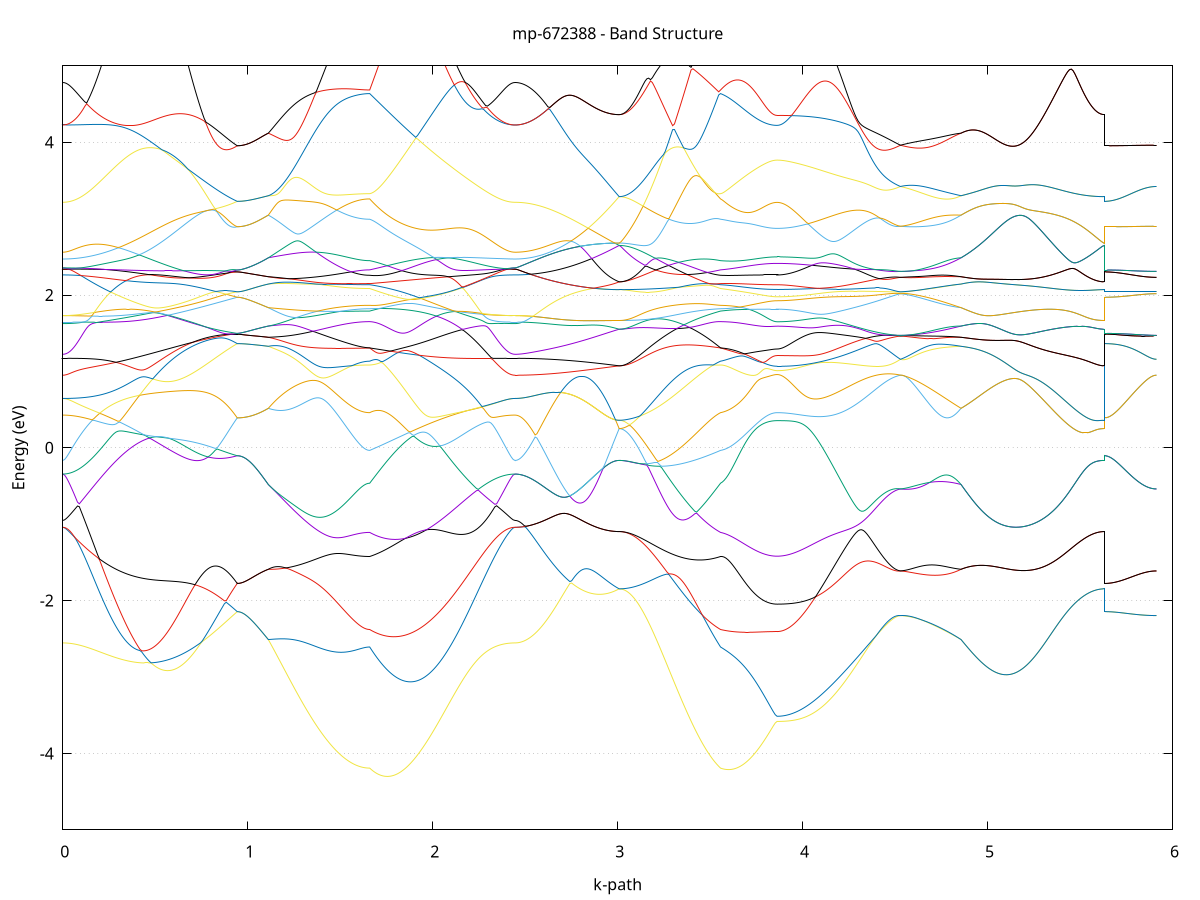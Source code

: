 set title 'mp-672388 - Band Structure'
set xlabel 'k-path'
set ylabel 'Energy (eV)'
set grid y
set yrange [-5:5]
set terminal png size 800,600
set output 'mp-672388_bands_gnuplot.png'
plot '-' using 1:2 with lines notitle, '-' using 1:2 with lines notitle, '-' using 1:2 with lines notitle, '-' using 1:2 with lines notitle, '-' using 1:2 with lines notitle, '-' using 1:2 with lines notitle, '-' using 1:2 with lines notitle, '-' using 1:2 with lines notitle, '-' using 1:2 with lines notitle, '-' using 1:2 with lines notitle, '-' using 1:2 with lines notitle, '-' using 1:2 with lines notitle, '-' using 1:2 with lines notitle, '-' using 1:2 with lines notitle, '-' using 1:2 with lines notitle, '-' using 1:2 with lines notitle, '-' using 1:2 with lines notitle, '-' using 1:2 with lines notitle, '-' using 1:2 with lines notitle, '-' using 1:2 with lines notitle, '-' using 1:2 with lines notitle, '-' using 1:2 with lines notitle, '-' using 1:2 with lines notitle, '-' using 1:2 with lines notitle, '-' using 1:2 with lines notitle, '-' using 1:2 with lines notitle, '-' using 1:2 with lines notitle, '-' using 1:2 with lines notitle, '-' using 1:2 with lines notitle, '-' using 1:2 with lines notitle, '-' using 1:2 with lines notitle, '-' using 1:2 with lines notitle, '-' using 1:2 with lines notitle, '-' using 1:2 with lines notitle, '-' using 1:2 with lines notitle, '-' using 1:2 with lines notitle, '-' using 1:2 with lines notitle, '-' using 1:2 with lines notitle, '-' using 1:2 with lines notitle, '-' using 1:2 with lines notitle, '-' using 1:2 with lines notitle, '-' using 1:2 with lines notitle, '-' using 1:2 with lines notitle, '-' using 1:2 with lines notitle, '-' using 1:2 with lines notitle, '-' using 1:2 with lines notitle, '-' using 1:2 with lines notitle, '-' using 1:2 with lines notitle, '-' using 1:2 with lines notitle, '-' using 1:2 with lines notitle, '-' using 1:2 with lines notitle, '-' using 1:2 with lines notitle, '-' using 1:2 with lines notitle, '-' using 1:2 with lines notitle, '-' using 1:2 with lines notitle, '-' using 1:2 with lines notitle, '-' using 1:2 with lines notitle, '-' using 1:2 with lines notitle, '-' using 1:2 with lines notitle, '-' using 1:2 with lines notitle, '-' using 1:2 with lines notitle, '-' using 1:2 with lines notitle, '-' using 1:2 with lines notitle, '-' using 1:2 with lines notitle
0.000000 -39.852901
0.009929 -39.852901
0.019858 -39.852901
0.029786 -39.852801
0.039715 -39.852801
0.049644 -39.852701
0.059573 -39.852601
0.069501 -39.852501
0.079430 -39.852301
0.089359 -39.852201
0.099288 -39.852001
0.109216 -39.851801
0.119145 -39.851601
0.129074 -39.851401
0.139003 -39.851101
0.148931 -39.850801
0.158860 -39.850601
0.168789 -39.850301
0.178718 -39.850001
0.188646 -39.849601
0.198575 -39.849301
0.208504 -39.848901
0.218433 -39.848501
0.228361 -39.848101
0.238290 -39.847701
0.248219 -39.847301
0.258148 -39.846801
0.268076 -39.846301
0.278005 -39.845901
0.287934 -39.845401
0.297863 -39.844901
0.307791 -39.844301
0.317720 -39.843801
0.327649 -39.843201
0.337578 -39.842701
0.347506 -39.842101
0.357435 -39.841501
0.367364 -39.840901
0.377293 -39.840301
0.387221 -39.839601
0.397150 -39.839001
0.407079 -39.838301
0.417008 -39.837601
0.426936 -39.836901
0.436865 -39.836201
0.446794 -39.835501
0.456723 -39.834801
0.466651 -39.834101
0.476580 -39.833301
0.486509 -39.832501
0.496438 -39.831801
0.506366 -39.831001
0.516295 -39.830201
0.526224 -39.829401
0.536153 -39.828601
0.546081 -39.827801
0.556010 -39.827001
0.565939 -39.826101
0.575868 -39.825301
0.585796 -39.824401
0.595725 -39.823601
0.605654 -39.822701
0.615583 -39.821801
0.625511 -39.821001
0.635440 -39.820101
0.645369 -39.819201
0.655298 -39.818301
0.665226 -39.817401
0.675155 -39.816501
0.685084 -39.815501
0.695013 -39.814601
0.704941 -39.813701
0.714870 -39.812801
0.724799 -39.811801
0.734728 -39.810901
0.744657 -39.809901
0.754585 -39.809001
0.764514 -39.808001
0.774443 -39.807101
0.784372 -39.806101
0.794300 -39.805201
0.804229 -39.804201
0.814158 -39.803201
0.824087 -39.802301
0.834015 -39.801301
0.843944 -39.800301
0.853873 -39.799401
0.863802 -39.798401
0.873730 -39.797401
0.883659 -39.796401
0.893588 -39.795501
0.903517 -39.794501
0.913445 -39.793501
0.923374 -39.792601
0.933303 -39.791601
0.943232 -39.790601
0.943232 -39.790601
0.953116 -39.790601
0.963001 -39.790601
0.972886 -39.790701
0.982771 -39.790701
0.992656 -39.790701
1.002541 -39.790701
1.012426 -39.790701
1.022310 -39.790701
1.032195 -39.790701
1.042080 -39.790701
1.051965 -39.790801
1.061850 -39.790801
1.071735 -39.790801
1.081620 -39.790801
1.091504 -39.790801
1.101389 -39.790901
1.111274 -39.790901
1.111274 -39.790901
1.121240 -39.791601
1.131207 -39.792301
1.141173 -39.792901
1.151139 -39.793601
1.161105 -39.794301
1.171071 -39.794901
1.181038 -39.795601
1.191004 -39.796201
1.200970 -39.796901
1.210936 -39.797501
1.220902 -39.798101
1.230869 -39.798701
1.240835 -39.799401
1.250801 -39.800001
1.260767 -39.800501
1.270734 -39.801101
1.280700 -39.801701
1.290666 -39.802301
1.300632 -39.802801
1.310598 -39.803401
1.320565 -39.803901
1.330531 -39.804401
1.340497 -39.804901
1.350463 -39.805401
1.360429 -39.805901
1.370396 -39.806401
1.380362 -39.806901
1.390328 -39.807301
1.400294 -39.807801
1.410260 -39.808201
1.420227 -39.808601
1.430193 -39.809001
1.440159 -39.809401
1.450125 -39.809701
1.460091 -39.810101
1.470058 -39.810401
1.480024 -39.810701
1.489990 -39.811001
1.499956 -39.811301
1.509922 -39.811601
1.519889 -39.811801
1.529855 -39.812101
1.539821 -39.812301
1.549787 -39.812501
1.559753 -39.812701
1.569720 -39.812801
1.579686 -39.813001
1.589652 -39.813101
1.599618 -39.813201
1.609585 -39.813301
1.619551 -39.813401
1.629517 -39.813501
1.639483 -39.813501
1.649449 -39.813601
1.659416 -39.813601
1.659416 -39.813601
1.669362 -39.814201
1.679309 -39.814801
1.689256 -39.815501
1.699202 -39.816101
1.709149 -39.816801
1.719096 -39.817401
1.729042 -39.818101
1.738989 -39.818801
1.748936 -39.819401
1.758883 -39.820101
1.768829 -39.820801
1.778776 -39.821501
1.788723 -39.822201
1.798669 -39.822801
1.808616 -39.823501
1.818563 -39.824201
1.828510 -39.824901
1.838456 -39.825601
1.848403 -39.826301
1.858350 -39.827001
1.868296 -39.827701
1.878243 -39.828401
1.888190 -39.829001
1.898136 -39.829701
1.908083 -39.830401
1.918030 -39.831101
1.927977 -39.831801
1.937923 -39.832401
1.947870 -39.833101
1.957817 -39.833801
1.967763 -39.834401
1.977710 -39.835101
1.987657 -39.835801
1.997603 -39.836401
2.007550 -39.837001
2.017497 -39.837701
2.027444 -39.838301
2.037390 -39.838901
2.047337 -39.839501
2.057284 -39.840101
2.067230 -39.840701
2.077177 -39.841301
2.087124 -39.841801
2.097070 -39.842401
2.107017 -39.842901
2.116964 -39.843501
2.126911 -39.844001
2.136857 -39.844501
2.146804 -39.845001
2.156751 -39.845501
2.166697 -39.846001
2.176644 -39.846501
2.186591 -39.846901
2.196538 -39.847301
2.206484 -39.847801
2.216431 -39.848201
2.226378 -39.848601
2.236324 -39.848901
2.246271 -39.849301
2.256218 -39.849601
2.266164 -39.850001
2.276111 -39.850301
2.286058 -39.850601
2.296005 -39.850901
2.305951 -39.851101
2.315898 -39.851401
2.325845 -39.851601
2.335791 -39.851801
2.345738 -39.852001
2.355685 -39.852101
2.365631 -39.852301
2.375578 -39.852401
2.385525 -39.852601
2.395472 -39.852701
2.405418 -39.852801
2.415365 -39.852801
2.425312 -39.852901
2.435258 -39.852901
2.445205 -39.852901
2.445205 -39.852901
2.455083 -39.852901
2.464961 -39.852801
2.474838 -39.852701
2.484716 -39.852601
2.494594 -39.852401
2.504472 -39.852101
2.514350 -39.851801
2.524227 -39.851501
2.534105 -39.851101
2.543983 -39.850701
2.553861 -39.850301
2.563738 -39.849801
2.573616 -39.849201
2.583494 -39.848701
2.593372 -39.848001
2.603249 -39.847401
2.613127 -39.846701
2.623005 -39.845901
2.632883 -39.845201
2.642761 -39.844301
2.652638 -39.843501
2.662516 -39.842601
2.672394 -39.841701
2.682272 -39.840701
2.692149 -39.839701
2.702027 -39.838601
2.711905 -39.837601
2.721783 -39.836501
2.731660 -39.835401
2.741538 -39.834201
2.751416 -39.833001
2.761294 -39.831801
2.771172 -39.830501
2.781049 -39.829301
2.790927 -39.828001
2.800805 -39.826601
2.810683 -39.825301
2.820560 -39.823901
2.830438 -39.822501
2.840316 -39.821101
2.850194 -39.819601
2.860072 -39.818201
2.869949 -39.816701
2.879827 -39.815201
2.889705 -39.813701
2.899583 -39.812201
2.909460 -39.810601
2.919338 -39.809101
2.929216 -39.807501
2.939094 -39.805901
2.948971 -39.804301
2.958849 -39.802701
2.968727 -39.801101
2.978605 -39.799501
2.988483 -39.797901
2.998360 -39.796301
3.008238 -39.794701
3.008238 -39.794701
3.018204 -39.794701
3.028171 -39.794701
3.038137 -39.794801
3.048103 -39.794801
3.058069 -39.794801
3.068035 -39.794901
3.078002 -39.795001
3.087968 -39.795101
3.097934 -39.795201
3.107900 -39.795401
3.117866 -39.795501
3.127833 -39.795601
3.137799 -39.795801
3.147765 -39.796001
3.157731 -39.796201
3.167697 -39.796401
3.177664 -39.796601
3.187630 -39.796801
3.197596 -39.797101
3.207562 -39.797301
3.217528 -39.797601
3.227495 -39.797901
3.237461 -39.798201
3.247427 -39.798501
3.257393 -39.798801
3.267360 -39.799201
3.277326 -39.799501
3.287292 -39.799901
3.297258 -39.800201
3.307224 -39.800601
3.317191 -39.801001
3.327157 -39.801401
3.337123 -39.801801
3.347089 -39.802301
3.357055 -39.802701
3.367022 -39.803101
3.376988 -39.803601
3.386954 -39.804101
3.396920 -39.804601
3.406886 -39.805101
3.416853 -39.805601
3.426819 -39.806101
3.436785 -39.806601
3.446751 -39.807101
3.456717 -39.807701
3.466684 -39.808201
3.476650 -39.808801
3.486616 -39.809301
3.496582 -39.809901
3.506548 -39.810501
3.516515 -39.811101
3.526481 -39.811701
3.536447 -39.812301
3.546413 -39.812901
3.556379 -39.813601
3.556379 -39.813601
3.566236 -39.813801
3.576093 -39.814101
3.585950 -39.814401
3.595807 -39.814701
3.605664 -39.815101
3.615521 -39.815401
3.625378 -39.815801
3.635235 -39.816101
3.645092 -39.816501
3.654949 -39.816901
3.664806 -39.817201
3.674663 -39.817601
3.684520 -39.817901
3.694377 -39.818301
3.704234 -39.818601
3.714091 -39.818901
3.723948 -39.819201
3.733805 -39.819501
3.743662 -39.819801
3.753519 -39.820001
3.763376 -39.820301
3.773233 -39.820501
3.783090 -39.820701
3.792947 -39.820901
3.802804 -39.821001
3.812661 -39.821101
3.822518 -39.821201
3.832375 -39.821301
3.842232 -39.821401
3.852089 -39.821401
3.861946 -39.821401
3.861946 -39.821401
3.871900 -39.821401
3.881855 -39.821401
3.891810 -39.821301
3.901765 -39.821301
3.911719 -39.821201
3.921674 -39.821101
3.931629 -39.821001
3.941583 -39.820901
3.951538 -39.820701
3.961493 -39.820501
3.971448 -39.820401
3.981402 -39.820201
3.991357 -39.819901
4.001312 -39.819701
4.011266 -39.819501
4.021221 -39.819201
4.031176 -39.818901
4.041130 -39.818601
4.051085 -39.818301
4.061040 -39.818001
4.070995 -39.817601
4.080949 -39.817201
4.090904 -39.816901
4.100859 -39.816501
4.110813 -39.816101
4.120768 -39.815701
4.130723 -39.815201
4.140678 -39.814801
4.150632 -39.814301
4.160587 -39.813801
4.170542 -39.813401
4.180496 -39.812901
4.190451 -39.812301
4.200406 -39.811801
4.210360 -39.811301
4.220315 -39.810701
4.230270 -39.810201
4.240225 -39.809601
4.250179 -39.809101
4.260134 -39.808501
4.270089 -39.807901
4.280043 -39.807301
4.289998 -39.806701
4.299953 -39.806101
4.309908 -39.805401
4.319862 -39.804801
4.329817 -39.804201
4.339772 -39.803501
4.349726 -39.802901
4.359681 -39.802201
4.369636 -39.801601
4.379591 -39.800901
4.389545 -39.800201
4.399500 -39.799501
4.409455 -39.798901
4.419409 -39.798201
4.429364 -39.797501
4.439319 -39.796801
4.449273 -39.796101
4.459228 -39.795501
4.469183 -39.794801
4.479138 -39.794101
4.489092 -39.793401
4.499047 -39.792701
4.509002 -39.792001
4.518956 -39.791301
4.528911 -39.790601
4.528911 -39.790601
4.538846 -39.791001
4.548781 -39.791301
4.558716 -39.791601
4.568651 -39.791901
4.578586 -39.792201
4.588521 -39.792401
4.598456 -39.792701
4.608392 -39.792901
4.618327 -39.793101
4.628262 -39.793201
4.638197 -39.793401
4.648132 -39.793501
4.658067 -39.793601
4.668002 -39.793701
4.677937 -39.793801
4.687872 -39.793801
4.697807 -39.793801
4.707742 -39.793801
4.717677 -39.793801
4.727612 -39.793701
4.737547 -39.793701
4.747482 -39.793601
4.757417 -39.793401
4.767352 -39.793301
4.777287 -39.793101
4.787222 -39.792901
4.797157 -39.792701
4.807092 -39.792501
4.817027 -39.792201
4.826963 -39.791901
4.836898 -39.791601
4.846833 -39.791301
4.856768 -39.790901
4.856768 -39.790901
4.866706 -39.790901
4.876644 -39.791001
4.886583 -39.791001
4.896521 -39.791001
4.906459 -39.791101
4.916398 -39.791101
4.926336 -39.791201
4.936274 -39.791201
4.946213 -39.791301
4.956151 -39.791301
4.966089 -39.791301
4.976027 -39.791401
4.985966 -39.791401
4.995904 -39.791501
5.005842 -39.791601
5.015781 -39.791601
5.025719 -39.791701
5.035657 -39.791701
5.045596 -39.791801
5.055534 -39.791801
5.065472 -39.791901
5.075411 -39.792001
5.085349 -39.792001
5.095287 -39.792101
5.105226 -39.792101
5.115164 -39.792201
5.125102 -39.792301
5.135041 -39.792301
5.144979 -39.792401
5.154917 -39.792501
5.164856 -39.792501
5.174794 -39.792601
5.184732 -39.792701
5.194671 -39.792701
5.204609 -39.792801
5.214547 -39.792901
5.224485 -39.792901
5.234424 -39.793001
5.244362 -39.793101
5.254300 -39.793101
5.264239 -39.793201
5.274177 -39.793301
5.284115 -39.793301
5.294054 -39.793401
5.303992 -39.793501
5.313930 -39.793501
5.323869 -39.793601
5.333807 -39.793701
5.343745 -39.793701
5.353684 -39.793801
5.363622 -39.793801
5.373560 -39.793901
5.383499 -39.794001
5.393437 -39.794001
5.403375 -39.794001
5.413314 -39.794101
5.423252 -39.794201
5.433190 -39.794201
5.443129 -39.794301
5.453067 -39.794301
5.463005 -39.794301
5.472943 -39.794401
5.482882 -39.794401
5.492820 -39.794401
5.502758 -39.794501
5.512697 -39.794501
5.522635 -39.794501
5.532573 -39.794601
5.542512 -39.794601
5.552450 -39.794601
5.562388 -39.794601
5.572327 -39.794601
5.582265 -39.794701
5.592203 -39.794701
5.602142 -39.794701
5.612080 -39.794701
5.622018 -39.794701
5.631957 -39.794701
5.631957 -39.790601
5.641664 -39.790601
5.651372 -39.790601
5.661079 -39.790601
5.670786 -39.790601
5.680494 -39.790601
5.690201 -39.790601
5.699909 -39.790601
5.709616 -39.790601
5.719324 -39.790601
5.729031 -39.790601
5.738739 -39.790601
5.748446 -39.790601
5.758154 -39.790601
5.767861 -39.790601
5.777569 -39.790601
5.787276 -39.790601
5.796984 -39.790601
5.806691 -39.790601
5.816398 -39.790601
5.826106 -39.790601
5.835813 -39.790601
5.845521 -39.790601
5.855228 -39.790601
5.864936 -39.790601
5.874643 -39.790601
5.884351 -39.790601
5.894058 -39.790601
5.903766 -39.790601
5.913473 -39.790601
e
0.000000 -39.735701
0.009929 -39.735701
0.019858 -39.735701
0.029786 -39.735701
0.039715 -39.735801
0.049644 -39.735801
0.059573 -39.735901
0.069501 -39.736001
0.079430 -39.736101
0.089359 -39.736201
0.099288 -39.736301
0.109216 -39.736501
0.119145 -39.736601
0.129074 -39.736801
0.139003 -39.737001
0.148931 -39.737201
0.158860 -39.737401
0.168789 -39.737601
0.178718 -39.737901
0.188646 -39.738101
0.198575 -39.738401
0.208504 -39.738701
0.218433 -39.739001
0.228361 -39.739301
0.238290 -39.739601
0.248219 -39.739901
0.258148 -39.740301
0.268076 -39.740701
0.278005 -39.741001
0.287934 -39.741401
0.297863 -39.741801
0.307791 -39.742201
0.317720 -39.742701
0.327649 -39.743101
0.337578 -39.743601
0.347506 -39.744001
0.357435 -39.744501
0.367364 -39.745001
0.377293 -39.745501
0.387221 -39.746001
0.397150 -39.746601
0.407079 -39.747101
0.417008 -39.747701
0.426936 -39.748201
0.436865 -39.748801
0.446794 -39.749401
0.456723 -39.750001
0.466651 -39.750601
0.476580 -39.751201
0.486509 -39.751901
0.496438 -39.752501
0.506366 -39.753201
0.516295 -39.753801
0.526224 -39.754501
0.536153 -39.755201
0.546081 -39.755901
0.556010 -39.756701
0.565939 -39.757401
0.575868 -39.758101
0.585796 -39.758901
0.595725 -39.759601
0.605654 -39.760401
0.615583 -39.761201
0.625511 -39.761901
0.635440 -39.762701
0.645369 -39.763501
0.655298 -39.764301
0.665226 -39.765201
0.675155 -39.766001
0.685084 -39.766801
0.695013 -39.767701
0.704941 -39.768501
0.714870 -39.769401
0.724799 -39.770201
0.734728 -39.771101
0.744657 -39.772001
0.754585 -39.772901
0.764514 -39.773801
0.774443 -39.774701
0.784372 -39.775601
0.794300 -39.776501
0.804229 -39.777401
0.814158 -39.778301
0.824087 -39.779201
0.834015 -39.780201
0.843944 -39.781101
0.853873 -39.782001
0.863802 -39.783001
0.873730 -39.783901
0.883659 -39.784901
0.893588 -39.785801
0.903517 -39.786801
0.913445 -39.787801
0.923374 -39.788701
0.933303 -39.789701
0.943232 -39.790601
0.943232 -39.790601
0.953116 -39.790601
0.963001 -39.790601
0.972886 -39.790601
0.982771 -39.790701
0.992656 -39.790701
1.002541 -39.790701
1.012426 -39.790701
1.022310 -39.790701
1.032195 -39.790701
1.042080 -39.790701
1.051965 -39.790701
1.061850 -39.790801
1.071735 -39.790801
1.081620 -39.790801
1.091504 -39.790801
1.101389 -39.790901
1.111274 -39.790901
1.111274 -39.790801
1.121240 -39.790301
1.131207 -39.789601
1.141173 -39.789001
1.151139 -39.788401
1.161105 -39.787801
1.171071 -39.787201
1.181038 -39.786601
1.191004 -39.786001
1.200970 -39.785501
1.210936 -39.784901
1.220902 -39.784301
1.230869 -39.783801
1.240835 -39.783301
1.250801 -39.782701
1.260767 -39.782201
1.270734 -39.781701
1.280700 -39.781201
1.290666 -39.780701
1.300632 -39.780201
1.310598 -39.779801
1.320565 -39.779301
1.330531 -39.778901
1.340497 -39.778401
1.350463 -39.778001
1.360429 -39.777601
1.370396 -39.777201
1.380362 -39.776801
1.390328 -39.776401
1.400294 -39.776101
1.410260 -39.775701
1.420227 -39.775401
1.430193 -39.775101
1.440159 -39.774801
1.450125 -39.774501
1.460091 -39.774201
1.470058 -39.773901
1.480024 -39.773701
1.489990 -39.773401
1.499956 -39.773101
1.509922 -39.773001
1.519889 -39.772801
1.529855 -39.772601
1.539821 -39.772401
1.549787 -39.772201
1.559753 -39.772101
1.569720 -39.772001
1.579686 -39.771801
1.589652 -39.771701
1.599618 -39.771601
1.609585 -39.771601
1.619551 -39.771501
1.629517 -39.771401
1.639483 -39.771401
1.649449 -39.771401
1.659416 -39.771401
1.659416 -39.771401
1.669362 -39.770701
1.679309 -39.770001
1.689256 -39.769301
1.699202 -39.768601
1.709149 -39.767901
1.719096 -39.767201
1.729042 -39.766501
1.738989 -39.765801
1.748936 -39.765101
1.758883 -39.764401
1.768829 -39.763701
1.778776 -39.763001
1.788723 -39.762301
1.798669 -39.761601
1.808616 -39.761001
1.818563 -39.760301
1.828510 -39.759601
1.838456 -39.758901
1.848403 -39.758301
1.858350 -39.757601
1.868296 -39.756901
1.878243 -39.756301
1.888190 -39.755601
1.898136 -39.755001
1.908083 -39.754401
1.918030 -39.753701
1.927977 -39.753101
1.937923 -39.752501
1.947870 -39.751901
1.957817 -39.751301
1.967763 -39.750701
1.977710 -39.750101
1.987657 -39.749601
1.997603 -39.749001
2.007550 -39.748401
2.017497 -39.747901
2.027444 -39.747401
2.037390 -39.746801
2.047337 -39.746301
2.057284 -39.745801
2.067230 -39.745301
2.077177 -39.744801
2.087124 -39.744401
2.097070 -39.743901
2.107017 -39.743401
2.116964 -39.743001
2.126911 -39.742601
2.136857 -39.742201
2.146804 -39.741801
2.156751 -39.741401
2.166697 -39.741001
2.176644 -39.740601
2.186591 -39.740301
2.196538 -39.739901
2.206484 -39.739601
2.216431 -39.739301
2.226378 -39.739001
2.236324 -39.738701
2.246271 -39.738401
2.256218 -39.738101
2.266164 -39.737901
2.276111 -39.737601
2.286058 -39.737401
2.296005 -39.737201
2.305951 -39.737001
2.315898 -39.736801
2.325845 -39.736601
2.335791 -39.736501
2.345738 -39.736301
2.355685 -39.736201
2.365631 -39.736101
2.375578 -39.736001
2.385525 -39.735901
2.395472 -39.735801
2.405418 -39.735801
2.415365 -39.735701
2.425312 -39.735701
2.435258 -39.735701
2.445205 -39.735601
2.445205 -39.735601
2.455083 -39.735701
2.464961 -39.735701
2.474838 -39.735801
2.484716 -39.736001
2.494594 -39.736201
2.504472 -39.736501
2.514350 -39.736701
2.524227 -39.737101
2.534105 -39.737501
2.543983 -39.737901
2.553861 -39.738401
2.563738 -39.738901
2.573616 -39.739401
2.583494 -39.740001
2.593372 -39.740701
2.603249 -39.741301
2.613127 -39.742101
2.623005 -39.742801
2.632883 -39.743601
2.642761 -39.744401
2.652638 -39.745301
2.662516 -39.746201
2.672394 -39.747201
2.682272 -39.748201
2.692149 -39.749201
2.702027 -39.750201
2.711905 -39.751301
2.721783 -39.752501
2.731660 -39.753601
2.741538 -39.754801
2.751416 -39.756001
2.761294 -39.757301
2.771172 -39.758501
2.781049 -39.759801
2.790927 -39.761201
2.800805 -39.762501
2.810683 -39.763901
2.820560 -39.765301
2.830438 -39.766701
2.840316 -39.768101
2.850194 -39.769601
2.860072 -39.771101
2.869949 -39.772601
2.879827 -39.774101
2.889705 -39.775601
2.899583 -39.777201
2.909460 -39.778701
2.919338 -39.780301
2.929216 -39.781901
2.939094 -39.783401
2.948971 -39.785001
2.958849 -39.786601
2.968727 -39.788201
2.978605 -39.789801
2.988483 -39.791501
2.998360 -39.793101
3.008238 -39.794701
3.008238 -39.794701
3.018204 -39.794701
3.028171 -39.794601
3.038137 -39.794601
3.048103 -39.794501
3.058069 -39.794401
3.068035 -39.794301
3.078002 -39.794201
3.087968 -39.794101
3.097934 -39.793901
3.107900 -39.793801
3.117866 -39.793601
3.127833 -39.793301
3.137799 -39.793101
3.147765 -39.792901
3.157731 -39.792601
3.167697 -39.792401
3.177664 -39.792001
3.187630 -39.791701
3.197596 -39.791401
3.207562 -39.791101
3.217528 -39.790701
3.227495 -39.790301
3.237461 -39.789901
3.247427 -39.789501
3.257393 -39.789101
3.267360 -39.788701
3.277326 -39.788201
3.287292 -39.787801
3.297258 -39.787301
3.307224 -39.786801
3.317191 -39.786301
3.327157 -39.785801
3.337123 -39.785201
3.347089 -39.784701
3.357055 -39.784201
3.367022 -39.783601
3.376988 -39.783001
3.386954 -39.782401
3.396920 -39.781801
3.406886 -39.781201
3.416853 -39.780601
3.426819 -39.780001
3.436785 -39.779401
3.446751 -39.778701
3.456717 -39.778101
3.466684 -39.777501
3.476650 -39.776801
3.486616 -39.776101
3.496582 -39.775501
3.506548 -39.774801
3.516515 -39.774101
3.526481 -39.773401
3.536447 -39.772801
3.546413 -39.772101
3.556379 -39.771401
3.556379 -39.771401
3.566236 -39.771101
3.576093 -39.770801
3.585950 -39.770501
3.595807 -39.770101
3.605664 -39.769801
3.615521 -39.769401
3.625378 -39.769001
3.635235 -39.768601
3.645092 -39.768201
3.654949 -39.767901
3.664806 -39.767501
3.674663 -39.767101
3.684520 -39.766701
3.694377 -39.766401
3.704234 -39.766001
3.714091 -39.765701
3.723948 -39.765401
3.733805 -39.765101
3.743662 -39.764801
3.753519 -39.764501
3.763376 -39.764301
3.773233 -39.764101
3.783090 -39.763801
3.792947 -39.763701
3.802804 -39.763501
3.812661 -39.763401
3.822518 -39.763301
3.832375 -39.763201
3.842232 -39.763101
3.852089 -39.763101
3.861946 -39.763101
3.861946 -39.763101
3.871900 -39.763101
3.881855 -39.763101
3.891810 -39.763101
3.901765 -39.763201
3.911719 -39.763201
3.921674 -39.763301
3.931629 -39.763401
3.941583 -39.763501
3.951538 -39.763601
3.961493 -39.763801
3.971448 -39.763901
3.981402 -39.764101
3.991357 -39.764301
4.001312 -39.764501
4.011266 -39.764701
4.021221 -39.764901
4.031176 -39.765101
4.041130 -39.765301
4.051085 -39.765601
4.061040 -39.765901
4.070995 -39.766201
4.080949 -39.766501
4.090904 -39.766801
4.100859 -39.767101
4.110813 -39.767401
4.120768 -39.767801
4.130723 -39.768201
4.140678 -39.768501
4.150632 -39.768901
4.160587 -39.769301
4.170542 -39.769701
4.180496 -39.770101
4.190451 -39.770601
4.200406 -39.771001
4.210360 -39.771501
4.220315 -39.772001
4.230270 -39.772401
4.240225 -39.772901
4.250179 -39.773401
4.260134 -39.773901
4.270089 -39.774401
4.280043 -39.775001
4.289998 -39.775501
4.299953 -39.776101
4.309908 -39.776601
4.319862 -39.777201
4.329817 -39.777801
4.339772 -39.778401
4.349726 -39.779001
4.359681 -39.779601
4.369636 -39.780201
4.379591 -39.780801
4.389545 -39.781401
4.399500 -39.782001
4.409455 -39.782701
4.419409 -39.783301
4.429364 -39.783901
4.439319 -39.784601
4.449273 -39.785201
4.459228 -39.785901
4.469183 -39.786601
4.479138 -39.787201
4.489092 -39.787901
4.499047 -39.788601
4.509002 -39.789301
4.518956 -39.790001
4.528911 -39.790601
4.528911 -39.790601
4.538846 -39.790301
4.548781 -39.790001
4.558716 -39.789701
4.568651 -39.789401
4.578586 -39.789101
4.588521 -39.788901
4.598456 -39.788601
4.608392 -39.788401
4.618327 -39.788301
4.628262 -39.788101
4.638197 -39.787901
4.648132 -39.787801
4.658067 -39.787701
4.668002 -39.787701
4.677937 -39.787601
4.687872 -39.787601
4.697807 -39.787601
4.707742 -39.787601
4.717677 -39.787701
4.727612 -39.787701
4.737547 -39.787801
4.747482 -39.788001
4.757417 -39.788101
4.767352 -39.788301
4.777287 -39.788501
4.787222 -39.788701
4.797157 -39.788901
4.807092 -39.789201
4.817027 -39.789501
4.826963 -39.789801
4.836898 -39.790201
4.846833 -39.790501
4.856768 -39.790901
4.856768 -39.790901
4.866706 -39.790901
4.876644 -39.791001
4.886583 -39.791001
4.896521 -39.791001
4.906459 -39.791101
4.916398 -39.791101
4.926336 -39.791201
4.936274 -39.791201
4.946213 -39.791201
4.956151 -39.791301
4.966089 -39.791301
4.976027 -39.791401
4.985966 -39.791401
4.995904 -39.791501
5.005842 -39.791501
5.015781 -39.791601
5.025719 -39.791701
5.035657 -39.791701
5.045596 -39.791801
5.055534 -39.791801
5.065472 -39.791901
5.075411 -39.792001
5.085349 -39.792001
5.095287 -39.792101
5.105226 -39.792101
5.115164 -39.792201
5.125102 -39.792301
5.135041 -39.792301
5.144979 -39.792401
5.154917 -39.792501
5.164856 -39.792501
5.174794 -39.792601
5.184732 -39.792701
5.194671 -39.792701
5.204609 -39.792801
5.214547 -39.792901
5.224485 -39.792901
5.234424 -39.793001
5.244362 -39.793001
5.254300 -39.793101
5.264239 -39.793201
5.274177 -39.793301
5.284115 -39.793301
5.294054 -39.793401
5.303992 -39.793501
5.313930 -39.793501
5.323869 -39.793601
5.333807 -39.793701
5.343745 -39.793701
5.353684 -39.793801
5.363622 -39.793801
5.373560 -39.793901
5.383499 -39.793901
5.393437 -39.794001
5.403375 -39.794001
5.413314 -39.794101
5.423252 -39.794201
5.433190 -39.794201
5.443129 -39.794201
5.453067 -39.794301
5.463005 -39.794301
5.472943 -39.794301
5.482882 -39.794401
5.492820 -39.794401
5.502758 -39.794501
5.512697 -39.794501
5.522635 -39.794501
5.532573 -39.794601
5.542512 -39.794601
5.552450 -39.794601
5.562388 -39.794601
5.572327 -39.794601
5.582265 -39.794701
5.592203 -39.794601
5.602142 -39.794601
5.612080 -39.794701
5.622018 -39.794701
5.631957 -39.794601
5.631957 -39.790601
5.641664 -39.790601
5.651372 -39.790601
5.661079 -39.790601
5.670786 -39.790601
5.680494 -39.790601
5.690201 -39.790601
5.699909 -39.790601
5.709616 -39.790601
5.719324 -39.790601
5.729031 -39.790601
5.738739 -39.790601
5.748446 -39.790601
5.758154 -39.790601
5.767861 -39.790601
5.777569 -39.790601
5.787276 -39.790601
5.796984 -39.790601
5.806691 -39.790601
5.816398 -39.790601
5.826106 -39.790601
5.835813 -39.790601
5.845521 -39.790601
5.855228 -39.790601
5.864936 -39.790601
5.874643 -39.790601
5.884351 -39.790601
5.894058 -39.790601
5.903766 -39.790601
5.913473 -39.790601
e
0.000000 -18.425701
0.009929 -18.425701
0.019858 -18.425701
0.029786 -18.425701
0.039715 -18.425801
0.049644 -18.425901
0.059573 -18.426001
0.069501 -18.426101
0.079430 -18.426201
0.089359 -18.426401
0.099288 -18.426501
0.109216 -18.426701
0.119145 -18.426901
0.129074 -18.427101
0.139003 -18.427301
0.148931 -18.427501
0.158860 -18.427701
0.168789 -18.427901
0.178718 -18.428101
0.188646 -18.428301
0.198575 -18.428501
0.208504 -18.428701
0.218433 -18.428801
0.228361 -18.429001
0.238290 -18.429201
0.248219 -18.429301
0.258148 -18.429401
0.268076 -18.429501
0.278005 -18.429601
0.287934 -18.429601
0.297863 -18.429601
0.307791 -18.429601
0.317720 -18.429601
0.327649 -18.429501
0.337578 -18.429401
0.347506 -18.429201
0.357435 -18.429101
0.367364 -18.428801
0.377293 -18.428501
0.387221 -18.428201
0.397150 -18.427901
0.407079 -18.427401
0.417008 -18.427001
0.426936 -18.426501
0.436865 -18.425901
0.446794 -18.425301
0.456723 -18.424601
0.466651 -18.423901
0.476580 -18.423101
0.486509 -18.422201
0.496438 -18.421401
0.506366 -18.420401
0.516295 -18.419401
0.526224 -18.418301
0.536153 -18.417201
0.546081 -18.416001
0.556010 -18.414701
0.565939 -18.413401
0.575868 -18.412101
0.585796 -18.410601
0.595725 -18.409201
0.605654 -18.407601
0.615583 -18.406001
0.625511 -18.404301
0.635440 -18.402601
0.645369 -18.400901
0.655298 -18.399001
0.665226 -18.397101
0.675155 -18.395201
0.685084 -18.393201
0.695013 -18.391101
0.704941 -18.389001
0.714870 -18.386901
0.724799 -18.384701
0.734728 -18.382401
0.744657 -18.380101
0.754585 -18.377801
0.764514 -18.375301
0.774443 -18.372901
0.784372 -18.370401
0.794300 -18.367801
0.804229 -18.365301
0.814158 -18.362601
0.824087 -18.359901
0.834015 -18.357201
0.843944 -18.354501
0.853873 -18.351701
0.863802 -18.348801
0.873730 -18.345901
0.883659 -18.343001
0.893588 -18.340101
0.903517 -18.337101
0.913445 -18.334001
0.923374 -18.331001
0.933303 -18.327901
0.943232 -18.324701
0.943232 -18.324701
0.953116 -18.324801
0.963001 -18.324901
0.972886 -18.325001
0.982771 -18.325201
0.992656 -18.325501
1.002541 -18.325901
1.012426 -18.326301
1.022310 -18.326701
1.032195 -18.327201
1.042080 -18.327801
1.051965 -18.328401
1.061850 -18.329001
1.071735 -18.329601
1.081620 -18.330301
1.091504 -18.330901
1.101389 -18.331601
1.111274 -18.332301
1.111274 -18.332301
1.121240 -18.335001
1.131207 -18.337701
1.141173 -18.340401
1.151139 -18.343101
1.161105 -18.345701
1.171071 -18.348301
1.181038 -18.351001
1.191004 -18.353501
1.200970 -18.356101
1.210936 -18.358601
1.220902 -18.361101
1.230869 -18.363601
1.240835 -18.366101
1.250801 -18.368501
1.260767 -18.370901
1.270734 -18.373201
1.280700 -18.375501
1.290666 -18.377801
1.300632 -18.380001
1.310598 -18.382301
1.320565 -18.384401
1.330531 -18.386501
1.340497 -18.388601
1.350463 -18.390601
1.360429 -18.392601
1.370396 -18.394601
1.380362 -18.396501
1.390328 -18.398301
1.400294 -18.400101
1.410260 -18.401801
1.420227 -18.403501
1.430193 -18.405101
1.440159 -18.406701
1.450125 -18.408201
1.460091 -18.409601
1.470058 -18.411001
1.480024 -18.412301
1.489990 -18.413601
1.499956 -18.414801
1.509922 -18.415901
1.519889 -18.417001
1.529855 -18.418001
1.539821 -18.418901
1.549787 -18.419801
1.559753 -18.420501
1.569720 -18.421201
1.579686 -18.421901
1.589652 -18.422401
1.599618 -18.422901
1.609585 -18.423401
1.619551 -18.423701
1.629517 -18.424001
1.639483 -18.424201
1.649449 -18.424301
1.659416 -18.424301
1.659416 -18.424301
1.669362 -18.427901
1.679309 -18.431201
1.689256 -18.434401
1.699202 -18.437301
1.709149 -18.440101
1.719096 -18.442601
1.729042 -18.445001
1.738989 -18.447101
1.748936 -18.449101
1.758883 -18.450901
1.768829 -18.452501
1.778776 -18.453901
1.788723 -18.455201
1.798669 -18.456301
1.808616 -18.457201
1.818563 -18.457901
1.828510 -18.458601
1.838456 -18.459001
1.848403 -18.459301
1.858350 -18.459501
1.868296 -18.459601
1.878243 -18.459501
1.888190 -18.459301
1.898136 -18.459001
1.908083 -18.458601
1.918030 -18.458101
1.927977 -18.457601
1.937923 -18.456901
1.947870 -18.456201
1.957817 -18.455401
1.967763 -18.454601
1.977710 -18.453701
1.987657 -18.452801
1.997603 -18.451801
2.007550 -18.450801
2.017497 -18.449801
2.027444 -18.448701
2.037390 -18.447701
2.047337 -18.446701
2.057284 -18.445601
2.067230 -18.444601
2.077177 -18.443501
2.087124 -18.442501
2.097070 -18.441501
2.107017 -18.440601
2.116964 -18.439601
2.126911 -18.438701
2.136857 -18.437801
2.146804 -18.436901
2.156751 -18.436101
2.166697 -18.435301
2.176644 -18.434501
2.186591 -18.433801
2.196538 -18.433101
2.206484 -18.432401
2.216431 -18.431801
2.226378 -18.431201
2.236324 -18.430601
2.246271 -18.430101
2.256218 -18.429601
2.266164 -18.429201
2.276111 -18.428801
2.286058 -18.428401
2.296005 -18.428001
2.305951 -18.427701
2.315898 -18.427401
2.325845 -18.427101
2.335791 -18.426901
2.345738 -18.426701
2.355685 -18.426501
2.365631 -18.426301
2.375578 -18.426101
2.385525 -18.426001
2.395472 -18.425901
2.405418 -18.425801
2.415365 -18.425701
2.425312 -18.425701
2.435258 -18.425701
2.445205 -18.425701
2.445205 -18.425701
2.455083 -18.425501
2.464961 -18.424901
2.474838 -18.424001
2.484716 -18.422601
2.494594 -18.420901
2.504472 -18.418901
2.514350 -18.416401
2.524227 -18.413601
2.534105 -18.410401
2.543983 -18.406801
2.553861 -18.402901
2.563738 -18.398601
2.573616 -18.394001
2.583494 -18.388901
2.593372 -18.383601
2.603249 -18.377801
2.613127 -18.371701
2.623005 -18.365301
2.632883 -18.358501
2.642761 -18.351401
2.652638 -18.343901
2.662516 -18.336201
2.672394 -18.328001
2.682272 -18.319601
2.692149 -18.310801
2.702027 -18.301801
2.711905 -18.292401
2.721783 -18.282701
2.731660 -18.272701
2.741538 -18.262401
2.751416 -18.251901
2.761294 -18.241001
2.771172 -18.229901
2.781049 -18.218501
2.790927 -18.206901
2.800805 -18.195001
2.810683 -18.182901
2.820560 -18.170501
2.830438 -18.157901
2.840316 -18.145101
2.850194 -18.132001
2.860072 -18.118801
2.869949 -18.105301
2.879827 -18.096301
2.889705 -18.097901
2.899583 -18.099401
2.909460 -18.100701
2.919338 -18.102001
2.929216 -18.103001
2.939094 -18.104001
2.948971 -18.104901
2.958849 -18.105601
2.968727 -18.106201
2.978605 -18.106601
2.988483 -18.106901
2.998360 -18.107101
3.008238 -18.107201
3.008238 -18.107201
3.018204 -18.107501
3.028171 -18.108501
3.038137 -18.110001
3.048103 -18.112201
3.058069 -18.114901
3.068035 -18.118201
3.078002 -18.122001
3.087968 -18.126301
3.097934 -18.131001
3.107900 -18.136101
3.117866 -18.141501
3.127833 -18.147301
3.137799 -18.153401
3.147765 -18.159701
3.157731 -18.166301
3.167697 -18.173001
3.177664 -18.180001
3.187630 -18.187101
3.197596 -18.194401
3.207562 -18.201701
3.217528 -18.209101
3.227495 -18.216701
3.237461 -18.224201
3.247427 -18.231801
3.257393 -18.239501
3.267360 -18.247101
3.277326 -18.254701
3.287292 -18.262301
3.297258 -18.269901
3.307224 -18.277401
3.317191 -18.284901
3.327157 -18.292301
3.337123 -18.299601
3.347089 -18.306801
3.357055 -18.314001
3.367022 -18.321001
3.376988 -18.327901
3.386954 -18.334601
3.396920 -18.341301
3.406886 -18.347801
3.416853 -18.354101
3.426819 -18.360301
3.436785 -18.366301
3.446751 -18.372201
3.456717 -18.377801
3.466684 -18.383301
3.476650 -18.388701
3.486616 -18.393801
3.496582 -18.398701
3.506548 -18.403501
3.516515 -18.408101
3.526481 -18.412401
3.536447 -18.416601
3.546413 -18.420501
3.556379 -18.424301
3.556379 -18.424301
3.566236 -18.425601
3.576093 -18.426701
3.585950 -18.427701
3.595807 -18.428401
3.605664 -18.428901
3.615521 -18.429201
3.625378 -18.429301
3.635235 -18.429301
3.645092 -18.429001
3.654949 -18.428501
3.664806 -18.427901
3.674663 -18.427001
3.684520 -18.426001
3.694377 -18.424801
3.704234 -18.423501
3.714091 -18.422001
3.723948 -18.420401
3.733805 -18.418601
3.743662 -18.416801
3.753519 -18.414901
3.763376 -18.412901
3.773233 -18.410901
3.783090 -18.409001
3.792947 -18.407101
3.802804 -18.405301
3.812661 -18.403601
3.822518 -18.402201
3.832375 -18.401001
3.842232 -18.400101
3.852089 -18.399601
3.861946 -18.399401
3.861946 -18.399401
3.871900 -18.399401
3.881855 -18.399301
3.891810 -18.399201
3.901765 -18.399001
3.911719 -18.398701
3.921674 -18.398501
3.931629 -18.398101
3.941583 -18.397701
3.951538 -18.397301
3.961493 -18.396801
3.971448 -18.396301
3.981402 -18.395701
3.991357 -18.395101
4.001312 -18.394501
4.011266 -18.393801
4.021221 -18.393001
4.031176 -18.392201
4.041130 -18.391401
4.051085 -18.390501
4.061040 -18.389701
4.070995 -18.388701
4.080949 -18.387701
4.090904 -18.386701
4.100859 -18.385701
4.110813 -18.384701
4.120768 -18.383601
4.130723 -18.382501
4.140678 -18.381301
4.150632 -18.380201
4.160587 -18.379001
4.170542 -18.377801
4.180496 -18.376501
4.190451 -18.375301
4.200406 -18.374001
4.210360 -18.372701
4.220315 -18.371501
4.230270 -18.370101
4.240225 -18.368801
4.250179 -18.367501
4.260134 -18.366201
4.270089 -18.364801
4.280043 -18.363401
4.289998 -18.362101
4.299953 -18.360701
4.309908 -18.359301
4.319862 -18.358001
4.329817 -18.356601
4.339772 -18.355201
4.349726 -18.353801
4.359681 -18.352401
4.369636 -18.351001
4.379591 -18.349601
4.389545 -18.348201
4.399500 -18.346801
4.409455 -18.345501
4.419409 -18.344101
4.429364 -18.342701
4.439319 -18.341301
4.449273 -18.339901
4.459228 -18.338601
4.469183 -18.337201
4.479138 -18.335901
4.489092 -18.334501
4.499047 -18.333201
4.509002 -18.331901
4.518956 -18.330601
4.528911 -18.329201
4.528911 -18.329201
4.538846 -18.329901
4.548781 -18.330401
4.558716 -18.330801
4.568651 -18.331201
4.578586 -18.331501
4.588521 -18.331701
4.598456 -18.331901
4.608392 -18.332001
4.618327 -18.332001
4.628262 -18.332001
4.638197 -18.332001
4.648132 -18.331901
4.658067 -18.331901
4.668002 -18.331801
4.677937 -18.331701
4.687872 -18.331601
4.697807 -18.331501
4.707742 -18.331401
4.717677 -18.331301
4.727612 -18.331301
4.737547 -18.331201
4.747482 -18.331201
4.757417 -18.331201
4.767352 -18.331301
4.777287 -18.331301
4.787222 -18.331401
4.797157 -18.331501
4.807092 -18.331701
4.817027 -18.331801
4.826963 -18.331901
4.836898 -18.332001
4.846833 -18.332201
4.856768 -18.332301
4.856768 -18.332301
4.866706 -18.332901
4.876644 -18.333601
4.886583 -18.334201
4.896521 -18.334801
4.906459 -18.335301
4.916398 -18.335801
4.926336 -18.336201
4.936274 -18.336501
4.946213 -18.336801
4.956151 -18.337001
4.966089 -18.337001
4.976027 -18.337001
4.985966 -18.336801
4.995904 -18.336601
5.005842 -18.336201
5.015781 -18.335601
5.025719 -18.335001
5.035657 -18.334101
5.045596 -18.333201
5.055534 -18.332001
5.065472 -18.330701
5.075411 -18.329201
5.085349 -18.327601
5.095287 -18.325701
5.105226 -18.323701
5.115164 -18.321501
5.125102 -18.319101
5.135041 -18.316501
5.144979 -18.313701
5.154917 -18.310801
5.164856 -18.307601
5.174794 -18.304301
5.184732 -18.300801
5.194671 -18.297001
5.204609 -18.293201
5.214547 -18.289101
5.224485 -18.284801
5.234424 -18.280401
5.244362 -18.275901
5.254300 -18.271201
5.264239 -18.266301
5.274177 -18.261301
5.284115 -18.256201
5.294054 -18.250901
5.303992 -18.245601
5.313930 -18.240101
5.323869 -18.234601
5.333807 -18.229001
5.343745 -18.223301
5.353684 -18.217601
5.363622 -18.211901
5.373560 -18.206101
5.383499 -18.200401
5.393437 -18.194601
5.403375 -18.188901
5.413314 -18.183301
5.423252 -18.177701
5.433190 -18.172101
5.443129 -18.166701
5.453067 -18.161401
5.463005 -18.156301
5.472943 -18.151301
5.482882 -18.146501
5.492820 -18.141901
5.502758 -18.137401
5.512697 -18.133301
5.522635 -18.129301
5.532573 -18.125701
5.542512 -18.122301
5.552450 -18.119201
5.562388 -18.116501
5.572327 -18.114101
5.582265 -18.112001
5.592203 -18.110301
5.602142 -18.108901
5.612080 -18.108001
5.622018 -18.107401
5.631957 -18.107201
5.631957 -18.324701
5.641664 -18.324701
5.651372 -18.324801
5.661079 -18.324801
5.670786 -18.324901
5.680494 -18.325101
5.690201 -18.325201
5.699909 -18.325401
5.709616 -18.325501
5.719324 -18.325701
5.729031 -18.325901
5.738739 -18.326201
5.748446 -18.326401
5.758154 -18.326601
5.767861 -18.326901
5.777569 -18.327101
5.787276 -18.327401
5.796984 -18.327601
5.806691 -18.327801
5.816398 -18.328101
5.826106 -18.328301
5.835813 -18.328501
5.845521 -18.328601
5.855228 -18.328801
5.864936 -18.328901
5.874643 -18.329001
5.884351 -18.329101
5.894058 -18.329201
5.903766 -18.329201
5.913473 -18.329201
e
0.000000 -17.986201
0.009929 -17.986301
0.019858 -17.986901
0.029786 -17.987801
0.039715 -17.989001
0.049644 -17.990601
0.059573 -17.992501
0.069501 -17.994801
0.079430 -17.997301
0.089359 -18.000201
0.099288 -18.003301
0.109216 -18.006701
0.119145 -18.010301
0.129074 -18.014201
0.139003 -18.018201
0.148931 -18.022501
0.158860 -18.026901
0.168789 -18.031401
0.178718 -18.036101
0.188646 -18.040801
0.198575 -18.045701
0.208504 -18.050601
0.218433 -18.055501
0.228361 -18.060401
0.238290 -18.065301
0.248219 -18.070201
0.258148 -18.075101
0.268076 -18.079801
0.278005 -18.084501
0.287934 -18.089101
0.297863 -18.093601
0.307791 -18.097901
0.317720 -18.102101
0.327649 -18.106101
0.337578 -18.110001
0.347506 -18.113601
0.357435 -18.117101
0.367364 -18.120401
0.377293 -18.123401
0.387221 -18.126201
0.397150 -18.128701
0.407079 -18.131101
0.417008 -18.133101
0.426936 -18.134901
0.436865 -18.136501
0.446794 -18.137701
0.456723 -18.138801
0.466651 -18.139501
0.476580 -18.140301
0.486509 -18.144901
0.496438 -18.149401
0.506366 -18.154001
0.516295 -18.158501
0.526224 -18.162901
0.536153 -18.167401
0.546081 -18.171901
0.556010 -18.176301
0.565939 -18.180701
0.575868 -18.185101
0.585796 -18.189401
0.595725 -18.193701
0.605654 -18.198001
0.615583 -18.202301
0.625511 -18.206501
0.635440 -18.210701
0.645369 -18.214901
0.655298 -18.219001
0.665226 -18.223101
0.675155 -18.227201
0.685084 -18.231301
0.695013 -18.235301
0.704941 -18.239201
0.714870 -18.243201
0.724799 -18.247101
0.734728 -18.251001
0.744657 -18.254801
0.754585 -18.258601
0.764514 -18.262401
0.774443 -18.266201
0.784372 -18.269901
0.794300 -18.273501
0.804229 -18.277201
0.814158 -18.280801
0.824087 -18.284401
0.834015 -18.287901
0.843944 -18.291401
0.853873 -18.294901
0.863802 -18.298401
0.873730 -18.301801
0.883659 -18.305201
0.893588 -18.308501
0.903517 -18.311801
0.913445 -18.315101
0.923374 -18.318301
0.933303 -18.321501
0.943232 -18.324701
0.943232 -18.324701
0.953116 -18.324801
0.963001 -18.324901
0.972886 -18.325001
0.982771 -18.325201
0.992656 -18.325501
1.002541 -18.325901
1.012426 -18.326301
1.022310 -18.326701
1.032195 -18.327201
1.042080 -18.327801
1.051965 -18.328401
1.061850 -18.329001
1.071735 -18.329601
1.081620 -18.330301
1.091504 -18.330901
1.101389 -18.331601
1.111274 -18.332301
1.111274 -18.332301
1.121240 -18.330501
1.131207 -18.328701
1.141173 -18.326801
1.151139 -18.325001
1.161105 -18.323101
1.171071 -18.321201
1.181038 -18.319201
1.191004 -18.317301
1.200970 -18.315301
1.210936 -18.313301
1.220902 -18.311201
1.230869 -18.309101
1.240835 -18.307001
1.250801 -18.304801
1.260767 -18.302601
1.270734 -18.300401
1.280700 -18.298101
1.290666 -18.295801
1.300632 -18.293501
1.310598 -18.291101
1.320565 -18.288701
1.330531 -18.286201
1.340497 -18.283701
1.350463 -18.281201
1.360429 -18.278601
1.370396 -18.276001
1.380362 -18.273301
1.390328 -18.270601
1.400294 -18.267901
1.410260 -18.265101
1.420227 -18.262301
1.430193 -18.259401
1.440159 -18.256601
1.450125 -18.253601
1.460091 -18.250701
1.470058 -18.247701
1.480024 -18.244701
1.489990 -18.241701
1.499956 -18.238701
1.509922 -18.235601
1.519889 -18.232601
1.529855 -18.229501
1.539821 -18.226501
1.549787 -18.223501
1.559753 -18.220601
1.569720 -18.217701
1.579686 -18.214901
1.589652 -18.212301
1.599618 -18.209801
1.609585 -18.207601
1.619551 -18.205601
1.629517 -18.204001
1.639483 -18.202801
1.649449 -18.202001
1.659416 -18.201801
1.659416 -18.201801
1.669362 -18.202201
1.679309 -18.202501
1.689256 -18.202601
1.699202 -18.202601
1.709149 -18.202501
1.719096 -18.202201
1.729042 -18.201801
1.738989 -18.201201
1.748936 -18.200501
1.758883 -18.199701
1.768829 -18.198701
1.778776 -18.197501
1.788723 -18.196201
1.798669 -18.194801
1.808616 -18.193201
1.818563 -18.191501
1.828510 -18.189601
1.838456 -18.187601
1.848403 -18.185501
1.858350 -18.183301
1.868296 -18.182901
1.878243 -18.182401
1.888190 -18.181601
1.898136 -18.180501
1.908083 -18.179201
1.918030 -18.177701
1.927977 -18.176001
1.937923 -18.174001
1.947870 -18.171801
1.957817 -18.169401
1.967763 -18.166801
1.977710 -18.164001
1.987657 -18.160901
1.997603 -18.157701
2.007550 -18.154301
2.017497 -18.150701
2.027444 -18.147001
2.037390 -18.143001
2.047337 -18.139001
2.057284 -18.134701
2.067230 -18.130401
2.077177 -18.125901
2.087124 -18.121301
2.097070 -18.116601
2.107017 -18.111701
2.116964 -18.106901
2.126911 -18.101901
2.136857 -18.096801
2.146804 -18.091801
2.156751 -18.086601
2.166697 -18.081501
2.176644 -18.076401
2.186591 -18.071201
2.196538 -18.066101
2.206484 -18.061001
2.216431 -18.055901
2.226378 -18.050901
2.236324 -18.046001
2.246271 -18.041201
2.256218 -18.036501
2.266164 -18.031901
2.276111 -18.027501
2.286058 -18.023201
2.296005 -18.019001
2.305951 -18.015101
2.315898 -18.011401
2.325845 -18.007801
2.335791 -18.004501
2.345738 -18.001401
2.355685 -17.998601
2.365631 -17.996101
2.375578 -17.993801
2.385525 -17.991801
2.395472 -17.990101
2.405418 -17.988701
2.415365 -17.987601
2.425312 -17.986801
2.435258 -17.986301
2.445205 -17.986201
2.445205 -17.986201
2.455083 -17.986301
2.464961 -17.986801
2.474838 -17.987501
2.484716 -17.988501
2.494594 -17.989801
2.504472 -17.991401
2.514350 -17.993201
2.524227 -17.995201
2.534105 -17.997501
2.543983 -17.999901
2.553861 -18.002501
2.563738 -18.005201
2.573616 -18.008101
2.583494 -18.011101
2.593372 -18.014201
2.603249 -18.017301
2.613127 -18.020601
2.623005 -18.023801
2.632883 -18.027101
2.642761 -18.030501
2.652638 -18.033801
2.662516 -18.037201
2.672394 -18.040501
2.682272 -18.043801
2.692149 -18.047101
2.702027 -18.050401
2.711905 -18.053601
2.721783 -18.056801
2.731660 -18.059901
2.741538 -18.062901
2.751416 -18.065901
2.761294 -18.068801
2.771172 -18.071601
2.781049 -18.074401
2.790927 -18.077001
2.800805 -18.079601
2.810683 -18.082001
2.820560 -18.084401
2.830438 -18.086701
2.840316 -18.088801
2.850194 -18.090901
2.860072 -18.092801
2.869949 -18.094601
2.879827 -18.096301
2.889705 -18.097901
2.899583 -18.099401
2.909460 -18.100701
2.919338 -18.102001
2.929216 -18.103001
2.939094 -18.104001
2.948971 -18.104901
2.958849 -18.105601
2.968727 -18.106201
2.978605 -18.106601
2.988483 -18.106901
2.998360 -18.107101
3.008238 -18.107201
3.008238 -18.107201
3.018204 -18.107301
3.028171 -18.107501
3.038137 -18.107901
3.048103 -18.108401
3.058069 -18.109001
3.068035 -18.109801
3.078002 -18.110701
3.087968 -18.111801
3.097934 -18.112901
3.107900 -18.114201
3.117866 -18.115701
3.127833 -18.117201
3.137799 -18.118901
3.147765 -18.120601
3.157731 -18.122501
3.167697 -18.124401
3.177664 -18.126501
3.187630 -18.128601
3.197596 -18.130801
3.207562 -18.133001
3.217528 -18.135401
3.227495 -18.137701
3.237461 -18.140201
3.247427 -18.142601
3.257393 -18.145101
3.267360 -18.147601
3.277326 -18.150101
3.287292 -18.152701
3.297258 -18.155201
3.307224 -18.157801
3.317191 -18.160301
3.327157 -18.162801
3.337123 -18.165301
3.347089 -18.167701
3.357055 -18.170101
3.367022 -18.172501
3.376988 -18.174801
3.386954 -18.177101
3.396920 -18.179301
3.406886 -18.181401
3.416853 -18.183401
3.426819 -18.185401
3.436785 -18.187301
3.446751 -18.189101
3.456717 -18.190801
3.466684 -18.192401
3.476650 -18.193901
3.486616 -18.195301
3.496582 -18.196601
3.506548 -18.197801
3.516515 -18.198801
3.526481 -18.199801
3.536447 -18.200601
3.546413 -18.201201
3.556379 -18.201801
3.556379 -18.201801
3.566236 -18.201901
3.576093 -18.202001
3.585950 -18.202101
3.595807 -18.202101
3.605664 -18.202101
3.615521 -18.202001
3.625378 -18.201901
3.635235 -18.201801
3.645092 -18.201601
3.654949 -18.201401
3.664806 -18.201201
3.674663 -18.201001
3.684520 -18.200701
3.694377 -18.205401
3.704234 -18.211601
3.714091 -18.217901
3.723948 -18.224001
3.733805 -18.230101
3.743662 -18.236001
3.753519 -18.241701
3.763376 -18.247201
3.773233 -18.252401
3.783090 -18.257301
3.792947 -18.261801
3.802804 -18.265801
3.812661 -18.269401
3.822518 -18.272401
3.832375 -18.274901
3.842232 -18.276601
3.852089 -18.277701
3.861946 -18.278101
3.861946 -18.278101
3.871900 -18.278101
3.881855 -18.278201
3.891810 -18.278301
3.901765 -18.278401
3.911719 -18.278601
3.921674 -18.278901
3.931629 -18.279101
3.941583 -18.279401
3.951538 -18.279801
3.961493 -18.280101
3.971448 -18.280501
3.981402 -18.280901
3.991357 -18.281401
4.001312 -18.281801
4.011266 -18.282301
4.021221 -18.282801
4.031176 -18.283401
4.041130 -18.283901
4.051085 -18.284501
4.061040 -18.285001
4.070995 -18.285601
4.080949 -18.286201
4.090904 -18.286801
4.100859 -18.287401
4.110813 -18.288101
4.120768 -18.288701
4.130723 -18.289401
4.140678 -18.290101
4.150632 -18.290801
4.160587 -18.291501
4.170542 -18.292201
4.180496 -18.293001
4.190451 -18.293701
4.200406 -18.294501
4.210360 -18.295301
4.220315 -18.296101
4.230270 -18.296901
4.240225 -18.297701
4.250179 -18.298601
4.260134 -18.299401
4.270089 -18.300301
4.280043 -18.301201
4.289998 -18.302101
4.299953 -18.303101
4.309908 -18.304001
4.319862 -18.305001
4.329817 -18.306001
4.339772 -18.307001
4.349726 -18.308001
4.359681 -18.309101
4.369636 -18.310101
4.379591 -18.311201
4.389545 -18.312301
4.399500 -18.313401
4.409455 -18.314601
4.419409 -18.315701
4.429364 -18.316901
4.439319 -18.318001
4.449273 -18.319201
4.459228 -18.320401
4.469183 -18.321701
4.479138 -18.322901
4.489092 -18.324101
4.499047 -18.325401
4.509002 -18.326701
4.518956 -18.328001
4.528911 -18.329201
4.528911 -18.329201
4.538846 -18.328601
4.548781 -18.328001
4.558716 -18.327501
4.568651 -18.327101
4.578586 -18.326601
4.588521 -18.326301
4.598456 -18.326001
4.608392 -18.325801
4.618327 -18.325601
4.628262 -18.325401
4.638197 -18.325301
4.648132 -18.325301
4.658067 -18.325301
4.668002 -18.325301
4.677937 -18.325401
4.687872 -18.325501
4.697807 -18.325701
4.707742 -18.325901
4.717677 -18.326101
4.727612 -18.326401
4.737547 -18.326701
4.747482 -18.327001
4.757417 -18.327401
4.767352 -18.327801
4.777287 -18.328201
4.787222 -18.328601
4.797157 -18.329101
4.807092 -18.329601
4.817027 -18.330101
4.826963 -18.330601
4.836898 -18.331101
4.846833 -18.331701
4.856768 -18.332301
4.856768 -18.332301
4.866706 -18.332901
4.876644 -18.333601
4.886583 -18.334201
4.896521 -18.334801
4.906459 -18.335301
4.916398 -18.335801
4.926336 -18.336201
4.936274 -18.336501
4.946213 -18.336801
4.956151 -18.337001
4.966089 -18.337001
4.976027 -18.337001
4.985966 -18.336801
4.995904 -18.336601
5.005842 -18.336201
5.015781 -18.335601
5.025719 -18.335001
5.035657 -18.334101
5.045596 -18.333201
5.055534 -18.332001
5.065472 -18.330701
5.075411 -18.329201
5.085349 -18.327601
5.095287 -18.325701
5.105226 -18.323701
5.115164 -18.321501
5.125102 -18.319101
5.135041 -18.316501
5.144979 -18.313701
5.154917 -18.310801
5.164856 -18.307601
5.174794 -18.304301
5.184732 -18.300801
5.194671 -18.297001
5.204609 -18.293201
5.214547 -18.289101
5.224485 -18.284801
5.234424 -18.280401
5.244362 -18.275901
5.254300 -18.271201
5.264239 -18.266301
5.274177 -18.261301
5.284115 -18.256201
5.294054 -18.250901
5.303992 -18.245601
5.313930 -18.240101
5.323869 -18.234601
5.333807 -18.229001
5.343745 -18.223301
5.353684 -18.217601
5.363622 -18.211901
5.373560 -18.206101
5.383499 -18.200401
5.393437 -18.194601
5.403375 -18.188901
5.413314 -18.183301
5.423252 -18.177701
5.433190 -18.172101
5.443129 -18.166701
5.453067 -18.161401
5.463005 -18.156301
5.472943 -18.151301
5.482882 -18.146501
5.492820 -18.141901
5.502758 -18.137401
5.512697 -18.133301
5.522635 -18.129301
5.532573 -18.125701
5.542512 -18.122301
5.552450 -18.119201
5.562388 -18.116501
5.572327 -18.114101
5.582265 -18.112001
5.592203 -18.110301
5.602142 -18.108901
5.612080 -18.108001
5.622018 -18.107401
5.631957 -18.107201
5.631957 -18.324701
5.641664 -18.324701
5.651372 -18.324801
5.661079 -18.324801
5.670786 -18.324901
5.680494 -18.325101
5.690201 -18.325201
5.699909 -18.325401
5.709616 -18.325501
5.719324 -18.325701
5.729031 -18.325901
5.738739 -18.326201
5.748446 -18.326401
5.758154 -18.326601
5.767861 -18.326901
5.777569 -18.327101
5.787276 -18.327401
5.796984 -18.327601
5.806691 -18.327801
5.816398 -18.328101
5.826106 -18.328301
5.835813 -18.328501
5.845521 -18.328601
5.855228 -18.328801
5.864936 -18.328901
5.874643 -18.329001
5.884351 -18.329101
5.894058 -18.329201
5.903766 -18.329201
5.913473 -18.329201
e
0.000000 -17.986201
0.009929 -17.986301
0.019858 -17.986601
0.029786 -17.987001
0.039715 -17.987701
0.049644 -17.988601
0.059573 -17.989601
0.069501 -17.990901
0.079430 -17.992301
0.089359 -17.993901
0.099288 -17.995601
0.109216 -17.997601
0.119145 -17.999701
0.129074 -18.001901
0.139003 -18.004401
0.148931 -18.006901
0.158860 -18.009701
0.168789 -18.012501
0.178718 -18.015501
0.188646 -18.018701
0.198575 -18.021901
0.208504 -18.025301
0.218433 -18.028701
0.228361 -18.032301
0.238290 -18.036001
0.248219 -18.039801
0.258148 -18.043601
0.268076 -18.047601
0.278005 -18.051601
0.287934 -18.055701
0.297863 -18.059801
0.307791 -18.064101
0.317720 -18.068301
0.327649 -18.072601
0.337578 -18.077001
0.347506 -18.081401
0.357435 -18.085801
0.367364 -18.090301
0.377293 -18.094801
0.387221 -18.099301
0.397150 -18.103801
0.407079 -18.108401
0.417008 -18.112901
0.426936 -18.117501
0.436865 -18.122101
0.446794 -18.126701
0.456723 -18.131201
0.466651 -18.135801
0.476580 -18.139901
0.486509 -18.140101
0.496438 -18.140001
0.506366 -18.139601
0.516295 -18.139001
0.526224 -18.138101
0.536153 -18.136901
0.546081 -18.135401
0.556010 -18.133701
0.565939 -18.131801
0.575868 -18.129501
0.585796 -18.127101
0.595725 -18.124401
0.605654 -18.121501
0.615583 -18.118301
0.625511 -18.115001
0.635440 -18.111401
0.645369 -18.107701
0.655298 -18.103701
0.665226 -18.099701
0.675155 -18.095401
0.685084 -18.091001
0.695013 -18.086601
0.704941 -18.081901
0.714870 -18.077201
0.724799 -18.072501
0.734728 -18.067601
0.744657 -18.062701
0.754585 -18.057801
0.764514 -18.052901
0.774443 -18.047901
0.784372 -18.043001
0.794300 -18.038201
0.804229 -18.033301
0.814158 -18.028601
0.824087 -18.023901
0.834015 -18.019401
0.843944 -18.015001
0.853873 -18.010701
0.863802 -18.006601
0.873730 -18.002601
0.883659 -17.998801
0.893588 -17.995201
0.903517 -17.991901
0.913445 -17.988701
0.923374 -17.985801
0.933303 -17.983101
0.943232 -17.980601
0.943232 -17.980601
0.953116 -17.980601
0.963001 -17.980501
0.972886 -17.980301
0.982771 -17.980001
0.992656 -17.979701
1.002541 -17.979301
1.012426 -17.978801
1.022310 -17.978301
1.032195 -17.977701
1.042080 -17.977001
1.051965 -17.976301
1.061850 -17.975501
1.071735 -17.974601
1.081620 -17.973701
1.091504 -17.972701
1.101389 -17.971701
1.111274 -17.970601
1.111274 -17.970601
1.121240 -17.971701
1.131207 -17.973001
1.141173 -17.974501
1.151139 -17.976001
1.161105 -17.977701
1.171071 -17.979501
1.181038 -17.981501
1.191004 -17.983601
1.200970 -17.985801
1.210936 -17.988201
1.220902 -17.990601
1.230869 -17.993201
1.240835 -17.995901
1.250801 -17.998801
1.260767 -18.001701
1.270734 -18.004701
1.280700 -18.007901
1.290666 -18.011101
1.300632 -18.014501
1.310598 -18.017901
1.320565 -18.021401
1.330531 -18.025001
1.340497 -18.028701
1.350463 -18.032401
1.360429 -18.036201
1.370396 -18.040101
1.380362 -18.044001
1.390328 -18.048001
1.400294 -18.052001
1.410260 -18.056001
1.420227 -18.060101
1.430193 -18.064201
1.440159 -18.068401
1.450125 -18.072501
1.460091 -18.076601
1.470058 -18.080801
1.480024 -18.084901
1.489990 -18.089001
1.499956 -18.093101
1.509922 -18.097201
1.519889 -18.101201
1.529855 -18.105101
1.539821 -18.109001
1.549787 -18.112801
1.559753 -18.116401
1.569720 -18.120001
1.579686 -18.123301
1.589652 -18.126501
1.599618 -18.129501
1.609585 -18.132101
1.619551 -18.134401
1.629517 -18.136301
1.639483 -18.137701
1.649449 -18.138601
1.659416 -18.138801
1.659416 -18.138801
1.669362 -18.143201
1.679309 -18.147401
1.689256 -18.151301
1.699202 -18.155101
1.709149 -18.158601
1.719096 -18.161901
1.729042 -18.165001
1.738989 -18.167901
1.748936 -18.170501
1.758883 -18.172901
1.768829 -18.175001
1.778776 -18.176901
1.788723 -18.178601
1.798669 -18.180001
1.808616 -18.181201
1.818563 -18.182101
1.828510 -18.182701
1.838456 -18.183201
1.848403 -18.183301
1.858350 -18.183201
1.868296 -18.180801
1.878243 -18.178201
1.888190 -18.175501
1.898136 -18.172701
1.908083 -18.169801
1.918030 -18.166701
1.927977 -18.163501
1.937923 -18.160201
1.947870 -18.156701
1.957817 -18.153201
1.967763 -18.149601
1.977710 -18.145801
1.987657 -18.142001
1.997603 -18.138001
2.007550 -18.134001
2.017497 -18.129901
2.027444 -18.125701
2.037390 -18.121501
2.047337 -18.117201
2.057284 -18.112801
2.067230 -18.108401
2.077177 -18.103901
2.087124 -18.099401
2.097070 -18.094901
2.107017 -18.090301
2.116964 -18.085801
2.126911 -18.081201
2.136857 -18.076601
2.146804 -18.072101
2.156751 -18.067501
2.166697 -18.063001
2.176644 -18.058601
2.186591 -18.054201
2.196538 -18.049801
2.206484 -18.045501
2.216431 -18.041301
2.226378 -18.037101
2.236324 -18.033101
2.246271 -18.029201
2.256218 -18.025401
2.266164 -18.021701
2.276111 -18.018101
2.286058 -18.014701
2.296005 -18.011501
2.305951 -18.008401
2.315898 -18.005401
2.325845 -18.002701
2.335791 -18.000101
2.345738 -17.997801
2.355685 -17.995601
2.365631 -17.993701
2.375578 -17.991901
2.385525 -17.990401
2.395472 -17.989101
2.405418 -17.988101
2.415365 -17.987201
2.425312 -17.986601
2.435258 -17.986301
2.445205 -17.986201
2.445205 -17.986201
2.455083 -17.986301
2.464961 -17.986801
2.474838 -17.987501
2.484716 -17.988501
2.494594 -17.989801
2.504472 -17.991401
2.514350 -17.993201
2.524227 -17.995201
2.534105 -17.997501
2.543983 -17.999901
2.553861 -18.002501
2.563738 -18.005201
2.573616 -18.008101
2.583494 -18.011101
2.593372 -18.014201
2.603249 -18.017301
2.613127 -18.020601
2.623005 -18.023801
2.632883 -18.027101
2.642761 -18.030501
2.652638 -18.033801
2.662516 -18.037201
2.672394 -18.040501
2.682272 -18.043801
2.692149 -18.047101
2.702027 -18.050401
2.711905 -18.053601
2.721783 -18.056801
2.731660 -18.059901
2.741538 -18.062901
2.751416 -18.065901
2.761294 -18.068801
2.771172 -18.071601
2.781049 -18.074401
2.790927 -18.077001
2.800805 -18.079601
2.810683 -18.082001
2.820560 -18.084401
2.830438 -18.086701
2.840316 -18.088801
2.850194 -18.090901
2.860072 -18.092801
2.869949 -18.094601
2.879827 -18.091701
2.889705 -18.077901
2.899583 -18.063901
2.909460 -18.049801
2.919338 -18.035501
2.929216 -18.021101
2.939094 -18.006501
2.948971 -17.991801
2.958849 -17.977001
2.968727 -17.962101
2.978605 -17.947101
2.988483 -17.932101
2.998360 -17.916901
3.008238 -17.901701
3.008238 -17.901701
3.018204 -17.901801
3.028171 -17.902101
3.038137 -17.902501
3.048103 -17.903101
3.058069 -17.904001
3.068035 -17.904901
3.078002 -17.906101
3.087968 -17.907501
3.097934 -17.909101
3.107900 -17.910901
3.117866 -17.912901
3.127833 -17.915101
3.137799 -17.917501
3.147765 -17.920201
3.157731 -17.923101
3.167697 -17.926201
3.177664 -17.929501
3.187630 -17.933101
3.197596 -17.936901
3.207562 -17.940901
3.217528 -17.945201
3.227495 -17.949701
3.237461 -17.954401
3.247427 -17.959201
3.257393 -17.964301
3.267360 -17.969601
3.277326 -17.975001
3.287292 -17.980601
3.297258 -17.986401
3.307224 -17.992301
3.317191 -17.998201
3.327157 -18.004301
3.337123 -18.010501
3.347089 -18.016801
3.357055 -18.023101
3.367022 -18.029401
3.376988 -18.035801
3.386954 -18.042101
3.396920 -18.048501
3.406886 -18.054801
3.416853 -18.061201
3.426819 -18.067401
3.436785 -18.073601
3.446751 -18.079701
3.456717 -18.085801
3.466684 -18.091701
3.476650 -18.097501
3.486616 -18.103201
3.496582 -18.108801
3.506548 -18.114201
3.516515 -18.119501
3.526481 -18.124601
3.536447 -18.129501
3.546413 -18.134301
3.556379 -18.138801
3.556379 -18.138801
3.566236 -18.140901
3.576093 -18.143501
3.585950 -18.146701
3.595807 -18.150401
3.605664 -18.154601
3.615521 -18.159201
3.625378 -18.164101
3.635235 -18.169401
3.645092 -18.175001
3.654949 -18.180801
3.664806 -18.186801
3.674663 -18.192901
3.684520 -18.199101
3.694377 -18.200401
3.704234 -18.200201
3.714091 -18.199901
3.723948 -18.199601
3.733805 -18.199401
3.743662 -18.199101
3.753519 -18.198801
3.763376 -18.198601
3.773233 -18.198401
3.783090 -18.198101
3.792947 -18.197901
3.802804 -18.197801
3.812661 -18.197601
3.822518 -18.197501
3.832375 -18.197401
3.842232 -18.197301
3.852089 -18.197301
3.861946 -18.197301
3.861946 -18.197301
3.871900 -18.197201
3.881855 -18.196901
3.891810 -18.196401
3.901765 -18.195801
3.911719 -18.194901
3.921674 -18.193901
3.931629 -18.192701
3.941583 -18.191301
3.951538 -18.189701
3.961493 -18.188001
3.971448 -18.186101
3.981402 -18.184101
3.991357 -18.181901
4.001312 -18.179601
4.011266 -18.177101
4.021221 -18.174501
4.031176 -18.171701
4.041130 -18.168801
4.051085 -18.165801
4.061040 -18.162601
4.070995 -18.159401
4.080949 -18.156001
4.090904 -18.152501
4.100859 -18.148901
4.110813 -18.145201
4.120768 -18.141401
4.130723 -18.137501
4.140678 -18.133601
4.150632 -18.129501
4.160587 -18.125401
4.170542 -18.121201
4.180496 -18.117001
4.190451 -18.112701
4.200406 -18.108301
4.210360 -18.103901
4.220315 -18.099401
4.230270 -18.094901
4.240225 -18.090401
4.250179 -18.085801
4.260134 -18.081201
4.270089 -18.076601
4.280043 -18.072001
4.289998 -18.067401
4.299953 -18.062801
4.309908 -18.058201
4.319862 -18.053601
4.329817 -18.049101
4.339772 -18.044501
4.349726 -18.040001
4.359681 -18.035501
4.369636 -18.031001
4.379591 -18.026601
4.389545 -18.022301
4.399500 -18.018001
4.409455 -18.013801
4.419409 -18.009601
4.429364 -18.005501
4.439319 -18.001501
4.449273 -17.997501
4.459228 -17.993601
4.469183 -17.989901
4.479138 -17.986201
4.489092 -17.982601
4.499047 -17.979101
4.509002 -17.975601
4.518956 -17.972301
4.528911 -17.969101
4.528911 -17.969101
4.538846 -17.970801
4.548781 -17.972501
4.558716 -17.974201
4.568651 -17.976001
4.578586 -17.977801
4.588521 -17.979601
4.598456 -17.981301
4.608392 -17.983001
4.618327 -17.984701
4.628262 -17.986201
4.638197 -17.987701
4.648132 -17.989001
4.658067 -17.990301
4.668002 -17.991301
4.677937 -17.992201
4.687872 -17.992901
4.697807 -17.993401
4.707742 -17.993701
4.717677 -17.993801
4.727612 -17.993701
4.737547 -17.993301
4.747482 -17.992701
4.757417 -17.991801
4.767352 -17.990801
4.777287 -17.989401
4.787222 -17.987801
4.797157 -17.986001
4.807092 -17.984001
4.817027 -17.981701
4.826963 -17.979201
4.836898 -17.976501
4.846833 -17.973601
4.856768 -17.970601
4.856768 -17.970601
4.866706 -17.969401
4.876644 -17.968201
4.886583 -17.966901
4.896521 -17.965601
4.906459 -17.964201
4.916398 -17.962801
4.926336 -17.961401
4.936274 -17.959901
4.946213 -17.958301
4.956151 -17.956701
4.966089 -17.955101
4.976027 -17.953401
4.985966 -17.951801
4.995904 -17.950001
5.005842 -17.948301
5.015781 -17.946501
5.025719 -17.944701
5.035657 -17.942901
5.045596 -17.941101
5.055534 -17.939301
5.065472 -17.937401
5.075411 -17.935601
5.085349 -17.933701
5.095287 -17.931901
5.105226 -17.930001
5.115164 -17.928201
5.125102 -17.926401
5.135041 -17.924601
5.144979 -17.922801
5.154917 -17.921001
5.164856 -17.919301
5.174794 -17.917601
5.184732 -17.915901
5.194671 -17.914301
5.204609 -17.912701
5.214547 -17.911101
5.224485 -17.909701
5.234424 -17.908201
5.244362 -17.906901
5.254300 -17.905601
5.264239 -17.904401
5.274177 -17.903201
5.284115 -17.902101
5.294054 -17.901101
5.303992 -17.900201
5.313930 -17.899301
5.323869 -17.898601
5.333807 -17.897901
5.343745 -17.897301
5.353684 -17.896801
5.363622 -17.896301
5.373560 -17.896001
5.383499 -17.895701
5.393437 -17.895501
5.403375 -17.895401
5.413314 -17.895401
5.423252 -17.895401
5.433190 -17.895501
5.443129 -17.895701
5.453067 -17.895901
5.463005 -17.896201
5.472943 -17.896501
5.482882 -17.896901
5.492820 -17.897301
5.502758 -17.897701
5.512697 -17.898101
5.522635 -17.898601
5.532573 -17.899001
5.542512 -17.899401
5.552450 -17.899901
5.562388 -17.900301
5.572327 -17.900601
5.582265 -17.900901
5.592203 -17.901201
5.602142 -17.901401
5.612080 -17.901601
5.622018 -17.901701
5.631957 -17.901701
5.631957 -17.980601
5.641664 -17.980601
5.651372 -17.980501
5.661079 -17.980301
5.670786 -17.980101
5.680494 -17.979801
5.690201 -17.979401
5.699909 -17.979001
5.709616 -17.978601
5.719324 -17.978101
5.729031 -17.977601
5.738739 -17.977001
5.748446 -17.976401
5.758154 -17.975801
5.767861 -17.975201
5.777569 -17.974601
5.787276 -17.973901
5.796984 -17.973301
5.806691 -17.972701
5.816398 -17.972201
5.826106 -17.971601
5.835813 -17.971101
5.845521 -17.970701
5.855228 -17.970301
5.864936 -17.969901
5.874643 -17.969601
5.884351 -17.969401
5.894058 -17.969201
5.903766 -17.969101
5.913473 -17.969101
e
0.000000 -17.762001
0.009929 -17.762201
0.019858 -17.762901
0.029786 -17.763901
0.039715 -17.765501
0.049644 -17.767401
0.059573 -17.769701
0.069501 -17.772401
0.079430 -17.775501
0.089359 -17.779001
0.099288 -17.782801
0.109216 -17.786901
0.119145 -17.791401
0.129074 -17.796101
0.139003 -17.801101
0.148931 -17.806401
0.158860 -17.811801
0.168789 -17.817501
0.178718 -17.823301
0.188646 -17.829201
0.198575 -17.835301
0.208504 -17.841501
0.218433 -17.847801
0.228361 -17.854101
0.238290 -17.860501
0.248219 -17.866801
0.258148 -17.873201
0.268076 -17.879501
0.278005 -17.885801
0.287934 -17.892001
0.297863 -17.898201
0.307791 -17.904201
0.317720 -17.910101
0.327649 -17.915901
0.337578 -17.921501
0.347506 -17.927001
0.357435 -17.932301
0.367364 -17.937401
0.377293 -17.942401
0.387221 -17.947101
0.397150 -17.951601
0.407079 -17.955901
0.417008 -17.960001
0.426936 -17.963901
0.436865 -17.967501
0.446794 -17.970901
0.456723 -17.974001
0.466651 -17.976901
0.476580 -17.979501
0.486509 -17.981901
0.496438 -17.984101
0.506366 -17.986001
0.516295 -17.987601
0.526224 -17.989101
0.536153 -17.990301
0.546081 -17.991201
0.556010 -17.992001
0.565939 -17.992501
0.575868 -17.992801
0.585796 -17.992901
0.595725 -17.992801
0.605654 -17.992601
0.615583 -17.992201
0.625511 -17.991601
0.635440 -17.990801
0.645369 -17.990001
0.655298 -17.989001
0.665226 -17.987901
0.675155 -17.986701
0.685084 -17.985501
0.695013 -17.984201
0.704941 -17.982801
0.714870 -17.981401
0.724799 -17.980101
0.734728 -17.978701
0.744657 -17.977301
0.754585 -17.976001
0.764514 -17.974801
0.774443 -17.973701
0.784372 -17.972601
0.794300 -17.971701
0.804229 -17.970901
0.814158 -17.970201
0.824087 -17.969801
0.834015 -17.969401
0.843944 -17.969301
0.853873 -17.969401
0.863802 -17.969701
0.873730 -17.970201
0.883659 -17.971001
0.893588 -17.972001
0.903517 -17.973201
0.913445 -17.974701
0.923374 -17.976401
0.933303 -17.978401
0.943232 -17.980601
0.943232 -17.980601
0.953116 -17.980601
0.963001 -17.980501
0.972886 -17.980301
0.982771 -17.980001
0.992656 -17.979701
1.002541 -17.979301
1.012426 -17.978801
1.022310 -17.978301
1.032195 -17.977701
1.042080 -17.977001
1.051965 -17.976301
1.061850 -17.975501
1.071735 -17.974601
1.081620 -17.973701
1.091504 -17.972701
1.101389 -17.971701
1.111274 -17.970601
1.111274 -17.970601
1.121240 -17.967901
1.131207 -17.965301
1.141173 -17.962701
1.151139 -17.960201
1.161105 -17.957801
1.171071 -17.955401
1.181038 -17.953101
1.191004 -17.950801
1.200970 -17.948601
1.210936 -17.946501
1.220902 -17.944401
1.230869 -17.942301
1.240835 -17.940301
1.250801 -17.938301
1.260767 -17.936401
1.270734 -17.934501
1.280700 -17.932701
1.290666 -17.930801
1.300632 -17.929001
1.310598 -17.927301
1.320565 -17.925501
1.330531 -17.923801
1.340497 -17.922101
1.350463 -17.920401
1.360429 -17.918701
1.370396 -17.917001
1.380362 -17.915301
1.390328 -17.913601
1.400294 -17.911801
1.410260 -17.910101
1.420227 -17.908401
1.430193 -17.906601
1.440159 -17.904801
1.450125 -17.903001
1.460091 -17.901101
1.470058 -17.899201
1.480024 -17.897301
1.489990 -17.895401
1.499956 -17.893401
1.509922 -17.891401
1.519889 -17.889301
1.529855 -17.887201
1.539821 -17.885101
1.549787 -17.883001
1.559753 -17.880801
1.569720 -17.878701
1.579686 -17.876501
1.589652 -17.874401
1.599618 -17.872301
1.609585 -17.870401
1.619551 -17.868601
1.629517 -17.867101
1.639483 -17.865901
1.649449 -17.865201
1.659416 -17.864901
1.659416 -17.864901
1.669362 -17.865901
1.679309 -17.866801
1.689256 -17.867801
1.699202 -17.868701
1.709149 -17.869701
1.719096 -17.870501
1.729042 -17.871401
1.738989 -17.872201
1.748936 -17.873001
1.758883 -17.873801
1.768829 -17.874501
1.778776 -17.875101
1.788723 -17.875601
1.798669 -17.876101
1.808616 -17.876601
1.818563 -17.876901
1.828510 -17.877201
1.838456 -17.877401
1.848403 -17.877401
1.858350 -17.877401
1.868296 -17.877301
1.878243 -17.877101
1.888190 -17.876801
1.898136 -17.876301
1.908083 -17.875801
1.918030 -17.875101
1.927977 -17.874301
1.937923 -17.873401
1.947870 -17.872401
1.957817 -17.871201
1.967763 -17.869901
1.977710 -17.868501
1.987657 -17.867001
1.997603 -17.865301
2.007550 -17.863501
2.017497 -17.861601
2.027444 -17.859601
2.037390 -17.857401
2.047337 -17.855201
2.057284 -17.852801
2.067230 -17.850301
2.077177 -17.847701
2.087124 -17.845101
2.097070 -17.842301
2.107017 -17.839501
2.116964 -17.836501
2.126911 -17.833601
2.136857 -17.830501
2.146804 -17.827401
2.156751 -17.824301
2.166697 -17.821201
2.176644 -17.818001
2.186591 -17.814801
2.196538 -17.811601
2.206484 -17.808501
2.216431 -17.805301
2.226378 -17.802201
2.236324 -17.799201
2.246271 -17.796201
2.256218 -17.793201
2.266164 -17.790401
2.276111 -17.787601
2.286058 -17.784901
2.296005 -17.782301
2.305951 -17.779901
2.315898 -17.777501
2.325845 -17.775401
2.335791 -17.773301
2.345738 -17.771401
2.355685 -17.769701
2.365631 -17.768101
2.375578 -17.766701
2.385525 -17.765501
2.395472 -17.764401
2.405418 -17.763501
2.415365 -17.762901
2.425312 -17.762401
2.435258 -17.762101
2.445205 -17.762001
2.445205 -17.762001
2.455083 -17.761801
2.464961 -17.761301
2.474838 -17.760401
2.484716 -17.759201
2.494594 -17.757701
2.504472 -17.755901
2.514350 -17.753801
2.524227 -17.751401
2.534105 -17.748701
2.543983 -17.745901
2.553861 -17.742801
2.563738 -17.739501
2.573616 -17.736001
2.583494 -17.732401
2.593372 -17.728701
2.603249 -17.724801
2.613127 -17.720901
2.623005 -17.716801
2.632883 -17.712701
2.642761 -17.708601
2.652638 -17.704401
2.662516 -17.700101
2.672394 -17.695901
2.682272 -17.691601
2.692149 -17.687401
2.702027 -17.683201
2.711905 -17.679001
2.721783 -17.674801
2.731660 -17.670701
2.741538 -17.666701
2.751416 -17.662701
2.761294 -17.658801
2.771172 -17.655001
2.781049 -17.651301
2.790927 -17.647701
2.800805 -17.644201
2.810683 -17.640701
2.820560 -17.637501
2.830438 -17.634301
2.840316 -17.646101
2.850194 -17.660501
2.860072 -17.674901
2.869949 -17.689601
2.879827 -17.704301
2.889705 -17.719201
2.899583 -17.734101
2.909460 -17.749201
2.919338 -17.764301
2.929216 -17.779501
2.939094 -17.794701
2.948971 -17.810001
2.958849 -17.825301
2.968727 -17.840601
2.978605 -17.855901
2.988483 -17.871201
2.998360 -17.886501
3.008238 -17.901701
3.008238 -17.901701
3.018204 -17.901601
3.028171 -17.901101
3.038137 -17.900401
3.048103 -17.899301
3.058069 -17.898101
3.068035 -17.896601
3.078002 -17.894901
3.087968 -17.893001
3.097934 -17.891001
3.107900 -17.888901
3.117866 -17.886801
3.127833 -17.884601
3.137799 -17.882301
3.147765 -17.880101
3.157731 -17.877901
3.167697 -17.875701
3.177664 -17.873601
3.187630 -17.871601
3.197596 -17.869601
3.207562 -17.867701
3.217528 -17.866001
3.227495 -17.864301
3.237461 -17.862701
3.247427 -17.861301
3.257393 -17.859901
3.267360 -17.858701
3.277326 -17.857601
3.287292 -17.856601
3.297258 -17.855801
3.307224 -17.855001
3.317191 -17.854401
3.327157 -17.853901
3.337123 -17.853501
3.347089 -17.853201
3.357055 -17.853101
3.367022 -17.853001
3.376988 -17.853001
3.386954 -17.853101
3.396920 -17.853301
3.406886 -17.853601
3.416853 -17.854001
3.426819 -17.854401
3.436785 -17.855001
3.446751 -17.855501
3.456717 -17.856201
3.466684 -17.856901
3.476650 -17.857601
3.486616 -17.858501
3.496582 -17.859301
3.506548 -17.860201
3.516515 -17.861101
3.526481 -17.862001
3.536447 -17.863001
3.546413 -17.863901
3.556379 -17.864901
3.556379 -17.864901
3.566236 -17.865001
3.576093 -17.864801
3.585950 -17.864101
3.595807 -17.863101
3.605664 -17.861701
3.615521 -17.860001
3.625378 -17.858101
3.635235 -17.856101
3.645092 -17.853801
3.654949 -17.851501
3.664806 -17.849001
3.674663 -17.846501
3.684520 -17.844301
3.694377 -17.845501
3.704234 -17.846601
3.714091 -17.847701
3.723948 -17.848801
3.733805 -17.849801
3.743662 -17.850801
3.753519 -17.851701
3.763376 -17.852501
3.773233 -17.853301
3.783090 -17.854001
3.792947 -17.854601
3.802804 -17.855101
3.812661 -17.855601
3.822518 -17.856001
3.832375 -17.856301
3.842232 -17.856501
3.852089 -17.856601
3.861946 -17.856701
3.861946 -17.856701
3.871900 -17.857001
3.881855 -17.857801
3.891810 -17.859001
3.901765 -17.860701
3.911719 -17.862501
3.921674 -17.864601
3.931629 -17.866701
3.941583 -17.868901
3.951538 -17.871201
3.961493 -17.873401
3.971448 -17.875601
3.981402 -17.877801
3.991357 -17.879901
4.001312 -17.881901
4.011266 -17.883901
4.021221 -17.885901
4.031176 -17.887801
4.041130 -17.889601
4.051085 -17.891301
4.061040 -17.893001
4.070995 -17.894601
4.080949 -17.896201
4.090904 -17.897701
4.100859 -17.899101
4.110813 -17.900501
4.120768 -17.901801
4.130723 -17.903101
4.140678 -17.904301
4.150632 -17.905501
4.160587 -17.906701
4.170542 -17.907801
4.180496 -17.908901
4.190451 -17.910001
4.200406 -17.911001
4.210360 -17.912101
4.220315 -17.913101
4.230270 -17.914101
4.240225 -17.915201
4.250179 -17.916201
4.260134 -17.917301
4.270089 -17.918301
4.280043 -17.919401
4.289998 -17.920601
4.299953 -17.921701
4.309908 -17.923001
4.319862 -17.924201
4.329817 -17.925501
4.339772 -17.926901
4.349726 -17.928401
4.359681 -17.929901
4.369636 -17.931401
4.379591 -17.933101
4.389545 -17.934801
4.399500 -17.936601
4.409455 -17.938501
4.419409 -17.940501
4.429364 -17.942601
4.439319 -17.944801
4.449273 -17.947101
4.459228 -17.949501
4.469183 -17.952001
4.479138 -17.954601
4.489092 -17.957301
4.499047 -17.960101
4.509002 -17.963001
4.518956 -17.966001
4.528911 -17.969101
4.528911 -17.969101
4.538846 -17.967501
4.548781 -17.966001
4.558716 -17.964601
4.568651 -17.963301
4.578586 -17.962101
4.588521 -17.961001
4.598456 -17.960001
4.608392 -17.959101
4.618327 -17.958201
4.628262 -17.957501
4.638197 -17.956901
4.648132 -17.956401
4.658067 -17.955901
4.668002 -17.955601
4.677937 -17.955401
4.687872 -17.955301
4.697807 -17.955301
4.707742 -17.955401
4.717677 -17.955601
4.727612 -17.955901
4.737547 -17.956301
4.747482 -17.956801
4.757417 -17.957501
4.767352 -17.958201
4.777287 -17.959101
4.787222 -17.960101
4.797157 -17.961201
4.807092 -17.962401
4.817027 -17.963801
4.826963 -17.965301
4.836898 -17.966901
4.846833 -17.968701
4.856768 -17.970601
4.856768 -17.970601
4.866706 -17.969401
4.876644 -17.968201
4.886583 -17.966901
4.896521 -17.965601
4.906459 -17.964201
4.916398 -17.962801
4.926336 -17.961401
4.936274 -17.959901
4.946213 -17.958301
4.956151 -17.956701
4.966089 -17.955101
4.976027 -17.953401
4.985966 -17.951801
4.995904 -17.950001
5.005842 -17.948301
5.015781 -17.946501
5.025719 -17.944701
5.035657 -17.942901
5.045596 -17.941101
5.055534 -17.939301
5.065472 -17.937401
5.075411 -17.935601
5.085349 -17.933701
5.095287 -17.931901
5.105226 -17.930001
5.115164 -17.928201
5.125102 -17.926401
5.135041 -17.924601
5.144979 -17.922801
5.154917 -17.921001
5.164856 -17.919301
5.174794 -17.917601
5.184732 -17.915901
5.194671 -17.914301
5.204609 -17.912701
5.214547 -17.911101
5.224485 -17.909701
5.234424 -17.908201
5.244362 -17.906901
5.254300 -17.905601
5.264239 -17.904401
5.274177 -17.903201
5.284115 -17.902101
5.294054 -17.901101
5.303992 -17.900201
5.313930 -17.899301
5.323869 -17.898601
5.333807 -17.897901
5.343745 -17.897301
5.353684 -17.896801
5.363622 -17.896301
5.373560 -17.896001
5.383499 -17.895701
5.393437 -17.895501
5.403375 -17.895401
5.413314 -17.895401
5.423252 -17.895401
5.433190 -17.895501
5.443129 -17.895701
5.453067 -17.895901
5.463005 -17.896201
5.472943 -17.896501
5.482882 -17.896901
5.492820 -17.897301
5.502758 -17.897701
5.512697 -17.898101
5.522635 -17.898601
5.532573 -17.899001
5.542512 -17.899401
5.552450 -17.899901
5.562388 -17.900301
5.572327 -17.900601
5.582265 -17.900901
5.592203 -17.901201
5.602142 -17.901401
5.612080 -17.901601
5.622018 -17.901701
5.631957 -17.901701
5.631957 -17.980601
5.641664 -17.980601
5.651372 -17.980501
5.661079 -17.980301
5.670786 -17.980101
5.680494 -17.979801
5.690201 -17.979401
5.699909 -17.979001
5.709616 -17.978601
5.719324 -17.978101
5.729031 -17.977601
5.738739 -17.977001
5.748446 -17.976401
5.758154 -17.975801
5.767861 -17.975201
5.777569 -17.974601
5.787276 -17.973901
5.796984 -17.973301
5.806691 -17.972701
5.816398 -17.972201
5.826106 -17.971601
5.835813 -17.971101
5.845521 -17.970701
5.855228 -17.970301
5.864936 -17.969901
5.874643 -17.969601
5.884351 -17.969401
5.894058 -17.969201
5.903766 -17.969101
5.913473 -17.969101
e
0.000000 -17.762001
0.009929 -17.762001
0.019858 -17.761801
0.029786 -17.761601
0.039715 -17.761301
0.049644 -17.761001
0.059573 -17.760501
0.069501 -17.760001
0.079430 -17.759401
0.089359 -17.758701
0.099288 -17.758001
0.109216 -17.757201
0.119145 -17.756301
0.129074 -17.755301
0.139003 -17.754201
0.148931 -17.753101
0.158860 -17.751901
0.168789 -17.750701
0.178718 -17.749301
0.188646 -17.748001
0.198575 -17.746501
0.208504 -17.745001
0.218433 -17.743401
0.228361 -17.741801
0.238290 -17.740101
0.248219 -17.738301
0.258148 -17.736501
0.268076 -17.734601
0.278005 -17.732701
0.287934 -17.730701
0.297863 -17.728701
0.307791 -17.726601
0.317720 -17.724501
0.327649 -17.722301
0.337578 -17.720101
0.347506 -17.717801
0.357435 -17.715501
0.367364 -17.713201
0.377293 -17.710801
0.387221 -17.708301
0.397150 -17.705801
0.407079 -17.703301
0.417008 -17.700701
0.426936 -17.698101
0.436865 -17.695501
0.446794 -17.692801
0.456723 -17.690001
0.466651 -17.687301
0.476580 -17.684401
0.486509 -17.681601
0.496438 -17.678701
0.506366 -17.675701
0.516295 -17.672701
0.526224 -17.669701
0.536153 -17.666701
0.546081 -17.663501
0.556010 -17.660401
0.565939 -17.657201
0.575868 -17.654001
0.585796 -17.650701
0.595725 -17.647401
0.605654 -17.644001
0.615583 -17.640601
0.625511 -17.637201
0.635440 -17.633701
0.645369 -17.630201
0.655298 -17.626601
0.665226 -17.623001
0.675155 -17.619301
0.685084 -17.615601
0.695013 -17.611901
0.704941 -17.608101
0.714870 -17.604301
0.724799 -17.600401
0.734728 -17.596501
0.744657 -17.592501
0.754585 -17.588601
0.764514 -17.584501
0.774443 -17.580401
0.784372 -17.576301
0.794300 -17.572201
0.804229 -17.568001
0.814158 -17.563801
0.824087 -17.559501
0.834015 -17.555201
0.843944 -17.550901
0.853873 -17.546501
0.863802 -17.542101
0.873730 -17.537701
0.883659 -17.533301
0.893588 -17.528801
0.903517 -17.524301
0.913445 -17.519801
0.923374 -17.515301
0.933303 -17.510701
0.943232 -17.506101
0.943232 -17.506101
0.953116 -17.506301
0.963001 -17.506701
0.972886 -17.507501
0.982771 -17.508501
0.992656 -17.509801
1.002541 -17.511401
1.012426 -17.513301
1.022310 -17.515401
1.032195 -17.517701
1.042080 -17.520301
1.051965 -17.523101
1.061850 -17.526101
1.071735 -17.529301
1.081620 -17.532601
1.091504 -17.536101
1.101389 -17.539701
1.111274 -17.543401
1.111274 -17.543401
1.121240 -17.549601
1.131207 -17.555701
1.141173 -17.561901
1.151139 -17.568201
1.161105 -17.574501
1.171071 -17.580801
1.181038 -17.587201
1.191004 -17.593601
1.200970 -17.600001
1.210936 -17.606401
1.220902 -17.612801
1.230869 -17.619201
1.240835 -17.625601
1.250801 -17.632001
1.260767 -17.638401
1.270734 -17.644701
1.280700 -17.651101
1.290666 -17.657401
1.300632 -17.663601
1.310598 -17.669901
1.320565 -17.676101
1.330531 -17.682201
1.340497 -17.688301
1.350463 -17.694301
1.360429 -17.700301
1.370396 -17.706201
1.380362 -17.712101
1.390328 -17.717901
1.400294 -17.723601
1.410260 -17.729201
1.420227 -17.734701
1.430193 -17.740201
1.440159 -17.745601
1.450125 -17.750901
1.460091 -17.756101
1.470058 -17.761201
1.480024 -17.766201
1.489990 -17.771101
1.499956 -17.775901
1.509922 -17.780601
1.519889 -17.785201
1.529855 -17.789601
1.539821 -17.794001
1.549787 -17.798201
1.559753 -17.802201
1.569720 -17.806101
1.579686 -17.809701
1.589652 -17.813201
1.599618 -17.816401
1.609585 -17.819401
1.619551 -17.822001
1.629517 -17.824101
1.639483 -17.825801
1.649449 -17.826801
1.659416 -17.827201
1.659416 -17.827201
1.669362 -17.830401
1.679309 -17.833501
1.689256 -17.836501
1.699202 -17.839301
1.709149 -17.841901
1.719096 -17.844401
1.729042 -17.846801
1.738989 -17.849001
1.748936 -17.851001
1.758883 -17.852901
1.768829 -17.854601
1.778776 -17.856101
1.788723 -17.857501
1.798669 -17.858701
1.808616 -17.859801
1.818563 -17.860701
1.828510 -17.861501
1.838456 -17.862101
1.848403 -17.862501
1.858350 -17.862801
1.868296 -17.863001
1.878243 -17.862901
1.888190 -17.862801
1.898136 -17.862501
1.908083 -17.862001
1.918030 -17.861401
1.927977 -17.860601
1.937923 -17.859801
1.947870 -17.858801
1.957817 -17.857601
1.967763 -17.856301
1.977710 -17.855001
1.987657 -17.853401
1.997603 -17.851801
2.007550 -17.850101
2.017497 -17.848201
2.027444 -17.846301
2.037390 -17.844301
2.047337 -17.842101
2.057284 -17.839901
2.067230 -17.837601
2.077177 -17.835301
2.087124 -17.832801
2.097070 -17.830301
2.107017 -17.827801
2.116964 -17.825201
2.126911 -17.822501
2.136857 -17.819901
2.146804 -17.817201
2.156751 -17.814501
2.166697 -17.811701
2.176644 -17.809001
2.186591 -17.806301
2.196538 -17.803601
2.206484 -17.800901
2.216431 -17.798201
2.226378 -17.795601
2.236324 -17.793001
2.246271 -17.790501
2.256218 -17.788001
2.266164 -17.785601
2.276111 -17.783301
2.286058 -17.781101
2.296005 -17.778901
2.305951 -17.776901
2.315898 -17.774901
2.325845 -17.773101
2.335791 -17.771401
2.345738 -17.769801
2.355685 -17.768401
2.365631 -17.767101
2.375578 -17.765901
2.385525 -17.764901
2.395472 -17.764001
2.405418 -17.763301
2.415365 -17.762701
2.425312 -17.762301
2.435258 -17.762101
2.445205 -17.762001
2.445205 -17.762001
2.455083 -17.761801
2.464961 -17.761301
2.474838 -17.760401
2.484716 -17.759201
2.494594 -17.757701
2.504472 -17.755901
2.514350 -17.753801
2.524227 -17.751401
2.534105 -17.748701
2.543983 -17.745901
2.553861 -17.742801
2.563738 -17.739501
2.573616 -17.736001
2.583494 -17.732401
2.593372 -17.728701
2.603249 -17.724801
2.613127 -17.720901
2.623005 -17.716801
2.632883 -17.712701
2.642761 -17.708601
2.652638 -17.704401
2.662516 -17.700101
2.672394 -17.695901
2.682272 -17.691601
2.692149 -17.687401
2.702027 -17.683201
2.711905 -17.679001
2.721783 -17.674801
2.731660 -17.670701
2.741538 -17.666701
2.751416 -17.662701
2.761294 -17.658801
2.771172 -17.655001
2.781049 -17.651301
2.790927 -17.647701
2.800805 -17.644201
2.810683 -17.640701
2.820560 -17.637501
2.830438 -17.634301
2.840316 -17.631301
2.850194 -17.628401
2.860072 -17.625701
2.869949 -17.623101
2.879827 -17.620601
2.889705 -17.618401
2.899583 -17.616301
2.909460 -17.614301
2.919338 -17.612601
2.929216 -17.611001
2.939094 -17.609601
2.948971 -17.608301
2.958849 -17.607301
2.968727 -17.606401
2.978605 -17.605801
2.988483 -17.605301
2.998360 -17.605001
3.008238 -17.604901
3.008238 -17.604901
3.018204 -17.605001
3.028171 -17.605501
3.038137 -17.606301
3.048103 -17.607301
3.058069 -17.608701
3.068035 -17.610301
3.078002 -17.612201
3.087968 -17.614401
3.097934 -17.616901
3.107900 -17.619601
3.117866 -17.622501
3.127833 -17.625701
3.137799 -17.629201
3.147765 -17.632801
3.157731 -17.636701
3.167697 -17.640701
3.177664 -17.644901
3.187630 -17.649301
3.197596 -17.653801
3.207562 -17.658501
3.217528 -17.663301
3.227495 -17.668201
3.237461 -17.673201
3.247427 -17.678301
3.257393 -17.683501
3.267360 -17.688701
3.277326 -17.694001
3.287292 -17.699401
3.297258 -17.704701
3.307224 -17.710101
3.317191 -17.715501
3.327157 -17.720901
3.337123 -17.726301
3.347089 -17.731701
3.357055 -17.737101
3.367022 -17.742401
3.376988 -17.747601
3.386954 -17.752801
3.396920 -17.758001
3.406886 -17.763101
3.416853 -17.768101
3.426819 -17.773001
3.436785 -17.777901
3.446751 -17.782601
3.456717 -17.787201
3.466684 -17.791801
3.476650 -17.796201
3.486616 -17.800501
3.496582 -17.804701
3.506548 -17.808801
3.516515 -17.812801
3.526481 -17.816601
3.536447 -17.820201
3.546413 -17.823801
3.556379 -17.827201
3.556379 -17.827201
3.566236 -17.828501
3.576093 -17.829801
3.585950 -17.831101
3.595807 -17.832501
3.605664 -17.833801
3.615521 -17.835101
3.625378 -17.836501
3.635235 -17.837801
3.645092 -17.839201
3.654949 -17.840501
3.664806 -17.841801
3.674663 -17.843001
3.684520 -17.844001
3.694377 -17.841601
3.704234 -17.839101
3.714091 -17.836701
3.723948 -17.834401
3.733805 -17.832201
3.743662 -17.830101
3.753519 -17.828201
3.763376 -17.826301
3.773233 -17.824701
3.783090 -17.823101
3.792947 -17.821801
3.802804 -17.820601
3.812661 -17.819601
3.822518 -17.818701
3.832375 -17.818101
3.842232 -17.817601
3.852089 -17.817301
3.861946 -17.817301
3.861946 -17.817301
3.871900 -17.816901
3.881855 -17.815801
3.891810 -17.814001
3.901765 -17.811701
3.911719 -17.809001
3.921674 -17.805901
3.931629 -17.802501
3.941583 -17.798801
3.951538 -17.795001
3.961493 -17.790901
3.971448 -17.786801
3.981402 -17.782401
3.991357 -17.778001
4.001312 -17.773401
4.011266 -17.768801
4.021221 -17.764001
4.031176 -17.759201
4.041130 -17.754201
4.051085 -17.749201
4.061040 -17.744201
4.070995 -17.739001
4.080949 -17.733801
4.090904 -17.728501
4.100859 -17.723201
4.110813 -17.717901
4.120768 -17.712401
4.130723 -17.707001
4.140678 -17.701501
4.150632 -17.696001
4.160587 -17.690501
4.170542 -17.684901
4.180496 -17.679401
4.190451 -17.673801
4.200406 -17.668201
4.210360 -17.662701
4.220315 -17.657101
4.230270 -17.651601
4.240225 -17.646001
4.250179 -17.640501
4.260134 -17.635001
4.270089 -17.629601
4.280043 -17.624201
4.289998 -17.618801
4.299953 -17.613501
4.309908 -17.608301
4.319862 -17.603101
4.329817 -17.598001
4.339772 -17.592901
4.349726 -17.587901
4.359681 -17.583001
4.369636 -17.578201
4.379591 -17.573501
4.389545 -17.568901
4.399500 -17.564301
4.409455 -17.559901
4.419409 -17.555601
4.429364 -17.551401
4.439319 -17.547301
4.449273 -17.543301
4.459228 -17.539401
4.469183 -17.535701
4.479138 -17.532101
4.489092 -17.528601
4.499047 -17.525201
4.509002 -17.521901
4.518956 -17.518801
4.528911 -17.515801
4.528911 -17.515801
4.538846 -17.517201
4.548781 -17.518601
4.558716 -17.519901
4.568651 -17.521101
4.578586 -17.522201
4.588521 -17.523301
4.598456 -17.524301
4.608392 -17.525301
4.618327 -17.526201
4.628262 -17.527001
4.638197 -17.527801
4.648132 -17.528601
4.658067 -17.529401
4.668002 -17.530201
4.677937 -17.530901
4.687872 -17.531601
4.697807 -17.532301
4.707742 -17.533101
4.717677 -17.533801
4.727612 -17.534501
4.737547 -17.535201
4.747482 -17.535901
4.757417 -17.536601
4.767352 -17.537401
4.777287 -17.538101
4.787222 -17.538801
4.797157 -17.539501
4.807092 -17.540201
4.817027 -17.540901
4.826963 -17.541601
4.836898 -17.542201
4.846833 -17.542901
4.856768 -17.543401
4.856768 -17.543401
4.866706 -17.547301
4.876644 -17.551201
4.886583 -17.555201
4.896521 -17.559301
4.906459 -17.563401
4.916398 -17.567501
4.926336 -17.571601
4.936274 -17.575701
4.946213 -17.579801
4.956151 -17.583901
4.966089 -17.587901
4.976027 -17.591901
4.985966 -17.595801
4.995904 -17.599701
5.005842 -17.603501
5.015781 -17.607201
5.025719 -17.610801
5.035657 -17.614301
5.045596 -17.617601
5.055534 -17.620901
5.065472 -17.624101
5.075411 -17.627101
5.085349 -17.630001
5.095287 -17.632801
5.105226 -17.635401
5.115164 -17.637901
5.125102 -17.640201
5.135041 -17.642401
5.144979 -17.644401
5.154917 -17.646301
5.164856 -17.648001
5.174794 -17.649601
5.184732 -17.651001
5.194671 -17.652201
5.204609 -17.653301
5.214547 -17.654101
5.224485 -17.654901
5.234424 -17.655401
5.244362 -17.655801
5.254300 -17.656001
5.264239 -17.656001
5.274177 -17.655901
5.284115 -17.655601
5.294054 -17.655101
5.303992 -17.654501
5.313930 -17.653701
5.323869 -17.652801
5.333807 -17.651701
5.343745 -17.650501
5.353684 -17.649101
5.363622 -17.647601
5.373560 -17.646001
5.383499 -17.644301
5.393437 -17.642501
5.403375 -17.640601
5.413314 -17.638701
5.423252 -17.636601
5.433190 -17.634601
5.443129 -17.632401
5.453067 -17.630301
5.463005 -17.628101
5.472943 -17.626001
5.482882 -17.623901
5.492820 -17.621801
5.502758 -17.619801
5.512697 -17.617801
5.522635 -17.615901
5.532573 -17.614201
5.542512 -17.612501
5.552450 -17.611001
5.562388 -17.609601
5.572327 -17.608401
5.582265 -17.607401
5.592203 -17.606501
5.602142 -17.605801
5.612080 -17.605301
5.622018 -17.605001
5.631957 -17.604901
5.631957 -17.506101
5.641664 -17.506201
5.651372 -17.506201
5.661079 -17.506401
5.670786 -17.506601
5.680494 -17.506801
5.690201 -17.507101
5.699909 -17.507401
5.709616 -17.507801
5.719324 -17.508201
5.729031 -17.508701
5.738739 -17.509101
5.748446 -17.509601
5.758154 -17.510101
5.767861 -17.510601
5.777569 -17.511201
5.787276 -17.511701
5.796984 -17.512201
5.806691 -17.512701
5.816398 -17.513201
5.826106 -17.513601
5.835813 -17.514001
5.845521 -17.514401
5.855228 -17.514801
5.864936 -17.515101
5.874643 -17.515301
5.884351 -17.515501
5.894058 -17.515701
5.903766 -17.515701
5.913473 -17.515801
e
0.000000 -17.319701
0.009929 -17.319601
0.019858 -17.319601
0.029786 -17.319401
0.039715 -17.319301
0.049644 -17.319001
0.059573 -17.318801
0.069501 -17.318501
0.079430 -17.318101
0.089359 -17.317701
0.099288 -17.317301
0.109216 -17.316901
0.119145 -17.316401
0.129074 -17.315901
0.139003 -17.315501
0.148931 -17.315001
0.158860 -17.314401
0.168789 -17.313901
0.178718 -17.313401
0.188646 -17.313001
0.198575 -17.312501
0.208504 -17.312101
0.218433 -17.311701
0.228361 -17.311301
0.238290 -17.311001
0.248219 -17.310701
0.258148 -17.310501
0.268076 -17.310301
0.278005 -17.310201
0.287934 -17.310201
0.297863 -17.310201
0.307791 -17.310301
0.317720 -17.310501
0.327649 -17.310801
0.337578 -17.311201
0.347506 -17.311701
0.357435 -17.312201
0.367364 -17.312901
0.377293 -17.313701
0.387221 -17.314501
0.397150 -17.315501
0.407079 -17.316601
0.417008 -17.317801
0.426936 -17.319101
0.436865 -17.320501
0.446794 -17.322001
0.456723 -17.323601
0.466651 -17.325401
0.476580 -17.327301
0.486509 -17.329301
0.496438 -17.331301
0.506366 -17.333601
0.516295 -17.335901
0.526224 -17.338301
0.536153 -17.340801
0.546081 -17.343501
0.556010 -17.346201
0.565939 -17.349101
0.575868 -17.352001
0.585796 -17.355101
0.595725 -17.358301
0.605654 -17.361501
0.615583 -17.364901
0.625511 -17.368301
0.635440 -17.371801
0.645369 -17.375401
0.655298 -17.379101
0.665226 -17.382901
0.675155 -17.386701
0.685084 -17.390601
0.695013 -17.394601
0.704941 -17.398601
0.714870 -17.402701
0.724799 -17.406901
0.734728 -17.411101
0.744657 -17.415401
0.754585 -17.419701
0.764514 -17.424001
0.774443 -17.428401
0.784372 -17.432901
0.794300 -17.437301
0.804229 -17.441801
0.814158 -17.446301
0.824087 -17.450901
0.834015 -17.455501
0.843944 -17.460001
0.853873 -17.464601
0.863802 -17.469201
0.873730 -17.473901
0.883659 -17.478501
0.893588 -17.483101
0.903517 -17.487701
0.913445 -17.492301
0.923374 -17.496901
0.933303 -17.501501
0.943232 -17.506101
0.943232 -17.506101
0.953116 -17.506301
0.963001 -17.506701
0.972886 -17.507501
0.982771 -17.508501
0.992656 -17.509801
1.002541 -17.511401
1.012426 -17.513301
1.022310 -17.515401
1.032195 -17.517701
1.042080 -17.520301
1.051965 -17.523101
1.061850 -17.526101
1.071735 -17.529301
1.081620 -17.532601
1.091504 -17.536101
1.101389 -17.539701
1.111274 -17.543401
1.111274 -17.543401
1.121240 -17.542801
1.131207 -17.542101
1.141173 -17.541501
1.151139 -17.540801
1.161105 -17.540201
1.171071 -17.539601
1.181038 -17.539001
1.191004 -17.538401
1.200970 -17.537701
1.210936 -17.537101
1.220902 -17.536401
1.230869 -17.535801
1.240835 -17.535101
1.250801 -17.534401
1.260767 -17.533701
1.270734 -17.532901
1.280700 -17.532201
1.290666 -17.531401
1.300632 -17.530701
1.310598 -17.529901
1.320565 -17.529101
1.330531 -17.528201
1.340497 -17.527401
1.350463 -17.526601
1.360429 -17.525701
1.370396 -17.524801
1.380362 -17.524001
1.390328 -17.523101
1.400294 -17.522201
1.410260 -17.521401
1.420227 -17.520501
1.430193 -17.519701
1.440159 -17.518801
1.450125 -17.518001
1.460091 -17.517201
1.470058 -17.516401
1.480024 -17.515601
1.489990 -17.514801
1.499956 -17.514101
1.509922 -17.513401
1.519889 -17.512701
1.529855 -17.512101
1.539821 -17.511501
1.549787 -17.511001
1.559753 -17.510501
1.569720 -17.510001
1.579686 -17.509601
1.589652 -17.509201
1.599618 -17.508801
1.609585 -17.508601
1.619551 -17.508301
1.629517 -17.508101
1.639483 -17.508001
1.649449 -17.507901
1.659416 -17.507901
1.659416 -17.507901
1.669362 -17.502901
1.679309 -17.498001
1.689256 -17.492901
1.699202 -17.487901
1.709149 -17.482801
1.719096 -17.477701
1.729042 -17.472701
1.738989 -17.467601
1.748936 -17.462501
1.758883 -17.457501
1.768829 -17.452401
1.778776 -17.447401
1.788723 -17.442401
1.798669 -17.437401
1.808616 -17.432501
1.818563 -17.427601
1.828510 -17.422801
1.838456 -17.418001
1.848403 -17.413301
1.858350 -17.408601
1.868296 -17.404101
1.878243 -17.399601
1.888190 -17.395101
1.898136 -17.390801
1.908083 -17.386501
1.918030 -17.382401
1.927977 -17.378301
1.937923 -17.374401
1.947870 -17.370501
1.957817 -17.366801
1.967763 -17.363101
1.977710 -17.359601
1.987657 -17.356301
1.997603 -17.353001
2.007550 -17.349901
2.017497 -17.346901
2.027444 -17.344001
2.037390 -17.341301
2.047337 -17.338701
2.057284 -17.336201
2.067230 -17.333901
2.077177 -17.331701
2.087124 -17.329701
2.097070 -17.327801
2.107017 -17.326101
2.116964 -17.324501
2.126911 -17.323001
2.136857 -17.321701
2.146804 -17.320501
2.156751 -17.319401
2.166697 -17.318501
2.176644 -17.317701
2.186591 -17.317001
2.196538 -17.316401
2.206484 -17.316001
2.216431 -17.315601
2.226378 -17.315401
2.236324 -17.315201
2.246271 -17.315201
2.256218 -17.315201
2.266164 -17.315301
2.276111 -17.315401
2.286058 -17.315601
2.296005 -17.315901
2.305951 -17.316201
2.315898 -17.316501
2.325845 -17.316801
2.335791 -17.317201
2.345738 -17.317501
2.355685 -17.317901
2.365631 -17.318201
2.375578 -17.318501
2.385525 -17.318801
2.395472 -17.319101
2.405418 -17.319301
2.415365 -17.319401
2.425312 -17.319601
2.435258 -17.319601
2.445205 -17.319701
2.445205 -17.319701
2.455083 -17.319901
2.464961 -17.320601
2.474838 -17.321701
2.484716 -17.323401
2.494594 -17.325401
2.504472 -17.328001
2.514350 -17.330901
2.524227 -17.334401
2.534105 -17.338301
2.543983 -17.342601
2.553861 -17.347401
2.563738 -17.352601
2.573616 -17.358201
2.583494 -17.364301
2.593372 -17.370801
2.603249 -17.377701
2.613127 -17.385001
2.623005 -17.392701
2.632883 -17.400801
2.642761 -17.409301
2.652638 -17.418201
2.662516 -17.427401
2.672394 -17.437001
2.682272 -17.447001
2.692149 -17.457301
2.702027 -17.467901
2.711905 -17.478901
2.721783 -17.490201
2.731660 -17.501801
2.741538 -17.513701
2.751416 -17.525801
2.761294 -17.538301
2.771172 -17.551001
2.781049 -17.563901
2.790927 -17.577101
2.800805 -17.590501
2.810683 -17.604101
2.820560 -17.617901
2.830438 -17.631901
2.840316 -17.631301
2.850194 -17.628401
2.860072 -17.625701
2.869949 -17.623101
2.879827 -17.620601
2.889705 -17.618401
2.899583 -17.616301
2.909460 -17.614301
2.919338 -17.612601
2.929216 -17.611001
2.939094 -17.609601
2.948971 -17.608301
2.958849 -17.607301
2.968727 -17.606401
2.978605 -17.605801
2.988483 -17.605301
2.998360 -17.605001
3.008238 -17.604901
3.008238 -17.604901
3.018204 -17.604901
3.028171 -17.605101
3.038137 -17.605301
3.048103 -17.605701
3.058069 -17.606101
3.068035 -17.606601
3.078002 -17.607101
3.087968 -17.607701
3.097934 -17.608401
3.107900 -17.609001
3.117866 -17.609701
3.127833 -17.610301
3.137799 -17.610901
3.147765 -17.611501
3.157731 -17.612001
3.167697 -17.612401
3.177664 -17.612701
3.187630 -17.612901
3.197596 -17.612901
3.207562 -17.612801
3.217528 -17.612601
3.227495 -17.612201
3.237461 -17.611601
3.247427 -17.610901
3.257393 -17.609901
3.267360 -17.608801
3.277326 -17.607501
3.287292 -17.606001
3.297258 -17.604301
3.307224 -17.602401
3.317191 -17.600301
3.327157 -17.598101
3.337123 -17.595601
3.347089 -17.593001
3.357055 -17.590201
3.367022 -17.587301
3.376988 -17.584201
3.386954 -17.580901
3.396920 -17.577501
3.406886 -17.573901
3.416853 -17.570301
3.426819 -17.566401
3.436785 -17.562501
3.446751 -17.558401
3.456717 -17.554301
3.466684 -17.550001
3.476650 -17.545601
3.486616 -17.541201
3.496582 -17.536601
3.506548 -17.532001
3.516515 -17.527301
3.526481 -17.522501
3.536447 -17.517701
3.546413 -17.512801
3.556379 -17.507901
3.556379 -17.507901
3.566236 -17.506001
3.576093 -17.503901
3.585950 -17.501801
3.595807 -17.499701
3.605664 -17.497501
3.615521 -17.495201
3.625378 -17.493001
3.635235 -17.490701
3.645092 -17.488401
3.654949 -17.486101
3.664806 -17.483901
3.674663 -17.481601
3.684520 -17.479401
3.694377 -17.477301
3.704234 -17.475201
3.714091 -17.473201
3.723948 -17.471201
3.733805 -17.469401
3.743662 -17.467601
3.753519 -17.466001
3.763376 -17.464401
3.773233 -17.463001
3.783090 -17.461701
3.792947 -17.460501
3.802804 -17.459501
3.812661 -17.458601
3.822518 -17.457901
3.832375 -17.457401
3.842232 -17.457001
3.852089 -17.456701
3.861946 -17.456601
3.861946 -17.456601
3.871900 -17.456601
3.881855 -17.456701
3.891810 -17.456701
3.901765 -17.456801
3.911719 -17.456901
3.921674 -17.457001
3.931629 -17.457101
3.941583 -17.457301
3.951538 -17.457501
3.961493 -17.457701
3.971448 -17.457901
3.981402 -17.458101
3.991357 -17.458301
4.001312 -17.458601
4.011266 -17.458901
4.021221 -17.459201
4.031176 -17.459501
4.041130 -17.459801
4.051085 -17.460201
4.061040 -17.460501
4.070995 -17.460901
4.080949 -17.461301
4.090904 -17.461701
4.100859 -17.462101
4.110813 -17.462601
4.120768 -17.463001
4.130723 -17.463501
4.140678 -17.464001
4.150632 -17.464501
4.160587 -17.465001
4.170542 -17.465501
4.180496 -17.466101
4.190451 -17.466601
4.200406 -17.467201
4.210360 -17.467801
4.220315 -17.468501
4.230270 -17.469101
4.240225 -17.469801
4.250179 -17.470501
4.260134 -17.471301
4.270089 -17.472101
4.280043 -17.472901
4.289998 -17.473801
4.299953 -17.474701
4.309908 -17.475601
4.319862 -17.476601
4.329817 -17.477701
4.339772 -17.478801
4.349726 -17.480001
4.359681 -17.481201
4.369636 -17.482501
4.379591 -17.483901
4.389545 -17.485301
4.399500 -17.486901
4.409455 -17.488501
4.419409 -17.490201
4.429364 -17.492001
4.439319 -17.493901
4.449273 -17.495901
4.459228 -17.498001
4.469183 -17.500201
4.479138 -17.502501
4.489092 -17.504901
4.499047 -17.507401
4.509002 -17.510101
4.518956 -17.512901
4.528911 -17.515801
4.528911 -17.515801
4.538846 -17.514301
4.548781 -17.512901
4.558716 -17.511601
4.568651 -17.510401
4.578586 -17.509301
4.588521 -17.508301
4.598456 -17.507401
4.608392 -17.506701
4.618327 -17.506101
4.628262 -17.505601
4.638197 -17.505301
4.648132 -17.505201
4.658067 -17.505201
4.668002 -17.505401
4.677937 -17.505801
4.687872 -17.506401
4.697807 -17.507201
4.707742 -17.508101
4.717677 -17.509301
4.727612 -17.510601
4.737547 -17.512201
4.747482 -17.513901
4.757417 -17.515801
4.767352 -17.517901
4.777287 -17.520201
4.787222 -17.522601
4.797157 -17.525201
4.807092 -17.527901
4.817027 -17.530801
4.826963 -17.533801
4.836898 -17.536901
4.846833 -17.540101
4.856768 -17.543401
4.856768 -17.543401
4.866706 -17.547301
4.876644 -17.551201
4.886583 -17.555201
4.896521 -17.559301
4.906459 -17.563401
4.916398 -17.567501
4.926336 -17.571601
4.936274 -17.575701
4.946213 -17.579801
4.956151 -17.583901
4.966089 -17.587901
4.976027 -17.591901
4.985966 -17.595801
4.995904 -17.599701
5.005842 -17.603501
5.015781 -17.607201
5.025719 -17.610801
5.035657 -17.614301
5.045596 -17.617601
5.055534 -17.620901
5.065472 -17.624101
5.075411 -17.627101
5.085349 -17.630001
5.095287 -17.632801
5.105226 -17.635401
5.115164 -17.637901
5.125102 -17.640201
5.135041 -17.642401
5.144979 -17.644401
5.154917 -17.646301
5.164856 -17.648001
5.174794 -17.649601
5.184732 -17.651001
5.194671 -17.652201
5.204609 -17.653301
5.214547 -17.654101
5.224485 -17.654901
5.234424 -17.655401
5.244362 -17.655801
5.254300 -17.656001
5.264239 -17.656001
5.274177 -17.655901
5.284115 -17.655601
5.294054 -17.655101
5.303992 -17.654501
5.313930 -17.653701
5.323869 -17.652801
5.333807 -17.651701
5.343745 -17.650501
5.353684 -17.649101
5.363622 -17.647601
5.373560 -17.646001
5.383499 -17.644301
5.393437 -17.642501
5.403375 -17.640601
5.413314 -17.638701
5.423252 -17.636601
5.433190 -17.634601
5.443129 -17.632401
5.453067 -17.630301
5.463005 -17.628101
5.472943 -17.626001
5.482882 -17.623901
5.492820 -17.621801
5.502758 -17.619801
5.512697 -17.617801
5.522635 -17.615901
5.532573 -17.614201
5.542512 -17.612501
5.552450 -17.611001
5.562388 -17.609601
5.572327 -17.608401
5.582265 -17.607401
5.592203 -17.606501
5.602142 -17.605801
5.612080 -17.605301
5.622018 -17.605001
5.631957 -17.604901
5.631957 -17.506101
5.641664 -17.506201
5.651372 -17.506201
5.661079 -17.506401
5.670786 -17.506601
5.680494 -17.506801
5.690201 -17.507101
5.699909 -17.507401
5.709616 -17.507801
5.719324 -17.508201
5.729031 -17.508701
5.738739 -17.509101
5.748446 -17.509601
5.758154 -17.510101
5.767861 -17.510601
5.777569 -17.511201
5.787276 -17.511701
5.796984 -17.512201
5.806691 -17.512701
5.816398 -17.513201
5.826106 -17.513601
5.835813 -17.514001
5.845521 -17.514401
5.855228 -17.514801
5.864936 -17.515101
5.874643 -17.515301
5.884351 -17.515501
5.894058 -17.515701
5.903766 -17.515701
5.913473 -17.515801
e
0.000000 -16.651401
0.009929 -16.651301
0.019858 -16.651001
0.029786 -16.650401
0.039715 -16.649601
0.049644 -16.648601
0.059573 -16.647401
0.069501 -16.646101
0.079430 -16.644901
0.089359 -16.643601
0.099288 -16.642601
0.109216 -16.641801
0.119145 -16.641401
0.129074 -16.641401
0.139003 -16.641501
0.148931 -16.641801
0.158860 -16.642201
0.168789 -16.642701
0.178718 -16.643201
0.188646 -16.643701
0.198575 -16.644201
0.208504 -16.644701
0.218433 -16.645301
0.228361 -16.645801
0.238290 -16.646301
0.248219 -16.646801
0.258148 -16.647301
0.268076 -16.647801
0.278005 -16.648301
0.287934 -16.648801
0.297863 -16.649301
0.307791 -16.649701
0.317720 -16.650201
0.327649 -16.650601
0.337578 -16.651001
0.347506 -16.651401
0.357435 -16.651801
0.367364 -16.652201
0.377293 -16.652601
0.387221 -16.652901
0.397150 -16.653301
0.407079 -16.653601
0.417008 -16.653901
0.426936 -16.654201
0.436865 -16.654501
0.446794 -16.654801
0.456723 -16.655001
0.466651 -16.655301
0.476580 -16.655501
0.486509 -16.655701
0.496438 -16.655901
0.506366 -16.656101
0.516295 -16.656301
0.526224 -16.656401
0.536153 -16.656601
0.546081 -16.656701
0.556010 -16.656801
0.565939 -16.656901
0.575868 -16.657001
0.585796 -16.657001
0.595725 -16.657101
0.605654 -16.657101
0.615583 -16.657101
0.625511 -16.657101
0.635440 -16.657101
0.645369 -16.657101
0.655298 -16.657001
0.665226 -16.657001
0.675155 -16.656901
0.685084 -16.656801
0.695013 -16.656701
0.704941 -16.656601
0.714870 -16.656401
0.724799 -16.656301
0.734728 -16.656101
0.744657 -16.655901
0.754585 -16.655701
0.764514 -16.655501
0.774443 -16.655201
0.784372 -16.655001
0.794300 -16.654701
0.804229 -16.654401
0.814158 -16.654001
0.824087 -16.653701
0.834015 -16.653301
0.843944 -16.652901
0.853873 -16.652501
0.863802 -16.652001
0.873730 -16.651501
0.883659 -16.651001
0.893588 -16.650401
0.903517 -16.649801
0.913445 -16.649201
0.923374 -16.648501
0.933303 -16.647701
0.943232 -16.646901
0.943232 -16.646901
0.953116 -16.646701
0.963001 -16.646301
0.972886 -16.645401
0.982771 -16.644301
0.992656 -16.642901
1.002541 -16.641101
1.012426 -16.639101
1.022310 -16.636901
1.032195 -16.634501
1.042080 -16.632001
1.051965 -16.629301
1.061850 -16.626601
1.071735 -16.624001
1.081620 -16.621501
1.091504 -16.619201
1.101389 -16.617101
1.111274 -16.615401
1.111274 -16.615401
1.121240 -16.614501
1.131207 -16.614001
1.141173 -16.613801
1.151139 -16.613801
1.161105 -16.613901
1.171071 -16.614001
1.181038 -16.614201
1.191004 -16.614301
1.200970 -16.614401
1.210936 -16.614501
1.220902 -16.614501
1.230869 -16.614401
1.240835 -16.614201
1.250801 -16.613901
1.260767 -16.613601
1.270734 -16.613201
1.280700 -16.612801
1.290666 -16.612201
1.300632 -16.611601
1.310598 -16.611001
1.320565 -16.610301
1.330531 -16.610301
1.340497 -16.611501
1.350463 -16.612801
1.360429 -16.614101
1.370396 -16.615501
1.380362 -16.616901
1.390328 -16.618301
1.400294 -16.619701
1.410260 -16.621101
1.420227 -16.622401
1.430193 -16.623801
1.440159 -16.625101
1.450125 -16.626401
1.460091 -16.627701
1.470058 -16.628901
1.480024 -16.630101
1.489990 -16.631301
1.499956 -16.632401
1.509922 -16.633501
1.519889 -16.634501
1.529855 -16.635401
1.539821 -16.636301
1.549787 -16.637101
1.559753 -16.637901
1.569720 -16.638601
1.579686 -16.639201
1.589652 -16.639801
1.599618 -16.640301
1.609585 -16.640701
1.619551 -16.641001
1.629517 -16.641301
1.639483 -16.641501
1.649449 -16.641601
1.659416 -16.641601
1.659416 -16.641601
1.669362 -16.641101
1.679309 -16.640501
1.689256 -16.640001
1.699202 -16.639401
1.709149 -16.638901
1.719096 -16.638301
1.729042 -16.637801
1.738989 -16.637301
1.748936 -16.636701
1.758883 -16.636201
1.768829 -16.635601
1.778776 -16.635101
1.788723 -16.634501
1.798669 -16.634001
1.808616 -16.633401
1.818563 -16.632901
1.828510 -16.632401
1.838456 -16.631901
1.848403 -16.631301
1.858350 -16.630801
1.868296 -16.630301
1.878243 -16.629801
1.888190 -16.629301
1.898136 -16.628801
1.908083 -16.628301
1.918030 -16.627801
1.927977 -16.627301
1.937923 -16.626901
1.947870 -16.626401
1.957817 -16.626001
1.967763 -16.625501
1.977710 -16.625101
1.987657 -16.624701
1.997603 -16.624301
2.007550 -16.623901
2.017497 -16.623501
2.027444 -16.623801
2.037390 -16.624901
2.047337 -16.625901
2.057284 -16.626901
2.067230 -16.627901
2.077177 -16.628801
2.087124 -16.629701
2.097070 -16.630501
2.107017 -16.631301
2.116964 -16.632001
2.126911 -16.632701
2.136857 -16.633301
2.146804 -16.633901
2.156751 -16.634401
2.166697 -16.634901
2.176644 -16.635301
2.186591 -16.635701
2.196538 -16.636101
2.206484 -16.636301
2.216431 -16.636601
2.226378 -16.636801
2.236324 -16.636901
2.246271 -16.637001
2.256218 -16.637001
2.266164 -16.637001
2.276111 -16.637001
2.286058 -16.636901
2.296005 -16.636801
2.305951 -16.636601
2.315898 -16.636401
2.325845 -16.636101
2.335791 -16.638201
2.345738 -16.640201
2.355685 -16.642201
2.365631 -16.644001
2.375578 -16.645701
2.385525 -16.647101
2.395472 -16.648401
2.405418 -16.649501
2.415365 -16.650401
2.425312 -16.651001
2.435258 -16.651301
2.445205 -16.651401
2.445205 -16.651401
2.455083 -16.651401
2.464961 -16.651401
2.474838 -16.651301
2.484716 -16.651301
2.494594 -16.651201
2.504472 -16.651101
2.514350 -16.650901
2.524227 -16.650801
2.534105 -16.650601
2.543983 -16.650401
2.553861 -16.650201
2.563738 -16.649901
2.573616 -16.649701
2.583494 -16.649401
2.593372 -16.649101
2.603249 -16.648701
2.613127 -16.648401
2.623005 -16.648001
2.632883 -16.647701
2.642761 -16.647201
2.652638 -16.646801
2.662516 -16.646401
2.672394 -16.645901
2.682272 -16.645501
2.692149 -16.645001
2.702027 -16.644501
2.711905 -16.643901
2.721783 -16.643501
2.731660 -16.643901
2.741538 -16.644301
2.751416 -16.644701
2.761294 -16.645001
2.771172 -16.645301
2.781049 -16.645601
2.790927 -16.645801
2.800805 -16.646001
2.810683 -16.646201
2.820560 -16.646301
2.830438 -16.646401
2.840316 -16.646801
2.850194 -16.648101
2.860072 -16.649401
2.869949 -16.650601
2.879827 -16.651701
2.889705 -16.652801
2.899583 -16.653801
2.909460 -16.654701
2.919338 -16.655601
2.929216 -16.656401
2.939094 -16.657101
2.948971 -16.657701
2.958849 -16.658201
2.968727 -16.658601
2.978605 -16.658901
2.988483 -16.659201
2.998360 -16.659301
3.008238 -16.659401
3.008238 -16.659401
3.018204 -16.659401
3.028171 -16.659301
3.038137 -16.659301
3.048103 -16.659301
3.058069 -16.659201
3.068035 -16.659201
3.078002 -16.659101
3.087968 -16.659001
3.097934 -16.658901
3.107900 -16.658801
3.117866 -16.658601
3.127833 -16.658501
3.137799 -16.658301
3.147765 -16.658201
3.157731 -16.658001
3.167697 -16.657801
3.177664 -16.657501
3.187630 -16.657301
3.197596 -16.657101
3.207562 -16.656801
3.217528 -16.656501
3.227495 -16.656301
3.237461 -16.656001
3.247427 -16.655701
3.257393 -16.655401
3.267360 -16.655001
3.277326 -16.654701
3.287292 -16.654301
3.297258 -16.654001
3.307224 -16.653601
3.317191 -16.653201
3.327157 -16.652801
3.337123 -16.652401
3.347089 -16.652001
3.357055 -16.651601
3.367022 -16.651101
3.376988 -16.650701
3.386954 -16.650201
3.396920 -16.649801
3.406886 -16.649301
3.416853 -16.648801
3.426819 -16.648401
3.436785 -16.647901
3.446751 -16.647401
3.456717 -16.646901
3.466684 -16.646401
3.476650 -16.645901
3.486616 -16.645401
3.496582 -16.644801
3.506548 -16.644301
3.516515 -16.643801
3.526481 -16.643301
3.536447 -16.642701
3.546413 -16.642201
3.556379 -16.641601
3.556379 -16.641601
3.566236 -16.641401
3.576093 -16.641201
3.585950 -16.640901
3.595807 -16.640601
3.605664 -16.640301
3.615521 -16.640001
3.625378 -16.639701
3.635235 -16.639301
3.645092 -16.639001
3.654949 -16.638601
3.664806 -16.638201
3.674663 -16.637801
3.684520 -16.637501
3.694377 -16.637101
3.704234 -16.636701
3.714091 -16.636401
3.723948 -16.636001
3.733805 -16.635701
3.743662 -16.635301
3.753519 -16.635001
3.763376 -16.634701
3.773233 -16.634501
3.783090 -16.634201
3.792947 -16.634001
3.802804 -16.633801
3.812661 -16.633601
3.822518 -16.633501
3.832375 -16.633401
3.842232 -16.633301
3.852089 -16.633301
3.861946 -16.633201
3.861946 -16.633201
3.871900 -16.633201
3.881855 -16.633201
3.891810 -16.633101
3.901765 -16.633101
3.911719 -16.633001
3.921674 -16.632901
3.931629 -16.632801
3.941583 -16.632601
3.951538 -16.632401
3.961493 -16.632301
3.971448 -16.632101
3.981402 -16.631801
3.991357 -16.631601
4.001312 -16.631301
4.011266 -16.631101
4.021221 -16.630801
4.031176 -16.630501
4.041130 -16.630201
4.051085 -16.629801
4.061040 -16.629501
4.070995 -16.629101
4.080949 -16.628801
4.090904 -16.628401
4.100859 -16.628001
4.110813 -16.627701
4.120768 -16.627301
4.130723 -16.626901
4.140678 -16.626501
4.150632 -16.626101
4.160587 -16.625701
4.170542 -16.625401
4.180496 -16.625001
4.190451 -16.624701
4.200406 -16.624401
4.210360 -16.624101
4.220315 -16.623801
4.230270 -16.623601
4.240225 -16.623401
4.250179 -16.623301
4.260134 -16.623201
4.270089 -16.623201
4.280043 -16.623701
4.289998 -16.624301
4.299953 -16.624801
4.309908 -16.625301
4.319862 -16.625801
4.329817 -16.626201
4.339772 -16.626501
4.349726 -16.626801
4.359681 -16.627101
4.369636 -16.627601
4.379591 -16.628301
4.389545 -16.629001
4.399500 -16.629801
4.409455 -16.630401
4.419409 -16.631001
4.429364 -16.631601
4.439319 -16.632001
4.449273 -16.632301
4.459228 -16.632501
4.469183 -16.632601
4.479138 -16.632601
4.489092 -16.632401
4.499047 -16.632101
4.509002 -16.631601
4.518956 -16.631101
4.528911 -16.630501
4.528911 -16.630501
4.538846 -16.630901
4.548781 -16.631601
4.558716 -16.632401
4.568651 -16.633401
4.578586 -16.634401
4.588521 -16.635401
4.598456 -16.636401
4.608392 -16.637301
4.618327 -16.638201
4.628262 -16.638901
4.638197 -16.639501
4.648132 -16.640001
4.658067 -16.640401
4.668002 -16.640601
4.677937 -16.640601
4.687872 -16.640401
4.697807 -16.640101
4.707742 -16.639601
4.717677 -16.638901
4.727612 -16.638101
4.737547 -16.637001
4.747482 -16.635801
4.757417 -16.634501
4.767352 -16.632901
4.777287 -16.631201
4.787222 -16.629401
4.797157 -16.627501
4.807092 -16.625501
4.817027 -16.623401
4.826963 -16.621301
4.836898 -16.619301
4.846833 -16.617301
4.856768 -16.615401
4.856768 -16.615401
4.866706 -16.614001
4.876644 -16.612801
4.886583 -16.611901
4.896521 -16.611201
4.906459 -16.610601
4.916398 -16.610201
4.926336 -16.609801
4.936274 -16.609501
4.946213 -16.609301
4.956151 -16.609201
4.966089 -16.609101
4.976027 -16.609001
4.985966 -16.609001
4.995904 -16.609001
5.005842 -16.609001
5.015781 -16.609101
5.025719 -16.609201
5.035657 -16.609401
5.045596 -16.609501
5.055534 -16.609701
5.065472 -16.609901
5.075411 -16.610201
5.085349 -16.610501
5.095287 -16.610801
5.105226 -16.611101
5.115164 -16.611501
5.125102 -16.611901
5.135041 -16.612301
5.144979 -16.612801
5.154917 -16.613301
5.164856 -16.613801
5.174794 -16.614401
5.184732 -16.615001
5.194671 -16.615801
5.204609 -16.616601
5.214547 -16.617501
5.224485 -16.618501
5.234424 -16.619601
5.244362 -16.620901
5.254300 -16.622201
5.264239 -16.623501
5.274177 -16.624901
5.284115 -16.626401
5.294054 -16.627801
5.303992 -16.629301
5.313930 -16.630701
5.323869 -16.632201
5.333807 -16.633601
5.343745 -16.635101
5.353684 -16.636501
5.363622 -16.637901
5.373560 -16.639301
5.383499 -16.640601
5.393437 -16.641901
5.403375 -16.643201
5.413314 -16.644501
5.423252 -16.645701
5.433190 -16.646901
5.443129 -16.648001
5.453067 -16.649101
5.463005 -16.650201
5.472943 -16.651201
5.482882 -16.652201
5.492820 -16.653101
5.502758 -16.653901
5.512697 -16.654701
5.522635 -16.655401
5.532573 -16.656101
5.542512 -16.656701
5.552450 -16.657301
5.562388 -16.657801
5.572327 -16.658201
5.582265 -16.658501
5.592203 -16.658801
5.602142 -16.659101
5.612080 -16.659201
5.622018 -16.659301
5.631957 -16.659401
5.631957 -16.646901
5.641664 -16.646901
5.651372 -16.646801
5.661079 -16.646601
5.670786 -16.646301
5.680494 -16.646001
5.690201 -16.645601
5.699909 -16.645101
5.709616 -16.644601
5.719324 -16.644001
5.729031 -16.643401
5.738739 -16.642701
5.748446 -16.641901
5.758154 -16.641201
5.767861 -16.640301
5.777569 -16.639501
5.787276 -16.638601
5.796984 -16.637701
5.806691 -16.636901
5.816398 -16.636001
5.826106 -16.635101
5.835813 -16.634301
5.845521 -16.633501
5.855228 -16.632801
5.864936 -16.632101
5.874643 -16.631601
5.884351 -16.631101
5.894058 -16.630801
5.903766 -16.630601
5.913473 -16.630501
e
0.000000 -16.633101
0.009929 -16.633201
0.019858 -16.633301
0.029786 -16.633401
0.039715 -16.633601
0.049644 -16.633901
0.059573 -16.634201
0.069501 -16.634401
0.079430 -16.634601
0.089359 -16.634701
0.099288 -16.634501
0.109216 -16.634001
0.119145 -16.633101
0.129074 -16.631901
0.139003 -16.630501
0.148931 -16.629001
0.158860 -16.627401
0.168789 -16.625801
0.178718 -16.624301
0.188646 -16.622701
0.198575 -16.621201
0.208504 -16.619801
0.218433 -16.618301
0.228361 -16.616901
0.238290 -16.615601
0.248219 -16.614201
0.258148 -16.612901
0.268076 -16.611601
0.278005 -16.610301
0.287934 -16.609101
0.297863 -16.607801
0.307791 -16.606601
0.317720 -16.605501
0.327649 -16.605501
0.337578 -16.605501
0.347506 -16.605401
0.357435 -16.605301
0.367364 -16.605201
0.377293 -16.605101
0.387221 -16.604901
0.397150 -16.604701
0.407079 -16.604501
0.417008 -16.604401
0.426936 -16.605201
0.436865 -16.606001
0.446794 -16.606801
0.456723 -16.607601
0.466651 -16.608501
0.476580 -16.609301
0.486509 -16.610101
0.496438 -16.610901
0.506366 -16.611701
0.516295 -16.612501
0.526224 -16.613301
0.536153 -16.614101
0.546081 -16.614901
0.556010 -16.615701
0.565939 -16.616501
0.575868 -16.617301
0.585796 -16.618101
0.595725 -16.618801
0.605654 -16.619601
0.615583 -16.620401
0.625511 -16.621101
0.635440 -16.621901
0.645369 -16.622601
0.655298 -16.623301
0.665226 -16.624001
0.675155 -16.624801
0.685084 -16.625501
0.695013 -16.626201
0.704941 -16.626801
0.714870 -16.627501
0.724799 -16.628201
0.734728 -16.628901
0.744657 -16.629501
0.754585 -16.630201
0.764514 -16.630901
0.774443 -16.631501
0.784372 -16.632201
0.794300 -16.632901
0.804229 -16.633701
0.814158 -16.634501
0.824087 -16.635301
0.834015 -16.636201
0.843944 -16.637101
0.853873 -16.638101
0.863802 -16.639101
0.873730 -16.640101
0.883659 -16.641101
0.893588 -16.642201
0.903517 -16.643201
0.913445 -16.644201
0.923374 -16.645201
0.933303 -16.646101
0.943232 -16.646901
0.943232 -16.646901
0.953116 -16.646701
0.963001 -16.646301
0.972886 -16.645401
0.982771 -16.644301
0.992656 -16.642901
1.002541 -16.641101
1.012426 -16.639101
1.022310 -16.636901
1.032195 -16.634501
1.042080 -16.632001
1.051965 -16.629301
1.061850 -16.626601
1.071735 -16.624001
1.081620 -16.621501
1.091504 -16.619201
1.101389 -16.617101
1.111274 -16.615401
1.111274 -16.615401
1.121240 -16.614301
1.131207 -16.613101
1.141173 -16.612001
1.151139 -16.610901
1.161105 -16.609801
1.171071 -16.608801
1.181038 -16.607801
1.191004 -16.606901
1.200970 -16.606101
1.210936 -16.605401
1.220902 -16.604801
1.230869 -16.604401
1.240835 -16.604201
1.250801 -16.604201
1.260767 -16.604401
1.270734 -16.604801
1.280700 -16.605401
1.290666 -16.606101
1.300632 -16.607001
1.310598 -16.608001
1.320565 -16.609101
1.330531 -16.609501
1.340497 -16.608701
1.350463 -16.607901
1.360429 -16.607001
1.370396 -16.606101
1.380362 -16.605201
1.390328 -16.604301
1.400294 -16.603401
1.410260 -16.602501
1.420227 -16.601701
1.430193 -16.600801
1.440159 -16.599901
1.450125 -16.599101
1.460091 -16.598401
1.470058 -16.597601
1.480024 -16.596901
1.489990 -16.596301
1.499956 -16.595701
1.509922 -16.595201
1.519889 -16.594701
1.529855 -16.594301
1.539821 -16.593901
1.549787 -16.593501
1.559753 -16.593201
1.569720 -16.593001
1.579686 -16.592701
1.589652 -16.592501
1.599618 -16.592401
1.609585 -16.592201
1.619551 -16.592101
1.629517 -16.592001
1.639483 -16.592001
1.649449 -16.592001
1.659416 -16.591901
1.659416 -16.591901
1.669362 -16.590801
1.679309 -16.589701
1.689256 -16.588601
1.699202 -16.587501
1.709149 -16.586501
1.719096 -16.585501
1.729042 -16.584501
1.738989 -16.583501
1.748936 -16.582501
1.758883 -16.581601
1.768829 -16.583401
1.778776 -16.585301
1.788723 -16.587101
1.798669 -16.589001
1.808616 -16.590801
1.818563 -16.592601
1.828510 -16.594301
1.838456 -16.596101
1.848403 -16.597801
1.858350 -16.599501
1.868296 -16.601201
1.878243 -16.602901
1.888190 -16.604501
1.898136 -16.606101
1.908083 -16.607701
1.918030 -16.609201
1.927977 -16.610701
1.937923 -16.612201
1.947870 -16.613601
1.957817 -16.615001
1.967763 -16.616401
1.977710 -16.617701
1.987657 -16.619001
1.997603 -16.620301
2.007550 -16.621501
2.017497 -16.622701
2.027444 -16.623101
2.037390 -16.622701
2.047337 -16.622401
2.057284 -16.622101
2.067230 -16.621801
2.077177 -16.621501
2.087124 -16.621201
2.097070 -16.621001
2.107017 -16.620801
2.116964 -16.620601
2.126911 -16.620401
2.136857 -16.620301
2.146804 -16.620201
2.156751 -16.620101
2.166697 -16.620101
2.176644 -16.620201
2.186591 -16.620301
2.196538 -16.620501
2.206484 -16.620801
2.216431 -16.621201
2.226378 -16.621701
2.236324 -16.622401
2.246271 -16.623201
2.256218 -16.624201
2.266164 -16.625401
2.276111 -16.626801
2.286058 -16.628401
2.296005 -16.630101
2.305951 -16.632101
2.315898 -16.634101
2.325845 -16.636101
2.335791 -16.635801
2.345738 -16.635501
2.355685 -16.635201
2.365631 -16.634901
2.375578 -16.634501
2.385525 -16.634201
2.395472 -16.633901
2.405418 -16.633701
2.415365 -16.633401
2.425312 -16.633301
2.435258 -16.633201
2.445205 -16.633101
2.445205 -16.633101
2.455083 -16.633101
2.464961 -16.633201
2.474838 -16.633301
2.484716 -16.633401
2.494594 -16.633601
2.504472 -16.633901
2.514350 -16.634101
2.524227 -16.634401
2.534105 -16.634801
2.543983 -16.635101
2.553861 -16.635501
2.563738 -16.635901
2.573616 -16.636301
2.583494 -16.636801
2.593372 -16.637301
2.603249 -16.637701
2.613127 -16.638201
2.623005 -16.638701
2.632883 -16.639201
2.642761 -16.639701
2.652638 -16.640201
2.662516 -16.640701
2.672394 -16.641201
2.682272 -16.641701
2.692149 -16.642201
2.702027 -16.642701
2.711905 -16.643101
2.721783 -16.643401
2.731660 -16.642801
2.741538 -16.642301
2.751416 -16.641701
2.761294 -16.641101
2.771172 -16.640501
2.781049 -16.639901
2.790927 -16.639601
2.800805 -16.641101
2.810683 -16.642601
2.820560 -16.644001
2.830438 -16.645401
2.840316 -16.646801
2.850194 -16.648101
2.860072 -16.649401
2.869949 -16.650601
2.879827 -16.651701
2.889705 -16.652801
2.899583 -16.653801
2.909460 -16.654701
2.919338 -16.655601
2.929216 -16.656401
2.939094 -16.657101
2.948971 -16.657701
2.958849 -16.658201
2.968727 -16.658601
2.978605 -16.658901
2.988483 -16.659201
2.998360 -16.659301
3.008238 -16.659401
3.008238 -16.659401
3.018204 -16.659301
3.028171 -16.659101
3.038137 -16.658801
3.048103 -16.658401
3.058069 -16.657901
3.068035 -16.657201
3.078002 -16.656501
3.087968 -16.655601
3.097934 -16.654601
3.107900 -16.653501
3.117866 -16.652301
3.127833 -16.651101
3.137799 -16.649701
3.147765 -16.648301
3.157731 -16.646801
3.167697 -16.645201
3.177664 -16.643601
3.187630 -16.641901
3.197596 -16.640201
3.207562 -16.638501
3.217528 -16.636801
3.227495 -16.635201
3.237461 -16.633501
3.247427 -16.631901
3.257393 -16.630401
3.267360 -16.628901
3.277326 -16.627501
3.287292 -16.626101
3.297258 -16.624701
3.307224 -16.623401
3.317191 -16.622001
3.327157 -16.620701
3.337123 -16.619401
3.347089 -16.618101
3.357055 -16.616801
3.367022 -16.615501
3.376988 -16.614201
3.386954 -16.612901
3.396920 -16.611701
3.406886 -16.610401
3.416853 -16.609101
3.426819 -16.607801
3.436785 -16.606501
3.446751 -16.605301
3.456717 -16.604001
3.466684 -16.602701
3.476650 -16.601501
3.486616 -16.600301
3.496582 -16.599001
3.506548 -16.597801
3.516515 -16.596601
3.526481 -16.595401
3.536447 -16.594201
3.546413 -16.593101
3.556379 -16.591901
3.556379 -16.591901
3.566236 -16.591501
3.576093 -16.591001
3.585950 -16.590501
3.595807 -16.589901
3.605664 -16.589401
3.615521 -16.588801
3.625378 -16.588301
3.635235 -16.587801
3.645092 -16.587301
3.654949 -16.586901
3.664806 -16.586701
3.674663 -16.586601
3.684520 -16.586701
3.694377 -16.587101
3.704234 -16.587601
3.714091 -16.588101
3.723948 -16.588801
3.733805 -16.589401
3.743662 -16.590101
3.753519 -16.590701
3.763376 -16.591301
3.773233 -16.591801
3.783090 -16.592301
3.792947 -16.592801
3.802804 -16.593201
3.812661 -16.593501
3.822518 -16.593801
3.832375 -16.594001
3.842232 -16.594201
3.852089 -16.594301
3.861946 -16.594301
3.861946 -16.594301
3.871900 -16.594301
3.881855 -16.594401
3.891810 -16.594501
3.901765 -16.594701
3.911719 -16.595001
3.921674 -16.595301
3.931629 -16.595601
3.941583 -16.596001
3.951538 -16.596501
3.961493 -16.597001
3.971448 -16.597501
3.981402 -16.598101
3.991357 -16.598801
4.001312 -16.599501
4.011266 -16.600201
4.021221 -16.601001
4.031176 -16.601801
4.041130 -16.602601
4.051085 -16.603401
4.061040 -16.604301
4.070995 -16.605201
4.080949 -16.606101
4.090904 -16.607101
4.100859 -16.608001
4.110813 -16.609001
4.120768 -16.610001
4.130723 -16.610901
4.140678 -16.611901
4.150632 -16.612901
4.160587 -16.613801
4.170542 -16.614801
4.180496 -16.615701
4.190451 -16.616601
4.200406 -16.617501
4.210360 -16.618401
4.220315 -16.619201
4.230270 -16.620101
4.240225 -16.620901
4.250179 -16.621601
4.260134 -16.622301
4.270089 -16.623001
4.280043 -16.623301
4.289998 -16.623501
4.299953 -16.623701
4.309908 -16.624001
4.319862 -16.624401
4.329817 -16.624901
4.339772 -16.625501
4.349726 -16.626101
4.359681 -16.626801
4.369636 -16.627201
4.379591 -16.627401
4.389545 -16.627401
4.399500 -16.627501
4.409455 -16.627401
4.419409 -16.627401
4.429364 -16.627301
4.439319 -16.627201
4.449273 -16.627201
4.459228 -16.627201
4.469183 -16.627401
4.479138 -16.627601
4.489092 -16.628001
4.499047 -16.628501
4.509002 -16.629101
4.518956 -16.629801
4.528911 -16.630501
4.528911 -16.630501
4.538846 -16.630101
4.548781 -16.629701
4.558716 -16.629301
4.568651 -16.628701
4.578586 -16.628201
4.588521 -16.627501
4.598456 -16.626901
4.608392 -16.626101
4.618327 -16.625401
4.628262 -16.624501
4.638197 -16.623701
4.648132 -16.622801
4.658067 -16.621901
4.668002 -16.620901
4.677937 -16.619901
4.687872 -16.619001
4.697807 -16.618101
4.707742 -16.617201
4.717677 -16.616401
4.727612 -16.615701
4.737547 -16.615201
4.747482 -16.614801
4.757417 -16.614501
4.767352 -16.614401
4.777287 -16.614401
4.787222 -16.614401
4.797157 -16.614501
4.807092 -16.614601
4.817027 -16.614801
4.826963 -16.614901
4.836898 -16.615101
4.846833 -16.615201
4.856768 -16.615401
4.856768 -16.615401
4.866706 -16.614001
4.876644 -16.612801
4.886583 -16.611901
4.896521 -16.611201
4.906459 -16.610601
4.916398 -16.610201
4.926336 -16.609801
4.936274 -16.609501
4.946213 -16.609301
4.956151 -16.609201
4.966089 -16.609101
4.976027 -16.609001
4.985966 -16.609001
4.995904 -16.609001
5.005842 -16.609001
5.015781 -16.609101
5.025719 -16.609201
5.035657 -16.609401
5.045596 -16.609501
5.055534 -16.609701
5.065472 -16.609901
5.075411 -16.610201
5.085349 -16.610501
5.095287 -16.610801
5.105226 -16.611101
5.115164 -16.611501
5.125102 -16.611901
5.135041 -16.612301
5.144979 -16.612801
5.154917 -16.613301
5.164856 -16.613801
5.174794 -16.614401
5.184732 -16.615001
5.194671 -16.615801
5.204609 -16.616601
5.214547 -16.617501
5.224485 -16.618501
5.234424 -16.619601
5.244362 -16.620901
5.254300 -16.622201
5.264239 -16.623501
5.274177 -16.624901
5.284115 -16.626401
5.294054 -16.627801
5.303992 -16.629301
5.313930 -16.630701
5.323869 -16.632201
5.333807 -16.633601
5.343745 -16.635101
5.353684 -16.636501
5.363622 -16.637901
5.373560 -16.639301
5.383499 -16.640601
5.393437 -16.641901
5.403375 -16.643201
5.413314 -16.644501
5.423252 -16.645701
5.433190 -16.646901
5.443129 -16.648001
5.453067 -16.649101
5.463005 -16.650201
5.472943 -16.651201
5.482882 -16.652201
5.492820 -16.653101
5.502758 -16.653901
5.512697 -16.654701
5.522635 -16.655401
5.532573 -16.656101
5.542512 -16.656701
5.552450 -16.657301
5.562388 -16.657801
5.572327 -16.658201
5.582265 -16.658501
5.592203 -16.658801
5.602142 -16.659101
5.612080 -16.659201
5.622018 -16.659301
5.631957 -16.659401
5.631957 -16.646901
5.641664 -16.646901
5.651372 -16.646801
5.661079 -16.646601
5.670786 -16.646301
5.680494 -16.646001
5.690201 -16.645601
5.699909 -16.645101
5.709616 -16.644601
5.719324 -16.644001
5.729031 -16.643401
5.738739 -16.642701
5.748446 -16.641901
5.758154 -16.641201
5.767861 -16.640301
5.777569 -16.639501
5.787276 -16.638601
5.796984 -16.637701
5.806691 -16.636901
5.816398 -16.636001
5.826106 -16.635101
5.835813 -16.634301
5.845521 -16.633501
5.855228 -16.632801
5.864936 -16.632101
5.874643 -16.631601
5.884351 -16.631101
5.894058 -16.630801
5.903766 -16.630601
5.913473 -16.630501
e
0.000000 -16.602501
0.009929 -16.602501
0.019858 -16.602601
0.029786 -16.602601
0.039715 -16.602601
0.049644 -16.602701
0.059573 -16.602801
0.069501 -16.602901
0.079430 -16.603001
0.089359 -16.603101
0.099288 -16.603201
0.109216 -16.603301
0.119145 -16.603401
0.129074 -16.603601
0.139003 -16.603701
0.148931 -16.603901
0.158860 -16.604001
0.168789 -16.604201
0.178718 -16.604301
0.188646 -16.604401
0.198575 -16.604601
0.208504 -16.604701
0.218433 -16.604901
0.228361 -16.605001
0.238290 -16.605101
0.248219 -16.605201
0.258148 -16.605301
0.268076 -16.605401
0.278005 -16.605401
0.287934 -16.605501
0.297863 -16.605501
0.307791 -16.605501
0.317720 -16.605401
0.327649 -16.604201
0.337578 -16.603001
0.347506 -16.601901
0.357435 -16.600701
0.367364 -16.600501
0.377293 -16.601301
0.387221 -16.602101
0.397150 -16.602901
0.407079 -16.603601
0.417008 -16.604301
0.426936 -16.604001
0.436865 -16.603701
0.446794 -16.603401
0.456723 -16.603101
0.466651 -16.602701
0.476580 -16.602301
0.486509 -16.601801
0.496438 -16.601401
0.506366 -16.600901
0.516295 -16.600401
0.526224 -16.599801
0.536153 -16.599301
0.546081 -16.598701
0.556010 -16.598001
0.565939 -16.597401
0.575868 -16.596701
0.585796 -16.595901
0.595725 -16.595201
0.605654 -16.594401
0.615583 -16.593701
0.625511 -16.592801
0.635440 -16.592001
0.645369 -16.591201
0.655298 -16.590301
0.665226 -16.589401
0.675155 -16.588501
0.685084 -16.587601
0.695013 -16.586701
0.704941 -16.585701
0.714870 -16.584801
0.724799 -16.583801
0.734728 -16.582801
0.744657 -16.581901
0.754585 -16.580901
0.764514 -16.584701
0.774443 -16.588201
0.784372 -16.591601
0.794300 -16.594701
0.804229 -16.597601
0.814158 -16.600201
0.824087 -16.602501
0.834015 -16.604401
0.843944 -16.606001
0.853873 -16.607301
0.863802 -16.608201
0.873730 -16.608801
0.883659 -16.609001
0.893588 -16.608901
0.903517 -16.608501
0.913445 -16.607801
0.923374 -16.606801
0.933303 -16.605501
0.943232 -16.603901
0.943232 -16.603901
0.953116 -16.603901
0.963001 -16.603801
0.972886 -16.603801
0.982771 -16.603601
0.992656 -16.603501
1.002541 -16.603301
1.012426 -16.603001
1.022310 -16.602701
1.032195 -16.602301
1.042080 -16.601801
1.051965 -16.601201
1.061850 -16.600501
1.071735 -16.599501
1.081620 -16.598401
1.091504 -16.596901
1.101389 -16.595201
1.111274 -16.593201
1.111274 -16.593201
1.121240 -16.592001
1.131207 -16.590501
1.141173 -16.588601
1.151139 -16.586701
1.161105 -16.584801
1.171071 -16.583101
1.181038 -16.581701
1.191004 -16.580501
1.200970 -16.579601
1.210936 -16.579001
1.220902 -16.579201
1.230869 -16.579501
1.240835 -16.579801
1.250801 -16.579901
1.260767 -16.579901
1.270734 -16.579701
1.280700 -16.579301
1.290666 -16.578901
1.300632 -16.578301
1.310598 -16.577701
1.320565 -16.577101
1.330531 -16.576901
1.340497 -16.576901
1.350463 -16.576801
1.360429 -16.576801
1.370396 -16.576701
1.380362 -16.576601
1.390328 -16.576501
1.400294 -16.576401
1.410260 -16.576201
1.420227 -16.576001
1.430193 -16.575901
1.440159 -16.575601
1.450125 -16.575401
1.460091 -16.575101
1.470058 -16.574801
1.480024 -16.574501
1.489990 -16.574101
1.499956 -16.573701
1.509922 -16.573301
1.519889 -16.572901
1.529855 -16.572501
1.539821 -16.572001
1.549787 -16.571601
1.559753 -16.571201
1.569720 -16.570801
1.579686 -16.570401
1.589652 -16.570001
1.599618 -16.569701
1.609585 -16.569501
1.619551 -16.569201
1.629517 -16.569001
1.639483 -16.568901
1.649449 -16.568801
1.659416 -16.568801
1.659416 -16.568801
1.669362 -16.568201
1.679309 -16.567601
1.689256 -16.568501
1.699202 -16.570301
1.709149 -16.572201
1.719096 -16.574101
1.729042 -16.576001
1.738989 -16.577801
1.748936 -16.579701
1.758883 -16.581601
1.768829 -16.580701
1.778776 -16.579801
1.788723 -16.578901
1.798669 -16.578101
1.808616 -16.577301
1.818563 -16.576501
1.828510 -16.575801
1.838456 -16.575101
1.848403 -16.574401
1.858350 -16.573801
1.868296 -16.573201
1.878243 -16.572901
1.888190 -16.572901
1.898136 -16.573401
1.908083 -16.573901
1.918030 -16.574501
1.927977 -16.575201
1.937923 -16.575801
1.947870 -16.576501
1.957817 -16.577101
1.967763 -16.577701
1.977710 -16.578301
1.987657 -16.578901
1.997603 -16.579501
2.007550 -16.580101
2.017497 -16.580601
2.027444 -16.581101
2.037390 -16.581601
2.047337 -16.582101
2.057284 -16.582501
2.067230 -16.582901
2.077177 -16.583201
2.087124 -16.583601
2.097070 -16.583801
2.107017 -16.584101
2.116964 -16.584301
2.126911 -16.584501
2.136857 -16.584701
2.146804 -16.584801
2.156751 -16.584901
2.166697 -16.585001
2.176644 -16.585001
2.186591 -16.585001
2.196538 -16.585001
2.206484 -16.584901
2.216431 -16.584801
2.226378 -16.584801
2.236324 -16.584601
2.246271 -16.584501
2.256218 -16.584401
2.266164 -16.585601
2.276111 -16.588501
2.286058 -16.591001
2.296005 -16.593201
2.305951 -16.595001
2.315898 -16.596501
2.325845 -16.597801
2.335791 -16.598801
2.345738 -16.599701
2.355685 -16.600301
2.365631 -16.600901
2.375578 -16.601301
2.385525 -16.601701
2.395472 -16.602001
2.405418 -16.602201
2.415365 -16.602301
2.425312 -16.602501
2.435258 -16.602501
2.445205 -16.602501
2.445205 -16.602501
2.455083 -16.602601
2.464961 -16.602701
2.474838 -16.602901
2.484716 -16.603101
2.494594 -16.603501
2.504472 -16.603901
2.514350 -16.604401
2.524227 -16.605001
2.534105 -16.605601
2.543983 -16.606301
2.553861 -16.607101
2.563738 -16.607901
2.573616 -16.608801
2.583494 -16.609801
2.593372 -16.610801
2.603249 -16.611901
2.613127 -16.613101
2.623005 -16.614301
2.632883 -16.615601
2.642761 -16.616901
2.652638 -16.618201
2.662516 -16.619601
2.672394 -16.621001
2.682272 -16.622501
2.692149 -16.624001
2.702027 -16.625501
2.711905 -16.627101
2.721783 -16.628601
2.731660 -16.630201
2.741538 -16.631801
2.751416 -16.633401
2.761294 -16.634901
2.771172 -16.636501
2.781049 -16.638101
2.790927 -16.639601
2.800805 -16.641101
2.810683 -16.642601
2.820560 -16.644001
2.830438 -16.645401
2.840316 -16.646501
2.850194 -16.646501
2.860072 -16.646501
2.869949 -16.646401
2.879827 -16.646301
2.889705 -16.646101
2.899583 -16.645901
2.909460 -16.645601
2.919338 -16.645301
2.929216 -16.644901
2.939094 -16.644501
2.948971 -16.644001
2.958849 -16.643501
2.968727 -16.642901
2.978605 -16.642301
2.988483 -16.641601
2.998360 -16.640801
3.008238 -16.640001
3.008238 -16.640001
3.018204 -16.640001
3.028171 -16.639901
3.038137 -16.639801
3.048103 -16.639601
3.058069 -16.639401
3.068035 -16.639101
3.078002 -16.638701
3.087968 -16.638301
3.097934 -16.637801
3.107900 -16.637301
3.117866 -16.636801
3.127833 -16.636101
3.137799 -16.635501
3.147765 -16.634701
3.157731 -16.633901
3.167697 -16.633001
3.177664 -16.632101
3.187630 -16.631101
3.197596 -16.630001
3.207562 -16.628801
3.217528 -16.627501
3.227495 -16.626201
3.237461 -16.624701
3.247427 -16.623001
3.257393 -16.621301
3.267360 -16.619401
3.277326 -16.617501
3.287292 -16.615401
3.297258 -16.613401
3.307224 -16.611201
3.317191 -16.609001
3.327157 -16.606801
3.337123 -16.604601
3.347089 -16.602401
3.357055 -16.600201
3.367022 -16.598001
3.376988 -16.595901
3.386954 -16.593801
3.396920 -16.591701
3.406886 -16.589701
3.416853 -16.587701
3.426819 -16.585801
3.436785 -16.584001
3.446751 -16.582201
3.456717 -16.580501
3.466684 -16.579001
3.476650 -16.577401
3.486616 -16.576001
3.496582 -16.574701
3.506548 -16.573501
3.516515 -16.572301
3.526481 -16.571301
3.536447 -16.570401
3.546413 -16.569501
3.556379 -16.568801
3.556379 -16.568801
3.566236 -16.568701
3.576093 -16.569101
3.585950 -16.569801
3.595807 -16.570701
3.605664 -16.571701
3.615521 -16.572801
3.625378 -16.573801
3.635235 -16.574801
3.645092 -16.575701
3.654949 -16.576501
3.664806 -16.577001
3.674663 -16.577301
3.684520 -16.577401
3.694377 -16.577101
3.704234 -16.576701
3.714091 -16.576101
3.723948 -16.575401
3.733805 -16.574601
3.743662 -16.573801
3.753519 -16.572901
3.763376 -16.572001
3.773233 -16.571101
3.783090 -16.570201
3.792947 -16.569301
3.802804 -16.568401
3.812661 -16.567601
3.822518 -16.566801
3.832375 -16.566001
3.842232 -16.565401
3.852089 -16.564901
3.861946 -16.564701
3.861946 -16.564701
3.871900 -16.564801
3.881855 -16.564801
3.891810 -16.564901
3.901765 -16.564901
3.911719 -16.565001
3.921674 -16.565201
3.931629 -16.565301
3.941583 -16.565501
3.951538 -16.565701
3.961493 -16.565901
3.971448 -16.566101
3.981402 -16.566301
3.991357 -16.566501
4.001312 -16.566701
4.011266 -16.567001
4.021221 -16.567201
4.031176 -16.567401
4.041130 -16.567701
4.051085 -16.567901
4.061040 -16.568201
4.070995 -16.568401
4.080949 -16.568701
4.090904 -16.568901
4.100859 -16.569201
4.110813 -16.569401
4.120768 -16.569701
4.130723 -16.569901
4.140678 -16.570201
4.150632 -16.570501
4.160587 -16.570801
4.170542 -16.571101
4.180496 -16.571401
4.190451 -16.571701
4.200406 -16.572101
4.210360 -16.572401
4.220315 -16.572801
4.230270 -16.573201
4.240225 -16.573601
4.250179 -16.574101
4.260134 -16.574601
4.270089 -16.575901
4.280043 -16.577401
4.289998 -16.578801
4.299953 -16.580201
4.309908 -16.581501
4.319862 -16.582801
4.329817 -16.583901
4.339772 -16.584901
4.349726 -16.585901
4.359681 -16.586801
4.369636 -16.587601
4.379591 -16.589201
4.389545 -16.591601
4.399500 -16.594201
4.409455 -16.596701
4.419409 -16.599201
4.429364 -16.601601
4.439319 -16.603901
4.449273 -16.605901
4.459228 -16.607601
4.469183 -16.609001
4.479138 -16.610101
4.489092 -16.610701
4.499047 -16.610901
4.509002 -16.610701
4.518956 -16.610201
4.528911 -16.609401
4.528911 -16.609401
4.538846 -16.609701
4.548781 -16.609801
4.558716 -16.609701
4.568651 -16.609401
4.578586 -16.608901
4.588521 -16.608401
4.598456 -16.607801
4.608392 -16.607401
4.618327 -16.607401
4.628262 -16.607401
4.638197 -16.607501
4.648132 -16.607601
4.658067 -16.607701
4.668002 -16.607801
4.677937 -16.607901
4.687872 -16.607901
4.697807 -16.607901
4.707742 -16.607901
4.717677 -16.607701
4.727612 -16.607301
4.737547 -16.606801
4.747482 -16.606101
4.757417 -16.605301
4.767352 -16.604201
4.777287 -16.603101
4.787222 -16.601901
4.797157 -16.600601
4.807092 -16.599301
4.817027 -16.598001
4.826963 -16.596701
4.836898 -16.595501
4.846833 -16.594301
4.856768 -16.593201
4.856768 -16.593201
4.866706 -16.591001
4.876644 -16.588601
4.886583 -16.586401
4.896521 -16.584401
4.906459 -16.583001
4.916398 -16.582101
4.926336 -16.581801
4.936274 -16.581801
4.946213 -16.582201
4.956151 -16.582701
4.966089 -16.583401
4.976027 -16.584101
4.985966 -16.585001
4.995904 -16.585801
5.005842 -16.586801
5.015781 -16.587801
5.025719 -16.588801
5.035657 -16.589901
5.045596 -16.591001
5.055534 -16.592101
5.065472 -16.593301
5.075411 -16.594501
5.085349 -16.595701
5.095287 -16.597001
5.105226 -16.598301
5.115164 -16.599601
5.125102 -16.600901
5.135041 -16.602201
5.144979 -16.603601
5.154917 -16.604901
5.164856 -16.606301
5.174794 -16.607601
5.184732 -16.608901
5.194671 -16.610201
5.204609 -16.611401
5.214547 -16.612501
5.224485 -16.613601
5.234424 -16.614601
5.244362 -16.615501
5.254300 -16.616301
5.264239 -16.617101
5.274177 -16.617901
5.284115 -16.618601
5.294054 -16.619401
5.303992 -16.620101
5.313930 -16.620801
5.323869 -16.621501
5.333807 -16.622201
5.343745 -16.622901
5.353684 -16.623601
5.363622 -16.624301
5.373560 -16.625001
5.383499 -16.625701
5.393437 -16.626401
5.403375 -16.627101
5.413314 -16.627701
5.423252 -16.628401
5.433190 -16.629101
5.443129 -16.629701
5.453067 -16.630401
5.463005 -16.631001
5.472943 -16.631601
5.482882 -16.632201
5.492820 -16.632801
5.502758 -16.633401
5.512697 -16.634101
5.522635 -16.634701
5.532573 -16.635301
5.542512 -16.635901
5.552450 -16.636501
5.562388 -16.637201
5.572327 -16.637801
5.582265 -16.638401
5.592203 -16.638901
5.602142 -16.639401
5.612080 -16.639701
5.622018 -16.640001
5.631957 -16.640001
5.631957 -16.603901
5.641664 -16.603901
5.651372 -16.603901
5.661079 -16.604001
5.670786 -16.604001
5.680494 -16.604101
5.690201 -16.604201
5.699909 -16.604301
5.709616 -16.604401
5.719324 -16.604501
5.729031 -16.604701
5.738739 -16.604801
5.748446 -16.605001
5.758154 -16.605201
5.767861 -16.605501
5.777569 -16.605701
5.787276 -16.606001
5.796984 -16.606301
5.806691 -16.606601
5.816398 -16.606901
5.826106 -16.607301
5.835813 -16.607601
5.845521 -16.607901
5.855228 -16.608301
5.864936 -16.608601
5.874643 -16.608801
5.884351 -16.609101
5.894058 -16.609301
5.903766 -16.609401
5.913473 -16.609401
e
0.000000 -16.602501
0.009929 -16.602401
0.019858 -16.602001
0.029786 -16.601301
0.039715 -16.600301
0.049644 -16.599001
0.059573 -16.597401
0.069501 -16.595601
0.079430 -16.593401
0.089359 -16.591001
0.099288 -16.588201
0.109216 -16.586401
0.119145 -16.586401
0.129074 -16.586501
0.139003 -16.586801
0.148931 -16.587101
0.158860 -16.587401
0.168789 -16.587801
0.178718 -16.588301
0.188646 -16.588701
0.198575 -16.589201
0.208504 -16.589801
0.218433 -16.590301
0.228361 -16.590901
0.238290 -16.591501
0.248219 -16.592101
0.258148 -16.592701
0.268076 -16.593401
0.278005 -16.594001
0.287934 -16.594701
0.297863 -16.595401
0.307791 -16.596101
0.317720 -16.596801
0.327649 -16.597501
0.337578 -16.598301
0.347506 -16.599001
0.357435 -16.599801
0.367364 -16.599601
0.377293 -16.598401
0.387221 -16.597301
0.397150 -16.596201
0.407079 -16.595101
0.417008 -16.594001
0.426936 -16.592901
0.436865 -16.591801
0.446794 -16.590701
0.456723 -16.589601
0.466651 -16.588601
0.476580 -16.587501
0.486509 -16.586401
0.496438 -16.585401
0.506366 -16.584401
0.516295 -16.583401
0.526224 -16.582401
0.536153 -16.581401
0.546081 -16.580401
0.556010 -16.579401
0.565939 -16.578501
0.575868 -16.577501
0.585796 -16.576601
0.595725 -16.575701
0.605654 -16.574801
0.615583 -16.573901
0.625511 -16.573101
0.635440 -16.572301
0.645369 -16.571501
0.655298 -16.570701
0.665226 -16.570001
0.675155 -16.569301
0.685084 -16.568701
0.695013 -16.568101
0.704941 -16.567601
0.714870 -16.567201
0.724799 -16.569001
0.734728 -16.573001
0.744657 -16.577001
0.754585 -16.580901
0.764514 -16.579901
0.774443 -16.579001
0.784372 -16.578001
0.794300 -16.577101
0.804229 -16.576201
0.814158 -16.575201
0.824087 -16.574301
0.834015 -16.576301
0.843944 -16.578901
0.853873 -16.581601
0.863802 -16.584401
0.873730 -16.587301
0.883659 -16.590101
0.893588 -16.592801
0.903517 -16.595401
0.913445 -16.597801
0.923374 -16.600101
0.933303 -16.602101
0.943232 -16.603901
0.943232 -16.603901
0.953116 -16.603901
0.963001 -16.603801
0.972886 -16.603801
0.982771 -16.603601
0.992656 -16.603501
1.002541 -16.603301
1.012426 -16.603001
1.022310 -16.602701
1.032195 -16.602301
1.042080 -16.601801
1.051965 -16.601201
1.061850 -16.600501
1.071735 -16.599501
1.081620 -16.598401
1.091504 -16.596901
1.101389 -16.595201
1.111274 -16.593201
1.111274 -16.593201
1.121240 -16.591001
1.131207 -16.588701
1.141173 -16.586201
1.151139 -16.583701
1.161105 -16.581101
1.171071 -16.578701
1.181038 -16.577301
1.191004 -16.577501
1.200970 -16.578101
1.210936 -16.578701
1.220902 -16.578501
1.230869 -16.578101
1.240835 -16.577801
1.250801 -16.577601
1.260767 -16.577401
1.270734 -16.577301
1.280700 -16.577201
1.290666 -16.577101
1.300632 -16.577101
1.310598 -16.577001
1.320565 -16.577001
1.330531 -16.576401
1.340497 -16.575601
1.350463 -16.574901
1.360429 -16.574201
1.370396 -16.573401
1.380362 -16.572701
1.390328 -16.572001
1.400294 -16.571301
1.410260 -16.570701
1.420227 -16.570001
1.430193 -16.569401
1.440159 -16.568901
1.450125 -16.568301
1.460091 -16.567801
1.470058 -16.567301
1.480024 -16.566901
1.489990 -16.566401
1.499956 -16.566001
1.509922 -16.565601
1.519889 -16.565301
1.529855 -16.565001
1.539821 -16.564701
1.549787 -16.564401
1.559753 -16.564201
1.569720 -16.563901
1.579686 -16.563701
1.589652 -16.563601
1.599618 -16.563401
1.609585 -16.563301
1.619551 -16.563201
1.629517 -16.563101
1.639483 -16.563101
1.649449 -16.563001
1.659416 -16.563001
1.659416 -16.563001
1.669362 -16.564801
1.679309 -16.566601
1.689256 -16.567201
1.699202 -16.566801
1.709149 -16.566601
1.719096 -16.566401
1.729042 -16.566301
1.738989 -16.566301
1.748936 -16.566301
1.758883 -16.566401
1.768829 -16.566601
1.778776 -16.566901
1.788723 -16.567201
1.798669 -16.567501
1.808616 -16.567901
1.818563 -16.568301
1.828510 -16.568801
1.838456 -16.569301
1.848403 -16.569801
1.858350 -16.570401
1.868296 -16.570901
1.878243 -16.571201
1.888190 -16.571201
1.898136 -16.570801
1.908083 -16.570401
1.918030 -16.569901
1.927977 -16.569401
1.937923 -16.568901
1.947870 -16.568501
1.957817 -16.568101
1.967763 -16.567701
1.977710 -16.567301
1.987657 -16.567001
1.997603 -16.566601
2.007550 -16.566301
2.017497 -16.566001
2.027444 -16.565701
2.037390 -16.565401
2.047337 -16.565201
2.057284 -16.564901
2.067230 -16.564701
2.077177 -16.564501
2.087124 -16.564301
2.097070 -16.564101
2.107017 -16.563901
2.116964 -16.563701
2.126911 -16.563501
2.136857 -16.563301
2.146804 -16.563101
2.156751 -16.563001
2.166697 -16.562801
2.176644 -16.562601
2.186591 -16.562301
2.196538 -16.562101
2.206484 -16.561901
2.216431 -16.566101
2.226378 -16.570601
2.236324 -16.574801
2.246271 -16.578701
2.256218 -16.582301
2.266164 -16.584301
2.276111 -16.584101
2.286058 -16.584001
2.296005 -16.583801
2.305951 -16.584401
2.315898 -16.586601
2.325845 -16.588701
2.335791 -16.590601
2.345738 -16.592501
2.355685 -16.594201
2.365631 -16.595901
2.375578 -16.597301
2.385525 -16.598601
2.395472 -16.599801
2.405418 -16.600801
2.415365 -16.601501
2.425312 -16.602101
2.435258 -16.602401
2.445205 -16.602501
2.445205 -16.602501
2.455083 -16.602601
2.464961 -16.602701
2.474838 -16.602901
2.484716 -16.603101
2.494594 -16.603501
2.504472 -16.603901
2.514350 -16.604401
2.524227 -16.605001
2.534105 -16.605601
2.543983 -16.606301
2.553861 -16.607101
2.563738 -16.607901
2.573616 -16.608801
2.583494 -16.609801
2.593372 -16.610801
2.603249 -16.611901
2.613127 -16.613101
2.623005 -16.614301
2.632883 -16.615601
2.642761 -16.616901
2.652638 -16.618201
2.662516 -16.619601
2.672394 -16.621001
2.682272 -16.622501
2.692149 -16.624001
2.702027 -16.625501
2.711905 -16.627101
2.721783 -16.628601
2.731660 -16.630201
2.741538 -16.631801
2.751416 -16.633401
2.761294 -16.634901
2.771172 -16.636501
2.781049 -16.638101
2.790927 -16.639201
2.800805 -16.638601
2.810683 -16.637901
2.820560 -16.637201
2.830438 -16.636501
2.840316 -16.635901
2.850194 -16.635101
2.860072 -16.634401
2.869949 -16.633701
2.879827 -16.633001
2.889705 -16.632201
2.899583 -16.631501
2.909460 -16.630701
2.919338 -16.630601
2.929216 -16.631801
2.939094 -16.633001
2.948971 -16.634201
2.958849 -16.635301
2.968727 -16.636301
2.978605 -16.637301
2.988483 -16.638301
2.998360 -16.639201
3.008238 -16.640001
3.008238 -16.640001
3.018204 -16.639901
3.028171 -16.639501
3.038137 -16.638901
3.048103 -16.638001
3.058069 -16.636801
3.068035 -16.635401
3.078002 -16.633801
3.087968 -16.631901
3.097934 -16.629901
3.107900 -16.627601
3.117866 -16.625101
3.127833 -16.622401
3.137799 -16.619601
3.147765 -16.616601
3.157731 -16.613401
3.167697 -16.610101
3.177664 -16.606701
3.187630 -16.603201
3.197596 -16.599601
3.207562 -16.595901
3.217528 -16.592201
3.227495 -16.588501
3.237461 -16.584701
3.247427 -16.580901
3.257393 -16.577201
3.267360 -16.573601
3.277326 -16.570001
3.287292 -16.566501
3.297258 -16.563201
3.307224 -16.560101
3.317191 -16.557101
3.327157 -16.554501
3.337123 -16.552101
3.347089 -16.550001
3.357055 -16.548201
3.367022 -16.546801
3.376988 -16.545701
3.386954 -16.545001
3.396920 -16.544601
3.406886 -16.544501
3.416853 -16.544701
3.426819 -16.545201
3.436785 -16.545801
3.446751 -16.546701
3.456717 -16.547701
3.466684 -16.548801
3.476650 -16.550101
3.486616 -16.551501
3.496582 -16.553001
3.506548 -16.554501
3.516515 -16.556101
3.526481 -16.557801
3.536447 -16.559501
3.546413 -16.561201
3.556379 -16.563001
3.556379 -16.563001
3.566236 -16.563601
3.576093 -16.563701
3.585950 -16.563601
3.595807 -16.563301
3.605664 -16.562801
3.615521 -16.562401
3.625378 -16.561901
3.635235 -16.561501
3.645092 -16.561101
3.654949 -16.560701
3.664806 -16.560401
3.674663 -16.560001
3.684520 -16.559801
3.694377 -16.559601
3.704234 -16.559401
3.714091 -16.559201
3.723948 -16.559101
3.733805 -16.559101
3.743662 -16.559101
3.753519 -16.559201
3.763376 -16.559301
3.773233 -16.559401
3.783090 -16.559601
3.792947 -16.559901
3.802804 -16.560201
3.812661 -16.560501
3.822518 -16.560901
3.832375 -16.561301
3.842232 -16.561701
3.852089 -16.562101
3.861946 -16.562201
3.861946 -16.562201
3.871900 -16.562201
3.881855 -16.562201
3.891810 -16.562201
3.901765 -16.562101
3.911719 -16.562101
3.921674 -16.562101
3.931629 -16.562001
3.941583 -16.561901
3.951538 -16.561901
3.961493 -16.561801
3.971448 -16.561701
3.981402 -16.561701
3.991357 -16.561601
4.001312 -16.561501
4.011266 -16.561501
4.021221 -16.561401
4.031176 -16.561301
4.041130 -16.561301
4.051085 -16.561301
4.061040 -16.561301
4.070995 -16.561301
4.080949 -16.561301
4.090904 -16.561401
4.100859 -16.561501
4.110813 -16.561701
4.120768 -16.561901
4.130723 -16.562201
4.140678 -16.562501
4.150632 -16.563001
4.160587 -16.563501
4.170542 -16.564101
4.180496 -16.564901
4.190451 -16.565701
4.200406 -16.566701
4.210360 -16.567801
4.220315 -16.569001
4.230270 -16.570201
4.240225 -16.571601
4.250179 -16.573001
4.260134 -16.574501
4.270089 -16.575101
4.280043 -16.575701
4.289998 -16.576401
4.299953 -16.577101
4.309908 -16.578001
4.319862 -16.578901
4.329817 -16.580101
4.339772 -16.581401
4.349726 -16.583001
4.359681 -16.584801
4.369636 -16.586901
4.379591 -16.588401
4.389545 -16.589201
4.399500 -16.590201
4.409455 -16.591201
4.419409 -16.592501
4.429364 -16.593901
4.439319 -16.595601
4.449273 -16.597301
4.459228 -16.599101
4.469183 -16.600901
4.479138 -16.602601
4.489092 -16.604201
4.499047 -16.605801
4.509002 -16.607201
4.518956 -16.608401
4.528911 -16.609401
4.528911 -16.609401
4.538846 -16.609001
4.548781 -16.608601
4.558716 -16.608201
4.568651 -16.607901
4.578586 -16.607701
4.588521 -16.607601
4.598456 -16.607501
4.608392 -16.607201
4.618327 -16.606501
4.628262 -16.605901
4.638197 -16.605301
4.648132 -16.604601
4.658067 -16.604001
4.668002 -16.603401
4.677937 -16.602901
4.687872 -16.602301
4.697807 -16.601801
4.707742 -16.601301
4.717677 -16.600801
4.727612 -16.600401
4.737547 -16.599901
4.747482 -16.599501
4.757417 -16.599101
4.767352 -16.598601
4.777287 -16.598201
4.787222 -16.597801
4.797157 -16.597401
4.807092 -16.596901
4.817027 -16.596401
4.826963 -16.595801
4.836898 -16.595101
4.846833 -16.594201
4.856768 -16.593201
4.856768 -16.593201
4.866706 -16.591001
4.876644 -16.588601
4.886583 -16.586401
4.896521 -16.584401
4.906459 -16.583001
4.916398 -16.582101
4.926336 -16.581801
4.936274 -16.581801
4.946213 -16.582201
4.956151 -16.582701
4.966089 -16.583401
4.976027 -16.584101
4.985966 -16.585001
4.995904 -16.585801
5.005842 -16.586801
5.015781 -16.587801
5.025719 -16.588801
5.035657 -16.589901
5.045596 -16.591001
5.055534 -16.592101
5.065472 -16.593301
5.075411 -16.594501
5.085349 -16.595701
5.095287 -16.597001
5.105226 -16.598301
5.115164 -16.599601
5.125102 -16.600901
5.135041 -16.602201
5.144979 -16.603601
5.154917 -16.604901
5.164856 -16.606301
5.174794 -16.607601
5.184732 -16.608901
5.194671 -16.610201
5.204609 -16.611401
5.214547 -16.612501
5.224485 -16.613601
5.234424 -16.614601
5.244362 -16.615501
5.254300 -16.616301
5.264239 -16.617101
5.274177 -16.617901
5.284115 -16.618601
5.294054 -16.619401
5.303992 -16.620101
5.313930 -16.620801
5.323869 -16.621501
5.333807 -16.622201
5.343745 -16.622901
5.353684 -16.623601
5.363622 -16.624301
5.373560 -16.625001
5.383499 -16.625701
5.393437 -16.626401
5.403375 -16.627101
5.413314 -16.627701
5.423252 -16.628401
5.433190 -16.629101
5.443129 -16.629701
5.453067 -16.630401
5.463005 -16.631001
5.472943 -16.631601
5.482882 -16.632201
5.492820 -16.632801
5.502758 -16.633401
5.512697 -16.634101
5.522635 -16.634701
5.532573 -16.635301
5.542512 -16.635901
5.552450 -16.636501
5.562388 -16.637201
5.572327 -16.637801
5.582265 -16.638401
5.592203 -16.638901
5.602142 -16.639401
5.612080 -16.639701
5.622018 -16.640001
5.631957 -16.640001
5.631957 -16.603901
5.641664 -16.603901
5.651372 -16.603901
5.661079 -16.604001
5.670786 -16.604001
5.680494 -16.604101
5.690201 -16.604201
5.699909 -16.604301
5.709616 -16.604401
5.719324 -16.604501
5.729031 -16.604701
5.738739 -16.604801
5.748446 -16.605001
5.758154 -16.605201
5.767861 -16.605501
5.777569 -16.605701
5.787276 -16.606001
5.796984 -16.606301
5.806691 -16.606601
5.816398 -16.606901
5.826106 -16.607301
5.835813 -16.607601
5.845521 -16.607901
5.855228 -16.608301
5.864936 -16.608601
5.874643 -16.608801
5.884351 -16.609101
5.894058 -16.609301
5.903766 -16.609401
5.913473 -16.609401
e
0.000000 -16.594501
0.009929 -16.594301
0.019858 -16.594001
0.029786 -16.593401
0.039715 -16.592601
0.049644 -16.591701
0.059573 -16.590601
0.069501 -16.589401
0.079430 -16.588201
0.089359 -16.587201
0.099288 -16.586601
0.109216 -16.585101
0.119145 -16.581701
0.129074 -16.578001
0.139003 -16.574001
0.148931 -16.570101
0.158860 -16.567701
0.168789 -16.565301
0.178718 -16.562901
0.188646 -16.561801
0.198575 -16.562201
0.208504 -16.562701
0.218433 -16.563201
0.228361 -16.563601
0.238290 -16.564001
0.248219 -16.564401
0.258148 -16.564701
0.268076 -16.565001
0.278005 -16.565301
0.287934 -16.565601
0.297863 -16.565901
0.307791 -16.566101
0.317720 -16.566301
0.327649 -16.566401
0.337578 -16.566601
0.347506 -16.566701
0.357435 -16.566701
0.367364 -16.566801
0.377293 -16.566801
0.387221 -16.566801
0.397150 -16.566801
0.407079 -16.566801
0.417008 -16.566701
0.426936 -16.566601
0.436865 -16.566501
0.446794 -16.566401
0.456723 -16.566301
0.466651 -16.566201
0.476580 -16.566001
0.486509 -16.565801
0.496438 -16.565701
0.506366 -16.565501
0.516295 -16.565301
0.526224 -16.565101
0.536153 -16.564901
0.546081 -16.564601
0.556010 -16.564401
0.565939 -16.564201
0.575868 -16.564001
0.585796 -16.563701
0.595725 -16.563501
0.605654 -16.563301
0.615583 -16.563101
0.625511 -16.562901
0.635440 -16.562701
0.645369 -16.562501
0.655298 -16.562301
0.665226 -16.562101
0.675155 -16.561901
0.685084 -16.561801
0.695013 -16.561601
0.704941 -16.561501
0.714870 -16.564901
0.724799 -16.566801
0.734728 -16.566601
0.744657 -16.566501
0.754585 -16.566501
0.764514 -16.566801
0.774443 -16.567201
0.784372 -16.567901
0.794300 -16.569001
0.804229 -16.570301
0.814158 -16.572001
0.824087 -16.574001
0.834015 -16.573501
0.843944 -16.572601
0.853873 -16.571701
0.863802 -16.570901
0.873730 -16.570101
0.883659 -16.569401
0.893588 -16.568601
0.903517 -16.567901
0.913445 -16.567301
0.923374 -16.566601
0.933303 -16.566001
0.943232 -16.565501
0.943232 -16.565501
0.953116 -16.565501
0.963001 -16.565601
0.972886 -16.565701
0.982771 -16.565801
0.992656 -16.566101
1.002541 -16.566301
1.012426 -16.566601
1.022310 -16.566901
1.032195 -16.567301
1.042080 -16.567601
1.051965 -16.568001
1.061850 -16.568501
1.071735 -16.568901
1.081620 -16.569301
1.091504 -16.569801
1.101389 -16.570201
1.111274 -16.570501
1.111274 -16.570501
1.121240 -16.571301
1.131207 -16.572101
1.141173 -16.572901
1.151139 -16.573701
1.161105 -16.574501
1.171071 -16.575001
1.181038 -16.574301
1.191004 -16.572001
1.200970 -16.569201
1.210936 -16.566201
1.220902 -16.563201
1.230869 -16.560201
1.240835 -16.557101
1.250801 -16.554001
1.260767 -16.550901
1.270734 -16.547801
1.280700 -16.544701
1.290666 -16.541501
1.300632 -16.538501
1.310598 -16.535401
1.320565 -16.532401
1.330531 -16.529501
1.340497 -16.526801
1.350463 -16.524201
1.360429 -16.521801
1.370396 -16.519701
1.380362 -16.518001
1.390328 -16.516601
1.400294 -16.515501
1.410260 -16.514601
1.420227 -16.513901
1.430193 -16.513301
1.440159 -16.512801
1.450125 -16.512401
1.460091 -16.512001
1.470058 -16.511701
1.480024 -16.511401
1.489990 -16.511201
1.499956 -16.510901
1.509922 -16.510701
1.519889 -16.510501
1.529855 -16.510301
1.539821 -16.510101
1.549787 -16.510001
1.559753 -16.509801
1.569720 -16.509701
1.579686 -16.509601
1.589652 -16.509501
1.599618 -16.509401
1.609585 -16.509301
1.619551 -16.509301
1.629517 -16.509201
1.639483 -16.509201
1.649449 -16.509201
1.659416 -16.509201
1.659416 -16.509201
1.669362 -16.509201
1.679309 -16.509201
1.689256 -16.509201
1.699202 -16.509301
1.709149 -16.509301
1.719096 -16.509401
1.729042 -16.509501
1.738989 -16.509601
1.748936 -16.509801
1.758883 -16.509901
1.768829 -16.510101
1.778776 -16.510301
1.788723 -16.510501
1.798669 -16.510801
1.808616 -16.511001
1.818563 -16.511301
1.828510 -16.511601
1.838456 -16.511901
1.848403 -16.512301
1.858350 -16.512701
1.868296 -16.513101
1.878243 -16.513501
1.888190 -16.513901
1.898136 -16.514401
1.908083 -16.514901
1.918030 -16.515501
1.927977 -16.516001
1.937923 -16.516601
1.947870 -16.517301
1.957817 -16.518001
1.967763 -16.518701
1.977710 -16.519501
1.987657 -16.520301
1.997603 -16.521201
2.007550 -16.522101
2.017497 -16.523101
2.027444 -16.524201
2.037390 -16.525401
2.047337 -16.526601
2.057284 -16.527901
2.067230 -16.529401
2.077177 -16.530901
2.087124 -16.532601
2.097070 -16.534401
2.107017 -16.536201
2.116964 -16.538201
2.126911 -16.540301
2.136857 -16.542501
2.146804 -16.544801
2.156751 -16.547101
2.166697 -16.549601
2.176644 -16.552001
2.186591 -16.554601
2.196538 -16.557101
2.206484 -16.561401
2.216431 -16.562301
2.226378 -16.564901
2.236324 -16.567401
2.246271 -16.570001
2.256218 -16.572501
2.266164 -16.575001
2.276111 -16.577501
2.286058 -16.579801
2.296005 -16.582201
2.305951 -16.583701
2.315898 -16.583501
2.325845 -16.583401
2.335791 -16.583201
2.345738 -16.583201
2.355685 -16.585301
2.365631 -16.587101
2.375578 -16.588801
2.385525 -16.590301
2.395472 -16.591501
2.405418 -16.592601
2.415365 -16.593401
2.425312 -16.594001
2.435258 -16.594301
2.445205 -16.594501
2.445205 -16.594501
2.455083 -16.594501
2.464961 -16.594501
2.474838 -16.594501
2.484716 -16.594601
2.494594 -16.594701
2.504472 -16.594801
2.514350 -16.595001
2.524227 -16.595101
2.534105 -16.595301
2.543983 -16.595501
2.553861 -16.595801
2.563738 -16.596001
2.573616 -16.596301
2.583494 -16.596601
2.593372 -16.596901
2.603249 -16.597201
2.613127 -16.597501
2.623005 -16.597901
2.632883 -16.598301
2.642761 -16.598701
2.652638 -16.599101
2.662516 -16.599501
2.672394 -16.600001
2.682272 -16.600501
2.692149 -16.601001
2.702027 -16.601501
2.711905 -16.602001
2.721783 -16.602501
2.731660 -16.603101
2.741538 -16.603701
2.751416 -16.605201
2.761294 -16.606701
2.771172 -16.608301
2.781049 -16.609901
2.790927 -16.611401
2.800805 -16.613001
2.810683 -16.614601
2.820560 -16.616201
2.830438 -16.617701
2.840316 -16.619301
2.850194 -16.620801
2.860072 -16.622301
2.869949 -16.623801
2.879827 -16.625201
2.889705 -16.626601
2.899583 -16.628001
2.909460 -16.629301
2.919338 -16.630001
2.929216 -16.629201
2.939094 -16.628501
2.948971 -16.627701
2.958849 -16.626901
2.968727 -16.626101
2.978605 -16.625401
2.988483 -16.624601
2.998360 -16.623801
3.008238 -16.623001
3.008238 -16.623001
3.018204 -16.622901
3.028171 -16.622501
3.038137 -16.621801
3.048103 -16.620901
3.058069 -16.619701
3.068035 -16.618301
3.078002 -16.616601
3.087968 -16.614701
3.097934 -16.612501
3.107900 -16.610101
3.117866 -16.607401
3.127833 -16.604601
3.137799 -16.601501
3.147765 -16.598301
3.157731 -16.594801
3.167697 -16.591101
3.177664 -16.587301
3.187630 -16.583301
3.197596 -16.579101
3.207562 -16.574801
3.217528 -16.570401
3.227495 -16.565801
3.237461 -16.561101
3.247427 -16.556301
3.257393 -16.551401
3.267360 -16.546401
3.277326 -16.541401
3.287292 -16.536301
3.297258 -16.531101
3.307224 -16.525901
3.317191 -16.520701
3.327157 -16.515401
3.337123 -16.510201
3.347089 -16.508501
3.357055 -16.508201
3.367022 -16.508101
3.376988 -16.508201
3.386954 -16.508401
3.396920 -16.508601
3.406886 -16.508801
3.416853 -16.508901
3.426819 -16.509101
3.436785 -16.509201
3.446751 -16.509301
3.456717 -16.509301
3.466684 -16.509301
3.476650 -16.509301
3.486616 -16.509301
3.496582 -16.509301
3.506548 -16.509301
3.516515 -16.509201
3.526481 -16.509201
3.536447 -16.509201
3.546413 -16.509201
3.556379 -16.509201
3.556379 -16.509201
3.566236 -16.509101
3.576093 -16.509101
3.585950 -16.509101
3.595807 -16.509001
3.605664 -16.508901
3.615521 -16.508801
3.625378 -16.508701
3.635235 -16.508601
3.645092 -16.508501
3.654949 -16.508301
3.664806 -16.508201
3.674663 -16.508101
3.684520 -16.507901
3.694377 -16.507801
3.704234 -16.507601
3.714091 -16.507501
3.723948 -16.507401
3.733805 -16.507201
3.743662 -16.507101
3.753519 -16.507001
3.763376 -16.506901
3.773233 -16.506701
3.783090 -16.506601
3.792947 -16.506501
3.802804 -16.506501
3.812661 -16.506401
3.822518 -16.506301
3.832375 -16.506301
3.842232 -16.506201
3.852089 -16.506201
3.861946 -16.506201
3.861946 -16.506201
3.871900 -16.506201
3.881855 -16.506301
3.891810 -16.506401
3.901765 -16.506601
3.911719 -16.506801
3.921674 -16.507101
3.931629 -16.507401
3.941583 -16.507801
3.951538 -16.508201
3.961493 -16.508601
3.971448 -16.509201
3.981402 -16.509701
3.991357 -16.510401
4.001312 -16.511101
4.011266 -16.511801
4.021221 -16.512601
4.031176 -16.513501
4.041130 -16.514401
4.051085 -16.515401
4.061040 -16.516501
4.070995 -16.517601
4.080949 -16.518801
4.090904 -16.520001
4.100859 -16.521301
4.110813 -16.522601
4.120768 -16.523901
4.130723 -16.525301
4.140678 -16.526701
4.150632 -16.528001
4.160587 -16.529401
4.170542 -16.530801
4.180496 -16.532101
4.190451 -16.533401
4.200406 -16.534601
4.210360 -16.535901
4.220315 -16.537101
4.230270 -16.538301
4.240225 -16.539501
4.250179 -16.540801
4.260134 -16.542301
4.270089 -16.543801
4.280043 -16.545601
4.289998 -16.547501
4.299953 -16.549701
4.309908 -16.552101
4.319862 -16.554701
4.329817 -16.557401
4.339772 -16.560201
4.349726 -16.563001
4.359681 -16.565801
4.369636 -16.568601
4.379591 -16.571201
4.389545 -16.573601
4.399500 -16.575701
4.409455 -16.577501
4.419409 -16.579001
4.429364 -16.580001
4.439319 -16.580801
4.449273 -16.581201
4.459228 -16.581401
4.469183 -16.581501
4.479138 -16.581401
4.489092 -16.581201
4.499047 -16.580901
4.509002 -16.580601
4.518956 -16.580201
4.528911 -16.579701
4.528911 -16.579701
4.538846 -16.579901
4.548781 -16.580101
4.558716 -16.580201
4.568651 -16.580301
4.578586 -16.580301
4.588521 -16.580301
4.598456 -16.580201
4.608392 -16.580001
4.618327 -16.579901
4.628262 -16.579701
4.638197 -16.579401
4.648132 -16.579101
4.658067 -16.578801
4.668002 -16.578401
4.677937 -16.578001
4.687872 -16.577601
4.697807 -16.577101
4.707742 -16.576701
4.717677 -16.576201
4.727612 -16.575701
4.737547 -16.575201
4.747482 -16.574701
4.757417 -16.574201
4.767352 -16.573801
4.777287 -16.573301
4.787222 -16.572901
4.797157 -16.572401
4.807092 -16.572001
4.817027 -16.571701
4.826963 -16.571301
4.836898 -16.571001
4.846833 -16.570801
4.856768 -16.570501
4.856768 -16.570501
4.866706 -16.570801
4.876644 -16.570901
4.886583 -16.570801
4.896521 -16.570401
4.906459 -16.569401
4.916398 -16.567801
4.926336 -16.565801
4.936274 -16.563501
4.946213 -16.561001
4.956151 -16.558501
4.966089 -16.556001
4.976027 -16.553601
4.985966 -16.551201
4.995904 -16.548901
5.005842 -16.546801
5.015781 -16.544701
5.025719 -16.542701
5.035657 -16.540801
5.045596 -16.538901
5.055534 -16.537201
5.065472 -16.535601
5.075411 -16.534001
5.085349 -16.532501
5.095287 -16.531201
5.105226 -16.529901
5.115164 -16.528701
5.125102 -16.527601
5.135041 -16.526701
5.144979 -16.525801
5.154917 -16.525101
5.164856 -16.524501
5.174794 -16.524101
5.184732 -16.523701
5.194671 -16.523501
5.204609 -16.523401
5.214547 -16.523401
5.224485 -16.523501
5.234424 -16.523701
5.244362 -16.524001
5.254300 -16.524401
5.264239 -16.524801
5.274177 -16.525401
5.284115 -16.526101
5.294054 -16.526801
5.303992 -16.527701
5.313930 -16.528701
5.323869 -16.529901
5.333807 -16.531301
5.343745 -16.532901
5.353684 -16.534801
5.363622 -16.537001
5.373560 -16.539601
5.383499 -16.542501
5.393437 -16.545901
5.403375 -16.549601
5.413314 -16.553601
5.423252 -16.557901
5.433190 -16.562401
5.443129 -16.567001
5.453067 -16.571701
5.463005 -16.576501
5.472943 -16.581201
5.482882 -16.585801
5.492820 -16.590301
5.502758 -16.594601
5.512697 -16.598701
5.522635 -16.602601
5.532573 -16.606201
5.542512 -16.609501
5.552450 -16.612401
5.562388 -16.615001
5.572327 -16.617201
5.582265 -16.619001
5.592203 -16.620501
5.602142 -16.621601
5.612080 -16.622401
5.622018 -16.622901
5.631957 -16.623001
5.631957 -16.565501
5.641664 -16.565501
5.651372 -16.565701
5.661079 -16.565901
5.670786 -16.566301
5.680494 -16.566701
5.690201 -16.567201
5.699909 -16.567801
5.709616 -16.568401
5.719324 -16.569101
5.729031 -16.569801
5.738739 -16.570501
5.748446 -16.571201
5.758154 -16.572001
5.767861 -16.572801
5.777569 -16.573501
5.787276 -16.574201
5.796984 -16.575001
5.806691 -16.575601
5.816398 -16.576301
5.826106 -16.576901
5.835813 -16.577501
5.845521 -16.578001
5.855228 -16.578401
5.864936 -16.578801
5.874643 -16.579101
5.884351 -16.579401
5.894058 -16.579601
5.903766 -16.579701
5.913473 -16.579701
e
0.000000 -16.582501
0.009929 -16.582501
0.019858 -16.582501
0.029786 -16.582501
0.039715 -16.582501
0.049644 -16.582501
0.059573 -16.582501
0.069501 -16.582401
0.079430 -16.582101
0.089359 -16.581401
0.099288 -16.580301
0.109216 -16.578701
0.119145 -16.576801
0.129074 -16.574701
0.139003 -16.572401
0.148931 -16.569701
0.158860 -16.565101
0.168789 -16.560701
0.178718 -16.561301
0.188646 -16.560601
0.198575 -16.558301
0.208504 -16.556201
0.218433 -16.554101
0.228361 -16.552101
0.238290 -16.550201
0.248219 -16.548401
0.258148 -16.546701
0.268076 -16.545101
0.278005 -16.543701
0.287934 -16.542301
0.297863 -16.541101
0.307791 -16.539901
0.317720 -16.538901
0.327649 -16.537901
0.337578 -16.537001
0.347506 -16.536101
0.357435 -16.535401
0.367364 -16.534701
0.377293 -16.534001
0.387221 -16.533401
0.397150 -16.532901
0.407079 -16.532401
0.417008 -16.532001
0.426936 -16.531601
0.436865 -16.531201
0.446794 -16.530901
0.456723 -16.530701
0.466651 -16.530401
0.476580 -16.530201
0.486509 -16.530101
0.496438 -16.530001
0.506366 -16.529901
0.516295 -16.529901
0.526224 -16.529901
0.536153 -16.530001
0.546081 -16.530101
0.556010 -16.530301
0.565939 -16.530601
0.575868 -16.531001
0.585796 -16.531401
0.595725 -16.532101
0.605654 -16.532901
0.615583 -16.533901
0.625511 -16.535301
0.635440 -16.537101
0.645369 -16.539401
0.655298 -16.542201
0.665226 -16.545401
0.675155 -16.548901
0.685084 -16.552701
0.695013 -16.556701
0.704941 -16.560701
0.714870 -16.561401
0.724799 -16.561301
0.734728 -16.561201
0.744657 -16.561101
0.754585 -16.561101
0.764514 -16.561101
0.774443 -16.561101
0.784372 -16.561101
0.794300 -16.561101
0.804229 -16.561201
0.814158 -16.561301
0.824087 -16.561401
0.834015 -16.561601
0.843944 -16.561801
0.853873 -16.562001
0.863802 -16.562201
0.873730 -16.562501
0.883659 -16.562801
0.893588 -16.563201
0.903517 -16.563601
0.913445 -16.564001
0.923374 -16.564401
0.933303 -16.564901
0.943232 -16.565501
0.943232 -16.565501
0.953116 -16.565501
0.963001 -16.565601
0.972886 -16.565701
0.982771 -16.565801
0.992656 -16.566101
1.002541 -16.566301
1.012426 -16.566601
1.022310 -16.566901
1.032195 -16.567301
1.042080 -16.567601
1.051965 -16.568001
1.061850 -16.568501
1.071735 -16.568901
1.081620 -16.569301
1.091504 -16.569801
1.101389 -16.570201
1.111274 -16.570501
1.111274 -16.570501
1.121240 -16.570101
1.131207 -16.569601
1.141173 -16.568901
1.151139 -16.568001
1.161105 -16.566801
1.171071 -16.565201
1.181038 -16.563201
1.191004 -16.560801
1.200970 -16.558201
1.210936 -16.555301
1.220902 -16.552201
1.230869 -16.549101
1.240835 -16.545901
1.250801 -16.542701
1.260767 -16.539601
1.270734 -16.536501
1.280700 -16.533501
1.290666 -16.530601
1.300632 -16.527801
1.310598 -16.525101
1.320565 -16.522501
1.330531 -16.520101
1.340497 -16.517801
1.350463 -16.515601
1.360429 -16.513601
1.370396 -16.511601
1.380362 -16.509701
1.390328 -16.508001
1.400294 -16.506401
1.410260 -16.504801
1.420227 -16.503401
1.430193 -16.502001
1.440159 -16.500801
1.450125 -16.499701
1.460091 -16.498701
1.470058 -16.497801
1.480024 -16.497101
1.489990 -16.496501
1.499956 -16.496101
1.509922 -16.495801
1.519889 -16.495601
1.529855 -16.495501
1.539821 -16.495401
1.549787 -16.495401
1.559753 -16.495401
1.569720 -16.495401
1.579686 -16.495501
1.589652 -16.495601
1.599618 -16.495601
1.609585 -16.495701
1.619551 -16.495701
1.629517 -16.495701
1.639483 -16.495801
1.649449 -16.495801
1.659416 -16.495801
1.659416 -16.495801
1.669362 -16.496201
1.679309 -16.496601
1.689256 -16.497001
1.699202 -16.497401
1.709149 -16.497801
1.719096 -16.498301
1.729042 -16.498701
1.738989 -16.499101
1.748936 -16.499601
1.758883 -16.500101
1.768829 -16.500501
1.778776 -16.501001
1.788723 -16.501501
1.798669 -16.502001
1.808616 -16.502501
1.818563 -16.503001
1.828510 -16.503501
1.838456 -16.504001
1.848403 -16.504501
1.858350 -16.505101
1.868296 -16.505601
1.878243 -16.506101
1.888190 -16.506701
1.898136 -16.507301
1.908083 -16.507801
1.918030 -16.508401
1.927977 -16.509001
1.937923 -16.509601
1.947870 -16.510201
1.957817 -16.510801
1.967763 -16.511501
1.977710 -16.512101
1.987657 -16.512801
1.997603 -16.513501
2.007550 -16.514201
2.017497 -16.515001
2.027444 -16.515801
2.037390 -16.516601
2.047337 -16.517501
2.057284 -16.518401
2.067230 -16.519301
2.077177 -16.520401
2.087124 -16.521401
2.097070 -16.522601
2.107017 -16.523901
2.116964 -16.525301
2.126911 -16.526801
2.136857 -16.528401
2.146804 -16.530401
2.156751 -16.535801
2.166697 -16.541101
2.176644 -16.546401
2.186591 -16.551501
2.196538 -16.556601
2.206484 -16.559701
2.216431 -16.561601
2.226378 -16.561401
2.236324 -16.561101
2.246271 -16.560801
2.256218 -16.560501
2.266164 -16.561701
2.276111 -16.564701
2.286058 -16.567601
2.296005 -16.570501
2.305951 -16.573301
2.315898 -16.576001
2.325845 -16.578601
2.335791 -16.581001
2.345738 -16.583101
2.355685 -16.583001
2.365631 -16.582901
2.375578 -16.582801
2.385525 -16.582701
2.395472 -16.582601
2.405418 -16.582601
2.415365 -16.582501
2.425312 -16.582501
2.435258 -16.582501
2.445205 -16.582501
2.445205 -16.582501
2.455083 -16.582501
2.464961 -16.582501
2.474838 -16.582601
2.484716 -16.582701
2.494594 -16.582901
2.504472 -16.583001
2.514350 -16.583301
2.524227 -16.583501
2.534105 -16.583801
2.543983 -16.584201
2.553861 -16.584601
2.563738 -16.585001
2.573616 -16.585501
2.583494 -16.586101
2.593372 -16.586701
2.603249 -16.587401
2.613127 -16.588101
2.623005 -16.589001
2.632883 -16.589901
2.642761 -16.590801
2.652638 -16.591901
2.662516 -16.593001
2.672394 -16.594101
2.682272 -16.595301
2.692149 -16.596601
2.702027 -16.597901
2.711905 -16.599301
2.721783 -16.600701
2.731660 -16.602201
2.741538 -16.603701
2.751416 -16.604301
2.761294 -16.604901
2.771172 -16.605501
2.781049 -16.606101
2.790927 -16.606701
2.800805 -16.607401
2.810683 -16.608101
2.820560 -16.608701
2.830438 -16.609401
2.840316 -16.610101
2.850194 -16.610801
2.860072 -16.611501
2.869949 -16.612301
2.879827 -16.613001
2.889705 -16.613701
2.899583 -16.614501
2.909460 -16.615201
2.919338 -16.616001
2.929216 -16.616801
2.939094 -16.617501
2.948971 -16.618301
2.958849 -16.619101
2.968727 -16.619901
2.978605 -16.620701
2.988483 -16.621401
2.998360 -16.622201
3.008238 -16.623001
3.008238 -16.623001
3.018204 -16.622801
3.028171 -16.622301
3.038137 -16.621501
3.048103 -16.620301
3.058069 -16.618801
3.068035 -16.616901
3.078002 -16.614801
3.087968 -16.612301
3.097934 -16.609501
3.107900 -16.606501
3.117866 -16.603201
3.127833 -16.599601
3.137799 -16.595701
3.147765 -16.591701
3.157731 -16.587401
3.167697 -16.582901
3.177664 -16.578201
3.187630 -16.573401
3.197596 -16.568401
3.207562 -16.563201
3.217528 -16.558001
3.227495 -16.552701
3.237461 -16.547301
3.247427 -16.541901
3.257393 -16.536501
3.267360 -16.531101
3.277326 -16.525901
3.287292 -16.520801
3.297258 -16.515901
3.307224 -16.511301
3.317191 -16.510501
3.327157 -16.509801
3.337123 -16.509101
3.347089 -16.504901
3.357055 -16.502701
3.367022 -16.501901
3.376988 -16.501101
3.386954 -16.500201
3.396920 -16.499401
3.406886 -16.498601
3.416853 -16.497701
3.426819 -16.496901
3.436785 -16.496001
3.446751 -16.495101
3.456717 -16.494201
3.466684 -16.493301
3.476650 -16.493301
3.486616 -16.493501
3.496582 -16.493801
3.506548 -16.494101
3.516515 -16.494401
3.526481 -16.494701
3.536447 -16.495101
3.546413 -16.495401
3.556379 -16.495801
3.556379 -16.495801
3.566236 -16.496001
3.576093 -16.496101
3.585950 -16.496301
3.595807 -16.496501
3.605664 -16.496801
3.615521 -16.497001
3.625378 -16.497301
3.635235 -16.497601
3.645092 -16.497801
3.654949 -16.498101
3.664806 -16.498401
3.674663 -16.498701
3.684520 -16.499001
3.694377 -16.499301
3.704234 -16.499601
3.714091 -16.499901
3.723948 -16.500101
3.733805 -16.500401
3.743662 -16.500701
3.753519 -16.500901
3.763376 -16.501101
3.773233 -16.501301
3.783090 -16.501501
3.792947 -16.501701
3.802804 -16.501901
3.812661 -16.502001
3.822518 -16.502101
3.832375 -16.502201
3.842232 -16.502201
3.852089 -16.502301
3.861946 -16.502301
3.861946 -16.502301
3.871900 -16.502301
3.881855 -16.502201
3.891810 -16.502101
3.901765 -16.502001
3.911719 -16.501901
3.921674 -16.501701
3.931629 -16.501501
3.941583 -16.501301
3.951538 -16.501101
3.961493 -16.500801
3.971448 -16.500501
3.981402 -16.500201
3.991357 -16.500001
4.001312 -16.499701
4.011266 -16.499401
4.021221 -16.499101
4.031176 -16.498801
4.041130 -16.498601
4.051085 -16.498301
4.061040 -16.498101
4.070995 -16.497801
4.080949 -16.497601
4.090904 -16.497501
4.100859 -16.497301
4.110813 -16.497201
4.120768 -16.497101
4.130723 -16.497101
4.140678 -16.497101
4.150632 -16.497201
4.160587 -16.497301
4.170542 -16.497601
4.180496 -16.498301
4.190451 -16.499701
4.200406 -16.501801
4.210360 -16.504601
4.220315 -16.508001
4.230270 -16.511801
4.240225 -16.515901
4.250179 -16.520201
4.260134 -16.524601
4.270089 -16.528901
4.280043 -16.533301
4.289998 -16.537601
4.299953 -16.541801
4.309908 -16.545901
4.319862 -16.549801
4.329817 -16.553401
4.339772 -16.556801
4.349726 -16.559901
4.359681 -16.562601
4.369636 -16.565001
4.379591 -16.567001
4.389545 -16.568601
4.399500 -16.570101
4.409455 -16.571301
4.419409 -16.572401
4.429364 -16.573301
4.439319 -16.574201
4.449273 -16.575001
4.459228 -16.575701
4.469183 -16.576401
4.479138 -16.577001
4.489092 -16.577601
4.499047 -16.578201
4.509002 -16.578701
4.518956 -16.579301
4.528911 -16.579701
4.528911 -16.579701
4.538846 -16.579501
4.548781 -16.579101
4.558716 -16.578601
4.568651 -16.578101
4.578586 -16.577501
4.588521 -16.576801
4.598456 -16.576001
4.608392 -16.575201
4.618327 -16.574301
4.628262 -16.573401
4.638197 -16.572401
4.648132 -16.571501
4.658067 -16.570601
4.668002 -16.569701
4.677937 -16.568801
4.687872 -16.568101
4.697807 -16.567301
4.707742 -16.566701
4.717677 -16.566201
4.727612 -16.565801
4.737547 -16.565501
4.747482 -16.565401
4.757417 -16.565401
4.767352 -16.565601
4.777287 -16.565801
4.787222 -16.566201
4.797157 -16.566701
4.807092 -16.567301
4.817027 -16.567901
4.826963 -16.568601
4.836898 -16.569301
4.846833 -16.569901
4.856768 -16.570501
4.856768 -16.570501
4.866706 -16.570801
4.876644 -16.570901
4.886583 -16.570801
4.896521 -16.570401
4.906459 -16.569401
4.916398 -16.567801
4.926336 -16.565801
4.936274 -16.563501
4.946213 -16.561001
4.956151 -16.558501
4.966089 -16.556001
4.976027 -16.553601
4.985966 -16.551201
4.995904 -16.548901
5.005842 -16.546801
5.015781 -16.544701
5.025719 -16.542701
5.035657 -16.540801
5.045596 -16.538901
5.055534 -16.537201
5.065472 -16.535601
5.075411 -16.534001
5.085349 -16.532501
5.095287 -16.531201
5.105226 -16.529901
5.115164 -16.528701
5.125102 -16.527601
5.135041 -16.526701
5.144979 -16.525801
5.154917 -16.525101
5.164856 -16.524501
5.174794 -16.524001
5.184732 -16.523701
5.194671 -16.523501
5.204609 -16.523401
5.214547 -16.523401
5.224485 -16.523501
5.234424 -16.523701
5.244362 -16.524001
5.254300 -16.524401
5.264239 -16.524801
5.274177 -16.525401
5.284115 -16.526101
5.294054 -16.526801
5.303992 -16.527701
5.313930 -16.528701
5.323869 -16.529901
5.333807 -16.531301
5.343745 -16.532901
5.353684 -16.534801
5.363622 -16.537001
5.373560 -16.539601
5.383499 -16.542501
5.393437 -16.545901
5.403375 -16.549601
5.413314 -16.553601
5.423252 -16.557901
5.433190 -16.562401
5.443129 -16.567001
5.453067 -16.571701
5.463005 -16.576501
5.472943 -16.581201
5.482882 -16.585801
5.492820 -16.590301
5.502758 -16.594601
5.512697 -16.598701
5.522635 -16.602601
5.532573 -16.606201
5.542512 -16.609501
5.552450 -16.612401
5.562388 -16.615001
5.572327 -16.617201
5.582265 -16.619001
5.592203 -16.620501
5.602142 -16.621601
5.612080 -16.622401
5.622018 -16.622901
5.631957 -16.623001
5.631957 -16.565501
5.641664 -16.565501
5.651372 -16.565701
5.661079 -16.565901
5.670786 -16.566301
5.680494 -16.566701
5.690201 -16.567201
5.699909 -16.567801
5.709616 -16.568401
5.719324 -16.569101
5.729031 -16.569801
5.738739 -16.570501
5.748446 -16.571201
5.758154 -16.572001
5.767861 -16.572801
5.777569 -16.573501
5.787276 -16.574201
5.796984 -16.575001
5.806691 -16.575601
5.816398 -16.576301
5.826106 -16.576901
5.835813 -16.577501
5.845521 -16.578001
5.855228 -16.578401
5.864936 -16.578801
5.874643 -16.579101
5.884351 -16.579401
5.894058 -16.579601
5.903766 -16.579701
5.913473 -16.579701
e
0.000000 -16.554301
0.009929 -16.554401
0.019858 -16.554501
0.029786 -16.554601
0.039715 -16.554801
0.049644 -16.555101
0.059573 -16.555401
0.069501 -16.555801
0.079430 -16.556201
0.089359 -16.556601
0.099288 -16.557101
0.109216 -16.557601
0.119145 -16.558101
0.129074 -16.558601
0.139003 -16.559201
0.148931 -16.559701
0.158860 -16.560201
0.168789 -16.560301
0.178718 -16.555201
0.188646 -16.550001
0.198575 -16.544501
0.208504 -16.539001
0.218433 -16.533301
0.228361 -16.527601
0.238290 -16.521801
0.248219 -16.515901
0.258148 -16.510101
0.268076 -16.505601
0.278005 -16.505301
0.287934 -16.505001
0.297863 -16.504801
0.307791 -16.504501
0.317720 -16.504201
0.327649 -16.504001
0.337578 -16.503701
0.347506 -16.503401
0.357435 -16.503201
0.367364 -16.502901
0.377293 -16.502601
0.387221 -16.502401
0.397150 -16.502101
0.407079 -16.501901
0.417008 -16.501701
0.426936 -16.501401
0.436865 -16.501201
0.446794 -16.501001
0.456723 -16.500801
0.466651 -16.500601
0.476580 -16.500401
0.486509 -16.500201
0.496438 -16.500101
0.506366 -16.499901
0.516295 -16.499801
0.526224 -16.499601
0.536153 -16.499501
0.546081 -16.499301
0.556010 -16.499201
0.565939 -16.499101
0.575868 -16.499001
0.585796 -16.499001
0.595725 -16.502401
0.605654 -16.505801
0.615583 -16.509101
0.625511 -16.512201
0.635440 -16.515001
0.645369 -16.517401
0.655298 -16.519401
0.665226 -16.521001
0.675155 -16.522301
0.685084 -16.523301
0.695013 -16.524201
0.704941 -16.525001
0.714870 -16.525601
0.724799 -16.526201
0.734728 -16.526701
0.744657 -16.527201
0.754585 -16.527701
0.764514 -16.528201
0.774443 -16.528601
0.784372 -16.529001
0.794300 -16.529501
0.804229 -16.529901
0.814158 -16.530401
0.824087 -16.530901
0.834015 -16.532601
0.843944 -16.533901
0.853873 -16.534901
0.863802 -16.535601
0.873730 -16.536001
0.883659 -16.536301
0.893588 -16.536401
0.903517 -16.536401
0.913445 -16.536301
0.923374 -16.536101
0.933303 -16.535901
0.943232 -16.535601
0.943232 -16.535601
0.953116 -16.535501
0.963001 -16.535401
0.972886 -16.535101
0.982771 -16.534801
0.992656 -16.534301
1.002541 -16.533701
1.012426 -16.533101
1.022310 -16.532301
1.032195 -16.531401
1.042080 -16.530501
1.051965 -16.529401
1.061850 -16.528301
1.071735 -16.527001
1.081620 -16.525701
1.091504 -16.524301
1.101389 -16.522801
1.111274 -16.521301
1.111274 -16.521301
1.121240 -16.520501
1.131207 -16.519701
1.141173 -16.519001
1.151139 -16.518201
1.161105 -16.517501
1.171071 -16.516801
1.181038 -16.516201
1.191004 -16.515501
1.200970 -16.515001
1.210936 -16.514401
1.220902 -16.514001
1.230869 -16.513501
1.240835 -16.513101
1.250801 -16.512701
1.260767 -16.512301
1.270734 -16.511901
1.280700 -16.511601
1.290666 -16.511201
1.300632 -16.510801
1.310598 -16.510401
1.320565 -16.509901
1.330531 -16.509301
1.340497 -16.508601
1.350463 -16.507801
1.360429 -16.506701
1.370396 -16.505401
1.380362 -16.503701
1.390328 -16.501801
1.400294 -16.499601
1.410260 -16.497201
1.420227 -16.494701
1.430193 -16.492101
1.440159 -16.491401
1.450125 -16.491301
1.460091 -16.491201
1.470058 -16.491101
1.480024 -16.490801
1.489990 -16.490501
1.499956 -16.490101
1.509922 -16.489701
1.519889 -16.489201
1.529855 -16.488701
1.539821 -16.488201
1.549787 -16.487701
1.559753 -16.487201
1.569720 -16.486801
1.579686 -16.486401
1.589652 -16.486001
1.599618 -16.485701
1.609585 -16.485401
1.619551 -16.485201
1.629517 -16.485001
1.639483 -16.484901
1.649449 -16.484801
1.659416 -16.484801
1.659416 -16.484801
1.669362 -16.483801
1.679309 -16.482801
1.689256 -16.481801
1.699202 -16.480801
1.709149 -16.479801
1.719096 -16.478901
1.729042 -16.477901
1.738989 -16.477001
1.748936 -16.476001
1.758883 -16.475101
1.768829 -16.474201
1.778776 -16.473401
1.788723 -16.472601
1.798669 -16.471801
1.808616 -16.471001
1.818563 -16.470301
1.828510 -16.469601
1.838456 -16.469001
1.848403 -16.468401
1.858350 -16.467901
1.868296 -16.467401
1.878243 -16.466901
1.888190 -16.466501
1.898136 -16.466201
1.908083 -16.465901
1.918030 -16.465701
1.927977 -16.465501
1.937923 -16.465301
1.947870 -16.465301
1.957817 -16.465201
1.967763 -16.465601
1.977710 -16.467601
1.987657 -16.469601
1.997603 -16.471701
2.007550 -16.473701
2.017497 -16.475801
2.027444 -16.477901
2.037390 -16.480001
2.047337 -16.482001
2.057284 -16.484001
2.067230 -16.486701
2.077177 -16.492001
2.087124 -16.497501
2.097070 -16.502901
2.107017 -16.508401
2.116964 -16.513901
2.126911 -16.519401
2.136857 -16.524901
2.146804 -16.530101
2.156751 -16.532001
2.166697 -16.534101
2.176644 -16.536301
2.186591 -16.538701
2.196538 -16.541201
2.206484 -16.543901
2.216431 -16.546701
2.226378 -16.549601
2.236324 -16.552501
2.246271 -16.555601
2.256218 -16.558601
2.266164 -16.560101
2.276111 -16.559801
2.286058 -16.559401
2.296005 -16.559001
2.305951 -16.558601
2.315898 -16.558201
2.325845 -16.557801
2.335791 -16.557401
2.345738 -16.556901
2.355685 -16.556501
2.365631 -16.556101
2.375578 -16.555801
2.385525 -16.555401
2.395472 -16.555101
2.405418 -16.554801
2.415365 -16.554601
2.425312 -16.554501
2.435258 -16.554401
2.445205 -16.554301
2.445205 -16.554301
2.455083 -16.554301
2.464961 -16.554201
2.474838 -16.554101
2.484716 -16.553901
2.494594 -16.553701
2.504472 -16.553401
2.514350 -16.553001
2.524227 -16.552701
2.534105 -16.552201
2.543983 -16.551801
2.553861 -16.551301
2.563738 -16.550701
2.573616 -16.550101
2.583494 -16.549501
2.593372 -16.548901
2.603249 -16.548201
2.613127 -16.547501
2.623005 -16.546801
2.632883 -16.546001
2.642761 -16.545301
2.652638 -16.544501
2.662516 -16.543701
2.672394 -16.542901
2.682272 -16.542101
2.692149 -16.541301
2.702027 -16.540501
2.711905 -16.539701
2.721783 -16.538901
2.731660 -16.538001
2.741538 -16.537201
2.751416 -16.536401
2.761294 -16.535601
2.771172 -16.534801
2.781049 -16.534101
2.790927 -16.533301
2.800805 -16.532501
2.810683 -16.531801
2.820560 -16.531101
2.830438 -16.530401
2.840316 -16.529701
2.850194 -16.529001
2.860072 -16.528301
2.869949 -16.527701
2.879827 -16.527101
2.889705 -16.526501
2.899583 -16.525901
2.909460 -16.525401
2.919338 -16.524801
2.929216 -16.524301
2.939094 -16.523801
2.948971 -16.523401
2.958849 -16.523001
2.968727 -16.522601
2.978605 -16.522201
2.988483 -16.521801
2.998360 -16.521501
3.008238 -16.521201
3.008238 -16.521201
3.018204 -16.521201
3.028171 -16.521201
3.038137 -16.521101
3.048103 -16.521101
3.058069 -16.521001
3.068035 -16.520901
3.078002 -16.520701
3.087968 -16.520601
3.097934 -16.520401
3.107900 -16.520201
3.117866 -16.520001
3.127833 -16.519801
3.137799 -16.519501
3.147765 -16.519201
3.157731 -16.519001
3.167697 -16.518601
3.177664 -16.518301
3.187630 -16.518001
3.197596 -16.517601
3.207562 -16.517201
3.217528 -16.516801
3.227495 -16.516301
3.237461 -16.515801
3.247427 -16.515301
3.257393 -16.514801
3.267360 -16.514201
3.277326 -16.513501
3.287292 -16.512801
3.297258 -16.512101
3.307224 -16.511301
3.317191 -16.507201
3.327157 -16.505101
3.337123 -16.504301
3.347089 -16.503501
3.357055 -16.499701
3.367022 -16.497201
3.376988 -16.495701
3.386954 -16.493801
3.396920 -16.493101
3.406886 -16.492801
3.416853 -16.492701
3.426819 -16.492601
3.436785 -16.492701
3.446751 -16.492801
3.456717 -16.492901
3.466684 -16.493101
3.476650 -16.492401
3.486616 -16.491501
3.496582 -16.490601
3.506548 -16.489601
3.516515 -16.488701
3.526481 -16.487701
3.536447 -16.486701
3.546413 -16.485801
3.556379 -16.484801
3.556379 -16.484801
3.566236 -16.484401
3.576093 -16.484001
3.585950 -16.483601
3.595807 -16.483201
3.605664 -16.482801
3.615521 -16.482401
3.625378 -16.482001
3.635235 -16.481601
3.645092 -16.481301
3.654949 -16.480901
3.664806 -16.480501
3.674663 -16.480201
3.684520 -16.479901
3.694377 -16.479601
3.704234 -16.479301
3.714091 -16.479001
3.723948 -16.478701
3.733805 -16.478501
3.743662 -16.478201
3.753519 -16.478001
3.763376 -16.477801
3.773233 -16.477601
3.783090 -16.477501
3.792947 -16.477301
3.802804 -16.477201
3.812661 -16.477101
3.822518 -16.477001
3.832375 -16.476901
3.842232 -16.476901
3.852089 -16.476801
3.861946 -16.476801
3.861946 -16.476801
3.871900 -16.476801
3.881855 -16.476901
3.891810 -16.477001
3.901765 -16.477201
3.911719 -16.477401
3.921674 -16.477601
3.931629 -16.477901
3.941583 -16.478301
3.951538 -16.478601
3.961493 -16.479101
3.971448 -16.479501
3.981402 -16.480001
3.991357 -16.480601
4.001312 -16.481101
4.011266 -16.481701
4.021221 -16.482401
4.031176 -16.483101
4.041130 -16.483801
4.051085 -16.484501
4.061040 -16.485301
4.070995 -16.486001
4.080949 -16.486901
4.090904 -16.487701
4.100859 -16.488601
4.110813 -16.489501
4.120768 -16.490401
4.130723 -16.491301
4.140678 -16.492301
4.150632 -16.493401
4.160587 -16.494401
4.170542 -16.495601
4.180496 -16.496601
4.190451 -16.497301
4.200406 -16.497801
4.210360 -16.498401
4.220315 -16.498901
4.230270 -16.499501
4.240225 -16.500201
4.250179 -16.502701
4.260134 -16.506001
4.270089 -16.509101
4.280043 -16.512001
4.289998 -16.514501
4.299953 -16.516601
4.309908 -16.518301
4.319862 -16.519701
4.329817 -16.520701
4.339772 -16.521501
4.349726 -16.522101
4.359681 -16.522401
4.369636 -16.522601
4.379591 -16.522701
4.389545 -16.522701
4.399500 -16.522601
4.409455 -16.522401
4.419409 -16.522101
4.429364 -16.521801
4.439319 -16.521401
4.449273 -16.521101
4.459228 -16.520601
4.469183 -16.520201
4.479138 -16.519701
4.489092 -16.519201
4.499047 -16.518701
4.509002 -16.518201
4.518956 -16.517701
4.528911 -16.517201
4.528911 -16.517201
4.538846 -16.517501
4.548781 -16.517901
4.558716 -16.518401
4.568651 -16.519001
4.578586 -16.519601
4.588521 -16.520301
4.598456 -16.521001
4.608392 -16.521801
4.618327 -16.522501
4.628262 -16.523301
4.638197 -16.524001
4.648132 -16.524801
4.658067 -16.525501
4.668002 -16.526201
4.677937 -16.526801
4.687872 -16.527401
4.697807 -16.527901
4.707742 -16.528301
4.717677 -16.528501
4.727612 -16.528701
4.737547 -16.528801
4.747482 -16.528701
4.757417 -16.528501
4.767352 -16.528201
4.777287 -16.527701
4.787222 -16.527201
4.797157 -16.526501
4.807092 -16.525801
4.817027 -16.525001
4.826963 -16.524101
4.836898 -16.523201
4.846833 -16.522301
4.856768 -16.521301
4.856768 -16.521301
4.866706 -16.519701
4.876644 -16.518001
4.886583 -16.516401
4.896521 -16.514701
4.906459 -16.513101
4.916398 -16.511601
4.926336 -16.510301
4.936274 -16.509101
4.946213 -16.508101
4.956151 -16.507301
4.966089 -16.506601
4.976027 -16.506101
4.985966 -16.505801
4.995904 -16.505501
5.005842 -16.505401
5.015781 -16.505301
5.025719 -16.505201
5.035657 -16.505201
5.045596 -16.505201
5.055534 -16.505301
5.065472 -16.505301
5.075411 -16.505401
5.085349 -16.505401
5.095287 -16.505401
5.105226 -16.505401
5.115164 -16.505301
5.125102 -16.505201
5.135041 -16.505101
5.144979 -16.504901
5.154917 -16.504601
5.164856 -16.504201
5.174794 -16.503801
5.184732 -16.503301
5.194671 -16.502701
5.204609 -16.502001
5.214547 -16.501301
5.224485 -16.500601
5.234424 -16.499801
5.244362 -16.499001
5.254300 -16.498101
5.264239 -16.497301
5.274177 -16.496401
5.284115 -16.495601
5.294054 -16.494701
5.303992 -16.493901
5.313930 -16.493101
5.323869 -16.492401
5.333807 -16.491801
5.343745 -16.491701
5.353684 -16.493601
5.363622 -16.496601
5.373560 -16.499701
5.383499 -16.502501
5.393437 -16.505101
5.403375 -16.507301
5.413314 -16.509301
5.423252 -16.511001
5.433190 -16.512401
5.443129 -16.513601
5.453067 -16.514701
5.463005 -16.515601
5.472943 -16.516401
5.482882 -16.517201
5.492820 -16.517801
5.502758 -16.518301
5.512697 -16.518801
5.522635 -16.519201
5.532573 -16.519601
5.542512 -16.519901
5.552450 -16.520201
5.562388 -16.520501
5.572327 -16.520701
5.582265 -16.520801
5.592203 -16.521001
5.602142 -16.521101
5.612080 -16.521201
5.622018 -16.521201
5.631957 -16.521201
5.631957 -16.535601
5.641664 -16.535501
5.651372 -16.535401
5.661079 -16.535101
5.670786 -16.534801
5.680494 -16.534301
5.690201 -16.533801
5.699909 -16.533201
5.709616 -16.532501
5.719324 -16.531801
5.729031 -16.531101
5.738739 -16.530301
5.748446 -16.529401
5.758154 -16.528601
5.767861 -16.527701
5.777569 -16.526801
5.787276 -16.525901
5.796984 -16.525001
5.806691 -16.524101
5.816398 -16.523201
5.826106 -16.522301
5.835813 -16.521401
5.845521 -16.520601
5.855228 -16.519801
5.864936 -16.519101
5.874643 -16.518501
5.884351 -16.517901
5.894058 -16.517501
5.903766 -16.517301
5.913473 -16.517201
e
0.000000 -16.510401
0.009929 -16.510301
0.019858 -16.510301
0.029786 -16.510301
0.039715 -16.510201
0.049644 -16.510201
0.059573 -16.510101
0.069501 -16.510001
0.079430 -16.509801
0.089359 -16.509701
0.099288 -16.509601
0.109216 -16.509401
0.119145 -16.509201
0.129074 -16.509001
0.139003 -16.508801
0.148931 -16.508601
0.158860 -16.508401
0.168789 -16.508201
0.178718 -16.507901
0.188646 -16.507701
0.198575 -16.507501
0.208504 -16.507201
0.218433 -16.506901
0.228361 -16.506701
0.238290 -16.506401
0.248219 -16.506101
0.258148 -16.505901
0.268076 -16.504401
0.278005 -16.498601
0.287934 -16.493001
0.297863 -16.487501
0.307791 -16.482101
0.317720 -16.477001
0.327649 -16.476201
0.337578 -16.475301
0.347506 -16.474601
0.357435 -16.473801
0.367364 -16.473101
0.377293 -16.472401
0.387221 -16.471801
0.397150 -16.471201
0.407079 -16.470601
0.417008 -16.470101
0.426936 -16.469701
0.436865 -16.469301
0.446794 -16.468901
0.456723 -16.468601
0.466651 -16.468301
0.476580 -16.468501
0.486509 -16.470301
0.496438 -16.472401
0.506366 -16.474701
0.516295 -16.477201
0.526224 -16.479901
0.536153 -16.482701
0.546081 -16.485701
0.556010 -16.488901
0.565939 -16.492201
0.575868 -16.495501
0.585796 -16.498901
0.595725 -16.498801
0.605654 -16.498701
0.615583 -16.498601
0.625511 -16.498501
0.635440 -16.498401
0.645369 -16.498301
0.655298 -16.498301
0.665226 -16.498201
0.675155 -16.498101
0.685084 -16.498001
0.695013 -16.498001
0.704941 -16.497901
0.714870 -16.497801
0.724799 -16.497701
0.734728 -16.498301
0.744657 -16.503001
0.754585 -16.507501
0.764514 -16.511801
0.774443 -16.515901
0.784372 -16.519701
0.794300 -16.523101
0.804229 -16.526201
0.814158 -16.528801
0.824087 -16.530801
0.834015 -16.531201
0.843944 -16.531701
0.853873 -16.532101
0.863802 -16.532501
0.873730 -16.532901
0.883659 -16.533401
0.893588 -16.533801
0.903517 -16.534201
0.913445 -16.534601
0.923374 -16.534901
0.933303 -16.535301
0.943232 -16.535601
0.943232 -16.535601
0.953116 -16.535501
0.963001 -16.535401
0.972886 -16.535101
0.982771 -16.534801
0.992656 -16.534301
1.002541 -16.533701
1.012426 -16.533101
1.022310 -16.532301
1.032195 -16.531401
1.042080 -16.530501
1.051965 -16.529401
1.061850 -16.528301
1.071735 -16.527001
1.081620 -16.525701
1.091504 -16.524301
1.101389 -16.522801
1.111274 -16.521301
1.111274 -16.521301
1.121240 -16.519801
1.131207 -16.518201
1.141173 -16.516601
1.151139 -16.515001
1.161105 -16.513301
1.171071 -16.511601
1.181038 -16.509901
1.191004 -16.508101
1.200970 -16.506401
1.210936 -16.504701
1.220902 -16.503001
1.230869 -16.501401
1.240835 -16.499901
1.250801 -16.498501
1.260767 -16.497301
1.270734 -16.496301
1.280700 -16.495401
1.290666 -16.494701
1.300632 -16.494001
1.310598 -16.493501
1.320565 -16.493101
1.330531 -16.492801
1.340497 -16.492501
1.350463 -16.492301
1.360429 -16.492101
1.370396 -16.492001
1.380362 -16.491801
1.390328 -16.491801
1.400294 -16.491701
1.410260 -16.491601
1.420227 -16.491601
1.430193 -16.491501
1.440159 -16.489501
1.450125 -16.486901
1.460091 -16.484401
1.470058 -16.481801
1.480024 -16.479401
1.489990 -16.477001
1.499956 -16.474701
1.509922 -16.472401
1.519889 -16.470301
1.529855 -16.468301
1.539821 -16.466401
1.549787 -16.464701
1.559753 -16.463001
1.569720 -16.461501
1.579686 -16.460201
1.589652 -16.459001
1.599618 -16.457901
1.609585 -16.457001
1.619551 -16.456301
1.629517 -16.455701
1.639483 -16.455301
1.649449 -16.455001
1.659416 -16.454901
1.659416 -16.454901
1.669362 -16.453301
1.679309 -16.451901
1.689256 -16.450501
1.699202 -16.449301
1.709149 -16.448301
1.719096 -16.447301
1.729042 -16.446501
1.738989 -16.445901
1.748936 -16.445401
1.758883 -16.445001
1.768829 -16.444801
1.778776 -16.444701
1.788723 -16.444701
1.798669 -16.444901
1.808616 -16.445201
1.818563 -16.445601
1.828510 -16.446201
1.838456 -16.446801
1.848403 -16.447701
1.858350 -16.448601
1.868296 -16.449701
1.878243 -16.450801
1.888190 -16.452101
1.898136 -16.453501
1.908083 -16.455001
1.918030 -16.456501
1.927977 -16.458201
1.937923 -16.459901
1.947870 -16.461801
1.957817 -16.463601
1.967763 -16.465301
1.977710 -16.465401
1.987657 -16.465501
1.997603 -16.465701
2.007550 -16.466001
2.017497 -16.466301
2.027444 -16.466701
2.037390 -16.471101
2.047337 -16.476201
2.057284 -16.481401
2.067230 -16.485901
2.077177 -16.487801
2.087124 -16.489501
2.097070 -16.491201
2.107017 -16.492801
2.116964 -16.494401
2.126911 -16.495801
2.136857 -16.497101
2.146804 -16.498301
2.156751 -16.499401
2.166697 -16.500501
2.176644 -16.501401
2.186591 -16.502301
2.196538 -16.503101
2.206484 -16.503801
2.216431 -16.504501
2.226378 -16.505101
2.236324 -16.505701
2.246271 -16.506201
2.256218 -16.506701
2.266164 -16.507201
2.276111 -16.507601
2.286058 -16.507901
2.296005 -16.508201
2.305951 -16.508501
2.315898 -16.508801
2.325845 -16.509101
2.335791 -16.509301
2.345738 -16.509501
2.355685 -16.509701
2.365631 -16.509801
2.375578 -16.509901
2.385525 -16.510101
2.395472 -16.510101
2.405418 -16.510201
2.415365 -16.510301
2.425312 -16.510301
2.435258 -16.510301
2.445205 -16.510401
2.445205 -16.510401
2.455083 -16.510401
2.464961 -16.510501
2.474838 -16.510601
2.484716 -16.510801
2.494594 -16.511001
2.504472 -16.511301
2.514350 -16.511601
2.524227 -16.512001
2.534105 -16.512401
2.543983 -16.512801
2.553861 -16.513301
2.563738 -16.513701
2.573616 -16.514201
2.583494 -16.514601
2.593372 -16.515101
2.603249 -16.515601
2.613127 -16.516001
2.623005 -16.516501
2.632883 -16.516901
2.642761 -16.517201
2.652638 -16.517601
2.662516 -16.517901
2.672394 -16.518201
2.682272 -16.518501
2.692149 -16.518701
2.702027 -16.518901
2.711905 -16.519101
2.721783 -16.519201
2.731660 -16.519301
2.741538 -16.519401
2.751416 -16.519501
2.761294 -16.519501
2.771172 -16.519501
2.781049 -16.519501
2.790927 -16.519501
2.800805 -16.519501
2.810683 -16.519501
2.820560 -16.519501
2.830438 -16.519401
2.840316 -16.519401
2.850194 -16.519401
2.860072 -16.519401
2.869949 -16.519401
2.879827 -16.519401
2.889705 -16.519401
2.899583 -16.519501
2.909460 -16.519501
2.919338 -16.519601
2.929216 -16.519701
2.939094 -16.519801
2.948971 -16.519901
2.958849 -16.520101
2.968727 -16.520301
2.978605 -16.520501
2.988483 -16.520701
2.998360 -16.521001
3.008238 -16.521201
3.008238 -16.521201
3.018204 -16.521201
3.028171 -16.521101
3.038137 -16.521001
3.048103 -16.520901
3.058069 -16.520701
3.068035 -16.520501
3.078002 -16.520201
3.087968 -16.519901
3.097934 -16.519601
3.107900 -16.519301
3.117866 -16.518901
3.127833 -16.518401
3.137799 -16.518001
3.147765 -16.517501
3.157731 -16.516901
3.167697 -16.516401
3.177664 -16.515801
3.187630 -16.515201
3.197596 -16.514601
3.207562 -16.513901
3.217528 -16.513201
3.227495 -16.512601
3.237461 -16.511901
3.247427 -16.511201
3.257393 -16.510401
3.267360 -16.509701
3.277326 -16.508901
3.287292 -16.508201
3.297258 -16.507401
3.307224 -16.506601
3.317191 -16.505901
3.327157 -16.503601
3.337123 -16.500601
3.347089 -16.499001
3.357055 -16.498401
3.367022 -16.495201
3.376988 -16.494201
3.386954 -16.493601
3.396920 -16.491701
3.406886 -16.489401
3.416853 -16.487001
3.426819 -16.484401
3.436785 -16.481901
3.446751 -16.479301
3.456717 -16.476801
3.466684 -16.474201
3.476650 -16.471701
3.486616 -16.469301
3.496582 -16.467001
3.506548 -16.464701
3.516515 -16.462501
3.526481 -16.460401
3.536447 -16.458501
3.546413 -16.456601
3.556379 -16.454901
3.556379 -16.454901
3.566236 -16.454301
3.576093 -16.453801
3.585950 -16.453301
3.595807 -16.452901
3.605664 -16.452601
3.615521 -16.452401
3.625378 -16.452201
3.635235 -16.452101
3.645092 -16.452001
3.654949 -16.452101
3.664806 -16.452201
3.674663 -16.452301
3.684520 -16.452501
3.694377 -16.452801
3.704234 -16.453101
3.714091 -16.453401
3.723948 -16.453801
3.733805 -16.454201
3.743662 -16.454601
3.753519 -16.455001
3.763376 -16.455401
3.773233 -16.455801
3.783090 -16.456201
3.792947 -16.456601
3.802804 -16.456901
3.812661 -16.457201
3.822518 -16.457501
3.832375 -16.457701
3.842232 -16.457801
3.852089 -16.457901
3.861946 -16.457901
3.861946 -16.457901
3.871900 -16.458001
3.881855 -16.458101
3.891810 -16.458301
3.901765 -16.458601
3.911719 -16.459001
3.921674 -16.459401
3.931629 -16.459901
3.941583 -16.460501
3.951538 -16.461201
3.961493 -16.461901
3.971448 -16.462701
3.981402 -16.463601
3.991357 -16.464501
4.001312 -16.465401
4.011266 -16.466501
4.021221 -16.467501
4.031176 -16.468601
4.041130 -16.469701
4.051085 -16.470801
4.061040 -16.472001
4.070995 -16.473101
4.080949 -16.474301
4.090904 -16.475501
4.100859 -16.476701
4.110813 -16.477801
4.120768 -16.479001
4.130723 -16.480201
4.140678 -16.481401
4.150632 -16.482501
4.160587 -16.483701
4.170542 -16.484901
4.180496 -16.486201
4.190451 -16.487501
4.200406 -16.489001
4.210360 -16.490901
4.220315 -16.493201
4.230270 -16.496101
4.240225 -16.499301
4.250179 -16.500901
4.260134 -16.501601
4.270089 -16.502301
4.280043 -16.503001
4.289998 -16.503801
4.299953 -16.504501
4.309908 -16.505101
4.319862 -16.505801
4.329817 -16.506401
4.339772 -16.507101
4.349726 -16.507701
4.359681 -16.508301
4.369636 -16.508801
4.379591 -16.509401
4.389545 -16.510001
4.399500 -16.510501
4.409455 -16.511001
4.419409 -16.511501
4.429364 -16.512001
4.439319 -16.512501
4.449273 -16.513101
4.459228 -16.513601
4.469183 -16.514101
4.479138 -16.514601
4.489092 -16.515101
4.499047 -16.515601
4.509002 -16.516101
4.518956 -16.516701
4.528911 -16.517201
4.528911 -16.517201
4.538846 -16.517001
4.548781 -16.517001
4.558716 -16.517101
4.568651 -16.517401
4.578586 -16.517701
4.588521 -16.518101
4.598456 -16.518601
4.608392 -16.519001
4.618327 -16.519501
4.628262 -16.520001
4.638197 -16.520501
4.648132 -16.521001
4.658067 -16.521501
4.668002 -16.521901
4.677937 -16.522301
4.687872 -16.522701
4.697807 -16.523101
4.707742 -16.523401
4.717677 -16.523601
4.727612 -16.523901
4.737547 -16.524001
4.747482 -16.524201
4.757417 -16.524201
4.767352 -16.524201
4.777287 -16.524201
4.787222 -16.524101
4.797157 -16.523901
4.807092 -16.523601
4.817027 -16.523301
4.826963 -16.522901
4.836898 -16.522501
4.846833 -16.521901
4.856768 -16.521301
4.856768 -16.521301
4.866706 -16.519701
4.876644 -16.518001
4.886583 -16.516401
4.896521 -16.514701
4.906459 -16.513101
4.916398 -16.511601
4.926336 -16.510301
4.936274 -16.509101
4.946213 -16.508101
4.956151 -16.507301
4.966089 -16.506601
4.976027 -16.506101
4.985966 -16.505801
4.995904 -16.505501
5.005842 -16.505401
5.015781 -16.505301
5.025719 -16.505201
5.035657 -16.505201
5.045596 -16.505201
5.055534 -16.505301
5.065472 -16.505301
5.075411 -16.505401
5.085349 -16.505401
5.095287 -16.505401
5.105226 -16.505401
5.115164 -16.505301
5.125102 -16.505201
5.135041 -16.505101
5.144979 -16.504901
5.154917 -16.504601
5.164856 -16.504201
5.174794 -16.503801
5.184732 -16.503301
5.194671 -16.502701
5.204609 -16.502001
5.214547 -16.501301
5.224485 -16.500601
5.234424 -16.499801
5.244362 -16.499001
5.254300 -16.498101
5.264239 -16.497301
5.274177 -16.496401
5.284115 -16.495601
5.294054 -16.494701
5.303992 -16.493901
5.313930 -16.493101
5.323869 -16.492401
5.333807 -16.491801
5.343745 -16.491701
5.353684 -16.493601
5.363622 -16.496601
5.373560 -16.499701
5.383499 -16.502501
5.393437 -16.505101
5.403375 -16.507301
5.413314 -16.509301
5.423252 -16.511001
5.433190 -16.512401
5.443129 -16.513601
5.453067 -16.514701
5.463005 -16.515601
5.472943 -16.516401
5.482882 -16.517201
5.492820 -16.517801
5.502758 -16.518301
5.512697 -16.518801
5.522635 -16.519201
5.532573 -16.519601
5.542512 -16.519901
5.552450 -16.520201
5.562388 -16.520501
5.572327 -16.520701
5.582265 -16.520801
5.592203 -16.521001
5.602142 -16.521101
5.612080 -16.521201
5.622018 -16.521201
5.631957 -16.521201
5.631957 -16.535601
5.641664 -16.535501
5.651372 -16.535401
5.661079 -16.535101
5.670786 -16.534801
5.680494 -16.534301
5.690201 -16.533801
5.699909 -16.533201
5.709616 -16.532501
5.719324 -16.531801
5.729031 -16.531101
5.738739 -16.530301
5.748446 -16.529401
5.758154 -16.528601
5.767861 -16.527701
5.777569 -16.526801
5.787276 -16.525901
5.796984 -16.525001
5.806691 -16.524101
5.816398 -16.523201
5.826106 -16.522301
5.835813 -16.521401
5.845521 -16.520601
5.855228 -16.519801
5.864936 -16.519101
5.874643 -16.518501
5.884351 -16.517901
5.894058 -16.517501
5.903766 -16.517301
5.913473 -16.517201
e
0.000000 -16.504001
0.009929 -16.504001
0.019858 -16.503901
0.029786 -16.503701
0.039715 -16.503501
0.049644 -16.503201
0.059573 -16.502801
0.069501 -16.502401
0.079430 -16.501901
0.089359 -16.501301
0.099288 -16.500601
0.109216 -16.499901
0.119145 -16.499001
0.129074 -16.498101
0.139003 -16.497101
0.148931 -16.496001
0.158860 -16.494801
0.168789 -16.493501
0.178718 -16.492101
0.188646 -16.490601
0.198575 -16.489301
0.208504 -16.488201
0.218433 -16.487101
0.228361 -16.486001
0.238290 -16.484901
0.248219 -16.483801
0.258148 -16.482801
0.268076 -16.481801
0.278005 -16.480801
0.287934 -16.479801
0.297863 -16.478801
0.307791 -16.477901
0.317720 -16.476801
0.327649 -16.471701
0.337578 -16.466801
0.347506 -16.464501
0.357435 -16.463601
0.367364 -16.462801
0.377293 -16.462301
0.387221 -16.461901
0.397150 -16.461701
0.407079 -16.461801
0.417008 -16.462101
0.426936 -16.462601
0.436865 -16.463301
0.446794 -16.464301
0.456723 -16.465401
0.466651 -16.466801
0.476580 -16.468001
0.486509 -16.467901
0.496438 -16.467701
0.506366 -16.467601
0.516295 -16.467601
0.526224 -16.467601
0.536153 -16.467601
0.546081 -16.467701
0.556010 -16.467801
0.565939 -16.467901
0.575868 -16.468101
0.585796 -16.468401
0.595725 -16.468701
0.605654 -16.469001
0.615583 -16.469401
0.625511 -16.469801
0.635440 -16.470201
0.645369 -16.470701
0.655298 -16.471201
0.665226 -16.471701
0.675155 -16.472301
0.685084 -16.474701
0.695013 -16.479301
0.704941 -16.484101
0.714870 -16.488801
0.724799 -16.493601
0.734728 -16.497601
0.744657 -16.497501
0.754585 -16.497401
0.764514 -16.497201
0.774443 -16.497101
0.784372 -16.496901
0.794300 -16.496801
0.804229 -16.496601
0.814158 -16.496401
0.824087 -16.496101
0.834015 -16.495901
0.843944 -16.495601
0.853873 -16.495301
0.863802 -16.495001
0.873730 -16.494601
0.883659 -16.494201
0.893588 -16.493801
0.903517 -16.493401
0.913445 -16.492901
0.923374 -16.492401
0.933303 -16.491901
0.943232 -16.491301
0.943232 -16.491301
0.953116 -16.491301
0.963001 -16.491301
0.972886 -16.491301
0.982771 -16.491401
0.992656 -16.491401
1.002541 -16.491401
1.012426 -16.491401
1.022310 -16.491401
1.032195 -16.491401
1.042080 -16.491501
1.051965 -16.491401
1.061850 -16.491401
1.071735 -16.491401
1.081620 -16.491301
1.091504 -16.491201
1.101389 -16.491101
1.111274 -16.490901
1.111274 -16.490901
1.121240 -16.490901
1.131207 -16.490701
1.141173 -16.490501
1.151139 -16.490101
1.161105 -16.489601
1.171071 -16.489001
1.181038 -16.488201
1.191004 -16.487301
1.200970 -16.486701
1.210936 -16.485901
1.220902 -16.485001
1.230869 -16.484001
1.240835 -16.482701
1.250801 -16.481201
1.260767 -16.479501
1.270734 -16.477401
1.280700 -16.475101
1.290666 -16.472601
1.300632 -16.469801
1.310598 -16.466801
1.320565 -16.464101
1.330531 -16.461801
1.340497 -16.459501
1.350463 -16.457201
1.360429 -16.454901
1.370396 -16.452601
1.380362 -16.450301
1.390328 -16.448001
1.400294 -16.445801
1.410260 -16.443601
1.420227 -16.441501
1.430193 -16.439401
1.440159 -16.437401
1.450125 -16.435501
1.460091 -16.433601
1.470058 -16.431801
1.480024 -16.430101
1.489990 -16.428401
1.499956 -16.426901
1.509922 -16.425401
1.519889 -16.424001
1.529855 -16.422801
1.539821 -16.421601
1.549787 -16.420501
1.559753 -16.419501
1.569720 -16.418501
1.579686 -16.417701
1.589652 -16.417001
1.599618 -16.416401
1.609585 -16.415901
1.619551 -16.415401
1.629517 -16.415101
1.639483 -16.414901
1.649449 -16.414701
1.659416 -16.414701
1.659416 -16.414701
1.669362 -16.412101
1.679309 -16.409701
1.689256 -16.407501
1.699202 -16.405501
1.709149 -16.403801
1.719096 -16.402201
1.729042 -16.400901
1.738989 -16.399901
1.748936 -16.399001
1.758883 -16.398401
1.768829 -16.398001
1.778776 -16.397901
1.788723 -16.398001
1.798669 -16.398401
1.808616 -16.398901
1.818563 -16.399801
1.828510 -16.400801
1.838456 -16.402101
1.848403 -16.403601
1.858350 -16.405401
1.868296 -16.407301
1.878243 -16.409501
1.888190 -16.412001
1.898136 -16.414601
1.908083 -16.417501
1.918030 -16.420501
1.927977 -16.423801
1.937923 -16.427301
1.947870 -16.430901
1.957817 -16.434701
1.967763 -16.438801
1.977710 -16.442901
1.987657 -16.447301
1.997603 -16.451801
2.007550 -16.456401
2.017497 -16.461201
2.027444 -16.466101
2.037390 -16.467101
2.047337 -16.467601
2.057284 -16.468101
2.067230 -16.468701
2.077177 -16.469401
2.087124 -16.470101
2.097070 -16.470801
2.107017 -16.471601
2.116964 -16.472401
2.126911 -16.473301
2.136857 -16.474201
2.146804 -16.475201
2.156751 -16.476201
2.166697 -16.477301
2.176644 -16.478301
2.186591 -16.479801
2.196538 -16.482501
2.206484 -16.484901
2.216431 -16.487201
2.226378 -16.489201
2.236324 -16.491001
2.246271 -16.492601
2.256218 -16.494001
2.266164 -16.495301
2.276111 -16.496501
2.286058 -16.497501
2.296005 -16.498501
2.305951 -16.499301
2.315898 -16.500001
2.325845 -16.500701
2.335791 -16.501301
2.345738 -16.501801
2.355685 -16.502201
2.365631 -16.502601
2.375578 -16.503001
2.385525 -16.503201
2.395472 -16.503501
2.405418 -16.503701
2.415365 -16.503801
2.425312 -16.503901
2.435258 -16.504001
2.445205 -16.504001
2.445205 -16.504001
2.455083 -16.504001
2.464961 -16.503901
2.474838 -16.503801
2.484716 -16.503701
2.494594 -16.503601
2.504472 -16.503401
2.514350 -16.503201
2.524227 -16.502901
2.534105 -16.502601
2.543983 -16.502301
2.553861 -16.501901
2.563738 -16.501501
2.573616 -16.501101
2.583494 -16.500601
2.593372 -16.500201
2.603249 -16.499601
2.613127 -16.499101
2.623005 -16.498501
2.632883 -16.498001
2.642761 -16.497301
2.652638 -16.496701
2.662516 -16.496001
2.672394 -16.495401
2.682272 -16.494701
2.692149 -16.494001
2.702027 -16.493301
2.711905 -16.492501
2.721783 -16.491801
2.731660 -16.491101
2.741538 -16.490401
2.751416 -16.489601
2.761294 -16.488901
2.771172 -16.488201
2.781049 -16.487501
2.790927 -16.486801
2.800805 -16.486101
2.810683 -16.485401
2.820560 -16.484801
2.830438 -16.484101
2.840316 -16.483501
2.850194 -16.482901
2.860072 -16.482301
2.869949 -16.481801
2.879827 -16.481301
2.889705 -16.480801
2.899583 -16.480301
2.909460 -16.479901
2.919338 -16.479501
2.929216 -16.479201
2.939094 -16.478901
2.948971 -16.478601
2.958849 -16.478401
2.968727 -16.478201
2.978605 -16.478101
2.988483 -16.478001
2.998360 -16.477901
3.008238 -16.477901
3.008238 -16.477901
3.018204 -16.477901
3.028171 -16.478001
3.038137 -16.478101
3.048103 -16.478301
3.058069 -16.478601
3.068035 -16.478901
3.078002 -16.479201
3.087968 -16.479701
3.097934 -16.480101
3.107900 -16.480601
3.117866 -16.481201
3.127833 -16.481801
3.137799 -16.482501
3.147765 -16.483201
3.157731 -16.484001
3.167697 -16.484801
3.177664 -16.485601
3.187630 -16.486501
3.197596 -16.487401
3.207562 -16.488301
3.217528 -16.489301
3.227495 -16.490301
3.237461 -16.491301
3.247427 -16.492301
3.257393 -16.493301
3.267360 -16.494301
3.277326 -16.495301
3.287292 -16.496201
3.297258 -16.497101
3.307224 -16.497901
3.317191 -16.498601
3.327157 -16.499101
3.337123 -16.499201
3.347089 -16.498301
3.357055 -16.496501
3.367022 -16.494501
3.376988 -16.489401
3.386954 -16.484301
3.396920 -16.479201
3.406886 -16.474301
3.416853 -16.469401
3.426819 -16.464601
3.436785 -16.459901
3.446751 -16.455301
3.456717 -16.450801
3.466684 -16.446501
3.476650 -16.442301
3.486616 -16.438301
3.496582 -16.434401
3.506548 -16.430601
3.516515 -16.427101
3.526481 -16.423701
3.536447 -16.420501
3.546413 -16.417501
3.556379 -16.414701
3.556379 -16.414701
3.566236 -16.413601
3.576093 -16.412601
3.585950 -16.411601
3.595807 -16.410601
3.605664 -16.409601
3.615521 -16.408601
3.625378 -16.407701
3.635235 -16.406701
3.645092 -16.405801
3.654949 -16.404901
3.664806 -16.404101
3.674663 -16.403201
3.684520 -16.402401
3.694377 -16.401601
3.704234 -16.400901
3.714091 -16.400201
3.723948 -16.399501
3.733805 -16.398801
3.743662 -16.398201
3.753519 -16.397701
3.763376 -16.397201
3.773233 -16.396701
3.783090 -16.396201
3.792947 -16.395901
3.802804 -16.395501
3.812661 -16.395201
3.822518 -16.395001
3.832375 -16.394801
3.842232 -16.394701
3.852089 -16.394601
3.861946 -16.394601
3.861946 -16.394601
3.871900 -16.394701
3.881855 -16.395001
3.891810 -16.395501
3.901765 -16.396201
3.911719 -16.397101
3.921674 -16.398201
3.931629 -16.399401
3.941583 -16.400901
3.951538 -16.402601
3.961493 -16.404401
3.971448 -16.406501
3.981402 -16.408701
3.991357 -16.411101
4.001312 -16.413601
4.011266 -16.416401
4.021221 -16.419301
4.031176 -16.422301
4.041130 -16.425501
4.051085 -16.428901
4.061040 -16.432301
4.070995 -16.435901
4.080949 -16.439701
4.090904 -16.443501
4.100859 -16.447401
4.110813 -16.451501
4.120768 -16.455601
4.130723 -16.459801
4.140678 -16.464001
4.150632 -16.468201
4.160587 -16.472301
4.170542 -16.476401
4.180496 -16.480301
4.190451 -16.483801
4.200406 -16.486901
4.210360 -16.489301
4.220315 -16.491201
4.230270 -16.492501
4.240225 -16.493501
4.250179 -16.494301
4.260134 -16.495001
4.270089 -16.495501
4.280043 -16.496101
4.289998 -16.496601
4.299953 -16.497001
4.309908 -16.497501
4.319862 -16.497901
4.329817 -16.498401
4.339772 -16.498801
4.349726 -16.499301
4.359681 -16.499701
4.369636 -16.500101
4.379591 -16.500501
4.389545 -16.501001
4.399500 -16.501401
4.409455 -16.501701
4.419409 -16.502101
4.429364 -16.502401
4.439319 -16.502701
4.449273 -16.503001
4.459228 -16.503301
4.469183 -16.503501
4.479138 -16.503601
4.489092 -16.503801
4.499047 -16.503901
4.509002 -16.503901
4.518956 -16.503901
4.528911 -16.503901
4.528911 -16.503901
4.538846 -16.503901
4.548781 -16.503801
4.558716 -16.503701
4.568651 -16.503501
4.578586 -16.503301
4.588521 -16.503001
4.598456 -16.502701
4.608392 -16.502401
4.618327 -16.502101
4.628262 -16.501701
4.638197 -16.501301
4.648132 -16.500901
4.658067 -16.500501
4.668002 -16.500101
4.677937 -16.499701
4.687872 -16.499301
4.697807 -16.498901
4.707742 -16.498501
4.717677 -16.498001
4.727612 -16.497601
4.737547 -16.497101
4.747482 -16.496701
4.757417 -16.496201
4.767352 -16.495701
4.777287 -16.495201
4.787222 -16.494701
4.797157 -16.494201
4.807092 -16.493701
4.817027 -16.493101
4.826963 -16.492601
4.836898 -16.492001
4.846833 -16.491501
4.856768 -16.490901
4.856768 -16.490901
4.866706 -16.490601
4.876644 -16.490201
4.886583 -16.489701
4.896521 -16.489101
4.906459 -16.488201
4.916398 -16.487101
4.926336 -16.485801
4.936274 -16.484201
4.946213 -16.482301
4.956151 -16.480201
4.966089 -16.477801
4.976027 -16.475201
4.985966 -16.472601
4.995904 -16.469801
5.005842 -16.467001
5.015781 -16.464201
5.025719 -16.461501
5.035657 -16.458801
5.045596 -16.456201
5.055534 -16.453801
5.065472 -16.451601
5.075411 -16.449501
5.085349 -16.447601
5.095287 -16.446001
5.105226 -16.444601
5.115164 -16.443501
5.125102 -16.442601
5.135041 -16.442001
5.144979 -16.441701
5.154917 -16.441601
5.164856 -16.441901
5.174794 -16.442401
5.184732 -16.443201
5.194671 -16.444401
5.204609 -16.445801
5.214547 -16.447501
5.224485 -16.449401
5.234424 -16.451701
5.244362 -16.454201
5.254300 -16.456901
5.264239 -16.459901
5.274177 -16.463101
5.284115 -16.466401
5.294054 -16.470001
5.303992 -16.473601
5.313930 -16.477301
5.323869 -16.481101
5.333807 -16.484701
5.343745 -16.487601
5.353684 -16.488701
5.363622 -16.488301
5.373560 -16.487701
5.383499 -16.487101
5.393437 -16.486401
5.403375 -16.485801
5.413314 -16.485101
5.423252 -16.484501
5.433190 -16.483901
5.443129 -16.483301
5.453067 -16.482801
5.463005 -16.482301
5.472943 -16.481801
5.482882 -16.481301
5.492820 -16.480901
5.502758 -16.480401
5.512697 -16.480101
5.522635 -16.479701
5.532573 -16.479401
5.542512 -16.479101
5.552450 -16.478901
5.562388 -16.478601
5.572327 -16.478401
5.582265 -16.478301
5.592203 -16.478101
5.602142 -16.478001
5.612080 -16.477901
5.622018 -16.477901
5.631957 -16.477901
5.631957 -16.491301
5.641664 -16.491301
5.651372 -16.491401
5.661079 -16.491501
5.670786 -16.491701
5.680494 -16.491901
5.690201 -16.492201
5.699909 -16.492501
5.709616 -16.492801
5.719324 -16.493201
5.729031 -16.493701
5.738739 -16.494101
5.748446 -16.494601
5.758154 -16.495201
5.767861 -16.495801
5.777569 -16.496401
5.787276 -16.497001
5.796984 -16.497601
5.806691 -16.498301
5.816398 -16.499001
5.826106 -16.499701
5.835813 -16.500301
5.845521 -16.501001
5.855228 -16.501601
5.864936 -16.502201
5.874643 -16.502801
5.884351 -16.503201
5.894058 -16.503601
5.903766 -16.503801
5.913473 -16.503901
e
0.000000 -16.504001
0.009929 -16.504001
0.019858 -16.503801
0.029786 -16.503501
0.039715 -16.503201
0.049644 -16.502801
0.059573 -16.502201
0.069501 -16.501601
0.079430 -16.501001
0.089359 -16.500201
0.099288 -16.499401
0.109216 -16.498501
0.119145 -16.497601
0.129074 -16.496601
0.139003 -16.495701
0.148931 -16.494601
0.158860 -16.493601
0.168789 -16.492501
0.178718 -16.491401
0.188646 -16.490301
0.198575 -16.489001
0.208504 -16.487401
0.218433 -16.485701
0.228361 -16.483901
0.238290 -16.482101
0.248219 -16.480301
0.258148 -16.478501
0.268076 -16.476601
0.278005 -16.474801
0.287934 -16.473101
0.297863 -16.471401
0.307791 -16.469801
0.317720 -16.468201
0.327649 -16.466901
0.337578 -16.465601
0.347506 -16.462101
0.357435 -16.457701
0.367364 -16.453401
0.377293 -16.449501
0.387221 -16.445701
0.397150 -16.442301
0.407079 -16.439101
0.417008 -16.436301
0.426936 -16.433701
0.436865 -16.431501
0.446794 -16.429601
0.456723 -16.428001
0.466651 -16.426701
0.476580 -16.425701
0.486509 -16.425101
0.496438 -16.424801
0.506366 -16.424901
0.516295 -16.425301
0.526224 -16.426001
0.536153 -16.427001
0.546081 -16.428301
0.556010 -16.430001
0.565939 -16.431901
0.575868 -16.434201
0.585796 -16.436701
0.595725 -16.439501
0.605654 -16.442601
0.615583 -16.445901
0.625511 -16.449501
0.635440 -16.453201
0.645369 -16.457201
0.655298 -16.461301
0.665226 -16.465701
0.675155 -16.470101
0.685084 -16.472901
0.695013 -16.473501
0.704941 -16.474101
0.714870 -16.474801
0.724799 -16.475501
0.734728 -16.476201
0.744657 -16.476901
0.754585 -16.477701
0.764514 -16.478401
0.774443 -16.479201
0.784372 -16.479901
0.794300 -16.480701
0.804229 -16.481501
0.814158 -16.482201
0.824087 -16.483001
0.834015 -16.483801
0.843944 -16.484601
0.853873 -16.485301
0.863802 -16.486001
0.873730 -16.486801
0.883659 -16.487501
0.893588 -16.488201
0.903517 -16.488901
0.913445 -16.489501
0.923374 -16.490101
0.933303 -16.490701
0.943232 -16.491301
0.943232 -16.491301
0.953116 -16.491301
0.963001 -16.491301
0.972886 -16.491301
0.982771 -16.491401
0.992656 -16.491401
1.002541 -16.491401
1.012426 -16.491401
1.022310 -16.491401
1.032195 -16.491401
1.042080 -16.491501
1.051965 -16.491401
1.061850 -16.491401
1.071735 -16.491401
1.081620 -16.491301
1.091504 -16.491201
1.101389 -16.491101
1.111274 -16.490901
1.111274 -16.490901
1.121240 -16.490501
1.131207 -16.490101
1.141173 -16.489801
1.151139 -16.489301
1.161105 -16.488901
1.171071 -16.488401
1.181038 -16.487901
1.191004 -16.487301
1.200970 -16.486201
1.210936 -16.485001
1.220902 -16.483601
1.230869 -16.482101
1.240835 -16.480401
1.250801 -16.478701
1.260767 -16.476801
1.270734 -16.474901
1.280700 -16.472801
1.290666 -16.470701
1.300632 -16.468501
1.310598 -16.466301
1.320565 -16.463701
1.330531 -16.460301
1.340497 -16.456901
1.350463 -16.453401
1.360429 -16.449701
1.370396 -16.446101
1.380362 -16.442401
1.390328 -16.438601
1.400294 -16.434901
1.410260 -16.431201
1.420227 -16.427501
1.430193 -16.423801
1.440159 -16.420301
1.450125 -16.416701
1.460091 -16.413301
1.470058 -16.410001
1.480024 -16.406701
1.489990 -16.403601
1.499956 -16.400701
1.509922 -16.397801
1.519889 -16.395101
1.529855 -16.392501
1.539821 -16.390101
1.549787 -16.387901
1.559753 -16.385901
1.569720 -16.384001
1.579686 -16.382301
1.589652 -16.380801
1.599618 -16.379501
1.609585 -16.378401
1.619551 -16.377401
1.629517 -16.376701
1.639483 -16.376201
1.649449 -16.375901
1.659416 -16.375801
1.659416 -16.375801
1.669362 -16.373101
1.679309 -16.370601
1.689256 -16.368401
1.699202 -16.366301
1.709149 -16.364501
1.719096 -16.362901
1.729042 -16.361601
1.738989 -16.360401
1.748936 -16.359501
1.758883 -16.358801
1.768829 -16.358401
1.778776 -16.358201
1.788723 -16.358201
1.798669 -16.358401
1.808616 -16.358901
1.818563 -16.359601
1.828510 -16.360501
1.838456 -16.361601
1.848403 -16.362901
1.858350 -16.364501
1.868296 -16.366201
1.878243 -16.368201
1.888190 -16.370401
1.898136 -16.372701
1.908083 -16.375301
1.918030 -16.378001
1.927977 -16.380901
1.937923 -16.383901
1.947870 -16.387101
1.957817 -16.390501
1.967763 -16.394001
1.977710 -16.397701
1.987657 -16.401401
1.997603 -16.405301
2.007550 -16.409301
2.017497 -16.413301
2.027444 -16.417501
2.037390 -16.421701
2.047337 -16.425901
2.057284 -16.430201
2.067230 -16.434501
2.077177 -16.438801
2.087124 -16.443101
2.097070 -16.447301
2.107017 -16.451501
2.116964 -16.455501
2.126911 -16.459501
2.136857 -16.463301
2.146804 -16.467001
2.156751 -16.470501
2.166697 -16.473901
2.176644 -16.477001
2.186591 -16.479401
2.196538 -16.480601
2.206484 -16.481801
2.216431 -16.482901
2.226378 -16.484101
2.236324 -16.485401
2.246271 -16.486601
2.256218 -16.487801
2.266164 -16.489101
2.276111 -16.490301
2.286058 -16.491601
2.296005 -16.492801
2.305951 -16.494001
2.315898 -16.495101
2.325845 -16.496301
2.335791 -16.497301
2.345738 -16.498401
2.355685 -16.499401
2.365631 -16.500301
2.375578 -16.501101
2.385525 -16.501801
2.395472 -16.502501
2.405418 -16.503001
2.415365 -16.503401
2.425312 -16.503801
2.435258 -16.503901
2.445205 -16.504001
2.445205 -16.504001
2.455083 -16.504001
2.464961 -16.503901
2.474838 -16.503801
2.484716 -16.503701
2.494594 -16.503601
2.504472 -16.503401
2.514350 -16.503201
2.524227 -16.502901
2.534105 -16.502601
2.543983 -16.502301
2.553861 -16.501901
2.563738 -16.501501
2.573616 -16.501101
2.583494 -16.500601
2.593372 -16.500201
2.603249 -16.499601
2.613127 -16.499101
2.623005 -16.498501
2.632883 -16.498001
2.642761 -16.497301
2.652638 -16.496701
2.662516 -16.496001
2.672394 -16.495401
2.682272 -16.494701
2.692149 -16.494001
2.702027 -16.493301
2.711905 -16.492501
2.721783 -16.491801
2.731660 -16.491101
2.741538 -16.490401
2.751416 -16.489601
2.761294 -16.488901
2.771172 -16.488201
2.781049 -16.487501
2.790927 -16.486801
2.800805 -16.486101
2.810683 -16.485401
2.820560 -16.484801
2.830438 -16.484101
2.840316 -16.483501
2.850194 -16.482901
2.860072 -16.482301
2.869949 -16.481801
2.879827 -16.481301
2.889705 -16.480801
2.899583 -16.480301
2.909460 -16.479901
2.919338 -16.479501
2.929216 -16.479201
2.939094 -16.478901
2.948971 -16.478601
2.958849 -16.478401
2.968727 -16.478201
2.978605 -16.478101
2.988483 -16.478001
2.998360 -16.477901
3.008238 -16.477901
3.008238 -16.477901
3.018204 -16.477901
3.028171 -16.477901
3.038137 -16.477901
3.048103 -16.477901
3.058069 -16.477901
3.068035 -16.478001
3.078002 -16.478001
3.087968 -16.478001
3.097934 -16.478101
3.107900 -16.478101
3.117866 -16.478201
3.127833 -16.478201
3.137799 -16.478301
3.147765 -16.478301
3.157731 -16.478301
3.167697 -16.478401
3.177664 -16.478401
3.187630 -16.478401
3.197596 -16.478401
3.207562 -16.478401
3.217528 -16.478401
3.227495 -16.478301
3.237461 -16.478201
3.247427 -16.478001
3.257393 -16.477801
3.267360 -16.477401
3.277326 -16.476901
3.287292 -16.476301
3.297258 -16.475401
3.307224 -16.474101
3.317191 -16.472401
3.327157 -16.470201
3.337123 -16.467501
3.347089 -16.464101
3.357055 -16.460301
3.367022 -16.456001
3.376988 -16.451501
3.386954 -16.446801
3.396920 -16.441901
3.406886 -16.437001
3.416853 -16.432101
3.426819 -16.427301
3.436785 -16.422501
3.446751 -16.417801
3.456717 -16.413201
3.466684 -16.408701
3.476650 -16.404401
3.486616 -16.400201
3.496582 -16.396101
3.506548 -16.392301
3.516515 -16.388601
3.526481 -16.385101
3.536447 -16.381801
3.546413 -16.378701
3.556379 -16.375801
3.556379 -16.375801
3.566236 -16.374701
3.576093 -16.373701
3.585950 -16.372801
3.595807 -16.371901
3.605664 -16.371001
3.615521 -16.370201
3.625378 -16.369401
3.635235 -16.368701
3.645092 -16.368001
3.654949 -16.367401
3.664806 -16.366801
3.674663 -16.366201
3.684520 -16.365701
3.694377 -16.365201
3.704234 -16.364801
3.714091 -16.364401
3.723948 -16.364001
3.733805 -16.363701
3.743662 -16.363401
3.753519 -16.363101
3.763376 -16.362901
3.773233 -16.362701
3.783090 -16.362501
3.792947 -16.362301
3.802804 -16.362201
3.812661 -16.362101
3.822518 -16.362001
3.832375 -16.361901
3.842232 -16.361801
3.852089 -16.361801
3.861946 -16.361801
3.861946 -16.361801
3.871900 -16.361901
3.881855 -16.362301
3.891810 -16.363001
3.901765 -16.363901
3.911719 -16.365101
3.921674 -16.366501
3.931629 -16.368201
3.941583 -16.370101
3.951538 -16.372301
3.961493 -16.374701
3.971448 -16.377301
3.981402 -16.380201
3.991357 -16.383301
4.001312 -16.386501
4.011266 -16.390001
4.021221 -16.393701
4.031176 -16.397501
4.041130 -16.401501
4.051085 -16.405701
4.061040 -16.410001
4.070995 -16.414401
4.080949 -16.418901
4.090904 -16.423601
4.100859 -16.428301
4.110813 -16.433101
4.120768 -16.438001
4.130723 -16.442901
4.140678 -16.447901
4.150632 -16.452801
4.160587 -16.457701
4.170542 -16.462501
4.180496 -16.467201
4.190451 -16.471801
4.200406 -16.476101
4.210360 -16.479901
4.220315 -16.483101
4.230270 -16.485501
4.240225 -16.487401
4.250179 -16.488801
4.260134 -16.490001
4.270089 -16.491101
4.280043 -16.492001
4.289998 -16.492901
4.299953 -16.493701
4.309908 -16.494501
4.319862 -16.495301
4.329817 -16.496001
4.339772 -16.496601
4.349726 -16.497301
4.359681 -16.497901
4.369636 -16.498501
4.379591 -16.499101
4.389545 -16.499601
4.399500 -16.500101
4.409455 -16.500601
4.419409 -16.501001
4.429364 -16.501501
4.439319 -16.501801
4.449273 -16.502201
4.459228 -16.502501
4.469183 -16.502801
4.479138 -16.503101
4.489092 -16.503301
4.499047 -16.503501
4.509002 -16.503701
4.518956 -16.503801
4.528911 -16.503901
4.528911 -16.503901
4.538846 -16.503801
4.548781 -16.503401
4.558716 -16.503001
4.568651 -16.502401
4.578586 -16.501701
4.588521 -16.500901
4.598456 -16.500101
4.608392 -16.499201
4.618327 -16.498401
4.628262 -16.497501
4.638197 -16.496701
4.648132 -16.495901
4.658067 -16.495101
4.668002 -16.494301
4.677937 -16.493601
4.687872 -16.493001
4.697807 -16.492401
4.707742 -16.491801
4.717677 -16.491301
4.727612 -16.490901
4.737547 -16.490501
4.747482 -16.490201
4.757417 -16.490001
4.767352 -16.489801
4.777287 -16.489701
4.787222 -16.489601
4.797157 -16.489601
4.807092 -16.489701
4.817027 -16.489801
4.826963 -16.490001
4.836898 -16.490301
4.846833 -16.490601
4.856768 -16.490901
4.856768 -16.490901
4.866706 -16.490601
4.876644 -16.490201
4.886583 -16.489701
4.896521 -16.489101
4.906459 -16.488201
4.916398 -16.487101
4.926336 -16.485801
4.936274 -16.484201
4.946213 -16.482301
4.956151 -16.480201
4.966089 -16.477801
4.976027 -16.475201
4.985966 -16.472601
4.995904 -16.469801
5.005842 -16.467001
5.015781 -16.464201
5.025719 -16.461501
5.035657 -16.458801
5.045596 -16.456201
5.055534 -16.453801
5.065472 -16.451601
5.075411 -16.449501
5.085349 -16.447601
5.095287 -16.446001
5.105226 -16.444601
5.115164 -16.443501
5.125102 -16.442601
5.135041 -16.442001
5.144979 -16.441701
5.154917 -16.441601
5.164856 -16.441901
5.174794 -16.442401
5.184732 -16.443201
5.194671 -16.444401
5.204609 -16.445801
5.214547 -16.447501
5.224485 -16.449401
5.234424 -16.451701
5.244362 -16.454201
5.254300 -16.456901
5.264239 -16.459901
5.274177 -16.463101
5.284115 -16.466401
5.294054 -16.470001
5.303992 -16.473601
5.313930 -16.477301
5.323869 -16.481101
5.333807 -16.484701
5.343745 -16.487601
5.353684 -16.488701
5.363622 -16.488301
5.373560 -16.487701
5.383499 -16.487101
5.393437 -16.486401
5.403375 -16.485801
5.413314 -16.485101
5.423252 -16.484501
5.433190 -16.483901
5.443129 -16.483301
5.453067 -16.482801
5.463005 -16.482301
5.472943 -16.481801
5.482882 -16.481301
5.492820 -16.480901
5.502758 -16.480401
5.512697 -16.480101
5.522635 -16.479701
5.532573 -16.479401
5.542512 -16.479101
5.552450 -16.478901
5.562388 -16.478601
5.572327 -16.478401
5.582265 -16.478301
5.592203 -16.478101
5.602142 -16.478001
5.612080 -16.477901
5.622018 -16.477901
5.631957 -16.477901
5.631957 -16.491301
5.641664 -16.491301
5.651372 -16.491401
5.661079 -16.491501
5.670786 -16.491701
5.680494 -16.491901
5.690201 -16.492201
5.699909 -16.492501
5.709616 -16.492801
5.719324 -16.493201
5.729031 -16.493701
5.738739 -16.494101
5.748446 -16.494601
5.758154 -16.495201
5.767861 -16.495801
5.777569 -16.496401
5.787276 -16.497001
5.796984 -16.497601
5.806691 -16.498301
5.816398 -16.499001
5.826106 -16.499701
5.835813 -16.500301
5.845521 -16.501001
5.855228 -16.501601
5.864936 -16.502201
5.874643 -16.502801
5.884351 -16.503201
5.894058 -16.503601
5.903766 -16.503801
5.913473 -16.503901
e
0.000000 -10.011001
0.009929 -10.010501
0.019858 -10.008901
0.029786 -10.006101
0.039715 -10.002301
0.049644 -9.997401
0.059573 -9.991501
0.069501 -9.984401
0.079430 -9.976401
0.089359 -9.967201
0.099288 -9.957101
0.109216 -9.945901
0.119145 -9.933701
0.129074 -9.920601
0.139003 -9.906501
0.148931 -9.891401
0.158860 -9.875401
0.168789 -9.858501
0.178718 -9.840801
0.188646 -9.822201
0.198575 -9.802701
0.208504 -9.782501
0.218433 -9.761601
0.228361 -9.739901
0.238290 -9.717601
0.248219 -9.694501
0.258148 -9.670901
0.268076 -9.646701
0.278005 -9.622001
0.287934 -9.596801
0.297863 -9.571201
0.307791 -9.545101
0.317720 -9.518801
0.327649 -9.492101
0.337578 -9.465101
0.347506 -9.438001
0.357435 -9.410701
0.367364 -9.383301
0.377293 -9.355901
0.387221 -9.328401
0.397150 -9.301101
0.407079 -9.273801
0.417008 -9.246701
0.426936 -9.219801
0.436865 -9.193201
0.446794 -9.166901
0.456723 -9.140901
0.466651 -9.115401
0.476580 -9.090301
0.486509 -9.065801
0.496438 -9.041701
0.506366 -9.018201
0.516295 -8.995401
0.526224 -8.973201
0.536153 -8.951601
0.546081 -8.930701
0.556010 -8.910501
0.565939 -8.891101
0.575868 -8.872401
0.585796 -8.854401
0.595725 -8.837201
0.605654 -8.820701
0.615583 -8.804901
0.625511 -8.789801
0.635440 -8.775501
0.645369 -8.761801
0.655298 -8.748801
0.665226 -8.736401
0.675155 -8.724601
0.685084 -8.713401
0.695013 -8.702701
0.704941 -8.692601
0.714870 -8.682901
0.724799 -8.673601
0.734728 -8.664601
0.744657 -8.656001
0.754585 -8.647701
0.764514 -8.639701
0.774443 -8.631801
0.784372 -8.624101
0.794300 -8.616501
0.804229 -8.609001
0.814158 -8.601501
0.824087 -8.593901
0.834015 -8.586301
0.843944 -8.578601
0.853873 -8.570801
0.863802 -8.562801
0.873730 -8.554601
0.883659 -8.546101
0.893588 -8.537401
0.903517 -8.528301
0.913445 -8.518901
0.923374 -8.509101
0.933303 -8.499001
0.943232 -8.488401
0.943232 -8.488401
0.953116 -8.488201
0.963001 -8.487501
0.972886 -8.486401
0.982771 -8.485001
0.992656 -8.483001
1.002541 -8.480701
1.012426 -8.478001
1.022310 -8.474901
1.032195 -8.471501
1.042080 -8.467701
1.051965 -8.463501
1.061850 -8.459101
1.071735 -8.454301
1.081620 -8.449301
1.091504 -8.444001
1.101389 -8.438601
1.111274 -8.432901
1.111274 -8.432901
1.121240 -8.435801
1.131207 -8.438301
1.141173 -8.440501
1.151139 -8.442201
1.161105 -8.443601
1.171071 -8.444701
1.181038 -8.445401
1.191004 -8.445801
1.200970 -8.445901
1.210936 -8.445801
1.220902 -8.445301
1.230869 -8.444601
1.240835 -8.443601
1.250801 -8.442401
1.260767 -8.440901
1.270734 -8.439201
1.280700 -8.437401
1.290666 -8.435401
1.300632 -8.433201
1.310598 -8.430801
1.320565 -8.428301
1.330531 -8.425701
1.340497 -8.423001
1.350463 -8.420201
1.360429 -8.417301
1.370396 -8.414301
1.380362 -8.411301
1.390328 -8.408301
1.400294 -8.405201
1.410260 -8.402101
1.420227 -8.399001
1.430193 -8.396001
1.440159 -8.392901
1.450125 -8.390001
1.460091 -8.387001
1.470058 -8.384201
1.480024 -8.381401
1.489990 -8.378701
1.499956 -8.376101
1.509922 -8.373601
1.519889 -8.371201
1.529855 -8.368901
1.539821 -8.366801
1.549787 -8.364801
1.559753 -8.363001
1.569720 -8.361301
1.579686 -8.359801
1.589652 -8.358501
1.599618 -8.357301
1.609585 -8.356301
1.619551 -8.355401
1.629517 -8.354801
1.639483 -8.354301
1.649449 -8.354001
1.659416 -8.354001
1.659416 -8.354001
1.669362 -8.356801
1.679309 -8.360901
1.689256 -8.366401
1.699202 -8.373201
1.709149 -8.381401
1.719096 -8.391001
1.729042 -8.402001
1.738989 -8.414301
1.748936 -8.428101
1.758883 -8.443101
1.768829 -8.459501
1.778776 -8.477201
1.788723 -8.496201
1.798669 -8.516301
1.808616 -8.537701
1.818563 -8.560201
1.828510 -8.583701
1.838456 -8.608301
1.848403 -8.633801
1.858350 -8.660201
1.868296 -8.687501
1.878243 -8.715501
1.888190 -8.744301
1.898136 -8.773701
1.908083 -8.803701
1.918030 -8.834301
1.927977 -8.865301
1.937923 -8.896701
1.947870 -8.928401
1.957817 -8.960501
1.967763 -8.992801
1.977710 -9.025201
1.987657 -9.057801
1.997603 -9.090401
2.007550 -9.123101
2.017497 -9.155701
2.027444 -9.188201
2.037390 -9.220601
2.047337 -9.252901
2.057284 -9.284801
2.067230 -9.316601
2.077177 -9.348001
2.087124 -9.379001
2.097070 -9.409701
2.107017 -9.440001
2.116964 -9.469701
2.126911 -9.499001
2.136857 -9.527701
2.146804 -9.555901
2.156751 -9.583501
2.166697 -9.610401
2.176644 -9.636601
2.186591 -9.662201
2.196538 -9.687101
2.206484 -9.711101
2.216431 -9.734501
2.226378 -9.757001
2.236324 -9.778701
2.246271 -9.799501
2.256218 -9.819501
2.266164 -9.838501
2.276111 -9.856701
2.286058 -9.873901
2.296005 -9.890201
2.305951 -9.905501
2.315898 -9.919801
2.325845 -9.933101
2.335791 -9.945501
2.345738 -9.956701
2.355685 -9.967001
2.365631 -9.976201
2.375578 -9.984301
2.385525 -9.991401
2.395472 -9.997401
2.405418 -10.002301
2.415365 -10.006101
2.425312 -10.008901
2.435258 -10.010501
2.445205 -10.011001
2.445205 -10.011001
2.455083 -10.010601
2.464961 -10.009201
2.474838 -10.006801
2.484716 -10.003601
2.494594 -9.999401
2.504472 -9.994301
2.514350 -9.988201
2.524227 -9.981301
2.534105 -9.973401
2.543983 -9.964601
2.553861 -9.955001
2.563738 -9.944501
2.573616 -9.933001
2.583494 -9.920801
2.593372 -9.907701
2.603249 -9.893701
2.613127 -9.878901
2.623005 -9.863301
2.632883 -9.847001
2.642761 -9.829801
2.652638 -9.811801
2.662516 -9.793101
2.672394 -9.773701
2.682272 -9.753501
2.692149 -9.732701
2.702027 -9.711101
2.711905 -9.688901
2.721783 -9.666101
2.731660 -9.642601
2.741538 -9.618501
2.751416 -9.593801
2.761294 -9.568501
2.771172 -9.542701
2.781049 -9.516401
2.790927 -9.489501
2.800805 -9.462201
2.810683 -9.434401
2.820560 -9.406101
2.830438 -9.377401
2.840316 -9.348301
2.850194 -9.318801
2.860072 -9.288901
2.869949 -9.258701
2.879827 -9.228201
2.889705 -9.197401
2.899583 -9.166301
2.909460 -9.134901
2.919338 -9.103301
2.929216 -9.071401
2.939094 -9.039401
2.948971 -9.007101
2.958849 -8.974701
2.968727 -8.942201
2.978605 -8.909601
2.988483 -8.876801
2.998360 -8.844001
3.008238 -8.811101
3.008238 -8.811101
3.018204 -8.810801
3.028171 -8.809801
3.038137 -8.808301
3.048103 -8.806101
3.058069 -8.803201
3.068035 -8.799801
3.078002 -8.795701
3.087968 -8.791101
3.097934 -8.785801
3.107900 -8.780001
3.117866 -8.773601
3.127833 -8.766601
3.137799 -8.759101
3.147765 -8.751101
3.157731 -8.742501
3.167697 -8.733501
3.177664 -8.723901
3.187630 -8.713901
3.197596 -8.703501
3.207562 -8.692701
3.217528 -8.681401
3.227495 -8.669901
3.237461 -8.657901
3.247427 -8.645701
3.257393 -8.633201
3.267360 -8.620501
3.277326 -8.607501
3.287292 -8.594401
3.297258 -8.581101
3.307224 -8.567801
3.317191 -8.554401
3.327157 -8.541001
3.337123 -8.527701
3.347089 -8.514401
3.357055 -8.501301
3.367022 -8.488301
3.376988 -8.475601
3.386954 -8.463201
3.396920 -8.451101
3.406886 -8.439501
3.416853 -8.428301
3.426819 -8.417601
3.436785 -8.407501
3.446751 -8.398101
3.456717 -8.389301
3.466684 -8.381401
3.476650 -8.374201
3.486616 -8.368001
3.496582 -8.362701
3.506548 -8.358401
3.516515 -8.355201
3.526481 -8.353101
3.536447 -8.352201
3.546413 -8.352401
3.556379 -8.354001
3.556379 -8.354001
3.566236 -8.355301
3.576093 -8.357501
3.585950 -8.360401
3.595807 -8.363901
3.605664 -8.367901
3.615521 -8.372201
3.625378 -8.376801
3.635235 -8.381501
3.645092 -8.386401
3.654949 -8.391301
3.664806 -8.396201
3.674663 -8.401001
3.684520 -8.405701
3.694377 -8.410301
3.704234 -8.414801
3.714091 -8.419001
3.723948 -8.423101
3.733805 -8.426901
3.743662 -8.430501
3.753519 -8.433801
3.763376 -8.436901
3.773233 -8.439701
3.783090 -8.442301
3.792947 -8.444501
3.802804 -8.446501
3.812661 -8.448201
3.822518 -8.449501
3.832375 -8.450601
3.842232 -8.451401
3.852089 -8.451801
3.861946 -8.452001
3.861946 -8.452001
3.871900 -8.452101
3.881855 -8.452501
3.891810 -8.453001
3.901765 -8.453801
3.911719 -8.454801
3.921674 -8.456101
3.931629 -8.457501
3.941583 -8.459201
3.951538 -8.461101
3.961493 -8.463101
3.971448 -8.465401
3.981402 -8.467801
3.991357 -8.470401
4.001312 -8.473101
4.011266 -8.476001
4.021221 -8.479101
4.031176 -8.482301
4.041130 -8.485501
4.051085 -8.488901
4.061040 -8.492401
4.070995 -8.496001
4.080949 -8.499601
4.090904 -8.503201
4.100859 -8.506901
4.110813 -8.510601
4.120768 -8.514401
4.130723 -8.518101
4.140678 -8.521701
4.150632 -8.525401
4.160587 -8.528901
4.170542 -8.532401
4.180496 -8.535801
4.190451 -8.539101
4.200406 -8.542201
4.210360 -8.545301
4.220315 -8.548101
4.230270 -8.550801
4.240225 -8.553301
4.250179 -8.555601
4.260134 -8.557701
4.270089 -8.559601
4.280043 -8.561201
4.289998 -8.562501
4.299953 -8.563601
4.309908 -8.564401
4.319862 -8.564901
4.329817 -8.565001
4.339772 -8.564901
4.349726 -8.564401
4.359681 -8.563601
4.369636 -8.562401
4.379591 -8.560801
4.389545 -8.558801
4.399500 -8.556501
4.409455 -8.553801
4.419409 -8.550601
4.429364 -8.547101
4.439319 -8.543101
4.449273 -8.538801
4.459228 -8.533901
4.469183 -8.528701
4.479138 -8.523001
4.489092 -8.516901
4.499047 -8.510301
4.509002 -8.503301
4.518956 -8.495901
4.528911 -8.488001
4.528911 -8.488001
4.538846 -8.492001
4.548781 -8.495701
4.558716 -8.499101
4.568651 -8.502201
4.578586 -8.505001
4.588521 -8.507401
4.598456 -8.509601
4.608392 -8.511401
4.618327 -8.512801
4.628262 -8.513901
4.638197 -8.514701
4.648132 -8.515101
4.658067 -8.515101
4.668002 -8.514701
4.677937 -8.514001
4.687872 -8.512901
4.697807 -8.511401
4.707742 -8.509501
4.717677 -8.507301
4.727612 -8.504601
4.737547 -8.501501
4.747482 -8.498001
4.757417 -8.494201
4.767352 -8.489901
4.777287 -8.485201
4.787222 -8.480101
4.797157 -8.474601
4.807092 -8.468701
4.817027 -8.462301
4.826963 -8.455601
4.836898 -8.448401
4.846833 -8.440901
4.856768 -8.432901
4.856768 -8.432901
4.866706 -8.427101
4.876644 -8.421201
4.886583 -8.415201
4.896521 -8.409101
4.906459 -8.403001
4.916398 -8.397001
4.926336 -8.391001
4.936274 -8.385201
4.946213 -8.379501
4.956151 -8.374001
4.966089 -8.368801
4.976027 -8.363801
4.985966 -8.359101
4.995904 -8.354901
5.005842 -8.351001
5.015781 -8.347601
5.025719 -8.344701
5.035657 -8.342301
5.045596 -8.340401
5.055534 -8.339201
5.065472 -8.338501
5.075411 -8.338501
5.085349 -8.339201
5.095287 -8.340501
5.105226 -8.342501
5.115164 -8.345301
5.125102 -8.348801
5.135041 -8.352901
5.144979 -8.357801
5.154917 -8.363401
5.164856 -8.369701
5.174794 -8.376701
5.184732 -8.384301
5.194671 -8.392601
5.204609 -8.401401
5.214547 -8.410901
5.224485 -8.420901
5.234424 -8.431401
5.244362 -8.442401
5.254300 -8.453901
5.264239 -8.465701
5.274177 -8.477901
5.284115 -8.490401
5.294054 -8.503201
5.303992 -8.516201
5.313930 -8.529301
5.323869 -8.542601
5.333807 -8.555901
5.343745 -8.569301
5.353684 -8.582701
5.363622 -8.596001
5.373560 -8.609301
5.383499 -8.622301
5.393437 -8.635201
5.403375 -8.647901
5.413314 -8.660301
5.423252 -8.672501
5.433190 -8.684201
5.443129 -8.695701
5.453067 -8.706701
5.463005 -8.717301
5.472943 -8.727501
5.482882 -8.737101
5.492820 -8.746301
5.502758 -8.754901
5.512697 -8.763001
5.522635 -8.770501
5.532573 -8.777401
5.542512 -8.783701
5.552450 -8.789401
5.562388 -8.794401
5.572327 -8.798801
5.582265 -8.802601
5.592203 -8.805601
5.602142 -8.808001
5.612080 -8.809701
5.622018 -8.810801
5.631957 -8.811101
5.631957 -8.488401
5.641664 -8.488401
5.651372 -8.488401
5.661079 -8.488401
5.670786 -8.488401
5.680494 -8.488401
5.690201 -8.488301
5.699909 -8.488301
5.709616 -8.488301
5.719324 -8.488301
5.729031 -8.488301
5.738739 -8.488301
5.748446 -8.488201
5.758154 -8.488201
5.767861 -8.488201
5.777569 -8.488201
5.787276 -8.488101
5.796984 -8.488101
5.806691 -8.488101
5.816398 -8.488101
5.826106 -8.488101
5.835813 -8.488001
5.845521 -8.488001
5.855228 -8.488001
5.864936 -8.488001
5.874643 -8.488001
5.884351 -8.488001
5.894058 -8.488001
5.903766 -8.488001
5.913473 -8.488001
e
0.000000 -7.507401
0.009929 -7.507201
0.019858 -7.506601
0.029786 -7.505701
0.039715 -7.504401
0.049644 -7.502701
0.059573 -7.500601
0.069501 -7.498301
0.079430 -7.495601
0.089359 -7.492601
0.099288 -7.489301
0.109216 -7.485801
0.119145 -7.482001
0.129074 -7.478101
0.139003 -7.474001
0.148931 -7.469801
0.158860 -7.465501
0.168789 -7.461201
0.178718 -7.456901
0.188646 -7.452601
0.198575 -7.448501
0.208504 -7.444401
0.218433 -7.440601
0.228361 -7.437001
0.238290 -7.433801
0.248219 -7.430901
0.258148 -7.428501
0.268076 -7.426501
0.278005 -7.425101
0.287934 -7.424201
0.297863 -7.424001
0.307791 -7.424501
0.317720 -7.425801
0.327649 -7.427901
0.337578 -7.430801
0.347506 -7.434701
0.357435 -7.439401
0.367364 -7.445101
0.377293 -7.451801
0.387221 -7.459501
0.397150 -7.468201
0.407079 -7.478001
0.417008 -7.488801
0.426936 -7.500601
0.436865 -7.513401
0.446794 -7.527201
0.456723 -7.541901
0.466651 -7.557601
0.476580 -7.574201
0.486509 -7.591701
0.496438 -7.610001
0.506366 -7.629001
0.516295 -7.648801
0.526224 -7.669201
0.536153 -7.690301
0.546081 -7.711801
0.556010 -7.733901
0.565939 -7.756401
0.575868 -7.779201
0.585796 -7.802401
0.595725 -7.825701
0.605654 -7.849301
0.615583 -7.873001
0.625511 -7.896801
0.635440 -7.920601
0.645369 -7.944401
0.655298 -7.968101
0.665226 -7.991701
0.675155 -8.015101
0.685084 -8.038301
0.695013 -8.061201
0.704941 -8.083801
0.714870 -8.106201
0.724799 -8.128101
0.734728 -8.149701
0.744657 -8.170901
0.754585 -8.191601
0.764514 -8.211901
0.774443 -8.231701
0.784372 -8.251001
0.794300 -8.269801
0.804229 -8.288101
0.814158 -8.305901
0.824087 -8.323101
0.834015 -8.339801
0.843944 -8.356001
0.853873 -8.371601
0.863802 -8.386601
0.873730 -8.401101
0.883659 -8.415101
0.893588 -8.428601
0.903517 -8.441501
0.913445 -8.454001
0.923374 -8.465901
0.933303 -8.477401
0.943232 -8.488401
0.943232 -8.488401
0.953116 -8.488201
0.963001 -8.487501
0.972886 -8.486401
0.982771 -8.485001
0.992656 -8.483001
1.002541 -8.480701
1.012426 -8.478001
1.022310 -8.474901
1.032195 -8.471501
1.042080 -8.467701
1.051965 -8.463501
1.061850 -8.459101
1.071735 -8.454301
1.081620 -8.449301
1.091504 -8.444001
1.101389 -8.438601
1.111274 -8.432901
1.111274 -8.432901
1.121240 -8.421601
1.131207 -8.410001
1.141173 -8.398301
1.151139 -8.386301
1.161105 -8.374101
1.171071 -8.361801
1.181038 -8.349201
1.191004 -8.336601
1.200970 -8.323701
1.210936 -8.310801
1.220902 -8.297701
1.230869 -8.284601
1.240835 -8.271301
1.250801 -8.258001
1.260767 -8.244601
1.270734 -8.231201
1.280700 -8.217801
1.290666 -8.204301
1.300632 -8.190901
1.310598 -8.177501
1.320565 -8.164201
1.330531 -8.151001
1.340497 -8.137901
1.350463 -8.124901
1.360429 -8.112001
1.370396 -8.099301
1.380362 -8.086801
1.390328 -8.074501
1.400294 -8.062401
1.410260 -8.050601
1.420227 -8.039101
1.430193 -8.027801
1.440159 -8.016801
1.450125 -8.006201
1.460091 -7.995901
1.470058 -7.986001
1.480024 -7.976501
1.489990 -7.967401
1.499956 -7.958801
1.509922 -7.950501
1.519889 -7.942701
1.529855 -7.935401
1.539821 -7.928601
1.549787 -7.922201
1.559753 -7.916401
1.569720 -7.911101
1.579686 -7.906301
1.589652 -7.902101
1.599618 -7.898401
1.609585 -7.895301
1.619551 -7.892701
1.629517 -7.890701
1.639483 -7.889301
1.649449 -7.888401
1.659416 -7.888101
1.659416 -7.888101
1.669362 -7.862801
1.679309 -7.837601
1.689256 -7.812701
1.699202 -7.788101
1.709149 -7.763701
1.719096 -7.739701
1.729042 -7.716101
1.738989 -7.693001
1.748936 -7.670301
1.758883 -7.648101
1.768829 -7.626401
1.778776 -7.605401
1.788723 -7.584901
1.798669 -7.565201
1.808616 -7.546101
1.818563 -7.527701
1.828510 -7.510201
1.838456 -7.493401
1.848403 -7.477401
1.858350 -7.462301
1.868296 -7.448001
1.878243 -7.434601
1.888190 -7.422101
1.898136 -7.410501
1.908083 -7.399901
1.918030 -7.390101
1.927977 -7.381301
1.937923 -7.373401
1.947870 -7.366401
1.957817 -7.360201
1.967763 -7.355001
1.977710 -7.350701
1.987657 -7.347101
1.997603 -7.344401
2.007550 -7.342501
2.017497 -7.341401
2.027444 -7.341001
2.037390 -7.341301
2.047337 -7.342201
2.057284 -7.343801
2.067230 -7.345901
2.077177 -7.348601
2.087124 -7.351801
2.097070 -7.355501
2.107017 -7.359601
2.116964 -7.364101
2.126911 -7.368901
2.136857 -7.374001
2.146804 -7.379301
2.156751 -7.384901
2.166697 -7.390701
2.176644 -7.396601
2.186591 -7.402701
2.196538 -7.408801
2.206484 -7.414901
2.216431 -7.421001
2.226378 -7.427201
2.236324 -7.433201
2.246271 -7.439201
2.256218 -7.445101
2.266164 -7.450801
2.276111 -7.456301
2.286058 -7.461701
2.296005 -7.466801
2.305951 -7.471701
2.315898 -7.476401
2.325845 -7.480801
2.335791 -7.484901
2.345738 -7.488701
2.355685 -7.492101
2.365631 -7.495301
2.375578 -7.498101
2.385525 -7.500501
2.395472 -7.502601
2.405418 -7.504301
2.415365 -7.505701
2.425312 -7.506601
2.435258 -7.507201
2.445205 -7.507401
2.445205 -7.507401
2.455083 -7.508001
2.464961 -7.509801
2.474838 -7.512701
2.484716 -7.516901
2.494594 -7.522201
2.504472 -7.528601
2.514350 -7.536201
2.524227 -7.544901
2.534105 -7.554701
2.543983 -7.565601
2.553861 -7.577601
2.563738 -7.590601
2.573616 -7.604601
2.583494 -7.619501
2.593372 -7.635501
2.603249 -7.652301
2.613127 -7.670101
2.623005 -7.688701
2.632883 -7.708201
2.642761 -7.728501
2.652638 -7.749501
2.662516 -7.771301
2.672394 -7.793901
2.682272 -7.817101
2.692149 -7.840901
2.702027 -7.865501
2.711905 -7.890601
2.721783 -7.916301
2.731660 -7.942501
2.741538 -7.969301
2.751416 -7.996601
2.761294 -8.024401
2.771172 -8.052601
2.781049 -8.081201
2.790927 -8.110301
2.800805 -8.139701
2.810683 -8.169501
2.820560 -8.199701
2.830438 -8.230101
2.840316 -8.260901
2.850194 -8.291901
2.860072 -8.323201
2.869949 -8.354801
2.879827 -8.386501
2.889705 -8.418501
2.899583 -8.450701
2.909460 -8.483001
2.919338 -8.515401
2.929216 -8.548001
2.939094 -8.580701
2.948971 -8.613501
2.958849 -8.646401
2.968727 -8.679301
2.978605 -8.712201
2.988483 -8.745201
2.998360 -8.778201
3.008238 -8.811101
3.008238 -8.811101
3.018204 -8.810701
3.028171 -8.809601
3.038137 -8.807701
3.048103 -8.805101
3.058069 -8.801701
3.068035 -8.797601
3.078002 -8.792801
3.087968 -8.787201
3.097934 -8.780901
3.107900 -8.773801
3.117866 -8.766001
3.127833 -8.757501
3.137799 -8.748301
3.147765 -8.738401
3.157731 -8.727801
3.167697 -8.716501
3.177664 -8.704501
3.187630 -8.691901
3.197596 -8.678601
3.207562 -8.664601
3.217528 -8.650001
3.227495 -8.634801
3.237461 -8.618901
3.247427 -8.602501
3.257393 -8.585401
3.267360 -8.567801
3.277326 -8.549601
3.287292 -8.530901
3.297258 -8.511601
3.307224 -8.491801
3.317191 -8.471501
3.327157 -8.450701
3.337123 -8.429401
3.347089 -8.407701
3.357055 -8.385501
3.367022 -8.363001
3.376988 -8.340001
3.386954 -8.316701
3.396920 -8.293001
3.406886 -8.269001
3.416853 -8.244701
3.426819 -8.220201
3.436785 -8.195301
3.446751 -8.170301
3.456717 -8.145001
3.466684 -8.119601
3.476650 -8.094001
3.486616 -8.068401
3.496582 -8.042601
3.506548 -8.016801
3.516515 -7.991001
3.526481 -7.965101
3.536447 -7.939401
3.546413 -7.913701
3.556379 -7.888101
3.556379 -7.888101
3.566236 -7.878001
3.576093 -7.867301
3.585950 -7.856301
3.595807 -7.845001
3.605664 -7.833701
3.615521 -7.822401
3.625378 -7.811201
3.635235 -7.800301
3.645092 -7.789701
3.654949 -7.779501
3.664806 -7.769701
3.674663 -7.760301
3.684520 -7.751401
3.694377 -7.743001
3.704234 -7.735101
3.714091 -7.727801
3.723948 -7.721001
3.733805 -7.714701
3.743662 -7.708901
3.753519 -7.703701
3.763376 -7.699001
3.773233 -7.694701
3.783090 -7.691001
3.792947 -7.687701
3.802804 -7.684901
3.812661 -7.682501
3.822518 -7.680601
3.832375 -7.679101
3.842232 -7.678101
3.852089 -7.677401
3.861946 -7.677201
3.861946 -7.677201
3.871900 -7.677601
3.881855 -7.678701
3.891810 -7.680501
3.901765 -7.683001
3.911719 -7.686301
3.921674 -7.690301
3.931629 -7.694901
3.941583 -7.700301
3.951538 -7.706401
3.961493 -7.713101
3.971448 -7.720501
3.981402 -7.728601
3.991357 -7.737301
4.001312 -7.746601
4.011266 -7.756501
4.021221 -7.767001
4.031176 -7.778101
4.041130 -7.789701
4.051085 -7.801901
4.061040 -7.814501
4.070995 -7.827601
4.080949 -7.841201
4.090904 -7.855201
4.100859 -7.869601
4.110813 -7.884301
4.120768 -7.899401
4.130723 -7.914801
4.140678 -7.930501
4.150632 -7.946501
4.160587 -7.962701
4.170542 -7.979001
4.180496 -7.995601
4.190451 -8.012201
4.200406 -8.029001
4.210360 -8.045801
4.220315 -8.062701
4.230270 -8.079701
4.240225 -8.096601
4.250179 -8.113401
4.260134 -8.130301
4.270089 -8.147001
4.280043 -8.163601
4.289998 -8.180101
4.299953 -8.196401
4.309908 -8.212601
4.319862 -8.228501
4.329817 -8.244201
4.339772 -8.259701
4.349726 -8.274901
4.359681 -8.289801
4.369636 -8.304401
4.379591 -8.318801
4.389545 -8.332801
4.399500 -8.346401
4.409455 -8.359701
4.419409 -8.372601
4.429364 -8.385201
4.439319 -8.397301
4.449273 -8.409101
4.459228 -8.420401
4.469183 -8.431401
4.479138 -8.441901
4.489092 -8.452001
4.499047 -8.461601
4.509002 -8.470901
4.518956 -8.479601
4.528911 -8.488001
4.528911 -8.488001
4.538846 -8.483901
4.548781 -8.479801
4.558716 -8.475801
4.568651 -8.471901
4.578586 -8.468101
4.588521 -8.464401
4.598456 -8.460801
4.608392 -8.457301
4.618327 -8.454001
4.628262 -8.450801
4.638197 -8.447701
4.648132 -8.444701
4.658067 -8.442001
4.668002 -8.439401
4.677937 -8.436901
4.687872 -8.434701
4.697807 -8.432701
4.707742 -8.430801
4.717677 -8.429201
4.727612 -8.427801
4.737547 -8.426601
4.747482 -8.425701
4.757417 -8.425001
4.767352 -8.424501
4.777287 -8.424301
4.787222 -8.424401
4.797157 -8.424801
4.807092 -8.425401
4.817027 -8.426301
4.826963 -8.427501
4.836898 -8.429001
4.846833 -8.430801
4.856768 -8.432901
4.856768 -8.432901
4.866706 -8.427101
4.876644 -8.421201
4.886583 -8.415201
4.896521 -8.409101
4.906459 -8.403001
4.916398 -8.397001
4.926336 -8.391001
4.936274 -8.385201
4.946213 -8.379501
4.956151 -8.374001
4.966089 -8.368801
4.976027 -8.363801
4.985966 -8.359101
4.995904 -8.354901
5.005842 -8.351001
5.015781 -8.347601
5.025719 -8.344701
5.035657 -8.342301
5.045596 -8.340401
5.055534 -8.339201
5.065472 -8.338501
5.075411 -8.338501
5.085349 -8.339201
5.095287 -8.340501
5.105226 -8.342501
5.115164 -8.345301
5.125102 -8.348801
5.135041 -8.352901
5.144979 -8.357801
5.154917 -8.363401
5.164856 -8.369701
5.174794 -8.376701
5.184732 -8.384301
5.194671 -8.392601
5.204609 -8.401401
5.214547 -8.410901
5.224485 -8.420901
5.234424 -8.431401
5.244362 -8.442401
5.254300 -8.453901
5.264239 -8.465701
5.274177 -8.477901
5.284115 -8.490401
5.294054 -8.503201
5.303992 -8.516201
5.313930 -8.529301
5.323869 -8.542601
5.333807 -8.555901
5.343745 -8.569301
5.353684 -8.582701
5.363622 -8.596001
5.373560 -8.609301
5.383499 -8.622301
5.393437 -8.635201
5.403375 -8.647901
5.413314 -8.660301
5.423252 -8.672501
5.433190 -8.684201
5.443129 -8.695701
5.453067 -8.706701
5.463005 -8.717301
5.472943 -8.727501
5.482882 -8.737101
5.492820 -8.746301
5.502758 -8.754901
5.512697 -8.763001
5.522635 -8.770501
5.532573 -8.777401
5.542512 -8.783701
5.552450 -8.789401
5.562388 -8.794401
5.572327 -8.798801
5.582265 -8.802601
5.592203 -8.805601
5.602142 -8.808001
5.612080 -8.809701
5.622018 -8.810801
5.631957 -8.811101
5.631957 -8.488401
5.641664 -8.488401
5.651372 -8.488401
5.661079 -8.488401
5.670786 -8.488401
5.680494 -8.488401
5.690201 -8.488301
5.699909 -8.488301
5.709616 -8.488301
5.719324 -8.488301
5.729031 -8.488301
5.738739 -8.488301
5.748446 -8.488201
5.758154 -8.488201
5.767861 -8.488201
5.777569 -8.488201
5.787276 -8.488101
5.796984 -8.488101
5.806691 -8.488101
5.816398 -8.488101
5.826106 -8.488101
5.835813 -8.488001
5.845521 -8.488001
5.855228 -8.488001
5.864936 -8.488001
5.874643 -8.488001
5.884351 -8.488001
5.894058 -8.488001
5.903766 -8.488001
5.913473 -8.488001
e
0.000000 -2.553901
0.009929 -2.554201
0.019858 -2.555301
0.029786 -2.557201
0.039715 -2.559701
0.049644 -2.562901
0.059573 -2.566801
0.069501 -2.571301
0.079430 -2.576501
0.089359 -2.582201
0.099288 -2.588401
0.109216 -2.595101
0.119145 -2.602201
0.129074 -2.609801
0.139003 -2.617701
0.148931 -2.625801
0.158860 -2.634301
0.168789 -2.642901
0.178718 -2.651701
0.188646 -2.660701
0.198575 -2.669701
0.208504 -2.678701
0.218433 -2.687701
0.228361 -2.696601
0.238290 -2.705501
0.248219 -2.714201
0.258148 -2.722701
0.268076 -2.731101
0.278005 -2.739201
0.287934 -2.747001
0.297863 -2.754501
0.307791 -2.761701
0.317720 -2.768601
0.327649 -2.775101
0.337578 -2.781201
0.347506 -2.786901
0.357435 -2.792101
0.367364 -2.796901
0.377293 -2.801201
0.387221 -2.805001
0.397150 -2.808301
0.407079 -2.811101
0.417008 -2.813401
0.426936 -2.815101
0.436865 -2.816201
0.446794 -2.816801
0.456723 -2.816801
0.466651 -2.816201
0.476580 -2.815001
0.486509 -2.834901
0.496438 -2.853801
0.506366 -2.870301
0.516295 -2.884201
0.526224 -2.895701
0.536153 -2.904701
0.546081 -2.911201
0.556010 -2.915201
0.565939 -2.916701
0.575868 -2.915701
0.585796 -2.912201
0.595725 -2.906301
0.605654 -2.898001
0.615583 -2.887301
0.625511 -2.874401
0.635440 -2.859101
0.645369 -2.841701
0.655298 -2.822101
0.665226 -2.800401
0.675155 -2.776701
0.685084 -2.751201
0.695013 -2.723801
0.704941 -2.694601
0.714870 -2.663901
0.724799 -2.631501
0.734728 -2.597801
0.744657 -2.562801
0.754585 -2.535201
0.764514 -2.517201
0.774443 -2.498701
0.784372 -2.479801
0.794300 -2.460501
0.804229 -2.440801
0.814158 -2.420801
0.824087 -2.400501
0.834015 -2.379901
0.843944 -2.359101
0.853873 -2.338001
0.863802 -2.316701
0.873730 -2.295301
0.883659 -2.273801
0.893588 -2.252101
0.903517 -2.230501
0.913445 -2.208801
0.923374 -2.187201
0.933303 -2.165701
0.943232 -2.144301
0.943232 -2.144301
0.953116 -2.146601
0.963001 -2.153201
0.972886 -2.164001
0.982771 -2.178201
0.992656 -2.195601
1.002541 -2.215401
1.012426 -2.237301
1.022310 -2.260901
1.032195 -2.285801
1.042080 -2.311901
1.051965 -2.338801
1.061850 -2.366501
1.071735 -2.394601
1.081620 -2.423201
1.091504 -2.452001
1.101389 -2.481001
1.111274 -2.510001
1.111274 -2.510001
1.121240 -2.553601
1.131207 -2.597701
1.141173 -2.642201
1.151139 -2.687201
1.161105 -2.732401
1.171071 -2.777801
1.181038 -2.823301
1.191004 -2.868901
1.200970 -2.914501
1.210936 -2.960001
1.220902 -3.005301
1.230869 -3.050501
1.240835 -3.095301
1.250801 -3.139901
1.260767 -3.184001
1.270734 -3.227701
1.280700 -3.271001
1.290666 -3.313601
1.300632 -3.355801
1.310598 -3.397201
1.320565 -3.438001
1.330531 -3.478101
1.340497 -3.517401
1.350463 -3.555901
1.360429 -3.593601
1.370396 -3.630401
1.380362 -3.666301
1.390328 -3.701201
1.400294 -3.735101
1.410260 -3.768101
1.420227 -3.800001
1.430193 -3.830801
1.440159 -3.860501
1.450125 -3.889001
1.460091 -3.916501
1.470058 -3.942701
1.480024 -3.967701
1.489990 -3.991501
1.499956 -4.014101
1.509922 -4.035401
1.519889 -4.055401
1.529855 -4.074101
1.539821 -4.091401
1.549787 -4.107501
1.559753 -4.122201
1.569720 -4.135501
1.579686 -4.147501
1.589652 -4.158001
1.599618 -4.167201
1.609585 -4.175001
1.619551 -4.181401
1.629517 -4.186301
1.639483 -4.189901
1.649449 -4.192001
1.659416 -4.192701
1.659416 -4.192701
1.669362 -4.214201
1.679309 -4.233401
1.689256 -4.250201
1.699202 -4.264701
1.709149 -4.276701
1.719096 -4.286401
1.729042 -4.293701
1.738989 -4.298701
1.748936 -4.301201
1.758883 -4.301401
1.768829 -4.299301
1.778776 -4.294901
1.788723 -4.288201
1.798669 -4.279301
1.808616 -4.268201
1.818563 -4.255001
1.828510 -4.239801
1.838456 -4.222501
1.848403 -4.203301
1.858350 -4.182301
1.868296 -4.159401
1.878243 -4.134801
1.888190 -4.108601
1.898136 -4.080701
1.908083 -4.051301
1.918030 -4.020501
1.927977 -3.988301
1.937923 -3.954801
1.947870 -3.920101
1.957817 -3.884301
1.967763 -3.847401
1.977710 -3.809501
1.987657 -3.770701
1.997603 -3.731101
2.007550 -3.690801
2.017497 -3.649701
2.027444 -3.608201
2.037390 -3.566101
2.047337 -3.523701
2.057284 -3.481001
2.067230 -3.438001
2.077177 -3.395001
2.087124 -3.352001
2.097070 -3.309201
2.107017 -3.266601
2.116964 -3.224301
2.126911 -3.182501
2.136857 -3.141401
2.146804 -3.100901
2.156751 -3.061401
2.166697 -3.022801
2.176644 -2.985401
2.186591 -2.949201
2.196538 -2.914401
2.206484 -2.881101
2.216431 -2.849301
2.226378 -2.819301
2.236324 -2.791001
2.246271 -2.764401
2.256218 -2.739701
2.266164 -2.716901
2.276111 -2.695801
2.286058 -2.676601
2.296005 -2.659101
2.305951 -2.643301
2.315898 -2.629101
2.325845 -2.616501
2.335791 -2.605301
2.345738 -2.595401
2.355685 -2.586901
2.365631 -2.579401
2.375578 -2.573101
2.385525 -2.567801
2.395472 -2.563401
2.405418 -2.559901
2.415365 -2.557201
2.425312 -2.555401
2.435258 -2.554201
2.445205 -2.553901
2.445205 -2.553901
2.455083 -2.552801
2.464961 -2.549701
2.474838 -2.544401
2.484716 -2.537101
2.494594 -2.527701
2.504472 -2.516201
2.514350 -2.502701
2.524227 -2.487301
2.534105 -2.469801
2.543983 -2.450501
2.553861 -2.429301
2.563738 -2.406201
2.573616 -2.381301
2.583494 -2.354801
2.593372 -2.326501
2.603249 -2.296701
2.613127 -2.265301
2.623005 -2.232501
2.632883 -2.198401
2.642761 -2.163001
2.652638 -2.126501
2.662516 -2.089001
2.672394 -2.050701
2.682272 -2.011601
2.692149 -1.972101
2.702027 -1.932301
2.711905 -1.892401
2.721783 -1.852901
2.731660 -1.814101
2.741538 -1.776401
2.751416 -1.770401
2.761294 -1.788901
2.771172 -1.806201
2.781049 -1.822301
2.790927 -1.837101
2.800805 -1.850801
2.810683 -1.863201
2.820560 -1.874401
2.830438 -1.884301
2.840316 -1.892901
2.850194 -1.900301
2.860072 -1.906301
2.869949 -1.911101
2.879827 -1.914601
2.889705 -1.916901
2.899583 -1.917801
2.909460 -1.917401
2.919338 -1.915801
2.929216 -1.912901
2.939094 -1.908801
2.948971 -1.903401
2.958849 -1.896701
2.968727 -1.888901
2.978605 -1.879901
2.988483 -1.869701
2.998360 -1.858301
3.008238 -1.845901
3.008238 -1.845901
3.018204 -1.847801
3.028171 -1.853601
3.038137 -1.863001
3.048103 -1.876301
3.058069 -1.893101
3.068035 -1.913601
3.078002 -1.937701
3.087968 -1.965001
3.097934 -1.995701
3.107900 -2.029401
3.117866 -2.066101
3.127833 -2.105601
3.137799 -2.147701
3.147765 -2.192101
3.157731 -2.238701
3.167697 -2.287301
3.177664 -2.337701
3.187630 -2.389701
3.197596 -2.443201
3.207562 -2.497801
3.217528 -2.553501
3.227495 -2.610101
3.237461 -2.667401
3.247427 -2.725301
3.257393 -2.783601
3.267360 -2.842201
3.277326 -2.901001
3.287292 -2.959801
3.297258 -3.018401
3.307224 -3.076901
3.317191 -3.135001
3.327157 -3.192801
3.337123 -3.249901
3.347089 -3.306501
3.357055 -3.362301
3.367022 -3.417301
3.376988 -3.471401
3.386954 -3.524401
3.396920 -3.576401
3.406886 -3.627201
3.416853 -3.676701
3.426819 -3.724801
3.436785 -3.771601
3.446751 -3.816801
3.456717 -3.860401
3.466684 -3.902301
3.476650 -3.942501
3.486616 -3.980801
3.496582 -4.017301
3.506548 -4.051801
3.516515 -4.084301
3.526481 -4.114701
3.536447 -4.142901
3.546413 -4.168901
3.556379 -4.192701
3.556379 -4.192701
3.566236 -4.200501
3.576093 -4.206301
3.585950 -4.210101
3.595807 -4.211901
3.605664 -4.211701
3.615521 -4.209401
3.625378 -4.205001
3.635235 -4.198501
3.645092 -4.189901
3.654949 -4.179201
3.664806 -4.166501
3.674663 -4.151701
3.684520 -4.134901
3.694377 -4.116001
3.704234 -4.095201
3.714091 -4.072501
3.723948 -4.048001
3.733805 -4.021601
3.743662 -3.993501
3.753519 -3.963701
3.763376 -3.932401
3.773233 -3.899501
3.783090 -3.865201
3.792947 -3.829701
3.802804 -3.792901
3.812661 -3.755201
3.822518 -3.716601
3.832375 -3.677401
3.842232 -3.638501
3.852089 -3.602101
3.861946 -3.581901
3.861946 -3.581901
3.871900 -3.581701
3.881855 -3.581201
3.891810 -3.580401
3.901765 -3.579201
3.911719 -3.577601
3.921674 -3.575601
3.931629 -3.573001
3.941583 -3.569901
3.951538 -3.566201
3.961493 -3.561801
3.971448 -3.556601
3.981402 -3.550701
3.991357 -3.543901
4.001312 -3.536101
4.011266 -3.527401
4.021221 -3.517701
4.031176 -3.506901
4.041130 -3.495001
4.051085 -3.482001
4.061040 -3.467801
4.070995 -3.452501
4.080949 -3.436001
4.090904 -3.418301
4.100859 -3.399401
4.110813 -3.379301
4.120768 -3.358101
4.130723 -3.335701
4.140678 -3.312101
4.150632 -3.287501
4.160587 -3.261701
4.170542 -3.234901
4.180496 -3.207001
4.190451 -3.178201
4.200406 -3.148401
4.210360 -3.117801
4.220315 -3.086301
4.230270 -3.054001
4.240225 -3.021001
4.250179 -2.987301
4.260134 -2.953001
4.270089 -2.918101
4.280043 -2.882801
4.289998 -2.847101
4.299953 -2.811101
4.309908 -2.774801
4.319862 -2.738401
4.329817 -2.701901
4.339772 -2.665401
4.349726 -2.629101
4.359681 -2.593001
4.369636 -2.557301
4.379591 -2.522001
4.389545 -2.487301
4.399500 -2.454401
4.409455 -2.427101
4.419409 -2.400201
4.429364 -2.373901
4.439319 -2.348101
4.449273 -2.323301
4.459228 -2.299501
4.469183 -2.277201
4.479138 -2.256601
4.489092 -2.238201
4.499047 -2.222401
4.509002 -2.209801
4.518956 -2.200801
4.528911 -2.195901
4.528911 -2.195901
4.538846 -2.197601
4.548781 -2.200001
4.558716 -2.202901
4.568651 -2.206501
4.578586 -2.210701
4.588521 -2.215501
4.598456 -2.220901
4.608392 -2.226901
4.618327 -2.233401
4.628262 -2.240501
4.638197 -2.248101
4.648132 -2.257201
4.658067 -2.267101
4.668002 -2.277201
4.677937 -2.287701
4.687872 -2.298501
4.697807 -2.309501
4.707742 -2.320701
4.717677 -2.332001
4.727612 -2.343601
4.737547 -2.355301
4.747482 -2.367101
4.757417 -2.379101
4.767352 -2.391301
4.777287 -2.403701
4.787222 -2.416301
4.797157 -2.429001
4.807092 -2.441901
4.817027 -2.455101
4.826963 -2.468501
4.836898 -2.482101
4.846833 -2.495901
4.856768 -2.510001
4.856768 -2.510001
4.866706 -2.539101
4.876644 -2.568001
4.886583 -2.596601
4.896521 -2.624901
4.906459 -2.652601
4.916398 -2.679901
4.926336 -2.706401
4.936274 -2.732201
4.946213 -2.757201
4.956151 -2.781201
4.966089 -2.804201
4.976027 -2.826001
4.985966 -2.846601
4.995904 -2.866001
5.005842 -2.883901
5.015781 -2.900301
5.025719 -2.915301
5.035657 -2.928501
5.045596 -2.940101
5.055534 -2.949901
5.065472 -2.957901
5.075411 -2.964001
5.085349 -2.968101
5.095287 -2.970301
5.105226 -2.970501
5.115164 -2.968601
5.125102 -2.964701
5.135041 -2.958701
5.144979 -2.950701
5.154917 -2.940601
5.164856 -2.928401
5.174794 -2.914201
5.184732 -2.898101
5.194671 -2.880001
5.204609 -2.860001
5.214547 -2.838201
5.224485 -2.814601
5.234424 -2.789401
5.244362 -2.762601
5.254300 -2.734301
5.264239 -2.704701
5.274177 -2.673901
5.284115 -2.641901
5.294054 -2.609001
5.303992 -2.575301
5.313930 -2.540901
5.323869 -2.506101
5.333807 -2.470901
5.343745 -2.435601
5.353684 -2.400301
5.363622 -2.365201
5.373560 -2.330501
5.383499 -2.296301
5.393437 -2.262801
5.403375 -2.230201
5.413314 -2.198501
5.423252 -2.167901
5.433190 -2.138501
5.443129 -2.110401
5.453067 -2.083501
5.463005 -2.058001
5.472943 -2.034001
5.482882 -2.011301
5.492820 -1.990101
5.502758 -1.970301
5.512697 -1.952001
5.522635 -1.935201
5.532573 -1.919701
5.542512 -1.905801
5.552450 -1.893301
5.562388 -1.882201
5.572327 -1.872601
5.582265 -1.864501
5.592203 -1.857801
5.602142 -1.852601
5.612080 -1.848901
5.622018 -1.846701
5.631957 -1.845901
5.631957 -2.144301
5.641664 -2.144501
5.651372 -2.145101
5.661079 -2.146001
5.670786 -2.147301
5.680494 -2.149001
5.690201 -2.150901
5.699909 -2.153101
5.709616 -2.155401
5.719324 -2.158001
5.729031 -2.160701
5.738739 -2.163401
5.748446 -2.166201
5.758154 -2.169001
5.767861 -2.171801
5.777569 -2.174501
5.787276 -2.177201
5.796984 -2.179701
5.806691 -2.182101
5.816398 -2.184401
5.826106 -2.186501
5.835813 -2.188401
5.845521 -2.190101
5.855228 -2.191601
5.864936 -2.192901
5.874643 -2.194001
5.884351 -2.194801
5.894058 -2.195401
5.903766 -2.195801
5.913473 -2.195901
e
0.000000 -1.040301
0.009929 -1.047901
0.019858 -1.065701
0.029786 -1.087601
0.039715 -1.111101
0.049644 -1.135201
0.059573 -1.159301
0.069501 -1.191901
0.079430 -1.234001
0.089359 -1.279801
0.099288 -1.328601
0.109216 -1.380001
0.119145 -1.433401
0.129074 -1.488501
0.139003 -1.544901
0.148931 -1.602101
0.158860 -1.659801
0.168789 -1.717701
0.178718 -1.775401
0.188646 -1.832801
0.198575 -1.889601
0.208504 -1.945601
0.218433 -2.000501
0.228361 -2.054101
0.238290 -2.106301
0.248219 -2.156901
0.258148 -2.205801
0.268076 -2.252701
0.278005 -2.297601
0.287934 -2.340301
0.297863 -2.380701
0.307791 -2.418701
0.317720 -2.454201
0.327649 -2.487001
0.337578 -2.517201
0.347506 -2.544601
0.357435 -2.569101
0.367364 -2.590701
0.377293 -2.609401
0.387221 -2.625101
0.397150 -2.637701
0.407079 -2.647401
0.417008 -2.654001
0.426936 -2.672101
0.436865 -2.704901
0.446794 -2.735501
0.456723 -2.763901
0.466651 -2.789901
0.476580 -2.813601
0.486509 -2.813201
0.496438 -2.810801
0.506366 -2.807801
0.516295 -2.804201
0.526224 -2.799901
0.536153 -2.795001
0.546081 -2.789501
0.556010 -2.783401
0.565939 -2.776701
0.575868 -2.769301
0.585796 -2.761301
0.595725 -2.752701
0.605654 -2.743501
0.615583 -2.733601
0.625511 -2.723201
0.635440 -2.712101
0.645369 -2.700501
0.655298 -2.688201
0.665226 -2.675401
0.675155 -2.661901
0.685084 -2.648001
0.695013 -2.633401
0.704941 -2.618301
0.714870 -2.602701
0.724799 -2.586601
0.734728 -2.569901
0.744657 -2.552801
0.754585 -2.526501
0.764514 -2.489101
0.774443 -2.450801
0.784372 -2.411601
0.794300 -2.371701
0.804229 -2.331101
0.814158 -2.290101
0.824087 -2.248701
0.834015 -2.207201
0.843944 -2.165501
0.853873 -2.123901
0.863802 -2.082501
0.873730 -2.041401
0.883659 -2.021601
0.893588 -2.041201
0.903517 -2.061101
0.913445 -2.081501
0.923374 -2.102101
0.933303 -2.123101
0.943232 -2.144301
0.943232 -2.144301
0.953116 -2.146601
0.963001 -2.153201
0.972886 -2.164001
0.982771 -2.178201
0.992656 -2.195601
1.002541 -2.215401
1.012426 -2.237301
1.022310 -2.260901
1.032195 -2.285801
1.042080 -2.311901
1.051965 -2.338801
1.061850 -2.366501
1.071735 -2.394701
1.081620 -2.423201
1.091504 -2.452001
1.101389 -2.481001
1.111274 -2.510001
1.111274 -2.510001
1.121240 -2.508101
1.131207 -2.506201
1.141173 -2.504501
1.151139 -2.503001
1.161105 -2.501801
1.171071 -2.500901
1.181038 -2.500401
1.191004 -2.500301
1.200970 -2.500801
1.210936 -2.501901
1.220902 -2.503501
1.230869 -2.505901
1.240835 -2.508901
1.250801 -2.512601
1.260767 -2.517101
1.270734 -2.522301
1.280700 -2.528201
1.290666 -2.534801
1.300632 -2.541901
1.310598 -2.549701
1.320565 -2.557901
1.330531 -2.566401
1.340497 -2.575301
1.350463 -2.584301
1.360429 -2.593401
1.370396 -2.602501
1.380362 -2.611501
1.390328 -2.620201
1.400294 -2.628601
1.410260 -2.636501
1.420227 -2.644001
1.430193 -2.650801
1.440159 -2.656901
1.450125 -2.662301
1.460091 -2.666901
1.470058 -2.670701
1.480024 -2.673501
1.489990 -2.675401
1.499956 -2.676401
1.509922 -2.676301
1.519889 -2.675301
1.529855 -2.673301
1.539821 -2.670401
1.549787 -2.666501
1.559753 -2.661701
1.569720 -2.656201
1.579686 -2.650001
1.589652 -2.643301
1.599618 -2.636301
1.609585 -2.629201
1.619551 -2.622501
1.629517 -2.616401
1.639483 -2.611601
1.649449 -2.608401
1.659416 -2.607301
1.659416 -2.607301
1.669362 -2.644501
1.679309 -2.680401
1.689256 -2.715101
1.699202 -2.748401
1.709149 -2.780301
1.719096 -2.810801
1.729042 -2.839801
1.738989 -2.867201
1.748936 -2.893101
1.758883 -2.917201
1.768829 -2.939701
1.778776 -2.960401
1.788723 -2.979401
1.798669 -2.996501
1.808616 -3.011801
1.818563 -3.025101
1.828510 -3.036501
1.838456 -3.045901
1.848403 -3.053401
1.858350 -3.058801
1.868296 -3.062201
1.878243 -3.063501
1.888190 -3.062701
1.898136 -3.059901
1.908083 -3.055001
1.918030 -3.047901
1.927977 -3.038801
1.937923 -3.027601
1.947870 -3.014401
1.957817 -2.999101
1.967763 -2.981701
1.977710 -2.962401
1.987657 -2.941101
1.997603 -2.917801
2.007550 -2.892701
2.017497 -2.865701
2.027444 -2.836901
2.037390 -2.806301
2.047337 -2.773901
2.057284 -2.740001
2.067230 -2.704401
2.077177 -2.667201
2.087124 -2.628601
2.097070 -2.588601
2.107017 -2.547201
2.116964 -2.504501
2.126911 -2.460601
2.136857 -2.415601
2.146804 -2.369501
2.156751 -2.322501
2.166697 -2.274501
2.176644 -2.225801
2.186591 -2.176301
2.196538 -2.126201
2.206484 -2.075501
2.216431 -2.024401
2.226378 -1.973001
2.236324 -1.921401
2.246271 -1.869601
2.256218 -1.817901
2.266164 -1.766201
2.276111 -1.714901
2.286058 -1.663901
2.296005 -1.613401
2.305951 -1.563601
2.315898 -1.514601
2.325845 -1.466501
2.335791 -1.419501
2.345738 -1.373701
2.355685 -1.329301
2.365631 -1.286501
2.375578 -1.245301
2.385525 -1.205901
2.395472 -1.168501
2.405418 -1.133301
2.415365 -1.100901
2.425312 -1.072101
2.435258 -1.049701
2.445205 -1.040301
2.445205 -1.040301
2.455083 -1.040001
2.464961 -1.038901
2.474838 -1.037001
2.484716 -1.034501
2.494594 -1.031201
2.504472 -1.043901
2.514350 -1.072301
2.524227 -1.102701
2.534105 -1.134501
2.543983 -1.167201
2.553861 -1.200601
2.563738 -1.234301
2.573616 -1.268101
2.583494 -1.301901
2.593372 -1.335401
2.603249 -1.368501
2.613127 -1.401201
2.623005 -1.433301
2.632883 -1.464701
2.642761 -1.495301
2.652638 -1.525201
2.662516 -1.554201
2.672394 -1.582301
2.682272 -1.609501
2.692149 -1.635701
2.702027 -1.660801
2.711905 -1.684901
2.721783 -1.708001
2.731660 -1.729901
2.741538 -1.750701
2.751416 -1.740401
2.761294 -1.706501
2.771172 -1.675601
2.781049 -1.648201
2.790927 -1.625001
2.800805 -1.606501
2.810683 -1.593301
2.820560 -1.585301
2.830438 -1.582401
2.840316 -1.584301
2.850194 -1.590401
2.860072 -1.600001
2.869949 -1.612401
2.879827 -1.626901
2.889705 -1.643201
2.899583 -1.660501
2.909460 -1.678601
2.919338 -1.697001
2.929216 -1.715601
2.939094 -1.734001
2.948971 -1.752101
2.958849 -1.769601
2.968727 -1.786501
2.978605 -1.802701
2.988483 -1.818101
2.998360 -1.832501
3.008238 -1.845901
3.008238 -1.845901
3.018204 -1.845501
3.028171 -1.844301
3.038137 -1.842301
3.048103 -1.839401
3.058069 -1.835701
3.068035 -1.831301
3.078002 -1.826101
3.087968 -1.820101
3.097934 -1.813401
3.107900 -1.806001
3.117866 -1.798001
3.127833 -1.789301
3.137799 -1.780001
3.147765 -1.770201
3.157731 -1.759901
3.167697 -1.749301
3.177664 -1.738301
3.187630 -1.727201
3.197596 -1.715901
3.207562 -1.704801
3.217528 -1.694001
3.227495 -1.683601
3.237461 -1.674001
3.247427 -1.665401
3.257393 -1.658301
3.267360 -1.653101
3.277326 -1.659501
3.287292 -1.691901
3.297258 -1.724301
3.307224 -1.756601
3.317191 -1.788601
3.327157 -1.820401
3.337123 -1.851901
3.347089 -1.883001
3.357055 -1.913701
3.367022 -1.943901
3.376988 -1.973601
3.386954 -2.002701
3.396920 -2.031201
3.406886 -2.059001
3.416853 -2.086201
3.426819 -2.112601
3.436785 -2.138301
3.446751 -2.163201
3.456717 -2.187301
3.466684 -2.229201
3.476650 -2.274001
3.486616 -2.318401
3.496582 -2.362101
3.506548 -2.405201
3.516515 -2.447501
3.526481 -2.489001
3.536447 -2.529501
3.546413 -2.568901
3.556379 -2.607301
3.556379 -2.607301
3.566236 -2.622101
3.576093 -2.637401
3.585950 -2.653301
3.595807 -2.669801
3.605664 -2.687001
3.615521 -2.705001
3.625378 -2.723901
3.635235 -2.743801
3.645092 -2.764801
3.654949 -2.787001
3.664806 -2.810401
3.674663 -2.835301
3.684520 -2.861601
3.694377 -2.889401
3.704234 -2.918701
3.714091 -2.949701
3.723948 -2.982201
3.733805 -3.016201
3.743662 -3.051701
3.753519 -3.088501
3.763376 -3.126701
3.773233 -3.165901
3.783090 -3.206101
3.792947 -3.247101
3.802804 -3.288801
3.812661 -3.330801
3.822518 -3.373001
3.832375 -3.414901
3.842232 -3.455901
3.852089 -3.493501
3.861946 -3.514201
3.861946 -3.514201
3.871900 -3.513701
3.881855 -3.512101
3.891810 -3.509401
3.901765 -3.505701
3.911719 -3.500901
3.921674 -3.495001
3.931629 -3.488201
3.941583 -3.480301
3.951538 -3.471401
3.961493 -3.461501
3.971448 -3.450601
3.981402 -3.438801
3.991357 -3.426101
4.001312 -3.412501
4.011266 -3.398001
4.021221 -3.382601
4.031176 -3.366401
4.041130 -3.349501
4.051085 -3.331701
4.061040 -3.313301
4.070995 -3.294101
4.080949 -3.274301
4.090904 -3.253901
4.100859 -3.232801
4.110813 -3.211201
4.120768 -3.189101
4.130723 -3.166501
4.140678 -3.143401
4.150632 -3.119901
4.160587 -3.096001
4.170542 -3.071701
4.180496 -3.047001
4.190451 -3.022001
4.200406 -2.996801
4.210360 -2.971201
4.220315 -2.945401
4.230270 -2.919401
4.240225 -2.893101
4.250179 -2.866601
4.260134 -2.839901
4.270089 -2.813101
4.280043 -2.786001
4.289998 -2.758801
4.299953 -2.731501
4.309908 -2.704001
4.319862 -2.676401
4.329817 -2.648701
4.339772 -2.620901
4.349726 -2.593101
4.359681 -2.565201
4.369636 -2.537401
4.379591 -2.509601
4.389545 -2.481901
4.399500 -2.453401
4.409455 -2.420501
4.419409 -2.388601
4.429364 -2.358101
4.439319 -2.329201
4.449273 -2.302101
4.459228 -2.277201
4.469183 -2.254901
4.479138 -2.235501
4.489092 -2.219501
4.499047 -2.207201
4.509002 -2.199101
4.518956 -2.195301
4.528911 -2.195901
4.528911 -2.195901
4.538846 -2.195101
4.548781 -2.195601
4.558716 -2.197401
4.568651 -2.200401
4.578586 -2.204501
4.588521 -2.209701
4.598456 -2.215801
4.608392 -2.222801
4.618327 -2.230501
4.628262 -2.238901
4.638197 -2.247801
4.648132 -2.256201
4.658067 -2.264801
4.668002 -2.273701
4.677937 -2.283101
4.687872 -2.292901
4.697807 -2.303001
4.707742 -2.313501
4.717677 -2.324301
4.727612 -2.335401
4.737547 -2.346901
4.747482 -2.358601
4.757417 -2.370701
4.767352 -2.383101
4.777287 -2.395801
4.787222 -2.408901
4.797157 -2.422301
4.807092 -2.436001
4.817027 -2.450101
4.826963 -2.464501
4.836898 -2.479301
4.846833 -2.494501
4.856768 -2.510001
4.856768 -2.510001
4.866706 -2.539101
4.876644 -2.568001
4.886583 -2.596601
4.896521 -2.624901
4.906459 -2.652601
4.916398 -2.679901
4.926336 -2.706401
4.936274 -2.732201
4.946213 -2.757201
4.956151 -2.781201
4.966089 -2.804201
4.976027 -2.826001
4.985966 -2.846601
4.995904 -2.866001
5.005842 -2.883901
5.015781 -2.900301
5.025719 -2.915301
5.035657 -2.928501
5.045596 -2.940101
5.055534 -2.949901
5.065472 -2.957901
5.075411 -2.964001
5.085349 -2.968101
5.095287 -2.970301
5.105226 -2.970501
5.115164 -2.968601
5.125102 -2.964701
5.135041 -2.958701
5.144979 -2.950701
5.154917 -2.940601
5.164856 -2.928401
5.174794 -2.914201
5.184732 -2.898101
5.194671 -2.880001
5.204609 -2.860001
5.214547 -2.838201
5.224485 -2.814601
5.234424 -2.789401
5.244362 -2.762601
5.254300 -2.734301
5.264239 -2.704701
5.274177 -2.673901
5.284115 -2.641901
5.294054 -2.609001
5.303992 -2.575301
5.313930 -2.540901
5.323869 -2.506101
5.333807 -2.470901
5.343745 -2.435601
5.353684 -2.400301
5.363622 -2.365201
5.373560 -2.330501
5.383499 -2.296301
5.393437 -2.262801
5.403375 -2.230201
5.413314 -2.198501
5.423252 -2.167901
5.433190 -2.138501
5.443129 -2.110401
5.453067 -2.083501
5.463005 -2.058001
5.472943 -2.034001
5.482882 -2.011301
5.492820 -1.990101
5.502758 -1.970301
5.512697 -1.952001
5.522635 -1.935201
5.532573 -1.919701
5.542512 -1.905801
5.552450 -1.893301
5.562388 -1.882201
5.572327 -1.872601
5.582265 -1.864501
5.592203 -1.857801
5.602142 -1.852601
5.612080 -1.848901
5.622018 -1.846701
5.631957 -1.845901
5.631957 -2.144301
5.641664 -2.144501
5.651372 -2.145101
5.661079 -2.146001
5.670786 -2.147301
5.680494 -2.149001
5.690201 -2.150901
5.699909 -2.153101
5.709616 -2.155401
5.719324 -2.158001
5.729031 -2.160701
5.738739 -2.163401
5.748446 -2.166201
5.758154 -2.169001
5.767861 -2.171801
5.777569 -2.174501
5.787276 -2.177201
5.796984 -2.179701
5.806691 -2.182101
5.816398 -2.184401
5.826106 -2.186501
5.835813 -2.188401
5.845521 -2.190101
5.855228 -2.191601
5.864936 -2.192901
5.874643 -2.194001
5.884351 -2.194801
5.894058 -2.195401
5.903766 -2.195801
5.913473 -2.195901
e
0.000000 -1.040301
0.009929 -1.043701
0.019858 -1.053601
0.029786 -1.069901
0.039715 -1.092401
0.049644 -1.120501
0.059573 -1.153801
0.069501 -1.183301
0.079430 -1.207001
0.089359 -1.230401
0.099288 -1.253301
0.109216 -1.275901
0.119145 -1.297901
0.129074 -1.319501
0.139003 -1.340501
0.148931 -1.361001
0.158860 -1.381001
0.168789 -1.400501
0.178718 -1.419301
0.188646 -1.437601
0.198575 -1.465301
0.208504 -1.528901
0.218433 -1.592201
0.228361 -1.654901
0.238290 -1.717101
0.248219 -1.778701
0.258148 -1.839501
0.268076 -1.899401
0.278005 -1.958301
0.287934 -2.016301
0.297863 -2.073101
0.307791 -2.128601
0.317720 -2.182901
0.327649 -2.235801
0.337578 -2.287301
0.347506 -2.337201
0.357435 -2.385501
0.367364 -2.432101
0.377293 -2.476901
0.387221 -2.519901
0.397150 -2.561001
0.407079 -2.600101
0.417008 -2.637101
0.426936 -2.657501
0.436865 -2.658001
0.446794 -2.655501
0.456723 -2.650101
0.466651 -2.641701
0.476580 -2.630401
0.486509 -2.616401
0.496438 -2.599601
0.506366 -2.580101
0.516295 -2.558101
0.526224 -2.533501
0.536153 -2.506701
0.546081 -2.477501
0.556010 -2.446201
0.565939 -2.413001
0.575868 -2.377801
0.585796 -2.340901
0.595725 -2.302501
0.605654 -2.262601
0.615583 -2.221601
0.625511 -2.179501
0.635440 -2.136601
0.645369 -2.093101
0.655298 -2.049201
0.665226 -2.005201
0.675155 -1.961301
0.685084 -1.917901
0.695013 -1.875301
0.704941 -1.833701
0.714870 -1.793601
0.724799 -1.799801
0.734728 -1.807901
0.744657 -1.816701
0.754585 -1.826401
0.764514 -1.836801
0.774443 -1.848001
0.784372 -1.860101
0.794300 -1.873001
0.804229 -1.886601
0.814158 -1.901101
0.824087 -1.916301
0.834015 -1.932201
0.843944 -1.948901
0.853873 -1.966201
0.863802 -1.984101
0.873730 -2.002601
0.883659 -2.000801
0.893588 -1.960801
0.903517 -1.921601
0.913445 -1.883301
0.923374 -1.846101
0.933303 -1.810201
0.943232 -1.775601
0.943232 -1.775701
0.953116 -1.774001
0.963001 -1.769401
0.972886 -1.762001
0.982771 -1.752301
0.992656 -1.740901
1.002541 -1.728301
1.012426 -1.714901
1.022310 -1.701101
1.032195 -1.687101
1.042080 -1.673201
1.051965 -1.659501
1.061850 -1.646301
1.071735 -1.633601
1.081620 -1.621601
1.091504 -1.610201
1.101389 -1.599701
1.111274 -1.589901
1.111274 -1.589901
1.121240 -1.590101
1.131207 -1.589901
1.141173 -1.589201
1.151139 -1.588001
1.161105 -1.586301
1.171071 -1.584101
1.181038 -1.581501
1.191004 -1.578401
1.200970 -1.574801
1.210936 -1.576801
1.220902 -1.585501
1.230869 -1.595001
1.240835 -1.605201
1.250801 -1.615901
1.260767 -1.626901
1.270734 -1.638201
1.280700 -1.649801
1.290666 -1.661501
1.300632 -1.673501
1.310598 -1.685701
1.320565 -1.698401
1.330531 -1.711501
1.340497 -1.725301
1.350463 -1.739801
1.360429 -1.755101
1.370396 -1.771401
1.380362 -1.788701
1.390328 -1.807201
1.400294 -1.826701
1.410260 -1.847301
1.420227 -1.869001
1.430193 -1.891701
1.440159 -1.915301
1.450125 -1.939801
1.460091 -1.964901
1.470058 -1.990501
1.480024 -2.016601
1.489990 -2.043101
1.499956 -2.069601
1.509922 -2.096301
1.519889 -2.122801
1.529855 -2.149001
1.539821 -2.174901
1.549787 -2.200301
1.559753 -2.225001
1.569720 -2.248801
1.579686 -2.271501
1.589652 -2.293001
1.599618 -2.313001
1.609585 -2.331101
1.619551 -2.347001
1.629517 -2.360101
1.639483 -2.370001
1.649449 -2.376301
1.659416 -2.378401
1.659416 -2.378401
1.669362 -2.392101
1.679309 -2.404701
1.689256 -2.416301
1.699202 -2.426901
1.709149 -2.436401
1.719096 -2.444801
1.729042 -2.452101
1.738989 -2.458301
1.748936 -2.463501
1.758883 -2.467501
1.768829 -2.470501
1.778776 -2.472301
1.788723 -2.473001
1.798669 -2.472601
1.808616 -2.471101
1.818563 -2.468501
1.828510 -2.464801
1.838456 -2.460001
1.848403 -2.454101
1.858350 -2.447101
1.868296 -2.438901
1.878243 -2.429701
1.888190 -2.419401
1.898136 -2.408101
1.908083 -2.395601
1.918030 -2.382101
1.927977 -2.367601
1.937923 -2.352001
1.947870 -2.335301
1.957817 -2.317701
1.967763 -2.299101
1.977710 -2.279401
1.987657 -2.258901
1.997603 -2.237301
2.007550 -2.214801
2.017497 -2.191401
2.027444 -2.167201
2.037390 -2.142001
2.047337 -2.116001
2.057284 -2.089201
2.067230 -2.061601
2.077177 -2.033201
2.087124 -2.004101
2.097070 -1.974301
2.107017 -1.943801
2.116964 -1.912801
2.126911 -1.881101
2.136857 -1.848901
2.146804 -1.816201
2.156751 -1.783101
2.166697 -1.749501
2.176644 -1.715701
2.186591 -1.681601
2.196538 -1.647201
2.206484 -1.612801
2.216431 -1.578301
2.226378 -1.543801
2.236324 -1.509401
2.246271 -1.475301
2.256218 -1.441501
2.266164 -1.408101
2.276111 -1.375201
2.286058 -1.343001
2.296005 -1.311601
2.305951 -1.281201
2.315898 -1.251801
2.325845 -1.223701
2.335791 -1.196901
2.345738 -1.171801
2.355685 -1.148301
2.365631 -1.126801
2.375578 -1.107301
2.385525 -1.090101
2.395472 -1.075201
2.405418 -1.062801
2.415365 -1.053001
2.425312 -1.046001
2.435258 -1.041701
2.445205 -1.040301
2.445205 -1.040301
2.455083 -1.040001
2.464961 -1.038901
2.474838 -1.037001
2.484716 -1.034501
2.494594 -1.031201
2.504472 -1.027201
2.514350 -1.022501
2.524227 -1.017001
2.534105 -1.011001
2.543983 -1.004201
2.553861 -0.996801
2.563738 -0.988801
2.573616 -0.980101
2.583494 -0.971001
2.593372 -0.961301
2.603249 -0.951101
2.613127 -0.940601
2.623005 -0.929801
2.632883 -0.918801
2.642761 -0.907801
2.652638 -0.897001
2.662516 -0.886601
2.672394 -0.877201
2.682272 -0.869001
2.692149 -0.862801
2.702027 -0.859001
2.711905 -0.858101
2.721783 -0.860301
2.731660 -0.865401
2.741538 -0.873001
2.751416 -0.882501
2.761294 -0.893301
2.771172 -0.905101
2.781049 -0.917501
2.790927 -0.930101
2.800805 -0.942801
2.810683 -0.955401
2.820560 -0.967801
2.830438 -0.979901
2.840316 -0.991601
2.850194 -1.002901
2.860072 -1.013701
2.869949 -1.023901
2.879827 -1.033501
2.889705 -1.042501
2.899583 -1.050901
2.909460 -1.058601
2.919338 -1.065601
2.929216 -1.072001
2.939094 -1.077601
2.948971 -1.082501
2.958849 -1.086601
2.968727 -1.090001
2.978605 -1.092701
2.988483 -1.094601
2.998360 -1.095801
3.008238 -1.096101
3.008238 -1.096101
3.018204 -1.097101
3.028171 -1.099901
3.038137 -1.104601
3.048103 -1.111201
3.058069 -1.119601
3.068035 -1.129901
3.078002 -1.142001
3.087968 -1.155801
3.097934 -1.171401
3.107900 -1.188801
3.117866 -1.207701
3.127833 -1.228201
3.137799 -1.250201
3.147765 -1.273601
3.157731 -1.298301
3.167697 -1.324301
3.177664 -1.351301
3.187630 -1.379301
3.197596 -1.408301
3.207562 -1.438001
3.217528 -1.468401
3.227495 -1.499401
3.237461 -1.530801
3.247427 -1.562701
3.257393 -1.594801
3.267360 -1.627101
3.277326 -1.650301
3.287292 -1.650401
3.297258 -1.654001
3.307224 -1.661701
3.317191 -1.673701
3.327157 -1.690401
3.337123 -1.711701
3.347089 -1.737601
3.357055 -1.767501
3.367022 -1.801101
3.376988 -1.837701
3.386954 -1.876701
3.396920 -1.917801
3.406886 -1.960401
3.416853 -2.004201
3.426819 -2.048701
3.436785 -2.093701
3.446751 -2.138901
3.456717 -2.184101
3.466684 -2.210601
3.476650 -2.232901
3.486616 -2.254401
3.496582 -2.275001
3.506548 -2.294701
3.516515 -2.313401
3.526481 -2.331101
3.536447 -2.347901
3.546413 -2.363601
3.556379 -2.378401
3.556379 -2.378401
3.566236 -2.383601
3.576093 -2.388401
3.585950 -2.392801
3.595807 -2.396701
3.605664 -2.400301
3.615521 -2.403301
3.625378 -2.406001
3.635235 -2.408301
3.645092 -2.410201
3.654949 -2.411801
3.664806 -2.412901
3.674663 -2.413801
3.684520 -2.414401
3.694377 -2.414701
3.704234 -2.414701
3.714091 -2.414501
3.723948 -2.414101
3.733805 -2.413601
3.743662 -2.412901
3.753519 -2.412101
3.763376 -2.411301
3.773233 -2.410401
3.783090 -2.409501
3.792947 -2.408701
3.802804 -2.407801
3.812661 -2.407101
3.822518 -2.406501
3.832375 -2.406001
3.842232 -2.405601
3.852089 -2.405301
3.861946 -2.405301
3.861946 -2.405301
3.871900 -2.404001
3.881855 -2.400301
3.891810 -2.394101
3.901765 -2.385401
3.911719 -2.374401
3.921674 -2.361101
3.931629 -2.345601
3.941583 -2.327801
3.951538 -2.308101
3.961493 -2.286301
3.971448 -2.262701
3.981402 -2.237201
3.991357 -2.210201
4.001312 -2.181501
4.011266 -2.151401
4.021221 -2.120001
4.031176 -2.087301
4.041130 -2.053401
4.051085 -2.018501
4.061040 -1.982601
4.070995 -1.949801
4.080949 -1.937401
4.090904 -1.924101
4.100859 -1.909901
4.110813 -1.894701
4.120768 -1.878501
4.130723 -1.861501
4.140678 -1.843501
4.150632 -1.824701
4.160587 -1.805001
4.170542 -1.784601
4.180496 -1.763601
4.190451 -1.741901
4.200406 -1.719801
4.210360 -1.697401
4.220315 -1.674801
4.230270 -1.652301
4.240225 -1.630001
4.250179 -1.608301
4.260134 -1.587301
4.270089 -1.567501
4.280043 -1.549101
4.289998 -1.532401
4.299953 -1.517801
4.309908 -1.505501
4.319862 -1.495601
4.329817 -1.488201
4.339772 -1.483501
4.349726 -1.481201
4.359681 -1.481301
4.369636 -1.483701
4.379591 -1.488101
4.389545 -1.494301
4.399500 -1.502101
4.409455 -1.511301
4.419409 -1.521501
4.429364 -1.532701
4.439319 -1.544301
4.449273 -1.556301
4.459228 -1.568201
4.469183 -1.579601
4.479138 -1.590101
4.489092 -1.599301
4.499047 -1.606501
4.509002 -1.611401
4.518956 -1.613201
4.528911 -1.611601
4.528911 -1.611601
4.538846 -1.613701
4.548781 -1.616601
4.558716 -1.619901
4.568651 -1.623701
4.578586 -1.627801
4.588521 -1.632101
4.598456 -1.636401
4.608392 -1.640701
4.618327 -1.644901
4.628262 -1.649001
4.638197 -1.652701
4.648132 -1.656201
4.658067 -1.659301
4.668002 -1.662101
4.677937 -1.664401
4.687872 -1.666201
4.697807 -1.667501
4.707742 -1.668201
4.717677 -1.668401
4.727612 -1.668001
4.737547 -1.666901
4.747482 -1.665101
4.757417 -1.662601
4.767352 -1.659301
4.777287 -1.655301
4.787222 -1.650401
4.797157 -1.644601
4.807092 -1.637901
4.817027 -1.630301
4.826963 -1.621701
4.836898 -1.612101
4.846833 -1.601501
4.856768 -1.589901
4.856768 -1.589901
4.866706 -1.580901
4.876644 -1.572701
4.886583 -1.565501
4.896521 -1.559101
4.906459 -1.553601
4.916398 -1.548901
4.926336 -1.545201
4.936274 -1.542301
4.946213 -1.540201
4.956151 -1.539001
4.966089 -1.538501
4.976027 -1.538801
4.985966 -1.539701
4.995904 -1.541301
5.005842 -1.543601
5.015781 -1.546301
5.025719 -1.549601
5.035657 -1.553301
5.045596 -1.557301
5.055534 -1.561601
5.065472 -1.566101
5.075411 -1.570601
5.085349 -1.575301
5.095287 -1.579801
5.105226 -1.584301
5.115164 -1.588501
5.125102 -1.592401
5.135041 -1.596001
5.144979 -1.599201
5.154917 -1.601901
5.164856 -1.604101
5.174794 -1.605701
5.184732 -1.606701
5.194671 -1.607001
5.204609 -1.606501
5.214547 -1.605401
5.224485 -1.603401
5.234424 -1.600601
5.244362 -1.597001
5.254300 -1.592501
5.264239 -1.587001
5.274177 -1.580701
5.284115 -1.573401
5.294054 -1.565201
5.303992 -1.556001
5.313930 -1.545801
5.323869 -1.534601
5.333807 -1.522501
5.343745 -1.509401
5.353684 -1.495401
5.363622 -1.480401
5.373560 -1.464601
5.383499 -1.447901
5.393437 -1.430501
5.403375 -1.412501
5.413314 -1.393901
5.423252 -1.374801
5.433190 -1.355401
5.443129 -1.335801
5.453067 -1.316201
5.463005 -1.296601
5.472943 -1.277301
5.482882 -1.258301
5.492820 -1.239901
5.502758 -1.222101
5.512697 -1.205101
5.522635 -1.188901
5.532573 -1.173801
5.542512 -1.159801
5.552450 -1.146901
5.562388 -1.135401
5.572327 -1.125201
5.582265 -1.116501
5.592203 -1.109201
5.602142 -1.103501
5.612080 -1.099401
5.622018 -1.097001
5.631957 -1.096101
5.631957 -1.775601
5.641664 -1.775201
5.651372 -1.773801
5.661079 -1.771401
5.670786 -1.768201
5.680494 -1.764101
5.690201 -1.759301
5.699909 -1.753701
5.709616 -1.747401
5.719324 -1.740501
5.729031 -1.733201
5.738739 -1.725301
5.748446 -1.717101
5.758154 -1.708701
5.767861 -1.700001
5.777569 -1.691301
5.787276 -1.682601
5.796984 -1.673901
5.806691 -1.665501
5.816398 -1.657301
5.826106 -1.649501
5.835813 -1.642201
5.845521 -1.635501
5.855228 -1.629501
5.864936 -1.624201
5.874643 -1.619701
5.884351 -1.616201
5.894058 -1.613601
5.903766 -1.612101
5.913473 -1.611601
e
0.000000 -0.950401
0.009929 -0.942501
0.019858 -0.923601
0.029786 -0.899901
0.039715 -0.874001
0.049644 -0.846801
0.059573 -0.818901
0.069501 -0.790501
0.079430 -0.761801
0.089359 -0.770601
0.099288 -0.831301
0.109216 -0.892801
0.119145 -0.955101
0.129074 -1.017901
0.139003 -1.081301
0.148931 -1.145001
0.158860 -1.209001
0.168789 -1.273101
0.178718 -1.337301
0.188646 -1.401301
0.198575 -1.455401
0.208504 -1.472501
0.218433 -1.489101
0.228361 -1.505101
0.238290 -1.520501
0.248219 -1.535301
0.258148 -1.549601
0.268076 -1.563201
0.278005 -1.576201
0.287934 -1.588701
0.297863 -1.600601
0.307791 -1.611901
0.317720 -1.622601
0.327649 -1.632701
0.337578 -1.642301
0.347506 -1.651401
0.357435 -1.659901
0.367364 -1.667801
0.377293 -1.675301
0.387221 -1.682201
0.397150 -1.688701
0.407079 -1.694601
0.417008 -1.700101
0.426936 -1.705201
0.436865 -1.709801
0.446794 -1.714001
0.456723 -1.717801
0.466651 -1.721301
0.476580 -1.724401
0.486509 -1.727301
0.496438 -1.729801
0.506366 -1.732101
0.516295 -1.734101
0.526224 -1.736001
0.536153 -1.737701
0.546081 -1.739401
0.556010 -1.740901
0.565939 -1.742401
0.575868 -1.743901
0.585796 -1.745401
0.595725 -1.747101
0.605654 -1.748901
0.615583 -1.750901
0.625511 -1.753101
0.635440 -1.755701
0.645369 -1.758501
0.655298 -1.761801
0.665226 -1.765501
0.675155 -1.769701
0.685084 -1.774501
0.695013 -1.779801
0.704941 -1.785801
0.714870 -1.792401
0.724799 -1.755401
0.734728 -1.719301
0.744657 -1.685801
0.754585 -1.655301
0.764514 -1.628001
0.774443 -1.604401
0.784372 -1.584601
0.794300 -1.568901
0.804229 -1.557401
0.814158 -1.550101
0.824087 -1.547001
0.834015 -1.548101
0.843944 -1.553201
0.853873 -1.562101
0.863802 -1.574501
0.873730 -1.590301
0.883659 -1.609301
0.893588 -1.631101
0.903517 -1.655601
0.913445 -1.682501
0.923374 -1.711601
0.933303 -1.742801
0.943232 -1.775601
0.943232 -1.775701
0.953116 -1.774001
0.963001 -1.769401
0.972886 -1.762001
0.982771 -1.752301
0.992656 -1.740901
1.002541 -1.728301
1.012426 -1.714901
1.022310 -1.701101
1.032195 -1.687101
1.042080 -1.673201
1.051965 -1.659501
1.061850 -1.646301
1.071735 -1.633601
1.081620 -1.621601
1.091504 -1.610301
1.101389 -1.599701
1.111274 -1.589901
1.111274 -1.589901
1.121240 -1.577401
1.131207 -1.567801
1.141173 -1.560901
1.151139 -1.556701
1.161105 -1.555001
1.171071 -1.555701
1.181038 -1.558401
1.191004 -1.563001
1.200970 -1.569201
1.210936 -1.570801
1.220902 -1.566301
1.230869 -1.561401
1.240835 -1.556101
1.250801 -1.550301
1.260767 -1.544201
1.270734 -1.537601
1.280700 -1.530701
1.290666 -1.523401
1.300632 -1.515801
1.310598 -1.507801
1.320565 -1.499601
1.330531 -1.491101
1.340497 -1.482401
1.350463 -1.473501
1.360429 -1.464501
1.370396 -1.455501
1.380362 -1.446501
1.390328 -1.437501
1.400294 -1.428801
1.410260 -1.420401
1.420227 -1.412501
1.430193 -1.405201
1.440159 -1.398701
1.450125 -1.393101
1.460091 -1.388701
1.470058 -1.385501
1.480024 -1.383601
1.489990 -1.383001
1.499956 -1.383501
1.509922 -1.385101
1.519889 -1.387501
1.529855 -1.390501
1.539821 -1.393901
1.549787 -1.397501
1.559753 -1.401101
1.569720 -1.404701
1.579686 -1.408201
1.589652 -1.411301
1.599618 -1.414201
1.609585 -1.416701
1.619551 -1.418801
1.629517 -1.420501
1.639483 -1.421701
1.649449 -1.422401
1.659416 -1.422601
1.659416 -1.422601
1.669362 -1.414401
1.679309 -1.405501
1.689256 -1.396101
1.699202 -1.386001
1.709149 -1.375401
1.719096 -1.364301
1.729042 -1.352701
1.738989 -1.340601
1.748936 -1.328001
1.758883 -1.315101
1.768829 -1.301901
1.778776 -1.288301
1.788723 -1.274601
1.798669 -1.260601
1.808616 -1.246501
1.818563 -1.232301
1.828510 -1.218101
1.838456 -1.204101
1.848403 -1.190201
1.858350 -1.181501
1.868296 -1.175401
1.878243 -1.168501
1.888190 -1.160801
1.898136 -1.152201
1.908083 -1.142801
1.918030 -1.132601
1.927977 -1.121701
1.937923 -1.110001
1.947870 -1.097601
1.957817 -1.084401
1.967763 -1.072601
1.977710 -1.069801
1.987657 -1.068301
1.997603 -1.068201
2.007550 -1.069301
2.017497 -1.071501
2.027444 -1.074901
2.037390 -1.079101
2.047337 -1.084201
2.057284 -1.089801
2.067230 -1.095801
2.077177 -1.102001
2.087124 -1.108101
2.097070 -1.114101
2.107017 -1.119701
2.116964 -1.124601
2.126911 -1.128701
2.136857 -1.131701
2.146804 -1.133601
2.156751 -1.134001
2.166697 -1.132801
2.176644 -1.129901
2.186591 -1.125101
2.196538 -1.118201
2.206484 -1.109101
2.216431 -1.097701
2.226378 -1.084001
2.236324 -1.067701
2.246271 -1.049001
2.256218 -1.027801
2.266164 -1.004001
2.276111 -0.977801
2.286058 -0.949201
2.296005 -0.918201
2.305951 -0.885101
2.315898 -0.849801
2.325845 -0.812601
2.335791 -0.773701
2.345738 -0.758401
2.355685 -0.778201
2.365631 -0.798301
2.375578 -0.818601
2.385525 -0.839301
2.395472 -0.860501
2.405418 -0.882101
2.415365 -0.903901
2.425312 -0.924901
2.435258 -0.942601
2.445205 -0.950401
2.445205 -0.950401
2.455083 -0.953301
2.464961 -0.962101
2.474838 -0.976301
2.484716 -0.995101
2.494594 -1.017901
2.504472 -1.027201
2.514350 -1.022501
2.524227 -1.017001
2.534105 -1.011001
2.543983 -1.004201
2.553861 -0.996801
2.563738 -0.988801
2.573616 -0.980101
2.583494 -0.971001
2.593372 -0.961301
2.603249 -0.951101
2.613127 -0.940601
2.623005 -0.929801
2.632883 -0.918801
2.642761 -0.907801
2.652638 -0.897001
2.662516 -0.886601
2.672394 -0.877201
2.682272 -0.869001
2.692149 -0.862801
2.702027 -0.859001
2.711905 -0.858101
2.721783 -0.860301
2.731660 -0.865401
2.741538 -0.873001
2.751416 -0.882501
2.761294 -0.893301
2.771172 -0.905101
2.781049 -0.917501
2.790927 -0.930101
2.800805 -0.942801
2.810683 -0.955401
2.820560 -0.967801
2.830438 -0.979901
2.840316 -0.991601
2.850194 -1.002901
2.860072 -1.013701
2.869949 -1.023901
2.879827 -1.033501
2.889705 -1.042501
2.899583 -1.050901
2.909460 -1.058601
2.919338 -1.065601
2.929216 -1.072001
2.939094 -1.077601
2.948971 -1.082501
2.958849 -1.086601
2.968727 -1.090001
2.978605 -1.092701
2.988483 -1.094601
2.998360 -1.095801
3.008238 -1.096101
3.008238 -1.096101
3.018204 -1.096901
3.028171 -1.099001
3.038137 -1.102501
3.048103 -1.107401
3.058069 -1.113501
3.068035 -1.120801
3.078002 -1.129101
3.087968 -1.138401
3.097934 -1.148501
3.107900 -1.159401
3.117866 -1.170901
3.127833 -1.182901
3.137799 -1.195401
3.147765 -1.208201
3.157731 -1.221201
3.167697 -1.234401
3.177664 -1.247701
3.187630 -1.261001
3.197596 -1.274201
3.207562 -1.287401
3.217528 -1.300401
3.227495 -1.313201
3.237461 -1.325701
3.247427 -1.337901
3.257393 -1.349801
3.267360 -1.361201
3.277326 -1.372201
3.287292 -1.382801
3.297258 -1.392801
3.307224 -1.402301
3.317191 -1.411301
3.327157 -1.419601
3.337123 -1.427401
3.347089 -1.434501
3.357055 -1.441001
3.367022 -1.446901
3.376988 -1.452001
3.386954 -1.456501
3.396920 -1.460301
3.406886 -1.463301
3.416853 -1.465701
3.426819 -1.467301
3.436785 -1.468201
3.446751 -1.468301
3.456717 -1.467801
3.466684 -1.466501
3.476650 -1.464401
3.486616 -1.461701
3.496582 -1.458201
3.506548 -1.454001
3.516515 -1.449101
3.526481 -1.443501
3.536447 -1.437201
3.546413 -1.430301
3.556379 -1.422601
3.556379 -1.422601
3.566236 -1.423201
3.576093 -1.430601
3.585950 -1.444301
3.595807 -1.463601
3.605664 -1.487401
3.615521 -1.514801
3.625378 -1.545001
3.635235 -1.577101
3.645092 -1.610501
3.654949 -1.644601
3.664806 -1.678701
3.674663 -1.712601
3.684520 -1.745701
3.694377 -1.777801
3.704234 -1.808501
3.714091 -1.837701
3.723948 -1.865201
3.733805 -1.890801
3.743662 -1.914501
3.753519 -1.936201
3.763376 -1.955901
3.773233 -1.973501
3.783090 -1.989101
3.792947 -2.002801
3.802804 -2.014501
3.812661 -2.024301
3.822518 -2.032301
3.832375 -2.038401
3.842232 -2.042801
3.852089 -2.045401
3.861946 -2.046301
3.861946 -2.046301
3.871900 -2.046101
3.881855 -2.045701
3.891810 -2.045101
3.901765 -2.044101
3.911719 -2.042901
3.921674 -2.041301
3.931629 -2.039301
3.941583 -2.036901
3.951538 -2.034101
3.961493 -2.030701
3.971448 -2.026901
3.981402 -2.022501
3.991357 -2.017401
4.001312 -2.011701
4.011266 -2.005301
4.021221 -1.998101
4.031176 -1.990101
4.041130 -1.981301
4.051085 -1.971701
4.061040 -1.961201
4.070995 -1.945901
4.080949 -1.908401
4.090904 -1.870201
4.100859 -1.831401
4.110813 -1.792201
4.120768 -1.752401
4.130723 -1.712401
4.140678 -1.672101
4.150632 -1.631601
4.160587 -1.591001
4.170542 -1.550401
4.180496 -1.509901
4.190451 -1.469501
4.200406 -1.429401
4.210360 -1.389601
4.220315 -1.350301
4.230270 -1.311701
4.240225 -1.273801
4.250179 -1.236901
4.260134 -1.201401
4.270089 -1.167601
4.280043 -1.136401
4.289998 -1.109001
4.299953 -1.087201
4.309908 -1.074101
4.319862 -1.072701
4.329817 -1.083801
4.339772 -1.105201
4.349726 -1.133301
4.359681 -1.165401
4.369636 -1.199501
4.379591 -1.234701
4.389545 -1.270201
4.399500 -1.305501
4.409455 -1.340401
4.419409 -1.374401
4.429364 -1.407501
4.439319 -1.439201
4.449273 -1.469201
4.459228 -1.497401
4.469183 -1.523301
4.479138 -1.546601
4.489092 -1.566801
4.499047 -1.583701
4.509002 -1.596901
4.518956 -1.606201
4.528911 -1.611601
4.528911 -1.611601
4.538846 -1.609201
4.548781 -1.605801
4.558716 -1.601301
4.568651 -1.596001
4.578586 -1.590001
4.588521 -1.583501
4.598456 -1.576701
4.608392 -1.569801
4.618327 -1.563101
4.628262 -1.556701
4.638197 -1.550801
4.648132 -1.545501
4.658067 -1.541101
4.668002 -1.537501
4.677937 -1.535001
4.687872 -1.533401
4.697807 -1.532801
4.707742 -1.533201
4.717677 -1.534501
4.727612 -1.536701
4.737547 -1.539601
4.747482 -1.543101
4.757417 -1.547201
4.767352 -1.551601
4.777287 -1.556401
4.787222 -1.561301
4.797157 -1.566201
4.807092 -1.571001
4.817027 -1.575601
4.826963 -1.579901
4.836898 -1.583701
4.846833 -1.587101
4.856768 -1.589901
4.856768 -1.589901
4.866706 -1.580901
4.876644 -1.572701
4.886583 -1.565501
4.896521 -1.559101
4.906459 -1.553601
4.916398 -1.548901
4.926336 -1.545201
4.936274 -1.542301
4.946213 -1.540201
4.956151 -1.539001
4.966089 -1.538501
4.976027 -1.538801
4.985966 -1.539701
4.995904 -1.541301
5.005842 -1.543601
5.015781 -1.546301
5.025719 -1.549601
5.035657 -1.553301
5.045596 -1.557301
5.055534 -1.561601
5.065472 -1.566101
5.075411 -1.570601
5.085349 -1.575301
5.095287 -1.579801
5.105226 -1.584301
5.115164 -1.588501
5.125102 -1.592401
5.135041 -1.596001
5.144979 -1.599201
5.154917 -1.601901
5.164856 -1.604101
5.174794 -1.605701
5.184732 -1.606701
5.194671 -1.607001
5.204609 -1.606501
5.214547 -1.605401
5.224485 -1.603401
5.234424 -1.600601
5.244362 -1.597001
5.254300 -1.592501
5.264239 -1.587001
5.274177 -1.580701
5.284115 -1.573401
5.294054 -1.565201
5.303992 -1.556001
5.313930 -1.545801
5.323869 -1.534601
5.333807 -1.522501
5.343745 -1.509401
5.353684 -1.495401
5.363622 -1.480401
5.373560 -1.464601
5.383499 -1.447901
5.393437 -1.430501
5.403375 -1.412501
5.413314 -1.393901
5.423252 -1.374801
5.433190 -1.355401
5.443129 -1.335801
5.453067 -1.316201
5.463005 -1.296601
5.472943 -1.277301
5.482882 -1.258301
5.492820 -1.239901
5.502758 -1.222101
5.512697 -1.205101
5.522635 -1.188901
5.532573 -1.173801
5.542512 -1.159801
5.552450 -1.146901
5.562388 -1.135401
5.572327 -1.125201
5.582265 -1.116501
5.592203 -1.109201
5.602142 -1.103501
5.612080 -1.099401
5.622018 -1.097001
5.631957 -1.096101
5.631957 -1.775701
5.641664 -1.775201
5.651372 -1.773801
5.661079 -1.771401
5.670786 -1.768201
5.680494 -1.764101
5.690201 -1.759301
5.699909 -1.753701
5.709616 -1.747401
5.719324 -1.740501
5.729031 -1.733201
5.738739 -1.725301
5.748446 -1.717101
5.758154 -1.708701
5.767861 -1.700001
5.777569 -1.691301
5.787276 -1.682601
5.796984 -1.673901
5.806691 -1.665501
5.816398 -1.657301
5.826106 -1.649501
5.835813 -1.642201
5.845521 -1.635501
5.855228 -1.629501
5.864936 -1.624201
5.874643 -1.619701
5.884351 -1.616201
5.894058 -1.613601
5.903766 -1.612101
5.913473 -1.611601
e
0.000000 -0.343601
0.009929 -0.357701
0.019858 -0.392201
0.029786 -0.436901
0.039715 -0.486801
0.049644 -0.540001
0.059573 -0.595301
0.069501 -0.652401
0.079430 -0.710901
0.089359 -0.732701
0.099288 -0.703401
0.109216 -0.674001
0.119145 -0.644501
0.129074 -0.614901
0.139003 -0.585401
0.148931 -0.555801
0.158860 -0.526401
0.168789 -0.497101
0.178718 -0.467901
0.188646 -0.439001
0.198575 -0.410301
0.208504 -0.382001
0.218433 -0.353901
0.228361 -0.326301
0.238290 -0.299101
0.248219 -0.272401
0.258148 -0.246101
0.268076 -0.220501
0.278005 -0.195401
0.287934 -0.171001
0.297863 -0.147301
0.307791 -0.124201
0.317720 -0.101901
0.327649 -0.080401
0.337578 -0.059601
0.347506 -0.039701
0.357435 -0.020601
0.367364 -0.002401
0.377293 0.014999
0.387221 0.031399
0.397150 0.046999
0.407079 0.061499
0.417008 0.075099
0.426936 0.087599
0.436865 0.099099
0.446794 0.109499
0.456723 0.118699
0.466651 0.126699
0.476580 0.117999
0.486509 0.103999
0.496438 0.089899
0.506366 0.075699
0.516295 0.061499
0.526224 0.047299
0.536153 0.033099
0.546081 0.018799
0.556010 0.004699
0.565939 -0.009401
0.575868 -0.023401
0.585796 -0.037201
0.595725 -0.050801
0.605654 -0.064101
0.615583 -0.077201
0.625511 -0.089801
0.635440 -0.101901
0.645369 -0.113501
0.655298 -0.124301
0.665226 -0.134301
0.675155 -0.143401
0.685084 -0.151301
0.695013 -0.157901
0.704941 -0.162901
0.714870 -0.166301
0.724799 -0.167601
0.734728 -0.166801
0.744657 -0.163601
0.754585 -0.157601
0.764514 -0.148901
0.774443 -0.137101
0.784372 -0.122201
0.794300 -0.124501
0.804229 -0.129301
0.814158 -0.133201
0.824087 -0.136101
0.834015 -0.138001
0.843944 -0.138901
0.853873 -0.138801
0.863802 -0.137901
0.873730 -0.136101
0.883659 -0.133501
0.893588 -0.130101
0.903517 -0.126001
0.913445 -0.121201
0.923374 -0.115901
0.933303 -0.109901
0.943232 -0.103501
0.943232 -0.103501
0.953116 -0.105201
0.963001 -0.110401
0.972886 -0.119001
0.982771 -0.130801
0.992656 -0.145801
1.002541 -0.163601
1.012426 -0.184101
1.022310 -0.207101
1.032195 -0.232201
1.042080 -0.259301
1.051965 -0.287901
1.061850 -0.318001
1.071735 -0.349201
1.081620 -0.381301
1.091504 -0.414001
1.101389 -0.447101
1.111274 -0.480401
1.111274 -0.480401
1.121240 -0.504101
1.131207 -0.528001
1.141173 -0.552201
1.151139 -0.576601
1.161105 -0.601201
1.171071 -0.625801
1.181038 -0.650401
1.191004 -0.675101
1.200970 -0.699701
1.210936 -0.724201
1.220902 -0.748501
1.230869 -0.772601
1.240835 -0.796501
1.250801 -0.820101
1.260767 -0.843401
1.270734 -0.866301
1.280700 -0.888901
1.290666 -0.911001
1.300632 -0.932601
1.310598 -0.953701
1.320565 -0.974301
1.330531 -0.994301
1.340497 -1.013701
1.350463 -1.032301
1.360429 -1.050301
1.370396 -1.067401
1.380362 -1.083801
1.390328 -1.099101
1.400294 -1.113501
1.410260 -1.126701
1.420227 -1.138701
1.430193 -1.149301
1.440159 -1.158401
1.450125 -1.165801
1.460091 -1.171501
1.470058 -1.175301
1.480024 -1.177201
1.489990 -1.177301
1.499956 -1.175701
1.509922 -1.172801
1.519889 -1.168601
1.529855 -1.163501
1.539821 -1.157801
1.549787 -1.151801
1.559753 -1.145501
1.569720 -1.139401
1.579686 -1.133401
1.589652 -1.127801
1.599618 -1.122601
1.609585 -1.118101
1.619551 -1.114301
1.629517 -1.111201
1.639483 -1.109001
1.649449 -1.107601
1.659416 -1.107201
1.659416 -1.107201
1.669362 -1.120001
1.679309 -1.131901
1.689256 -1.142801
1.699202 -1.152801
1.709149 -1.161801
1.719096 -1.169801
1.729042 -1.176801
1.738989 -1.182901
1.748936 -1.188001
1.758883 -1.192101
1.768829 -1.195301
1.778776 -1.197501
1.788723 -1.198701
1.798669 -1.199001
1.808616 -1.198401
1.818563 -1.196801
1.828510 -1.194301
1.838456 -1.191001
1.848403 -1.186701
1.858350 -1.176501
1.868296 -1.163201
1.878243 -1.150401
1.888190 -1.138101
1.898136 -1.126501
1.908083 -1.115601
1.918030 -1.105701
1.927977 -1.096701
1.937923 -1.088901
1.947870 -1.082201
1.957817 -1.076701
1.967763 -1.070601
1.977710 -1.056201
1.987657 -1.041101
1.997603 -1.025401
2.007550 -1.009101
2.017497 -0.992301
2.027444 -0.975001
2.037390 -0.957201
2.047337 -0.938901
2.057284 -0.920301
2.067230 -0.901201
2.077177 -0.881901
2.087124 -0.862201
2.097070 -0.842301
2.107017 -0.822201
2.116964 -0.801901
2.126911 -0.781501
2.136857 -0.761001
2.146804 -0.740401
2.156751 -0.719901
2.166697 -0.699401
2.176644 -0.679101
2.186591 -0.658901
2.196538 -0.638901
2.206484 -0.619201
2.216431 -0.599701
2.226378 -0.580701
2.236324 -0.562001
2.246271 -0.553301
2.256218 -0.575501
2.266164 -0.597101
2.276111 -0.618201
2.286058 -0.639001
2.296005 -0.659401
2.305951 -0.679501
2.315898 -0.699401
2.325845 -0.719101
2.335791 -0.738801
2.345738 -0.733201
2.355685 -0.691201
2.365631 -0.648101
2.375578 -0.604101
2.385525 -0.559501
2.395472 -0.514601
2.405418 -0.470101
2.415365 -0.427001
2.425312 -0.387501
2.435258 -0.356401
2.445205 -0.343601
2.445205 -0.343601
2.455083 -0.344401
2.464961 -0.346901
2.474838 -0.351001
2.484716 -0.356701
2.494594 -0.363901
2.504472 -0.372401
2.514350 -0.382401
2.524227 -0.393601
2.534105 -0.405901
2.543983 -0.419201
2.553861 -0.433401
2.563738 -0.448401
2.573616 -0.464001
2.583494 -0.480201
2.593372 -0.496701
2.603249 -0.513601
2.613127 -0.530501
2.623005 -0.547301
2.632883 -0.563901
2.642761 -0.580001
2.652638 -0.595401
2.662516 -0.609701
2.672394 -0.622501
2.682272 -0.633301
2.692149 -0.641501
2.702027 -0.646501
2.711905 -0.647701
2.721783 -0.645101
2.731660 -0.638801
2.741538 -0.632801
2.751416 -0.660301
2.761294 -0.683701
2.771172 -0.702301
2.781049 -0.715501
2.790927 -0.722601
2.800805 -0.723001
2.810683 -0.716501
2.820560 -0.702801
2.830438 -0.682101
2.840316 -0.654901
2.850194 -0.621801
2.860072 -0.583501
2.869949 -0.540701
2.879827 -0.494101
2.889705 -0.444301
2.899583 -0.391801
2.909460 -0.337201
2.919338 -0.280901
2.929216 -0.251201
2.939094 -0.233201
2.948971 -0.216601
2.958849 -0.201801
2.968727 -0.189101
2.978605 -0.178801
2.988483 -0.171101
2.998360 -0.166501
3.008238 -0.164901
3.008238 -0.164901
3.018204 -0.165501
3.028171 -0.167501
3.038137 -0.170501
3.048103 -0.174501
3.058069 -0.179101
3.068035 -0.184101
3.078002 -0.189201
3.087968 -0.194101
3.097934 -0.198601
3.107900 -0.202601
3.117866 -0.207301
3.127833 -0.212601
3.137799 -0.217601
3.147765 -0.222301
3.157731 -0.226501
3.167697 -0.265401
3.177664 -0.316301
3.187630 -0.367601
3.197596 -0.419001
3.207562 -0.470301
3.217528 -0.521201
3.227495 -0.571301
3.237461 -0.620301
3.247427 -0.667701
3.257393 -0.713101
3.267360 -0.756001
3.277326 -0.795801
3.287292 -0.832001
3.297258 -0.863801
3.307224 -0.890801
3.317191 -0.912501
3.327157 -0.928601
3.337123 -0.939101
3.347089 -0.944101
3.357055 -0.944001
3.367022 -0.939201
3.376988 -0.930301
3.386954 -0.917801
3.396920 -0.902301
3.406886 -0.884001
3.416853 -0.863601
3.426819 -0.854701
3.436785 -0.879501
3.446751 -0.903401
3.456717 -0.926401
3.466684 -0.948601
3.476650 -0.969901
3.486616 -0.990301
3.496582 -1.009801
3.506548 -1.028401
3.516515 -1.046001
3.526481 -1.062701
3.536447 -1.078501
3.546413 -1.093301
3.556379 -1.107201
3.556379 -1.107201
3.566236 -1.113001
3.576093 -1.120201
3.585950 -1.128701
3.595807 -1.138301
3.605664 -1.149101
3.615521 -1.160701
3.625378 -1.173201
3.635235 -1.186401
3.645092 -1.200101
3.654949 -1.214201
3.664806 -1.228601
3.674663 -1.243101
3.684520 -1.257601
3.694377 -1.272101
3.704234 -1.286301
3.714091 -1.300301
3.723948 -1.313801
3.733805 -1.326901
3.743662 -1.339301
3.753519 -1.351101
3.763376 -1.362201
3.773233 -1.372401
3.783090 -1.381701
3.792947 -1.390101
3.802804 -1.397501
3.812661 -1.403801
3.822518 -1.409101
3.832375 -1.413201
3.842232 -1.416101
3.852089 -1.417901
3.861946 -1.418501
3.861946 -1.418501
3.871900 -1.418001
3.881855 -1.416401
3.891810 -1.413801
3.901765 -1.410101
3.911719 -1.405501
3.921674 -1.399901
3.931629 -1.393401
3.941583 -1.386001
3.951538 -1.377901
3.961493 -1.369001
3.971448 -1.359401
3.981402 -1.349301
3.991357 -1.338601
4.001312 -1.327401
4.011266 -1.315801
4.021221 -1.304001
4.031176 -1.291801
4.041130 -1.279501
4.051085 -1.267101
4.061040 -1.254701
4.070995 -1.242301
4.080949 -1.230001
4.090904 -1.217901
4.100859 -1.206001
4.110813 -1.194301
4.120768 -1.183001
4.130723 -1.172101
4.140678 -1.161501
4.150632 -1.151301
4.160587 -1.141501
4.170542 -1.132201
4.180496 -1.123201
4.190451 -1.114501
4.200406 -1.106101
4.210360 -1.098001
4.220315 -1.089901
4.230270 -1.081701
4.240225 -1.073401
4.250179 -1.064601
4.260134 -1.055201
4.270089 -1.045001
4.280043 -1.033601
4.289998 -1.020901
4.299953 -1.006701
4.309908 -0.990701
4.319862 -0.973001
4.329817 -0.953401
4.339772 -0.932001
4.349726 -0.909101
4.359681 -0.884801
4.369636 -0.859401
4.379591 -0.833201
4.389545 -0.806501
4.399500 -0.779601
4.409455 -0.752801
4.419409 -0.726501
4.429364 -0.700901
4.439319 -0.676301
4.449273 -0.653001
4.459228 -0.631301
4.469183 -0.611301
4.479138 -0.593301
4.489092 -0.577501
4.499047 -0.564001
4.509002 -0.552901
4.518956 -0.544401
4.528911 -0.538401
4.528911 -0.538401
4.538846 -0.540501
4.548781 -0.541801
4.558716 -0.542401
4.568651 -0.542201
4.578586 -0.541101
4.588521 -0.539001
4.598456 -0.535801
4.608392 -0.531501
4.618327 -0.526001
4.628262 -0.519201
4.638197 -0.511001
4.648132 -0.501601
4.658067 -0.490901
4.668002 -0.479001
4.677937 -0.466001
4.687872 -0.452401
4.697807 -0.449001
4.707742 -0.446201
4.717677 -0.444001
4.727612 -0.442501
4.737547 -0.441701
4.747482 -0.441501
4.757417 -0.442001
4.767352 -0.443101
4.777287 -0.444901
4.787222 -0.447401
4.797157 -0.450401
4.807092 -0.454001
4.817027 -0.458201
4.826963 -0.463001
4.836898 -0.468301
4.846833 -0.474101
4.856768 -0.480401
4.856768 -0.480401
4.866706 -0.513901
4.876644 -0.547301
4.886583 -0.580201
4.896521 -0.612701
4.906459 -0.644501
4.916398 -0.675601
4.926336 -0.705701
4.936274 -0.734801
4.946213 -0.762801
4.956151 -0.789601
4.966089 -0.815201
4.976027 -0.839401
4.985966 -0.862301
4.995904 -0.883701
5.005842 -0.903701
5.015781 -0.922301
5.025719 -0.939401
5.035657 -0.955101
5.045596 -0.969301
5.055534 -0.982101
5.065472 -0.993501
5.075411 -1.003601
5.085349 -1.012301
5.095287 -1.019801
5.105226 -1.026001
5.115164 -1.030901
5.125102 -1.034801
5.135041 -1.037401
5.144979 -1.039001
5.154917 -1.039401
5.164856 -1.038801
5.174794 -1.037201
5.184732 -1.034501
5.194671 -1.030901
5.204609 -1.026201
5.214547 -1.020501
5.224485 -1.013701
5.234424 -1.006001
5.244362 -0.997301
5.254300 -0.987501
5.264239 -0.976701
5.274177 -0.964801
5.284115 -0.951801
5.294054 -0.937601
5.303992 -0.922301
5.313930 -0.905901
5.323869 -0.888201
5.333807 -0.869201
5.343745 -0.849001
5.353684 -0.827401
5.363622 -0.804401
5.373560 -0.780001
5.383499 -0.754201
5.393437 -0.727001
5.403375 -0.698301
5.413314 -0.668201
5.423252 -0.636801
5.433190 -0.604101
5.443129 -0.570301
5.453067 -0.535501
5.463005 -0.500001
5.472943 -0.464201
5.482882 -0.428301
5.492820 -0.392801
5.502758 -0.358401
5.512697 -0.325501
5.522635 -0.294901
5.532573 -0.267201
5.542512 -0.242901
5.552450 -0.222401
5.562388 -0.205701
5.572327 -0.192501
5.582265 -0.182601
5.592203 -0.175501
5.602142 -0.170501
5.612080 -0.167201
5.622018 -0.165401
5.631957 -0.164901
5.631957 -0.103501
5.641664 -0.105601
5.651372 -0.111801
5.661079 -0.121801
5.670786 -0.135001
5.680494 -0.151001
5.690201 -0.169201
5.699909 -0.189001
5.709616 -0.210101
5.719324 -0.232001
5.729031 -0.254501
5.738739 -0.277201
5.748446 -0.300001
5.758154 -0.322601
5.767861 -0.344801
5.777569 -0.366501
5.787276 -0.387401
5.796984 -0.407501
5.806691 -0.426701
5.816398 -0.444701
5.826106 -0.461501
5.835813 -0.476801
5.845521 -0.490801
5.855228 -0.503101
5.864936 -0.513701
5.874643 -0.522501
5.884351 -0.529401
5.894058 -0.534401
5.903766 -0.537401
5.913473 -0.538401
e
0.000000 -0.343601
0.009929 -0.342701
0.019858 -0.340101
0.029786 -0.335701
0.039715 -0.329601
0.049644 -0.321801
0.059573 -0.312301
0.069501 -0.301101
0.079430 -0.288401
0.089359 -0.274101
0.099288 -0.258301
0.109216 -0.241101
0.119145 -0.222501
0.129074 -0.202501
0.139003 -0.181301
0.148931 -0.158901
0.158860 -0.135401
0.168789 -0.110901
0.178718 -0.085401
0.188646 -0.059001
0.198575 -0.031801
0.208504 -0.004001
0.218433 0.024399
0.228361 0.053099
0.238290 0.082099
0.248219 0.110799
0.258148 0.138899
0.268076 0.165399
0.278005 0.188699
0.287934 0.206399
0.297863 0.216899
0.307791 0.220999
0.317720 0.220899
0.327649 0.218599
0.337578 0.214899
0.347506 0.210699
0.357435 0.206099
0.367364 0.201299
0.377293 0.196499
0.387221 0.191799
0.397150 0.187099
0.407079 0.182599
0.417008 0.178199
0.426936 0.173899
0.436865 0.169899
0.446794 0.159499
0.456723 0.145799
0.466651 0.131899
0.476580 0.133399
0.486509 0.138899
0.496438 0.142999
0.506366 0.145399
0.516295 0.142399
0.526224 0.139499
0.536153 0.136599
0.546081 0.133799
0.556010 0.130999
0.565939 0.128199
0.575868 0.123099
0.585796 0.114399
0.595725 0.104499
0.605654 0.093499
0.615583 0.081799
0.625511 0.069199
0.635440 0.056199
0.645369 0.042599
0.655298 0.028899
0.665226 0.014999
0.675155 0.001099
0.685084 -0.012701
0.695013 -0.026101
0.704941 -0.039201
0.714870 -0.051701
0.724799 -0.063701
0.734728 -0.074901
0.744657 -0.085401
0.754585 -0.095101
0.764514 -0.103901
0.774443 -0.111701
0.784372 -0.118601
0.794300 -0.104201
0.804229 -0.083101
0.814158 -0.058901
0.824087 -0.032001
0.834015 -0.015401
0.843944 -0.023801
0.853873 -0.032301
0.863802 -0.040701
0.873730 -0.049201
0.883659 -0.057501
0.893588 -0.065801
0.903517 -0.073901
0.913445 -0.081701
0.923374 -0.089301
0.933303 -0.096601
0.943232 -0.103501
0.943232 -0.103501
0.953116 -0.105201
0.963001 -0.110401
0.972886 -0.119001
0.982771 -0.130801
0.992656 -0.145801
1.002541 -0.163601
1.012426 -0.184101
1.022310 -0.207101
1.032195 -0.232201
1.042080 -0.259301
1.051965 -0.287901
1.061850 -0.318001
1.071735 -0.349201
1.081620 -0.381301
1.091504 -0.414001
1.101389 -0.447101
1.111274 -0.480401
1.111274 -0.480401
1.121240 -0.504001
1.131207 -0.526701
1.141173 -0.548401
1.151139 -0.569201
1.161105 -0.589201
1.171071 -0.608401
1.181038 -0.627101
1.191004 -0.645401
1.200970 -0.663201
1.210936 -0.680901
1.220902 -0.698501
1.230869 -0.715901
1.240835 -0.733301
1.250801 -0.750601
1.260767 -0.767701
1.270734 -0.784701
1.280700 -0.801301
1.290666 -0.817401
1.300632 -0.832801
1.310598 -0.847301
1.320565 -0.860801
1.330531 -0.873001
1.340497 -0.883801
1.350463 -0.892901
1.360429 -0.900201
1.370396 -0.905501
1.380362 -0.908701
1.390328 -0.909701
1.400294 -0.908601
1.410260 -0.905201
1.420227 -0.899601
1.430193 -0.891801
1.440159 -0.882001
1.450125 -0.870201
1.460091 -0.856501
1.470058 -0.841101
1.480024 -0.824001
1.489990 -0.805401
1.499956 -0.785401
1.509922 -0.764301
1.519889 -0.742001
1.529855 -0.718801
1.539821 -0.694801
1.549787 -0.670201
1.559753 -0.645301
1.569720 -0.620201
1.579686 -0.595201
1.589652 -0.570601
1.599618 -0.547001
1.609585 -0.524801
1.619551 -0.504801
1.629517 -0.487701
1.639483 -0.474501
1.649449 -0.466101
1.659416 -0.463201
1.659416 -0.463201
1.669362 -0.431701
1.679309 -0.400101
1.689256 -0.368801
1.699202 -0.337501
1.709149 -0.306601
1.719096 -0.275901
1.729042 -0.245501
1.738989 -0.215601
1.748936 -0.186101
1.758883 -0.157201
1.768829 -0.128801
1.778776 -0.101101
1.788723 -0.074001
1.798669 -0.047701
1.808616 -0.022201
1.818563 0.002499
1.828510 0.026299
1.838456 0.049199
1.848403 0.070999
1.858350 0.091699
1.868296 0.111299
1.878243 0.129699
1.888190 0.146599
1.898136 0.151799
1.908083 0.131399
1.918030 0.112199
1.927977 0.094399
1.937923 0.078199
1.947870 0.063699
1.957817 0.050999
1.967763 0.040299
1.977710 0.031599
1.987657 0.024999
1.997603 0.020599
2.007550 0.018199
2.017497 0.017999
2.027444 0.019699
2.037390 0.023299
2.047337 -0.000701
2.057284 -0.031701
2.067230 -0.062701
2.077177 -0.093701
2.087124 -0.124501
2.097070 -0.155001
2.107017 -0.185201
2.116964 -0.214901
2.126911 -0.244201
2.136857 -0.273101
2.146804 -0.301401
2.156751 -0.329201
2.166697 -0.356401
2.176644 -0.383001
2.186591 -0.409101
2.196538 -0.434601
2.206484 -0.459501
2.216431 -0.483801
2.226378 -0.507501
2.236324 -0.530701
2.246271 -0.543801
2.256218 -0.526201
2.266164 -0.509001
2.276111 -0.492501
2.286058 -0.476701
2.296005 -0.461501
2.305951 -0.447101
2.315898 -0.433501
2.325845 -0.420701
2.335791 -0.408801
2.345738 -0.397801
2.355685 -0.387701
2.365631 -0.378601
2.375578 -0.370501
2.385525 -0.363501
2.395472 -0.357401
2.405418 -0.352501
2.415365 -0.348601
2.425312 -0.345801
2.435258 -0.344201
2.445205 -0.343601
2.445205 -0.343601
2.455083 -0.344401
2.464961 -0.346901
2.474838 -0.351001
2.484716 -0.356701
2.494594 -0.363901
2.504472 -0.372401
2.514350 -0.382401
2.524227 -0.393601
2.534105 -0.405901
2.543983 -0.419201
2.553861 -0.433401
2.563738 -0.448401
2.573616 -0.464001
2.583494 -0.480201
2.593372 -0.496701
2.603249 -0.513601
2.613127 -0.530501
2.623005 -0.547301
2.632883 -0.563901
2.642761 -0.580001
2.652638 -0.595401
2.662516 -0.609701
2.672394 -0.622501
2.682272 -0.633301
2.692149 -0.641501
2.702027 -0.646501
2.711905 -0.647701
2.721783 -0.645101
2.731660 -0.638801
2.741538 -0.629101
2.751416 -0.616701
2.761294 -0.602101
2.771172 -0.585701
2.781049 -0.567801
2.790927 -0.548901
2.800805 -0.529001
2.810683 -0.508401
2.820560 -0.487301
2.830438 -0.465601
2.840316 -0.443701
2.850194 -0.421501
2.860072 -0.399301
2.869949 -0.377001
2.879827 -0.354901
2.889705 -0.333001
2.899583 -0.311501
2.909460 -0.290601
2.919338 -0.270401
2.929216 -0.251201
2.939094 -0.233201
2.948971 -0.216601
2.958849 -0.201801
2.968727 -0.189101
2.978605 -0.178801
2.988483 -0.171101
2.998360 -0.166501
3.008238 -0.164901
3.008238 -0.164901
3.018204 -0.165401
3.028171 -0.166801
3.038137 -0.169101
3.048103 -0.172301
3.058069 -0.176101
3.068035 -0.180601
3.078002 -0.185601
3.087968 -0.190901
3.097934 -0.196301
3.107900 -0.201901
3.117866 -0.205701
3.127833 -0.208001
3.137799 -0.209301
3.147765 -0.209501
3.157731 -0.215201
3.167697 -0.230301
3.177664 -0.233501
3.187630 -0.236201
3.197596 -0.238301
3.207562 -0.239901
3.217528 -0.240901
3.227495 -0.241301
3.237461 -0.257801
3.247427 -0.293301
3.257393 -0.328601
3.267360 -0.363701
3.277326 -0.398401
3.287292 -0.432801
3.297258 -0.466801
3.307224 -0.500301
3.317191 -0.533301
3.327157 -0.565801
3.337123 -0.597701
3.347089 -0.629001
3.357055 -0.659701
3.367022 -0.689801
3.376988 -0.719101
3.386954 -0.747801
3.396920 -0.775701
3.406886 -0.802801
3.416853 -0.829201
3.426819 -0.841201
3.436785 -0.817101
3.446751 -0.791701
3.456717 -0.765101
3.466684 -0.737401
3.476650 -0.708901
3.486616 -0.679701
3.496582 -0.649801
3.506548 -0.619501
3.516515 -0.588701
3.526481 -0.557601
3.536447 -0.526301
3.546413 -0.494801
3.556379 -0.463201
3.556379 -0.463201
3.566236 -0.447501
3.576093 -0.425001
3.585950 -0.396301
3.595807 -0.362201
3.605664 -0.323601
3.615521 -0.281501
3.625378 -0.236901
3.635235 -0.190701
3.645092 -0.143601
3.654949 -0.096501
3.664806 -0.050001
3.674663 -0.004901
3.684520 0.038399
3.694377 0.079399
3.704234 0.117499
3.714091 0.152599
3.723948 0.184499
3.733805 0.212999
3.743662 0.238299
3.753519 0.260499
3.763376 0.279699
3.773233 0.296099
3.783090 0.310099
3.792947 0.321799
3.802804 0.331499
3.812661 0.339299
3.822518 0.345399
3.832375 0.349999
3.842232 0.353199
3.852089 0.355099
3.861946 0.355799
3.861946 0.355799
3.871900 0.355699
3.881855 0.355599
3.891810 0.355299
3.901765 0.354899
3.911719 0.354299
3.921674 0.353299
3.931629 0.351799
3.941583 0.349799
3.951538 0.346899
3.961493 0.342899
3.971448 0.337599
3.981402 0.330399
3.991357 0.321099
4.001312 0.309299
4.011266 0.294499
4.021221 0.276599
4.031176 0.255299
4.041130 0.230699
4.051085 0.202999
4.061040 0.172499
4.070995 0.139499
4.080949 0.104399
4.090904 0.067399
4.100859 0.028799
4.110813 -0.011001
4.120768 -0.052001
4.130723 -0.093801
4.140678 -0.136401
4.150632 -0.179501
4.160587 -0.223101
4.170542 -0.267101
4.180496 -0.311301
4.190451 -0.355601
4.200406 -0.399901
4.210360 -0.444201
4.220315 -0.488201
4.230270 -0.531901
4.240225 -0.575201
4.250179 -0.617701
4.260134 -0.659201
4.270089 -0.699201
4.280043 -0.737001
4.289998 -0.771401
4.299953 -0.800401
4.309908 -0.821201
4.319862 -0.830701
4.329817 -0.828101
4.339772 -0.815701
4.349726 -0.797101
4.359681 -0.775001
4.369636 -0.751301
4.379591 -0.727101
4.389545 -0.703101
4.399500 -0.679801
4.409455 -0.657501
4.419409 -0.636501
4.429364 -0.617001
4.439319 -0.599201
4.449273 -0.583301
4.459228 -0.569401
4.469183 -0.557601
4.479138 -0.548201
4.489092 -0.541101
4.499047 -0.536501
4.509002 -0.534501
4.518956 -0.535201
4.528911 -0.538401
4.528911 -0.538401
4.538846 -0.535601
4.548781 -0.531701
4.558716 -0.527001
4.568651 -0.521701
4.578586 -0.515901
4.588521 -0.509601
4.598456 -0.503201
4.608392 -0.496601
4.618327 -0.490101
4.628262 -0.483701
4.638197 -0.477501
4.648132 -0.471601
4.658067 -0.466101
4.668002 -0.461001
4.677937 -0.456401
4.687872 -0.452201
4.697807 -0.437801
4.707742 -0.423101
4.717677 -0.408501
4.727612 -0.394601
4.737547 -0.381901
4.747482 -0.370901
4.757417 -0.362401
4.767352 -0.357001
4.777287 -0.355201
4.787222 -0.357501
4.797157 -0.363901
4.807092 -0.374601
4.817027 -0.389201
4.826963 -0.407601
4.836898 -0.429201
4.846833 -0.453601
4.856768 -0.480401
4.856768 -0.480401
4.866706 -0.513901
4.876644 -0.547301
4.886583 -0.580301
4.896521 -0.612701
4.906459 -0.644501
4.916398 -0.675601
4.926336 -0.705701
4.936274 -0.734801
4.946213 -0.762801
4.956151 -0.789601
4.966089 -0.815201
4.976027 -0.839401
4.985966 -0.862301
4.995904 -0.883701
5.005842 -0.903701
5.015781 -0.922301
5.025719 -0.939401
5.035657 -0.955101
5.045596 -0.969301
5.055534 -0.982101
5.065472 -0.993501
5.075411 -1.003601
5.085349 -1.012301
5.095287 -1.019801
5.105226 -1.026001
5.115164 -1.030901
5.125102 -1.034801
5.135041 -1.037401
5.144979 -1.039001
5.154917 -1.039401
5.164856 -1.038801
5.174794 -1.037201
5.184732 -1.034501
5.194671 -1.030901
5.204609 -1.026201
5.214547 -1.020501
5.224485 -1.013701
5.234424 -1.006001
5.244362 -0.997301
5.254300 -0.987501
5.264239 -0.976701
5.274177 -0.964801
5.284115 -0.951801
5.294054 -0.937601
5.303992 -0.922301
5.313930 -0.905901
5.323869 -0.888201
5.333807 -0.869201
5.343745 -0.849001
5.353684 -0.827401
5.363622 -0.804401
5.373560 -0.780001
5.383499 -0.754201
5.393437 -0.727001
5.403375 -0.698301
5.413314 -0.668201
5.423252 -0.636801
5.433190 -0.604101
5.443129 -0.570301
5.453067 -0.535501
5.463005 -0.500001
5.472943 -0.464201
5.482882 -0.428301
5.492820 -0.392801
5.502758 -0.358401
5.512697 -0.325501
5.522635 -0.294901
5.532573 -0.267201
5.542512 -0.242901
5.552450 -0.222401
5.562388 -0.205701
5.572327 -0.192501
5.582265 -0.182601
5.592203 -0.175501
5.602142 -0.170501
5.612080 -0.167201
5.622018 -0.165401
5.631957 -0.164901
5.631957 -0.103501
5.641664 -0.105601
5.651372 -0.111801
5.661079 -0.121801
5.670786 -0.135001
5.680494 -0.151001
5.690201 -0.169201
5.699909 -0.189001
5.709616 -0.210101
5.719324 -0.232001
5.729031 -0.254501
5.738739 -0.277201
5.748446 -0.300001
5.758154 -0.322601
5.767861 -0.344801
5.777569 -0.366501
5.787276 -0.387401
5.796984 -0.407501
5.806691 -0.426701
5.816398 -0.444701
5.826106 -0.461501
5.835813 -0.476801
5.845521 -0.490801
5.855228 -0.503101
5.864936 -0.513701
5.874643 -0.522501
5.884351 -0.529401
5.894058 -0.534401
5.903766 -0.537401
5.913473 -0.538401
e
0.000000 -0.165301
0.009929 -0.152701
0.019858 -0.122601
0.029786 -0.085201
0.039715 -0.045501
0.049644 -0.005301
0.059573 0.034199
0.069501 0.072899
0.079430 0.110299
0.089359 0.146399
0.099288 0.181099
0.109216 0.214299
0.119145 0.246199
0.129074 0.276499
0.139003 0.305399
0.148931 0.332899
0.158860 0.359099
0.168789 0.359699
0.178718 0.352899
0.188646 0.345999
0.198575 0.339099
0.208504 0.332299
0.218433 0.325699
0.228361 0.319399
0.238290 0.313499
0.248219 0.308399
0.258148 0.304499
0.268076 0.302799
0.278005 0.304699
0.287934 0.312699
0.297863 0.328299
0.307791 0.336899
0.317720 0.325299
0.327649 0.313499
0.337578 0.301499
0.347506 0.289399
0.357435 0.277099
0.367364 0.264599
0.377293 0.251999
0.387221 0.239199
0.397150 0.226299
0.407079 0.213199
0.417008 0.199999
0.426936 0.186599
0.436865 0.173099
0.446794 0.165899
0.456723 0.162199
0.466651 0.158599
0.476580 0.155099
0.486509 0.151799
0.496438 0.148499
0.506366 0.145599
0.516295 0.146799
0.526224 0.146599
0.536153 0.144799
0.546081 0.141499
0.556010 0.136799
0.565939 0.130599
0.575868 0.125299
0.585796 0.122399
0.595725 0.119399
0.605654 0.116399
0.615583 0.113199
0.625511 0.109799
0.635440 0.106299
0.645369 0.102699
0.655298 0.098799
0.665226 0.094699
0.675155 0.090399
0.685084 0.085799
0.695013 0.080899
0.704941 0.075799
0.714870 0.070299
0.724799 0.064599
0.734728 0.058599
0.744657 0.052399
0.754585 0.045799
0.764514 0.038899
0.774443 0.031799
0.784372 0.024499
0.794300 0.016899
0.804229 0.008999
0.814158 0.000999
0.824087 -0.007101
0.834015 -0.002501
0.843944 0.029299
0.853873 0.062999
0.863802 0.098299
0.873730 0.134699
0.883659 0.171899
0.893588 0.209499
0.903517 0.247199
0.913445 0.284499
0.923374 0.321299
0.933303 0.357199
0.943232 0.391999
0.943232 0.391999
0.953116 0.392499
0.963001 0.393899
0.972886 0.396099
0.982771 0.399299
0.992656 0.403299
1.002541 0.408199
1.012426 0.413999
1.022310 0.420699
1.032195 0.428299
1.042080 0.436599
1.051965 0.445899
1.061850 0.455899
1.071735 0.466699
1.081620 0.478199
1.091504 0.490499
1.101389 0.503499
1.111274 0.517099
1.111274 0.517099
1.121240 0.509799
1.131207 0.503299
1.141173 0.497999
1.151139 0.493699
1.161105 0.490699
1.171071 0.489099
1.181038 0.488799
1.191004 0.489899
1.200970 0.492499
1.210936 0.496499
1.220902 0.501799
1.230869 0.508499
1.240835 0.516499
1.250801 0.525499
1.260767 0.535599
1.270734 0.546599
1.280700 0.558299
1.290666 0.570499
1.300632 0.583099
1.310598 0.595799
1.320565 0.608299
1.330531 0.620299
1.340497 0.631399
1.350463 0.641099
1.360429 0.648799
1.370396 0.653699
1.380362 0.654899
1.390328 0.651799
1.400294 0.643799
1.410260 0.630899
1.420227 0.613499
1.430193 0.592299
1.440159 0.567999
1.450125 0.541299
1.460091 0.512599
1.470058 0.482599
1.480024 0.451299
1.489990 0.419199
1.499956 0.386399
1.509922 0.353199
1.519889 0.319699
1.529855 0.285999
1.539821 0.252399
1.549787 0.218999
1.559753 0.185999
1.569720 0.153699
1.579686 0.122299
1.589652 0.092099
1.599618 0.063599
1.609585 0.037299
1.619551 0.013799
1.629517 -0.005901
1.639483 -0.020901
1.649449 -0.030501
1.659416 -0.033701
1.659416 -0.033701
1.669362 -0.023401
1.679309 -0.012901
1.689256 -0.002301
1.699202 0.008299
1.709149 0.019099
1.719096 0.029899
1.729042 0.040799
1.738989 0.051799
1.748936 0.062899
1.758883 0.073899
1.768829 0.085099
1.778776 0.096199
1.788723 0.107399
1.798669 0.118599
1.808616 0.129699
1.818563 0.140899
1.828510 0.152099
1.838456 0.163199
1.848403 0.174299
1.858350 0.185399
1.868296 0.196399
1.878243 0.195499
1.888190 0.173199
1.898136 0.162099
1.908083 0.175899
1.918030 0.187699
1.927977 0.196999
1.937923 0.203399
1.947870 0.205999
1.957817 0.203999
1.967763 0.196599
1.977710 0.183499
1.987657 0.165299
1.997603 0.142799
2.007550 0.117199
2.017497 0.089399
2.027444 0.060199
2.037390 0.029999
2.047337 0.028599
2.057284 0.035699
2.067230 0.044199
2.077177 0.054099
2.087124 0.065099
2.097070 0.077199
2.107017 0.090199
2.116964 0.103899
2.126911 0.118199
2.136857 0.132899
2.146804 0.147999
2.156751 0.163199
2.166697 0.178499
2.176644 0.193799
2.186591 0.208899
2.196538 0.223899
2.206484 0.238499
2.216431 0.252699
2.226378 0.266399
2.236324 0.279599
2.246271 0.292099
2.256218 0.303899
2.266164 0.314799
2.276111 0.324499
2.286058 0.332599
2.296005 0.337699
2.305951 0.336699
2.315898 0.323299
2.325845 0.296099
2.335791 0.260899
2.345738 0.221799
2.355685 0.180499
2.365631 0.137699
2.375578 0.093999
2.385525 0.049599
2.395472 0.004899
2.405418 -0.039301
2.415365 -0.082201
2.425312 -0.121601
2.435258 -0.152601
2.445205 -0.165401
2.445205 -0.165301
2.455083 -0.161901
2.464961 -0.151601
2.474838 -0.135001
2.484716 -0.112701
2.494594 -0.085601
2.504472 -0.054301
2.514350 -0.019701
2.524227 0.017699
2.534105 0.057299
2.543983 0.098499
2.553861 0.141099
2.563738 0.127699
2.573616 0.085099
2.583494 0.041399
2.593372 -0.003201
2.603249 -0.048401
2.613127 -0.094201
2.623005 -0.140201
2.632883 -0.186201
2.642761 -0.232101
2.652638 -0.277601
2.662516 -0.322601
2.672394 -0.366801
2.682272 -0.410001
2.692149 -0.452001
2.702027 -0.492501
2.711905 -0.531201
2.721783 -0.567701
2.731660 -0.601701
2.741538 -0.629101
2.751416 -0.616701
2.761294 -0.602101
2.771172 -0.585701
2.781049 -0.567801
2.790927 -0.548901
2.800805 -0.529001
2.810683 -0.508401
2.820560 -0.487301
2.830438 -0.465601
2.840316 -0.443701
2.850194 -0.421501
2.860072 -0.399301
2.869949 -0.377001
2.879827 -0.354901
2.889705 -0.333001
2.899583 -0.311501
2.909460 -0.290601
2.919338 -0.270401
2.929216 -0.223201
2.939094 -0.164501
2.948971 -0.105101
2.958849 -0.045301
2.968727 0.014799
2.978605 0.074699
2.988483 0.134399
2.998360 0.193499
3.008238 0.251799
3.008238 0.251799
3.018204 0.248999
3.028171 0.240599
3.038137 0.226899
3.048103 0.208399
3.058069 0.185399
3.068035 0.158299
3.078002 0.127399
3.087968 0.093099
3.097934 0.055699
3.107900 0.015599
3.117866 -0.027001
3.127833 -0.071601
3.137799 -0.118101
3.147765 -0.166001
3.157731 -0.208601
3.167697 -0.206501
3.177664 -0.203301
3.187630 -0.198801
3.197596 -0.193101
3.207562 -0.186301
3.217528 -0.186301
3.227495 -0.222101
3.237461 -0.241101
3.247427 -0.240401
3.257393 -0.239201
3.267360 -0.237501
3.277326 -0.235201
3.287292 -0.232501
3.297258 -0.229301
3.307224 -0.225701
3.317191 -0.221701
3.327157 -0.217201
3.337123 -0.212401
3.347089 -0.207101
3.357055 -0.201501
3.367022 -0.195601
3.376988 -0.189301
3.386954 -0.182701
3.396920 -0.175901
3.406886 -0.168701
3.416853 -0.161201
3.426819 -0.153501
3.436785 -0.145501
3.446751 -0.137301
3.456717 -0.128901
3.466684 -0.120201
3.476650 -0.111301
3.486616 -0.102201
3.496582 -0.092901
3.506548 -0.083501
3.516515 -0.073801
3.526481 -0.064001
3.536447 -0.054101
3.546413 -0.044001
3.556379 -0.033701
3.556379 -0.033701
3.566236 -0.028701
3.576093 -0.021501
3.585950 -0.012301
3.595807 -0.001201
3.605664 0.011699
3.615521 0.026299
3.625378 0.042399
3.635235 0.059899
3.645092 0.078499
3.654949 0.098299
3.664806 0.118899
3.674663 0.140299
3.684520 0.162299
3.694377 0.184699
3.704234 0.207399
3.714091 0.230299
3.723948 0.253099
3.733805 0.275699
3.743662 0.297899
3.753519 0.319599
3.763376 0.340499
3.773233 0.360499
3.783090 0.379299
3.792947 0.396699
3.802804 0.412499
3.812661 0.426399
3.822518 0.438199
3.832375 0.447699
3.842232 0.454599
3.852089 0.458799
3.861946 0.460199
3.861946 0.460199
3.871900 0.459999
3.881855 0.459299
3.891810 0.458199
3.901765 0.456699
3.911719 0.454699
3.921674 0.452399
3.931629 0.449799
3.941583 0.446899
3.951538 0.443799
3.961493 0.440499
3.971448 0.437099
3.981402 0.433699
3.991357 0.430199
4.001312 0.426799
4.011266 0.423499
4.021221 0.420299
4.031176 0.417399
4.041130 0.414799
4.051085 0.412599
4.061040 0.410799
4.070995 0.409399
4.080949 0.408599
4.090904 0.408299
4.100859 0.408599
4.110813 0.409699
4.120768 0.411399
4.130723 0.413899
4.140678 0.417199
4.150632 0.421399
4.160587 0.426299
4.170542 0.432199
4.180496 0.438899
4.190451 0.446599
4.200406 0.455099
4.210360 0.464599
4.220315 0.474999
4.230270 0.486199
4.240225 0.498299
4.250179 0.511299
4.260134 0.524999
4.270089 0.539599
4.280043 0.554799
4.289998 0.570699
4.299953 0.587299
4.309908 0.604499
4.319862 0.622099
4.329817 0.640299
4.339772 0.658799
4.349726 0.677699
4.359681 0.696799
4.369636 0.716099
4.379591 0.735399
4.389545 0.754799
4.399500 0.773999
4.409455 0.792999
4.419409 0.811699
4.429364 0.829799
4.439319 0.847199
4.449273 0.863799
4.459228 0.879399
4.469183 0.893799
4.479138 0.906899
4.489092 0.918499
4.499047 0.928699
4.509002 0.937499
4.518956 0.944999
4.528911 0.951299
4.528911 0.951299
4.538846 0.947499
4.548781 0.942099
4.558716 0.929499
4.568651 0.910699
4.578586 0.888399
4.588521 0.863299
4.598456 0.836399
4.608392 0.808099
4.618327 0.778699
4.628262 0.748599
4.638197 0.718099
4.648132 0.687299
4.658067 0.656399
4.668002 0.625699
4.677937 0.595399
4.687872 0.565799
4.697807 0.537099
4.707742 0.509699
4.717677 0.483999
4.727612 0.460399
4.737547 0.439499
4.747482 0.421699
4.757417 0.407699
4.767352 0.397899
4.777287 0.392899
4.787222 0.392799
4.797157 0.397799
4.807092 0.407799
4.817027 0.422399
4.826963 0.441199
4.836898 0.463699
4.846833 0.489199
4.856768 0.517099
4.856768 0.517099
4.866706 0.531499
4.876644 0.546399
4.886583 0.561799
4.896521 0.577699
4.906459 0.593999
4.916398 0.610599
4.926336 0.627499
4.936274 0.644599
4.946213 0.661899
4.956151 0.679199
4.966089 0.696499
4.976027 0.713699
4.985966 0.730699
4.995904 0.747499
5.005842 0.763999
5.015781 0.779999
5.025719 0.795499
5.035657 0.810499
5.045596 0.824699
5.055534 0.838299
5.065472 0.850899
5.075411 0.862699
5.085349 0.873399
5.095287 0.882899
5.105226 0.891199
5.115164 0.898099
5.125102 0.903399
5.135041 0.906799
5.144979 0.908099
5.154917 0.906899
5.164856 0.902599
5.174794 0.894799
5.184732 0.883499
5.194671 0.868999
5.204609 0.851799
5.214547 0.832599
5.224485 0.811799
5.234424 0.789999
5.244362 0.767299
5.254300 0.743899
5.264239 0.719899
5.274177 0.695599
5.284115 0.670799
5.294054 0.645899
5.303992 0.620699
5.313930 0.595499
5.323869 0.570199
5.333807 0.544899
5.343745 0.519599
5.353684 0.494599
5.363622 0.469699
5.373560 0.445199
5.383499 0.421099
5.393437 0.397399
5.403375 0.374299
5.413314 0.351799
5.423252 0.330199
5.433190 0.309399
5.443129 0.289699
5.453067 0.271199
5.463005 0.254199
5.472943 0.238699
5.482882 0.225099
5.492820 0.213599
5.502758 0.204599
5.512697 0.198399
5.522635 0.195099
5.532573 0.195099
5.542512 0.198299
5.552450 0.204399
5.562388 0.212699
5.572327 0.222099
5.582265 0.231299
5.592203 0.239299
5.602142 0.245299
5.612080 0.249099
5.622018 0.251199
5.631957 0.251799
5.631957 0.391999
5.641664 0.394299
5.651372 0.400799
5.661079 0.411299
5.670786 0.425299
5.680494 0.442299
5.690201 0.461699
5.699909 0.483099
5.709616 0.505899
5.719324 0.529999
5.729031 0.554899
5.738739 0.580399
5.748446 0.606399
5.758154 0.632599
5.767861 0.658799
5.777569 0.684999
5.787276 0.711099
5.796984 0.736799
5.806691 0.762199
5.816398 0.786999
5.826106 0.811099
5.835813 0.834499
5.845521 0.856799
5.855228 0.877899
5.864936 0.897399
5.874643 0.914899
5.884351 0.929799
5.894058 0.941299
5.903766 0.948699
5.913473 0.951299
e
0.000000 0.428499
0.009929 0.428199
0.019858 0.427299
0.029786 0.425899
0.039715 0.423999
0.049644 0.421499
0.059573 0.418599
0.069501 0.415099
0.079430 0.411199
0.089359 0.406799
0.099288 0.401999
0.109216 0.396799
0.119145 0.391299
0.129074 0.385399
0.139003 0.379299
0.148931 0.372999
0.158860 0.366399
0.168789 0.383799
0.178718 0.407299
0.188646 0.429399
0.198575 0.450399
0.208504 0.444399
0.218433 0.434299
0.228361 0.423999
0.238290 0.413699
0.248219 0.403199
0.258148 0.392499
0.268076 0.381699
0.278005 0.370799
0.287934 0.359699
0.297863 0.348399
0.307791 0.350599
0.317720 0.377399
0.327649 0.406799
0.337578 0.437599
0.347506 0.469299
0.357435 0.501399
0.367364 0.533799
0.377293 0.566199
0.387221 0.598499
0.397150 0.630699
0.407079 0.662699
0.417008 0.687999
0.426936 0.692399
0.436865 0.696599
0.446794 0.700499
0.456723 0.704099
0.466651 0.707599
0.476580 0.710899
0.486509 0.713899
0.496438 0.716899
0.506366 0.719699
0.516295 0.722399
0.526224 0.724899
0.536153 0.727399
0.546081 0.729699
0.556010 0.731999
0.565939 0.734099
0.575868 0.736199
0.585796 0.738199
0.595725 0.739999
0.605654 0.741799
0.615583 0.743399
0.625511 0.744899
0.635440 0.746199
0.645369 0.747299
0.655298 0.748299
0.665226 0.748899
0.675155 0.749299
0.685084 0.749399
0.695013 0.749099
0.704941 0.748299
0.714870 0.747099
0.724799 0.745299
0.734728 0.742799
0.744657 0.739699
0.754585 0.735699
0.764514 0.730899
0.774443 0.725099
0.784372 0.718199
0.794300 0.710099
0.804229 0.700699
0.814158 0.689899
0.824087 0.677699
0.834015 0.663799
0.843944 0.648299
0.853873 0.630999
0.863802 0.611799
0.873730 0.590799
0.883659 0.567899
0.893588 0.543099
0.903517 0.516399
0.913445 0.487799
0.923374 0.457499
0.933303 0.425499
0.943232 0.391999
0.943232 0.391999
0.953116 0.392499
0.963001 0.393899
0.972886 0.396099
0.982771 0.399299
0.992656 0.403299
1.002541 0.408199
1.012426 0.413999
1.022310 0.420699
1.032195 0.428299
1.042080 0.436599
1.051965 0.445899
1.061850 0.455899
1.071735 0.466699
1.081620 0.478199
1.091504 0.490499
1.101389 0.503499
1.111274 0.517099
1.111274 0.517199
1.121240 0.544299
1.131207 0.570499
1.141173 0.595599
1.151139 0.619699
1.161105 0.642599
1.171071 0.664499
1.181038 0.685299
1.191004 0.705099
1.200970 0.723799
1.210936 0.741499
1.220902 0.758099
1.230869 0.773799
1.240835 0.788599
1.250801 0.802399
1.260767 0.815199
1.270734 0.827099
1.280700 0.838099
1.290666 0.848099
1.300632 0.857099
1.310598 0.864999
1.320565 0.871699
1.330531 0.876999
1.340497 0.880799
1.350463 0.882699
1.360429 0.882499
1.370396 0.879799
1.380362 0.874299
1.390328 0.865899
1.400294 0.854599
1.410260 0.840599
1.420227 0.824499
1.430193 0.806499
1.440159 0.787099
1.450125 0.766799
1.460091 0.745799
1.470058 0.724399
1.480024 0.702899
1.489990 0.681499
1.499956 0.660299
1.509922 0.639499
1.519889 0.619199
1.529855 0.599699
1.539821 0.580899
1.549787 0.563199
1.559753 0.546499
1.569720 0.530999
1.579686 0.516799
1.589652 0.503999
1.599618 0.492699
1.609585 0.482999
1.619551 0.474899
1.629517 0.468599
1.639483 0.463999
1.649449 0.461299
1.659416 0.460399
1.659416 0.460399
1.669362 0.471599
1.679309 0.480299
1.689256 0.486399
1.699202 0.489599
1.709149 0.489899
1.719096 0.487299
1.729042 0.481899
1.738989 0.473699
1.748936 0.462899
1.758883 0.449799
1.768829 0.434499
1.778776 0.417399
1.788723 0.398599
1.798669 0.378399
1.808616 0.357099
1.818563 0.334899
1.828510 0.312099
1.838456 0.288799
1.848403 0.265199
1.858350 0.241699
1.868296 0.218399
1.878243 0.207399
1.888190 0.218299
1.898136 0.229099
1.908083 0.239899
1.918030 0.250499
1.927977 0.261099
1.937923 0.271499
1.947870 0.281899
1.957817 0.292099
1.967763 0.302199
1.977710 0.312199
1.987657 0.321999
1.997603 0.331699
2.007550 0.341299
2.017497 0.350699
2.027444 0.359999
2.037390 0.369099
2.047337 0.377999
2.057284 0.386799
2.067230 0.395399
2.077177 0.403799
2.087124 0.412099
2.097070 0.420199
2.107017 0.428199
2.116964 0.435999
2.126911 0.443699
2.136857 0.451199
2.146804 0.458499
2.156751 0.465699
2.166697 0.472799
2.176644 0.479799
2.186591 0.486599
2.196538 0.492299
2.206484 0.497699
2.216431 0.503199
2.226378 0.508799
2.236324 0.514599
2.246271 0.520499
2.256218 0.526499
2.266164 0.532799
2.276111 0.509399
2.286058 0.477199
2.296005 0.445899
2.305951 0.418899
2.315898 0.402199
2.325845 0.397499
2.335791 0.398999
2.345738 0.402599
2.355685 0.406799
2.365631 0.411099
2.375578 0.414999
2.385525 0.418499
2.395472 0.421499
2.405418 0.423999
2.415365 0.425899
2.425312 0.427299
2.435258 0.428199
2.445205 0.428499
2.445205 0.428499
2.455083 0.425899
2.464961 0.418199
2.474838 0.405699
2.484716 0.388499
2.494594 0.366899
2.504472 0.341499
2.514350 0.312499
2.524227 0.280299
2.534105 0.245399
2.543983 0.208099
2.553861 0.168699
2.563738 0.184699
2.573616 0.228899
2.583494 0.273499
2.593372 0.318099
2.603249 0.362699
2.613127 0.406999
2.623005 0.450699
2.632883 0.493799
2.642761 0.535899
2.652638 0.576899
2.662516 0.616499
2.672394 0.654699
2.682272 0.691299
2.692149 0.724599
2.702027 0.721799
2.711905 0.718199
2.721783 0.713499
2.731660 0.707799
2.741538 0.701199
2.751416 0.693499
2.761294 0.684899
2.771172 0.675299
2.781049 0.664799
2.790927 0.653399
2.800805 0.641099
2.810683 0.627999
2.820560 0.614099
2.830438 0.599599
2.840316 0.584299
2.850194 0.568599
2.860072 0.552299
2.869949 0.535599
2.879827 0.518699
2.889705 0.501599
2.899583 0.484599
2.909460 0.467699
2.919338 0.451099
2.929216 0.435099
2.939094 0.419899
2.948971 0.405799
2.958849 0.392999
2.968727 0.381999
2.978605 0.372899
2.988483 0.365199
2.998360 0.309099
3.008238 0.251799
3.008238 0.251799
3.018204 0.253399
3.028171 0.258199
3.038137 0.265999
3.048103 0.276599
3.058069 0.289799
3.068035 0.291199
3.078002 0.268399
3.087968 0.243299
3.097934 0.216199
3.107900 0.187399
3.117866 0.157199
3.127833 0.125699
3.137799 0.093199
3.147765 0.059899
3.157731 0.025799
3.167697 -0.008801
3.177664 -0.043801
3.187630 -0.079201
3.197596 -0.114801
3.207562 -0.150501
3.217528 -0.178301
3.227495 -0.169201
3.237461 -0.158901
3.247427 -0.147601
3.257393 -0.135201
3.267360 -0.121901
3.277326 -0.107501
3.287292 -0.092301
3.297258 -0.076101
3.307224 -0.059101
3.317191 -0.041301
3.327157 -0.022701
3.337123 -0.003401
3.347089 0.016499
3.357055 0.037099
3.367022 0.058299
3.376988 0.079999
3.386954 0.102099
3.396920 0.124599
3.406886 0.147499
3.416853 0.170699
3.426819 0.193999
3.436785 0.217499
3.446751 0.240999
3.456717 0.264399
3.466684 0.287599
3.476650 0.310399
3.486616 0.332799
3.496582 0.354599
3.506548 0.375499
3.516515 0.395499
3.526481 0.414199
3.536447 0.431399
3.546413 0.446899
3.556379 0.460399
3.556379 0.460399
3.566236 0.465899
3.576093 0.472999
3.585950 0.481599
3.595807 0.491699
3.605664 0.503299
3.615521 0.516499
3.625378 0.531299
3.635235 0.547599
3.645092 0.565799
3.654949 0.585699
3.664806 0.607499
3.674663 0.631399
3.684520 0.657299
3.694377 0.685099
3.704234 0.714899
3.714091 0.746299
3.723948 0.778699
3.733805 0.811199
3.743662 0.842299
3.753519 0.869499
3.763376 0.889799
3.773233 0.903099
3.783090 0.912099
3.792947 0.919399
3.802804 0.926099
3.812661 0.932999
3.822518 0.939899
3.832375 0.946699
3.842232 0.952999
3.852089 0.957799
3.861946 0.959599
3.861946 0.959599
3.871900 0.957199
3.881855 0.950099
3.891810 0.938799
3.901765 0.923799
3.911719 0.905699
3.921674 0.885299
3.931629 0.862999
3.941583 0.839599
3.951538 0.815399
3.961493 0.791099
3.971448 0.767099
3.981402 0.743899
3.991357 0.722199
4.001312 0.702299
4.011266 0.684899
4.021221 0.670099
4.031176 0.658299
4.041130 0.649499
4.051085 0.643499
4.061040 0.640199
4.070995 0.639199
4.080949 0.640199
4.090904 0.643099
4.100859 0.647499
4.110813 0.653199
4.120768 0.660099
4.130723 0.667999
4.140678 0.676699
4.150632 0.686199
4.160587 0.696399
4.170542 0.706999
4.180496 0.718199
4.190451 0.729699
4.200406 0.741599
4.210360 0.753699
4.220315 0.765999
4.230270 0.778499
4.240225 0.790999
4.250179 0.803499
4.260134 0.815899
4.270089 0.828199
4.280043 0.840299
4.289998 0.852099
4.299953 0.863699
4.309908 0.874799
4.319862 0.885599
4.329817 0.895899
4.339772 0.905599
4.349726 0.914799
4.359681 0.923399
4.369636 0.931299
4.379591 0.938499
4.389545 0.944999
4.399500 0.950699
4.409455 0.955699
4.419409 0.959899
4.429364 0.963199
4.439319 0.965799
4.449273 0.967599
4.459228 0.968499
4.469183 0.968599
4.479138 0.967899
4.489092 0.966299
4.499047 0.963999
4.509002 0.960699
4.518956 0.956499
4.528911 0.951299
4.528911 0.951299
4.538846 0.950799
4.548781 0.943199
4.558716 0.935299
4.568651 0.927199
4.578586 0.918199
4.588521 0.908199
4.598456 0.897499
4.608392 0.886099
4.618327 0.874099
4.628262 0.861699
4.638197 0.848699
4.648132 0.835399
4.658067 0.821699
4.668002 0.807699
4.677937 0.793399
4.687872 0.778799
4.697807 0.763999
4.707742 0.748999
4.717677 0.733799
4.727612 0.718499
4.737547 0.702999
4.747482 0.687499
4.757417 0.671799
4.767352 0.656099
4.777287 0.640399
4.787222 0.624699
4.797157 0.608999
4.807092 0.593299
4.817027 0.577699
4.826963 0.562299
4.836898 0.546999
4.846833 0.531999
4.856768 0.517099
4.856768 0.517099
4.866706 0.531499
4.876644 0.546399
4.886583 0.561799
4.896521 0.577699
4.906459 0.593999
4.916398 0.610599
4.926336 0.627499
4.936274 0.644599
4.946213 0.661899
4.956151 0.679199
4.966089 0.696499
4.976027 0.713699
4.985966 0.730699
4.995904 0.747499
5.005842 0.763999
5.015781 0.779999
5.025719 0.795499
5.035657 0.810499
5.045596 0.824699
5.055534 0.838299
5.065472 0.850899
5.075411 0.862699
5.085349 0.873399
5.095287 0.882899
5.105226 0.891199
5.115164 0.898099
5.125102 0.903399
5.135041 0.906799
5.144979 0.908099
5.154917 0.906899
5.164856 0.902599
5.174794 0.894799
5.184732 0.883499
5.194671 0.868999
5.204609 0.851799
5.214547 0.832599
5.224485 0.811799
5.234424 0.789999
5.244362 0.767299
5.254300 0.743899
5.264239 0.719899
5.274177 0.695599
5.284115 0.670799
5.294054 0.645899
5.303992 0.620699
5.313930 0.595499
5.323869 0.570099
5.333807 0.544899
5.343745 0.519599
5.353684 0.494599
5.363622 0.469699
5.373560 0.445199
5.383499 0.421099
5.393437 0.397399
5.403375 0.374299
5.413314 0.351799
5.423252 0.330199
5.433190 0.309399
5.443129 0.289699
5.453067 0.271199
5.463005 0.254199
5.472943 0.238699
5.482882 0.225099
5.492820 0.213599
5.502758 0.204599
5.512697 0.198399
5.522635 0.195099
5.532573 0.195099
5.542512 0.198299
5.552450 0.204399
5.562388 0.212699
5.572327 0.222099
5.582265 0.231299
5.592203 0.239299
5.602142 0.245299
5.612080 0.249099
5.622018 0.251199
5.631957 0.251799
5.631957 0.391999
5.641664 0.394299
5.651372 0.400799
5.661079 0.411299
5.670786 0.425299
5.680494 0.442299
5.690201 0.461699
5.699909 0.483099
5.709616 0.505899
5.719324 0.529999
5.729031 0.554899
5.738739 0.580399
5.748446 0.606399
5.758154 0.632499
5.767861 0.658799
5.777569 0.684999
5.787276 0.711099
5.796984 0.736799
5.806691 0.762199
5.816398 0.786999
5.826106 0.811099
5.835813 0.834499
5.845521 0.856799
5.855228 0.877899
5.864936 0.897399
5.874643 0.914899
5.884351 0.929799
5.894058 0.941299
5.903766 0.948699
5.913473 0.951299
e
0.000000 0.646199
0.009929 0.644499
0.019858 0.639599
0.029786 0.631999
0.039715 0.622599
0.049644 0.611999
0.059573 0.600799
0.069501 0.589299
0.079430 0.577899
0.089359 0.566599
0.099288 0.555599
0.109216 0.544899
0.119145 0.534399
0.129074 0.524099
0.139003 0.513899
0.148931 0.503899
0.158860 0.493999
0.168789 0.484099
0.178718 0.474199
0.188646 0.464299
0.198575 0.454399
0.208504 0.470099
0.218433 0.488699
0.228361 0.506199
0.238290 0.522599
0.248219 0.537999
0.258148 0.552399
0.268076 0.565999
0.278005 0.578599
0.287934 0.590499
0.297863 0.601499
0.307791 0.611799
0.317720 0.621499
0.327649 0.630399
0.337578 0.638799
0.347506 0.646599
0.357435 0.653799
0.367364 0.660499
0.377293 0.666799
0.387221 0.672699
0.397150 0.678099
0.407079 0.683199
0.417008 0.694299
0.426936 0.725599
0.436865 0.756399
0.446794 0.786799
0.456723 0.816699
0.466651 0.845999
0.476580 0.874699
0.486509 0.902199
0.496438 0.894699
0.506366 0.887699
0.516295 0.881399
0.526224 0.875999
0.536153 0.871699
0.546081 0.868599
0.556010 0.866699
0.565939 0.866199
0.575868 0.866999
0.585796 0.869199
0.595725 0.872699
0.605654 0.877499
0.615583 0.883499
0.625511 0.890599
0.635440 0.898899
0.645369 0.908199
0.655298 0.918499
0.665226 0.929599
0.675155 0.941499
0.685084 0.954099
0.695013 0.967399
0.704941 0.981299
0.714870 0.995799
0.724799 1.010599
0.734728 1.025999
0.744657 1.041599
0.754585 1.057599
0.764514 1.073799
0.774443 1.090299
0.784372 1.106899
0.794300 1.123599
0.804229 1.140399
0.814158 1.157299
0.824087 1.174199
0.834015 1.191099
0.843944 1.207799
0.853873 1.224499
0.863802 1.241099
0.873730 1.257399
0.883659 1.273599
0.893588 1.289499
0.903517 1.305199
0.913445 1.320499
0.923374 1.335499
0.933303 1.349999
0.943232 1.364099
0.943232 1.364099
0.953116 1.363899
0.963001 1.363199
0.972886 1.362099
0.982771 1.360699
0.992656 1.358999
1.002541 1.357099
1.012426 1.354999
1.022310 1.352699
1.032195 1.350399
1.042080 1.347999
1.051965 1.345499
1.061850 1.342999
1.071735 1.340399
1.081620 1.337699
1.091504 1.334899
1.101389 1.331999
1.111274 1.328999
1.111274 1.328999
1.121240 1.319699
1.131207 1.310399
1.141173 1.300999
1.151139 1.291399
1.161105 1.281599
1.171071 1.271499
1.181038 1.261099
1.191004 1.250199
1.200970 1.238699
1.210936 1.226599
1.220902 1.213699
1.230869 1.199999
1.240835 1.185399
1.250801 1.169799
1.260767 1.153399
1.270734 1.135899
1.280700 1.117699
1.290666 1.098599
1.300632 1.078899
1.310598 1.058599
1.320565 1.038099
1.330531 1.017499
1.340497 0.997199
1.350463 0.977699
1.360429 0.959599
1.370396 0.943499
1.380362 0.930399
1.390328 0.920899
1.400294 0.915599
1.410260 0.914399
1.420227 0.916899
1.430193 0.922499
1.440159 0.930399
1.450125 0.939999
1.460091 0.950799
1.470058 0.962499
1.480024 0.974599
1.489990 0.986999
1.499956 0.999599
1.509922 1.012099
1.519889 1.024499
1.529855 1.036599
1.539821 1.048399
1.549787 1.059899
1.559753 1.070899
1.569720 1.076099
1.579686 1.077699
1.589652 1.079199
1.599618 1.080499
1.609585 1.081599
1.619551 1.082499
1.629517 1.083299
1.639483 1.083799
1.649449 1.084099
1.659416 1.084199
1.659416 1.084199
1.669362 1.086099
1.679309 1.089299
1.689256 1.093899
1.699202 1.100099
1.709149 1.107899
1.719096 1.117399
1.729042 1.111399
1.738989 1.088599
1.748936 1.063699
1.758883 1.037299
1.768829 1.009899
1.778776 0.981399
1.788723 0.952199
1.798669 0.922199
1.808616 0.891499
1.818563 0.860299
1.828510 0.828599
1.838456 0.796399
1.848403 0.763899
1.858350 0.731099
1.868296 0.698199
1.878243 0.665299
1.888190 0.632599
1.898136 0.600099
1.908083 0.568299
1.918030 0.537399
1.927977 0.507999
1.937923 0.480599
1.947870 0.456099
1.957817 0.435499
1.967763 0.419599
1.977710 0.408699
1.987657 0.402399
1.997603 0.399999
2.007550 0.400299
2.017497 0.402499
2.027444 0.405899
2.037390 0.410099
2.047337 0.414799
2.057284 0.419799
2.067230 0.424899
2.077177 0.430099
2.087124 0.435399
2.097070 0.440599
2.107017 0.445799
2.116964 0.450899
2.126911 0.456099
2.136857 0.461199
2.146804 0.466299
2.156751 0.471399
2.166697 0.476599
2.176644 0.481799
2.186591 0.486999
2.196538 0.493399
2.206484 0.499999
2.216431 0.506599
2.226378 0.513099
2.236324 0.519599
2.246271 0.526099
2.256218 0.532499
2.266164 0.538999
2.276111 0.539199
2.286058 0.545899
2.296005 0.552799
2.305951 0.559799
2.315898 0.567199
2.325845 0.574699
2.335791 0.582399
2.345738 0.590199
2.355685 0.598099
2.365631 0.605899
2.375578 0.613599
2.385525 0.620999
2.395472 0.627899
2.405418 0.633999
2.415365 0.639099
2.425312 0.642899
2.435258 0.645399
2.445205 0.646199
2.445205 0.646199
2.455083 0.646599
2.464961 0.647799
2.474838 0.649799
2.484716 0.652499
2.494594 0.655899
2.504472 0.659899
2.514350 0.664399
2.524227 0.669299
2.534105 0.674499
2.543983 0.679999
2.553861 0.685499
2.563738 0.691099
2.573616 0.696599
2.583494 0.701899
2.593372 0.706899
2.603249 0.711499
2.613127 0.715699
2.623005 0.719299
2.632883 0.722399
2.642761 0.724699
2.652638 0.726399
2.662516 0.727199
2.672394 0.727199
2.682272 0.726399
2.692149 0.724599
2.702027 0.721799
2.711905 0.718199
2.721783 0.713499
2.731660 0.707799
2.741538 0.701199
2.751416 0.693499
2.761294 0.684899
2.771172 0.675299
2.781049 0.664799
2.790927 0.653399
2.800805 0.641099
2.810683 0.627999
2.820560 0.614099
2.830438 0.599599
2.840316 0.584299
2.850194 0.568599
2.860072 0.552299
2.869949 0.535599
2.879827 0.518699
2.889705 0.501599
2.899583 0.484599
2.909460 0.467699
2.919338 0.451099
2.929216 0.435099
2.939094 0.419899
2.948971 0.405799
2.958849 0.392999
2.968727 0.381999
2.978605 0.372899
2.988483 0.366199
2.998360 0.362099
3.008238 0.360699
3.008238 0.360699
3.018204 0.358599
3.028171 0.352399
3.038137 0.342299
3.048103 0.328499
3.058069 0.311399
3.068035 0.305299
3.078002 0.322899
3.087968 0.342299
3.097934 0.363299
3.107900 0.385699
3.117866 0.409199
3.127833 0.423599
3.137799 0.433299
3.147765 0.443699
3.157731 0.454699
3.167697 0.466399
3.177664 0.478799
3.187630 0.491699
3.197596 0.505299
3.207562 0.519499
3.217528 0.534299
3.227495 0.549599
3.237461 0.565499
3.247427 0.581899
3.257393 0.598699
3.267360 0.616099
3.277326 0.633899
3.287292 0.651999
3.297258 0.670599
3.307224 0.689399
3.317191 0.708599
3.327157 0.727999
3.337123 0.747599
3.347089 0.767399
3.357055 0.787299
3.367022 0.807299
3.376988 0.827299
3.386954 0.847299
3.396920 0.867199
3.406886 0.886999
3.416853 0.906699
3.426819 0.926099
3.436785 0.945199
3.446751 0.963999
3.456717 0.982499
3.466684 1.000499
3.476650 1.017999
3.486616 1.034999
3.496582 1.051499
3.506548 1.067299
3.516515 1.082399
3.526481 1.083699
3.536447 1.083199
3.546413 1.083299
3.556379 1.084199
3.556379 1.084199
3.566236 1.082999
3.576093 1.078599
3.585950 1.071999
3.595807 1.063699
3.605664 1.054199
3.615521 1.043999
3.625378 1.033299
3.635235 1.022399
3.645092 1.011499
3.654949 1.000899
3.664806 0.990599
3.674663 0.980899
3.684520 0.971999
3.694377 0.964099
3.704234 0.957399
3.714091 0.952099
3.723948 0.948699
3.733805 0.947699
3.743662 0.950199
3.753519 0.958099
3.763376 0.973299
3.773233 0.994299
3.783090 1.015999
3.792947 1.031899
3.802804 1.038099
3.812661 1.036499
3.822518 1.030899
3.832375 1.023899
3.842232 1.017099
3.852089 1.011899
3.861946 1.009899
3.861946 1.009899
3.871900 1.010199
3.881855 1.011199
3.891810 1.012799
3.901765 1.015099
3.911719 1.017999
3.921674 1.021399
3.931629 1.025399
3.941583 1.029899
3.951538 1.034899
3.961493 1.040199
3.971448 1.045999
3.981402 1.051999
3.991357 1.058199
4.001312 1.064599
4.011266 1.071099
4.021221 1.077599
4.031176 1.083899
4.041130 1.090099
4.051085 1.095899
4.061040 1.101199
4.070995 1.105999
4.080949 1.109999
4.090904 1.113399
4.100859 1.115999
4.110813 1.117899
4.120768 1.118999
4.130723 1.119599
4.140678 1.119599
4.150632 1.119099
4.160587 1.118199
4.170542 1.116899
4.180496 1.115399
4.190451 1.113599
4.200406 1.111599
4.210360 1.109399
4.220315 1.106999
4.230270 1.104499
4.240225 1.101899
4.250179 1.099299
4.260134 1.096499
4.270089 1.093699
4.280043 1.090899
4.289998 1.087999
4.299953 1.085199
4.309908 1.082399
4.319862 1.079699
4.329817 1.077099
4.339772 1.074599
4.349726 1.072299
4.359681 1.070199
4.369636 1.068399
4.379591 1.066899
4.389545 1.065899
4.399500 1.065399
4.409455 1.065399
4.419409 1.066299
4.429364 1.067899
4.439319 1.070599
4.449273 1.074499
4.459228 1.079799
4.469183 1.086499
4.479138 1.094799
4.489092 1.104699
4.499047 1.116199
4.509002 1.129299
4.518956 1.143599
4.528911 1.159099
4.528911 1.159099
4.538846 1.153499
4.548781 1.153199
4.558716 1.157499
4.568651 1.164999
4.578586 1.174699
4.588521 1.185399
4.598456 1.196599
4.608392 1.207799
4.618327 1.218699
4.628262 1.229199
4.638197 1.239099
4.648132 1.248399
4.658067 1.257099
4.668002 1.264999
4.677937 1.272399
4.687872 1.279099
4.697807 1.285199
4.707742 1.290699
4.717677 1.295599
4.727612 1.300099
4.737547 1.304099
4.747482 1.307699
4.757417 1.310899
4.767352 1.313799
4.777287 1.316299
4.787222 1.318599
4.797157 1.320599
4.807092 1.322399
4.817027 1.323999
4.826963 1.325399
4.836898 1.326699
4.846833 1.327899
4.856768 1.328999
4.856768 1.328999
4.866706 1.325799
4.876644 1.322299
4.886583 1.318499
4.896521 1.314499
4.906459 1.309999
4.916398 1.305199
4.926336 1.299899
4.936274 1.293999
4.946213 1.287599
4.956151 1.280599
4.966089 1.272999
4.976027 1.264699
4.985966 1.255699
4.995904 1.246099
5.005842 1.235699
5.015781 1.224699
5.025719 1.212999
5.035657 1.200599
5.045596 1.187499
5.055534 1.173799
5.065472 1.159499
5.075411 1.144699
5.085349 1.129299
5.095287 1.113399
5.105226 1.097099
5.115164 1.080599
5.125102 1.063899
5.135041 1.047299
5.144979 1.030999
5.154917 1.015499
5.164856 1.001199
5.174794 0.988499
5.184732 0.977599
5.194671 0.968099
5.204609 0.959399
5.214547 0.951099
5.224485 0.942499
5.234424 0.933299
5.244362 0.923399
5.254300 0.912499
5.264239 0.900699
5.274177 0.887999
5.284115 0.874199
5.294054 0.859499
5.303992 0.843799
5.313930 0.827299
5.323869 0.809999
5.333807 0.791899
5.343745 0.773199
5.353684 0.753799
5.363622 0.733899
5.373560 0.713499
5.383499 0.692799
5.393437 0.671799
5.403375 0.650599
5.413314 0.629299
5.423252 0.607999
5.433190 0.586699
5.443129 0.565599
5.453067 0.544799
5.463005 0.524299
5.472943 0.504299
5.482882 0.484899
5.492820 0.466199
5.502758 0.448299
5.512697 0.431399
5.522635 0.415699
5.532573 0.401199
5.542512 0.388299
5.552450 0.377199
5.562388 0.368099
5.572327 0.361399
5.582265 0.357399
5.592203 0.355899
5.602142 0.356599
5.612080 0.358299
5.622018 0.359999
5.631957 0.360699
5.631957 1.364099
5.641664 1.363899
5.651372 1.363299
5.661079 1.362199
5.670786 1.360699
5.680494 1.358699
5.690201 1.356199
5.699909 1.353099
5.709616 1.349399
5.719324 1.345099
5.729031 1.339999
5.738739 1.334199
5.748446 1.327699
5.758154 1.320399
5.767861 1.312199
5.777569 1.303299
5.787276 1.293599
5.796984 1.283099
5.806691 1.271999
5.816398 1.260199
5.826106 1.247999
5.835813 1.235299
5.845521 1.222499
5.855228 1.209599
5.864936 1.197099
5.874643 1.185299
5.884351 1.174899
5.894058 1.166499
5.903766 1.160999
5.913473 1.159099
e
0.000000 0.646199
0.009929 0.646299
0.019858 0.646499
0.029786 0.646899
0.039715 0.647499
0.049644 0.648299
0.059573 0.649199
0.069501 0.650299
0.079430 0.651599
0.089359 0.653199
0.099288 0.654999
0.109216 0.656999
0.119145 0.659299
0.129074 0.661899
0.139003 0.664899
0.148931 0.668099
0.158860 0.671699
0.168789 0.675699
0.178718 0.680099
0.188646 0.684899
0.198575 0.690099
0.208504 0.695799
0.218433 0.701999
0.228361 0.708699
0.238290 0.715899
0.248219 0.723699
0.258148 0.731999
0.268076 0.740899
0.278005 0.750399
0.287934 0.760399
0.297863 0.770999
0.307791 0.782099
0.317720 0.793799
0.327649 0.805899
0.337578 0.818599
0.347506 0.831599
0.357435 0.844999
0.367364 0.858599
0.377293 0.872299
0.387221 0.885799
0.397150 0.898799
0.407079 0.910799
0.417008 0.920899
0.426936 0.927699
0.436865 0.930299
0.446794 0.928699
0.456723 0.923999
0.466651 0.917399
0.476580 0.909899
0.486509 0.902699
0.496438 0.930199
0.506366 0.956899
0.516295 0.982899
0.526224 1.008199
0.536153 1.032799
0.546081 1.056599
0.556010 1.079599
0.565939 1.101899
0.575868 1.123399
0.585796 1.144099
0.595725 1.163999
0.605654 1.183199
0.615583 1.201499
0.625511 1.219199
0.635440 1.236099
0.645369 1.252199
0.655298 1.267599
0.665226 1.282299
0.675155 1.296299
0.685084 1.309599
0.695013 1.322299
0.704941 1.334299
0.714870 1.345699
0.724799 1.356499
0.734728 1.366599
0.744657 1.376199
0.754585 1.385199
0.764514 1.393599
0.774443 1.401399
0.784372 1.408699
0.794300 1.415399
0.804229 1.421399
0.814158 1.426799
0.824087 1.431399
0.834015 1.435099
0.843944 1.437699
0.853873 1.438999
0.863802 1.438399
0.873730 1.435699
0.883659 1.430399
0.893588 1.422799
0.903517 1.413399
0.913445 1.402499
0.923374 1.390499
0.933303 1.377599
0.943232 1.364099
0.943232 1.364099
0.953116 1.363899
0.963001 1.363199
0.972886 1.362099
0.982771 1.360699
0.992656 1.358999
1.002541 1.357099
1.012426 1.354999
1.022310 1.352699
1.032195 1.350399
1.042080 1.347999
1.051965 1.345499
1.061850 1.342999
1.071735 1.340399
1.081620 1.337699
1.091504 1.334899
1.101389 1.331999
1.111274 1.328999
1.111274 1.328999
1.121240 1.333199
1.131207 1.336199
1.141173 1.337899
1.151139 1.338199
1.161105 1.337099
1.171071 1.334499
1.181038 1.330499
1.191004 1.325099
1.200970 1.318399
1.210936 1.310199
1.220902 1.300899
1.230869 1.290299
1.240835 1.278699
1.250801 1.265999
1.260767 1.252399
1.270734 1.237999
1.280700 1.222799
1.290666 1.206999
1.300632 1.190699
1.310598 1.174099
1.320565 1.157399
1.330531 1.140699
1.340497 1.124499
1.350463 1.109099
1.360429 1.094799
1.370396 1.082099
1.380362 1.071399
1.390328 1.062899
1.400294 1.056699
1.410260 1.052499
1.420227 1.050199
1.430193 1.049199
1.440159 1.049399
1.450125 1.050299
1.460091 1.051899
1.470058 1.053799
1.480024 1.055999
1.489990 1.058299
1.499956 1.060699
1.509922 1.063199
1.519889 1.065599
1.529855 1.067899
1.539821 1.070199
1.549787 1.072299
1.559753 1.074199
1.569720 1.081299
1.579686 1.091099
1.589652 1.100299
1.599618 1.108599
1.609585 1.115899
1.619551 1.122299
1.629517 1.127399
1.639483 1.131099
1.649449 1.133499
1.659416 1.134299
1.659416 1.134299
1.669362 1.144099
1.679309 1.151699
1.689256 1.155899
1.699202 1.154699
1.709149 1.146399
1.719096 1.131299
1.729042 1.128399
1.738989 1.140899
1.748936 1.154499
1.758883 1.168999
1.768829 1.184099
1.778776 1.199599
1.788723 1.214899
1.798669 1.229599
1.808616 1.243199
1.818563 1.247799
1.828510 1.244199
1.838456 1.240599
1.848403 1.237099
1.858350 1.233699
1.868296 1.230299
1.878243 1.226999
1.888190 1.223699
1.898136 1.220599
1.908083 1.217499
1.918030 1.214499
1.927977 1.210299
1.937923 1.196799
1.947870 1.182799
1.957817 1.168399
1.967763 1.153799
1.977710 1.138999
1.987657 1.123899
1.997603 1.108699
2.007550 1.093299
2.017497 1.077699
2.027444 1.061899
2.037390 1.045999
2.047337 1.029799
2.057284 1.013399
2.067230 0.996699
2.077177 0.979799
2.087124 0.962499
2.097070 0.944899
2.107017 0.926899
2.116964 0.908399
2.126911 0.889399
2.136857 0.869899
2.146804 0.849799
2.156751 0.828999
2.166697 0.807499
2.176644 0.785299
2.186591 0.762099
2.196538 0.738099
2.206484 0.713099
2.216431 0.687099
2.226378 0.660099
2.236324 0.631999
2.246271 0.602799
2.256218 0.572599
2.266164 0.541399
2.276111 0.545499
2.286058 0.552099
2.296005 0.558699
2.305951 0.565399
2.315898 0.572299
2.325845 0.579199
2.335791 0.586199
2.345738 0.593399
2.355685 0.600499
2.365631 0.607699
2.375578 0.614799
2.385525 0.621699
2.395472 0.628199
2.405418 0.634099
2.415365 0.639099
2.425312 0.642999
2.435258 0.645399
2.445205 0.646199
2.445205 0.646199
2.455083 0.646599
2.464961 0.647799
2.474838 0.649799
2.484716 0.652499
2.494594 0.655899
2.504472 0.659899
2.514350 0.664399
2.524227 0.669299
2.534105 0.674499
2.543983 0.679999
2.553861 0.685499
2.563738 0.691099
2.573616 0.696599
2.583494 0.701899
2.593372 0.706899
2.603249 0.711499
2.613127 0.715699
2.623005 0.719299
2.632883 0.722399
2.642761 0.724699
2.652638 0.726399
2.662516 0.727199
2.672394 0.727199
2.682272 0.726399
2.692149 0.725899
2.702027 0.758499
2.711905 0.788899
2.721783 0.816899
2.731660 0.842399
2.741538 0.864999
2.751416 0.884799
2.761294 0.901599
2.771172 0.915099
2.781049 0.925399
2.790927 0.932399
2.800805 0.935799
2.810683 0.935799
2.820560 0.932199
2.830438 0.925099
2.840316 0.914299
2.850194 0.899999
2.860072 0.882099
2.869949 0.860699
2.879827 0.835799
2.889705 0.807499
2.899583 0.775899
2.909460 0.740999
2.919338 0.703099
2.929216 0.662099
2.939094 0.618399
2.948971 0.572099
2.958849 0.523399
2.968727 0.472599
2.978605 0.419699
2.988483 0.366199
2.998360 0.362099
3.008238 0.360699
3.008238 0.360699
3.018204 0.361399
3.028171 0.363199
3.038137 0.366099
3.048103 0.369899
3.058069 0.374299
3.068035 0.379399
3.078002 0.385099
3.087968 0.391499
3.097934 0.398499
3.107900 0.406199
3.117866 0.414599
3.127833 0.433799
3.137799 0.459199
3.147765 0.485299
3.157731 0.511999
3.167697 0.539199
3.177664 0.566599
3.187630 0.594199
3.197596 0.621999
3.207562 0.649699
3.217528 0.677299
3.227495 0.704599
3.237461 0.731599
3.247427 0.758299
3.257393 0.784399
3.267360 0.809899
3.277326 0.834699
3.287292 0.858699
3.297258 0.881799
3.307224 0.903999
3.317191 0.925099
3.327157 0.945099
3.337123 0.963899
3.347089 0.981499
3.357055 0.997699
3.367022 1.012599
3.376988 1.025999
3.386954 1.037999
3.396920 1.048599
3.406886 1.057699
3.416853 1.065499
3.426819 1.071799
3.436785 1.076899
3.446751 1.080799
3.456717 1.083499
3.466684 1.085299
3.476650 1.086199
3.486616 1.086399
3.496582 1.086099
3.506548 1.085399
3.516515 1.084499
3.526481 1.096799
3.536447 1.110299
3.546413 1.122899
3.556379 1.134299
3.556379 1.134299
3.566236 1.139199
3.576093 1.145499
3.585950 1.152499
3.595807 1.159899
3.605664 1.167299
3.615521 1.174599
3.625378 1.181599
3.635235 1.188199
3.645092 1.194299
3.654949 1.199399
3.664806 1.202699
3.674663 1.202599
3.684520 1.198399
3.694377 1.191399
3.704234 1.182999
3.714091 1.173999
3.723948 1.164599
3.733805 1.154999
3.743662 1.145399
3.753519 1.136099
3.763376 1.127599
3.773233 1.120799
3.783090 1.117599
3.792947 1.107799
3.802804 1.098199
3.812661 1.089599
3.822518 1.082099
3.832375 1.076099
3.842232 1.071699
3.852089 1.068899
3.861946 1.067999
3.861946 1.067999
3.871900 1.067999
3.881855 1.067999
3.891810 1.068099
3.901765 1.068399
3.911719 1.068999
3.921674 1.069899
3.931629 1.071099
3.941583 1.072499
3.951538 1.074299
3.961493 1.076299
3.971448 1.078499
3.981402 1.081099
3.991357 1.083799
4.001312 1.086799
4.011266 1.089999
4.021221 1.093499
4.031176 1.097199
4.041130 1.101099
4.051085 1.105299
4.061040 1.109599
4.070995 1.114299
4.080949 1.119099
4.090904 1.124199
4.100859 1.129499
4.110813 1.134999
4.120768 1.140699
4.130723 1.146699
4.140678 1.152899
4.150632 1.159299
4.160587 1.165999
4.170542 1.172899
4.180496 1.179999
4.190451 1.187299
4.200406 1.194899
4.210360 1.202699
4.220315 1.210699
4.230270 1.218999
4.240225 1.227399
4.250179 1.236099
4.260134 1.244899
4.270089 1.253999
4.280043 1.263199
4.289998 1.272499
4.299953 1.281999
4.309908 1.291599
4.319862 1.301199
4.329817 1.310899
4.339772 1.320499
4.349726 1.329899
4.359681 1.339199
4.369636 1.347999
4.379591 1.355999
4.389545 1.362099
4.399500 1.363099
4.409455 1.356499
4.419409 1.344799
4.429364 1.330599
4.439319 1.315099
4.449273 1.298499
4.459228 1.281299
4.469183 1.263699
4.479138 1.245899
4.489092 1.227899
4.499047 1.210099
4.509002 1.192499
4.518956 1.175499
4.528911 1.159099
4.528911 1.159099
4.538846 1.167999
4.548781 1.178099
4.558716 1.189299
4.568651 1.201299
4.578586 1.213799
4.588521 1.226699
4.598456 1.239799
4.608392 1.252899
4.618327 1.265799
4.628262 1.278499
4.638197 1.290699
4.648132 1.302299
4.658067 1.313199
4.668002 1.323099
4.677937 1.331999
4.687872 1.339599
4.697807 1.345899
4.707742 1.350699
4.717677 1.354099
4.727612 1.356199
4.737547 1.357099
4.747482 1.357199
4.757417 1.356399
4.767352 1.355199
4.777287 1.353399
4.787222 1.351399
4.797157 1.348999
4.807092 1.346399
4.817027 1.343499
4.826963 1.340299
4.836898 1.336899
4.846833 1.333099
4.856768 1.328999
4.856768 1.328999
4.866706 1.325799
4.876644 1.322299
4.886583 1.318499
4.896521 1.314499
4.906459 1.309999
4.916398 1.305199
4.926336 1.299899
4.936274 1.293999
4.946213 1.287599
4.956151 1.280599
4.966089 1.272999
4.976027 1.264699
4.985966 1.255699
4.995904 1.246099
5.005842 1.235699
5.015781 1.224699
5.025719 1.212999
5.035657 1.200599
5.045596 1.187499
5.055534 1.173799
5.065472 1.159499
5.075411 1.144699
5.085349 1.129299
5.095287 1.113399
5.105226 1.097099
5.115164 1.080599
5.125102 1.063899
5.135041 1.047299
5.144979 1.030999
5.154917 1.015499
5.164856 1.001199
5.174794 0.988499
5.184732 0.977599
5.194671 0.968099
5.204609 0.959399
5.214547 0.951099
5.224485 0.942499
5.234424 0.933299
5.244362 0.923399
5.254300 0.912499
5.264239 0.900699
5.274177 0.887999
5.284115 0.874199
5.294054 0.859499
5.303992 0.843799
5.313930 0.827299
5.323869 0.809999
5.333807 0.791899
5.343745 0.773199
5.353684 0.753799
5.363622 0.733899
5.373560 0.713499
5.383499 0.692799
5.393437 0.671799
5.403375 0.650599
5.413314 0.629299
5.423252 0.607999
5.433190 0.586699
5.443129 0.565599
5.453067 0.544799
5.463005 0.524299
5.472943 0.504299
5.482882 0.484899
5.492820 0.466199
5.502758 0.448299
5.512697 0.431399
5.522635 0.415699
5.532573 0.401199
5.542512 0.388299
5.552450 0.377199
5.562388 0.368099
5.572327 0.361399
5.582265 0.357399
5.592203 0.355899
5.602142 0.356599
5.612080 0.358299
5.622018 0.359999
5.631957 0.360699
5.631957 1.364099
5.641664 1.363899
5.651372 1.363299
5.661079 1.362199
5.670786 1.360699
5.680494 1.358699
5.690201 1.356199
5.699909 1.353099
5.709616 1.349399
5.719324 1.345099
5.729031 1.339999
5.738739 1.334199
5.748446 1.327699
5.758154 1.320399
5.767861 1.312199
5.777569 1.303299
5.787276 1.293599
5.796984 1.283099
5.806691 1.271999
5.816398 1.260199
5.826106 1.247999
5.835813 1.235299
5.845521 1.222499
5.855228 1.209599
5.864936 1.197099
5.874643 1.185299
5.884351 1.174899
5.894058 1.166499
5.903766 1.160999
5.913473 1.159099
e
0.000000 0.950399
0.009929 0.952299
0.019858 0.957699
0.029786 0.965799
0.039715 0.975299
0.049644 0.985299
0.059573 0.994999
0.069501 1.003999
0.079430 1.012199
0.089359 1.019499
0.099288 1.025999
0.109216 1.031999
0.119145 1.037499
0.129074 1.042699
0.139003 1.047599
0.148931 1.052299
0.158860 1.056899
0.168789 1.061499
0.178718 1.065999
0.188646 1.070599
0.198575 1.075199
0.208504 1.079799
0.218433 1.084499
0.228361 1.089199
0.238290 1.094099
0.248219 1.098999
0.258148 1.103999
0.268076 1.109099
0.278005 1.114199
0.287934 1.119199
0.297863 1.112899
0.307791 1.106099
0.317720 1.098799
0.327649 1.091099
0.337578 1.082999
0.347506 1.074599
0.357435 1.065899
0.367364 1.056999
0.377293 1.048099
0.387221 1.039299
0.397150 1.031199
0.407079 1.024199
0.417008 1.019299
0.426936 1.017699
0.436865 1.020499
0.446794 1.027899
0.456723 1.038699
0.466651 1.051699
0.476580 1.066199
0.486509 1.081399
0.496438 1.097099
0.506366 1.113099
0.516295 1.129099
0.526224 1.145199
0.536153 1.161099
0.546081 1.176899
0.556010 1.192499
0.565939 1.207799
0.575868 1.222899
0.585796 1.237599
0.595725 1.251999
0.605654 1.266099
0.615583 1.279699
0.625511 1.292999
0.635440 1.305899
0.645369 1.318299
0.655298 1.330299
0.665226 1.341899
0.675155 1.352999
0.685084 1.363599
0.695013 1.373899
0.704941 1.382899
0.714870 1.388999
0.724799 1.394899
0.734728 1.400799
0.744657 1.406499
0.754585 1.412199
0.764514 1.417799
0.774443 1.423199
0.784372 1.428599
0.794300 1.433799
0.804229 1.438799
0.814158 1.443799
0.824087 1.448599
0.834015 1.453299
0.843944 1.457899
0.853873 1.462299
0.863802 1.466599
0.873730 1.470799
0.883659 1.474799
0.893588 1.478799
0.903517 1.482699
0.913445 1.486599
0.923374 1.488399
0.933303 1.488799
0.943232 1.488999
0.943232 1.488999
0.953116 1.487399
0.963001 1.484399
0.972886 1.481299
0.982771 1.478399
0.992656 1.475699
1.002541 1.473199
1.012426 1.470799
1.022310 1.468599
1.032195 1.466399
1.042080 1.464199
1.051965 1.461999
1.061850 1.459699
1.071735 1.457399
1.081620 1.454899
1.091504 1.452399
1.101389 1.449799
1.111274 1.446999
1.111274 1.446999
1.121240 1.441799
1.131207 1.436099
1.141173 1.429999
1.151139 1.423399
1.161105 1.416499
1.171071 1.409399
1.181038 1.401899
1.191004 1.394399
1.200970 1.386799
1.210936 1.379299
1.220902 1.371999
1.230869 1.364899
1.240835 1.358099
1.250801 1.351799
1.260767 1.345899
1.270734 1.340399
1.280700 1.335499
1.290666 1.330899
1.300632 1.326899
1.310598 1.323299
1.320565 1.319999
1.330531 1.317199
1.340497 1.314699
1.350463 1.312499
1.360429 1.310599
1.370396 1.308899
1.380362 1.307499
1.390328 1.306299
1.400294 1.305299
1.410260 1.304499
1.420227 1.303799
1.430193 1.303299
1.440159 1.302899
1.450125 1.302499
1.460091 1.302299
1.470058 1.302199
1.480024 1.302099
1.489990 1.302099
1.499956 1.302099
1.509922 1.302199
1.519889 1.302299
1.529855 1.302399
1.539821 1.302499
1.549787 1.302699
1.559753 1.302899
1.569720 1.303099
1.579686 1.303299
1.589652 1.303499
1.599618 1.303799
1.609585 1.304099
1.619551 1.304399
1.629517 1.304899
1.639483 1.305499
1.649449 1.306499
1.659416 1.307399
1.659416 1.307399
1.669362 1.289599
1.679309 1.271599
1.689256 1.255699
1.699202 1.243899
1.709149 1.237999
1.719096 1.237599
1.729042 1.240699
1.738989 1.245699
1.748936 1.251499
1.758883 1.257699
1.768829 1.263999
1.778776 1.262599
1.788723 1.258799
1.798669 1.255099
1.808616 1.251399
1.818563 1.255099
1.828510 1.264599
1.838456 1.271199
1.848403 1.274499
1.858350 1.274399
1.868296 1.271099
1.878243 1.265099
1.888190 1.256799
1.898136 1.246799
1.908083 1.235599
1.918030 1.223299
1.927977 1.211499
1.937923 1.208699
1.947870 1.205999
1.957817 1.203299
1.967763 1.200699
1.977710 1.198299
1.987657 1.195899
1.997603 1.193699
2.007550 1.191499
2.017497 1.189499
2.027444 1.187499
2.037390 1.185699
2.047337 1.183999
2.057284 1.182399
2.067230 1.180899
2.077177 1.179399
2.087124 1.178199
2.097070 1.176999
2.107017 1.175899
2.116964 1.174899
2.126911 1.173999
2.136857 1.173099
2.146804 1.172399
2.156751 1.171799
2.166697 1.171299
2.176644 1.170799
2.186591 1.170399
2.196538 1.170099
2.206484 1.169799
2.216431 1.169599
2.226378 1.169499
2.236324 1.169399
2.246271 1.169399
2.256218 1.169399
2.266164 1.169399
2.276111 1.169499
2.286058 1.169599
2.296005 1.169599
2.305951 1.169599
2.315898 1.168699
2.325845 1.152799
2.335791 1.127499
2.345738 1.102499
2.355685 1.078199
2.365631 1.055099
2.375578 1.033399
2.385525 1.013399
2.395472 0.995499
2.405418 0.980099
2.415365 0.967499
2.425312 0.958099
2.435258 0.952299
2.445205 0.950399
2.445205 0.950399
2.455083 0.950399
2.464961 0.950599
2.474838 0.950899
2.484716 0.951199
2.494594 0.951699
2.504472 0.952199
2.514350 0.952899
2.524227 0.953699
2.534105 0.954499
2.543983 0.955499
2.553861 0.956599
2.563738 0.957699
2.573616 0.958999
2.583494 0.960299
2.593372 0.961799
2.603249 0.963299
2.613127 0.964899
2.623005 0.966599
2.632883 0.968399
2.642761 0.970299
2.652638 0.972199
2.662516 0.974199
2.672394 0.976299
2.682272 0.978499
2.692149 0.980699
2.702027 0.983099
2.711905 0.985399
2.721783 0.987899
2.731660 0.990399
2.741538 0.992899
2.751416 0.995499
2.761294 0.998199
2.771172 1.000899
2.781049 1.003699
2.790927 1.006499
2.800805 1.009299
2.810683 1.012199
2.820560 1.015099
2.830438 1.017999
2.840316 1.020999
2.850194 1.023999
2.860072 1.026999
2.869949 1.030099
2.879827 1.033099
2.889705 1.036199
2.899583 1.039299
2.909460 1.042399
2.919338 1.045499
2.929216 1.048599
2.939094 1.051699
2.948971 1.054799
2.958849 1.057899
2.968727 1.060999
2.978605 1.064099
2.988483 1.067199
2.998360 1.070199
3.008238 1.073299
3.008238 1.073299
3.018204 1.074099
3.028171 1.076599
3.038137 1.080799
3.048103 1.086399
3.058069 1.093499
3.068035 1.101899
3.078002 1.111499
3.087968 1.121999
3.097934 1.133299
3.107900 1.145199
3.117866 1.157699
3.127833 1.170399
3.137799 1.183299
3.147765 1.196099
3.157731 1.208899
3.167697 1.221399
3.177664 1.233499
3.187630 1.245199
3.197596 1.256399
3.207562 1.266999
3.217528 1.276999
3.227495 1.286399
3.237461 1.294999
3.247427 1.302899
3.257393 1.310099
3.267360 1.316599
3.277326 1.322399
3.287292 1.327499
3.297258 1.331999
3.307224 1.335799
3.317191 1.338999
3.327157 1.341699
3.337123 1.343799
3.347089 1.345299
3.357055 1.346399
3.367022 1.347099
3.376988 1.347299
3.386954 1.347199
3.396920 1.346699
3.406886 1.345799
3.416853 1.344699
3.426819 1.343199
3.436785 1.341499
3.446751 1.339599
3.456717 1.337399
3.466684 1.335099
3.476650 1.332499
3.486616 1.329799
3.496582 1.326999
3.506548 1.323999
3.516515 1.320899
3.526481 1.317599
3.536447 1.314299
3.546413 1.310899
3.556379 1.307399
3.556379 1.307399
3.566236 1.301199
3.576093 1.294099
3.585950 1.287099
3.595807 1.280099
3.605664 1.273099
3.615521 1.265999
3.625378 1.258799
3.635235 1.251599
3.645092 1.244399
3.654949 1.237699
3.664806 1.232199
3.674663 1.229499
3.684520 1.230199
3.694377 1.219999
3.704234 1.209299
3.714091 1.198299
3.723948 1.186999
3.733805 1.175399
3.743662 1.163699
3.753519 1.151999
3.763376 1.140399
3.773233 1.129099
3.783090 1.118099
3.792947 1.121299
3.802804 1.133599
3.812661 1.151499
3.822518 1.169999
3.832375 1.185999
3.842232 1.197999
3.852089 1.205299
3.861946 1.207699
3.861946 1.207699
3.871900 1.207699
3.881855 1.207599
3.891810 1.207399
3.901765 1.207199
3.911719 1.206899
3.921674 1.206599
3.931629 1.206299
3.941583 1.205899
3.951538 1.205499
3.961493 1.205199
3.971448 1.204799
3.981402 1.204599
3.991357 1.204399
4.001312 1.204299
4.011266 1.204499
4.021221 1.204899
4.031176 1.205599
4.041130 1.206799
4.051085 1.208399
4.061040 1.210699
4.070995 1.213699
4.080949 1.217399
4.090904 1.221899
4.100859 1.227299
4.110813 1.233399
4.120768 1.240199
4.130723 1.247699
4.140678 1.255699
4.150632 1.264099
4.160587 1.272899
4.170542 1.281999
4.180496 1.291399
4.190451 1.300799
4.200406 1.310399
4.210360 1.319999
4.220315 1.329599
4.230270 1.339099
4.240225 1.348599
4.250179 1.357899
4.260134 1.367099
4.270089 1.376099
4.280043 1.384899
4.289998 1.393399
4.299953 1.401699
4.309908 1.409599
4.319862 1.417199
4.329817 1.424399
4.339772 1.431199
4.349726 1.427399
4.359681 1.420899
4.369636 1.413499
4.379591 1.405599
4.389545 1.398099
4.399500 1.393999
4.409455 1.395999
4.419409 1.401699
4.429364 1.408499
4.439319 1.415499
4.449273 1.422399
4.459228 1.428999
4.469183 1.435299
4.479138 1.441299
4.489092 1.446799
4.499047 1.451899
4.509002 1.456499
4.518956 1.460799
4.528911 1.464699
4.528911 1.464699
4.538846 1.462599
4.548781 1.460199
4.558716 1.457699
4.568651 1.454999
4.578586 1.452299
4.588521 1.449599
4.598456 1.446799
4.608392 1.443999
4.618327 1.441199
4.628262 1.438499
4.638197 1.435999
4.648132 1.433599
4.658067 1.431499
4.668002 1.429799
4.677937 1.428499
4.687872 1.427799
4.697807 1.427799
4.707742 1.428499
4.717677 1.429899
4.727612 1.431799
4.737547 1.434099
4.747482 1.436599
4.757417 1.438999
4.767352 1.441299
4.777287 1.443399
4.787222 1.444999
4.797157 1.446299
4.807092 1.447199
4.817027 1.447699
4.826963 1.447899
4.836898 1.447799
4.846833 1.447499
4.856768 1.446999
4.856768 1.446999
4.866706 1.444199
4.876644 1.441199
4.886583 1.438199
4.896521 1.435199
4.906459 1.432199
4.916398 1.429099
4.926336 1.426199
4.936274 1.423299
4.946213 1.420599
4.956151 1.418099
4.966089 1.415799
4.976027 1.413599
4.985966 1.411799
4.995904 1.410099
5.005842 1.408799
5.015781 1.407699
5.025719 1.406899
5.035657 1.406399
5.045596 1.406099
5.055534 1.405999
5.065472 1.406199
5.075411 1.406499
5.085349 1.406899
5.095287 1.407399
5.105226 1.407799
5.115164 1.407999
5.125102 1.407699
5.135041 1.406699
5.144979 1.404599
5.154917 1.401299
5.164856 1.396499
5.174794 1.390299
5.184732 1.383099
5.194671 1.375099
5.204609 1.366499
5.214547 1.357599
5.224485 1.348699
5.234424 1.339699
5.244362 1.330899
5.254300 1.322299
5.264239 1.313899
5.274177 1.305799
5.284115 1.297999
5.294054 1.290499
5.303992 1.283199
5.313930 1.276299
5.323869 1.269599
5.333807 1.263199
5.343745 1.257099
5.353684 1.251099
5.363622 1.245299
5.373560 1.239599
5.383499 1.234099
5.393437 1.228699
5.403375 1.223299
5.413314 1.217999
5.423252 1.212599
5.433190 1.207299
5.443129 1.201799
5.453067 1.196199
5.463005 1.190499
5.472943 1.184499
5.482882 1.178299
5.492820 1.171799
5.502758 1.164999
5.512697 1.157699
5.522635 1.150099
5.532573 1.141999
5.542512 1.133499
5.552450 1.124699
5.562388 1.115699
5.572327 1.106699
5.582265 1.098099
5.592203 1.090099
5.602142 1.083199
5.612080 1.077799
5.622018 1.074399
5.631957 1.073299
5.631957 1.488999
5.641664 1.488799
5.651372 1.488299
5.661079 1.487499
5.670786 1.486299
5.680494 1.484899
5.690201 1.483299
5.699909 1.481499
5.709616 1.479599
5.719324 1.477599
5.729031 1.475599
5.738739 1.473699
5.748446 1.471799
5.758154 1.470099
5.767861 1.468499
5.777569 1.467199
5.787276 1.465999
5.796984 1.465099
5.806691 1.464299
5.816398 1.463799
5.826106 1.463399
5.835813 1.463199
5.845521 1.463199
5.855228 1.463299
5.864936 1.463499
5.874643 1.463799
5.884351 1.464099
5.894058 1.464399
5.903766 1.464699
5.913473 1.464699
e
0.000000 1.171799
0.009929 1.171799
0.019858 1.171799
0.029786 1.171699
0.039715 1.171599
0.049644 1.171499
0.059573 1.171299
0.069501 1.171099
0.079430 1.170799
0.089359 1.170499
0.099288 1.169999
0.109216 1.169499
0.119145 1.168799
0.129074 1.167999
0.139003 1.166999
0.148931 1.165899
0.158860 1.164599
0.168789 1.162999
0.178718 1.161299
0.188646 1.159199
0.198575 1.156899
0.208504 1.154199
0.218433 1.151199
0.228361 1.147899
0.238290 1.144199
0.248219 1.140099
0.258148 1.135499
0.268076 1.130499
0.278005 1.125099
0.287934 1.119499
0.297863 1.124899
0.307791 1.130299
0.317720 1.135899
0.327649 1.141499
0.337578 1.147199
0.347506 1.152999
0.357435 1.158799
0.367364 1.164699
0.377293 1.170699
0.387221 1.176799
0.397150 1.182899
0.407079 1.189099
0.417008 1.195399
0.426936 1.201699
0.436865 1.207999
0.446794 1.214399
0.456723 1.220799
0.466651 1.227299
0.476580 1.233799
0.486509 1.240299
0.496438 1.246799
0.506366 1.253399
0.516295 1.259999
0.526224 1.266599
0.536153 1.273199
0.546081 1.279799
0.556010 1.286399
0.565939 1.292999
0.575868 1.299599
0.585796 1.306199
0.595725 1.312799
0.605654 1.319399
0.615583 1.325899
0.625511 1.332399
0.635440 1.338899
0.645369 1.345299
0.655298 1.351699
0.665226 1.358099
0.675155 1.364399
0.685084 1.370599
0.695013 1.376799
0.704941 1.383599
0.714870 1.392999
0.724799 1.401799
0.734728 1.410199
0.744657 1.418199
0.754585 1.425699
0.764514 1.432699
0.774443 1.439299
0.784372 1.445499
0.794300 1.451199
0.804229 1.456499
0.814158 1.461299
0.824087 1.465699
0.834015 1.469799
0.843944 1.473299
0.853873 1.476499
0.863802 1.479299
0.873730 1.481699
0.883659 1.483799
0.893588 1.485399
0.903517 1.486699
0.913445 1.487699
0.923374 1.488999
0.933303 1.488999
0.943232 1.488999
0.943232 1.488999
0.953116 1.487399
0.963001 1.484399
0.972886 1.481299
0.982771 1.478399
0.992656 1.475699
1.002541 1.473199
1.012426 1.470799
1.022310 1.468599
1.032195 1.466399
1.042080 1.464199
1.051965 1.461999
1.061850 1.459699
1.071735 1.457399
1.081620 1.454899
1.091504 1.452399
1.101389 1.449799
1.111274 1.446999
1.111274 1.446999
1.121240 1.448099
1.131207 1.449199
1.141173 1.450399
1.151139 1.451799
1.161105 1.453299
1.171071 1.454999
1.181038 1.456899
1.191004 1.459099
1.200970 1.461399
1.210936 1.464099
1.220902 1.466899
1.230869 1.470099
1.240835 1.473499
1.250801 1.477099
1.260767 1.480899
1.270734 1.484999
1.280700 1.489299
1.290666 1.493799
1.300632 1.498499
1.310598 1.503399
1.320565 1.508399
1.330531 1.513599
1.340497 1.518899
1.350463 1.524299
1.360429 1.519199
1.370396 1.510499
1.380362 1.501799
1.390328 1.493099
1.400294 1.484499
1.410260 1.475899
1.420227 1.467399
1.430193 1.458999
1.440159 1.450599
1.450125 1.442299
1.460091 1.433999
1.470058 1.425799
1.480024 1.417699
1.489990 1.409699
1.499956 1.401699
1.509922 1.393799
1.519889 1.385999
1.529855 1.378299
1.539821 1.370799
1.549787 1.363399
1.559753 1.356199
1.569720 1.349199
1.579686 1.342599
1.589652 1.336199
1.599618 1.330299
1.609585 1.324899
1.619551 1.320099
1.629517 1.315999
1.639483 1.312599
1.649449 1.309999
1.659416 1.308499
1.659416 1.308499
1.669362 1.303799
1.679309 1.300199
1.689256 1.296499
1.699202 1.292799
1.709149 1.289099
1.719096 1.285299
1.729042 1.281499
1.738989 1.277699
1.748936 1.273899
1.758883 1.270099
1.768829 1.266399
1.778776 1.270299
1.788723 1.276499
1.798669 1.282699
1.808616 1.288799
1.818563 1.294899
1.828510 1.300999
1.838456 1.307099
1.848403 1.313299
1.858350 1.319499
1.868296 1.325799
1.878243 1.332299
1.888190 1.338799
1.898136 1.345599
1.908083 1.352499
1.918030 1.359599
1.927977 1.366899
1.937923 1.374399
1.947870 1.381999
1.957817 1.389799
1.967763 1.397699
1.977710 1.405699
1.987657 1.413899
1.997603 1.422099
2.007550 1.430399
2.017497 1.438699
2.027444 1.446999
2.037390 1.455299
2.047337 1.463599
2.057284 1.471799
2.067230 1.479899
2.077177 1.487899
2.087124 1.495799
2.097070 1.503499
2.107017 1.511099
2.116964 1.518499
2.126911 1.525699
2.136857 1.532699
2.146804 1.539399
2.156751 1.545899
2.166697 1.536899
2.176644 1.518099
2.186591 1.498399
2.196538 1.477899
2.206484 1.456499
2.216431 1.434299
2.226378 1.411299
2.236324 1.387499
2.246271 1.363099
2.256218 1.337999
2.266164 1.312399
2.276111 1.286399
2.286058 1.259999
2.296005 1.233499
2.305951 1.207099
2.315898 1.181599
2.325845 1.171299
2.335791 1.170899
2.345738 1.170999
2.355685 1.171099
2.365631 1.171199
2.375578 1.171299
2.385525 1.171499
2.395472 1.171599
2.405418 1.171699
2.415365 1.171699
2.425312 1.171799
2.435258 1.171799
2.445205 1.171799
2.445205 1.171799
2.455083 1.171799
2.464961 1.171699
2.474838 1.171499
2.484716 1.171299
2.494594 1.170999
2.504472 1.170599
2.514350 1.170199
2.524227 1.169699
2.534105 1.169099
2.543983 1.168499
2.553861 1.167799
2.563738 1.166999
2.573616 1.166199
2.583494 1.165299
2.593372 1.164299
2.603249 1.163299
2.613127 1.162199
2.623005 1.161099
2.632883 1.159899
2.642761 1.158599
2.652638 1.157199
2.662516 1.155799
2.672394 1.154399
2.682272 1.152799
2.692149 1.151199
2.702027 1.149599
2.711905 1.147899
2.721783 1.146099
2.731660 1.144299
2.741538 1.142399
2.751416 1.140399
2.761294 1.138399
2.771172 1.136399
2.781049 1.134299
2.790927 1.132099
2.800805 1.129899
2.810683 1.127599
2.820560 1.125299
2.830438 1.122899
2.840316 1.120499
2.850194 1.117999
2.860072 1.115499
2.869949 1.112999
2.879827 1.110399
2.889705 1.107699
2.899583 1.104999
2.909460 1.102299
2.919338 1.099499
2.929216 1.096699
2.939094 1.093899
2.948971 1.090999
2.958849 1.088099
2.968727 1.085199
2.978605 1.082299
2.988483 1.079299
2.998360 1.076299
3.008238 1.073299
3.008238 1.073299
3.018204 1.074799
3.028171 1.079199
3.038137 1.086499
3.048103 1.096199
3.058069 1.108299
3.068035 1.122199
3.078002 1.137699
3.087968 1.154399
3.097934 1.172099
3.107900 1.190599
3.117866 1.209599
3.127833 1.228899
3.137799 1.248399
3.147765 1.267999
3.157731 1.287499
3.167697 1.306899
3.177664 1.326099
3.187630 1.344999
3.197596 1.363599
3.207562 1.381899
3.217528 1.399799
3.227495 1.417299
3.237461 1.434499
3.247427 1.451199
3.257393 1.467499
3.267360 1.483299
3.277326 1.498799
3.287292 1.513799
3.297258 1.528399
3.307224 1.542599
3.317191 1.556399
3.327157 1.561999
3.337123 1.562999
3.347089 1.564499
3.357055 1.566399
3.367022 1.568799
3.376988 1.571699
3.386954 1.575099
3.396920 1.566199
3.406886 1.553799
3.416853 1.540899
3.426819 1.527499
3.436785 1.513499
3.446751 1.499099
3.456717 1.484199
3.466684 1.468799
3.476650 1.452799
3.486616 1.436399
3.496582 1.419399
3.506548 1.401899
3.516515 1.383999
3.526481 1.365599
3.536447 1.346799
3.546413 1.327699
3.556379 1.308499
3.556379 1.308499
3.566236 1.305599
3.576093 1.303199
3.585950 1.299999
3.595807 1.295999
3.605664 1.291399
3.615521 1.285999
3.625378 1.279999
3.635235 1.273199
3.645092 1.265799
3.654949 1.257799
3.664806 1.249199
3.674663 1.239999
3.684520 1.230399
3.694377 1.233599
3.704234 1.237599
3.714091 1.241899
3.723948 1.246199
3.733805 1.250399
3.743662 1.254499
3.753519 1.258399
3.763376 1.262099
3.773233 1.265699
3.783090 1.269199
3.792947 1.272599
3.802804 1.276099
3.812661 1.279599
3.822518 1.283199
3.832375 1.286899
3.842232 1.290199
3.852089 1.292599
3.861946 1.293499
3.861946 1.293499
3.871900 1.295299
3.881855 1.300499
3.891810 1.308599
3.901765 1.319099
3.911719 1.331299
3.921674 1.344699
3.931629 1.358699
3.941583 1.372999
3.951538 1.387399
3.961493 1.401599
3.971448 1.415499
3.981402 1.428799
3.991357 1.441599
4.001312 1.453599
4.011266 1.464699
4.021221 1.474899
4.031176 1.483999
4.041130 1.491799
4.051085 1.498299
4.061040 1.503199
4.070995 1.506599
4.080949 1.508499
4.090904 1.509199
4.100859 1.508899
4.110813 1.507799
4.120768 1.506099
4.130723 1.503999
4.140678 1.501599
4.150632 1.498899
4.160587 1.496099
4.170542 1.493099
4.180496 1.490099
4.190451 1.486999
4.200406 1.483899
4.210360 1.480699
4.220315 1.477499
4.230270 1.474299
4.240225 1.471099
4.250179 1.467899
4.260134 1.464599
4.270089 1.461299
4.280043 1.457899
4.289998 1.454399
4.299953 1.450799
4.309908 1.446999
4.319862 1.442799
4.329817 1.438299
4.339772 1.433199
4.349726 1.437499
4.359681 1.443499
4.369636 1.448899
4.379591 1.453899
4.389545 1.458399
4.399500 1.462299
4.409455 1.465699
4.419409 1.468599
4.429364 1.470999
4.439319 1.472799
4.449273 1.474199
4.459228 1.473299
4.469183 1.472299
4.479138 1.471499
4.489092 1.471099
4.499047 1.470999
4.509002 1.471099
4.518956 1.468299
4.528911 1.464699
4.528911 1.464699
4.538846 1.466699
4.548781 1.468499
4.558716 1.469499
4.568651 1.469299
4.578586 1.468899
4.588521 1.468399
4.598456 1.467799
4.608392 1.467199
4.618327 1.466699
4.628262 1.466099
4.638197 1.465599
4.648132 1.465099
4.658067 1.464699
4.668002 1.464199
4.677937 1.463799
4.687872 1.463399
4.697807 1.462999
4.707742 1.462599
4.717677 1.462199
4.727612 1.461799
4.737547 1.461399
4.747482 1.460899
4.757417 1.460299
4.767352 1.459599
4.777287 1.458899
4.787222 1.457999
4.797157 1.456999
4.807092 1.455799
4.817027 1.454499
4.826963 1.452899
4.836898 1.451199
4.846833 1.449199
4.856768 1.446999
4.856768 1.446999
4.866706 1.444199
4.876644 1.441199
4.886583 1.438199
4.896521 1.435199
4.906459 1.432199
4.916398 1.429099
4.926336 1.426199
4.936274 1.423299
4.946213 1.420599
4.956151 1.418099
4.966089 1.415799
4.976027 1.413599
4.985966 1.411799
4.995904 1.410099
5.005842 1.408799
5.015781 1.407699
5.025719 1.406899
5.035657 1.406399
5.045596 1.406099
5.055534 1.405999
5.065472 1.406199
5.075411 1.406499
5.085349 1.406899
5.095287 1.407399
5.105226 1.407799
5.115164 1.407999
5.125102 1.407699
5.135041 1.406699
5.144979 1.404599
5.154917 1.401299
5.164856 1.396499
5.174794 1.390299
5.184732 1.383099
5.194671 1.375099
5.204609 1.366499
5.214547 1.357599
5.224485 1.348699
5.234424 1.339699
5.244362 1.330899
5.254300 1.322299
5.264239 1.313899
5.274177 1.305799
5.284115 1.297999
5.294054 1.290499
5.303992 1.283199
5.313930 1.276299
5.323869 1.269599
5.333807 1.263199
5.343745 1.257099
5.353684 1.251099
5.363622 1.245299
5.373560 1.239599
5.383499 1.234099
5.393437 1.228699
5.403375 1.223299
5.413314 1.217999
5.423252 1.212599
5.433190 1.207299
5.443129 1.201799
5.453067 1.196199
5.463005 1.190499
5.472943 1.184499
5.482882 1.178299
5.492820 1.171799
5.502758 1.164999
5.512697 1.157699
5.522635 1.150099
5.532573 1.141999
5.542512 1.133499
5.552450 1.124699
5.562388 1.115699
5.572327 1.106699
5.582265 1.098099
5.592203 1.090099
5.602142 1.083199
5.612080 1.077799
5.622018 1.074399
5.631957 1.073299
5.631957 1.488999
5.641664 1.488799
5.651372 1.488299
5.661079 1.487499
5.670786 1.486299
5.680494 1.484899
5.690201 1.483299
5.699909 1.481499
5.709616 1.479599
5.719324 1.477599
5.729031 1.475599
5.738739 1.473699
5.748446 1.471799
5.758154 1.470099
5.767861 1.468499
5.777569 1.467199
5.787276 1.465999
5.796984 1.465099
5.806691 1.464299
5.816398 1.463799
5.826106 1.463399
5.835813 1.463199
5.845521 1.463199
5.855228 1.463299
5.864936 1.463499
5.874643 1.463799
5.884351 1.464099
5.894058 1.464399
5.903766 1.464699
5.913473 1.464699
e
0.000000 1.224399
0.009929 1.226899
0.019858 1.234299
0.029786 1.246899
0.039715 1.264499
0.049644 1.287099
0.059573 1.314299
0.069501 1.345499
0.079430 1.380099
0.089359 1.416999
0.099288 1.455399
0.109216 1.494199
0.119145 1.532099
0.129074 1.566699
0.139003 1.594599
0.148931 1.613399
0.158860 1.624899
0.168789 1.632499
0.178718 1.638199
0.188646 1.642999
0.198575 1.644699
0.208504 1.644699
0.218433 1.644799
0.228361 1.644899
0.238290 1.644999
0.248219 1.645299
0.258148 1.645599
0.268076 1.646099
0.278005 1.646599
0.287934 1.647299
0.297863 1.648099
0.307791 1.648999
0.317720 1.650099
0.327649 1.651399
0.337578 1.652799
0.347506 1.654399
0.357435 1.656099
0.367364 1.658099
0.377293 1.660299
0.387221 1.662599
0.397150 1.665099
0.407079 1.667899
0.417008 1.670799
0.426936 1.673899
0.436865 1.677199
0.446794 1.680599
0.456723 1.684199
0.466651 1.688099
0.476580 1.691999
0.486509 1.696099
0.496438 1.700399
0.506366 1.704899
0.516295 1.709399
0.526224 1.714099
0.536153 1.718899
0.546081 1.723899
0.556010 1.728899
0.565939 1.732999
0.575868 1.725899
0.585796 1.718599
0.595725 1.711299
0.605654 1.703799
0.615583 1.696399
0.625511 1.688899
0.635440 1.681399
0.645369 1.673899
0.655298 1.666499
0.665226 1.658999
0.675155 1.651599
0.685084 1.644199
0.695013 1.636899
0.704941 1.629699
0.714870 1.622499
0.724799 1.615399
0.734728 1.608399
0.744657 1.601599
0.754585 1.594799
0.764514 1.588099
0.774443 1.580599
0.784372 1.571799
0.794300 1.562699
0.804229 1.553599
0.814158 1.544399
0.824087 1.535199
0.834015 1.526199
0.843944 1.517499
0.853873 1.509399
0.863802 1.502399
0.873730 1.496799
0.883659 1.492999
0.893588 1.490699
0.903517 1.489499
0.913445 1.489099
0.923374 1.490399
0.933303 1.494099
0.943232 1.497899
0.943232 1.497899
0.953116 1.499999
0.963001 1.504199
0.972886 1.509399
0.982771 1.514999
0.992656 1.520899
1.002541 1.527099
1.012426 1.533499
1.022310 1.539899
1.032195 1.546399
1.042080 1.552799
1.051965 1.559099
1.061850 1.565299
1.071735 1.571399
1.081620 1.577299
1.091504 1.582999
1.101389 1.588599
1.111274 1.593899
1.111274 1.593899
1.121240 1.596599
1.131207 1.599199
1.141173 1.601799
1.151139 1.604299
1.161105 1.606699
1.171071 1.608799
1.181038 1.610699
1.191004 1.612099
1.200970 1.612999
1.210936 1.613199
1.220902 1.612599
1.230869 1.610899
1.240835 1.608099
1.250801 1.604099
1.260767 1.598999
1.270734 1.592899
1.280700 1.585999
1.290666 1.578499
1.300632 1.570599
1.310598 1.562399
1.320565 1.553899
1.330531 1.545299
1.340497 1.536599
1.350463 1.527899
1.360429 1.529799
1.370396 1.535399
1.380362 1.540999
1.390328 1.546799
1.400294 1.552499
1.410260 1.558199
1.420227 1.563999
1.430193 1.569699
1.440159 1.575399
1.450125 1.580999
1.460091 1.586499
1.470058 1.591999
1.480024 1.597299
1.489990 1.602499
1.499956 1.607499
1.509922 1.612399
1.519889 1.616999
1.529855 1.621499
1.539821 1.625699
1.549787 1.629599
1.559753 1.633299
1.569720 1.636699
1.579686 1.639799
1.589652 1.642499
1.599618 1.644899
1.609585 1.646999
1.619551 1.648699
1.629517 1.650099
1.639483 1.650999
1.649449 1.651599
1.659416 1.651799
1.659416 1.651799
1.669362 1.649999
1.679309 1.646499
1.689256 1.641399
1.699202 1.634699
1.709149 1.626499
1.719096 1.616999
1.729042 1.606399
1.738989 1.594999
1.748936 1.582999
1.758883 1.570599
1.768829 1.558299
1.778776 1.546099
1.788723 1.534499
1.798669 1.523899
1.808616 1.514699
1.818563 1.507399
1.828510 1.502599
1.838456 1.500699
1.848403 1.502199
1.858350 1.507099
1.868296 1.514899
1.878243 1.525299
1.888190 1.537699
1.898136 1.551399
1.908083 1.565999
1.918030 1.581199
1.927977 1.596699
1.937923 1.612199
1.947870 1.627499
1.957817 1.642499
1.967763 1.657099
1.977710 1.671099
1.987657 1.684599
1.997603 1.697299
2.007550 1.709399
2.017497 1.720599
2.027444 1.718199
2.037390 1.709499
2.047337 1.700299
2.057284 1.690499
2.067230 1.680099
2.077177 1.668999
2.087124 1.657399
2.097070 1.644999
2.107017 1.631899
2.116964 1.618099
2.126911 1.603499
2.136857 1.588099
2.146804 1.571899
2.156751 1.554799
2.166697 1.552199
2.176644 1.558299
2.186591 1.563999
2.196538 1.569499
2.206484 1.574799
2.216431 1.579699
2.226378 1.584299
2.236324 1.588499
2.246271 1.592299
2.256218 1.595499
2.266164 1.597799
2.276111 1.598299
2.286058 1.594699
2.296005 1.581599
2.305951 1.557299
2.315898 1.526699
2.325845 1.493499
2.335791 1.459599
2.345738 1.425999
2.355685 1.393399
2.365631 1.362199
2.375578 1.333099
2.385525 1.306499
2.395472 1.282799
2.405418 1.262499
2.415365 1.246199
2.425312 1.234199
2.435258 1.226899
2.445205 1.224399
2.445205 1.224399
2.455083 1.224799
2.464961 1.225999
2.474838 1.227899
2.484716 1.230399
2.494594 1.233499
2.504472 1.236899
2.514350 1.240699
2.524227 1.244599
2.534105 1.248799
2.543983 1.252999
2.553861 1.257399
2.563738 1.261799
2.573616 1.266299
2.583494 1.270799
2.593372 1.275499
2.603249 1.280099
2.613127 1.284899
2.623005 1.289799
2.632883 1.294699
2.642761 1.299799
2.652638 1.304999
2.662516 1.310199
2.672394 1.315599
2.682272 1.321099
2.692149 1.326699
2.702027 1.332499
2.711905 1.338299
2.721783 1.344299
2.731660 1.350399
2.741538 1.356599
2.751416 1.362899
2.761294 1.369299
2.771172 1.375899
2.781049 1.382499
2.790927 1.389299
2.800805 1.396099
2.810683 1.403099
2.820560 1.410099
2.830438 1.417199
2.840316 1.424499
2.850194 1.431799
2.860072 1.439199
2.869949 1.446599
2.879827 1.454099
2.889705 1.461699
2.899583 1.469299
2.909460 1.476999
2.919338 1.484699
2.929216 1.492399
2.939094 1.500199
2.948971 1.507899
2.958849 1.515599
2.968727 1.523199
2.978605 1.530699
2.988483 1.538199
2.998360 1.545499
3.008238 1.552599
3.008238 1.552599
3.018204 1.552999
3.028171 1.554399
3.038137 1.556399
3.048103 1.558899
3.058069 1.561699
3.068035 1.564499
3.078002 1.566999
3.087968 1.569199
3.097934 1.570999
3.107900 1.572299
3.117866 1.573199
3.127833 1.573699
3.137799 1.573899
3.147765 1.573799
3.157731 1.573399
3.167697 1.572899
3.177664 1.572099
3.187630 1.571199
3.197596 1.570199
3.207562 1.569099
3.217528 1.567999
3.227495 1.566899
3.237461 1.565799
3.247427 1.564699
3.257393 1.563699
3.267360 1.562799
3.277326 1.562099
3.287292 1.561499
3.297258 1.561199
3.307224 1.561199
3.317191 1.561399
3.327157 1.569799
3.337123 1.582899
3.347089 1.595499
3.357055 1.607799
3.367022 1.600499
3.376988 1.589599
3.386954 1.578099
3.396920 1.578999
3.406886 1.583399
3.416853 1.588299
3.426819 1.593699
3.436785 1.599299
3.446751 1.605299
3.456717 1.611399
3.466684 1.617599
3.476650 1.623699
3.486616 1.629599
3.496582 1.635299
3.506548 1.640399
3.516515 1.644799
3.526481 1.648299
3.536447 1.650799
3.546413 1.651999
3.556379 1.651799
3.556379 1.651799
3.566236 1.651299
3.576093 1.650699
3.585950 1.649699
3.595807 1.648599
3.605664 1.647099
3.615521 1.645299
3.625378 1.643199
3.635235 1.640799
3.645092 1.638099
3.654949 1.635099
3.664806 1.631899
3.674663 1.628499
3.684520 1.624899
3.694377 1.621199
3.704234 1.617399
3.714091 1.613599
3.723948 1.609799
3.733805 1.606099
3.743662 1.602499
3.753519 1.599199
3.763376 1.596199
3.773233 1.593499
3.783090 1.591199
3.792947 1.589399
3.802804 1.588299
3.812661 1.587799
3.822518 1.587999
3.832375 1.588999
3.842232 1.590399
3.852089 1.591699
3.861946 1.592299
3.861946 1.592299
3.871900 1.592199
3.881855 1.591799
3.891810 1.591299
3.901765 1.590499
3.911719 1.589499
3.921674 1.588299
3.931629 1.586899
3.941583 1.585399
3.951538 1.583799
3.961493 1.581999
3.971448 1.580199
3.981402 1.578299
3.991357 1.576499
4.001312 1.574799
4.011266 1.573199
4.021221 1.571899
4.031176 1.570899
4.041130 1.570499
4.051085 1.570799
4.061040 1.571999
4.070995 1.573899
4.080949 1.576599
4.090904 1.579799
4.100859 1.583399
4.110813 1.587099
4.120768 1.590599
4.130723 1.593899
4.140678 1.596899
4.150632 1.599399
4.160587 1.601399
4.170542 1.602899
4.180496 1.603799
4.190451 1.603999
4.200406 1.603599
4.210360 1.602599
4.220315 1.600799
4.230270 1.598399
4.240225 1.595299
4.250179 1.591499
4.260134 1.586999
4.270089 1.581799
4.280043 1.575899
4.289998 1.569499
4.299953 1.562499
4.309908 1.554999
4.319862 1.547099
4.329817 1.538999
4.339772 1.530799
4.349726 1.522599
4.359681 1.514699
4.369636 1.507399
4.379591 1.500699
4.389545 1.494799
4.399500 1.489699
4.409455 1.485499
4.419409 1.481899
4.429364 1.478999
4.439319 1.476599
4.449273 1.474799
4.459228 1.474999
4.469183 1.475399
4.479138 1.475299
4.489092 1.474899
4.499047 1.474099
4.509002 1.471599
4.518956 1.471499
4.528911 1.472099
4.528911 1.472099
4.538846 1.471799
4.548781 1.471699
4.558716 1.472699
4.568651 1.474999
4.578586 1.477599
4.588521 1.479299
4.598456 1.481199
4.608392 1.483299
4.618327 1.485599
4.628262 1.487999
4.638197 1.490699
4.648132 1.493599
4.658067 1.496699
4.668002 1.499999
4.677937 1.503499
4.687872 1.507199
4.697807 1.511099
4.707742 1.515199
4.717677 1.519499
4.727612 1.523899
4.737547 1.528499
4.747482 1.533299
4.757417 1.538199
4.767352 1.543299
4.777287 1.548599
4.787222 1.553899
4.797157 1.559499
4.807092 1.565099
4.817027 1.570799
4.826963 1.576499
4.836898 1.582299
4.846833 1.588099
4.856768 1.593899
4.856768 1.593899
4.866706 1.598999
4.876644 1.603899
4.886583 1.608499
4.896521 1.612799
4.906459 1.616799
4.916398 1.620299
4.926336 1.623299
4.936274 1.625699
4.946213 1.627299
4.956151 1.627899
4.966089 1.627399
4.976027 1.625599
4.985966 1.622299
4.995904 1.617699
5.005842 1.611699
5.015781 1.604699
5.025719 1.596599
5.035657 1.587899
5.045596 1.578599
5.055534 1.568799
5.065472 1.558799
5.075411 1.548599
5.085349 1.538499
5.095287 1.528399
5.105226 1.518599
5.115164 1.509299
5.125102 1.500799
5.135041 1.493299
5.144979 1.487099
5.154917 1.482599
5.164856 1.479999
5.174794 1.478999
5.184732 1.479599
5.194671 1.481299
5.204609 1.483999
5.214547 1.487499
5.224485 1.491399
5.234424 1.495799
5.244362 1.500499
5.254300 1.505299
5.264239 1.510299
5.274177 1.515299
5.284115 1.520399
5.294054 1.525499
5.303992 1.530499
5.313930 1.535499
5.323869 1.540299
5.333807 1.544999
5.343745 1.549599
5.353684 1.553999
5.363622 1.558299
5.373560 1.562399
5.383499 1.566199
5.393437 1.569899
5.403375 1.573299
5.413314 1.576499
5.423252 1.579499
5.433190 1.582199
5.443129 1.584599
5.453067 1.586699
5.463005 1.588499
5.472943 1.589899
5.482882 1.590899
5.492820 1.591499
5.502758 1.591499
5.512697 1.590999
5.522635 1.589699
5.532573 1.587699
5.542512 1.584999
5.552450 1.581399
5.562388 1.577099
5.572327 1.572299
5.582265 1.567399
5.592203 1.562699
5.602142 1.558499
5.612080 1.555299
5.622018 1.553299
5.631957 1.552599
5.631957 1.497899
5.641664 1.497899
5.651372 1.497699
5.661079 1.497399
5.670786 1.497099
5.680494 1.496599
5.690201 1.495999
5.699909 1.495299
5.709616 1.494499
5.719324 1.493599
5.729031 1.492699
5.738739 1.491699
5.748446 1.490599
5.758154 1.489399
5.767861 1.488199
5.777569 1.486899
5.787276 1.485699
5.796984 1.484299
5.806691 1.482999
5.816398 1.481699
5.826106 1.480399
5.835813 1.479099
5.845521 1.477799
5.855228 1.476599
5.864936 1.475499
5.874643 1.474399
5.884351 1.473499
5.894058 1.472799
5.903766 1.472299
5.913473 1.472099
e
0.000000 1.626299
0.009929 1.626399
0.019858 1.626799
0.029786 1.627399
0.039715 1.628199
0.049644 1.629299
0.059573 1.630699
0.069501 1.632499
0.079430 1.634599
0.089359 1.637199
0.099288 1.640499
0.109216 1.644899
0.119145 1.645599
0.129074 1.645499
0.139003 1.645299
0.148931 1.645199
0.158860 1.645099
0.168789 1.644899
0.178718 1.644799
0.188646 1.644799
0.198575 1.647299
0.208504 1.651399
0.218433 1.655299
0.228361 1.659199
0.238290 1.662999
0.248219 1.666799
0.258148 1.670699
0.268076 1.674599
0.278005 1.678599
0.287934 1.682499
0.297863 1.686599
0.307791 1.690599
0.317720 1.694799
0.327649 1.698899
0.337578 1.703099
0.347506 1.707299
0.357435 1.711599
0.367364 1.715899
0.377293 1.720199
0.387221 1.724599
0.397150 1.728999
0.407079 1.733399
0.417008 1.737899
0.426936 1.742399
0.436865 1.746899
0.446794 1.751399
0.456723 1.755999
0.466651 1.760599
0.476580 1.765199
0.486509 1.769499
0.496438 1.768599
0.506366 1.766299
0.516295 1.762699
0.526224 1.758099
0.536153 1.752599
0.546081 1.746399
0.556010 1.739899
0.565939 1.734099
0.575868 1.732599
0.585796 1.726099
0.595725 1.719399
0.605654 1.712499
0.615583 1.705599
0.625511 1.698599
0.635440 1.691399
0.645369 1.684199
0.655298 1.676899
0.665226 1.669399
0.675155 1.661899
0.685084 1.654299
0.695013 1.646599
0.704941 1.638799
0.714870 1.630899
0.724799 1.622899
0.734728 1.614699
0.744657 1.606399
0.754585 1.597999
0.764514 1.589399
0.774443 1.581599
0.784372 1.575299
0.794300 1.569099
0.804229 1.563099
0.814158 1.557299
0.824087 1.551699
0.834015 1.546199
0.843944 1.540999
0.853873 1.535999
0.863802 1.531199
0.873730 1.526499
0.883659 1.521999
0.893588 1.517699
0.903517 1.513599
0.913445 1.509499
0.923374 1.505599
0.933303 1.501699
0.943232 1.497899
0.943232 1.497899
0.953116 1.499999
0.963001 1.504199
0.972886 1.509399
0.982771 1.514999
0.992656 1.520899
1.002541 1.527099
1.012426 1.533499
1.022310 1.539899
1.032195 1.546399
1.042080 1.552799
1.051965 1.559099
1.061850 1.565299
1.071735 1.571399
1.081620 1.577299
1.091504 1.582999
1.101389 1.588599
1.111274 1.593899
1.111274 1.593899
1.121240 1.598799
1.131207 1.603999
1.141173 1.609699
1.151139 1.615799
1.161105 1.622399
1.171071 1.629299
1.181038 1.636699
1.191004 1.644499
1.200970 1.652499
1.210936 1.660699
1.220902 1.669099
1.230869 1.677599
1.240835 1.686199
1.250801 1.694699
1.260767 1.703199
1.270734 1.703899
1.280700 1.704299
1.290666 1.705599
1.300632 1.707599
1.310598 1.710099
1.320565 1.712999
1.330531 1.716199
1.340497 1.719699
1.350463 1.723499
1.360429 1.727399
1.370396 1.731399
1.380362 1.735499
1.390328 1.739699
1.400294 1.743999
1.410260 1.748299
1.420227 1.752599
1.430193 1.756899
1.440159 1.761199
1.450125 1.765499
1.460091 1.769699
1.470058 1.773899
1.480024 1.777999
1.489990 1.781899
1.499956 1.785799
1.509922 1.786399
1.519889 1.786599
1.529855 1.786899
1.539821 1.787199
1.549787 1.787599
1.559753 1.787899
1.569720 1.788299
1.579686 1.788599
1.589652 1.788999
1.599618 1.789299
1.609585 1.789599
1.619551 1.789799
1.629517 1.789999
1.639483 1.790099
1.649449 1.790199
1.659416 1.790299
1.659416 1.790299
1.669362 1.796899
1.679309 1.803399
1.689256 1.809699
1.699202 1.815899
1.709149 1.821899
1.719096 1.824099
1.729042 1.823999
1.738989 1.823799
1.748936 1.823399
1.758883 1.822799
1.768829 1.821999
1.778776 1.820999
1.788723 1.819799
1.798669 1.818499
1.808616 1.816899
1.818563 1.815199
1.828510 1.813299
1.838456 1.811099
1.848403 1.808799
1.858350 1.806199
1.868296 1.803399
1.878243 1.800299
1.888190 1.797099
1.898136 1.793499
1.908083 1.789699
1.918030 1.785699
1.927977 1.781299
1.937923 1.776599
1.947870 1.771599
1.957817 1.766299
1.967763 1.760699
1.977710 1.754599
1.987657 1.748199
1.997603 1.741399
2.007550 1.734099
2.017497 1.726399
2.027444 1.730999
2.037390 1.740599
2.047337 1.749199
2.057284 1.756899
2.067230 1.763699
2.077177 1.769499
2.087124 1.774499
2.097070 1.778499
2.107017 1.781699
2.116964 1.784099
2.126911 1.781299
2.136857 1.772799
2.146804 1.764399
2.156751 1.756199
2.166697 1.748099
2.176644 1.740099
2.186591 1.732099
2.196538 1.724299
2.206484 1.716599
2.216431 1.708899
2.226378 1.701199
2.236324 1.693299
2.246271 1.685199
2.256218 1.676399
2.266164 1.666499
2.276111 1.654599
2.286058 1.641199
2.296005 1.630899
2.305951 1.626799
2.315898 1.626099
2.325845 1.626699
2.335791 1.627699
2.345738 1.628599
2.355685 1.629299
2.365631 1.629599
2.375578 1.629599
2.385525 1.629199
2.395472 1.628599
2.405418 1.627899
2.415365 1.627299
2.425312 1.626699
2.435258 1.626399
2.445205 1.626299
2.445205 1.626299
2.455083 1.627499
2.464961 1.630999
2.474838 1.636899
2.484716 1.644899
2.494594 1.644599
2.504472 1.643699
2.514350 1.642699
2.524227 1.641599
2.534105 1.640299
2.543983 1.638799
2.553861 1.637299
2.563738 1.635599
2.573616 1.633799
2.583494 1.631899
2.593372 1.629899
2.603249 1.627799
2.613127 1.625699
2.623005 1.623499
2.632883 1.621199
2.642761 1.618999
2.652638 1.616699
2.662516 1.614499
2.672394 1.612299
2.682272 1.610199
2.692149 1.608199
2.702027 1.606399
2.711905 1.604699
2.721783 1.603299
2.731660 1.602099
2.741538 1.601199
2.751416 1.600599
2.761294 1.600299
2.771172 1.600299
2.781049 1.600599
2.790927 1.601199
2.800805 1.601999
2.810683 1.602899
2.820560 1.603899
2.830438 1.604999
2.840316 1.605899
2.850194 1.606699
2.860072 1.607199
2.869949 1.607299
2.879827 1.606899
2.889705 1.605999
2.899583 1.604599
2.909460 1.602599
2.919338 1.599999
2.929216 1.596699
2.939094 1.592899
2.948971 1.588499
2.958849 1.583599
2.968727 1.578099
2.978605 1.572299
2.988483 1.565999
2.998360 1.559399
3.008238 1.552599
3.008238 1.552599
3.018204 1.553499
3.028171 1.556299
3.038137 1.560899
3.048103 1.566999
3.058069 1.574499
3.068035 1.582999
3.078002 1.592399
3.087968 1.602299
3.097934 1.612499
3.107900 1.622699
3.117866 1.632699
3.127833 1.642299
3.137799 1.651199
3.147765 1.659399
3.157731 1.666799
3.167697 1.673099
3.177664 1.678399
3.187630 1.682599
3.197596 1.685699
3.207562 1.687699
3.217528 1.688599
3.227495 1.688399
3.237461 1.687199
3.247427 1.684999
3.257393 1.681899
3.267360 1.677999
3.277326 1.673199
3.287292 1.667699
3.297258 1.661499
3.307224 1.654499
3.317191 1.646999
3.327157 1.638799
3.337123 1.629999
3.347089 1.620699
3.357055 1.610899
3.367022 1.619699
3.376988 1.631199
3.386954 1.642399
3.396920 1.653299
3.406886 1.663899
3.416853 1.674099
3.426819 1.684099
3.436785 1.693699
3.446751 1.703099
3.456717 1.712199
3.466684 1.721099
3.476650 1.729599
3.486616 1.737999
3.496582 1.746099
3.506548 1.753999
3.516515 1.761599
3.526481 1.769099
3.536447 1.776299
3.546413 1.783399
3.556379 1.790299
3.556379 1.790299
3.566236 1.792899
3.576093 1.795399
3.585950 1.797899
3.595807 1.800199
3.605664 1.802399
3.615521 1.804199
3.625378 1.805899
3.635235 1.807199
3.645092 1.808399
3.654949 1.809299
3.664806 1.810099
3.674663 1.810799
3.684520 1.811399
3.694377 1.811899
3.704234 1.812299
3.714091 1.810199
3.723948 1.801899
3.733805 1.792799
3.743662 1.782799
3.753519 1.772099
3.763376 1.760499
3.773233 1.748199
3.783090 1.735199
3.792947 1.721799
3.802804 1.708099
3.812661 1.694499
3.822518 1.681399
3.832375 1.669399
3.842232 1.659499
3.852089 1.652699
3.861946 1.650299
3.861946 1.650299
3.871900 1.650399
3.881855 1.650799
3.891810 1.651499
3.901765 1.652499
3.911719 1.653699
3.921674 1.655199
3.931629 1.656899
3.941583 1.658899
3.951538 1.661099
3.961493 1.663499
3.971448 1.666099
3.981402 1.668999
3.991357 1.671999
4.001312 1.675099
4.011266 1.678399
4.021221 1.681799
4.031176 1.685199
4.041130 1.688599
4.051085 1.691799
4.061040 1.694799
4.070995 1.697299
4.080949 1.699099
4.090904 1.699799
4.100859 1.699199
4.110813 1.697199
4.120768 1.693899
4.130723 1.689599
4.140678 1.684499
4.150632 1.678899
4.160587 1.672899
4.170542 1.666499
4.180496 1.659999
4.190451 1.653299
4.200406 1.646499
4.210360 1.639499
4.220315 1.632499
4.230270 1.625499
4.240225 1.618399
4.250179 1.611299
4.260134 1.604299
4.270089 1.597199
4.280043 1.590199
4.289998 1.583299
4.299953 1.576399
4.309908 1.569599
4.319862 1.562899
4.329817 1.556399
4.339772 1.549899
4.349726 1.543599
4.359681 1.537499
4.369636 1.531599
4.379591 1.525799
4.389545 1.520299
4.399500 1.514999
4.409455 1.509899
4.419409 1.505099
4.429364 1.500499
4.439319 1.496199
4.449273 1.492099
4.459228 1.488299
4.469183 1.484799
4.479138 1.481399
4.489092 1.478199
4.499047 1.475199
4.509002 1.473699
4.518956 1.472799
4.528911 1.472099
4.528911 1.472099
4.538846 1.472699
4.548781 1.473599
4.558716 1.474799
4.568651 1.476099
4.578586 1.477799
4.588521 1.480899
4.598456 1.484299
4.608392 1.488099
4.618327 1.492099
4.628262 1.496399
4.638197 1.500999
4.648132 1.505799
4.658067 1.510899
4.668002 1.516199
4.677937 1.521599
4.687872 1.527199
4.697807 1.532899
4.707742 1.538599
4.717677 1.544299
4.727612 1.549999
4.737547 1.555499
4.747482 1.560899
4.757417 1.565999
4.767352 1.570899
4.777287 1.575499
4.787222 1.579699
4.797157 1.583499
4.807092 1.586699
4.817027 1.589499
4.826963 1.591599
4.836898 1.593099
4.846833 1.593799
4.856768 1.593899
4.856768 1.593899
4.866706 1.598999
4.876644 1.603899
4.886583 1.608499
4.896521 1.612799
4.906459 1.616799
4.916398 1.620299
4.926336 1.623299
4.936274 1.625699
4.946213 1.627299
4.956151 1.627899
4.966089 1.627399
4.976027 1.625599
4.985966 1.622299
4.995904 1.617699
5.005842 1.611699
5.015781 1.604699
5.025719 1.596599
5.035657 1.587899
5.045596 1.578599
5.055534 1.568799
5.065472 1.558799
5.075411 1.548599
5.085349 1.538499
5.095287 1.528399
5.105226 1.518599
5.115164 1.509299
5.125102 1.500799
5.135041 1.493299
5.144979 1.487099
5.154917 1.482599
5.164856 1.479999
5.174794 1.478999
5.184732 1.479599
5.194671 1.481299
5.204609 1.483999
5.214547 1.487499
5.224485 1.491399
5.234424 1.495799
5.244362 1.500499
5.254300 1.505299
5.264239 1.510299
5.274177 1.515299
5.284115 1.520399
5.294054 1.525499
5.303992 1.530499
5.313930 1.535499
5.323869 1.540299
5.333807 1.544999
5.343745 1.549599
5.353684 1.553999
5.363622 1.558299
5.373560 1.562399
5.383499 1.566199
5.393437 1.569899
5.403375 1.573299
5.413314 1.576499
5.423252 1.579499
5.433190 1.582199
5.443129 1.584599
5.453067 1.586699
5.463005 1.588499
5.472943 1.589899
5.482882 1.590899
5.492820 1.591499
5.502758 1.591499
5.512697 1.590999
5.522635 1.589699
5.532573 1.587699
5.542512 1.584999
5.552450 1.581399
5.562388 1.577099
5.572327 1.572299
5.582265 1.567399
5.592203 1.562699
5.602142 1.558499
5.612080 1.555299
5.622018 1.553299
5.631957 1.552599
5.631957 1.497899
5.641664 1.497899
5.651372 1.497699
5.661079 1.497399
5.670786 1.497099
5.680494 1.496599
5.690201 1.495999
5.699909 1.495299
5.709616 1.494499
5.719324 1.493599
5.729031 1.492699
5.738739 1.491699
5.748446 1.490599
5.758154 1.489399
5.767861 1.488199
5.777569 1.486899
5.787276 1.485699
5.796984 1.484299
5.806691 1.482999
5.816398 1.481699
5.826106 1.480399
5.835813 1.479099
5.845521 1.477799
5.855228 1.476599
5.864936 1.475499
5.874643 1.474399
5.884351 1.473499
5.894058 1.472799
5.903766 1.472299
5.913473 1.472099
e
0.000000 1.646499
0.009929 1.646499
0.019858 1.646499
0.029786 1.646499
0.039715 1.646399
0.049644 1.646399
0.059573 1.646299
0.069501 1.646199
0.079430 1.646099
0.089359 1.645999
0.099288 1.645899
0.109216 1.645799
0.119145 1.651099
0.129074 1.660899
0.139003 1.677099
0.148931 1.701999
0.158860 1.724399
0.168789 1.723999
0.178718 1.723799
0.188646 1.723599
0.198575 1.723499
0.208504 1.723499
0.218433 1.723699
0.228361 1.723899
0.238290 1.724299
0.248219 1.724899
0.258148 1.725599
0.268076 1.726499
0.278005 1.727499
0.287934 1.728599
0.297863 1.729899
0.307791 1.731399
0.317720 1.732999
0.327649 1.734799
0.337578 1.736799
0.347506 1.738799
0.357435 1.740999
0.367364 1.743399
0.377293 1.745799
0.387221 1.748399
0.397150 1.750999
0.407079 1.753699
0.417008 1.756399
0.426936 1.759199
0.436865 1.761799
0.446794 1.764299
0.456723 1.766499
0.466651 1.768199
0.476580 1.769299
0.486509 1.769899
0.496438 1.774499
0.506366 1.773699
0.516295 1.768499
0.526224 1.762999
0.536153 1.757299
0.546081 1.751399
0.556010 1.745299
0.565939 1.739099
0.575868 1.739299
0.585796 1.744699
0.595725 1.750099
0.605654 1.755599
0.615583 1.761199
0.625511 1.766899
0.635440 1.772599
0.645369 1.778399
0.655298 1.784299
0.665226 1.790199
0.675155 1.796199
0.685084 1.802199
0.695013 1.808299
0.704941 1.814499
0.714870 1.820599
0.724799 1.826899
0.734728 1.833199
0.744657 1.839499
0.754585 1.845799
0.764514 1.852199
0.774443 1.858599
0.784372 1.865099
0.794300 1.871599
0.804229 1.878099
0.814158 1.884699
0.824087 1.891299
0.834015 1.897899
0.843944 1.904499
0.853873 1.911099
0.863802 1.917799
0.873730 1.924399
0.883659 1.931099
0.893588 1.937799
0.903517 1.944499
0.913445 1.951099
0.923374 1.957799
0.933303 1.964499
0.943232 1.971099
0.943232 1.971099
0.953116 1.969899
0.963001 1.966399
0.972886 1.961199
0.982771 1.954699
0.992656 1.947299
1.002541 1.939299
1.012426 1.930799
1.022310 1.921899
1.032195 1.912799
1.042080 1.903499
1.051965 1.893999
1.061850 1.884299
1.071735 1.874599
1.081620 1.864699
1.091504 1.854799
1.101389 1.844899
1.111274 1.834999
1.111274 1.834999
1.121240 1.822999
1.131207 1.810999
1.141173 1.799299
1.151139 1.787699
1.161105 1.776299
1.171071 1.765299
1.181038 1.754799
1.191004 1.744899
1.200970 1.735599
1.210936 1.727299
1.220902 1.720099
1.230869 1.714099
1.240835 1.709499
1.250801 1.706299
1.260767 1.704499
1.270734 1.711599
1.280700 1.719799
1.290666 1.727899
1.300632 1.735799
1.310598 1.743499
1.320565 1.750899
1.330531 1.758099
1.340497 1.765099
1.350463 1.771799
1.360429 1.778199
1.370396 1.784299
1.380362 1.788399
1.390328 1.788199
1.400294 1.787599
1.410260 1.787099
1.420227 1.786699
1.430193 1.786399
1.440159 1.786099
1.450125 1.785999
1.460091 1.785899
1.470058 1.785799
1.480024 1.785899
1.489990 1.785999
1.499956 1.786099
1.509922 1.789599
1.519889 1.793199
1.529855 1.796699
1.539821 1.799899
1.549787 1.802999
1.559753 1.805899
1.569720 1.808599
1.579686 1.811099
1.589652 1.813199
1.599618 1.815199
1.609585 1.816799
1.619551 1.818199
1.629517 1.819299
1.639483 1.819999
1.649449 1.820499
1.659416 1.820699
1.659416 1.820699
1.669362 1.821699
1.679309 1.822499
1.689256 1.823199
1.699202 1.823699
1.709149 1.823999
1.719096 1.827799
1.729042 1.833499
1.738989 1.838999
1.748936 1.844399
1.758883 1.849699
1.768829 1.854799
1.778776 1.859799
1.788723 1.864599
1.798669 1.869199
1.808616 1.873599
1.818563 1.877799
1.828510 1.881599
1.838456 1.885099
1.848403 1.887899
1.858350 1.890099
1.868296 1.891199
1.878243 1.891199
1.888190 1.889999
1.898136 1.887699
1.908083 1.884399
1.918030 1.880499
1.927977 1.876199
1.937923 1.871699
1.947870 1.866899
1.957817 1.862099
1.967763 1.857199
1.977710 1.852299
1.987657 1.847499
1.997603 1.842699
2.007550 1.837899
2.017497 1.833199
2.027444 1.828599
2.037390 1.824099
2.047337 1.819699
2.057284 1.815299
2.067230 1.811099
2.077177 1.806899
2.087124 1.802899
2.097070 1.798999
2.107017 1.795099
2.116964 1.789799
2.126911 1.785699
2.136857 1.784299
2.146804 1.780899
2.156751 1.777599
2.166697 1.774399
2.176644 1.771299
2.186591 1.768399
2.196538 1.765499
2.206484 1.762799
2.216431 1.760199
2.226378 1.757699
2.236324 1.755299
2.246271 1.752999
2.256218 1.750799
2.266164 1.748799
2.276111 1.733499
2.286058 1.710199
2.296005 1.693299
2.305951 1.681499
2.315898 1.672999
2.325845 1.666399
2.335791 1.661099
2.345738 1.656799
2.355685 1.653399
2.365631 1.650799
2.375578 1.648899
2.385525 1.647699
2.395472 1.646999
2.405418 1.646699
2.415365 1.646599
2.425312 1.646499
2.435258 1.646499
2.445205 1.646499
2.445205 1.646499
2.455083 1.646499
2.464961 1.646199
2.474838 1.645799
2.484716 1.645299
2.494594 1.654799
2.504472 1.666499
2.514350 1.679699
2.524227 1.694099
2.534105 1.709499
2.543983 1.719799
2.553861 1.717599
2.563738 1.715299
2.573616 1.712899
2.583494 1.710299
2.593372 1.707699
2.603249 1.704999
2.613127 1.702299
2.623005 1.699499
2.632883 1.696699
2.642761 1.693999
2.652638 1.691199
2.662516 1.688599
2.672394 1.685999
2.682272 1.683499
2.692149 1.681099
2.702027 1.678899
2.711905 1.676799
2.721783 1.674799
2.731660 1.672999
2.741538 1.671399
2.751416 1.669899
2.761294 1.668599
2.771172 1.667499
2.781049 1.666499
2.790927 1.665699
2.800805 1.665099
2.810683 1.664599
2.820560 1.664199
2.830438 1.663899
2.840316 1.663799
2.850194 1.663699
2.860072 1.663799
2.869949 1.663899
2.879827 1.664099
2.889705 1.664299
2.899583 1.664599
2.909460 1.664899
2.919338 1.665099
2.929216 1.665399
2.939094 1.665699
2.948971 1.665999
2.958849 1.666199
2.968727 1.666399
2.978605 1.666599
2.988483 1.666699
2.998360 1.666799
3.008238 1.666799
3.008238 1.666799
3.018204 1.666899
3.028171 1.666999
3.038137 1.667299
3.048103 1.667699
3.058069 1.668199
3.068035 1.668799
3.078002 1.669499
3.087968 1.670399
3.097934 1.671499
3.107900 1.672599
3.117866 1.673999
3.127833 1.675499
3.137799 1.677199
3.147765 1.679099
3.157731 1.681199
3.167697 1.683499
3.177664 1.685999
3.187630 1.688799
3.197596 1.691799
3.207562 1.694999
3.217528 1.698399
3.227495 1.701999
3.237461 1.705899
3.247427 1.709899
3.257393 1.714099
3.267360 1.718499
3.277326 1.722899
3.287292 1.727599
3.297258 1.732199
3.307224 1.736999
3.317191 1.741799
3.327157 1.746499
3.337123 1.751299
3.347089 1.755999
3.357055 1.760699
3.367022 1.765199
3.376988 1.769699
3.386954 1.773999
3.396920 1.778199
3.406886 1.782199
3.416853 1.786099
3.426819 1.789799
3.436785 1.793299
3.446751 1.796699
3.456717 1.799799
3.466684 1.802799
3.476650 1.805499
3.486616 1.808099
3.496582 1.810499
3.506548 1.812699
3.516515 1.814699
3.526481 1.816399
3.536447 1.817999
3.546413 1.819399
3.556379 1.820699
3.556379 1.820699
3.566236 1.821199
3.576093 1.821999
3.585950 1.822999
3.595807 1.824399
3.605664 1.826099
3.615521 1.828199
3.625378 1.830799
3.635235 1.833799
3.645092 1.837099
3.654949 1.840799
3.664806 1.840799
3.674663 1.835999
3.684520 1.830599
3.694377 1.824599
3.704234 1.817799
3.714091 1.812699
3.723948 1.812999
3.733805 1.813399
3.743662 1.813599
3.753519 1.813899
3.763376 1.814099
3.773233 1.814299
3.783090 1.814499
3.792947 1.814599
3.802804 1.814799
3.812661 1.814899
3.822518 1.814999
3.832375 1.815099
3.842232 1.815099
3.852089 1.815099
3.861946 1.815099
3.861946 1.815099
3.871900 1.814999
3.881855 1.814399
3.891810 1.813599
3.901765 1.812299
3.911719 1.810699
3.921674 1.808799
3.931629 1.806599
3.941583 1.804099
3.951538 1.801199
3.961493 1.798099
3.971448 1.794699
3.981402 1.791099
3.991357 1.787199
4.001312 1.783099
4.011266 1.778899
4.021221 1.774499
4.031176 1.770099
4.041130 1.765599
4.051085 1.761299
4.061040 1.757199
4.070995 1.753499
4.080949 1.750499
4.090904 1.748599
4.100859 1.747999
4.110813 1.748699
4.120768 1.750799
4.130723 1.753799
4.140678 1.757599
4.150632 1.761899
4.160587 1.766599
4.170542 1.771699
4.180496 1.776899
4.190451 1.782399
4.200406 1.787999
4.210360 1.793699
4.220315 1.799499
4.230270 1.805499
4.240225 1.811499
4.250179 1.817599
4.260134 1.823699
4.270089 1.829999
4.280043 1.836299
4.289998 1.842599
4.299953 1.849099
4.309908 1.855599
4.319862 1.862299
4.329817 1.868999
4.339772 1.875799
4.349726 1.882599
4.359681 1.889599
4.369636 1.896699
4.379591 1.903999
4.389545 1.911299
4.399500 1.918699
4.409455 1.926299
4.419409 1.933999
4.429364 1.941799
4.439319 1.949699
4.449273 1.957699
4.459228 1.965699
4.469183 1.973799
4.479138 1.981899
4.489092 1.989899
4.499047 1.997799
4.509002 2.005299
4.518956 2.012099
4.528911 2.017599
4.528911 2.017599
4.538846 2.014899
4.548781 2.011499
4.558716 2.007499
4.568651 2.003099
4.578586 1.998099
4.588521 1.992799
4.598456 1.987199
4.608392 1.981199
4.618327 1.974999
4.628262 1.968599
4.638197 1.961999
4.648132 1.955299
4.658067 1.948499
4.668002 1.941699
4.677937 1.934799
4.687872 1.927799
4.697807 1.920899
4.707742 1.914099
4.717677 1.907299
4.727612 1.900599
4.737547 1.893999
4.747482 1.887499
4.757417 1.881199
4.767352 1.875099
4.777287 1.869199
4.787222 1.863599
4.797157 1.858299
4.807092 1.853299
4.817027 1.848799
4.826963 1.844599
4.836898 1.840899
4.846833 1.837699
4.856768 1.834999
4.856768 1.834999
4.866706 1.824999
4.876644 1.814999
4.886583 1.805199
4.896521 1.795499
4.906459 1.785999
4.916398 1.776799
4.926336 1.767999
4.936274 1.759699
4.946213 1.751999
4.956151 1.745299
4.966089 1.739499
4.976027 1.734999
4.985966 1.731799
4.995904 1.729999
5.005842 1.729299
5.015781 1.729799
5.025719 1.730999
5.035657 1.732999
5.045596 1.735599
5.055534 1.738499
5.065472 1.741699
5.075411 1.745199
5.085349 1.748799
5.095287 1.752499
5.105226 1.756299
5.115164 1.760099
5.125102 1.763899
5.135041 1.767699
5.144979 1.771399
5.154917 1.774999
5.164856 1.778599
5.174794 1.782099
5.184732 1.785399
5.194671 1.788599
5.204609 1.791699
5.214547 1.794699
5.224485 1.797499
5.234424 1.800099
5.244362 1.802499
5.254300 1.804799
5.264239 1.806799
5.274177 1.808599
5.284115 1.810199
5.294054 1.811599
5.303992 1.812699
5.313930 1.813499
5.323869 1.814099
5.333807 1.814299
5.343745 1.814199
5.353684 1.813699
5.363622 1.812799
5.373560 1.811499
5.383499 1.809699
5.393437 1.807399
5.403375 1.804599
5.413314 1.801199
5.423252 1.797099
5.433190 1.792399
5.443129 1.786999
5.453067 1.780799
5.463005 1.773899
5.472943 1.766299
5.482882 1.757999
5.492820 1.749099
5.502758 1.739799
5.512697 1.730199
5.522635 1.720599
5.532573 1.711099
5.542512 1.702199
5.552450 1.694199
5.562388 1.687099
5.572327 1.681199
5.582265 1.676399
5.592203 1.672699
5.602142 1.669999
5.612080 1.668199
5.622018 1.667199
5.631957 1.666799
5.631957 1.971099
5.641664 1.971199
5.651372 1.971499
5.661079 1.972099
5.670786 1.972899
5.680494 1.973899
5.690201 1.975099
5.699909 1.976399
5.709616 1.977999
5.719324 1.979799
5.729031 1.981699
5.738739 1.983799
5.748446 1.985999
5.758154 1.988299
5.767861 1.990699
5.777569 1.993099
5.787276 1.995599
5.796984 1.998199
5.806691 2.000699
5.816398 2.003099
5.826106 2.005499
5.835813 2.007799
5.845521 2.009899
5.855228 2.011799
5.864936 2.013499
5.874643 2.014899
5.884351 2.016099
5.894058 2.016899
5.903766 2.017399
5.913473 2.017599
e
0.000000 1.730999
0.009929 1.730899
0.019858 1.730799
0.029786 1.730599
0.039715 1.730299
0.049644 1.729999
0.059573 1.729599
0.069501 1.729099
0.079430 1.728599
0.089359 1.728099
0.099288 1.727499
0.109216 1.726899
0.119145 1.726399
0.129074 1.725799
0.139003 1.725299
0.148931 1.724799
0.158860 1.733199
0.168789 1.767299
0.178718 1.775199
0.188646 1.778899
0.198575 1.782599
0.208504 1.786099
0.218433 1.789599
0.228361 1.792999
0.238290 1.796199
0.248219 1.799199
0.258148 1.801999
0.268076 1.804599
0.278005 1.806999
0.287934 1.809099
0.297863 1.810999
0.307791 1.812499
0.317720 1.813799
0.327649 1.814799
0.337578 1.815399
0.347506 1.815699
0.357435 1.815699
0.367364 1.815299
0.377293 1.814499
0.387221 1.813399
0.397150 1.811999
0.407079 1.810199
0.417008 1.807999
0.426936 1.805499
0.436865 1.802599
0.446794 1.799399
0.456723 1.795899
0.466651 1.792099
0.476580 1.787899
0.486509 1.783499
0.496438 1.778699
0.506366 1.779199
0.516295 1.783999
0.526224 1.788699
0.536153 1.793499
0.546081 1.798399
0.556010 1.803199
0.565939 1.808199
0.575868 1.813099
0.585796 1.818199
0.595725 1.823199
0.605654 1.828399
0.615583 1.833599
0.625511 1.838799
0.635440 1.844199
0.645369 1.849599
0.655298 1.855099
0.665226 1.860699
0.675155 1.866399
0.685084 1.872299
0.695013 1.878199
0.704941 1.884299
0.714870 1.890499
0.724799 1.896799
0.734728 1.903299
0.744657 1.909999
0.754585 1.916699
0.764514 1.923599
0.774443 1.930699
0.784372 1.937899
0.794300 1.945099
0.804229 1.952499
0.814158 1.959899
0.824087 1.967399
0.834015 1.974799
0.843944 1.982199
0.853873 1.989399
0.863802 1.996499
0.873730 2.003399
0.883659 2.010099
0.893588 2.003999
0.903517 1.997499
0.913445 1.990899
0.923374 1.984299
0.933303 1.977699
0.943232 1.971099
0.943232 1.971099
0.953116 1.969899
0.963001 1.966399
0.972886 1.961199
0.982771 1.954699
0.992656 1.947299
1.002541 1.939299
1.012426 1.930799
1.022310 1.921899
1.032195 1.912799
1.042080 1.903499
1.051965 1.893999
1.061850 1.884299
1.071735 1.874599
1.081620 1.864699
1.091504 1.854799
1.101389 1.844899
1.111274 1.834999
1.111274 1.834999
1.121240 1.832799
1.131207 1.830599
1.141173 1.828499
1.151139 1.826299
1.161105 1.824199
1.171071 1.821999
1.181038 1.819899
1.191004 1.817799
1.200970 1.815799
1.210936 1.813699
1.220902 1.811699
1.230869 1.809799
1.240835 1.807899
1.250801 1.806099
1.260767 1.804299
1.270734 1.802599
1.280700 1.800999
1.290666 1.799399
1.300632 1.797899
1.310598 1.796499
1.320565 1.795199
1.330531 1.793999
1.340497 1.792799
1.350463 1.791799
1.360429 1.790799
1.370396 1.790099
1.380362 1.791199
1.390328 1.796399
1.400294 1.801699
1.410260 1.806899
1.420227 1.811799
1.430193 1.816399
1.440159 1.820899
1.450125 1.824999
1.460091 1.828999
1.470058 1.832699
1.480024 1.836199
1.489990 1.839399
1.499956 1.842499
1.509922 1.845299
1.519889 1.847999
1.529855 1.850399
1.539821 1.852599
1.549787 1.854699
1.559753 1.856499
1.569720 1.858199
1.579686 1.859699
1.589652 1.860999
1.599618 1.862099
1.609585 1.863099
1.619551 1.863899
1.629517 1.864499
1.639483 1.864899
1.649449 1.865199
1.659416 1.865299
1.659416 1.865299
1.669362 1.864099
1.679309 1.863699
1.689256 1.863999
1.699202 1.865199
1.709149 1.867199
1.719096 1.869799
1.729042 1.873099
1.738989 1.876799
1.748936 1.880999
1.758883 1.885399
1.768829 1.890099
1.778776 1.894999
1.788723 1.899899
1.798669 1.904899
1.808616 1.909899
1.818563 1.914799
1.828510 1.919699
1.838456 1.924599
1.848403 1.929299
1.858350 1.933999
1.868296 1.938599
1.878243 1.941499
1.888190 1.941299
1.898136 1.942399
1.908083 1.944499
1.918030 1.947299
1.927977 1.950799
1.937923 1.954399
1.947870 1.945299
1.957817 1.936099
1.967763 1.926799
1.977710 1.917499
1.987657 1.908199
1.997603 1.898899
2.007550 1.889499
2.017497 1.880199
2.027444 1.870899
2.037390 1.861599
2.047337 1.852399
2.057284 1.843199
2.067230 1.834099
2.077177 1.825099
2.087124 1.816199
2.097070 1.807299
2.107017 1.798499
2.116964 1.791399
2.126911 1.787799
2.136857 1.786499
2.146804 1.786799
2.156751 1.786399
2.166697 1.785499
2.176644 1.784099
2.186591 1.782199
2.196538 1.780099
2.206484 1.777599
2.216431 1.774899
2.226378 1.771999
2.236324 1.768999
2.246271 1.765899
2.256218 1.762799
2.266164 1.759699
2.276111 1.746799
2.286058 1.744999
2.296005 1.743299
2.305951 1.741699
2.315898 1.740199
2.325845 1.738899
2.335791 1.737599
2.345738 1.736399
2.355685 1.735399
2.365631 1.734499
2.375578 1.733599
2.385525 1.732899
2.395472 1.732299
2.405418 1.731799
2.415365 1.731499
2.425312 1.731199
2.435258 1.730999
2.445205 1.730999
2.445205 1.730999
2.455083 1.730799
2.464961 1.730499
2.474838 1.729899
2.484716 1.729099
2.494594 1.727999
2.504472 1.726799
2.514350 1.725299
2.524227 1.723699
2.534105 1.721799
2.543983 1.719799
2.553861 1.717599
2.563738 1.715299
2.573616 1.712899
2.583494 1.710299
2.593372 1.707699
2.603249 1.704999
2.613127 1.702299
2.623005 1.699499
2.632883 1.696699
2.642761 1.693999
2.652638 1.691199
2.662516 1.688599
2.672394 1.685999
2.682272 1.683499
2.692149 1.681099
2.702027 1.678899
2.711905 1.676799
2.721783 1.674799
2.731660 1.672999
2.741538 1.671399
2.751416 1.669899
2.761294 1.668599
2.771172 1.667499
2.781049 1.666499
2.790927 1.665699
2.800805 1.665099
2.810683 1.664599
2.820560 1.664199
2.830438 1.663899
2.840316 1.663799
2.850194 1.663699
2.860072 1.663799
2.869949 1.663899
2.879827 1.664099
2.889705 1.664299
2.899583 1.664599
2.909460 1.664899
2.919338 1.665099
2.929216 1.665399
2.939094 1.665699
2.948971 1.665999
2.958849 1.666199
2.968727 1.666399
2.978605 1.666599
2.988483 1.666699
2.998360 1.666799
3.008238 1.666799
3.008238 1.666799
3.018204 1.667399
3.028171 1.669399
3.038137 1.672599
3.048103 1.677199
3.058069 1.683199
3.068035 1.690499
3.078002 1.698999
3.087968 1.708499
3.097934 1.718699
3.107900 1.729299
3.117866 1.740199
3.127833 1.750899
3.137799 1.761399
3.147765 1.771499
3.157731 1.781099
3.167697 1.790099
3.177664 1.798499
3.187630 1.806399
3.197596 1.813699
3.207562 1.820399
3.217528 1.826699
3.227495 1.832499
3.237461 1.837899
3.247427 1.842899
3.257393 1.847599
3.267360 1.851899
3.277326 1.855999
3.287292 1.859799
3.297258 1.863299
3.307224 1.866599
3.317191 1.869699
3.327157 1.872499
3.337123 1.875099
3.347089 1.877499
3.357055 1.879699
3.367022 1.881599
3.376988 1.883299
3.386954 1.884699
3.396920 1.885899
3.406886 1.886799
3.416853 1.887399
3.426819 1.887599
3.436785 1.887499
3.446751 1.887099
3.456717 1.886299
3.466684 1.885099
3.476650 1.883499
3.486616 1.881599
3.496582 1.879399
3.506548 1.876999
3.516515 1.874399
3.526481 1.871799
3.536447 1.869299
3.546413 1.866999
3.556379 1.865299
3.556379 1.865299
3.566236 1.864599
3.576093 1.863699
3.585950 1.862499
3.595807 1.860999
3.605664 1.859299
3.615521 1.857199
3.625378 1.854799
3.635235 1.851999
3.645092 1.848799
3.654949 1.845099
3.664806 1.844799
3.674663 1.848899
3.684520 1.853299
3.694377 1.857799
3.704234 1.862399
3.714091 1.867099
3.723948 1.871899
3.733805 1.876699
3.743662 1.881499
3.753519 1.886399
3.763376 1.891299
3.773233 1.896099
3.783090 1.900799
3.792947 1.905299
3.802804 1.909699
3.812661 1.913799
3.822518 1.917599
3.832375 1.920799
3.842232 1.923299
3.852089 1.924999
3.861946 1.925499
3.861946 1.925499
3.871900 1.925599
3.881855 1.925999
3.891810 1.926699
3.901765 1.927599
3.911719 1.928699
3.921674 1.930099
3.931629 1.931599
3.941583 1.933299
3.951538 1.935199
3.961493 1.937299
3.971448 1.939399
3.981402 1.941699
3.991357 1.943999
4.001312 1.946399
4.011266 1.948799
4.021221 1.951199
4.031176 1.953599
4.041130 1.955999
4.051085 1.958299
4.061040 1.960499
4.070995 1.962599
4.080949 1.964599
4.090904 1.966499
4.100859 1.968299
4.110813 1.969999
4.120768 1.971399
4.130723 1.972799
4.140678 1.973999
4.150632 1.975099
4.160587 1.975999
4.170542 1.976799
4.180496 1.977399
4.190451 1.977999
4.200406 1.978499
4.210360 1.978999
4.220315 1.979399
4.230270 1.979799
4.240225 1.980099
4.250179 1.980599
4.260134 1.980999
4.270089 1.981499
4.280043 1.982099
4.289998 1.982799
4.299953 1.983599
4.309908 1.984599
4.319862 1.985599
4.329817 1.986899
4.339772 1.988299
4.349726 1.989799
4.359681 1.991599
4.369636 1.993399
4.379591 1.995499
4.389545 1.997699
4.399500 2.000099
4.409455 2.002499
4.419409 2.004999
4.429364 2.007599
4.439319 2.010099
4.449273 2.012599
4.459228 2.014999
4.469183 2.017299
4.479138 2.019199
4.489092 2.020899
4.499047 2.021999
4.509002 2.022199
4.518956 2.020999
4.528911 2.017599
4.528911 2.017599
4.538846 2.019399
4.548781 2.019999
4.558716 2.019299
4.568651 2.017399
4.578586 2.014599
4.588521 2.011299
4.598456 2.007499
4.608392 2.003399
4.618327 1.998999
4.628262 1.994299
4.638197 1.989399
4.648132 1.984199
4.658067 1.978799
4.668002 1.973199
4.677937 1.967399
4.687872 1.961299
4.697807 1.955099
4.707742 1.948599
4.717677 1.941899
4.727612 1.935099
4.737547 1.928099
4.747482 1.920799
4.757417 1.913499
4.767352 1.905999
4.777287 1.898299
4.787222 1.890599
4.797157 1.882699
4.807092 1.874799
4.817027 1.866799
4.826963 1.858799
4.836898 1.850799
4.846833 1.842799
4.856768 1.834999
4.856768 1.834999
4.866706 1.824999
4.876644 1.814999
4.886583 1.805199
4.896521 1.795499
4.906459 1.785999
4.916398 1.776799
4.926336 1.767999
4.936274 1.759699
4.946213 1.751999
4.956151 1.745299
4.966089 1.739499
4.976027 1.734999
4.985966 1.731799
4.995904 1.729999
5.005842 1.729299
5.015781 1.729799
5.025719 1.730999
5.035657 1.732999
5.045596 1.735599
5.055534 1.738499
5.065472 1.741699
5.075411 1.745199
5.085349 1.748799
5.095287 1.752499
5.105226 1.756299
5.115164 1.760099
5.125102 1.763899
5.135041 1.767699
5.144979 1.771399
5.154917 1.774999
5.164856 1.778599
5.174794 1.782099
5.184732 1.785399
5.194671 1.788599
5.204609 1.791699
5.214547 1.794699
5.224485 1.797499
5.234424 1.800099
5.244362 1.802499
5.254300 1.804799
5.264239 1.806799
5.274177 1.808599
5.284115 1.810199
5.294054 1.811599
5.303992 1.812699
5.313930 1.813499
5.323869 1.814099
5.333807 1.814299
5.343745 1.814199
5.353684 1.813699
5.363622 1.812799
5.373560 1.811499
5.383499 1.809699
5.393437 1.807399
5.403375 1.804599
5.413314 1.801199
5.423252 1.797099
5.433190 1.792399
5.443129 1.786999
5.453067 1.780799
5.463005 1.773899
5.472943 1.766299
5.482882 1.757999
5.492820 1.749099
5.502758 1.739799
5.512697 1.730199
5.522635 1.720599
5.532573 1.711099
5.542512 1.702199
5.552450 1.694199
5.562388 1.687099
5.572327 1.681199
5.582265 1.676399
5.592203 1.672699
5.602142 1.669999
5.612080 1.668199
5.622018 1.667199
5.631957 1.666799
5.631957 1.971099
5.641664 1.971199
5.651372 1.971499
5.661079 1.972099
5.670786 1.972899
5.680494 1.973899
5.690201 1.975099
5.699909 1.976399
5.709616 1.977999
5.719324 1.979799
5.729031 1.981699
5.738739 1.983799
5.748446 1.985999
5.758154 1.988299
5.767861 1.990699
5.777569 1.993099
5.787276 1.995599
5.796984 1.998199
5.806691 2.000699
5.816398 2.003099
5.826106 2.005499
5.835813 2.007799
5.845521 2.009899
5.855228 2.011799
5.864936 2.013499
5.874643 2.014899
5.884351 2.016099
5.894058 2.016899
5.903766 2.017399
5.913473 2.017599
e
0.000000 1.730999
0.009929 1.731099
0.019858 1.731699
0.029786 1.732499
0.039715 1.733699
0.049644 1.735299
0.059573 1.737099
0.069501 1.739199
0.079430 1.741599
0.089359 1.744299
0.099288 1.747199
0.109216 1.750299
0.119145 1.753499
0.129074 1.756999
0.139003 1.760499
0.148931 1.764099
0.158860 1.767799
0.168789 1.771499
0.178718 1.801999
0.188646 1.836199
0.198575 1.869299
0.208504 1.900999
0.218433 1.931299
0.228361 1.960099
0.238290 1.987199
0.248219 2.012899
0.258148 2.036999
0.268076 2.029399
0.278005 2.018199
0.287934 2.007299
0.297863 1.996499
0.307791 1.985899
0.317720 1.975499
0.327649 1.965199
0.337578 1.955199
0.347506 1.945299
0.357435 1.935599
0.367364 1.926099
0.377293 1.916799
0.387221 1.907599
0.397150 1.898699
0.407079 1.889899
0.417008 1.881399
0.426936 1.873199
0.436865 1.865199
0.446794 1.857699
0.456723 1.850699
0.466651 1.844399
0.476580 1.838999
0.486509 1.834699
0.496438 1.831899
0.506366 1.830499
0.516295 1.830699
0.526224 1.832199
0.536153 1.834699
0.546081 1.838099
0.556010 1.842199
0.565939 1.846899
0.575868 1.851899
0.585796 1.857399
0.595725 1.863199
0.605654 1.869399
0.615583 1.875799
0.625511 1.882499
0.635440 1.889399
0.645369 1.896699
0.655298 1.904099
0.665226 1.911899
0.675155 1.919799
0.685084 1.927999
0.695013 1.936499
0.704941 1.945099
0.714870 1.953899
0.724799 1.962799
0.734728 1.971899
0.744657 1.980899
0.754585 1.989999
0.764514 1.998899
0.774443 2.007599
0.784372 2.015999
0.794300 2.023899
0.804229 2.031199
0.814158 2.037699
0.824087 2.043399
0.834015 2.042199
0.843944 2.035999
0.853873 2.029699
0.863802 2.023299
0.873730 2.016899
0.883659 2.010499
0.893588 2.016399
0.903517 2.022399
0.913445 2.028099
0.923374 2.033299
0.933303 2.038099
0.943232 2.042399
0.943232 2.042399
0.953116 2.043499
0.963001 2.046699
0.972886 2.051399
0.982771 2.057199
0.992656 2.063599
1.002541 2.070499
1.012426 2.077599
1.022310 2.084799
1.032195 2.091999
1.042080 2.099199
1.051965 2.106299
1.061850 2.113099
1.071735 2.119799
1.081620 2.126299
1.091504 2.132399
1.101389 2.138299
1.111274 2.143799
1.111274 2.143799
1.121240 2.145899
1.131207 2.147699
1.141173 2.149299
1.151139 2.150599
1.161105 2.151499
1.171071 2.152099
1.181038 2.152399
1.191004 2.152399
1.200970 2.152199
1.210936 2.151699
1.220902 2.151099
1.230869 2.150299
1.240835 2.149399
1.250801 2.148599
1.260767 2.147699
1.270734 2.146899
1.280700 2.146099
1.290666 2.145399
1.300632 2.144799
1.310598 2.144299
1.320565 2.143899
1.330531 2.143499
1.340497 2.143199
1.350463 2.142999
1.360429 2.142799
1.370396 2.142699
1.380362 2.140699
1.390328 2.137899
1.400294 2.134999
1.410260 2.131999
1.420227 2.128899
1.430193 2.125899
1.440159 2.122799
1.450125 2.119699
1.460091 2.116699
1.470058 2.113799
1.480024 2.110999
1.489990 2.108199
1.499956 2.105599
1.509922 2.103099
1.519889 2.100799
1.529855 2.098599
1.539821 2.096599
1.549787 2.094799
1.559753 2.093099
1.569720 2.091599
1.579686 2.090299
1.589652 2.089199
1.599618 2.088199
1.609585 2.087399
1.619551 2.086699
1.629517 2.086199
1.639483 2.085799
1.649449 2.085599
1.659416 2.085499
1.659416 2.085499
1.669362 2.077099
1.679309 2.068699
1.689256 2.060499
1.699202 2.052299
1.709149 2.044199
1.719096 2.036199
1.729042 2.028399
1.738989 2.020699
1.748936 2.013099
1.758883 2.005699
1.768829 1.998499
1.778776 1.991399
1.788723 1.984499
1.798669 1.977799
1.808616 1.971399
1.818563 1.965199
1.828510 1.959499
1.838456 1.954199
1.848403 1.949599
1.858350 1.945699
1.868296 1.942999
1.878243 1.943099
1.888190 1.947499
1.898136 1.951799
1.908083 1.955999
1.918030 1.960199
1.927977 1.963399
1.937923 1.954599
1.947870 1.958799
1.957817 1.963299
1.967763 1.967999
1.977710 1.972799
1.987657 1.977899
1.997603 1.983099
2.007550 1.988499
2.017497 1.994099
2.027444 1.999899
2.037390 2.005799
2.047337 2.011899
2.057284 2.018199
2.067230 2.024699
2.077177 2.031399
2.087124 2.038299
2.097070 2.045399
2.107017 2.052699
2.116964 2.060199
2.126911 2.067999
2.136857 2.075999
2.146804 2.084199
2.156751 2.092699
2.166697 2.082199
2.176644 2.053799
2.186591 2.024299
2.196538 1.993499
2.206484 1.961699
2.216431 1.928999
2.226378 1.895599
2.236324 1.861799
2.246271 1.827799
2.256218 1.794299
2.266164 1.762299
2.276111 1.756699
2.286058 1.753799
2.296005 1.750999
2.305951 1.748399
2.315898 1.745899
2.325845 1.743599
2.335791 1.741499
2.345738 1.739599
2.355685 1.737899
2.365631 1.736399
2.375578 1.735099
2.385525 1.733999
2.395472 1.732999
2.405418 1.732299
2.415365 1.731699
2.425312 1.731299
2.435258 1.730999
2.445205 1.730999
2.445205 1.730999
2.455083 1.730799
2.464961 1.730499
2.474838 1.729899
2.484716 1.729099
2.494594 1.727999
2.504472 1.726799
2.514350 1.725299
2.524227 1.723699
2.534105 1.721799
2.543983 1.725599
2.553861 1.742299
2.563738 1.759199
2.573616 1.776399
2.583494 1.793499
2.593372 1.810399
2.603249 1.827099
2.613127 1.843399
2.623005 1.859299
2.632883 1.874699
2.642761 1.889599
2.652638 1.903899
2.662516 1.917699
2.672394 1.930799
2.682272 1.943399
2.692149 1.955299
2.702027 1.966699
2.711905 1.977499
2.721783 1.987699
2.731660 1.997299
2.741538 2.006499
2.751416 2.015099
2.761294 2.023299
2.771172 2.030999
2.781049 2.038199
2.790927 2.045099
2.800805 2.051599
2.810683 2.057699
2.820560 2.063499
2.830438 2.069099
2.840316 2.074399
2.850194 2.079499
2.860072 2.084399
2.869949 2.089199
2.879827 2.086699
2.889705 2.084399
2.899583 2.082299
2.909460 2.080399
2.919338 2.078599
2.929216 2.076999
2.939094 2.075599
2.948971 2.074399
2.958849 2.073299
2.968727 2.072399
2.978605 2.071799
2.988483 2.071299
2.998360 2.070999
3.008238 2.070899
3.008238 2.070899
3.018204 2.070399
3.028171 2.069099
3.038137 2.066899
3.048103 2.064199
3.058069 2.060999
3.068035 2.057699
3.078002 2.054299
3.087968 2.050899
3.097934 2.047799
3.107900 2.044899
3.117866 2.042299
3.127833 2.040199
3.137799 2.038599
3.147765 2.037399
3.157731 2.036899
3.167697 2.036899
3.177664 2.037499
3.187630 2.038799
3.197596 2.040599
3.207562 2.042999
3.217528 2.045899
3.227495 2.049399
3.237461 2.053299
3.247427 2.057599
3.257393 2.062199
3.267360 2.067099
3.277326 2.072299
3.287292 2.077599
3.297258 2.082999
3.307224 2.088499
3.317191 2.094099
3.327157 2.099599
3.337123 2.103099
3.347089 2.104799
3.357055 2.106599
3.367022 2.108399
3.376988 2.110299
3.386954 2.112099
3.396920 2.113999
3.406886 2.115799
3.416853 2.117699
3.426819 2.119599
3.436785 2.121399
3.446751 2.123199
3.456717 2.124999
3.466684 2.126499
3.476650 2.127899
3.486616 2.128599
3.496582 2.127899
3.506548 2.124499
3.516515 2.118399
3.526481 2.110699
3.536447 2.102499
3.546413 2.093999
3.556379 2.085499
3.556379 2.085499
3.566236 2.082299
3.576093 2.078899
3.585950 2.075599
3.595807 2.072199
3.605664 2.068799
3.615521 2.065299
3.625378 2.061799
3.635235 2.058299
3.645092 2.054699
3.654949 2.051099
3.664806 2.047399
3.674663 2.043699
3.684520 2.039899
3.694377 2.036099
3.704234 2.032199
3.714091 2.028299
3.723948 2.024299
3.733805 2.020199
3.743662 2.016099
3.753519 2.011999
3.763376 2.007899
3.773233 2.003699
3.783090 1.999599
3.792947 1.995599
3.802804 1.991699
3.812661 1.987999
3.822518 1.984599
3.832375 1.981599
3.842232 1.979299
3.852089 1.977799
3.861946 1.977299
3.861946 1.977299
3.871900 1.977399
3.881855 1.977699
3.891810 1.978099
3.901765 1.978799
3.911719 1.979599
3.921674 1.980699
3.931629 1.981899
3.941583 1.983299
3.951538 1.984899
3.961493 1.986699
3.971448 1.988599
3.981402 1.990699
3.991357 1.992899
4.001312 1.995299
4.011266 1.997799
4.021221 2.000499
4.031176 2.003199
4.041130 2.006099
4.051085 2.008999
4.061040 2.011999
4.070995 2.014999
4.080949 2.017999
4.090904 2.020999
4.100859 2.023999
4.110813 2.026899
4.120768 2.029699
4.130723 2.032399
4.140678 2.034999
4.150632 2.037299
4.160587 2.039499
4.170542 2.041399
4.180496 2.043199
4.190451 2.044699
4.200406 2.045999
4.210360 2.047099
4.220315 2.047999
4.230270 2.048699
4.240225 2.049299
4.250179 2.049699
4.260134 2.049999
4.270089 2.050199
4.280043 2.050299
4.289998 2.050299
4.299953 2.050199
4.309908 2.050099
4.319862 2.049899
4.329817 2.049699
4.339772 2.049399
4.349726 2.049099
4.359681 2.048699
4.369636 2.048299
4.379591 2.047899
4.389545 2.047499
4.399500 2.046999
4.409455 2.046399
4.419409 2.045899
4.429364 2.045299
4.439319 2.044599
4.449273 2.043999
4.459228 2.043299
4.469183 2.042499
4.479138 2.041799
4.489092 2.041099
4.499047 2.040499
4.509002 2.040199
4.518956 2.040499
4.528911 2.041899
4.528911 2.041899
4.538846 2.041099
4.548781 2.041199
4.558716 2.042499
4.568651 2.044599
4.578586 2.047399
4.588521 2.050499
4.598456 2.053799
4.608392 2.057299
4.618327 2.060799
4.628262 2.064199
4.638197 2.067099
4.648132 2.070099
4.658067 2.073199
4.668002 2.076299
4.677937 2.079599
4.687872 2.082899
4.697807 2.086299
4.707742 2.089799
4.717677 2.093399
4.727612 2.096999
4.737547 2.100599
4.747482 2.104299
4.757417 2.108099
4.767352 2.111799
4.777287 2.115499
4.787222 2.119299
4.797157 2.122999
4.807092 2.126699
4.817027 2.130299
4.826963 2.133799
4.836898 2.137199
4.846833 2.140599
4.856768 2.143799
4.856768 2.143799
4.866706 2.148899
4.876644 2.153699
4.886583 2.157999
4.896521 2.161799
4.906459 2.165199
4.916398 2.167999
4.926336 2.170099
4.936274 2.171699
4.946213 2.172599
4.956151 2.172799
4.966089 2.172399
4.976027 2.171399
4.985966 2.169999
4.995904 2.168199
5.005842 2.166199
5.015781 2.163999
5.025719 2.161699
5.035657 2.159299
5.045596 2.156999
5.055534 2.154599
5.065472 2.152299
5.075411 2.150099
5.085349 2.147899
5.095287 2.145699
5.105226 2.143599
5.115164 2.141599
5.125102 2.139599
5.135041 2.137699
5.144979 2.135799
5.154917 2.133899
5.164856 2.131999
5.174794 2.130099
5.184732 2.128199
5.194671 2.126199
5.204609 2.124199
5.214547 2.122199
5.224485 2.119999
5.234424 2.117799
5.244362 2.115499
5.254300 2.113099
5.264239 2.110699
5.274177 2.108099
5.284115 2.105499
5.294054 2.102799
5.303992 2.100099
5.313930 2.097399
5.323869 2.094599
5.333807 2.091799
5.343745 2.088999
5.353684 2.086199
5.363622 2.083399
5.373560 2.080699
5.383499 2.078099
5.393437 2.075599
5.403375 2.073099
5.413314 2.070899
5.423252 2.068699
5.433190 2.066799
5.443129 2.064999
5.453067 2.063499
5.463005 2.062199
5.472943 2.061099
5.482882 2.060299
5.492820 2.059799
5.502758 2.059599
5.512697 2.059699
5.522635 2.059999
5.532573 2.060599
5.542512 2.061399
5.552450 2.062499
5.562388 2.063699
5.572327 2.065099
5.582265 2.066499
5.592203 2.067899
5.602142 2.069099
5.612080 2.070099
5.622018 2.070699
5.631957 2.070899
5.631957 2.042399
5.641664 2.042399
5.651372 2.042399
5.661079 2.042399
5.670786 2.042399
5.680494 2.042399
5.690201 2.042399
5.699909 2.042399
5.709616 2.042299
5.719324 2.042299
5.729031 2.042299
5.738739 2.042299
5.748446 2.042199
5.758154 2.042199
5.767861 2.042199
5.777569 2.042199
5.787276 2.042099
5.796984 2.042099
5.806691 2.042099
5.816398 2.041999
5.826106 2.041999
5.835813 2.041999
5.845521 2.041999
5.855228 2.041999
5.864936 2.041899
5.874643 2.041899
5.884351 2.041899
5.894058 2.041899
5.903766 2.041899
5.913473 2.041899
e
0.000000 2.263499
0.009929 2.263399
0.019858 2.263099
0.029786 2.262699
0.039715 2.261999
0.049644 2.261199
0.059573 2.260199
0.069501 2.258999
0.079430 2.257699
0.089359 2.256199
0.099288 2.253299
0.109216 2.238699
0.119145 2.224199
0.129074 2.209799
0.139003 2.195499
0.148931 2.181299
0.158860 2.167399
0.168789 2.153699
0.178718 2.140199
0.188646 2.126899
0.198575 2.113899
0.208504 2.101099
0.218433 2.088599
0.228361 2.076299
0.238290 2.064199
0.248219 2.052399
0.258148 2.040799
0.268076 2.059599
0.278005 2.080899
0.287934 2.100799
0.297863 2.119499
0.307791 2.136899
0.317720 2.152999
0.327649 2.167999
0.337578 2.181899
0.347506 2.187399
0.357435 2.184799
0.367364 2.182299
0.377293 2.179899
0.387221 2.177699
0.397150 2.175599
0.407079 2.173599
0.417008 2.171699
0.426936 2.169999
0.436865 2.168399
0.446794 2.166899
0.456723 2.165599
0.466651 2.164399
0.476580 2.163199
0.486509 2.162199
0.496438 2.161299
0.506366 2.160399
0.516295 2.159599
0.526224 2.158799
0.536153 2.157999
0.546081 2.157199
0.556010 2.156299
0.565939 2.155299
0.575868 2.154199
0.585796 2.152899
0.595725 2.151299
0.605654 2.149599
0.615583 2.147499
0.625511 2.145099
0.635440 2.142399
0.645369 2.139299
0.655298 2.135999
0.665226 2.132399
0.675155 2.128399
0.685084 2.124199
0.695013 2.119799
0.704941 2.115199
0.714870 2.110299
0.724799 2.105299
0.734728 2.100099
0.744657 2.094799
0.754585 2.089399
0.764514 2.083799
0.774443 2.078099
0.784372 2.072299
0.794300 2.066499
0.804229 2.060499
0.814158 2.054499
0.824087 2.048399
0.834015 2.048099
0.843944 2.051899
0.853873 2.054599
0.863802 2.056299
0.873730 2.057099
0.883659 2.057099
0.893588 2.056199
0.903517 2.054699
0.913445 2.052499
0.923374 2.049599
0.933303 2.046299
0.943232 2.042399
0.943232 2.042399
0.953116 2.043499
0.963001 2.046699
0.972886 2.051399
0.982771 2.057199
0.992656 2.063599
1.002541 2.070499
1.012426 2.077599
1.022310 2.084799
1.032195 2.091999
1.042080 2.099199
1.051965 2.106299
1.061850 2.113099
1.071735 2.119799
1.081620 2.126299
1.091504 2.132399
1.101389 2.138299
1.111274 2.143799
1.111274 2.143799
1.121240 2.148799
1.131207 2.153299
1.141173 2.157099
1.151139 2.160399
1.161105 2.163099
1.171071 2.165199
1.181038 2.166899
1.191004 2.167999
1.200970 2.168699
1.210936 2.168899
1.220902 2.168799
1.230869 2.168399
1.240835 2.167599
1.250801 2.166599
1.260767 2.165399
1.270734 2.163999
1.280700 2.162499
1.290666 2.160799
1.300632 2.158999
1.310598 2.157099
1.320565 2.155099
1.330531 2.152999
1.340497 2.150699
1.350463 2.148399
1.360429 2.145999
1.370396 2.143399
1.380362 2.142599
1.390328 2.142499
1.400294 2.142399
1.410260 2.142299
1.420227 2.142299
1.430193 2.142199
1.440159 2.141999
1.450125 2.141899
1.460091 2.141699
1.470058 2.141499
1.480024 2.141199
1.489990 2.140899
1.499956 2.140599
1.509922 2.140199
1.519889 2.139799
1.529855 2.139399
1.539821 2.138899
1.549787 2.138499
1.559753 2.137999
1.569720 2.137599
1.579686 2.137099
1.589652 2.136699
1.599618 2.136399
1.609585 2.135999
1.619551 2.135699
1.629517 2.135499
1.639483 2.135399
1.649449 2.135299
1.659416 2.135199
1.659416 2.135199
1.669362 2.131599
1.679309 2.127699
1.689256 2.123499
1.699202 2.119099
1.709149 2.114399
1.719096 2.109499
1.729042 2.104499
1.738989 2.099199
1.748936 2.093799
1.758883 2.088199
1.768829 2.082399
1.778776 2.076499
1.788723 2.070399
1.798669 2.064099
1.808616 2.057599
1.818563 2.050899
1.828510 2.043999
1.838456 2.036799
1.848403 2.029499
1.858350 2.021899
1.868296 2.014099
1.878243 2.006099
1.888190 1.997899
1.898136 1.989499
1.908083 1.980999
1.918030 1.972199
1.927977 1.964299
1.937923 1.968399
1.947870 1.972499
1.957817 1.976599
1.967763 1.980699
1.977710 1.984899
1.987657 1.989199
1.997603 1.993599
2.007550 1.998199
2.017497 2.002899
2.027444 2.007899
2.037390 2.013099
2.047337 2.018599
2.057284 2.024399
2.067230 2.030499
2.077177 2.036899
2.087124 2.043599
2.097070 2.050699
2.107017 2.057999
2.116964 2.065699
2.126911 2.073599
2.136857 2.081799
2.146804 2.090199
2.156751 2.098799
2.166697 2.101299
2.176644 2.110199
2.186591 2.119299
2.196538 2.128599
2.206484 2.138099
2.216431 2.147699
2.226378 2.157399
2.236324 2.167199
2.246271 2.176999
2.256218 2.186699
2.266164 2.196199
2.276111 2.205499
2.286058 2.214299
2.296005 2.222599
2.305951 2.230099
2.315898 2.236699
2.325845 2.242299
2.335791 2.246999
2.345738 2.250799
2.355685 2.253799
2.365631 2.256299
2.375578 2.258199
2.385525 2.259799
2.395472 2.260999
2.405418 2.261899
2.415365 2.262599
2.425312 2.263099
2.435258 2.263399
2.445205 2.263499
2.445205 2.263499
2.455083 2.263599
2.464961 2.263999
2.474838 2.264599
2.484716 2.265399
2.494594 2.266499
2.504472 2.267899
2.514350 2.269499
2.524227 2.271299
2.534105 2.267299
2.543983 2.259299
2.553861 2.251399
2.563738 2.243799
2.573616 2.236299
2.583494 2.228999
2.593372 2.221899
2.603249 2.214899
2.613127 2.208199
2.623005 2.201599
2.632883 2.195199
2.642761 2.188899
2.652638 2.182899
2.662516 2.176999
2.672394 2.171299
2.682272 2.165699
2.692149 2.160299
2.702027 2.154999
2.711905 2.149999
2.721783 2.144999
2.731660 2.140199
2.741538 2.135599
2.751416 2.131099
2.761294 2.126799
2.771172 2.122599
2.781049 2.118599
2.790927 2.114699
2.800805 2.110999
2.810683 2.107399
2.820560 2.103999
2.830438 2.100699
2.840316 2.097599
2.850194 2.094599
2.860072 2.091799
2.869949 2.089199
2.879827 2.086699
2.889705 2.084399
2.899583 2.082299
2.909460 2.080399
2.919338 2.078599
2.929216 2.076999
2.939094 2.075599
2.948971 2.074399
2.958849 2.073299
2.968727 2.072399
2.978605 2.071799
2.988483 2.071299
2.998360 2.070999
3.008238 2.070899
3.008238 2.070899
3.018204 2.070899
3.028171 2.070999
3.038137 2.071199
3.048103 2.071399
3.058069 2.071699
3.068035 2.072099
3.078002 2.072499
3.087968 2.072999
3.097934 2.073499
3.107900 2.074199
3.117866 2.074799
3.127833 2.075599
3.137799 2.076399
3.147765 2.077199
3.157731 2.078099
3.167697 2.079099
3.177664 2.080099
3.187630 2.081199
3.197596 2.082399
3.207562 2.083499
3.217528 2.084799
3.227495 2.086099
3.237461 2.087399
3.247427 2.088799
3.257393 2.090199
3.267360 2.091699
3.277326 2.093199
3.287292 2.094799
3.297258 2.096399
3.307224 2.097999
3.317191 2.099599
3.327157 2.101299
3.337123 2.104999
3.347089 2.110299
3.357055 2.115399
3.367022 2.120299
3.376988 2.124899
3.386954 2.129299
3.396920 2.133299
3.406886 2.136899
3.416853 2.140199
3.426819 2.142999
3.436785 2.145299
3.446751 2.147099
3.456717 2.148499
3.466684 2.149299
3.476650 2.149699
3.486616 2.149499
3.496582 2.148799
3.506548 2.145399
3.516515 2.144399
3.526481 2.143899
3.536447 2.141399
3.546413 2.138499
3.556379 2.135199
3.556379 2.135199
3.566236 2.133799
3.576093 2.131999
3.585950 2.130099
3.595807 2.127899
3.605664 2.125599
3.615521 2.123099
3.625378 2.120399
3.635235 2.117699
3.645092 2.114899
3.654949 2.112099
3.664806 2.109199
3.674663 2.106299
3.684520 2.103399
3.694377 2.100599
3.704234 2.097799
3.714091 2.095099
3.723948 2.092499
3.733805 2.090099
3.743662 2.087699
3.753519 2.085499
3.763376 2.083499
3.773233 2.081599
3.783090 2.079899
3.792947 2.078399
3.802804 2.076999
3.812661 2.075899
3.822518 2.074999
3.832375 2.074299
3.842232 2.073799
3.852089 2.073499
3.861946 2.073399
3.861946 2.073399
3.871900 2.073399
3.881855 2.073499
3.891810 2.073699
3.901765 2.073899
3.911719 2.074299
3.921674 2.074599
3.931629 2.075099
3.941583 2.075599
3.951538 2.076099
3.961493 2.076699
3.971448 2.077299
3.981402 2.077999
3.991357 2.078699
4.001312 2.079399
4.011266 2.080199
4.021221 2.080999
4.031176 2.081899
4.041130 2.082799
4.051085 2.083699
4.061040 2.084699
4.070995 2.085799
4.080949 2.086899
4.090904 2.085799
4.100859 2.083999
4.110813 2.082299
4.120768 2.080799
4.130723 2.079499
4.140678 2.078399
4.150632 2.077499
4.160587 2.076699
4.170542 2.076199
4.180496 2.075799
4.190451 2.075699
4.200406 2.075699
4.210360 2.075799
4.220315 2.076199
4.230270 2.076599
4.240225 2.077199
4.250179 2.077899
4.260134 2.078699
4.270089 2.079499
4.280043 2.080499
4.289998 2.081499
4.299953 2.082599
4.309908 2.083699
4.319862 2.084799
4.329817 2.085999
4.339772 2.087199
4.349726 2.088399
4.359681 2.089599
4.369636 2.090699
4.379591 2.091599
4.389545 2.092399
4.399500 2.092799
4.409455 2.092799
4.419409 2.092099
4.429364 2.090699
4.439319 2.088199
4.449273 2.084799
4.459228 2.080399
4.469183 2.075099
4.479138 2.069199
4.489092 2.062799
4.499047 2.056299
4.509002 2.050199
4.518956 2.045099
4.528911 2.041899
4.528911 2.041899
4.538846 2.043199
4.548781 2.044899
4.558716 2.046799
4.568651 2.048899
4.578586 2.051199
4.588521 2.053599
4.598456 2.056099
4.608392 2.058699
4.618327 2.061399
4.628262 2.064399
4.638197 2.067999
4.648132 2.071699
4.658067 2.075399
4.668002 2.079099
4.677937 2.082799
4.687872 2.086499
4.697807 2.090099
4.707742 2.093799
4.717677 2.097499
4.727612 2.101199
4.737547 2.104799
4.747482 2.108499
4.757417 2.112099
4.767352 2.115699
4.777287 2.119199
4.787222 2.122699
4.797157 2.126099
4.807092 2.129399
4.817027 2.132599
4.826963 2.135699
4.836898 2.138599
4.846833 2.141299
4.856768 2.143799
4.856768 2.143799
4.866706 2.148899
4.876644 2.153699
4.886583 2.157999
4.896521 2.161799
4.906459 2.165199
4.916398 2.167999
4.926336 2.170099
4.936274 2.171699
4.946213 2.172599
4.956151 2.172799
4.966089 2.172399
4.976027 2.171399
4.985966 2.169999
4.995904 2.168199
5.005842 2.166199
5.015781 2.163999
5.025719 2.161699
5.035657 2.159299
5.045596 2.156999
5.055534 2.154599
5.065472 2.152299
5.075411 2.150099
5.085349 2.147899
5.095287 2.145699
5.105226 2.143599
5.115164 2.141599
5.125102 2.139599
5.135041 2.137699
5.144979 2.135799
5.154917 2.133899
5.164856 2.131999
5.174794 2.130099
5.184732 2.128199
5.194671 2.126199
5.204609 2.124199
5.214547 2.122199
5.224485 2.119999
5.234424 2.117799
5.244362 2.115499
5.254300 2.113099
5.264239 2.110699
5.274177 2.108099
5.284115 2.105499
5.294054 2.102799
5.303992 2.100099
5.313930 2.097399
5.323869 2.094599
5.333807 2.091799
5.343745 2.088999
5.353684 2.086199
5.363622 2.083399
5.373560 2.080699
5.383499 2.078099
5.393437 2.075599
5.403375 2.073099
5.413314 2.070899
5.423252 2.068699
5.433190 2.066799
5.443129 2.064999
5.453067 2.063499
5.463005 2.062199
5.472943 2.061099
5.482882 2.060299
5.492820 2.059799
5.502758 2.059599
5.512697 2.059699
5.522635 2.059999
5.532573 2.060599
5.542512 2.061399
5.552450 2.062499
5.562388 2.063699
5.572327 2.065099
5.582265 2.066499
5.592203 2.067899
5.602142 2.069099
5.612080 2.070099
5.622018 2.070699
5.631957 2.070899
5.631957 2.042399
5.641664 2.042399
5.651372 2.042399
5.661079 2.042399
5.670786 2.042399
5.680494 2.042399
5.690201 2.042399
5.699909 2.042399
5.709616 2.042299
5.719324 2.042299
5.729031 2.042299
5.738739 2.042299
5.748446 2.042199
5.758154 2.042199
5.767861 2.042199
5.777569 2.042199
5.787276 2.042099
5.796984 2.042099
5.806691 2.042099
5.816398 2.041999
5.826106 2.041999
5.835813 2.041999
5.845521 2.041999
5.855228 2.041999
5.864936 2.041899
5.874643 2.041899
5.884351 2.041899
5.894058 2.041899
5.903766 2.041899
5.913473 2.041899
e
0.000000 2.340099
0.009929 2.340099
0.019858 2.340099
0.029786 2.340099
0.039715 2.332499
0.049644 2.321399
0.059573 2.308999
0.069501 2.295799
0.079430 2.281899
0.089359 2.267699
0.099288 2.254499
0.109216 2.252699
0.119145 2.250799
0.129074 2.248699
0.139003 2.246499
0.148931 2.244199
0.158860 2.241799
0.168789 2.239299
0.178718 2.236599
0.188646 2.233899
0.198575 2.231199
0.208504 2.228299
0.218433 2.225399
0.228361 2.222499
0.238290 2.219499
0.248219 2.216499
0.258148 2.213499
0.268076 2.210399
0.278005 2.207399
0.287934 2.204399
0.297863 2.201399
0.307791 2.198499
0.317720 2.195599
0.327649 2.192799
0.337578 2.189999
0.347506 2.194599
0.357435 2.206199
0.367364 2.216699
0.377293 2.226099
0.387221 2.234399
0.397150 2.241599
0.407079 2.247799
0.417008 2.252999
0.426936 2.257299
0.436865 2.260699
0.446794 2.263399
0.456723 2.265199
0.466651 2.266399
0.476580 2.263599
0.486509 2.260099
0.496438 2.256599
0.506366 2.253099
0.516295 2.249599
0.526224 2.246299
0.536153 2.242999
0.546081 2.239899
0.556010 2.236799
0.565939 2.233999
0.575868 2.231399
0.585796 2.229099
0.595725 2.227099
0.605654 2.225399
0.615583 2.224099
0.625511 2.223199
0.635440 2.222699
0.645369 2.222499
0.655298 2.222799
0.665226 2.223399
0.675155 2.224399
0.685084 2.224799
0.695013 2.223099
0.704941 2.221699
0.714870 2.220599
0.724799 2.219699
0.734728 2.219199
0.744657 2.219099
0.754585 2.219399
0.764514 2.220199
0.774443 2.221399
0.784372 2.223199
0.794300 2.225599
0.804229 2.228599
0.814158 2.232299
0.824087 2.236699
0.834015 2.241899
0.843944 2.247899
0.853873 2.254599
0.863802 2.262099
0.873730 2.270199
0.883659 2.278899
0.893588 2.287999
0.903517 2.292299
0.913445 2.295199
0.923374 2.297899
0.933303 2.300499
0.943232 2.302999
0.943232 2.302999
0.953116 2.301799
0.963001 2.299099
0.972886 2.295499
0.982771 2.291699
0.992656 2.287699
1.002541 2.283799
1.012426 2.279799
1.022310 2.275799
1.032195 2.271799
1.042080 2.267799
1.051965 2.263799
1.061850 2.259799
1.071735 2.255799
1.081620 2.251699
1.091504 2.247699
1.101389 2.243799
1.111274 2.239899
1.111274 2.239899
1.121240 2.236099
1.131207 2.232299
1.141173 2.228799
1.151139 2.225499
1.161105 2.222599
1.171071 2.219999
1.181038 2.217899
1.191004 2.216299
1.200970 2.215199
1.210936 2.214499
1.220902 2.213999
1.230869 2.211099
1.240835 2.208099
1.250801 2.204999
1.260767 2.201799
1.270734 2.198499
1.280700 2.195199
1.290666 2.191899
1.300632 2.188499
1.310598 2.185199
1.320565 2.181799
1.330531 2.178599
1.340497 2.175399
1.350463 2.172299
1.360429 2.169499
1.370396 2.166699
1.380362 2.164199
1.390328 2.161899
1.400294 2.159899
1.410260 2.157999
1.420227 2.156399
1.430193 2.154899
1.440159 2.153699
1.450125 2.152499
1.460091 2.151599
1.470058 2.150799
1.480024 2.150099
1.489990 2.149499
1.499956 2.149099
1.509922 2.148699
1.519889 2.148499
1.529855 2.148299
1.539821 2.148199
1.549787 2.148199
1.559753 2.148199
1.569720 2.148299
1.579686 2.148499
1.589652 2.148699
1.599618 2.148899
1.609585 2.149099
1.619551 2.149299
1.629517 2.149399
1.639483 2.149599
1.649449 2.149699
1.659416 2.149699
1.659416 2.149699
1.669362 2.151599
1.679309 2.153599
1.689256 2.155699
1.699202 2.157699
1.709149 2.159799
1.719096 2.161899
1.729042 2.164099
1.738989 2.166199
1.748936 2.168299
1.758883 2.170499
1.768829 2.172699
1.778776 2.174799
1.788723 2.176999
1.798669 2.179199
1.808616 2.181299
1.818563 2.183499
1.828510 2.185699
1.838456 2.187799
1.848403 2.189999
1.858350 2.192199
1.868296 2.194299
1.878243 2.196499
1.888190 2.198599
1.898136 2.200799
1.908083 2.202899
1.918030 2.205099
1.927977 2.207199
1.937923 2.209299
1.947870 2.211399
1.957817 2.213499
1.967763 2.215599
1.977710 2.217699
1.987657 2.219799
1.997603 2.221899
2.007550 2.223899
2.017497 2.225999
2.027444 2.227999
2.037390 2.229999
2.047337 2.231999
2.057284 2.233999
2.067230 2.235999
2.077177 2.237999
2.087124 2.235899
2.097070 2.226099
2.107017 2.213299
2.116964 2.197499
2.126911 2.178799
2.136857 2.157599
2.146804 2.134299
2.156751 2.108999
2.166697 2.107599
2.176644 2.116599
2.186591 2.125699
2.196538 2.134899
2.206484 2.144299
2.216431 2.153799
2.226378 2.163399
2.236324 2.173099
2.246271 2.182899
2.256218 2.192699
2.266164 2.202699
2.276111 2.212699
2.286058 2.222799
2.296005 2.232999
2.305951 2.243199
2.315898 2.253499
2.325845 2.263799
2.335791 2.274099
2.345738 2.284399
2.355685 2.294499
2.365631 2.304399
2.375578 2.314099
2.385525 2.323299
2.395472 2.331899
2.405418 2.339499
2.415365 2.339799
2.425312 2.339999
2.435258 2.340099
2.445205 2.340099
2.445205 2.340099
2.455083 2.335599
2.464961 2.327499
2.474838 2.318699
2.484716 2.309899
2.494594 2.301099
2.504472 2.292399
2.514350 2.283899
2.524227 2.275499
2.534105 2.267299
2.543983 2.259299
2.553861 2.251399
2.563738 2.243799
2.573616 2.236299
2.583494 2.228999
2.593372 2.221899
2.603249 2.214899
2.613127 2.208199
2.623005 2.201599
2.632883 2.195199
2.642761 2.188899
2.652638 2.182899
2.662516 2.176999
2.672394 2.171299
2.682272 2.165699
2.692149 2.160299
2.702027 2.154999
2.711905 2.149999
2.721783 2.144999
2.731660 2.140199
2.741538 2.135599
2.751416 2.131099
2.761294 2.126799
2.771172 2.122599
2.781049 2.118599
2.790927 2.114699
2.800805 2.110999
2.810683 2.107399
2.820560 2.103999
2.830438 2.100699
2.840316 2.097599
2.850194 2.094599
2.860072 2.091799
2.869949 2.089199
2.879827 2.093899
2.889705 2.098499
2.899583 2.103099
2.909460 2.107799
2.919338 2.112599
2.929216 2.117499
2.939094 2.122699
2.948971 2.128199
2.958849 2.134099
2.968727 2.140499
2.978605 2.147499
2.988483 2.155099
2.998360 2.163499
3.008238 2.172799
3.008238 2.172799
3.018204 2.173599
3.028171 2.175899
3.038137 2.179699
3.048103 2.184599
3.058069 2.190599
3.068035 2.197399
3.078002 2.204899
3.087968 2.212999
3.097934 2.221599
3.107900 2.230499
3.117866 2.239799
3.127833 2.249299
3.137799 2.258999
3.147765 2.268799
3.157731 2.278699
3.167697 2.288599
3.177664 2.298499
3.187630 2.308399
3.197596 2.318199
3.207562 2.327099
3.217528 2.319199
3.227495 2.311899
3.237461 2.305299
3.247427 2.299299
3.257393 2.293799
3.267360 2.288999
3.277326 2.284699
3.287292 2.280899
3.297258 2.277599
3.307224 2.274899
3.317191 2.272599
3.327157 2.270799
3.337123 2.269499
3.347089 2.268599
3.357055 2.268199
3.367022 2.268199
3.376988 2.267299
3.386954 2.256199
3.396920 2.245299
3.406886 2.234499
3.416853 2.223899
3.426819 2.213399
3.436785 2.203099
3.446751 2.193099
3.456717 2.183199
3.466684 2.173699
3.476650 2.164599
3.486616 2.156199
3.496582 2.149399
3.506548 2.147599
3.516515 2.145999
3.526481 2.144899
3.536447 2.146199
3.546413 2.147899
3.556379 2.149699
3.556379 2.149699
3.566236 2.150299
3.576093 2.150799
3.585950 2.151099
3.595807 2.151199
3.605664 2.151099
3.615521 2.150899
3.625378 2.150499
3.635235 2.149999
3.645092 2.149299
3.654949 2.148599
3.664806 2.147799
3.674663 2.146999
3.684520 2.145999
3.694377 2.145099
3.704234 2.144099
3.714091 2.143199
3.723948 2.142199
3.733805 2.141299
3.743662 2.140399
3.753519 2.139499
3.763376 2.138699
3.773233 2.137999
3.783090 2.137299
3.792947 2.136699
3.802804 2.136199
3.812661 2.135699
3.822518 2.135299
3.832375 2.134999
3.842232 2.134799
3.852089 2.134699
3.861946 2.134599
3.861946 2.134599
3.871900 2.134399
3.881855 2.133799
3.891810 2.132799
3.901765 2.131399
3.911719 2.129799
3.921674 2.127799
3.931629 2.125699
3.941583 2.123399
3.951538 2.120899
3.961493 2.118299
3.971448 2.115699
3.981402 2.112999
3.991357 2.110299
4.001312 2.107499
4.011266 2.104799
4.021221 2.102199
4.031176 2.099599
4.041130 2.096999
4.051085 2.094599
4.061040 2.092199
4.070995 2.089899
4.080949 2.087799
4.090904 2.088199
4.100859 2.089599
4.110813 2.091099
4.120768 2.092699
4.130723 2.094599
4.140678 2.096599
4.150632 2.098899
4.160587 2.101399
4.170542 2.104199
4.180496 2.107099
4.190451 2.110399
4.200406 2.113799
4.210360 2.117499
4.220315 2.121399
4.230270 2.125499
4.240225 2.129699
4.250179 2.134099
4.260134 2.138599
4.270089 2.143199
4.280043 2.147899
4.289998 2.152599
4.299953 2.157499
4.309908 2.162299
4.319862 2.167199
4.329817 2.172199
4.339772 2.177099
4.349726 2.182099
4.359681 2.186999
4.369636 2.191799
4.379591 2.196699
4.389545 2.201399
4.399500 2.205999
4.409455 2.210399
4.419409 2.212099
4.429364 2.207899
4.439319 2.205299
4.449273 2.204499
4.459228 2.205199
4.469183 2.207499
4.479138 2.210799
4.489092 2.214999
4.499047 2.219499
4.509002 2.223999
4.518956 2.228199
4.528911 2.231599
4.528911 2.231599
4.538846 2.230199
4.548781 2.228999
4.558716 2.228199
4.568651 2.227599
4.578586 2.227299
4.588521 2.227399
4.598456 2.227699
4.608392 2.228199
4.618327 2.228899
4.628262 2.229899
4.638197 2.230899
4.648132 2.232099
4.658067 2.233299
4.668002 2.234499
4.677937 2.235599
4.687872 2.236799
4.697807 2.237799
4.707742 2.238699
4.717677 2.239599
4.727612 2.240299
4.737547 2.240799
4.747482 2.241299
4.757417 2.241599
4.767352 2.241799
4.777287 2.241799
4.787222 2.241799
4.797157 2.241699
4.807092 2.241499
4.817027 2.241299
4.826963 2.240999
4.836898 2.240599
4.846833 2.240299
4.856768 2.239899
4.856768 2.239899
4.866706 2.235999
4.876644 2.232199
4.886583 2.228599
4.896521 2.225099
4.906459 2.221799
4.916398 2.218799
4.926336 2.215999
4.936274 2.213699
4.946213 2.211699
4.956151 2.210199
4.966089 2.208999
4.976027 2.208199
4.985966 2.207699
4.995904 2.207399
5.005842 2.207099
5.015781 2.206899
5.025719 2.206699
5.035657 2.206499
5.045596 2.206199
5.055534 2.205899
5.065472 2.205499
5.075411 2.205099
5.085349 2.204699
5.095287 2.204199
5.105226 2.203799
5.115164 2.203399
5.125102 2.202999
5.135041 2.202699
5.144979 2.202599
5.154917 2.202599
5.164856 2.202699
5.174794 2.203099
5.184732 2.203699
5.194671 2.204599
5.204609 2.205799
5.214547 2.207299
5.224485 2.209099
5.234424 2.211299
5.244362 2.213899
5.254300 2.216799
5.264239 2.220199
5.274177 2.223999
5.284115 2.228199
5.294054 2.232799
5.303992 2.237799
5.313930 2.243199
5.323869 2.249099
5.333807 2.255299
5.343745 2.261999
5.353684 2.268999
5.363622 2.276399
5.373560 2.284199
5.383499 2.292299
5.393437 2.300599
5.403375 2.309299
5.413314 2.318099
5.423252 2.326799
5.433190 2.335199
5.443129 2.342699
5.453067 2.347699
5.463005 2.348099
5.472943 2.341699
5.482882 2.329499
5.492820 2.314399
5.502758 2.298299
5.512697 2.282199
5.522635 2.266499
5.532573 2.251699
5.542512 2.237899
5.552450 2.225099
5.562388 2.213599
5.572327 2.203299
5.582265 2.194299
5.592203 2.186799
5.602142 2.180799
5.612080 2.176399
5.622018 2.173699
5.631957 2.172799
5.631957 2.302999
5.641664 2.302699
5.651372 2.301999
5.661079 2.300899
5.670786 2.299399
5.680494 2.297499
5.690201 2.295299
5.699909 2.292799
5.709616 2.289899
5.719324 2.286899
5.729031 2.283599
5.738739 2.280199
5.748446 2.276699
5.758154 2.272999
5.767861 2.269299
5.777569 2.265599
5.787276 2.261899
5.796984 2.258199
5.806691 2.254599
5.816398 2.251099
5.826106 2.247799
5.835813 2.244699
5.845521 2.241799
5.855228 2.239199
5.864936 2.236999
5.874643 2.235099
5.884351 2.233599
5.894058 2.232499
5.903766 2.231799
5.913473 2.231599
e
0.000000 2.340099
0.009929 2.340299
0.019858 2.340799
0.029786 2.341599
0.039715 2.339999
0.049644 2.339899
0.059573 2.339799
0.069501 2.339699
0.079430 2.339599
0.089359 2.339399
0.099288 2.339199
0.109216 2.338999
0.119145 2.338799
0.129074 2.338499
0.139003 2.338299
0.148931 2.337999
0.158860 2.337599
0.168789 2.337299
0.178718 2.336899
0.188646 2.336499
0.198575 2.336099
0.208504 2.335599
0.218433 2.335099
0.228361 2.334599
0.238290 2.332999
0.248219 2.330999
0.258148 2.328899
0.268076 2.326699
0.278005 2.324399
0.287934 2.321999
0.297863 2.319599
0.307791 2.316999
0.317720 2.314399
0.327649 2.311699
0.337578 2.308999
0.347506 2.306099
0.357435 2.303199
0.367364 2.300199
0.377293 2.297099
0.387221 2.293999
0.397150 2.290799
0.407079 2.287599
0.417008 2.284299
0.426936 2.280899
0.436865 2.277499
0.446794 2.274099
0.456723 2.270599
0.466651 2.267099
0.476580 2.266999
0.486509 2.266999
0.496438 2.266499
0.506366 2.265599
0.516295 2.264399
0.526224 2.262799
0.536153 2.260999
0.546081 2.258899
0.556010 2.256699
0.565939 2.254299
0.575868 2.251699
0.585796 2.249099
0.595725 2.246499
0.605654 2.243799
0.615583 2.241099
0.625511 2.238499
0.635440 2.235899
0.645369 2.233399
0.655298 2.230999
0.665226 2.228799
0.675155 2.226699
0.685084 2.225699
0.695013 2.227399
0.704941 2.229199
0.714870 2.231399
0.724799 2.233799
0.734728 2.236399
0.744657 2.239099
0.754585 2.242099
0.764514 2.245199
0.774443 2.248399
0.784372 2.251699
0.794300 2.255099
0.804229 2.258499
0.814158 2.261999
0.824087 2.265599
0.834015 2.269099
0.843944 2.272599
0.853873 2.276099
0.863802 2.279499
0.873730 2.282899
0.883659 2.286099
0.893588 2.289299
0.903517 2.297199
0.913445 2.306199
0.923374 2.307299
0.933303 2.305199
0.943232 2.302999
0.943232 2.302999
0.953116 2.301799
0.963001 2.299099
0.972886 2.295499
0.982771 2.291699
0.992656 2.287699
1.002541 2.283799
1.012426 2.279799
1.022310 2.275799
1.032195 2.271799
1.042080 2.267799
1.051965 2.263799
1.061850 2.259799
1.071735 2.255799
1.081620 2.251699
1.091504 2.247699
1.101389 2.243799
1.111274 2.239899
1.111274 2.239899
1.121240 2.238099
1.131207 2.236099
1.141173 2.233999
1.151139 2.231899
1.161105 2.229599
1.171071 2.227199
1.181038 2.224799
1.191004 2.222199
1.200970 2.219599
1.210936 2.216799
1.220902 2.214199
1.230869 2.214299
1.240835 2.214799
1.250801 2.215499
1.260767 2.216499
1.270734 2.217699
1.280700 2.218999
1.290666 2.220599
1.300632 2.222199
1.310598 2.223999
1.320565 2.225999
1.330531 2.227999
1.340497 2.230199
1.350463 2.232499
1.360429 2.234899
1.370396 2.237299
1.380362 2.239999
1.390328 2.242699
1.400294 2.245499
1.410260 2.248399
1.420227 2.251499
1.430193 2.254699
1.440159 2.257999
1.450125 2.261399
1.460091 2.264899
1.470058 2.268499
1.480024 2.272199
1.489990 2.275999
1.499956 2.279899
1.509922 2.283899
1.519889 2.287899
1.529855 2.291899
1.539821 2.295999
1.549787 2.299999
1.559753 2.303999
1.569720 2.295799
1.579686 2.288399
1.589652 2.281699
1.599618 2.275799
1.609585 2.270699
1.619551 2.266499
1.629517 2.263099
1.639483 2.260699
1.649449 2.259299
1.659416 2.258799
1.659416 2.258799
1.669362 2.256599
1.679309 2.255199
1.689256 2.254599
1.699202 2.254899
1.709149 2.255899
1.719096 2.257599
1.729042 2.260099
1.738989 2.263199
1.748936 2.266999
1.758883 2.271399
1.768829 2.276399
1.778776 2.281899
1.788723 2.287899
1.798669 2.294299
1.808616 2.301099
1.818563 2.308299
1.828510 2.315899
1.838456 2.315599
1.848403 2.308999
1.858350 2.302699
1.868296 2.296999
1.878243 2.291699
1.888190 2.286899
1.898136 2.282599
1.908083 2.278699
1.918030 2.275299
1.927977 2.272399
1.937923 2.269799
1.947870 2.267699
1.957817 2.265799
1.967763 2.264199
1.977710 2.262899
1.987657 2.261699
1.997603 2.260699
2.007550 2.259799
2.017497 2.258799
2.027444 2.257699
2.037390 2.256299
2.047337 2.254399
2.057284 2.251899
2.067230 2.248199
2.077177 2.243099
2.087124 2.239899
2.097070 2.241799
2.107017 2.243699
2.116964 2.245599
2.126911 2.247499
2.136857 2.249399
2.146804 2.251199
2.156751 2.253099
2.166697 2.254899
2.176644 2.256699
2.186591 2.258599
2.196538 2.260399
2.206484 2.262299
2.216431 2.264199
2.226378 2.266099
2.236324 2.268199
2.246271 2.270299
2.256218 2.272599
2.266164 2.275099
2.276111 2.277799
2.286058 2.280999
2.296005 2.284599
2.305951 2.288799
2.315898 2.293699
2.325845 2.299199
2.335791 2.305399
2.345738 2.311899
2.355685 2.318499
2.365631 2.325199
2.375578 2.331499
2.385525 2.337399
2.395472 2.339199
2.405418 2.339699
2.415365 2.341899
2.425312 2.340899
2.435258 2.340299
2.445205 2.340099
2.445205 2.340099
2.455083 2.335599
2.464961 2.327499
2.474838 2.318699
2.484716 2.309899
2.494594 2.301099
2.504472 2.292399
2.514350 2.283899
2.524227 2.275499
2.534105 2.273399
2.543983 2.275699
2.553861 2.278199
2.563738 2.280999
2.573616 2.284099
2.583494 2.287399
2.593372 2.290899
2.603249 2.294699
2.613127 2.298799
2.623005 2.302999
2.632883 2.307499
2.642761 2.312299
2.652638 2.317299
2.662516 2.322599
2.672394 2.328099
2.682272 2.333799
2.692149 2.339799
2.702027 2.345999
2.711905 2.352499
2.721783 2.359199
2.731660 2.366099
2.741538 2.373299
2.751416 2.380699
2.761294 2.388299
2.771172 2.396199
2.781049 2.404299
2.790927 2.412699
2.800805 2.421299
2.810683 2.430099
2.820560 2.439099
2.830438 2.448399
2.840316 2.457899
2.850194 2.467599
2.860072 2.476099
2.869949 2.447499
2.879827 2.419199
2.889705 2.391699
2.899583 2.365199
2.909460 2.339999
2.919338 2.316199
2.929216 2.293999
2.939094 2.273499
2.948971 2.254599
2.958849 2.237299
2.968727 2.221699
2.978605 2.207499
2.988483 2.194699
2.998360 2.183199
3.008238 2.172799
3.008238 2.172799
3.018204 2.173799
3.028171 2.176899
3.038137 2.181999
3.048103 2.189299
3.058069 2.198699
3.068035 2.210299
3.078002 2.224099
3.087968 2.240199
3.097934 2.258399
3.107900 2.278799
3.117866 2.300999
3.127833 2.324799
3.137799 2.349799
3.147765 2.375299
3.157731 2.376999
3.167697 2.365499
3.177664 2.354799
3.187630 2.344899
3.197596 2.335599
3.207562 2.327899
3.217528 2.337399
3.227495 2.346699
3.237461 2.355799
3.247427 2.364699
3.257393 2.373399
3.267360 2.381799
3.277326 2.386199
3.287292 2.373699
3.297258 2.361399
3.307224 2.349099
3.317191 2.336999
3.327157 2.324999
3.337123 2.313199
3.347089 2.301499
3.357055 2.289899
3.367022 2.278499
3.376988 2.268599
3.386954 2.269499
3.396920 2.270699
3.406886 2.272199
3.416853 2.274099
3.426819 2.276399
3.436785 2.278999
3.446751 2.281899
3.456717 2.285099
3.466684 2.288499
3.476650 2.292299
3.486616 2.294999
3.496582 2.287999
3.506548 2.281399
3.516515 2.275499
3.526481 2.270199
3.536447 2.265599
3.546413 2.261799
3.556379 2.258799
3.556379 2.258799
3.566236 2.257899
3.576093 2.257299
3.585950 2.256899
3.595807 2.256699
3.605664 2.256699
3.615521 2.256799
3.625378 2.256999
3.635235 2.257399
3.645092 2.257799
3.654949 2.258199
3.664806 2.258699
3.674663 2.259199
3.684520 2.259699
3.694377 2.260099
3.704234 2.260599
3.714091 2.260999
3.723948 2.261299
3.733805 2.261599
3.743662 2.261899
3.753519 2.262099
3.763376 2.262299
3.773233 2.262499
3.783090 2.262599
3.792947 2.262699
3.802804 2.262699
3.812661 2.262699
3.822518 2.262799
3.832375 2.262799
3.842232 2.262799
3.852089 2.262799
3.861946 2.262799
3.861946 2.262799
3.871900 2.263299
3.881855 2.264699
3.891810 2.266999
3.901765 2.270199
3.911719 2.274199
3.921674 2.278999
3.931629 2.284499
3.941583 2.290699
3.951538 2.297599
3.961493 2.305099
3.971448 2.313199
3.981402 2.321699
3.991357 2.330799
4.001312 2.340199
4.011266 2.349999
4.021221 2.360099
4.031176 2.370199
4.041130 2.380399
4.051085 2.389599
4.061040 2.387199
4.070995 2.384899
4.080949 2.382499
4.090904 2.379999
4.100859 2.377499
4.110813 2.375099
4.120768 2.372599
4.130723 2.370099
4.140678 2.367599
4.150632 2.365099
4.160587 2.362699
4.170542 2.360399
4.180496 2.357999
4.190451 2.355799
4.200406 2.353599
4.210360 2.351499
4.220315 2.349399
4.230270 2.347499
4.240225 2.345699
4.250179 2.343999
4.260134 2.342399
4.270089 2.340899
4.280043 2.339399
4.289998 2.330799
4.299953 2.321799
4.309908 2.312199
4.319862 2.302299
4.329817 2.291999
4.339772 2.281599
4.349726 2.271199
4.359681 2.260899
4.369636 2.250999
4.379591 2.241499
4.389545 2.232699
4.399500 2.224699
4.409455 2.217699
4.419409 2.214699
4.429364 2.218799
4.439319 2.222599
4.449273 2.225999
4.459228 2.229099
4.469183 2.231699
4.479138 2.233799
4.489092 2.235199
4.499047 2.235699
4.509002 2.235399
4.518956 2.233999
4.528911 2.231599
4.528911 2.231599
4.538846 2.232999
4.548781 2.234399
4.558716 2.235699
4.568651 2.236899
4.578586 2.237899
4.588521 2.238799
4.598456 2.239699
4.608392 2.240699
4.618327 2.241699
4.628262 2.242799
4.638197 2.244099
4.648132 2.245599
4.658067 2.247199
4.668002 2.248999
4.677937 2.250899
4.687872 2.252699
4.697807 2.254599
4.707742 2.256299
4.717677 2.257899
4.727612 2.259099
4.737547 2.260099
4.747482 2.260699
4.757417 2.260899
4.767352 2.260599
4.777287 2.259899
4.787222 2.258699
4.797157 2.257099
4.807092 2.254999
4.817027 2.252599
4.826963 2.249799
4.836898 2.246699
4.846833 2.243399
4.856768 2.239899
4.856768 2.239899
4.866706 2.235999
4.876644 2.232199
4.886583 2.228599
4.896521 2.225099
4.906459 2.221799
4.916398 2.218799
4.926336 2.215999
4.936274 2.213699
4.946213 2.211699
4.956151 2.210199
4.966089 2.208999
4.976027 2.208199
4.985966 2.207699
4.995904 2.207399
5.005842 2.207099
5.015781 2.206899
5.025719 2.206699
5.035657 2.206499
5.045596 2.206199
5.055534 2.205899
5.065472 2.205499
5.075411 2.205099
5.085349 2.204699
5.095287 2.204199
5.105226 2.203799
5.115164 2.203399
5.125102 2.202999
5.135041 2.202699
5.144979 2.202599
5.154917 2.202599
5.164856 2.202699
5.174794 2.203099
5.184732 2.203699
5.194671 2.204599
5.204609 2.205799
5.214547 2.207299
5.224485 2.209099
5.234424 2.211299
5.244362 2.213899
5.254300 2.216799
5.264239 2.220199
5.274177 2.223999
5.284115 2.228199
5.294054 2.232799
5.303992 2.237799
5.313930 2.243199
5.323869 2.249099
5.333807 2.255299
5.343745 2.261999
5.353684 2.268999
5.363622 2.276399
5.373560 2.284199
5.383499 2.292299
5.393437 2.300599
5.403375 2.309299
5.413314 2.318099
5.423252 2.326799
5.433190 2.335199
5.443129 2.342699
5.453067 2.347699
5.463005 2.348099
5.472943 2.341699
5.482882 2.329499
5.492820 2.314399
5.502758 2.298299
5.512697 2.282199
5.522635 2.266499
5.532573 2.251699
5.542512 2.237899
5.552450 2.225099
5.562388 2.213599
5.572327 2.203299
5.582265 2.194299
5.592203 2.186799
5.602142 2.180799
5.612080 2.176399
5.622018 2.173699
5.631957 2.172799
5.631957 2.302999
5.641664 2.302699
5.651372 2.301999
5.661079 2.300899
5.670786 2.299399
5.680494 2.297499
5.690201 2.295299
5.699909 2.292799
5.709616 2.289899
5.719324 2.286899
5.729031 2.283599
5.738739 2.280199
5.748446 2.276699
5.758154 2.272999
5.767861 2.269299
5.777569 2.265599
5.787276 2.261899
5.796984 2.258199
5.806691 2.254599
5.816398 2.251099
5.826106 2.247799
5.835813 2.244699
5.845521 2.241799
5.855228 2.239199
5.864936 2.236999
5.874643 2.235099
5.884351 2.233599
5.894058 2.232499
5.903766 2.231799
5.913473 2.231599
e
0.000000 2.355599
0.009929 2.353999
0.019858 2.349299
0.029786 2.341999
0.039715 2.342799
0.049644 2.344199
0.059573 2.345999
0.069501 2.348099
0.079430 2.350499
0.089359 2.352699
0.099288 2.351999
0.109216 2.351199
0.119145 2.350299
0.129074 2.349399
0.139003 2.348299
0.148931 2.347199
0.158860 2.345999
0.168789 2.344699
0.178718 2.343299
0.188646 2.341799
0.198575 2.340199
0.208504 2.338499
0.218433 2.336799
0.228361 2.334899
0.238290 2.334099
0.248219 2.333499
0.258148 2.332899
0.268076 2.332299
0.278005 2.331699
0.287934 2.330999
0.297863 2.330299
0.307791 2.329599
0.317720 2.328899
0.327649 2.328199
0.337578 2.327499
0.347506 2.326799
0.357435 2.326099
0.367364 2.325299
0.377293 2.324599
0.387221 2.323899
0.397150 2.323199
0.407079 2.322599
0.417008 2.321899
0.426936 2.321299
0.436865 2.320699
0.446794 2.320199
0.456723 2.319599
0.466651 2.319199
0.476580 2.318699
0.486509 2.318299
0.496438 2.317999
0.506366 2.317599
0.516295 2.317399
0.526224 2.317199
0.536153 2.316999
0.546081 2.316899
0.556010 2.316799
0.565939 2.316799
0.575868 2.316799
0.585796 2.316799
0.595725 2.316899
0.605654 2.317099
0.615583 2.317199
0.625511 2.317399
0.635440 2.317599
0.645369 2.317899
0.655298 2.317099
0.665226 2.310499
0.675155 2.304099
0.685084 2.298099
0.695013 2.292399
0.704941 2.286999
0.714870 2.282099
0.724799 2.277699
0.734728 2.273699
0.744657 2.270399
0.754585 2.267699
0.764514 2.265799
0.774443 2.264699
0.784372 2.264599
0.794300 2.265499
0.804229 2.267499
0.814158 2.270799
0.824087 2.275199
0.834015 2.280799
0.843944 2.287299
0.853873 2.294699
0.863802 2.302499
0.873730 2.310399
0.883659 2.313999
0.893588 2.312599
0.903517 2.310999
0.913445 2.309199
0.923374 2.314499
0.933303 2.321799
0.943232 2.327599
0.943232 2.327599
0.953116 2.329099
0.963001 2.333099
0.972886 2.338699
0.982771 2.345399
0.992656 2.352999
1.002541 2.361299
1.012426 2.370199
1.022310 2.379699
1.032195 2.389799
1.042080 2.400399
1.051965 2.411499
1.061850 2.422999
1.071735 2.434999
1.081620 2.447499
1.091504 2.460399
1.101389 2.473799
1.111274 2.487599
1.111274 2.487599
1.121240 2.492399
1.131207 2.496899
1.141173 2.501299
1.151139 2.505499
1.161105 2.509699
1.171071 2.513899
1.181038 2.517999
1.191004 2.522099
1.200970 2.526099
1.210936 2.529999
1.220902 2.533799
1.230869 2.537499
1.240835 2.541099
1.250801 2.544399
1.260767 2.547599
1.270734 2.550499
1.280700 2.553199
1.290666 2.555599
1.300632 2.557599
1.310598 2.559299
1.320565 2.560699
1.330531 2.561599
1.340497 2.562199
1.350463 2.562299
1.360429 2.562099
1.370396 2.560299
1.380362 2.543299
1.390328 2.526399
1.400294 2.509899
1.410260 2.493699
1.420227 2.477899
1.430193 2.462399
1.440159 2.447399
1.450125 2.432699
1.460091 2.418499
1.470058 2.404699
1.480024 2.391399
1.489990 2.378499
1.499956 2.366199
1.509922 2.354399
1.519889 2.343099
1.529855 2.332399
1.539821 2.322299
1.549787 2.312799
1.559753 2.303999
1.569720 2.307999
1.579686 2.311799
1.589652 2.315399
1.599618 2.318799
1.609585 2.321899
1.619551 2.324499
1.629517 2.326699
1.639483 2.328399
1.649449 2.329399
1.659416 2.329699
1.659416 2.329699
1.669362 2.335099
1.679309 2.340599
1.689256 2.346199
1.699202 2.351899
1.709149 2.357599
1.719096 2.363399
1.729042 2.369299
1.738989 2.375099
1.748936 2.380999
1.758883 2.379799
1.768829 2.371299
1.778776 2.362799
1.788723 2.354399
1.798669 2.346099
1.808616 2.337999
1.818563 2.330199
1.828510 2.322699
1.838456 2.323699
1.848403 2.331699
1.858350 2.339999
1.868296 2.348399
1.878243 2.356999
1.888190 2.365599
1.898136 2.374299
1.908083 2.382899
1.918030 2.391499
1.927977 2.399899
1.937923 2.408199
1.947870 2.416199
1.957817 2.424099
1.967763 2.431599
1.977710 2.438699
1.987657 2.445499
1.997603 2.451799
2.007550 2.457699
2.017497 2.463099
2.027444 2.454799
2.037390 2.438399
2.047337 2.421999
2.057284 2.405799
2.067230 2.390099
2.077177 2.375199
2.087124 2.361799
2.097070 2.350199
2.107017 2.340899
2.116964 2.333799
2.126911 2.328699
2.136857 2.325299
2.146804 2.323099
2.156751 2.321799
2.166697 2.321199
2.176644 2.321199
2.186591 2.321499
2.196538 2.321999
2.206484 2.322799
2.216431 2.323599
2.226378 2.324599
2.236324 2.325699
2.246271 2.326699
2.256218 2.327799
2.266164 2.328899
2.276111 2.329999
2.286058 2.331099
2.296005 2.332099
2.305951 2.333099
2.315898 2.333999
2.325845 2.334899
2.335791 2.335699
2.345738 2.336399
2.355685 2.337099
2.365631 2.337799
2.375578 2.338299
2.385525 2.338799
2.395472 2.342699
2.405418 2.343199
2.415365 2.346199
2.425312 2.351299
2.435258 2.354499
2.445205 2.355599
2.445205 2.355599
2.455083 2.360199
2.464961 2.368699
2.474838 2.377999
2.484716 2.387599
2.494594 2.397399
2.504472 2.407199
2.514350 2.417099
2.524227 2.426999
2.534105 2.436799
2.543983 2.446699
2.553861 2.456499
2.563738 2.466199
2.573616 2.475799
2.583494 2.485299
2.593372 2.494599
2.603249 2.503799
2.613127 2.512799
2.623005 2.521699
2.632883 2.530299
2.642761 2.538699
2.652638 2.546899
2.662516 2.554899
2.672394 2.562599
2.682272 2.570099
2.692149 2.577299
2.702027 2.584299
2.711905 2.590899
2.721783 2.597399
2.731660 2.603499
2.741538 2.609399
2.751416 2.614999
2.761294 2.620399
2.771172 2.625499
2.781049 2.630299
2.790927 2.634899
2.800805 2.632499
2.810683 2.610499
2.820560 2.586199
2.830438 2.560199
2.840316 2.532899
2.850194 2.504699
2.860072 2.477499
2.869949 2.487599
2.879827 2.497999
2.889705 2.508499
2.899583 2.519299
2.909460 2.530199
2.919338 2.541299
2.929216 2.552599
2.939094 2.564099
2.948971 2.575799
2.958849 2.587699
2.968727 2.599699
2.978605 2.611899
2.988483 2.624199
2.998360 2.636599
3.008238 2.649299
3.008238 2.649299
3.018204 2.633399
3.028171 2.609299
3.038137 2.585299
3.048103 2.562299
3.058069 2.540299
3.068035 2.519399
3.078002 2.499699
3.087968 2.480999
3.097934 2.463299
3.107900 2.446699
3.117866 2.430999
3.127833 2.416199
3.137799 2.402299
3.147765 2.389199
3.157731 2.400399
3.167697 2.423999
3.177664 2.444799
3.187630 2.461499
3.197596 2.473699
3.207562 2.475599
3.217528 2.462799
3.227495 2.449899
3.237461 2.437099
3.247427 2.424199
3.257393 2.411499
3.267360 2.398799
3.277326 2.389799
3.287292 2.397599
3.297258 2.405099
3.307224 2.412199
3.317191 2.418999
3.327157 2.425499
3.337123 2.422299
3.347089 2.414199
3.357055 2.405799
3.367022 2.397299
3.376988 2.388699
3.386954 2.379999
3.396920 2.371199
3.406886 2.362299
3.416853 2.353499
3.426819 2.344599
3.436785 2.335799
3.446751 2.327199
3.456717 2.318699
3.466684 2.310499
3.476650 2.302599
3.486616 2.296199
3.496582 2.300399
3.506548 2.304899
3.516515 2.309499
3.526481 2.314299
3.536447 2.319299
3.546413 2.324399
3.556379 2.329699
3.556379 2.329699
3.566236 2.331899
3.576093 2.334299
3.585950 2.336999
3.595807 2.339899
3.605664 2.342899
3.615521 2.346199
3.625378 2.349599
3.635235 2.353099
3.645092 2.356699
3.654949 2.360499
3.664806 2.364199
3.674663 2.367999
3.684520 2.371799
3.694377 2.375499
3.704234 2.379299
3.714091 2.382899
3.723948 2.386399
3.733805 2.389899
3.743662 2.393099
3.753519 2.396199
3.763376 2.399199
3.773233 2.401899
3.783090 2.404299
3.792947 2.406599
3.802804 2.408599
3.812661 2.410299
3.822518 2.411699
3.832375 2.412799
3.842232 2.413599
3.852089 2.413999
3.861946 2.414199
3.861946 2.414199
3.871900 2.414099
3.881855 2.413899
3.891810 2.413499
3.901765 2.412999
3.911719 2.412299
3.921674 2.411499
3.931629 2.410499
3.941583 2.409399
3.951538 2.408099
3.961493 2.406799
3.971448 2.405299
3.981402 2.403699
3.991357 2.401899
4.001312 2.400099
4.011266 2.398099
4.021221 2.396099
4.031176 2.393999
4.041130 2.391799
4.051085 2.390299
4.061040 2.399499
4.070995 2.407699
4.080949 2.414299
4.090904 2.418899
4.100859 2.421499
4.110813 2.422199
4.120768 2.421499
4.130723 2.419699
4.140678 2.417099
4.150632 2.413799
4.160587 2.410099
4.170542 2.405899
4.180496 2.401499
4.190451 2.396699
4.200406 2.391599
4.210360 2.386199
4.220315 2.380599
4.230270 2.374699
4.240225 2.368399
4.250179 2.361799
4.260134 2.354799
4.270089 2.347299
4.280043 2.339599
4.289998 2.338399
4.299953 2.337299
4.309908 2.336399
4.319862 2.335599
4.329817 2.334899
4.339772 2.334399
4.349726 2.333999
4.359681 2.333699
4.369636 2.333399
4.379591 2.333199
4.389545 2.333099
4.399500 2.331299
4.409455 2.327499
4.419409 2.323899
4.429364 2.320699
4.439319 2.317699
4.449273 2.315099
4.459228 2.312699
4.469183 2.310699
4.479138 2.309099
4.489092 2.307999
4.499047 2.307399
4.509002 2.307499
4.518956 2.308199
4.528911 2.309699
4.528911 2.309699
4.538846 2.309099
4.548781 2.308999
4.558716 2.309599
4.568651 2.310999
4.578586 2.312999
4.588521 2.315799
4.598456 2.317199
4.608392 2.318699
4.618327 2.320399
4.628262 2.322299
4.638197 2.324499
4.648132 2.326899
4.658067 2.329699
4.668002 2.332799
4.677937 2.336399
4.687872 2.340299
4.697807 2.344699
4.707742 2.349599
4.717677 2.354899
4.727612 2.360799
4.737547 2.367199
4.747482 2.374199
4.757417 2.381699
4.767352 2.389699
4.777287 2.398399
4.787222 2.407599
4.797157 2.417399
4.807092 2.427699
4.817027 2.438699
4.826963 2.450099
4.836898 2.462099
4.846833 2.474599
4.856768 2.487599
4.856768 2.487599
4.866706 2.501999
4.876644 2.516799
4.886583 2.532299
4.896521 2.548199
4.906459 2.564699
4.916398 2.581799
4.926336 2.599399
4.936274 2.617599
4.946213 2.636399
4.956151 2.655799
4.966089 2.675699
4.976027 2.696099
4.985966 2.717099
4.995904 2.738499
5.005842 2.760299
5.015781 2.782399
5.025719 2.804699
5.035657 2.827099
5.045596 2.849599
5.055534 2.871899
5.065472 2.893799
5.075411 2.915199
5.085349 2.935799
5.095287 2.955399
5.105226 2.973699
5.115164 2.990299
5.125102 3.005199
5.135041 3.017899
5.144979 3.028299
5.154917 3.036199
5.164856 3.041399
5.174794 3.043699
5.184732 3.042699
5.194671 3.037899
5.204609 3.029099
5.214547 3.016199
5.224485 2.999599
5.234424 2.980099
5.244362 2.958299
5.254300 2.934799
5.264239 2.910099
5.274177 2.884499
5.284115 2.858199
5.294054 2.831499
5.303992 2.804599
5.313930 2.777499
5.323869 2.750399
5.333807 2.723199
5.343745 2.696199
5.353684 2.669399
5.363622 2.642899
5.373560 2.616599
5.383499 2.590699
5.393437 2.565299
5.403375 2.540499
5.413314 2.516299
5.423252 2.493099
5.433190 2.471099
5.443129 2.451099
5.453067 2.434599
5.463005 2.423899
5.472943 2.421299
5.482882 2.425599
5.492820 2.434299
5.502758 2.445399
5.512697 2.457999
5.522635 2.471699
5.532573 2.486299
5.542512 2.501599
5.552450 2.517499
5.562388 2.533999
5.572327 2.550999
5.582265 2.568499
5.592203 2.586399
5.602142 2.604599
5.612080 2.622699
5.622018 2.639699
5.631957 2.649299
5.631957 2.327599
5.641664 2.327599
5.651372 2.327499
5.661079 2.327299
5.670786 2.327099
5.680494 2.326799
5.690201 2.326299
5.699909 2.325799
5.709616 2.325199
5.719324 2.324499
5.729031 2.323699
5.738739 2.322799
5.748446 2.321899
5.758154 2.320899
5.767861 2.319899
5.777569 2.318899
5.787276 2.317799
5.796984 2.316799
5.806691 2.315799
5.816398 2.314899
5.826106 2.313899
5.835813 2.313099
5.845521 2.312299
5.855228 2.311699
5.864936 2.311099
5.874643 2.310599
5.884351 2.310199
5.894058 2.309899
5.903766 2.309799
5.913473 2.309699
e
0.000000 2.355599
0.009929 2.355499
0.019858 2.355399
0.029786 2.355299
0.039715 2.354999
0.049644 2.354699
0.059573 2.354299
0.069501 2.353799
0.079430 2.353299
0.089359 2.353199
0.099288 2.356199
0.109216 2.359399
0.119145 2.362899
0.129074 2.366699
0.139003 2.370599
0.148931 2.374699
0.158860 2.379099
0.168789 2.383499
0.178718 2.388099
0.188646 2.392799
0.198575 2.397599
0.208504 2.402399
0.218433 2.407299
0.228361 2.412099
0.238290 2.416999
0.248219 2.421799
0.258148 2.426699
0.268076 2.431499
0.278005 2.436399
0.287934 2.441199
0.297863 2.446199
0.307791 2.451199
0.317720 2.456499
0.327649 2.461899
0.337578 2.467599
0.347506 2.473599
0.357435 2.480099
0.367364 2.486999
0.377293 2.494499
0.387221 2.502599
0.397150 2.511299
0.407079 2.520699
0.417008 2.522899
0.426936 2.513699
0.436865 2.504399
0.446794 2.495099
0.456723 2.485799
0.466651 2.476499
0.476580 2.467199
0.486509 2.457899
0.496438 2.448699
0.506366 2.439599
0.516295 2.430499
0.526224 2.421499
0.536153 2.412599
0.546081 2.403799
0.556010 2.395099
0.565939 2.386599
0.575868 2.378099
0.585796 2.369899
0.595725 2.361699
0.605654 2.353799
0.615583 2.345999
0.625511 2.338499
0.635440 2.331099
0.645369 2.323999
0.655298 2.318199
0.665226 2.318399
0.675155 2.318699
0.685084 2.318999
0.695013 2.319299
0.704941 2.319599
0.714870 2.319799
0.724799 2.320099
0.734728 2.320299
0.744657 2.320399
0.754585 2.320599
0.764514 2.320599
0.774443 2.320599
0.784372 2.320599
0.794300 2.320399
0.804229 2.320199
0.814158 2.319799
0.824087 2.319399
0.834015 2.318799
0.843944 2.318199
0.853873 2.317299
0.863802 2.316399
0.873730 2.315299
0.883659 2.317799
0.893588 2.324199
0.903517 2.329199
0.913445 2.332199
0.923374 2.332999
0.933303 2.331399
0.943232 2.327599
0.943232 2.327599
0.953116 2.329099
0.963001 2.333099
0.972886 2.338699
0.982771 2.345399
0.992656 2.352999
1.002541 2.361299
1.012426 2.370199
1.022310 2.379699
1.032195 2.389799
1.042080 2.400399
1.051965 2.411499
1.061850 2.422999
1.071735 2.434999
1.081620 2.447499
1.091504 2.460399
1.101389 2.473799
1.111274 2.487599
1.111274 2.487599
1.121240 2.502799
1.131207 2.518299
1.141173 2.533899
1.151139 2.549599
1.161105 2.565499
1.171071 2.581299
1.181038 2.597099
1.191004 2.612899
1.200970 2.628499
1.210936 2.643999
1.220902 2.659099
1.230869 2.673699
1.240835 2.687299
1.250801 2.699099
1.260767 2.707499
1.270734 2.710099
1.280700 2.705499
1.290666 2.694799
1.300632 2.680599
1.310598 2.664599
1.320565 2.647599
1.330531 2.630299
1.340497 2.612699
1.350463 2.595099
1.360429 2.577699
1.370396 2.561399
1.380362 2.560299
1.390328 2.558699
1.400294 2.556699
1.410260 2.554299
1.420227 2.551499
1.430193 2.548299
1.440159 2.544699
1.450125 2.540799
1.460091 2.536599
1.470058 2.531999
1.480024 2.527199
1.489990 2.522199
1.499956 2.516899
1.509922 2.511499
1.519889 2.505999
1.529855 2.500499
1.539821 2.494899
1.549787 2.489299
1.559753 2.483899
1.569720 2.478599
1.579686 2.473399
1.589652 2.468599
1.599618 2.464199
1.609585 2.460199
1.619551 2.456699
1.629517 2.453899
1.639483 2.451799
1.649449 2.450499
1.659416 2.450099
1.659416 2.450099
1.669362 2.444999
1.679309 2.439299
1.689256 2.433199
1.699202 2.426599
1.709149 2.419599
1.719096 2.412199
1.729042 2.404399
1.738989 2.396399
1.748936 2.388199
1.758883 2.386899
1.768829 2.392699
1.778776 2.398599
1.788723 2.404399
1.798669 2.410099
1.808616 2.415799
1.818563 2.421299
1.828510 2.426799
1.838456 2.432199
1.848403 2.437399
1.858350 2.442499
1.868296 2.447499
1.878243 2.452199
1.888190 2.456799
1.898136 2.461199
1.908083 2.465399
1.918030 2.469299
1.927977 2.472999
1.937923 2.476399
1.947870 2.479599
1.957817 2.482399
1.967763 2.484999
1.977710 2.487199
1.987657 2.488999
1.997603 2.490599
2.007550 2.487199
2.017497 2.471099
2.027444 2.468099
2.037390 2.472499
2.047337 2.476499
2.057284 2.479999
2.067230 2.482999
2.077177 2.485599
2.087124 2.486499
2.097070 2.483999
2.107017 2.481099
2.116964 2.477699
2.126911 2.473999
2.136857 2.469899
2.146804 2.465499
2.156751 2.460799
2.166697 2.455799
2.176644 2.450499
2.186591 2.444999
2.196538 2.439299
2.206484 2.433499
2.216431 2.427599
2.226378 2.421699
2.236324 2.415699
2.246271 2.409699
2.256218 2.403799
2.266164 2.397999
2.276111 2.392399
2.286058 2.386899
2.296005 2.381599
2.305951 2.376599
2.315898 2.371799
2.325845 2.367299
2.335791 2.363099
2.345738 2.359199
2.355685 2.355599
2.365631 2.352399
2.375578 2.349599
2.385525 2.347099
2.395472 2.344999
2.405418 2.347199
2.415365 2.350799
2.425312 2.353399
2.435258 2.354999
2.445205 2.355599
2.445205 2.355599
2.455083 2.360199
2.464961 2.368699
2.474838 2.377999
2.484716 2.387599
2.494594 2.397399
2.504472 2.407199
2.514350 2.417099
2.524227 2.426999
2.534105 2.436799
2.543983 2.446699
2.553861 2.456499
2.563738 2.466199
2.573616 2.475799
2.583494 2.485299
2.593372 2.494599
2.603249 2.503799
2.613127 2.512799
2.623005 2.521699
2.632883 2.530299
2.642761 2.538699
2.652638 2.546899
2.662516 2.554899
2.672394 2.562599
2.682272 2.570099
2.692149 2.577299
2.702027 2.584299
2.711905 2.590899
2.721783 2.597399
2.731660 2.603499
2.741538 2.609399
2.751416 2.614999
2.761294 2.620399
2.771172 2.625499
2.781049 2.630299
2.790927 2.634899
2.800805 2.639199
2.810683 2.643299
2.820560 2.647099
2.830438 2.650699
2.840316 2.654099
2.850194 2.657299
2.860072 2.660199
2.869949 2.662899
2.879827 2.665399
2.889705 2.667699
2.899583 2.669799
2.909460 2.671599
2.919338 2.673299
2.929216 2.674899
2.939094 2.676199
2.948971 2.677299
2.958849 2.678299
2.968727 2.678999
2.978605 2.679699
2.988483 2.674899
2.998360 2.661999
3.008238 2.649299
3.008238 2.649299
3.018204 2.648699
3.028171 2.646799
3.038137 2.643799
3.048103 2.639699
3.058069 2.634499
3.068035 2.628199
3.078002 2.620999
3.087968 2.612899
3.097934 2.603999
3.107900 2.594399
3.117866 2.584199
3.127833 2.573399
3.137799 2.562199
3.147765 2.550499
3.157731 2.538499
3.167697 2.526299
3.177664 2.513799
3.187630 2.501199
3.197596 2.488499
3.207562 2.481199
3.217528 2.484899
3.227495 2.485699
3.237461 2.484199
3.247427 2.481099
3.257393 2.476799
3.267360 2.471599
3.277326 2.465799
3.287292 2.459399
3.297258 2.452599
3.307224 2.445499
3.317191 2.437999
3.327157 2.430299
3.337123 2.431599
3.347089 2.437299
3.357055 2.442599
3.367022 2.447499
3.376988 2.451999
3.386954 2.456099
3.396920 2.459699
3.406886 2.462899
3.416853 2.465599
3.426819 2.467899
3.436785 2.469599
3.446751 2.470899
3.456717 2.471699
3.466684 2.471899
3.476650 2.471699
3.486616 2.470899
3.496582 2.469599
3.506548 2.467699
3.516515 2.465299
3.526481 2.462299
3.536447 2.458799
3.546413 2.454699
3.556379 2.450099
3.556379 2.450099
3.566236 2.448399
3.576093 2.446899
3.585950 2.445799
3.595807 2.444999
3.605664 2.444599
3.615521 2.444499
3.625378 2.444799
3.635235 2.445399
3.645092 2.446499
3.654949 2.447899
3.664806 2.449599
3.674663 2.451699
3.684520 2.453999
3.694377 2.456699
3.704234 2.459599
3.714091 2.462599
3.723948 2.465899
3.733805 2.469199
3.743662 2.472599
3.753519 2.476099
3.763376 2.479499
3.773233 2.482799
3.783090 2.485899
3.792947 2.488799
3.802804 2.491499
3.812661 2.493899
3.822518 2.495899
3.832375 2.497499
3.842232 2.498699
3.852089 2.499399
3.861946 2.499599
3.861946 2.499599
3.871900 2.499599
3.881855 2.499399
3.891810 2.498999
3.901765 2.498499
3.911719 2.497899
3.921674 2.497199
3.931629 2.496299
3.941583 2.495299
3.951538 2.494199
3.961493 2.492999
3.971448 2.491599
3.981402 2.490199
3.991357 2.488799
4.001312 2.487299
4.011266 2.485799
4.021221 2.484299
4.031176 2.483099
4.041130 2.482099
4.051085 2.481599
4.061040 2.481999
4.070995 2.483399
4.080949 2.486499
4.090904 2.491399
4.100859 2.498199
4.110813 2.506299
4.120768 2.515099
4.130723 2.523799
4.140678 2.531499
4.150632 2.537299
4.160587 2.539999
4.170542 2.539199
4.180496 2.534599
4.190451 2.526899
4.200406 2.516699
4.210360 2.504999
4.220315 2.492299
4.230270 2.479199
4.240225 2.465799
4.250179 2.452599
4.260134 2.439699
4.270089 2.427299
4.280043 2.415599
4.289998 2.404599
4.299953 2.394499
4.309908 2.385299
4.319862 2.376799
4.329817 2.369199
4.339772 2.362299
4.349726 2.355999
4.359681 2.350199
4.369636 2.344899
4.379591 2.339999
4.389545 2.335499
4.399500 2.332899
4.409455 2.332599
4.419409 2.332199
4.429364 2.331599
4.439319 2.330699
4.449273 2.329399
4.459228 2.327799
4.469183 2.325699
4.479138 2.323199
4.489092 2.320399
4.499047 2.317399
4.509002 2.314499
4.518956 2.311799
4.528911 2.309699
4.528911 2.309699
4.538846 2.310599
4.548781 2.311599
4.558716 2.312599
4.568651 2.313599
4.578586 2.314699
4.588521 2.315899
4.598456 2.319099
4.608392 2.323099
4.618327 2.327599
4.628262 2.332599
4.638197 2.338099
4.648132 2.343999
4.658067 2.350199
4.668002 2.356899
4.677937 2.363999
4.687872 2.371399
4.697807 2.379099
4.707742 2.387199
4.717677 2.395599
4.727612 2.404199
4.737547 2.412999
4.747482 2.421899
4.757417 2.430599
4.767352 2.439199
4.777287 2.447499
4.787222 2.455299
4.797157 2.462399
4.807092 2.468899
4.817027 2.474499
4.826963 2.479199
4.836898 2.482999
4.846833 2.485799
4.856768 2.487599
4.856768 2.487599
4.866706 2.501999
4.876644 2.516899
4.886583 2.532299
4.896521 2.548199
4.906459 2.564699
4.916398 2.581799
4.926336 2.599399
4.936274 2.617599
4.946213 2.636399
4.956151 2.655799
4.966089 2.675699
4.976027 2.696099
4.985966 2.717099
4.995904 2.738499
5.005842 2.760299
5.015781 2.782399
5.025719 2.804699
5.035657 2.827099
5.045596 2.849599
5.055534 2.871899
5.065472 2.893799
5.075411 2.915199
5.085349 2.935799
5.095287 2.955399
5.105226 2.973699
5.115164 2.990299
5.125102 3.005199
5.135041 3.017899
5.144979 3.028299
5.154917 3.036199
5.164856 3.041399
5.174794 3.043699
5.184732 3.042699
5.194671 3.037899
5.204609 3.029099
5.214547 3.016199
5.224485 2.999599
5.234424 2.980099
5.244362 2.958299
5.254300 2.934799
5.264239 2.910099
5.274177 2.884499
5.284115 2.858199
5.294054 2.831499
5.303992 2.804599
5.313930 2.777499
5.323869 2.750399
5.333807 2.723199
5.343745 2.696199
5.353684 2.669399
5.363622 2.642899
5.373560 2.616599
5.383499 2.590699
5.393437 2.565299
5.403375 2.540499
5.413314 2.516299
5.423252 2.493099
5.433190 2.471099
5.443129 2.451099
5.453067 2.434599
5.463005 2.423899
5.472943 2.421299
5.482882 2.425599
5.492820 2.434299
5.502758 2.445399
5.512697 2.457999
5.522635 2.471699
5.532573 2.486299
5.542512 2.501599
5.552450 2.517499
5.562388 2.533999
5.572327 2.550999
5.582265 2.568499
5.592203 2.586399
5.602142 2.604599
5.612080 2.622699
5.622018 2.639699
5.631957 2.649299
5.631957 2.327599
5.641664 2.327599
5.651372 2.327499
5.661079 2.327299
5.670786 2.327099
5.680494 2.326799
5.690201 2.326299
5.699909 2.325799
5.709616 2.325199
5.719324 2.324499
5.729031 2.323699
5.738739 2.322799
5.748446 2.321899
5.758154 2.320899
5.767861 2.319899
5.777569 2.318899
5.787276 2.317799
5.796984 2.316799
5.806691 2.315799
5.816398 2.314899
5.826106 2.313899
5.835813 2.313099
5.845521 2.312299
5.855228 2.311699
5.864936 2.311099
5.874643 2.310599
5.884351 2.310199
5.894058 2.309899
5.903766 2.309799
5.913473 2.309699
e
0.000000 2.471599
0.009929 2.471799
0.019858 2.472299
0.029786 2.473099
0.039715 2.474299
0.049644 2.475799
0.059573 2.477599
0.069501 2.479699
0.079430 2.482199
0.089359 2.484999
0.099288 2.488199
0.109216 2.491599
0.119145 2.495399
0.129074 2.499499
0.139003 2.503899
0.148931 2.508699
0.158860 2.513699
0.168789 2.519099
0.178718 2.524799
0.188646 2.530799
0.198575 2.537099
0.208504 2.543799
0.218433 2.550699
0.228361 2.557999
0.238290 2.565499
0.248219 2.573299
0.258148 2.581499
0.268076 2.589899
0.278005 2.598699
0.287934 2.607699
0.297863 2.616999
0.307791 2.615699
0.317720 2.608399
0.327649 2.600799
0.337578 2.592899
0.347506 2.584699
0.357435 2.576399
0.367364 2.567799
0.377293 2.559099
0.387221 2.550199
0.397150 2.541199
0.407079 2.532099
0.417008 2.530799
0.426936 2.541499
0.436865 2.552899
0.446794 2.564999
0.456723 2.577699
0.466651 2.590999
0.476580 2.604799
0.486509 2.619199
0.496438 2.634099
0.506366 2.649499
0.516295 2.665299
0.526224 2.681599
0.536153 2.698199
0.546081 2.715099
0.556010 2.732399
0.565939 2.749999
0.575868 2.767799
0.585796 2.785899
0.595725 2.804199
0.605654 2.822699
0.615583 2.841299
0.625511 2.859999
0.635440 2.878799
0.645369 2.897599
0.655298 2.916299
0.665226 2.934999
0.675155 2.953399
0.685084 2.971699
0.695013 2.989499
0.704941 3.006999
0.714870 3.023799
0.724799 3.039899
0.734728 3.055099
0.744657 3.069199
0.754585 3.081899
0.764514 3.092899
0.774443 3.101999
0.784372 3.107599
0.794300 3.112799
0.804229 3.114099
0.814158 3.111799
0.824087 3.105899
0.834015 3.088299
0.843944 3.053299
0.853873 3.020299
0.863802 2.989599
0.873730 2.961899
0.883659 2.937799
0.893588 2.917799
0.903517 2.902499
0.913445 2.892399
0.923374 2.887699
0.933303 2.888499
0.943232 2.894499
0.943232 2.894499
0.953116 2.895199
0.963001 2.897099
0.972886 2.900399
0.982771 2.904899
0.992656 2.910699
1.002541 2.917599
1.012426 2.925599
1.022310 2.934699
1.032195 2.944699
1.042080 2.955499
1.051965 2.967099
1.061850 2.979399
1.071735 2.992099
1.081620 3.005299
1.091504 3.018799
1.101389 3.032399
1.111274 3.046099
1.111274 3.046099
1.121240 3.032499
1.131207 3.017999
1.141173 3.002699
1.151139 2.986699
1.161105 2.970099
1.171071 2.952899
1.181038 2.935399
1.191004 2.917599
1.200970 2.899599
1.210936 2.881599
1.220902 2.863699
1.230869 2.846299
1.240835 2.829899
1.250801 2.815199
1.260767 2.803999
1.270734 2.798699
1.280700 2.800899
1.290666 2.809099
1.300632 2.821099
1.310598 2.835199
1.320565 2.850399
1.330531 2.866299
1.340497 2.882599
1.350463 2.899199
1.360429 2.915899
1.370396 2.932799
1.380362 2.949699
1.390328 2.966499
1.400294 2.983299
1.410260 2.999999
1.420227 3.016599
1.430193 3.032899
1.440159 3.048999
1.450125 3.064799
1.460091 3.080399
1.470058 3.095499
1.480024 3.110299
1.489990 3.102099
1.499956 3.090299
1.509922 3.078999
1.519889 3.068299
1.529855 3.058099
1.539821 3.048599
1.549787 3.039699
1.559753 3.031599
1.569720 3.024199
1.579686 3.017599
1.589652 3.011699
1.599618 3.006599
1.609585 3.002199
1.619551 2.998699
1.629517 2.995899
1.639483 2.993899
1.649449 2.992799
1.659416 2.992399
1.659416 2.992399
1.669362 2.982999
1.679309 2.971199
1.689256 2.957299
1.699202 2.942199
1.709149 2.926199
1.719096 2.909699
1.729042 2.893099
1.738989 2.876499
1.748936 2.860199
1.758883 2.844099
1.768829 2.828299
1.778776 2.812999
1.788723 2.797899
1.798669 2.783299
1.808616 2.768899
1.818563 2.754799
1.828510 2.740999
1.838456 2.727299
1.848403 2.713799
1.858350 2.700499
1.868296 2.687099
1.878243 2.673799
1.888190 2.660499
1.898136 2.647099
1.908083 2.633599
1.918030 2.619999
1.927977 2.606199
1.937923 2.592299
1.947870 2.578099
1.957817 2.563599
1.967763 2.548899
1.977710 2.533899
1.987657 2.518599
1.997603 2.503099
2.007550 2.491699
2.017497 2.492499
2.027444 2.492899
2.037390 2.492799
2.047337 2.492399
2.057284 2.491599
2.067230 2.490299
2.077177 2.488599
2.087124 2.487699
2.097070 2.489499
2.107017 2.490799
2.116964 2.491899
2.126911 2.492599
2.136857 2.493099
2.146804 2.493299
2.156751 2.493299
2.166697 2.493099
2.176644 2.492799
2.186591 2.492299
2.196538 2.491699
2.206484 2.490999
2.216431 2.490199
2.226378 2.489399
2.236324 2.488499
2.246271 2.487599
2.256218 2.486699
2.266164 2.485799
2.276111 2.484799
2.286058 2.483899
2.296005 2.482999
2.305951 2.482099
2.315898 2.481199
2.325845 2.480299
2.335791 2.479499
2.345738 2.478599
2.355685 2.477799
2.365631 2.476999
2.375578 2.476199
2.385525 2.475299
2.395472 2.474499
2.405418 2.473699
2.415365 2.472899
2.425312 2.472199
2.435258 2.471799
2.445205 2.471599
2.445205 2.471599
2.455083 2.471899
2.464961 2.472599
2.474838 2.473799
2.484716 2.475599
2.494594 2.477799
2.504472 2.480499
2.514350 2.483799
2.524227 2.487499
2.534105 2.491699
2.543983 2.496399
2.553861 2.501599
2.563738 2.507299
2.573616 2.513599
2.583494 2.520299
2.593372 2.527499
2.603249 2.535199
2.613127 2.543499
2.623005 2.552199
2.632883 2.561399
2.642761 2.571199
2.652638 2.581499
2.662516 2.592199
2.672394 2.603499
2.682272 2.615299
2.692149 2.627599
2.702027 2.640399
2.711905 2.653799
2.721783 2.667699
2.731660 2.681999
2.741538 2.696899
2.751416 2.702499
2.761294 2.694299
2.771172 2.683199
2.781049 2.669099
2.790927 2.652199
2.800805 2.639199
2.810683 2.643299
2.820560 2.647099
2.830438 2.650699
2.840316 2.654099
2.850194 2.657299
2.860072 2.660199
2.869949 2.662899
2.879827 2.665399
2.889705 2.667699
2.899583 2.669799
2.909460 2.671599
2.919338 2.673299
2.929216 2.674899
2.939094 2.676199
2.948971 2.677299
2.958849 2.678299
2.968727 2.678999
2.978605 2.679699
2.988483 2.680099
2.998360 2.680299
3.008238 2.680399
3.008238 2.680399
3.018204 2.680099
3.028171 2.679099
3.038137 2.677399
3.048103 2.675199
3.058069 2.672399
3.068035 2.669299
3.078002 2.665799
3.087968 2.662099
3.097934 2.658399
3.107900 2.654799
3.117866 2.651499
3.127833 2.648799
3.137799 2.647199
3.147765 2.647099
3.157731 2.649199
3.167697 2.654499
3.177664 2.664199
3.187630 2.679299
3.197596 2.700199
3.207562 2.726699
3.217528 2.757999
3.227495 2.793099
3.237461 2.831099
3.247427 2.871299
3.257393 2.913199
3.267360 2.956499
3.277326 2.992899
3.287292 2.984099
3.297258 2.975899
3.307224 2.968299
3.317191 2.961499
3.327157 2.955399
3.337123 2.949999
3.347089 2.945499
3.357055 2.941799
3.367022 2.938999
3.376988 2.937199
3.386954 2.936299
3.396920 2.936399
3.406886 2.937599
3.416853 2.939799
3.426819 2.943099
3.436785 2.947299
3.446751 2.952499
3.456717 2.958499
3.466684 2.965199
3.476650 2.972399
3.486616 2.979799
3.496582 2.986899
3.506548 2.993299
3.516515 2.998399
3.526481 3.001299
3.536447 3.001599
3.546413 2.998599
3.556379 2.992399
3.556379 2.992399
3.566236 2.988999
3.576093 2.984899
3.585950 2.980499
3.595807 2.975799
3.605664 2.971099
3.615521 2.966499
3.625378 2.962099
3.635235 2.958199
3.645092 2.954599
3.654949 2.951399
3.664806 2.948599
3.674663 2.945899
3.684520 2.943299
3.694377 2.940499
3.704234 2.937299
3.714091 2.933599
3.723948 2.929299
3.733805 2.924499
3.743662 2.919199
3.753519 2.913599
3.763376 2.907999
3.773233 2.902299
3.783090 2.896899
3.792947 2.891699
3.802804 2.886999
3.812661 2.882899
3.822518 2.879299
3.832375 2.876499
3.842232 2.874399
3.852089 2.873199
3.861946 2.872799
3.861946 2.872799
3.871900 2.872999
3.881855 2.873699
3.891810 2.874799
3.901765 2.876399
3.911719 2.878499
3.921674 2.880999
3.931629 2.883899
3.941583 2.887199
3.951538 2.890999
3.961493 2.895199
3.971448 2.899799
3.981402 2.904699
3.991357 2.909999
4.001312 2.915699
4.011266 2.921699
4.021221 2.928099
4.031176 2.927899
4.041130 2.905199
4.051085 2.882899
4.061040 2.860999
4.070995 2.839599
4.080949 2.818699
4.090904 2.798599
4.100859 2.779299
4.110813 2.761099
4.120768 2.744299
4.130723 2.729199
4.140678 2.716599
4.150632 2.707099
4.160587 2.701599
4.170542 2.700599
4.180496 2.704199
4.190451 2.711799
4.200406 2.722499
4.210360 2.735499
4.220315 2.750199
4.230270 2.765999
4.240225 2.782699
4.250179 2.799899
4.260134 2.817499
4.270089 2.835299
4.280043 2.853099
4.289998 2.870799
4.299953 2.888299
4.309908 2.905399
4.319862 2.921899
4.329817 2.937699
4.339772 2.952599
4.349726 2.966399
4.359681 2.978799
4.369636 2.989499
4.379591 2.998299
4.389545 3.004699
4.399500 3.008599
4.409455 3.009599
4.419409 3.004699
4.429364 2.987699
4.439319 2.970799
4.449273 2.954599
4.459228 2.939599
4.469183 2.926299
4.479138 2.915199
4.489092 2.906499
4.499047 2.900599
4.509002 2.897699
4.518956 2.897699
4.528911 2.900499
4.528911 2.900499
4.538846 2.898499
4.548781 2.896899
4.558716 2.895599
4.568651 2.894699
4.578586 2.893999
4.588521 2.893699
4.598456 2.893599
4.608392 2.893799
4.618327 2.894199
4.628262 2.894999
4.638197 2.895999
4.648132 2.897299
4.658067 2.898899
4.668002 2.900799
4.677937 2.902999
4.687872 2.905599
4.697807 2.908599
4.707742 2.912099
4.717677 2.915999
4.727612 2.920499
4.737547 2.925499
4.747482 2.931199
4.757417 2.937599
4.767352 2.944699
4.777287 2.952599
4.787222 2.961299
4.797157 2.970899
4.807092 2.981399
4.817027 2.992799
4.826963 3.004999
4.836898 3.017999
4.846833 3.031699
4.856768 3.046099
4.856768 3.046099
4.866706 3.059799
4.876644 3.073299
4.886583 3.086399
4.896521 3.098999
4.906459 3.111099
4.916398 3.122499
4.926336 3.133099
4.936274 3.142899
4.946213 3.151799
4.956151 3.159799
4.966089 3.166799
4.976027 3.172999
4.985966 3.178299
4.995904 3.182899
5.005842 3.186699
5.015781 3.189899
5.025719 3.192499
5.035657 3.194599
5.045596 3.196299
5.055534 3.197499
5.065472 3.198299
5.075411 3.198799
5.085349 3.198899
5.095287 3.198499
5.105226 3.197499
5.115164 3.195799
5.125102 3.193099
5.135041 3.189199
5.144979 3.183799
5.154917 3.176899
5.164856 3.168499
5.174794 3.158899
5.184732 3.148799
5.194671 3.138799
5.204609 3.129899
5.214547 3.122399
5.224485 3.116299
5.234424 3.111199
5.244362 3.106899
5.254300 3.102999
5.264239 3.099299
5.274177 3.095599
5.284115 3.091799
5.294054 3.087899
5.303992 3.083799
5.313930 3.079499
5.323869 3.074899
5.333807 3.070099
5.343745 3.064999
5.353684 3.059499
5.363622 3.053599
5.373560 3.047299
5.383499 3.040599
5.393437 3.033399
5.403375 3.025699
5.413314 3.017399
5.423252 3.008499
5.433190 2.998899
5.443129 2.988699
5.453067 2.977699
5.463005 2.965899
5.472943 2.953399
5.482882 2.939999
5.492820 2.925799
5.502758 2.910799
5.512697 2.894999
5.522635 2.878399
5.532573 2.861199
5.542512 2.843199
5.552450 2.824699
5.562388 2.805699
5.572327 2.786299
5.582265 2.766599
5.592203 2.746899
5.602142 2.727199
5.612080 2.707899
5.622018 2.690199
5.631957 2.680399
5.631957 2.894499
5.641664 2.894499
5.651372 2.894499
5.661079 2.894499
5.670786 2.894499
5.680494 2.894599
5.690201 2.894599
5.699909 2.894699
5.709616 2.894799
5.719324 2.894999
5.729031 2.895199
5.738739 2.895399
5.748446 2.895699
5.758154 2.895999
5.767861 2.896299
5.777569 2.896699
5.787276 2.896999
5.796984 2.897399
5.806691 2.897799
5.816398 2.898199
5.826106 2.898599
5.835813 2.898899
5.845521 2.899299
5.855228 2.899599
5.864936 2.899899
5.874643 2.900099
5.884351 2.900299
5.894058 2.900399
5.903766 2.900499
5.913473 2.900499
e
0.000000 2.560699
0.009929 2.561999
0.019858 2.565799
0.029786 2.571699
0.039715 2.579199
0.049644 2.587799
0.059573 2.596799
0.069501 2.606099
0.079430 2.615199
0.089359 2.623899
0.099288 2.631999
0.109216 2.639399
0.119145 2.645999
0.129074 2.651699
0.139003 2.656399
0.148931 2.660199
0.158860 2.663099
0.168789 2.664999
0.178718 2.666099
0.188646 2.666199
0.198575 2.665499
0.208504 2.664099
0.218433 2.661899
0.228361 2.658999
0.238290 2.655399
0.248219 2.651299
0.258148 2.646499
0.268076 2.641299
0.278005 2.635499
0.287934 2.629299
0.297863 2.622699
0.307791 2.626599
0.317720 2.636399
0.327649 2.646599
0.337578 2.656999
0.347506 2.667699
0.357435 2.678599
0.367364 2.689699
0.377293 2.701099
0.387221 2.712699
0.397150 2.724499
0.407079 2.736499
0.417008 2.748699
0.426936 2.760999
0.436865 2.773499
0.446794 2.786099
0.456723 2.798799
0.466651 2.811499
0.476580 2.824299
0.486509 2.837099
0.496438 2.849899
0.506366 2.862599
0.516295 2.875199
0.526224 2.887799
0.536153 2.900099
0.546081 2.912299
0.556010 2.924299
0.565939 2.935999
0.575868 2.947499
0.585796 2.958699
0.595725 2.969499
0.605654 2.979999
0.615583 2.990099
0.625511 2.999799
0.635440 3.009099
0.645369 3.017999
0.655298 3.026499
0.665226 3.034599
0.675155 3.042199
0.685084 3.049499
0.695013 3.056499
0.704941 3.063099
0.714870 3.069299
0.724799 3.075299
0.734728 3.080999
0.744657 3.086599
0.754585 3.091899
0.764514 3.097199
0.774443 3.102399
0.784372 3.108799
0.794300 3.112999
0.804229 3.118099
0.814158 3.123499
0.824087 3.124699
0.834015 3.096299
0.843944 3.083199
0.853873 3.066799
0.863802 3.047699
0.873730 3.026499
0.883659 3.004099
0.893588 2.981299
0.903517 2.959099
0.913445 2.938499
0.923374 2.920199
0.933303 2.905299
0.943232 2.894499
0.943232 2.894499
0.953116 2.895199
0.963001 2.897099
0.972886 2.900399
0.982771 2.904899
0.992656 2.910699
1.002541 2.917599
1.012426 2.925599
1.022310 2.934699
1.032195 2.944699
1.042080 2.955499
1.051965 2.967099
1.061850 2.979399
1.071735 2.992099
1.081620 3.005299
1.091504 3.018799
1.101389 3.032399
1.111274 3.046099
1.111274 3.046099
1.121240 3.079499
1.131207 3.113699
1.141173 3.147499
1.151139 3.179099
1.161105 3.205599
1.171071 3.224399
1.181038 3.235499
1.191004 3.240999
1.200970 3.243399
1.210936 3.243899
1.220902 3.243499
1.230869 3.242399
1.240835 3.240999
1.250801 3.239399
1.260767 3.237599
1.270734 3.235799
1.280700 3.233999
1.290666 3.232099
1.300632 3.230299
1.310598 3.228399
1.320565 3.226499
1.330531 3.224499
1.340497 3.222299
1.350463 3.219899
1.360429 3.217199
1.370396 3.213899
1.380362 3.209899
1.390328 3.204899
1.400294 3.198899
1.410260 3.191599
1.420227 3.182999
1.430193 3.173199
1.440159 3.162299
1.450125 3.150699
1.460091 3.138699
1.470058 3.126399
1.480024 3.114099
1.489990 3.124599
1.499956 3.138399
1.509922 3.151699
1.519889 3.164399
1.529855 3.176499
1.539821 3.187899
1.549787 3.198599
1.559753 3.208599
1.569720 3.217699
1.579686 3.225999
1.589652 3.233399
1.599618 3.239899
1.609585 3.245499
1.619551 3.250099
1.629517 3.253699
1.639483 3.256299
1.649449 3.257799
1.659416 3.258299
1.659416 3.258299
1.669362 3.232599
1.679309 3.207699
1.689256 3.183599
1.699202 3.160399
1.709149 3.138099
1.719096 3.116799
1.729042 3.096499
1.738989 3.076999
1.748936 3.058499
1.758883 3.040999
1.768829 3.024299
1.778776 3.008499
1.788723 2.993599
1.798669 2.979499
1.808616 2.966199
1.818563 2.953699
1.828510 2.941999
1.838456 2.930999
1.848403 2.920799
1.858350 2.911199
1.868296 2.902399
1.878243 2.894299
1.888190 2.886799
1.898136 2.880099
1.908083 2.873999
1.918030 2.868599
1.927977 2.863899
1.937923 2.859799
1.947870 2.856399
1.957817 2.853699
1.967763 2.851599
1.977710 2.850299
1.987657 2.849499
1.997603 2.849399
2.007550 2.849899
2.017497 2.850899
2.027444 2.852499
2.037390 2.854499
2.047337 2.856899
2.057284 2.859599
2.067230 2.862499
2.077177 2.865599
2.087124 2.868599
2.097070 2.871599
2.107017 2.874199
2.116964 2.876499
2.126911 2.878299
2.136857 2.879299
2.146804 2.879599
2.156751 2.878999
2.166697 2.877299
2.176644 2.874399
2.186591 2.870199
2.196538 2.864799
2.206484 2.857999
2.216431 2.849799
2.226378 2.840299
2.236324 2.829599
2.246271 2.817599
2.256218 2.804499
2.266164 2.790499
2.276111 2.775599
2.286058 2.760099
2.296005 2.743999
2.305951 2.727599
2.315898 2.710999
2.325845 2.694399
2.335791 2.677899
2.345738 2.661699
2.355685 2.645899
2.365631 2.630799
2.375578 2.616499
2.385525 2.603199
2.395472 2.591299
2.405418 2.580899
2.415365 2.572299
2.425312 2.565899
2.435258 2.561999
2.445205 2.560699
2.445205 2.560699
2.455083 2.560899
2.464961 2.561799
2.474838 2.563199
2.484716 2.565199
2.494594 2.567699
2.504472 2.570799
2.514350 2.574399
2.524227 2.578599
2.534105 2.583399
2.543983 2.588599
2.553861 2.594399
2.563738 2.600699
2.573616 2.607399
2.583494 2.614699
2.593372 2.622299
2.603249 2.630199
2.613127 2.638499
2.623005 2.646899
2.632883 2.655499
2.642761 2.664099
2.652638 2.672499
2.662516 2.680699
2.672394 2.688399
2.682272 2.695299
2.692149 2.701399
2.702027 2.706299
2.711905 2.709599
2.721783 2.711199
2.731660 2.710699
2.741538 2.707899
2.751416 2.712399
2.761294 2.728299
2.771172 2.744799
2.781049 2.761799
2.790927 2.779299
2.800805 2.797399
2.810683 2.815899
2.820560 2.834999
2.830438 2.854599
2.840316 2.874699
2.850194 2.862399
2.860072 2.848899
2.869949 2.835299
2.879827 2.821799
2.889705 2.808199
2.899583 2.794599
2.909460 2.781099
2.919338 2.767599
2.929216 2.754099
2.939094 2.740699
2.948971 2.727399
2.958849 2.714099
2.968727 2.700899
2.978605 2.687799
2.988483 2.680099
2.998360 2.680299
3.008238 2.680399
3.008238 2.680399
3.018204 2.697699
3.028171 2.726099
3.038137 2.757199
3.048103 2.790199
3.058069 2.824999
3.068035 2.861499
3.078002 2.899699
3.087968 2.939599
3.097934 2.981299
3.107900 3.024699
3.117866 3.069899
3.127833 3.116899
3.137799 3.163899
3.147765 3.149899
3.157731 3.135899
3.167697 3.122099
3.177664 3.108499
3.187630 3.095099
3.197596 3.082099
3.207562 3.069399
3.217528 3.057099
3.227495 3.045199
3.237461 3.033699
3.247427 3.022699
3.257393 3.012199
3.267360 3.002299
3.277326 3.000799
3.287292 3.045999
3.297258 3.091899
3.307224 3.138299
3.317191 3.185099
3.327157 3.232099
3.337123 3.278999
3.347089 3.325499
3.357055 3.371199
3.367022 3.415299
3.376988 3.456799
3.386954 3.494199
3.396920 3.525499
3.406886 3.548499
3.416853 3.561399
3.426819 3.563899
3.436785 3.557299
3.446751 3.543499
3.456717 3.516399
3.466684 3.482899
3.476650 3.451399
3.486616 3.422199
3.496582 3.395699
3.506548 3.372499
3.516515 3.353199
3.526481 3.338499
3.536447 3.311999
3.546413 3.284799
3.556379 3.258299
3.556379 3.258299
3.566236 3.243799
3.576093 3.225199
3.585950 3.206199
3.595807 3.187999
3.605664 3.170999
3.615521 3.155299
3.625378 3.140899
3.635235 3.127799
3.645092 3.115999
3.654949 3.105699
3.664806 3.096799
3.674663 3.089499
3.684520 3.084099
3.694377 3.080799
3.704234 3.079599
3.714091 3.080899
3.723948 3.084399
3.733805 3.090299
3.743662 3.098099
3.753519 3.107799
3.763376 3.118899
3.773233 3.130999
3.783090 3.143799
3.792947 3.156799
3.802804 3.169499
3.812661 3.181399
3.822518 3.191999
3.832375 3.200899
3.842232 3.207499
3.852089 3.211699
3.861946 3.213099
3.861946 3.213099
3.871900 3.211499
3.881855 3.206899
3.891810 3.199399
3.901765 3.189199
3.911719 3.176499
3.921674 3.161599
3.931629 3.144799
3.941583 3.126399
3.951538 3.106699
3.961493 3.085899
3.971448 3.064299
3.981402 3.042099
3.991357 3.019499
4.001312 2.996599
4.011266 2.973699
4.021221 2.950699
4.031176 2.934699
4.041130 2.941599
4.051085 2.948799
4.061040 2.956199
4.070995 2.963799
4.080949 2.971599
4.090904 2.979599
4.100859 2.987699
4.110813 2.995899
4.120768 3.004099
4.130723 3.012399
4.140678 3.020699
4.150632 3.028899
4.160587 3.037099
4.170542 3.045099
4.180496 3.052999
4.190451 3.060599
4.200406 3.067899
4.210360 3.074899
4.220315 3.081599
4.230270 3.087699
4.240225 3.093399
4.250179 3.098399
4.260134 3.102699
4.270089 3.106299
4.280043 3.108999
4.289998 3.110699
4.299953 3.111399
4.309908 3.110799
4.319862 3.108999
4.329817 3.105699
4.339772 3.100899
4.349726 3.094499
4.359681 3.086399
4.369636 3.076499
4.379591 3.064899
4.389545 3.051799
4.399500 3.037099
4.409455 3.021299
4.419409 3.007499
4.429364 3.002599
4.439319 2.994899
4.449273 2.984999
4.459228 2.973399
4.469183 2.960799
4.479138 2.947899
4.489092 2.935399
4.499047 2.923899
4.509002 2.913999
4.518956 2.906099
4.528911 2.900499
4.528911 2.900499
4.538846 2.903199
4.548781 2.906599
4.558716 2.910899
4.568651 2.915899
4.578586 2.921399
4.588521 2.927599
4.598456 2.934099
4.608392 2.940999
4.618327 2.948199
4.628262 2.955599
4.638197 2.963099
4.648132 2.970699
4.658067 2.978199
4.668002 2.985599
4.677937 2.992799
4.687872 2.999799
4.697807 3.006499
4.707742 3.012699
4.717677 3.018599
4.727612 3.023899
4.737547 3.028799
4.747482 3.033099
4.757417 3.036799
4.767352 3.039899
4.777287 3.042399
4.787222 3.044399
4.797157 3.045799
4.807092 3.046799
4.817027 3.047199
4.826963 3.047299
4.836898 3.047099
4.846833 3.046699
4.856768 3.046099
4.856768 3.046099
4.866706 3.059799
4.876644 3.073299
4.886583 3.086399
4.896521 3.098999
4.906459 3.111099
4.916398 3.122499
4.926336 3.133099
4.936274 3.142899
4.946213 3.151799
4.956151 3.159799
4.966089 3.166799
4.976027 3.172999
4.985966 3.178299
4.995904 3.182899
5.005842 3.186699
5.015781 3.189899
5.025719 3.192499
5.035657 3.194599
5.045596 3.196299
5.055534 3.197499
5.065472 3.198299
5.075411 3.198799
5.085349 3.198899
5.095287 3.198499
5.105226 3.197499
5.115164 3.195799
5.125102 3.193099
5.135041 3.189199
5.144979 3.183799
5.154917 3.176899
5.164856 3.168499
5.174794 3.158899
5.184732 3.148799
5.194671 3.138799
5.204609 3.129899
5.214547 3.122399
5.224485 3.116299
5.234424 3.111199
5.244362 3.106899
5.254300 3.102999
5.264239 3.099299
5.274177 3.095599
5.284115 3.091799
5.294054 3.087899
5.303992 3.083799
5.313930 3.079499
5.323869 3.074899
5.333807 3.070099
5.343745 3.064999
5.353684 3.059499
5.363622 3.053599
5.373560 3.047299
5.383499 3.040599
5.393437 3.033399
5.403375 3.025699
5.413314 3.017399
5.423252 3.008499
5.433190 2.998899
5.443129 2.988699
5.453067 2.977699
5.463005 2.965899
5.472943 2.953399
5.482882 2.939999
5.492820 2.925799
5.502758 2.910799
5.512697 2.894999
5.522635 2.878399
5.532573 2.861199
5.542512 2.843199
5.552450 2.824699
5.562388 2.805699
5.572327 2.786299
5.582265 2.766599
5.592203 2.746899
5.602142 2.727199
5.612080 2.707899
5.622018 2.690199
5.631957 2.680399
5.631957 2.894499
5.641664 2.894499
5.651372 2.894499
5.661079 2.894499
5.670786 2.894499
5.680494 2.894599
5.690201 2.894599
5.699909 2.894699
5.709616 2.894799
5.719324 2.894999
5.729031 2.895199
5.738739 2.895399
5.748446 2.895699
5.758154 2.895999
5.767861 2.896299
5.777569 2.896699
5.787276 2.896999
5.796984 2.897399
5.806691 2.897799
5.816398 2.898199
5.826106 2.898599
5.835813 2.898899
5.845521 2.899299
5.855228 2.899599
5.864936 2.899899
5.874643 2.900099
5.884351 2.900299
5.894058 2.900399
5.903766 2.900499
5.913473 2.900499
e
0.000000 3.214199
0.009929 3.214899
0.019858 3.216999
0.029786 3.220599
0.039715 3.225599
0.049644 3.232099
0.059573 3.239999
0.069501 3.249399
0.079430 3.260199
0.089359 3.272299
0.099288 3.285899
0.109216 3.300699
0.119145 3.316799
0.129074 3.333999
0.139003 3.352399
0.148931 3.371699
0.158860 3.391899
0.168789 3.412899
0.178718 3.434599
0.188646 3.456799
0.198575 3.479499
0.208504 3.502599
0.218433 3.525899
0.228361 3.549399
0.238290 3.572999
0.248219 3.596499
0.258148 3.619899
0.268076 3.643099
0.278005 3.665999
0.287934 3.688499
0.297863 3.710599
0.307791 3.732099
0.317720 3.752999
0.327649 3.773099
0.337578 3.792499
0.347506 3.810799
0.357435 3.828199
0.367364 3.844499
0.377293 3.859499
0.387221 3.873199
0.397150 3.885499
0.407079 3.896299
0.417008 3.905599
0.426936 3.913399
0.436865 3.919599
0.446794 3.924199
0.456723 3.927399
0.466651 3.928999
0.476580 3.929099
0.486509 3.927899
0.496438 3.925199
0.506366 3.921299
0.516295 3.915999
0.526224 3.909399
0.536153 3.900999
0.546081 3.883199
0.556010 3.865299
0.565939 3.847499
0.575868 3.829599
0.585796 3.811699
0.595725 3.793899
0.605654 3.776099
0.615583 3.758199
0.625511 3.740499
0.635440 3.722699
0.645369 3.704899
0.655298 3.687199
0.665226 3.669499
0.675155 3.651799
0.685084 3.623999
0.695013 3.594399
0.704941 3.563399
0.714870 3.531199
0.724799 3.497699
0.734728 3.463099
0.744657 3.427499
0.754585 3.390899
0.764514 3.353599
0.774443 3.315599
0.784372 3.277299
0.794300 3.238699
0.804229 3.200299
0.814158 3.162099
0.824087 3.129099
0.834015 3.134999
0.843944 3.141199
0.853873 3.147699
0.863802 3.154499
0.873730 3.161799
0.883659 3.169599
0.893588 3.177799
0.903517 3.186499
0.913445 3.195699
0.923374 3.205499
0.933303 3.215699
0.943232 3.226599
0.943232 3.226599
0.953116 3.226899
0.963001 3.228099
0.972886 3.229899
0.982771 3.232499
0.992656 3.235599
1.002541 3.239399
1.012426 3.243599
1.022310 3.248399
1.032195 3.253399
1.042080 3.258799
1.051965 3.264399
1.061850 3.270099
1.071735 3.275999
1.081620 3.281899
1.091504 3.287899
1.101389 3.293899
1.111274 3.299999
1.111274 3.299999
1.121240 3.300099
1.131207 3.301199
1.141173 3.303999
1.151139 3.309999
1.161105 3.321599
1.171071 3.340799
1.181038 3.367299
1.191004 3.397999
1.200970 3.429699
1.210936 3.460099
1.220902 3.487199
1.230869 3.509699
1.240835 3.526299
1.250801 3.536599
1.260767 3.540799
1.270734 3.539299
1.280700 3.533099
1.290666 3.523099
1.300632 3.510299
1.310598 3.495399
1.320565 3.478999
1.330531 3.461699
1.340497 3.443899
1.350463 3.425999
1.360429 3.408499
1.370396 3.391599
1.380362 3.375799
1.390328 3.361299
1.400294 3.348499
1.410260 3.337499
1.420227 3.328599
1.430193 3.321599
1.440159 3.316399
1.450125 3.312699
1.460091 3.310299
1.470058 3.308999
1.480024 3.308499
1.489990 3.308599
1.499956 3.309199
1.509922 3.310199
1.519889 3.311499
1.529855 3.312899
1.539821 3.314399
1.549787 3.315999
1.559753 3.317599
1.569720 3.319099
1.579686 3.320599
1.589652 3.321899
1.599618 3.323099
1.609585 3.324199
1.619551 3.325099
1.629517 3.325799
1.639483 3.326399
1.649449 3.326699
1.659416 3.326799
1.659416 3.326799
1.669362 3.333899
1.679309 3.345899
1.689256 3.361899
1.699202 3.381399
1.709149 3.403699
1.719096 3.428199
1.729042 3.454699
1.738989 3.482799
1.748936 3.512199
1.758883 3.542599
1.768829 3.573999
1.778776 3.605999
1.788723 3.638699
1.798669 3.671999
1.808616 3.705599
1.818563 3.739499
1.828510 3.773799
1.838456 3.808199
1.848403 3.842899
1.858350 3.877699
1.868296 3.912599
1.878243 3.947599
1.888190 3.982699
1.898136 4.017899
1.908083 4.053199
1.918030 4.043399
1.927977 4.022099
1.937923 4.000999
1.947870 3.979999
1.957817 3.959299
1.967763 3.938599
1.977710 3.918199
1.987657 3.897899
1.997603 3.877799
2.007550 3.857899
2.017497 3.838099
2.027444 3.818499
2.037390 3.799099
2.047337 3.779799
2.057284 3.760699
2.067230 3.741699
2.077177 3.722899
2.087124 3.704199
2.097070 3.685699
2.107017 3.667299
2.116964 3.648999
2.126911 3.630899
2.136857 3.612899
2.146804 3.595099
2.156751 3.577399
2.166697 3.559799
2.176644 3.542299
2.186591 3.524999
2.196538 3.507799
2.206484 3.490799
2.216431 3.473899
2.226378 3.457099
2.236324 3.440599
2.246271 3.424199
2.256218 3.407999
2.266164 3.392099
2.276111 3.376499
2.286058 3.361199
2.296005 3.346299
2.305951 3.331799
2.315898 3.317699
2.325845 3.304199
2.335791 3.291399
2.345738 3.279199
2.355685 3.267699
2.365631 3.257199
2.375578 3.247599
2.385525 3.239099
2.395472 3.231699
2.405418 3.225499
2.415365 3.220599
2.425312 3.216999
2.435258 3.214899
2.445205 3.214199
2.445205 3.214199
2.455083 3.213899
2.464961 3.213099
2.474838 3.211799
2.484716 3.209899
2.494594 3.207599
2.504472 3.204699
2.514350 3.201299
2.524227 3.197399
2.534105 3.192999
2.543983 3.188099
2.553861 3.182799
2.563738 3.176899
2.573616 3.170599
2.583494 3.163899
2.593372 3.156699
2.603249 3.149099
2.613127 3.140999
2.623005 3.132599
2.632883 3.123799
2.642761 3.114599
2.652638 3.104999
2.662516 3.095099
2.672394 3.084899
2.682272 3.074399
2.692149 3.063599
2.702027 3.052399
2.711905 3.040999
2.721783 3.029399
2.731660 3.017499
2.741538 3.005499
2.751416 2.993199
2.761294 2.980699
2.771172 2.967999
2.781049 2.955199
2.790927 2.942299
2.800805 2.929199
2.810683 2.915999
2.820560 2.902699
2.830438 2.889299
2.840316 2.875899
2.850194 2.895399
2.860072 2.916499
2.869949 2.938199
2.879827 2.960299
2.889705 2.982999
2.899583 3.006099
2.909460 3.029699
2.919338 3.053699
2.929216 3.078199
2.939094 3.103199
2.948971 3.128499
2.958849 3.154299
2.968727 3.180399
2.978605 3.206899
2.988483 3.233699
2.998360 3.260899
3.008238 3.288299
3.008238 3.288299
3.018204 3.287299
3.028171 3.284199
3.038137 3.279199
3.048103 3.272399
3.058069 3.263999
3.068035 3.254199
3.078002 3.243299
3.087968 3.231399
3.097934 3.218699
3.107900 3.205499
3.117866 3.191799
3.127833 3.177899
3.137799 3.165599
3.147765 3.216099
3.157731 3.268399
3.167697 3.322399
3.177664 3.377999
3.187630 3.435399
3.197596 3.494399
3.207562 3.554999
3.217528 3.617199
3.227495 3.680899
3.237461 3.746099
3.247427 3.812699
3.257393 3.861099
3.267360 3.882499
3.277326 3.900799
3.287292 3.915499
3.297258 3.926799
3.307224 3.934399
3.317191 3.938399
3.327157 3.939199
3.337123 3.936899
3.347089 3.932199
3.357055 3.925799
3.367022 3.880699
3.376988 3.835899
3.386954 3.791999
3.396920 3.749099
3.406886 3.707199
3.416853 3.666399
3.426819 3.626899
3.436785 3.588599
3.446751 3.551699
3.456717 3.524699
3.466684 3.502199
3.476650 3.477299
3.486616 3.450899
3.496582 3.423499
3.506548 3.395599
3.516515 3.367499
3.526481 3.339599
3.536447 3.328899
3.546413 3.324999
3.556379 3.326799
3.556379 3.326799
3.566236 3.334199
3.576093 3.348099
3.585950 3.364599
3.595807 3.382199
3.605664 3.400299
3.615521 3.418699
3.625378 3.437299
3.635235 3.455899
3.645092 3.474399
3.654949 3.492799
3.664806 3.510999
3.674663 3.528999
3.684520 3.546699
3.694377 3.564099
3.704234 3.581199
3.714091 3.597899
3.723948 3.614099
3.733805 3.629999
3.743662 3.645399
3.753519 3.660299
3.763376 3.674799
3.773233 3.688699
3.783090 3.701999
3.792947 3.714599
3.802804 3.726499
3.812661 3.737399
3.822518 3.746999
3.832375 3.754999
3.842232 3.761199
3.852089 3.764999
3.861946 3.766299
3.861946 3.766299
3.871900 3.765799
3.881855 3.764299
3.891810 3.761899
3.901765 3.758699
3.911719 3.754899
3.921674 3.750499
3.931629 3.745699
3.941583 3.740599
3.951538 3.735199
3.961493 3.729499
3.971448 3.723599
3.981402 3.717499
3.991357 3.711299
4.001312 3.704799
4.011266 3.698199
4.021221 3.691399
4.031176 3.684399
4.041130 3.677299
4.051085 3.670099
4.061040 3.662799
4.070995 3.655299
4.080949 3.647799
4.090904 3.640199
4.100859 3.632599
4.110813 3.624899
4.120768 3.617199
4.130723 3.609599
4.140678 3.601899
4.150632 3.594399
4.160587 3.586799
4.170542 3.579399
4.180496 3.572099
4.190451 3.564899
4.200406 3.557799
4.210360 3.550799
4.220315 3.543999
4.230270 3.537299
4.240225 3.530599
4.250179 3.524099
4.260134 3.517699
4.270089 3.511199
4.280043 3.504699
4.289998 3.498199
4.299953 3.491399
4.309908 3.484299
4.319862 3.476899
4.329817 3.468899
4.339772 3.460399
4.349726 3.451199
4.359681 3.441399
4.369636 3.430999
4.379591 3.420399
4.389545 3.409799
4.399500 3.399599
4.409455 3.390499
4.419409 3.382999
4.429364 3.377399
4.439319 3.373899
4.449273 3.372699
4.459228 3.373599
4.469183 3.376399
4.479138 3.380799
4.489092 3.386699
4.499047 3.393799
4.509002 3.401999
4.518956 3.411099
4.528911 3.421099
4.528911 3.421099
4.538846 3.415499
4.548781 3.409499
4.558716 3.403099
4.568651 3.396199
4.578586 3.389099
4.588521 3.381599
4.598456 3.373799
4.608392 3.365799
4.618327 3.357599
4.628262 3.349299
4.638197 3.340799
4.648132 3.332399
4.658067 3.323899
4.668002 3.315499
4.677937 3.307299
4.687872 3.299299
4.697807 3.291699
4.707742 3.284499
4.717677 3.277899
4.727612 3.271899
4.737547 3.266699
4.747482 3.262399
4.757417 3.259099
4.767352 3.256899
4.777287 3.255899
4.787222 3.256199
4.797157 3.257899
4.807092 3.260999
4.817027 3.265599
4.826963 3.271799
4.836898 3.279599
4.846833 3.288999
4.856768 3.299999
4.856768 3.299999
4.866706 3.306099
4.876644 3.312299
4.886583 3.318599
4.896521 3.325099
4.906459 3.331699
4.916398 3.338499
4.926336 3.345499
4.936274 3.352799
4.946213 3.360199
4.956151 3.367799
4.966089 3.375599
4.976027 3.383299
4.985966 3.390899
4.995904 3.398299
5.005842 3.405399
5.015781 3.411899
5.025719 3.417799
5.035657 3.422999
5.045596 3.427199
5.055534 3.430599
5.065472 3.432899
5.075411 3.434199
5.085349 3.434499
5.095287 3.433899
5.105226 3.432699
5.115164 3.431099
5.125102 3.429399
5.135041 3.427999
5.144979 3.427299
5.154917 3.427499
5.164856 3.428599
5.174794 3.430499
5.184732 3.433099
5.194671 3.435899
5.204609 3.438799
5.214547 3.441199
5.224485 3.443099
5.234424 3.444299
5.244362 3.444699
5.254300 3.444099
5.264239 3.442699
5.274177 3.440599
5.284115 3.437599
5.294054 3.433999
5.303992 3.429699
5.313930 3.424999
5.323869 3.419799
5.333807 3.414199
5.343745 3.408299
5.353684 3.402199
5.363622 3.395899
5.373560 3.389499
5.383499 3.382999
5.393437 3.376499
5.403375 3.370099
5.413314 3.363699
5.423252 3.357399
5.433190 3.351299
5.443129 3.345399
5.453067 3.339699
5.463005 3.334199
5.472943 3.328999
5.482882 3.324099
5.492820 3.319399
5.502758 3.315099
5.512697 3.311099
5.522635 3.307399
5.532573 3.303999
5.542512 3.300999
5.552450 3.298299
5.562388 3.295999
5.572327 3.293899
5.582265 3.292199
5.592203 3.290799
5.602142 3.289699
5.612080 3.288899
5.622018 3.288499
5.631957 3.288299
5.631957 3.226599
5.641664 3.227099
5.651372 3.228799
5.661079 3.231599
5.670786 3.235499
5.680494 3.240399
5.690201 3.246299
5.699909 3.252999
5.709616 3.260599
5.719324 3.268899
5.729031 3.277799
5.738739 3.287299
5.748446 3.297199
5.758154 3.307399
5.767861 3.317799
5.777569 3.328199
5.787276 3.338599
5.796984 3.348899
5.806691 3.358899
5.816398 3.368499
5.826106 3.377599
5.835813 3.386099
5.845521 3.393899
5.855228 3.400799
5.864936 3.406799
5.874643 3.411899
5.884351 3.415899
5.894058 3.418799
5.903766 3.420499
5.913473 3.421099
e
0.000000 4.226099
0.009929 4.226099
0.019858 4.226199
0.029786 4.226399
0.039715 4.226699
0.049644 4.226999
0.059573 4.227399
0.069501 4.227899
0.079430 4.228399
0.089359 4.228899
0.099288 4.229499
0.109216 4.230099
0.119145 4.230699
0.129074 4.231399
0.139003 4.231899
0.148931 4.232499
0.158860 4.232999
0.168789 4.233299
0.178718 4.233599
0.188646 4.233699
0.198575 4.233599
0.208504 4.233299
0.218433 4.232799
0.228361 4.231899
0.238290 4.230699
0.248219 4.229099
0.258148 4.226999
0.268076 4.224399
0.278005 4.221299
0.287934 4.217599
0.297863 4.213199
0.307791 4.208099
0.317720 4.202299
0.327649 4.195699
0.337578 4.188199
0.347506 4.179999
0.357435 4.170899
0.367364 4.160899
0.377293 4.150199
0.387221 4.138599
0.397150 4.126299
0.407079 4.113199
0.417008 4.099399
0.426936 4.084999
0.436865 4.069999
0.446794 4.054499
0.456723 4.038599
0.466651 4.022199
0.476580 4.005499
0.486509 3.988599
0.496438 3.971299
0.506366 3.953899
0.516295 3.936399
0.526224 3.918699
0.536153 3.901499
0.546081 3.892399
0.556010 3.881999
0.565939 3.870299
0.575868 3.857299
0.585796 3.842899
0.595725 3.827299
0.605654 3.810299
0.615583 3.791899
0.625511 3.772199
0.635440 3.750999
0.645369 3.728399
0.655298 3.704399
0.665226 3.678999
0.675155 3.652199
0.685084 3.634099
0.695013 3.616499
0.704941 3.598899
0.714870 3.581299
0.724799 3.563699
0.734728 3.546199
0.744657 3.528799
0.754585 3.511399
0.764514 3.494099
0.774443 3.476899
0.784372 3.459899
0.794300 3.442999
0.804229 3.426299
0.814158 3.409799
0.824087 3.393499
0.834015 3.377499
0.843944 3.361799
0.853873 3.346399
0.863802 3.331299
0.873730 3.316599
0.883659 3.302299
0.893588 3.288499
0.903517 3.275099
0.913445 3.262199
0.923374 3.249799
0.933303 3.237899
0.943232 3.226599
0.943232 3.226599
0.953116 3.226899
0.963001 3.228099
0.972886 3.229899
0.982771 3.232499
0.992656 3.235599
1.002541 3.239399
1.012426 3.243599
1.022310 3.248399
1.032195 3.253399
1.042080 3.258799
1.051965 3.264399
1.061850 3.270099
1.071735 3.275999
1.081620 3.281899
1.091504 3.287899
1.101389 3.293899
1.111274 3.299999
1.111274 3.299999
1.121240 3.310199
1.131207 3.323199
1.141173 3.338899
1.151139 3.357399
1.161105 3.378599
1.171071 3.402399
1.181038 3.428599
1.191004 3.457099
1.200970 3.487799
1.210936 3.520499
1.220902 3.554999
1.230869 3.591199
1.240835 3.628799
1.250801 3.667799
1.260767 3.707799
1.270734 3.748699
1.280700 3.790399
1.290666 3.832499
1.300632 3.874999
1.310598 3.917599
1.320565 3.960199
1.330531 4.002499
1.340497 4.044299
1.350463 4.085499
1.360429 4.125899
1.370396 4.165299
1.380362 4.203499
1.390328 4.240399
1.400294 4.275699
1.410260 4.309399
1.420227 4.341399
1.430193 4.371499
1.440159 4.399599
1.450125 4.425799
1.460091 4.449999
1.470058 4.472199
1.480024 4.492499
1.489990 4.510899
1.499956 4.527499
1.509922 4.542399
1.519889 4.555799
1.529855 4.567799
1.539821 4.578499
1.549787 4.587999
1.559753 4.596399
1.569720 4.603899
1.579686 4.610599
1.589652 4.616499
1.599618 4.621699
1.609585 4.626199
1.619551 4.629999
1.629517 4.632999
1.639483 4.635299
1.649449 4.636699
1.659416 4.637199
1.659416 4.637199
1.669362 4.613899
1.679309 4.590499
1.689256 4.566999
1.699202 4.543599
1.709149 4.520099
1.719096 4.496599
1.729042 4.473099
1.738989 4.449699
1.748936 4.426299
1.758883 4.402999
1.768829 4.379699
1.778776 4.356399
1.788723 4.333299
1.798669 4.310299
1.808616 4.287299
1.818563 4.264499
1.828510 4.241699
1.838456 4.219099
1.848403 4.196699
1.858350 4.174299
1.868296 4.152099
1.878243 4.130099
1.888190 4.108199
1.898136 4.086399
1.908083 4.064799
1.918030 4.088699
1.927977 4.124099
1.937923 4.159699
1.947870 4.195399
1.957817 4.231199
1.967763 4.266999
1.977710 4.302799
1.987657 4.338599
1.997603 4.374399
2.007550 4.410099
2.017497 4.445599
2.027444 4.480799
2.037390 4.515499
2.047337 4.549699
2.057284 4.583199
2.067230 4.615599
2.077177 4.646799
2.087124 4.676299
2.097070 4.703799
2.107017 4.728699
2.116964 4.749599
2.126911 4.705199
2.136857 4.663499
2.146804 4.624799
2.156751 4.589099
2.166697 4.556699
2.176644 4.527899
2.186591 4.502599
2.196538 4.481199
2.206484 4.463499
2.216431 4.449799
2.226378 4.439999
2.236324 4.433999
2.246271 4.431899
2.256218 4.433499
2.266164 4.438599
2.276111 4.428999
2.286058 4.404499
2.296005 4.381699
2.305951 4.360699
2.315898 4.341399
2.325845 4.323699
2.335791 4.307599
2.345738 4.293099
2.355685 4.279999
2.365631 4.268499
2.375578 4.258399
2.385525 4.249699
2.395472 4.242399
2.405418 4.236499
2.415365 4.231899
2.425312 4.228699
2.435258 4.226699
2.445205 4.226099
2.445205 4.226099
2.455083 4.226699
2.464961 4.228799
2.474838 4.232299
2.484716 4.237099
2.494594 4.243299
2.504472 4.250899
2.514350 4.259799
2.524227 4.269999
2.534105 4.281499
2.543983 4.294199
2.553861 4.308199
2.563738 4.323299
2.573616 4.339499
2.583494 4.356799
2.593372 4.374999
2.603249 4.394099
2.613127 4.413899
2.623005 4.434299
2.632883 4.431399
2.642761 4.397299
2.652638 4.362199
2.662516 4.326399
2.672394 4.290099
2.682272 4.253399
2.692149 4.216599
2.702027 4.179999
2.711905 4.143599
2.721783 4.107799
2.731660 4.072899
2.741538 4.038899
2.751416 4.005999
2.761294 3.974299
2.771172 3.943899
2.781049 3.914599
2.790927 3.886499
2.800805 3.859199
2.810683 3.832699
2.820560 3.806599
2.830438 3.780899
2.840316 3.755099
2.850194 3.729399
2.860072 3.703399
2.869949 3.677099
2.879827 3.650499
2.889705 3.623499
2.899583 3.596299
2.909460 3.568699
2.919338 3.540899
2.929216 3.512899
2.939094 3.484799
2.948971 3.456499
2.958849 3.428299
2.968727 3.399999
2.978605 3.371899
2.988483 3.343799
2.998360 3.315999
3.008238 3.288299
3.008238 3.288299
3.018204 3.289699
3.028171 3.293699
3.038137 3.300399
3.048103 3.309599
3.058069 3.321499
3.068035 3.335699
3.078002 3.352399
3.087968 3.371299
3.097934 3.392399
3.107900 3.415599
3.117866 3.440599
3.127833 3.467399
3.137799 3.495799
3.147765 3.525599
3.157731 3.556499
3.167697 3.588399
3.177664 3.620899
3.187630 3.653799
3.197596 3.686699
3.207562 3.719099
3.217528 3.750799
3.227495 3.781299
3.237461 3.810099
3.247427 3.836899
3.257393 3.880699
3.267360 3.949999
3.277326 4.020499
3.287292 4.092299
3.297258 4.165299
3.307224 4.167099
3.317191 4.117499
3.327157 4.068599
3.337123 4.020399
3.347089 3.972999
3.357055 3.926499
3.367022 3.918499
3.376988 3.911799
3.386954 3.907399
3.396920 3.907699
3.406886 3.915299
3.416853 3.932099
3.426819 3.958699
3.436785 3.994199
3.446751 4.036699
3.456717 4.084599
3.466684 4.136399
3.476650 4.191199
3.486616 4.248299
3.496582 4.307199
3.506548 4.367499
3.516515 4.429099
3.526481 4.491699
3.536447 4.555199
3.546413 4.619499
3.556379 4.637199
3.556379 4.637199
3.566236 4.627399
3.576093 4.615999
3.585950 4.603299
3.595807 4.589199
3.605664 4.573999
3.615521 4.557799
3.625378 4.540799
3.635235 4.523099
3.645092 4.504799
3.654949 4.486099
3.664806 4.467199
3.674663 4.448199
3.684520 4.429199
3.694377 4.410399
3.704234 4.391899
3.714091 4.373799
3.723948 4.356199
3.733805 4.339299
3.743662 4.323199
3.753519 4.307999
3.763376 4.293699
3.773233 4.280499
3.783090 4.268499
3.792947 4.257599
3.802804 4.248099
3.812661 4.239999
3.822518 4.233199
3.832375 4.227899
3.842232 4.224099
3.852089 4.221799
3.861946 4.221099
3.861946 4.221099
3.871900 4.223499
3.881855 4.230699
3.891810 4.242399
3.901765 4.258299
3.911719 4.277999
3.921674 4.300999
3.931629 4.326799
3.941583 4.348699
3.951538 4.347999
3.961493 4.347099
3.971448 4.346099
3.981402 4.344999
3.991357 4.343699
4.001312 4.342299
4.011266 4.340699
4.021221 4.338999
4.031176 4.336999
4.041130 4.334899
4.051085 4.332499
4.061040 4.329999
4.070995 4.327199
4.080949 4.324199
4.090904 4.320899
4.100859 4.317399
4.110813 4.313599
4.120768 4.309599
4.130723 4.305199
4.140678 4.300599
4.150632 4.295799
4.160587 4.290599
4.170542 4.285099
4.180496 4.279199
4.190451 4.273099
4.200406 4.266599
4.210360 4.259599
4.220315 4.252199
4.230270 4.244299
4.240225 4.235799
4.250179 4.226399
4.260134 4.215799
4.270089 4.203399
4.280043 4.187799
4.289998 4.166999
4.299953 4.137599
4.309908 4.097899
4.319862 4.050399
4.329817 3.999199
4.339772 3.947299
4.349726 3.896299
4.359681 3.847199
4.369636 3.800699
4.379591 3.757199
4.389545 3.716799
4.399500 3.679699
4.409455 3.645899
4.419409 3.615299
4.429364 3.587699
4.439319 3.562799
4.449273 3.540499
4.459228 3.520299
4.469183 3.502099
4.479138 3.485499
4.489092 3.470399
4.499047 3.456599
4.509002 3.443799
4.518956 3.431999
4.528911 3.421099
4.528911 3.421099
4.538846 3.425999
4.548781 3.429999
4.558716 3.433099
4.568651 3.435299
4.578586 3.436499
4.588521 3.436899
4.598456 3.436399
4.608392 3.435099
4.618327 3.432999
4.628262 3.430199
4.638197 3.426799
4.648132 3.422799
4.658067 3.418199
4.668002 3.413199
4.677937 3.407799
4.687872 3.402099
4.697807 3.396199
4.707742 3.390099
4.717677 3.383799
4.727612 3.377499
4.737547 3.371199
4.747482 3.364899
4.757417 3.358699
4.767352 3.352499
4.777287 3.346299
4.787222 3.340299
4.797157 3.334399
4.807092 3.328499
4.817027 3.322699
4.826963 3.316899
4.836898 3.311199
4.846833 3.305599
4.856768 3.299999
4.856768 3.299999
4.866706 3.306099
4.876644 3.312299
4.886583 3.318599
4.896521 3.325099
4.906459 3.331699
4.916398 3.338499
4.926336 3.345499
4.936274 3.352799
4.946213 3.360199
4.956151 3.367799
4.966089 3.375599
4.976027 3.383299
4.985966 3.390899
4.995904 3.398299
5.005842 3.405399
5.015781 3.411899
5.025719 3.417799
5.035657 3.422999
5.045596 3.427199
5.055534 3.430599
5.065472 3.432899
5.075411 3.434199
5.085349 3.434499
5.095287 3.433899
5.105226 3.432699
5.115164 3.431099
5.125102 3.429399
5.135041 3.427999
5.144979 3.427299
5.154917 3.427499
5.164856 3.428599
5.174794 3.430499
5.184732 3.433099
5.194671 3.435899
5.204609 3.438799
5.214547 3.441199
5.224485 3.443099
5.234424 3.444299
5.244362 3.444699
5.254300 3.444099
5.264239 3.442699
5.274177 3.440599
5.284115 3.437599
5.294054 3.433999
5.303992 3.429699
5.313930 3.424999
5.323869 3.419799
5.333807 3.414199
5.343745 3.408299
5.353684 3.402199
5.363622 3.395899
5.373560 3.389499
5.383499 3.382999
5.393437 3.376499
5.403375 3.370099
5.413314 3.363699
5.423252 3.357399
5.433190 3.351299
5.443129 3.345399
5.453067 3.339699
5.463005 3.334199
5.472943 3.328999
5.482882 3.324099
5.492820 3.319399
5.502758 3.315099
5.512697 3.311099
5.522635 3.307399
5.532573 3.303999
5.542512 3.300999
5.552450 3.298299
5.562388 3.295999
5.572327 3.293899
5.582265 3.292199
5.592203 3.290799
5.602142 3.289699
5.612080 3.288899
5.622018 3.288499
5.631957 3.288299
5.631957 3.226599
5.641664 3.227099
5.651372 3.228799
5.661079 3.231599
5.670786 3.235499
5.680494 3.240399
5.690201 3.246299
5.699909 3.252999
5.709616 3.260599
5.719324 3.268899
5.729031 3.277799
5.738739 3.287299
5.748446 3.297199
5.758154 3.307399
5.767861 3.317799
5.777569 3.328199
5.787276 3.338599
5.796984 3.348899
5.806691 3.358899
5.816398 3.368499
5.826106 3.377599
5.835813 3.386099
5.845521 3.393899
5.855228 3.400799
5.864936 3.406799
5.874643 3.411899
5.884351 3.415899
5.894058 3.418799
5.903766 3.420499
5.913473 3.421099
e
0.000000 4.226099
0.009929 4.227699
0.019858 4.232599
0.029786 4.240699
0.039715 4.252199
0.049644 4.267099
0.059573 4.285399
0.069501 4.307099
0.079430 4.332399
0.089359 4.361299
0.099288 4.393899
0.109216 4.430299
0.119145 4.470399
0.129074 4.503599
0.139003 4.478999
0.148931 4.455399
0.158860 4.432999
0.168789 4.411599
0.178718 4.391399
0.188646 4.372399
0.198575 4.354599
0.208504 4.337999
0.218433 4.322499
0.228361 4.308199
0.238290 4.294999
0.248219 4.282999
0.258148 4.271999
0.268076 4.262099
0.278005 4.253199
0.287934 4.245299
0.297863 4.238499
0.307791 4.232599
0.317720 4.227799
0.327649 4.223899
0.337578 4.220899
0.347506 4.218999
0.357435 4.217999
0.367364 4.217999
0.377293 4.218999
0.387221 4.220999
0.397150 4.223999
0.407079 4.227999
0.417008 4.232899
0.426936 4.238599
0.436865 4.245199
0.446794 4.252499
0.456723 4.260299
0.466651 4.268699
0.476580 4.277299
0.486509 4.286199
0.496438 4.295199
0.506366 4.304199
0.516295 4.312999
0.526224 4.321499
0.536153 4.329699
0.546081 4.337399
0.556010 4.344499
0.565939 4.351099
0.575868 4.356899
0.585796 4.361999
0.595725 4.366299
0.605654 4.369699
0.615583 4.372099
0.625511 4.373499
0.635440 4.373999
0.645369 4.373299
0.655298 4.371599
0.665226 4.368699
0.675155 4.364699
0.685084 4.359499
0.695013 4.353199
0.704941 4.345699
0.714870 4.336999
0.724799 4.327299
0.734728 4.316399
0.744657 4.304499
0.754585 4.291599
0.764514 4.277699
0.774443 4.246699
0.784372 4.186599
0.794300 4.131399
0.804229 4.081699
0.814158 4.037799
0.824087 3.999999
0.834015 3.968699
0.843944 3.943699
0.853873 3.924999
0.863802 3.912099
0.873730 3.904599
0.883659 3.901899
0.893588 3.903399
0.903517 3.908499
0.913445 3.916499
0.923374 3.927199
0.933303 3.939799
0.943232 3.954299
0.943232 3.954299
0.953116 3.954999
0.963001 3.957299
0.972886 3.961099
0.982771 3.966399
0.992656 3.973099
1.002541 3.981199
1.012426 3.990499
1.022310 4.001099
1.032195 4.012699
1.042080 4.025199
1.051965 4.038399
1.061850 4.052099
1.071735 4.066099
1.081620 4.080099
1.091504 4.093699
1.101389 4.106899
1.111274 4.119099
1.111274 4.119099
1.121240 4.108299
1.131207 4.096899
1.141173 4.085099
1.151139 4.073199
1.161105 4.061499
1.171071 4.050299
1.181038 4.040199
1.191004 4.031799
1.200970 4.026099
1.210936 4.023899
1.220902 4.026299
1.230869 4.034599
1.240835 4.049399
1.250801 4.071299
1.260767 4.100099
1.270734 4.135199
1.280700 4.175599
1.290666 4.220499
1.300632 4.268899
1.310598 4.320299
1.320565 4.373899
1.330531 4.429399
1.340497 4.486399
1.350463 4.544499
1.360429 4.603599
1.370396 4.653799
1.380362 4.660699
1.390328 4.666899
1.400294 4.672399
1.410260 4.677299
1.420227 4.681599
1.430193 4.685399
1.440159 4.688699
1.450125 4.691599
1.460091 4.693999
1.470058 4.695999
1.480024 4.697599
1.489990 4.698899
1.499956 4.699699
1.509922 4.700299
1.519889 4.700399
1.529855 4.700299
1.539821 4.699799
1.549787 4.698999
1.559753 4.697899
1.569720 4.696599
1.579686 4.695099
1.589652 4.693499
1.599618 4.691699
1.609585 4.689899
1.619551 4.688199
1.629517 4.686699
1.639483 4.685499
1.649449 4.684699
1.659416 4.684499
1.659416 4.684499
1.669362 4.749899
1.679309 4.815699
1.689256 4.882099
1.699202 4.948799
1.709149 5.015799
1.719096 5.082999
1.729042 5.150299
1.738989 5.217799
1.748936 5.285199
1.758883 5.352499
1.768829 5.419599
1.778776 5.486299
1.788723 5.552499
1.798669 5.617699
1.808616 5.681799
1.818563 5.744199
1.828510 5.803999
1.838456 5.859999
1.848403 5.910299
1.858350 5.951699
1.868296 5.980299
1.878243 5.991799
1.888190 5.984399
1.898136 5.960299
1.908083 5.923899
1.918030 5.878999
1.927977 5.828499
1.937923 5.774299
1.947870 5.717599
1.957817 5.659199
1.967763 5.599599
1.977710 5.539299
1.987657 5.478499
1.997603 5.417599
2.007550 5.356799
2.017497 5.296299
2.027444 5.236199
2.037390 5.176899
2.047337 5.118399
2.057284 5.060899
2.067230 5.004799
2.077177 4.949999
2.087124 4.896899
2.097070 4.845699
2.107017 4.796499
2.116964 4.750499
2.126911 4.768499
2.136857 4.782199
2.146804 4.790899
2.156751 4.793999
2.166697 4.791399
2.176644 4.776899
2.186591 4.733499
2.196538 4.691999
2.206484 4.652399
2.216431 4.614799
2.226378 4.579099
2.236324 4.545299
2.246271 4.513399
2.256218 4.483399
2.266164 4.455299
2.276111 4.447199
2.286058 4.458999
2.296005 4.451399
2.305951 4.423399
2.315898 4.396799
2.325845 4.371999
2.335791 4.348999
2.345738 4.327799
2.355685 4.308599
2.365631 4.291299
2.375578 4.276099
2.385525 4.262799
2.395472 4.251599
2.405418 4.242399
2.415365 4.235199
2.425312 4.230099
2.435258 4.227099
2.445205 4.226099
2.445205 4.226099
2.455083 4.226699
2.464961 4.228799
2.474838 4.232299
2.484716 4.237099
2.494594 4.243299
2.504472 4.250899
2.514350 4.259799
2.524227 4.269999
2.534105 4.281499
2.543983 4.294199
2.553861 4.308199
2.563738 4.323299
2.573616 4.339499
2.583494 4.356799
2.593372 4.374999
2.603249 4.394099
2.613127 4.413899
2.623005 4.434299
2.632883 4.455099
2.642761 4.476099
2.652638 4.497099
2.662516 4.517699
2.672394 4.537599
2.682272 4.556299
2.692149 4.573399
2.702027 4.588199
2.711905 4.600299
2.721783 4.609199
2.731660 4.614499
2.741538 4.615999
2.751416 4.613999
2.761294 4.608599
2.771172 4.600499
2.781049 4.590099
2.790927 4.577899
2.800805 4.564499
2.810683 4.550199
2.820560 4.535499
2.830438 4.520499
2.840316 4.505599
2.850194 4.490899
2.860072 4.476599
2.869949 4.462799
2.879827 4.449599
2.889705 4.437199
2.899583 4.425599
2.909460 4.414799
2.919338 4.404899
2.929216 4.395999
2.939094 4.387999
2.948971 4.381099
2.958849 4.375199
2.968727 4.370299
2.978605 4.366499
2.988483 4.363799
2.998360 4.362199
3.008238 4.361699
3.008238 4.361699
3.018204 4.363499
3.028171 4.368999
3.038137 4.378099
3.048103 4.390699
3.058069 4.406799
3.068035 4.426199
3.078002 4.448699
3.087968 4.474399
3.097934 4.502799
3.107900 4.533899
3.117866 4.567499
3.127833 4.603199
3.137799 4.640699
3.147765 4.679899
3.157731 4.720199
3.167697 4.761399
3.177664 4.802799
3.187630 4.781699
3.197596 4.735599
3.207562 4.685799
3.217528 4.634199
3.227495 4.581699
3.237461 4.528999
3.247427 4.476199
3.257393 4.423599
3.267360 4.371399
3.277326 4.319499
3.287292 4.268099
3.297258 4.217299
3.307224 4.239299
3.317191 4.314399
3.327157 4.390399
3.337123 4.467399
3.347089 4.545299
3.357055 4.624099
3.367022 4.703499
3.376988 4.783699
3.386954 4.864599
3.396920 4.946099
3.406886 4.962699
3.416853 4.943699
3.426819 4.924099
3.436785 4.903999
3.446751 4.883399
3.456717 4.862299
3.466684 4.840899
3.476650 4.819199
3.486616 4.797099
3.496582 4.774799
3.506548 4.752299
3.516515 4.729599
3.526481 4.706699
3.536447 4.683599
3.546413 4.660499
3.556379 4.684499
3.556379 4.684499
3.566236 4.708799
3.576093 4.731299
3.585950 4.751699
3.595807 4.769699
3.605664 4.785099
3.615521 4.797699
3.625378 4.807099
3.635235 4.813199
3.645092 4.815999
3.654949 4.815399
3.664806 4.811199
3.674663 4.803499
3.684520 4.792399
3.694377 4.777799
3.704234 4.759899
3.714091 4.738799
3.723948 4.714699
3.733805 4.687799
3.743662 4.658499
3.753519 4.627099
3.763376 4.594199
3.773233 4.560299
3.783090 4.526099
3.792947 4.492399
3.802804 4.460099
3.812661 4.430299
3.822518 4.403799
3.832375 4.381799
3.842232 4.365199
3.852089 4.354799
3.861946 4.351299
3.861946 4.351299
3.871900 4.351299
3.881855 4.351199
3.891810 4.350999
3.901765 4.350699
3.911719 4.350299
3.921674 4.349899
3.931629 4.349399
3.941583 4.354899
3.951538 4.384999
3.961493 4.416399
3.971448 4.448899
3.981402 4.482099
3.991357 4.515499
4.001312 4.548799
4.011266 4.581599
4.021221 4.613599
4.031176 4.644299
4.041130 4.673299
4.051085 4.700399
4.061040 4.725099
4.070995 4.746899
4.080949 4.765599
4.090904 4.780699
4.100859 4.791999
4.110813 4.799199
4.120768 4.801899
4.130723 4.800199
4.140678 4.793899
4.150632 4.782999
4.160587 4.767599
4.170542 4.747999
4.180496 4.724199
4.190451 4.696699
4.200406 4.665699
4.210360 4.631499
4.220315 4.594599
4.230270 4.555399
4.240225 4.514099
4.250179 4.471199
4.260134 4.427099
4.270089 4.382099
4.280043 4.336799
4.289998 4.291499
4.299953 4.246699
4.309908 4.202799
4.319862 4.160299
4.329817 4.119599
4.339772 4.081399
4.349726 4.045999
4.359681 4.013899
4.369636 3.985499
4.379591 3.960999
4.389545 3.940499
4.399500 3.924099
4.409455 3.911699
4.419409 3.902899
4.429364 3.897699
4.439319 3.895499
4.449273 3.895999
4.459228 3.898899
4.469183 3.903899
4.479138 3.910699
4.489092 3.918799
4.499047 3.928199
4.509002 3.938599
4.518956 3.949699
4.528911 3.961399
4.528911 3.961399
4.538846 3.955499
4.548781 3.949799
4.558716 3.944499
4.568651 3.939699
4.578586 3.935299
4.588521 3.931499
4.598456 3.928299
4.608392 3.925799
4.618327 3.924099
4.628262 3.923199
4.638197 3.923299
4.648132 3.924399
4.658067 3.926499
4.668002 3.929599
4.677937 3.933799
4.687872 3.939099
4.697807 3.945499
4.707742 3.952799
4.717677 3.961199
4.727612 3.970399
4.737547 3.980399
4.747482 3.991099
4.757417 4.002399
4.767352 4.014199
4.777287 4.026299
4.787222 4.038699
4.797157 4.051099
4.807092 4.063399
4.817027 4.075599
4.826963 4.087299
4.836898 4.098599
4.846833 4.109199
4.856768 4.119099
4.856768 4.119099
4.866706 4.130299
4.876644 4.139999
4.886583 4.148199
4.896521 4.154499
4.906459 4.158799
4.916398 4.160999
4.926336 4.161099
4.936274 4.159099
4.946213 4.154999
4.956151 4.148899
4.966089 4.140899
4.976027 4.131199
4.985966 4.119899
4.995904 4.107399
5.005842 4.093799
5.015781 4.079299
5.025719 4.064299
5.035657 4.048999
5.045596 4.033699
5.055534 4.018799
5.065472 4.004499
5.075411 3.991199
5.085349 3.979099
5.095287 3.968599
5.105226 3.959999
5.115164 3.953399
5.125102 3.949199
5.135041 3.947499
5.144979 3.948499
5.154917 3.952399
5.164856 3.959199
5.174794 3.969199
5.184732 3.982299
5.194671 3.998499
5.204609 4.017799
5.214547 4.040199
5.224485 4.065499
5.234424 4.093499
5.244362 4.124099
5.254300 4.156999
5.264239 4.192099
5.274177 4.228999
5.284115 4.267699
5.294054 4.307899
5.303992 4.349399
5.313930 4.392099
5.323869 4.435699
5.333807 4.480099
5.343745 4.525199
5.353684 4.570899
5.363622 4.616799
5.373560 4.662899
5.383499 4.709099
5.393437 4.754899
5.403375 4.800099
5.413314 4.844099
5.423252 4.885799
5.433190 4.922899
5.443129 4.950299
5.453067 4.957199
5.463005 4.935199
5.472943 4.892399
5.482882 4.840799
5.492820 4.786799
5.502758 4.733299
5.512697 4.681699
5.522635 4.632799
5.532573 4.587299
5.542512 4.545399
5.552450 4.507399
5.562388 4.473599
5.572327 4.444099
5.582265 4.418999
5.592203 4.398399
5.602142 4.382399
5.612080 4.370899
5.622018 4.363999
5.631957 4.361699
5.631957 3.954299
5.641664 3.954299
5.651372 3.954299
5.661079 3.954399
5.670786 3.954599
5.680494 3.954799
5.690201 3.954999
5.699909 3.955199
5.709616 3.955499
5.719324 3.955799
5.729031 3.956099
5.738739 3.956499
5.748446 3.956899
5.758154 3.957199
5.767861 3.957599
5.777569 3.957999
5.787276 3.958399
5.796984 3.958799
5.806691 3.959099
5.816398 3.959499
5.826106 3.959799
5.835813 3.960099
5.845521 3.960399
5.855228 3.960699
5.864936 3.960899
5.874643 3.961099
5.884351 3.961199
5.894058 3.961299
5.903766 3.961399
5.913473 3.961399
e
0.000000 4.782399
0.009929 4.779299
0.019858 4.770199
0.029786 4.755699
0.039715 4.736899
0.049644 4.714699
0.059573 4.690199
0.069501 4.664099
0.079430 4.636999
0.089359 4.609699
0.099288 4.582399
0.109216 4.555399
0.119145 4.529099
0.129074 4.514399
0.139003 4.562199
0.148931 4.613899
0.158860 4.669399
0.168789 4.728599
0.178718 4.791499
0.188646 4.857899
0.198575 4.927599
0.208504 5.000499
0.218433 5.076299
0.228361 5.154599
0.238290 5.235199
0.248219 5.317499
0.258148 5.400999
0.268076 5.485199
0.278005 5.569199
0.287934 5.581199
0.297863 5.556699
0.307791 5.533699
0.317720 5.512299
0.327649 5.492699
0.337578 5.474999
0.347506 5.459199
0.357435 5.445399
0.367364 5.433599
0.377293 5.423899
0.387221 5.416199
0.397150 5.410599
0.407079 5.406999
0.417008 5.405299
0.426936 5.405499
0.436865 5.407499
0.446794 5.411299
0.456723 5.416699
0.466651 5.423699
0.476580 5.432099
0.486509 5.441799
0.496438 5.452699
0.506366 5.464799
0.516295 5.477799
0.526224 5.491699
0.536153 5.506399
0.546081 5.521699
0.556010 5.537599
0.565939 5.553899
0.575868 5.570499
0.585796 5.587299
0.595725 5.604299
0.605654 5.621299
0.615583 5.605999
0.625511 5.508499
0.635440 5.411699
0.645369 5.315999
0.655298 5.221399
0.665226 5.128199
0.675155 5.036499
0.685084 4.946499
0.695013 4.858299
0.704941 4.772099
0.714870 4.688199
0.724799 4.606799
0.734728 4.528099
0.744657 4.452399
0.754585 4.379999
0.764514 4.311299
0.774443 4.262899
0.784372 4.247199
0.794300 4.230699
0.804229 4.213599
0.814158 4.195799
0.824087 4.177499
0.834015 4.158799
0.843944 4.139599
0.853873 4.120199
0.863802 4.100699
0.873730 4.081099
0.883659 4.061599
0.893588 4.042299
0.903517 4.023299
0.913445 4.004799
0.923374 3.986999
0.933303 3.970099
0.943232 3.954299
0.943232 3.954299
0.953116 3.954999
0.963001 3.957299
0.972886 3.961099
0.982771 3.966399
0.992656 3.973099
1.002541 3.981199
1.012426 3.990499
1.022310 4.001099
1.032195 4.012699
1.042080 4.025199
1.051965 4.038399
1.061850 4.052099
1.071735 4.066099
1.081620 4.080099
1.091504 4.093699
1.101389 4.106899
1.111274 4.119099
1.111274 4.119099
1.121240 4.146699
1.131207 4.175099
1.141173 4.203799
1.151139 4.232799
1.161105 4.261699
1.171071 4.290399
1.181038 4.318599
1.191004 4.346199
1.200970 4.373099
1.210936 4.398999
1.220902 4.423899
1.230869 4.447699
1.240835 4.470299
1.250801 4.491699
1.260767 4.511799
1.270734 4.530599
1.280700 4.548199
1.290666 4.564399
1.300632 4.579399
1.310598 4.593199
1.320565 4.605899
1.330531 4.617399
1.340497 4.627899
1.350463 4.637399
1.360429 4.645999
1.370396 4.663399
1.380362 4.723899
1.390328 4.784799
1.400294 4.846099
1.410260 4.907599
1.420227 4.969399
1.430193 5.031199
1.440159 5.093099
1.450125 5.154899
1.460091 5.216699
1.470058 5.278199
1.480024 5.339599
1.489990 5.400699
1.499956 5.461399
1.509922 5.521799
1.519889 5.581699
1.529855 5.640999
1.539821 5.699699
1.549787 5.757699
1.559753 5.814899
1.569720 5.871199
1.579686 5.926399
1.589652 5.980499
1.599618 6.033299
1.609585 6.084699
1.619551 6.134199
1.629517 6.181599
1.639483 6.226099
1.649449 6.264899
1.659416 6.284999
1.659416 6.284999
1.669362 6.339199
1.679309 6.323599
1.689256 6.309999
1.699202 6.298799
1.709149 6.289899
1.719096 6.283599
1.729042 6.279899
1.738989 6.278899
1.748936 6.280699
1.758883 6.285199
1.768829 6.292599
1.778776 6.302799
1.788723 6.315799
1.798669 6.331599
1.808616 6.349899
1.818563 6.370799
1.828510 6.393999
1.838456 6.419299
1.848403 6.446399
1.858350 6.469099
1.868296 6.449799
1.878243 6.446299
1.888190 6.460399
1.898136 6.489999
1.908083 6.448599
1.918030 6.379699
1.927977 6.310499
1.937923 6.240999
1.947870 6.171399
1.957817 6.101799
1.967763 6.032299
1.977710 5.963099
1.987657 5.894199
1.997603 5.825799
2.007550 5.757899
2.017497 5.690799
2.027444 5.624299
2.037390 5.558699
2.047337 5.494099
2.057284 5.430499
2.067230 5.367999
2.077177 5.306699
2.087124 5.246699
2.097070 5.188099
2.107017 5.130899
2.116964 5.075299
2.126911 5.021299
2.136857 4.968899
2.146804 4.918199
2.156751 4.869299
2.166697 4.822099
2.176644 4.782799
2.186591 4.768699
2.196538 4.749599
2.206484 4.726299
2.216431 4.699599
2.226378 4.670399
2.236324 4.639399
2.246271 4.607499
2.256218 4.575299
2.266164 4.543099
2.276111 4.511599
2.286058 4.480899
2.296005 4.473699
2.305951 4.491199
2.315898 4.511099
2.325845 4.533299
2.335791 4.557199
2.345738 4.582599
2.355685 4.609099
2.365631 4.636099
2.375578 4.663099
2.385525 4.689299
2.395472 4.714199
2.405418 4.736599
2.415365 4.755599
2.425312 4.770099
2.435258 4.779299
2.445205 4.782399
2.445205 4.782399
2.455083 4.781399
2.464961 4.778199
2.474838 4.772899
2.484716 4.765599
2.494594 4.756099
2.504472 4.744699
2.514350 4.731199
2.524227 4.715699
2.534105 4.698299
2.543983 4.679099
2.553861 4.657999
2.563738 4.635099
2.573616 4.610499
2.583494 4.584299
2.593372 4.556499
2.603249 4.527199
2.613127 4.496499
2.623005 4.464499
2.632883 4.455099
2.642761 4.476099
2.652638 4.497099
2.662516 4.517699
2.672394 4.537599
2.682272 4.556299
2.692149 4.573399
2.702027 4.588199
2.711905 4.600299
2.721783 4.609199
2.731660 4.614499
2.741538 4.615999
2.751416 4.613999
2.761294 4.608599
2.771172 4.600499
2.781049 4.590099
2.790927 4.577899
2.800805 4.564499
2.810683 4.550199
2.820560 4.535499
2.830438 4.520499
2.840316 4.505599
2.850194 4.490899
2.860072 4.476599
2.869949 4.462799
2.879827 4.449599
2.889705 4.437199
2.899583 4.425599
2.909460 4.414799
2.919338 4.404899
2.929216 4.395999
2.939094 4.387999
2.948971 4.381099
2.958849 4.375199
2.968727 4.370299
2.978605 4.366499
2.988483 4.363799
2.998360 4.362199
3.008238 4.361699
3.008238 4.361699
3.018204 4.364399
3.028171 4.372799
3.038137 4.386599
3.048103 4.405599
3.058069 4.429499
3.068035 4.458199
3.078002 4.491199
3.087968 4.528199
3.097934 4.568799
3.107900 4.612399
3.117866 4.658499
3.127833 4.706099
3.137799 4.753599
3.147765 4.797599
3.157731 4.830299
3.167697 4.839099
3.177664 4.819399
3.187630 4.843999
3.197596 4.884199
3.207562 4.922799
3.217528 4.958999
3.227495 4.991899
3.237461 5.020799
3.247427 5.045099
3.257393 5.064499
3.267360 5.078899
3.277326 5.088499
3.287292 5.093599
3.297258 5.094899
3.307224 5.092699
3.317191 5.087599
3.327157 5.079899
3.337123 5.070199
3.347089 5.058599
3.357055 5.045399
3.367022 5.030899
3.376988 5.015199
3.386954 4.998599
3.396920 4.980999
3.406886 5.028099
3.416853 5.110699
3.426819 5.193599
3.436785 5.276999
3.446751 5.360699
3.456717 5.444699
3.466684 5.528899
3.476650 5.613299
3.486616 5.697699
3.496582 5.782199
3.506548 5.866599
3.516515 5.950899
3.526481 6.034999
3.536447 6.118799
3.546413 6.202199
3.556379 6.284999
3.556379 6.284999
3.566236 6.317199
3.576093 6.341999
3.585950 6.334399
3.595807 6.326499
3.605664 6.317799
3.615521 6.307399
3.625378 6.293999
3.635235 6.276199
3.645092 6.252299
3.654949 6.221199
3.664806 6.182799
3.674663 6.138099
3.684520 6.088599
3.694377 6.036199
3.704234 5.982599
3.714091 5.928999
3.723948 5.876599
3.733805 5.826299
3.743662 5.778699
3.753519 5.734399
3.763376 5.693699
3.773233 5.656799
3.783090 5.623899
3.792947 5.594999
3.802804 5.570099
3.812661 5.549199
3.822518 5.532299
3.832375 5.519199
3.842232 5.509899
3.852089 5.504299
3.861946 5.502499
3.861946 5.502499
3.871900 5.502599
3.881855 5.502799
3.891810 5.503199
3.901765 5.503799
3.911719 5.504499
3.921674 5.505299
3.931629 5.506099
3.941583 5.506899
3.951538 5.507699
3.961493 5.508299
3.971448 5.508699
3.981402 5.508699
3.991357 5.508199
4.001312 5.507099
4.011266 5.505299
4.021221 5.502399
4.031176 5.498199
4.041130 5.492499
4.051085 5.484799
4.061040 5.474899
4.070995 5.462299
4.080949 5.446499
4.090904 5.426999
4.100859 5.403299
4.110813 5.374999
4.120768 5.341799
4.130723 5.303499
4.140678 5.259999
4.150632 5.211699
4.160587 5.158899
4.170542 5.101999
4.180496 5.041599
4.190451 4.978399
4.200406 4.912899
4.210360 4.845799
4.220315 4.777599
4.230270 4.708799
4.240225 4.639899
4.250179 4.571699
4.260134 4.504699
4.270089 4.439899
4.280043 4.378899
4.289998 4.324299
4.299953 4.279399
4.309908 4.246399
4.319862 4.222999
4.329817 4.205399
4.339772 4.190999
4.349726 4.178099
4.359681 4.166099
4.369636 4.154499
4.379591 4.143099
4.389545 4.131799
4.399500 4.120499
4.409455 4.108999
4.419409 4.097399
4.429364 4.085599
4.439319 4.073599
4.449273 4.061499
4.459228 4.049099
4.469183 4.036599
4.479138 4.023999
4.489092 4.011299
4.499047 3.998599
4.509002 3.985999
4.518956 3.973599
4.528911 3.961399
4.528911 3.961399
4.538846 3.967499
4.548781 3.973399
4.558716 3.978999
4.568651 3.984499
4.578586 3.989799
4.588521 3.994899
4.598456 3.999699
4.608392 4.004399
4.618327 4.008999
4.628262 4.013499
4.638197 4.017899
4.648132 4.022199
4.658067 4.026499
4.668002 4.030799
4.677937 4.035199
4.687872 4.039699
4.697807 4.044199
4.707742 4.048799
4.717677 4.053599
4.727612 4.058399
4.737547 4.063399
4.747482 4.068499
4.757417 4.073599
4.767352 4.078899
4.777287 4.084099
4.787222 4.089299
4.797157 4.094399
4.807092 4.099399
4.817027 4.104099
4.826963 4.108599
4.836898 4.112599
4.846833 4.116099
4.856768 4.119099
4.856768 4.119099
4.866706 4.130299
4.876644 4.139999
4.886583 4.148199
4.896521 4.154499
4.906459 4.158799
4.916398 4.160999
4.926336 4.161099
4.936274 4.159099
4.946213 4.154999
4.956151 4.148899
4.966089 4.140899
4.976027 4.131199
4.985966 4.119899
4.995904 4.107399
5.005842 4.093799
5.015781 4.079299
5.025719 4.064299
5.035657 4.048999
5.045596 4.033699
5.055534 4.018799
5.065472 4.004499
5.075411 3.991199
5.085349 3.979099
5.095287 3.968599
5.105226 3.959999
5.115164 3.953399
5.125102 3.949199
5.135041 3.947499
5.144979 3.948499
5.154917 3.952399
5.164856 3.959199
5.174794 3.969199
5.184732 3.982299
5.194671 3.998499
5.204609 4.017799
5.214547 4.040199
5.224485 4.065499
5.234424 4.093499
5.244362 4.124099
5.254300 4.156999
5.264239 4.192099
5.274177 4.228999
5.284115 4.267699
5.294054 4.307899
5.303992 4.349399
5.313930 4.392099
5.323869 4.435699
5.333807 4.480099
5.343745 4.525199
5.353684 4.570899
5.363622 4.616799
5.373560 4.662899
5.383499 4.709099
5.393437 4.754899
5.403375 4.800099
5.413314 4.844099
5.423252 4.885799
5.433190 4.922899
5.443129 4.950299
5.453067 4.957199
5.463005 4.935199
5.472943 4.892399
5.482882 4.840799
5.492820 4.786799
5.502758 4.733299
5.512697 4.681699
5.522635 4.632799
5.532573 4.587299
5.542512 4.545399
5.552450 4.507399
5.562388 4.473599
5.572327 4.444099
5.582265 4.418999
5.592203 4.398399
5.602142 4.382399
5.612080 4.370899
5.622018 4.363999
5.631957 4.361699
5.631957 3.954299
5.641664 3.954299
5.651372 3.954299
5.661079 3.954399
5.670786 3.954599
5.680494 3.954799
5.690201 3.954999
5.699909 3.955199
5.709616 3.955499
5.719324 3.955799
5.729031 3.956099
5.738739 3.956499
5.748446 3.956899
5.758154 3.957199
5.767861 3.957599
5.777569 3.957999
5.787276 3.958399
5.796984 3.958799
5.806691 3.959099
5.816398 3.959499
5.826106 3.959799
5.835813 3.960099
5.845521 3.960399
5.855228 3.960699
5.864936 3.960899
5.874643 3.961099
5.884351 3.961199
5.894058 3.961299
5.903766 3.961399
5.913473 3.961399
e
0.000000 5.583799
0.009929 5.584299
0.019858 5.585999
0.029786 5.588899
0.039715 5.592899
0.049644 5.597999
0.059573 5.604199
0.069501 5.611499
0.079430 5.619799
0.089359 5.629299
0.099288 5.639699
0.109216 5.651199
0.119145 5.663599
0.129074 5.676999
0.139003 5.691199
0.148931 5.706399
0.158860 5.722299
0.168789 5.738999
0.178718 5.756499
0.188646 5.774599
0.198575 5.793299
0.208504 5.812499
0.218433 5.783999
0.228361 5.752799
0.238290 5.722099
0.248219 5.691999
0.258148 5.662699
0.268076 5.634399
0.278005 5.607199
0.287934 5.652399
0.297863 5.733499
0.307791 5.811799
0.317720 5.885999
0.327649 5.955199
0.337578 6.018899
0.347506 6.076599
0.357435 6.115799
0.367364 6.133199
0.377293 6.149599
0.387221 6.165199
0.397150 6.179799
0.407079 6.193399
0.417008 6.205999
0.426936 6.217399
0.436865 6.227699
0.446794 6.236899
0.456723 6.244999
0.466651 6.251999
0.476580 6.257899
0.486509 6.262699
0.496438 6.266599
0.506366 6.269499
0.516295 6.271499
0.526224 6.272599
0.536153 6.273099
0.546081 6.272799
0.556010 6.189299
0.565939 6.095499
0.575868 5.998999
0.585796 5.901099
0.595725 5.802699
0.605654 5.704199
0.615583 5.638299
0.625511 5.655099
0.635440 5.671699
0.645369 5.688099
0.655298 5.704099
0.665226 5.719799
0.675155 5.734999
0.685084 5.749899
0.695013 5.764299
0.704941 5.778199
0.714870 5.791599
0.724799 5.804599
0.734728 5.817199
0.744657 5.829299
0.754585 5.840999
0.764514 5.852299
0.774443 5.863399
0.784372 5.874099
0.794300 5.884499
0.804229 5.894699
0.814158 5.904799
0.824087 5.914699
0.834015 5.924399
0.843944 5.934099
0.853873 5.943699
0.863802 5.953299
0.873730 5.962899
0.883659 5.972399
0.893588 5.981999
0.903517 5.991599
0.913445 6.001199
0.923374 6.010799
0.933303 6.020499
0.943232 6.030099
0.943232 6.030099
0.953116 6.030099
0.963001 6.030099
0.972886 6.029999
0.982771 6.030099
0.992656 6.030299
1.002541 6.030699
1.012426 6.031499
1.022310 6.032799
1.032195 6.034699
1.042080 6.037399
1.051965 6.041099
1.061850 6.045999
1.071735 6.052099
1.081620 6.059699
1.091504 6.068799
1.101389 6.079699
1.111274 6.092299
1.111274 6.092299
1.121240 6.099499
1.131207 6.108099
1.141173 6.118099
1.151139 6.129299
1.161105 6.141899
1.171071 6.155599
1.181038 6.170499
1.191004 6.186399
1.200970 6.203199
1.210936 6.213799
1.220902 6.222299
1.230869 6.229499
1.240835 6.235499
1.250801 6.240299
1.260767 6.243999
1.270734 6.246799
1.280700 6.248799
1.290666 6.250299
1.300632 6.251599
1.310598 6.252799
1.320565 6.254299
1.330531 6.256299
1.340497 6.259099
1.350463 6.262899
1.360429 6.267999
1.370396 6.274499
1.380362 6.282699
1.390328 6.292799
1.400294 6.304999
1.410260 6.319399
1.420227 6.336199
1.430193 6.355399
1.440159 6.377299
1.450125 6.401699
1.460091 6.428799
1.470058 6.458399
1.480024 6.490699
1.489990 6.525399
1.499956 6.562599
1.509922 6.601899
1.519889 6.624099
1.529855 6.620399
1.539821 6.614499
1.549787 6.606199
1.559753 6.595299
1.569720 6.581599
1.579686 6.565099
1.589652 6.545599
1.599618 6.523199
1.609585 6.497699
1.619551 6.469499
1.629517 6.438699
1.639483 6.406199
1.649449 6.374499
1.659416 6.356899
1.659416 6.356899
1.669362 6.366899
1.679309 6.447999
1.689256 6.527899
1.699202 6.606399
1.709149 6.682999
1.719096 6.757299
1.729042 6.828199
1.738989 6.894799
1.748936 6.941399
1.758883 6.900499
1.768829 6.857599
1.778776 6.813099
1.788723 6.767399
1.798669 6.720899
1.808616 6.673999
1.818563 6.627299
1.828510 6.581799
1.838456 6.538799
1.848403 6.500199
1.858350 6.474999
1.868296 6.504499
1.878243 6.534399
1.888190 6.563999
1.898136 6.516899
1.908083 6.530699
1.918030 6.578499
1.927977 6.630499
1.937923 6.670099
1.947870 6.673999
1.957817 6.669399
1.967763 6.656199
1.977710 6.634499
1.987657 6.604899
1.997603 6.568299
2.007550 6.525599
2.017497 6.477999
2.027444 6.426299
2.037390 6.371399
2.047337 6.314199
2.057284 6.255599
2.067230 6.196499
2.077177 6.137599
2.087124 6.079799
2.097070 6.023999
2.107017 5.970799
2.116964 5.921299
2.126911 5.876399
2.136857 5.836799
2.146804 5.803399
2.156751 5.776899
2.166697 5.757699
2.176644 5.745899
2.186591 5.741399
2.196538 5.743499
2.206484 5.751699
2.216431 5.764899
2.226378 5.782499
2.236324 5.803399
2.246271 5.826899
2.256218 5.852299
2.266164 5.879099
2.276111 5.906499
2.286058 5.923599
2.296005 5.883899
2.305951 5.846399
2.315898 5.811199
2.325845 5.778299
2.335791 5.747799
2.345738 5.719799
2.355685 5.694299
2.365631 5.671299
2.375578 5.650899
2.385525 5.633199
2.395472 5.618199
2.405418 5.605799
2.415365 5.596199
2.425312 5.589299
2.435258 5.585099
2.445205 5.583799
2.445205 5.583799
2.455083 5.582599
2.464961 5.579199
2.474838 5.573599
2.484716 5.565699
2.494594 5.555799
2.504472 5.543799
2.514350 5.529899
2.524227 5.514199
2.534105 5.496799
2.543983 5.477799
2.553861 5.457499
2.563738 5.435999
2.573616 5.413399
2.583494 5.389999
2.593372 5.365899
2.603249 5.341399
2.613127 5.316699
2.623005 5.291899
2.632883 5.267399
2.642761 5.243499
2.652638 5.220499
2.662516 5.198699
2.672394 5.178699
2.682272 5.160699
2.692149 5.145499
2.702027 5.133499
2.711905 5.125399
2.721783 5.121499
2.731660 5.122299
2.741538 5.119899
2.751416 5.095499
2.761294 5.075799
2.771172 5.061099
2.781049 5.051699
2.790927 5.047799
2.800805 5.049599
2.810683 5.057499
2.820560 5.071299
2.830438 5.091199
2.840316 5.116999
2.850194 5.148799
2.860072 5.186199
2.869949 5.228999
2.879827 5.276999
2.889705 5.329899
2.899583 5.387299
2.909460 5.449099
2.919338 5.514799
2.929216 5.583999
2.939094 5.602199
2.948971 5.618299
2.958849 5.632099
2.968727 5.643599
2.978605 5.652599
2.988483 5.659099
2.998360 5.662999
3.008238 5.664399
3.008238 5.664399
3.018204 5.658199
3.028171 5.640599
3.038137 5.613099
3.048103 5.577999
3.058069 5.537099
3.068035 5.492099
3.078002 5.444099
3.087968 5.394099
3.097934 5.342799
3.107900 5.290999
3.117866 5.239199
3.127833 5.188399
3.137799 5.140299
3.147765 5.098199
3.157731 5.069599
3.167697 5.067299
3.177664 5.095799
3.187630 5.144299
3.197596 5.203199
3.207562 5.267599
3.217528 5.335599
3.227495 5.406099
3.237461 5.478299
3.247427 5.551899
3.257393 5.626499
3.267360 5.701899
3.277326 5.777799
3.287292 5.853899
3.297258 5.929999
3.307224 6.005799
3.317191 6.080999
3.327157 6.155199
3.337123 6.216299
3.347089 6.262999
3.357055 6.313299
3.367022 6.366799
3.376988 6.422999
3.386954 6.481199
3.396920 6.540999
3.406886 6.601599
3.416853 6.625499
3.426819 6.627999
3.436785 6.620699
3.446751 6.606599
3.456717 6.587799
3.466684 6.565999
3.476650 6.542299
3.486616 6.517699
3.496582 6.492699
3.506548 6.467799
3.516515 6.443399
3.526481 6.419799
3.536447 6.397399
3.546413 6.376299
3.556379 6.356899
3.556379 6.356899
3.566236 6.349499
3.576093 6.350499
3.585950 6.384599
3.595807 6.419399
3.605664 6.454899
3.615521 6.490799
3.625378 6.527099
3.635235 6.563499
3.645092 6.599899
3.654949 6.636199
3.664806 6.672099
3.674663 6.707699
3.684520 6.725299
3.694377 6.735699
3.704234 6.751499
3.714091 6.771399
3.723948 6.794199
3.733805 6.819099
3.743662 6.845099
3.753519 6.871699
3.763376 6.898199
3.773233 6.923999
3.783090 6.948599
3.792947 6.971599
3.802804 6.992499
3.812661 7.010899
3.822518 7.026399
3.832375 7.038899
3.842232 7.047899
3.852089 7.053399
3.861946 7.055299
3.861946 7.055299
3.871900 7.034499
3.881855 6.999799
3.891810 6.962799
3.901765 6.925099
3.911719 6.887099
3.921674 6.848999
3.931629 6.810899
3.941583 6.772799
3.951538 6.734899
3.961493 6.697199
3.971448 6.659899
3.981402 6.622999
3.991357 6.586699
4.001312 6.551099
4.011266 6.516299
4.021221 6.482399
4.031176 6.449699
4.041130 6.418199
4.051085 6.388099
4.061040 6.359699
4.070995 6.332999
4.080949 6.308299
4.090904 6.285699
4.100859 6.265299
4.110813 6.247099
4.120768 6.231199
4.130723 6.217399
4.140678 6.205699
4.150632 6.195699
4.160587 6.186299
4.170542 6.162499
4.180496 6.142199
4.190451 6.124999
4.200406 6.110299
4.210360 6.097599
4.220315 6.086299
4.230270 6.076099
4.240225 6.066399
4.250179 6.057099
4.260134 6.047899
4.270089 6.038399
4.280043 6.028499
4.289998 6.017999
4.299953 6.006899
4.309908 5.995099
4.319862 5.982499
4.329817 5.969199
4.339772 5.955299
4.349726 5.939399
4.359681 5.919799
4.369636 5.900599
4.379591 5.881999
4.389545 5.863999
4.399500 5.846899
4.409455 5.830799
4.419409 5.815599
4.429364 5.801599
4.439319 5.788899
4.449273 5.777399
4.459228 5.767199
4.469183 5.758499
4.479138 5.751299
4.489092 5.745499
4.499047 5.741299
4.509002 5.738599
4.518956 5.737499
4.528911 5.737899
4.528911 5.737899
4.538846 5.738399
4.548781 5.741199
4.558716 5.745099
4.568651 5.749699
4.578586 5.755399
4.588521 5.761999
4.598456 5.769599
4.608392 5.777999
4.618327 5.787099
4.628262 5.796799
4.638197 5.807099
4.648132 5.817999
4.658067 5.829199
4.668002 5.840699
4.677937 5.852499
4.687872 5.864599
4.697807 5.876699
4.707742 5.889099
4.717677 5.901499
4.727612 5.913999
4.737547 5.926599
4.747482 5.939299
4.757417 5.951999
4.767352 5.964899
4.777287 5.977999
4.787222 5.991199
4.797157 6.004699
4.807092 6.018399
4.817027 6.032399
4.826963 6.046799
4.836898 6.061499
4.846833 6.076699
4.856768 6.092299
4.856768 6.092299
4.866706 6.106699
4.876644 6.122699
4.886583 6.140199
4.896521 6.158799
4.906459 6.178199
4.916398 6.197699
4.926336 6.216699
4.936274 6.234499
4.946213 6.250499
4.956151 6.263799
4.966089 6.274099
4.976027 6.281099
4.985966 6.284799
4.995904 6.285399
5.005842 6.283099
5.015781 6.278499
5.025719 6.271799
5.035657 6.263699
5.045596 6.254299
5.055534 6.244099
5.065472 6.233399
5.075411 6.222299
5.085349 6.211099
5.095287 6.199899
5.105226 6.188899
5.115164 6.177999
5.125102 6.167299
5.135041 6.156899
5.144979 6.146799
5.154917 6.136899
5.164856 6.127099
5.174794 6.117399
5.184732 6.107599
5.194671 6.097699
5.204609 6.087399
5.214547 6.076699
5.224485 6.065199
5.234424 6.052799
5.244362 6.039199
5.254300 6.024099
5.264239 6.007199
5.274177 5.988099
5.284115 5.966599
5.294054 5.942099
5.303992 5.914499
5.313930 5.883299
5.323869 5.848199
5.333807 5.809099
5.343745 5.765699
5.353684 5.718099
5.363622 5.666599
5.373560 5.611299
5.383499 5.552799
5.393437 5.491699
5.403375 5.428999
5.413314 5.365599
5.423252 5.303399
5.433190 5.244899
5.443129 5.196099
5.453067 5.168099
5.463005 5.169699
5.472943 5.193399
5.482882 5.227399
5.492820 5.265599
5.502758 5.305499
5.512697 5.345699
5.522635 5.385499
5.532573 5.424499
5.542512 5.462199
5.552450 5.498299
5.562388 5.532299
5.572327 5.563699
5.582265 5.591999
5.592203 5.616599
5.602142 5.636799
5.612080 5.651799
5.622018 5.661199
5.631957 5.664399
5.631957 6.030099
5.641664 6.029199
5.651372 6.026599
5.661079 6.022299
5.670786 6.016399
5.680494 6.008799
5.690201 5.999899
5.699909 5.989499
5.709616 5.977899
5.719324 5.965299
5.729031 5.951599
5.738739 5.937299
5.748446 5.922299
5.758154 5.906899
5.767861 5.891199
5.777569 5.875399
5.787276 5.859799
5.796984 5.844399
5.806691 5.829499
5.816398 5.815299
5.826106 5.801799
5.835813 5.789299
5.845521 5.777799
5.855228 5.767599
5.864936 5.758799
5.874643 5.751399
5.884351 5.745599
5.894058 5.741299
5.903766 5.738799
5.913473 5.737899
e
0.000000 5.583799
0.009929 5.589099
0.019858 5.604899
0.029786 5.630499
0.039715 5.664899
0.049644 5.706999
0.059573 5.755899
0.069501 5.810599
0.079430 5.870499
0.089359 5.934899
0.099288 6.003399
0.109216 6.075599
0.119145 6.082699
0.129074 6.056499
0.139003 6.029099
0.148931 6.000499
0.158860 5.970999
0.168789 5.940699
0.178718 5.909799
0.188646 5.878599
0.198575 5.846999
0.208504 5.815499
0.218433 5.832299
0.228361 5.852399
0.238290 5.872999
0.248219 5.893699
0.258148 5.914699
0.268076 5.935799
0.278005 5.956899
0.287934 5.977899
0.297863 5.998799
0.307791 6.019399
0.317720 6.039699
0.327649 6.059599
0.337578 6.078999
0.347506 6.097699
0.357435 6.128599
0.367364 6.175199
0.377293 6.217099
0.387221 6.254899
0.397150 6.289199
0.407079 6.320499
0.417008 6.349299
0.426936 6.375899
0.436865 6.400399
0.446794 6.422999
0.456723 6.443499
0.466651 6.461599
0.476580 6.476799
0.486509 6.487799
0.496438 6.492499
0.506366 6.486999
0.516295 6.465299
0.526224 6.422099
0.536153 6.357699
0.546081 6.277999
0.556010 6.271899
0.565939 6.270499
0.575868 6.268599
0.585796 6.266199
0.595725 6.263499
0.605654 6.260499
0.615583 6.257199
0.625511 6.253599
0.635440 6.249799
0.645369 6.245899
0.655298 6.241699
0.665226 6.237399
0.675155 6.232999
0.685084 6.228299
0.695013 6.223499
0.704941 6.218499
0.714870 6.213299
0.724799 6.207899
0.734728 6.202299
0.744657 6.196399
0.754585 6.190299
0.764514 6.183899
0.774443 6.177299
0.784372 6.170399
0.794300 6.163199
0.804229 6.155699
0.814158 6.147899
0.824087 6.139899
0.834015 6.131699
0.843944 6.123199
0.853873 6.114499
0.863802 6.105599
0.873730 6.096499
0.883659 6.087299
0.893588 6.077899
0.903517 6.068499
0.913445 6.058999
0.923374 6.049399
0.933303 6.039799
0.943232 6.030099
0.943232 6.030099
0.953116 6.030099
0.963001 6.030099
0.972886 6.029999
0.982771 6.030099
0.992656 6.030299
1.002541 6.030699
1.012426 6.031499
1.022310 6.032799
1.032195 6.034699
1.042080 6.037399
1.051965 6.041099
1.061850 6.045999
1.071735 6.052099
1.081620 6.059699
1.091504 6.068799
1.101389 6.079699
1.111274 6.092299
1.111274 6.092299
1.121240 6.105099
1.131207 6.117999
1.141173 6.131099
1.151139 6.144299
1.161105 6.157199
1.171071 6.169899
1.181038 6.182099
1.191004 6.193599
1.200970 6.204199
1.210936 6.220899
1.220902 6.239299
1.230869 6.258299
1.240835 6.277699
1.250801 6.297399
1.260767 6.317199
1.270734 6.337099
1.280700 6.356899
1.290666 6.376499
1.300632 6.395599
1.310598 6.414399
1.320565 6.432599
1.330531 6.450099
1.340497 6.466999
1.350463 6.483199
1.360429 6.498699
1.370396 6.513399
1.380362 6.527299
1.390328 6.540499
1.400294 6.552999
1.410260 6.564599
1.420227 6.575399
1.430193 6.585399
1.440159 6.594499
1.450125 6.602599
1.460091 6.609699
1.470058 6.615699
1.480024 6.620399
1.489990 6.623799
1.499956 6.625599
1.509922 6.625799
1.519889 6.643199
1.529855 6.686299
1.539821 6.730999
1.549787 6.776799
1.559753 6.823499
1.569720 6.870499
1.579686 6.917299
1.589652 6.963299
1.599618 7.007499
1.609585 7.048999
1.619551 7.086499
1.629517 7.118299
1.639483 7.142899
1.649449 7.158399
1.659416 7.163799
1.659416 7.163799
1.669362 7.156999
1.679309 7.144799
1.689256 7.127399
1.699202 7.105499
1.709149 7.079399
1.719096 7.049499
1.729042 7.016299
1.738989 6.980099
1.748936 6.955099
1.758883 7.006899
1.768829 7.046599
1.778776 7.070799
1.788723 7.076799
1.798669 7.064999
1.808616 7.037699
1.818563 6.998799
1.828510 6.951299
1.838456 6.897899
1.848403 6.840099
1.858350 6.779099
1.868296 6.715799
1.878243 6.650799
1.888190 6.584299
1.898136 6.592399
1.908083 6.618499
1.918030 6.640999
1.927977 6.658699
1.937923 6.684699
1.947870 6.739799
1.957817 6.794799
1.967763 6.848899
1.977710 6.901499
1.987657 6.951999
1.997603 6.999799
2.007550 6.992899
2.017497 6.961199
2.027444 6.928299
2.037390 6.894599
2.047337 6.860599
2.057284 6.826599
2.067230 6.792799
2.077177 6.759299
2.087124 6.726299
2.097070 6.693899
2.107017 6.661999
2.116964 6.630699
2.126911 6.600099
2.136857 6.570199
2.146804 6.540899
2.156751 6.512399
2.166697 6.484599
2.176644 6.457599
2.186591 6.426999
2.196538 6.369099
2.206484 6.312699
2.216431 6.257899
2.226378 6.204599
2.236324 6.153099
2.246271 6.103299
2.256218 6.055399
2.266164 6.009499
2.276111 5.965499
2.286058 5.934199
2.296005 5.961399
2.305951 5.987699
2.315898 6.012399
2.325845 6.034499
2.335791 5.984799
2.345738 5.928399
2.355685 5.874199
2.365631 5.822399
2.375578 5.773599
2.385525 5.728599
2.395472 5.687899
2.405418 5.652499
2.415365 5.623499
2.425312 5.601799
2.435258 5.588299
2.445205 5.583799
2.445205 5.583799
2.455083 5.582599
2.464961 5.579199
2.474838 5.573599
2.484716 5.565699
2.494594 5.555799
2.504472 5.543799
2.514350 5.529899
2.524227 5.514199
2.534105 5.496799
2.543983 5.477799
2.553861 5.457499
2.563738 5.435999
2.573616 5.413399
2.583494 5.389999
2.593372 5.365899
2.603249 5.341399
2.613127 5.316699
2.623005 5.291899
2.632883 5.267399
2.642761 5.243499
2.652638 5.220499
2.662516 5.198699
2.672394 5.178699
2.682272 5.160699
2.692149 5.145499
2.702027 5.133499
2.711905 5.125399
2.721783 5.121499
2.731660 5.122299
2.741538 5.127799
2.751416 5.137899
2.761294 5.152199
2.771172 5.170199
2.781049 5.191399
2.790927 5.215099
2.800805 5.240799
2.810683 5.267899
2.820560 5.296099
2.830438 5.324899
2.840316 5.353899
2.850194 5.382899
2.860072 5.411599
2.869949 5.439799
2.879827 5.467099
2.889705 5.493399
2.899583 5.518399
2.909460 5.541999
2.919338 5.563899
2.929216 5.583999
2.939094 5.602199
2.948971 5.618299
2.958849 5.632099
2.968727 5.643599
2.978605 5.652599
2.988483 5.659099
2.998360 5.662999
3.008238 5.664399
3.008238 5.664399
3.018204 5.664099
3.028171 5.663499
3.038137 5.662399
3.048103 5.660999
3.058069 5.659199
3.068035 5.656999
3.078002 5.654499
3.087968 5.651799
3.097934 5.648999
3.107900 5.645999
3.117866 5.643099
3.127833 5.640399
3.137799 5.637999
3.147765 5.636199
3.157731 5.635099
3.167697 5.635099
3.177664 5.636599
3.187630 5.640099
3.197596 5.646099
3.207562 5.655199
3.217528 5.668299
3.227495 5.685899
3.237461 5.708799
3.247427 5.737399
3.257393 5.772199
3.267360 5.812999
3.277326 5.859499
3.287292 5.911499
3.297258 5.968199
3.307224 6.029199
3.317191 6.093899
3.327157 6.161799
3.337123 6.227999
3.347089 6.298699
3.357055 6.366699
3.367022 6.430799
3.376988 6.489599
3.386954 6.540799
3.396920 6.581999
3.406886 6.610599
3.416853 6.662499
3.426819 6.722899
3.436785 6.782099
3.446751 6.839499
3.456717 6.894199
3.466684 6.945599
3.476650 6.992799
3.486616 7.035399
3.496582 7.072499
3.506548 7.103699
3.516515 7.128699
3.526481 7.147199
3.536447 7.159099
3.546413 7.164599
3.556379 7.163799
3.556379 7.163799
3.566236 7.149399
3.576093 7.113999
3.585950 7.065899
3.595807 7.011599
3.605664 6.955399
3.615521 6.900299
3.625378 6.849199
3.635235 6.804399
3.645092 6.768199
3.654949 6.742299
3.664806 6.727099
3.674663 6.721899
3.684520 6.742599
3.694377 6.776799
3.704234 6.809999
3.714091 6.842099
3.723948 6.872999
3.733805 6.902499
3.743662 6.930499
3.753519 6.956799
3.763376 6.981199
3.773233 7.003699
3.783090 7.024099
3.792947 7.042299
3.802804 7.058299
3.812661 7.071899
3.822518 7.083199
3.832375 7.091999
3.842232 7.098299
3.852089 7.101999
3.861946 7.103299
3.861946 7.103299
3.871900 7.123799
3.881855 7.157699
3.891810 7.193199
3.901765 7.228999
3.911719 7.264399
3.921674 7.299499
3.931629 7.333999
3.941583 7.367899
3.951538 7.401099
3.961493 7.356699
3.971448 7.295199
3.981402 7.230799
3.991357 7.164099
4.001312 7.095499
4.011266 7.025699
4.021221 6.954999
4.031176 6.884099
4.041130 6.813399
4.051085 6.743499
4.061040 6.675099
4.070995 6.608599
4.080949 6.544699
4.090904 6.484099
4.100859 6.427299
4.110813 6.374799
4.120768 6.327199
4.130723 6.284499
4.140678 6.246999
4.150632 6.214399
4.160587 6.187199
4.170542 6.179899
4.180496 6.173199
4.190451 6.166899
4.200406 6.160499
4.210360 6.153499
4.220315 6.145799
4.230270 6.136899
4.240225 6.126799
4.250179 6.115199
4.260134 6.102199
4.270089 6.087699
4.280043 6.071899
4.289998 6.054999
4.299953 6.036999
4.309908 6.018199
4.319862 5.998899
4.329817 5.979099
4.339772 5.959299
4.349726 5.940799
4.359681 5.925799
4.369636 5.910399
4.379591 5.894899
4.389545 5.879299
4.399500 5.863899
4.409455 5.848699
4.419409 5.833899
4.429364 5.819799
4.439319 5.806399
4.449273 5.793899
4.459228 5.782399
4.469183 5.771999
4.479138 5.762799
4.489092 5.754899
4.499047 5.748499
4.509002 5.743399
4.518956 5.739899
4.528911 5.737899
4.528911 5.737899
4.538846 5.739099
4.548781 5.741499
4.558716 5.746199
4.568651 5.753399
4.578586 5.762599
4.588521 5.773699
4.598456 5.786599
4.608392 5.801199
4.618327 5.817099
4.628262 5.834299
4.638197 5.852399
4.648132 5.871199
4.658067 5.890499
4.668002 5.910099
4.677937 5.929599
4.687872 5.948899
4.697807 5.967699
4.707742 5.985799
4.717677 6.002899
4.727612 6.018999
4.737547 6.033699
4.747482 6.046999
4.757417 6.058799
4.767352 6.068899
4.777287 6.077299
4.787222 6.083999
4.797157 6.089099
4.807092 6.092599
4.817027 6.094699
4.826963 6.095499
4.836898 6.095199
4.846833 6.093999
4.856768 6.092299
4.856768 6.092299
4.866706 6.106699
4.876644 6.122699
4.886583 6.140199
4.896521 6.158799
4.906459 6.178199
4.916398 6.197699
4.926336 6.216699
4.936274 6.234499
4.946213 6.250499
4.956151 6.263799
4.966089 6.274099
4.976027 6.281099
4.985966 6.284799
4.995904 6.285399
5.005842 6.283099
5.015781 6.278499
5.025719 6.271799
5.035657 6.263699
5.045596 6.254299
5.055534 6.244099
5.065472 6.233399
5.075411 6.222299
5.085349 6.211099
5.095287 6.199899
5.105226 6.188899
5.115164 6.177999
5.125102 6.167299
5.135041 6.156899
5.144979 6.146799
5.154917 6.136899
5.164856 6.127099
5.174794 6.117399
5.184732 6.107599
5.194671 6.097699
5.204609 6.087399
5.214547 6.076699
5.224485 6.065199
5.234424 6.052799
5.244362 6.039199
5.254300 6.024099
5.264239 6.007199
5.274177 5.988099
5.284115 5.966599
5.294054 5.942099
5.303992 5.914499
5.313930 5.883299
5.323869 5.848199
5.333807 5.809099
5.343745 5.765699
5.353684 5.718099
5.363622 5.666599
5.373560 5.611299
5.383499 5.552799
5.393437 5.491699
5.403375 5.428999
5.413314 5.365599
5.423252 5.303399
5.433190 5.244899
5.443129 5.196099
5.453067 5.168099
5.463005 5.169699
5.472943 5.193399
5.482882 5.227399
5.492820 5.265599
5.502758 5.305499
5.512697 5.345699
5.522635 5.385499
5.532573 5.424499
5.542512 5.462199
5.552450 5.498299
5.562388 5.532299
5.572327 5.563699
5.582265 5.591999
5.592203 5.616599
5.602142 5.636799
5.612080 5.651799
5.622018 5.661199
5.631957 5.664399
5.631957 6.030099
5.641664 6.029199
5.651372 6.026599
5.661079 6.022299
5.670786 6.016399
5.680494 6.008799
5.690201 5.999899
5.699909 5.989499
5.709616 5.977899
5.719324 5.965299
5.729031 5.951599
5.738739 5.937299
5.748446 5.922299
5.758154 5.906899
5.767861 5.891199
5.777569 5.875399
5.787276 5.859799
5.796984 5.844399
5.806691 5.829499
5.816398 5.815299
5.826106 5.801799
5.835813 5.789299
5.845521 5.777799
5.855228 5.767599
5.864936 5.758799
5.874643 5.751399
5.884351 5.745599
5.894058 5.741299
5.903766 5.738799
5.913473 5.737899
e
0.000000 6.054399
0.009929 6.054899
0.019858 6.056199
0.029786 6.058299
0.039715 6.061299
0.049644 6.065199
0.059573 6.069899
0.069501 6.075499
0.079430 6.081999
0.089359 6.089299
0.099288 6.097499
0.109216 6.106499
0.119145 6.116499
0.129074 6.127299
0.139003 6.138999
0.148931 6.151599
0.158860 6.165099
0.168789 6.179699
0.178718 6.195199
0.188646 6.211799
0.198575 6.229499
0.208504 6.248399
0.218433 6.268699
0.228361 6.290499
0.238290 6.313999
0.248219 6.339499
0.258148 6.367199
0.268076 6.397699
0.278005 6.431399
0.287934 6.468999
0.297863 6.511199
0.307791 6.558999
0.317720 6.612999
0.327649 6.674199
0.337578 6.742799
0.347506 6.818999
0.357435 6.902499
0.367364 6.992499
0.377293 7.088099
0.387221 7.188299
0.397150 7.291599
0.407079 7.395999
0.417008 7.495499
0.426936 7.563099
0.436865 7.533599
0.446794 7.448499
0.456723 7.352099
0.466651 7.253299
0.476580 7.155099
0.486509 7.059599
0.496438 6.969499
0.506366 6.888899
0.516295 6.823899
0.526224 6.780099
0.536153 6.757399
0.546081 6.749799
0.556010 6.751299
0.565939 6.757999
0.575868 6.767499
0.585796 6.778799
0.595725 6.790899
0.605654 6.803599
0.615583 6.816399
0.625511 6.829299
0.635440 6.842099
0.645369 6.854699
0.655298 6.867099
0.665226 6.879099
0.675155 6.890899
0.685084 6.902199
0.695013 6.913199
0.704941 6.923799
0.714870 6.934099
0.724799 6.943899
0.734728 6.953299
0.744657 6.962299
0.754585 6.970999
0.764514 6.979299
0.774443 6.987199
0.784372 6.994799
0.794300 7.002099
0.804229 7.009199
0.814158 7.015999
0.824087 7.022599
0.834015 7.029099
0.843944 7.035499
0.853873 7.041799
0.863802 7.048199
0.873730 7.054599
0.883659 7.061199
0.893588 7.067999
0.903517 7.075099
0.913445 7.082599
0.923374 7.090499
0.933303 7.099099
0.943232 7.108299
0.943232 7.108299
0.953116 7.107799
0.963001 7.106299
0.972886 7.103799
0.982771 7.100399
0.992656 7.095899
1.002541 7.090499
1.012426 7.084299
1.022310 7.077099
1.032195 7.069099
1.042080 7.060399
1.051965 7.050899
1.061850 7.040899
1.071735 7.030399
1.081620 7.019499
1.091504 7.008499
1.101389 6.997599
1.111274 6.986899
1.111274 6.986899
1.121240 6.975899
1.131207 6.965999
1.141173 6.957099
1.151139 6.949399
1.161105 6.942899
1.171071 6.937599
1.181038 6.933599
1.191004 6.930899
1.200970 6.929699
1.210936 6.929899
1.220902 6.931699
1.230869 6.934999
1.240835 6.940099
1.250801 6.946799
1.260767 6.955499
1.270734 6.965999
1.280700 6.978399
1.290666 6.992799
1.300632 7.009299
1.310598 7.027799
1.320565 7.048299
1.330531 7.070699
1.340497 7.095099
1.350463 7.121399
1.360429 7.149299
1.370396 7.178899
1.380362 7.209999
1.390328 7.242399
1.400294 7.275899
1.410260 7.310499
1.420227 7.345799
1.430193 7.381599
1.440159 7.417799
1.450125 7.453999
1.460091 7.489799
1.470058 7.524799
1.480024 7.558399
1.489990 7.589799
1.499956 7.617899
1.509922 7.641199
1.519889 7.658099
1.529855 7.667099
1.539821 7.667799
1.549787 7.661099
1.559753 7.648899
1.569720 7.633599
1.579686 7.616799
1.589652 7.600099
1.599618 7.584399
1.609585 7.570299
1.619551 7.558399
1.629517 7.548799
1.639483 7.541899
1.649449 7.537699
1.659416 7.536299
1.659416 7.536299
1.669362 7.553399
1.679309 7.566999
1.689256 7.577099
1.699202 7.583899
1.709149 7.587499
1.719096 7.588099
1.729042 7.585699
1.738989 7.580599
1.748936 7.572999
1.758883 7.562899
1.768829 7.550699
1.778776 7.536399
1.788723 7.520299
1.798669 7.502399
1.808616 7.483099
1.818563 7.462299
1.828510 7.440199
1.838456 7.417099
1.848403 7.393099
1.858350 7.368299
1.868296 7.342899
1.878243 7.317099
1.888190 7.291199
1.898136 7.265299
1.908083 7.239799
1.918030 7.214899
1.927977 7.190899
1.937923 7.167699
1.947870 7.145299
1.957817 7.123199
1.967763 7.100599
1.977710 7.076699
1.987657 7.050899
1.997603 7.022899
2.007550 7.044199
2.017497 7.084799
2.027444 7.120699
2.037390 7.151599
2.047337 7.176599
2.057284 7.195499
2.067230 7.204299
2.077177 7.135699
2.087124 7.067399
2.097070 6.999599
2.107017 6.932399
2.116964 6.865899
2.126911 6.800099
2.136857 6.735299
2.146804 6.671399
2.156751 6.608499
2.166697 6.546799
2.176644 6.486199
2.186591 6.431399
2.196538 6.405899
2.206484 6.381299
2.216431 6.357499
2.226378 6.334699
2.236324 6.312699
2.246271 6.291699
2.256218 6.271799
2.266164 6.252899
2.276111 6.235099
2.286058 6.218599
2.296005 6.203499
2.305951 6.162399
2.315898 6.101999
2.325845 6.042699
2.335791 6.052599
2.345738 6.065199
2.355685 6.071499
2.365631 6.072699
2.375578 6.070899
2.385525 6.067799
2.395472 6.064299
2.405418 6.060999
2.415365 6.058199
2.425312 6.056099
2.435258 6.054899
2.445205 6.054399
2.445205 6.054399
2.455083 6.056599
2.464961 6.062999
2.474838 6.073699
2.484716 6.088599
2.494594 6.107699
2.504472 6.130899
2.514350 6.137099
2.524227 6.104599
2.534105 6.068499
2.543983 6.029299
2.553861 5.987299
2.563738 5.942799
2.573616 5.896099
2.583494 5.847699
2.593372 5.797799
2.603249 5.746799
2.613127 5.695099
2.623005 5.642999
2.632883 5.590899
2.642761 5.539199
2.652638 5.488199
2.662516 5.438299
2.672394 5.389699
2.682272 5.342999
2.692149 5.298399
2.702027 5.256299
2.711905 5.216999
2.721783 5.180999
2.731660 5.148499
2.741538 5.127799
2.751416 5.137899
2.761294 5.152199
2.771172 5.170199
2.781049 5.191399
2.790927 5.215099
2.800805 5.240799
2.810683 5.267899
2.820560 5.296099
2.830438 5.324899
2.840316 5.353899
2.850194 5.382899
2.860072 5.411599
2.869949 5.439799
2.879827 5.467099
2.889705 5.493399
2.899583 5.518399
2.909460 5.541999
2.919338 5.563899
2.929216 5.584299
2.939094 5.657199
2.948971 5.733199
2.958849 5.812299
2.968727 5.893999
2.978605 5.978199
2.988483 6.064699
2.998360 6.153299
3.008238 6.243899
3.008238 6.243899
3.018204 6.242999
3.028171 6.240399
3.038137 6.235899
3.048103 6.229799
3.058069 6.222099
3.068035 6.212799
3.078002 6.202099
3.087968 6.189999
3.097934 6.176799
3.107900 6.162499
3.117866 6.147499
3.127833 6.131799
3.137799 6.115699
3.147765 6.099499
3.157731 6.083399
3.167697 6.067699
3.177664 6.052799
3.187630 6.039099
3.197596 6.026799
3.207562 6.016399
3.217528 6.008199
3.227495 6.002799
3.237461 6.000599
3.247427 6.001899
3.257393 6.007099
3.267360 6.016599
3.277326 6.030699
3.287292 6.049499
3.297258 6.073299
3.307224 6.101899
3.317191 6.135499
3.327157 6.173699
3.337123 6.232499
3.347089 6.305699
3.357055 6.380799
3.367022 6.457799
3.376988 6.536399
3.386954 6.616299
3.396920 6.697399
3.406886 6.779399
3.416853 6.862299
3.426819 6.945699
3.436785 7.029699
3.446751 7.113999
3.456717 7.183899
3.466684 7.230099
3.476650 7.275099
3.486616 7.318299
3.496582 7.358999
3.506548 7.396999
3.516515 7.431799
3.526481 7.463199
3.536447 7.491099
3.546413 7.515499
3.556379 7.536299
3.556379 7.536299
3.566236 7.557299
3.576093 7.601199
3.585950 7.659699
3.595807 7.726599
3.605664 7.798499
3.615521 7.873099
3.625378 7.941799
3.635235 7.919699
3.645092 7.898599
3.654949 7.878399
3.664806 7.859399
3.674663 7.841499
3.684520 7.824799
3.694377 7.809199
3.704234 7.794799
3.714091 7.781499
3.723948 7.769299
3.733805 7.758199
3.743662 7.748099
3.753519 7.739099
3.763376 7.731099
3.773233 7.724099
3.783090 7.717999
3.792947 7.712699
3.802804 7.708299
3.812661 7.704699
3.822518 7.701799
3.832375 7.699599
3.842232 7.697999
3.852089 7.697099
3.861946 7.696799
3.861946 7.696799
3.871900 7.692899
3.881855 7.681199
3.891810 7.661999
3.901765 7.635699
3.911719 7.602699
3.921674 7.563599
3.931629 7.518899
3.941583 7.469099
3.951538 7.414899
3.961493 7.433499
3.971448 7.464999
3.981402 7.495399
3.991357 7.524699
4.001312 7.552599
4.011266 7.578999
4.021221 7.603699
4.031176 7.626299
4.041130 7.646499
4.051085 7.663799
4.061040 7.677899
4.070995 7.688099
4.080949 7.693899
4.090904 7.694799
4.100859 7.690399
4.110813 7.680399
4.120768 7.660999
4.130723 7.617399
4.140678 7.574799
4.150632 7.533099
4.160587 7.492499
4.170542 7.452999
4.180496 7.414599
4.190451 7.377599
4.200406 7.341899
4.210360 7.307699
4.220315 7.274999
4.230270 7.243999
4.240225 7.214899
4.250179 7.187599
4.260134 7.162199
4.270089 7.138999
4.280043 7.117899
4.289998 7.098999
4.299953 7.082299
4.309908 7.067799
4.319862 7.055499
4.329817 7.045399
4.339772 7.037399
4.349726 7.031399
4.359681 7.027199
4.369636 7.024899
4.379591 7.024199
4.389545 7.024999
4.399500 7.027199
4.409455 7.030499
4.419409 7.034999
4.429364 7.040299
4.439319 7.046499
4.449273 7.053299
4.459228 7.060699
4.469183 7.068499
4.479138 7.076599
4.489092 7.084899
4.499047 7.093299
4.509002 7.101799
4.518956 7.110199
4.528911 7.118499
4.528911 7.118499
4.538846 7.114499
4.548781 7.110599
4.558716 7.106999
4.568651 7.103599
4.578586 7.100399
4.588521 7.097299
4.598456 7.094499
4.608392 7.091799
4.618327 7.089099
4.628262 7.086599
4.638197 7.083999
4.648132 7.081499
4.658067 7.078899
4.668002 7.076099
4.677937 7.073199
4.687872 7.070099
4.697807 7.066799
4.707742 7.063199
4.717677 7.059199
4.727612 7.054999
4.737547 7.050399
4.747482 7.045399
4.757417 7.040099
4.767352 7.034599
4.777287 7.028899
4.787222 7.022899
4.797157 7.016999
4.807092 7.011099
4.817027 7.005299
4.826963 6.999899
4.836898 6.994899
4.846833 6.990499
4.856768 6.986899
4.856768 6.986899
4.866706 6.976699
4.876644 6.967399
4.886583 6.959499
4.896521 6.953399
4.906459 6.949799
4.916398 6.949299
4.926336 6.952499
4.936274 6.960399
4.946213 6.973499
4.956151 6.992399
4.966089 7.017699
4.976027 7.049299
4.985966 7.087299
4.995904 7.131399
5.005842 7.180999
5.015781 7.235599
5.025719 7.294699
5.035657 7.357599
5.045596 7.423799
5.055534 7.492799
5.065472 7.564299
5.075411 7.637699
5.085349 7.712599
5.095287 7.788899
5.105226 7.866099
5.115164 7.944099
5.125102 8.022399
5.135041 8.100899
5.144979 8.179299
5.154917 8.257199
5.164856 8.334199
5.174794 8.408999
5.184732 8.476799
5.194671 8.496299
5.204609 8.421299
5.214547 8.325299
5.224485 8.225399
5.234424 8.124399
5.244362 8.023299
5.254300 7.922699
5.264239 7.823399
5.274177 7.725899
5.284115 7.630599
5.294054 7.538299
5.303992 7.449199
5.313930 7.363999
5.323869 7.282999
5.333807 7.206699
5.343745 7.135199
5.353684 7.068799
5.363622 7.007399
5.373560 6.950799
5.383499 6.898899
5.393437 6.851299
5.403375 6.807499
5.413314 6.767099
5.423252 6.729699
5.433190 6.694699
5.443129 6.661699
5.453067 6.630399
5.463005 6.600399
5.472943 6.571499
5.482882 6.543499
5.492820 6.515999
5.502758 6.489199
5.512697 6.462699
5.522635 6.436799
5.532573 6.411199
5.542512 6.386299
5.552450 6.362099
5.562388 6.338999
5.572327 6.317099
5.582265 6.296999
5.592203 6.279299
5.602142 6.264499
5.612080 6.253299
5.622018 6.246299
5.631957 6.243899
5.631957 7.108299
5.641664 7.108399
5.651372 7.108599
5.661079 7.108899
5.670786 7.109399
5.680494 7.109899
5.690201 7.110499
5.699909 7.111199
5.709616 7.111899
5.719324 7.112699
5.729031 7.113399
5.738739 7.114099
5.748446 7.114799
5.758154 7.115399
5.767861 7.115999
5.777569 7.116499
5.787276 7.116899
5.796984 7.117299
5.806691 7.117599
5.816398 7.117899
5.826106 7.118099
5.835813 7.118199
5.845521 7.118399
5.855228 7.118399
5.864936 7.118499
5.874643 7.118499
5.884351 7.118499
5.894058 7.118499
5.903766 7.118499
5.913473 7.118499
e
0.000000 6.249099
0.009929 6.247899
0.019858 6.244099
0.029786 6.237899
0.039715 6.229299
0.049644 6.218199
0.059573 6.204899
0.069501 6.189399
0.079430 6.171799
0.089359 6.152199
0.099288 6.130699
0.109216 6.107499
0.119145 6.151199
0.129074 6.229799
0.139003 6.311299
0.148931 6.395399
0.158860 6.482099
0.168789 6.570999
0.178718 6.662099
0.188646 6.755199
0.198575 6.850099
0.208504 6.946799
0.218433 7.045099
0.228361 7.144899
0.238290 7.245899
0.248219 7.348199
0.258148 7.451499
0.268076 7.555599
0.278005 7.660499
0.287934 7.765899
0.297863 7.871599
0.307791 7.977499
0.317720 8.083299
0.327649 8.188799
0.337578 8.293799
0.347506 8.397799
0.357435 8.408799
0.367364 8.308899
0.377293 8.208099
0.387221 8.106999
0.397150 8.006299
0.407079 7.907599
0.417008 7.816299
0.426936 7.759199
0.436865 7.801199
0.446794 7.900699
0.456723 8.013499
0.466651 8.130799
0.476580 8.250199
0.486509 8.370699
0.496438 8.491799
0.506366 8.612999
0.516295 8.734099
0.526224 8.854799
0.536153 8.974899
0.546081 8.958499
0.556010 8.886299
0.565939 8.812099
0.575868 8.736799
0.585796 8.660899
0.595725 8.584799
0.605654 8.509099
0.615583 8.433899
0.625511 8.359699
0.635440 8.286699
0.645369 8.215099
0.655298 8.145099
0.665226 8.076899
0.675155 8.010699
0.685084 7.946599
0.695013 7.884899
0.704941 7.825499
0.714870 7.768499
0.724799 7.714199
0.734728 7.662399
0.744657 7.613299
0.754585 7.566799
0.764514 7.523099
0.774443 7.481899
0.784372 7.443399
0.794300 7.407399
0.804229 7.373899
0.814158 7.342899
0.824087 7.314099
0.834015 7.287599
0.843944 7.263099
0.853873 7.240699
0.863802 7.220199
0.873730 7.201399
0.883659 7.184199
0.893588 7.168499
0.903517 7.154199
0.913445 7.141199
0.923374 7.129199
0.933303 7.118299
0.943232 7.108299
0.943232 7.108299
0.953116 7.107799
0.963001 7.106299
0.972886 7.103799
0.982771 7.100399
0.992656 7.095899
1.002541 7.090499
1.012426 7.084299
1.022310 7.077099
1.032195 7.069099
1.042080 7.060399
1.051965 7.050899
1.061850 7.040899
1.071735 7.030399
1.081620 7.019499
1.091504 7.008499
1.101389 6.997599
1.111274 6.986899
1.111274 6.986899
1.121240 6.983799
1.131207 6.981499
1.141173 6.980499
1.151139 6.980899
1.161105 6.983099
1.171071 6.987499
1.181038 6.994399
1.191004 7.004199
1.200970 7.017199
1.210936 7.033799
1.220902 7.054199
1.230869 7.078499
1.240835 7.106899
1.250801 7.139499
1.260767 7.176199
1.270734 7.216799
1.280700 7.261199
1.290666 7.309199
1.300632 7.360499
1.310598 7.414899
1.320565 7.472099
1.330531 7.531699
1.340497 7.593499
1.350463 7.657099
1.360429 7.722299
1.370396 7.788699
1.380362 7.855899
1.390328 7.923599
1.400294 7.991499
1.410260 8.059099
1.420227 8.125999
1.430193 8.191799
1.440159 8.255699
1.450125 8.255499
1.460091 8.211699
1.470058 8.169799
1.480024 8.130599
1.489990 8.094799
1.499956 8.063399
1.509922 8.037999
1.519889 8.020299
1.529855 8.011499
1.539821 8.012299
1.549787 8.021599
1.559753 8.037399
1.569720 8.057299
1.579686 8.079399
1.589652 8.101999
1.599618 8.123999
1.609585 8.138599
1.619551 8.096299
1.629517 8.060599
1.639483 8.033199
1.649449 8.015999
1.659416 8.010099
1.659416 8.010099
1.669362 8.082399
1.679309 8.090199
1.689256 8.037099
1.699202 7.984199
1.709149 7.931999
1.719096 7.880899
1.729042 7.831699
1.738989 7.785599
1.748936 7.744199
1.758883 7.709999
1.768829 7.686299
1.778776 7.676699
1.788723 7.683499
1.798669 7.706699
1.808616 7.743599
1.818563 7.790599
1.828510 7.844399
1.838456 7.902499
1.848403 7.963299
1.858350 8.025399
1.868296 8.088099
1.878243 8.150899
1.888190 8.213299
1.898136 8.274999
1.908083 8.253499
1.918030 8.197499
1.927977 8.139199
1.937923 8.078899
1.947870 8.016699
1.957817 7.952999
1.967763 7.887999
1.977710 7.821899
1.987657 7.754899
1.997603 7.687199
2.007550 7.618799
2.017497 7.549999
2.027444 7.480999
2.037390 7.411799
2.047337 7.342499
2.057284 7.273299
2.067230 7.207799
2.077177 7.213199
2.087124 7.211599
2.097070 7.203199
2.107017 7.188099
2.116964 7.166599
2.126911 7.139399
2.136857 7.106699
2.146804 7.069199
2.156751 7.027499
2.166697 6.981899
2.176644 6.933099
2.186591 6.881499
2.196538 6.827499
2.206484 6.771399
2.216431 6.713599
2.226378 6.654399
2.236324 6.594199
2.246271 6.533099
2.256218 6.471499
2.266164 6.409399
2.276111 6.347299
2.286058 6.285299
2.296005 6.223599
2.305951 6.189999
2.315898 6.178599
2.325845 6.169999
2.335791 6.165199
2.345738 6.165499
2.355685 6.171599
2.365631 6.181999
2.375578 6.194599
2.385525 6.207399
2.395472 6.219299
2.405418 6.229599
2.415365 6.237999
2.425312 6.244099
2.435258 6.247899
2.445205 6.249099
2.445205 6.249099
2.455083 6.246699
2.464961 6.239699
2.474838 6.227899
2.484716 6.211599
2.494594 6.190899
2.504472 6.165999
2.514350 6.158299
2.524227 6.189699
2.534105 6.224999
2.543983 6.264299
2.553861 6.307299
2.563738 6.354099
2.573616 6.404399
2.583494 6.458299
2.593372 6.515499
2.603249 6.575999
2.613127 6.639699
2.623005 6.706299
2.632883 6.775799
2.642761 6.847999
2.652638 6.922799
2.662516 6.999899
2.672394 7.079299
2.682272 7.160699
2.692149 7.243799
2.702027 7.328499
2.711905 7.414399
2.721783 7.501099
2.731660 7.587999
2.741538 7.674399
2.751416 7.759299
2.761294 7.840899
2.771172 7.916599
2.781049 7.982299
2.790927 8.031499
2.800805 8.056299
2.810683 8.050699
2.820560 8.015599
2.830438 7.957299
2.840316 7.883499
2.850194 7.799499
2.860072 7.709199
2.869949 7.614799
2.879827 7.517699
2.889705 7.418999
2.899583 7.319199
2.909460 7.218799
2.919338 7.118299
2.929216 7.017999
2.939094 6.917899
2.948971 6.818499
2.958849 6.719799
2.968727 6.622099
2.978605 6.525499
2.988483 6.430099
2.998360 6.336199
3.008238 6.243899
3.008238 6.243899
3.018204 6.249599
3.028171 6.265799
3.038137 6.290999
3.048103 6.322799
3.058069 6.359499
3.068035 6.399299
3.078002 6.441099
3.087968 6.483999
3.097934 6.527199
3.107900 6.570399
3.117866 6.612999
3.127833 6.654699
3.137799 6.695199
3.147765 6.734199
3.157731 6.771599
3.167697 6.806999
3.177664 6.840399
3.187630 6.871499
3.197596 6.900199
3.207562 6.926399
3.217528 6.949899
3.227495 6.970599
3.237461 6.988399
3.247427 7.003399
3.257393 7.015399
3.267360 7.024499
3.277326 7.030599
3.287292 7.033899
3.297258 7.034499
3.307224 7.032499
3.317191 7.028099
3.327157 7.021599
3.337123 7.013399
3.347089 7.004099
3.357055 6.994399
3.367022 6.985399
3.376988 6.978599
3.386954 6.976099
3.396920 6.980499
3.406886 6.994499
3.416853 7.018999
3.426819 7.052899
3.436785 7.093399
3.446751 7.137899
3.456717 7.198399
3.466684 7.282799
3.476650 7.367099
3.486616 7.450999
3.496582 7.534399
3.506548 7.616999
3.516515 7.698599
3.526481 7.778999
3.536447 7.857999
3.546413 7.935099
3.556379 8.010099
3.556379 8.010099
3.566236 8.032399
3.576093 8.038299
3.585950 8.028199
3.595807 8.009499
3.605664 7.987399
3.615521 7.964499
3.625378 7.949199
3.635235 8.025699
3.645092 8.101699
3.654949 8.176599
3.664806 8.249399
3.674663 8.319499
3.684520 8.385999
3.694377 8.447899
3.704234 8.504599
3.714091 8.555199
3.723948 8.599399
3.733805 8.636899
3.743662 8.667999
3.753519 8.692999
3.763376 8.712699
3.773233 8.727899
3.783090 8.739299
3.792947 8.747599
3.802804 8.753499
3.812661 8.757599
3.822518 8.760299
3.832375 8.761999
3.842232 8.762999
3.852089 8.763599
3.861946 8.763699
3.861946 8.763699
3.871900 8.765599
3.881855 8.770999
3.891810 8.779599
3.901765 8.790299
3.911719 8.786099
3.921674 8.731099
3.931629 8.669299
3.941583 8.606999
3.951538 8.545199
3.961493 8.484399
3.971448 8.424699
3.981402 8.366299
3.991357 8.309099
4.001312 8.253199
4.011266 8.198399
4.021221 8.144799
4.031176 8.092299
4.041130 8.040799
4.051085 7.990199
4.061040 7.940599
4.070995 7.891899
4.080949 7.843999
4.090904 7.796999
4.100859 7.750799
4.110813 7.705499
4.120768 7.664999
4.130723 7.644399
4.140678 7.619499
4.150632 7.591099
4.160587 7.560199
4.170542 7.527699
4.180496 7.494799
4.190451 7.462099
4.200406 7.430399
4.210360 7.400299
4.220315 7.372199
4.230270 7.346499
4.240225 7.323299
4.250179 7.302699
4.260134 7.284699
4.270089 7.269299
4.280043 7.256099
4.289998 7.245199
4.299953 7.235999
4.309908 7.228499
4.319862 7.222399
4.329817 7.217299
4.339772 7.213099
4.349726 7.209499
4.359681 7.206299
4.369636 7.203299
4.379591 7.200399
4.389545 7.197499
4.399500 7.194299
4.409455 7.190899
4.419409 7.187199
4.429364 7.183099
4.439319 7.178599
4.449273 7.173599
4.459228 7.168099
4.469183 7.162199
4.479138 7.155899
4.489092 7.149099
4.499047 7.141999
4.509002 7.134399
4.518956 7.126599
4.528911 7.118499
4.528911 7.118499
4.538846 7.122499
4.548781 7.126099
4.558716 7.129299
4.568651 7.131999
4.578586 7.134199
4.588521 7.135799
4.598456 7.136799
4.608392 7.137199
4.618327 7.136899
4.628262 7.135999
4.638197 7.134299
4.648132 7.131999
4.658067 7.128999
4.668002 7.125199
4.677937 7.120799
4.687872 7.115799
4.697807 7.110099
4.707742 7.103899
4.717677 7.097299
4.727612 7.090099
4.737547 7.082599
4.747482 7.074899
4.757417 7.066799
4.767352 7.058699
4.777287 7.050499
4.787222 7.042299
4.797157 7.034099
4.807092 7.025899
4.817027 7.017899
4.826963 7.009999
4.836898 7.002199
4.846833 6.994499
4.856768 6.986899
4.856768 6.986899
4.866706 6.976699
4.876644 6.967399
4.886583 6.959499
4.896521 6.953399
4.906459 6.949799
4.916398 6.949299
4.926336 6.952499
4.936274 6.960399
4.946213 6.973499
4.956151 6.992399
4.966089 7.017699
4.976027 7.049299
4.985966 7.087399
4.995904 7.131399
5.005842 7.180999
5.015781 7.235599
5.025719 7.294699
5.035657 7.357599
5.045596 7.423799
5.055534 7.492899
5.065472 7.564299
5.075411 7.637699
5.085349 7.712599
5.095287 7.788899
5.105226 7.866099
5.115164 7.944099
5.125102 8.022399
5.135041 8.100899
5.144979 8.179299
5.154917 8.257199
5.164856 8.334199
5.174794 8.408999
5.184732 8.476799
5.194671 8.496299
5.204609 8.421299
5.214547 8.325299
5.224485 8.225399
5.234424 8.124399
5.244362 8.023299
5.254300 7.922699
5.264239 7.823399
5.274177 7.725899
5.284115 7.630599
5.294054 7.538299
5.303992 7.449199
5.313930 7.363999
5.323869 7.282999
5.333807 7.206699
5.343745 7.135199
5.353684 7.068799
5.363622 7.007399
5.373560 6.950799
5.383499 6.898899
5.393437 6.851299
5.403375 6.807499
5.413314 6.767099
5.423252 6.729699
5.433190 6.694699
5.443129 6.661699
5.453067 6.630399
5.463005 6.600399
5.472943 6.571499
5.482882 6.543499
5.492820 6.515999
5.502758 6.489199
5.512697 6.462699
5.522635 6.436799
5.532573 6.411199
5.542512 6.386299
5.552450 6.362099
5.562388 6.338999
5.572327 6.317099
5.582265 6.296999
5.592203 6.279299
5.602142 6.264499
5.612080 6.253299
5.622018 6.246299
5.631957 6.243899
5.631957 7.108299
5.641664 7.108399
5.651372 7.108599
5.661079 7.108899
5.670786 7.109399
5.680494 7.109899
5.690201 7.110499
5.699909 7.111199
5.709616 7.111899
5.719324 7.112699
5.729031 7.113399
5.738739 7.114099
5.748446 7.114799
5.758154 7.115399
5.767861 7.115999
5.777569 7.116499
5.787276 7.116899
5.796984 7.117299
5.806691 7.117599
5.816398 7.117899
5.826106 7.118099
5.835813 7.118199
5.845521 7.118399
5.855228 7.118399
5.864936 7.118499
5.874643 7.118499
5.884351 7.118499
5.894058 7.118499
5.903766 7.118499
5.913473 7.118499
e
0.000000 10.010899
0.009929 10.010399
0.019858 10.008999
0.029786 10.006499
0.039715 10.003099
0.049644 9.998499
0.059573 9.992699
0.069501 9.985499
0.079430 9.976799
0.089359 9.966399
0.099288 9.954099
0.109216 9.939699
0.119145 9.922899
0.129074 9.903399
0.139003 9.881099
0.148931 9.855399
0.158860 9.826299
0.168789 9.793399
0.178718 9.756399
0.188646 9.715199
0.198575 9.669499
0.208504 9.619299
0.218433 9.564499
0.228361 9.505199
0.238290 9.441299
0.248219 9.373199
0.258148 9.300899
0.268076 9.224699
0.278005 9.144799
0.287934 9.061599
0.297863 8.975299
0.307791 8.886299
0.317720 8.794699
0.327649 8.700899
0.337578 8.605099
0.347506 8.507699
0.357435 8.500499
0.367364 8.601399
0.377293 8.700099
0.387221 8.795699
0.397150 8.887599
0.407079 8.974499
0.417008 9.055099
0.426936 9.127699
0.436865 9.190199
0.446794 9.240099
0.456723 9.275199
0.466651 9.289299
0.476580 9.287999
0.486509 9.278999
0.496438 9.248399
0.506366 9.205699
0.516295 9.153199
0.526224 9.093299
0.536153 9.027899
0.546081 9.094099
0.556010 9.105699
0.565939 9.079199
0.575868 9.055399
0.585796 9.034499
0.595725 9.016699
0.605654 9.001899
0.615583 8.990199
0.625511 8.981699
0.635440 8.976499
0.645369 8.974499
0.655298 8.975999
0.665226 8.980699
0.675155 8.988899
0.685084 9.000499
0.695013 9.015499
0.704941 9.033799
0.714870 9.055399
0.724799 9.080399
0.734728 9.108599
0.744657 9.139999
0.754585 9.174499
0.764514 9.211999
0.774443 9.252399
0.784372 9.295599
0.794300 9.341599
0.804229 9.390099
0.814158 9.441099
0.824087 9.494399
0.834015 9.549899
0.843944 9.607299
0.853873 9.666599
0.863802 9.727399
0.873730 9.789399
0.883659 9.852399
0.893588 9.915699
0.903517 9.978699
0.913445 10.040099
0.923374 10.097599
0.933303 10.147099
0.943232 10.181199
0.943232 10.181199
0.953116 10.179999
0.963001 10.176599
0.972886 10.170999
0.982771 10.163399
0.992656 10.153999
1.002541 10.143099
1.012426 10.130799
1.022310 10.117499
1.032195 10.103399
1.042080 10.088799
1.051965 10.073799
1.061850 10.058599
1.071735 10.043499
1.081620 10.028499
1.091504 10.013699
1.101389 9.999199
1.111274 9.985099
1.111274 9.985099
1.121240 9.945199
1.131207 9.901399
1.141173 9.854599
1.151139 9.805599
1.161105 9.755199
1.171071 9.703699
1.181038 9.651399
1.191004 9.598499
1.200970 9.545299
1.210936 9.491899
1.220902 9.438299
1.230869 9.384699
1.240835 9.330999
1.250801 9.277399
1.260767 9.223899
1.270734 9.170399
1.280700 9.116999
1.290666 9.063799
1.300632 9.010799
1.310598 8.957899
1.320565 8.905199
1.330531 8.852699
1.340497 8.800399
1.350463 8.748399
1.360429 8.696699
1.370396 8.645299
1.380362 8.594299
1.390328 8.543699
1.400294 8.493699
1.410260 8.444299
1.420227 8.395599
1.430193 8.347799
1.440159 8.300999
1.450125 8.317299
1.460091 8.375499
1.470058 8.429299
1.480024 8.476999
1.489990 8.516199
1.499956 8.543699
1.509922 8.555599
1.519889 8.549699
1.529855 8.526699
1.539821 8.490499
1.549787 8.445499
1.559753 8.395399
1.569720 8.342699
1.579686 8.289299
1.589652 8.236499
1.599618 8.185899
1.609585 8.144299
1.619551 8.161999
1.629517 8.176599
1.639483 8.187399
1.649449 8.194099
1.659416 8.196299
1.659416 8.196299
1.669362 8.143399
1.679309 8.151899
1.689256 8.218199
1.699202 8.280799
1.709149 8.339099
1.719096 8.392799
1.729042 8.441399
1.738989 8.484399
1.748936 8.521299
1.758883 8.551699
1.768829 8.575499
1.778776 8.592199
1.788723 8.601899
1.798669 8.604599
1.808616 8.600299
1.818563 8.589399
1.828510 8.571999
1.838456 8.548599
1.848403 8.519699
1.858350 8.485599
1.868296 8.446799
1.878243 8.403799
1.888190 8.356999
1.898136 8.306699
1.908083 8.332699
1.918030 8.273799
1.927977 8.220899
1.937923 8.175599
1.947870 8.139399
1.957817 8.113699
1.967763 8.099899
1.977710 8.098599
1.987657 8.109899
1.997603 8.133499
2.007550 8.168299
2.017497 8.213099
2.027444 8.266699
2.037390 8.327799
2.047337 8.395199
2.057284 8.468099
2.067230 8.545499
2.077177 8.626799
2.087124 8.711299
2.097070 8.798499
2.107017 8.887799
2.116964 8.978799
2.126911 9.070999
2.136857 9.163899
2.146804 9.257099
2.156751 9.349899
2.166697 9.423199
2.176644 9.451299
2.186591 9.479099
2.196538 9.506599
2.206484 9.533899
2.216431 9.560899
2.226378 9.587799
2.236324 9.614399
2.246271 9.640899
2.256218 9.667199
2.266164 9.693299
2.276111 9.719199
2.286058 9.744699
2.296005 9.769899
2.305951 9.794699
2.315898 9.818999
2.325845 9.842599
2.335791 9.865499
2.345738 9.887399
2.355685 9.908299
2.365631 9.927799
2.375578 9.945799
2.385525 9.961999
2.395472 9.976299
2.405418 9.988399
2.415365 9.998099
2.425312 10.005099
2.435258 10.009399
2.445205 10.010899
2.445205 10.010899
2.455083 10.012899
2.464961 10.019199
2.474838 10.029499
2.484716 10.043899
2.494594 10.062299
2.504472 10.084599
2.514350 10.110699
2.524227 10.140599
2.534105 10.173999
2.543983 10.210799
2.553861 10.250999
2.563738 10.294199
2.573616 10.340399
2.583494 10.359099
2.593372 10.306299
2.603249 10.249799
2.613127 10.189499
2.623005 10.125699
2.632883 10.058499
2.642761 9.987899
2.652638 9.914199
2.662516 9.837499
2.672394 9.758199
2.682272 9.676399
2.692149 9.592399
2.702027 9.506699
2.711905 9.419499
2.721783 9.331399
2.731660 9.242899
2.741538 9.154999
2.751416 9.068699
2.761294 8.985799
2.771172 8.908899
2.781049 8.842399
2.790927 8.792599
2.800805 8.767599
2.810683 8.773199
2.820560 8.808799
2.830438 8.867799
2.840316 8.942899
2.850194 9.028399
2.860072 9.120699
2.869949 9.217399
2.879827 9.316999
2.889705 9.418599
2.899583 9.521399
2.909460 9.624999
2.919338 9.728699
2.929216 9.832399
2.939094 9.935699
2.948971 10.038199
2.958849 10.036199
2.968727 10.019499
2.978605 10.006399
2.988483 9.997099
2.998360 9.991399
3.008238 9.989499
3.008238 9.989499
3.018204 9.988699
3.028171 9.986199
3.038137 9.981899
3.048103 9.975999
3.058069 9.968499
3.068035 9.959299
3.078002 9.948499
3.087968 9.936199
3.097934 9.922199
3.107900 9.906799
3.117866 9.889899
3.127833 9.871499
3.137799 9.851799
3.147765 9.830599
3.157731 9.808199
3.167697 9.784499
3.177664 9.759499
3.187630 9.733399
3.197596 9.706199
3.207562 9.677799
3.217528 9.648399
3.227495 9.617899
3.237461 9.586499
3.247427 9.554199
3.257393 9.520899
3.267360 9.486799
3.277326 9.451799
3.287292 9.415999
3.297258 9.379399
3.307224 9.342099
3.317191 9.303999
3.327157 9.265199
3.337123 9.225699
3.347089 9.185499
3.357055 9.144699
3.367022 9.103199
3.376988 9.060999
3.386954 9.018199
3.396920 8.974799
3.406886 8.930699
3.416853 8.885999
3.426819 8.840699
3.436785 8.794699
3.446751 8.748199
3.456717 8.700999
3.466684 8.653099
3.476650 8.604699
3.486616 8.555599
3.496582 8.505899
3.506548 8.455699
3.516515 8.404799
3.526481 8.353399
3.536447 8.301499
3.546413 8.249099
3.556379 8.196299
3.556379 8.196299
3.566236 8.182699
3.576093 8.186999
3.585950 8.208499
3.595807 8.239999
3.605664 8.275899
3.615521 8.313899
3.625378 8.352699
3.635235 8.391799
3.645092 8.430999
3.654949 8.469899
3.664806 8.508399
3.674663 8.546499
3.684520 8.583899
3.694377 8.620699
3.704234 8.656599
3.714091 8.691699
3.723948 8.725699
3.733805 8.758599
3.743662 8.790199
3.753519 8.820499
3.763376 8.849099
3.773233 8.876099
3.783090 8.900999
3.792947 8.923899
3.802804 8.944299
3.812661 8.962199
3.822518 8.977099
3.832375 8.989099
3.842232 8.997699
3.852089 9.002999
3.861946 9.004799
3.861946 9.004799
3.871900 8.992699
3.881855 8.959799
3.891810 8.912899
3.901765 8.858799
3.911719 8.817999
3.921674 8.828499
3.931629 8.847099
3.941583 8.868099
3.951538 8.890599
3.961493 8.914399
3.971448 8.939099
3.981402 8.964599
3.991357 8.990699
4.001312 9.017299
4.011266 9.044399
4.021221 9.071799
4.031176 9.031599
4.041130 8.966199
4.051085 8.903899
4.061040 8.845299
4.070995 8.791499
4.080949 8.743299
4.090904 8.701599
4.100859 8.667099
4.110813 8.640399
4.120768 8.621699
4.130723 8.611099
4.140678 8.607999
4.150632 8.612099
4.160587 8.622499
4.170542 8.638499
4.180496 8.659599
4.190451 8.685199
4.200406 8.714599
4.210360 8.747599
4.220315 8.783699
4.230270 8.822699
4.240225 8.864299
4.250179 8.908399
4.260134 8.954799
4.270089 9.003299
4.280043 9.053899
4.289998 9.106299
4.299953 9.160499
4.309908 9.216299
4.319862 9.273599
4.329817 9.332399
4.339772 9.392399
4.349726 9.453599
4.359681 9.515699
4.369636 9.578799
4.379591 9.642599
4.389545 9.706999
4.399500 9.771799
4.409455 9.836899
4.419409 9.902099
4.429364 9.967199
4.439319 10.031999
4.449273 10.096299
4.459228 10.159899
4.469183 10.222599
4.479138 10.283999
4.489092 10.344099
4.499047 10.402299
4.509002 10.458299
4.518956 10.511499
4.528911 10.561099
4.528911 10.561099
4.538846 10.534199
4.548781 10.503599
4.558716 10.470699
4.568651 10.436199
4.578586 10.400899
4.588521 10.364799
4.598456 10.328499
4.608392 10.292299
4.618327 10.256299
4.628262 10.220899
4.638197 10.186399
4.648132 10.153099
4.658067 10.121199
4.668002 10.090899
4.677937 10.062599
4.687872 10.036299
4.697807 10.012499
4.707742 9.991099
4.717677 9.972299
4.727612 9.956299
4.737547 9.943099
4.747482 9.932899
4.757417 9.925499
4.767352 9.920899
4.777287 9.919199
4.787222 9.920099
4.797157 9.923599
4.807092 9.929399
4.817027 9.937399
4.826963 9.947299
4.836898 9.958699
4.846833 9.971399
4.856768 9.985099
4.856768 9.985099
4.866706 9.971199
4.876644 9.957699
4.886583 9.944499
4.896521 9.931499
4.906459 9.918699
4.916398 9.905799
4.926336 9.892799
4.936274 9.879399
4.946213 9.865499
4.956151 9.850699
4.966089 9.834899
4.976027 9.817799
4.985966 9.798999
4.995904 9.778199
5.005842 9.754999
5.015781 9.728999
5.025719 9.699899
5.035657 9.667299
5.045596 9.630699
5.055534 9.589999
5.065472 9.544699
5.075411 9.494599
5.085349 9.439499
5.095287 9.379399
5.105226 9.314299
5.115164 9.244199
5.125102 9.169399
5.135041 9.090099
5.144979 9.006699
5.154917 8.919799
5.164856 8.830099
5.174794 8.738899
5.184732 8.651599
5.194671 8.609499
5.204609 8.659199
5.214547 8.727599
5.224485 8.797899
5.234424 8.867599
5.244362 8.935999
5.254300 9.002699
5.264239 9.067399
5.274177 9.129999
5.284115 9.190199
5.294054 9.247899
5.303992 9.302999
5.313930 9.355399
5.323869 9.404999
5.333807 9.451699
5.343745 9.495599
5.353684 9.536699
5.363622 9.575099
5.373560 9.610699
5.383499 9.643799
5.393437 9.674499
5.403375 9.702899
5.413314 9.729299
5.423252 9.753699
5.433190 9.776299
5.443129 9.797299
5.453067 9.816899
5.463005 9.835199
5.472943 9.852199
5.482882 9.868199
5.492820 9.883099
5.502758 9.896999
5.512697 9.909999
5.522635 9.921999
5.532573 9.933199
5.542512 9.943499
5.552450 9.952799
5.562388 9.961099
5.572327 9.968499
5.582265 9.974799
5.592203 9.980099
5.602142 9.984199
5.612080 9.987099
5.622018 9.988899
5.631957 9.989499
5.631957 10.181199
5.641664 10.181999
5.651372 10.184499
5.661079 10.188699
5.670786 10.194399
5.680494 10.201799
5.690201 10.210599
5.699909 10.220999
5.709616 10.232699
5.719324 10.245799
5.729031 10.260099
5.738739 10.275599
5.748446 10.292099
5.758154 10.309599
5.767861 10.327899
5.777569 10.346899
5.787276 10.366399
5.796984 10.386399
5.806691 10.406599
5.816398 10.426799
5.826106 10.446899
5.835813 10.466499
5.845521 10.485299
5.855228 10.502999
5.864936 10.519199
5.874643 10.533399
5.884351 10.545099
5.894058 10.553799
5.903766 10.559299
5.913473 10.561099
e
0.000000 10.010899
0.009929 10.010999
0.019858 10.011399
0.029786 10.012199
0.039715 10.013299
0.049644 10.015099
0.059573 10.017399
0.069501 10.020599
0.079430 10.024799
0.089359 10.029999
0.099288 10.036499
0.109216 10.044299
0.119145 10.053599
0.129074 10.064399
0.139003 10.076799
0.148931 10.090899
0.158860 10.106599
0.168789 10.124099
0.178718 10.143299
0.188646 10.130199
0.198575 10.083499
0.208504 10.036799
0.218433 9.990299
0.228361 9.944099
0.238290 9.898499
0.248219 9.853499
0.258148 9.809499
0.268076 9.766399
0.278005 9.724499
0.287934 9.683899
0.297863 9.644799
0.307791 9.607199
0.317720 9.571399
0.327649 9.537299
0.337578 9.505199
0.347506 9.475099
0.357435 9.446999
0.367364 9.421199
0.377293 9.397699
0.387221 9.376399
0.397150 9.357499
0.407079 9.340899
0.417008 9.326699
0.426936 9.314799
0.436865 9.305199
0.446794 9.297799
0.456723 9.292599
0.466651 9.293599
0.476580 9.294599
0.486509 9.288399
0.496438 9.290399
0.506366 9.277499
0.516295 9.238299
0.526224 9.201399
0.536153 9.166899
0.546081 9.134999
0.556010 9.212199
0.565939 9.328899
0.575868 9.338499
0.585796 9.345799
0.595725 9.352799
0.605654 9.359699
0.615583 9.366399
0.625511 9.372999
0.635440 9.379599
0.645369 9.386299
0.655298 9.393299
0.665226 9.400699
0.675155 9.408899
0.685084 9.417899
0.695013 9.428099
0.704941 9.439499
0.714870 9.452399
0.724799 9.466999
0.734728 9.483399
0.744657 9.501899
0.754585 9.522399
0.764514 9.545099
0.774443 9.570099
0.784372 9.597599
0.794300 9.627399
0.804229 9.659599
0.814158 9.694299
0.824087 9.731399
0.834015 9.770899
0.843944 9.812599
0.853873 9.856499
0.863802 9.902399
0.873730 9.949799
0.883659 9.998399
0.893588 10.047399
0.903517 10.095299
0.913445 10.139299
0.923374 10.174099
0.933303 10.190799
0.943232 10.181199
0.943232 10.181199
0.953116 10.179999
0.963001 10.176599
0.972886 10.170999
0.982771 10.163399
0.992656 10.153999
1.002541 10.143099
1.012426 10.130799
1.022310 10.117499
1.032195 10.103399
1.042080 10.088799
1.051965 10.073799
1.061850 10.058599
1.071735 10.043499
1.081620 10.028499
1.091504 10.013699
1.101389 9.999199
1.111274 9.985099
1.111274 9.985099
1.121240 10.001099
1.131207 10.014099
1.141173 10.024199
1.151139 10.031699
1.161105 10.036799
1.171071 10.039699
1.181038 10.040799
1.191004 10.040299
1.200970 10.038399
1.210936 10.035299
1.220902 10.030999
1.230869 10.025499
1.240835 10.018799
1.250801 10.010699
1.260767 10.000999
1.270734 9.989399
1.280700 9.975499
1.290666 9.958799
1.300632 9.939099
1.310598 9.915899
1.320565 9.888899
1.330531 9.857999
1.340497 9.822999
1.350463 9.784099
1.360429 9.741599
1.370396 9.695799
1.380362 9.646999
1.390328 9.595699
1.400294 9.542299
1.410260 9.487099
1.420227 9.430499
1.430193 9.373099
1.440159 9.315199
1.450125 9.257399
1.460091 9.200399
1.470058 9.145299
1.480024 9.093499
1.489990 9.047399
1.499956 9.009899
1.509922 8.984799
1.519889 8.974499
1.529855 8.978199
1.539821 8.991999
1.549787 9.011699
1.559753 9.033899
1.569720 9.056499
1.579686 9.078199
1.589652 9.098099
1.599618 9.115699
1.609585 9.130799
1.619551 9.143199
1.629517 9.152999
1.639483 9.159899
1.649449 9.164099
1.659416 9.165499
1.659416 9.165499
1.669362 9.199299
1.679309 9.235499
1.689256 9.273399
1.699202 9.312199
1.709149 9.351299
1.719096 9.389999
1.729042 9.427799
1.738989 9.409899
1.748936 9.365599
1.758883 9.317599
1.768829 9.265999
1.778776 9.210799
1.788723 9.152299
1.798669 9.090599
1.808616 9.026099
1.818563 8.959199
1.828510 8.890299
1.838456 8.819799
1.848403 8.748299
1.858350 8.676199
1.868296 8.604199
1.878243 8.532999
1.888190 8.463499
1.898136 8.396299
1.908083 8.335799
1.918030 8.395499
1.927977 8.453799
1.937923 8.510799
1.947870 8.566299
1.957817 8.620199
1.967763 8.672599
1.977710 8.723199
1.987657 8.772299
1.997603 8.819599
2.007550 8.865399
2.017497 8.909499
2.027444 8.951999
2.037390 8.992999
2.047337 9.032499
2.057284 9.070699
2.067230 9.107499
2.077177 9.132499
2.087124 9.145899
2.097070 9.165899
2.107017 9.192399
2.116964 9.224899
2.126911 9.262999
2.136857 9.306099
2.146804 9.353599
2.156751 9.394599
2.166697 9.441799
2.176644 9.517099
2.186591 9.576699
2.196538 9.637999
2.206484 9.700599
2.216431 9.763999
2.226378 9.827799
2.236324 9.891699
2.246271 9.955099
2.256218 10.017899
2.266164 10.079599
2.276111 10.122199
2.286058 10.133999
2.296005 10.138799
2.305951 10.137699
2.315898 10.132099
2.325845 10.123199
2.335791 10.111999
2.345738 10.099399
2.355685 10.085999
2.365631 10.072699
2.375578 10.059799
2.385525 10.047799
2.395472 10.037099
2.405418 10.027999
2.415365 10.020599
2.425312 10.015199
2.435258 10.011999
2.445205 10.010899
2.445205 10.010899
2.455083 10.012899
2.464961 10.019199
2.474838 10.029499
2.484716 10.043899
2.494594 10.062299
2.504472 10.084599
2.514350 10.110699
2.524227 10.140599
2.534105 10.173999
2.543983 10.210799
2.553861 10.250999
2.563738 10.294199
2.573616 10.340399
2.583494 10.389399
2.593372 10.440999
2.603249 10.494899
2.613127 10.550999
2.623005 10.608899
2.632883 10.668399
2.642761 10.728999
2.652638 10.790199
2.662516 10.851299
2.672394 10.910999
2.682272 10.967299
2.692149 11.016899
2.702027 11.054599
2.711905 11.073399
2.721783 11.069399
2.731660 11.044999
2.741538 11.006499
2.751416 10.959699
2.761294 10.908099
2.771172 10.853899
2.781049 10.798499
2.790927 10.742699
2.800805 10.687099
2.810683 10.632099
2.820560 10.577999
2.830438 10.525099
2.840316 10.473599
2.850194 10.423799
2.860072 10.375799
2.869949 10.329899
2.879827 10.286199
2.889705 10.244899
2.899583 10.206099
2.909460 10.170099
2.919338 10.136999
2.929216 10.106899
2.939094 10.079999
2.948971 10.056399
2.958849 10.036199
2.968727 10.019499
2.978605 10.006399
2.988483 9.997099
2.998360 9.991399
3.008238 9.989499
3.008238 9.989499
3.018204 9.989199
3.028171 9.988099
3.038137 9.986299
3.048103 9.983699
3.058069 9.980199
3.068035 9.975999
3.078002 9.970799
3.087968 9.964699
3.097934 9.957499
3.107900 9.949199
3.117866 9.939799
3.127833 9.929199
3.137799 9.917299
3.147765 9.904099
3.157731 9.889499
3.167697 9.873499
3.177664 9.856199
3.187630 9.837299
3.197596 9.817099
3.207562 9.795299
3.217528 9.772199
3.227495 9.747699
3.237461 9.721899
3.247427 9.694699
3.257393 9.666399
3.267360 9.636899
3.277326 9.606299
3.287292 9.574799
3.297258 9.542499
3.307224 9.509499
3.317191 9.475899
3.327157 9.441899
3.337123 9.407699
3.347089 9.373399
3.357055 9.339399
3.367022 9.305599
3.376988 9.272599
3.386954 9.240399
3.396920 9.209399
3.406886 9.179999
3.416853 9.152399
3.426819 9.127099
3.436785 9.104399
3.446751 9.084799
3.456717 9.068699
3.466684 9.056499
3.476650 9.048799
3.486616 9.045799
3.496582 9.047799
3.506548 9.055099
3.516515 9.067599
3.526481 9.085299
3.536447 9.107799
3.546413 9.134699
3.556379 9.165499
3.556379 9.165499
3.566236 9.176699
3.576093 9.185599
3.585950 9.192499
3.595807 9.197699
3.605664 9.201899
3.615521 9.205399
3.625378 9.208699
3.635235 9.212399
3.645092 9.216899
3.654949 9.222699
3.664806 9.230399
3.674663 9.240499
3.684520 9.253599
3.694377 9.270099
3.704234 9.290299
3.714091 9.314499
3.723948 9.342299
3.733805 9.372799
3.743662 9.404499
3.753519 9.435099
3.763376 9.461999
3.773233 9.482899
3.783090 9.497299
3.792947 9.506199
3.802804 9.511199
3.812661 9.513599
3.822518 9.514499
3.832375 9.514699
3.842232 9.514499
3.852089 9.514299
3.861946 9.514199
3.861946 9.514199
3.871900 9.527399
3.881855 9.563699
3.891810 9.616299
3.901765 9.679199
3.911719 9.748199
3.921674 9.739299
3.931629 9.689099
3.941583 9.633699
3.951538 9.573999
3.961493 9.510799
3.971448 9.444799
3.981402 9.376899
3.991357 9.307699
4.001312 9.237899
4.011266 9.168099
4.021221 9.099099
4.031176 9.099699
4.041130 9.127799
4.051085 9.156399
4.061040 9.185199
4.070995 9.214499
4.080949 9.244099
4.090904 9.274199
4.100859 9.304699
4.110813 9.335799
4.120768 9.367299
4.130723 9.399499
4.140678 9.432199
4.150632 9.465499
4.160587 9.499599
4.170542 9.534299
4.180496 9.569699
4.190451 9.605799
4.200406 9.642699
4.210360 9.680299
4.220315 9.718599
4.230270 9.757599
4.240225 9.797399
4.250179 9.837799
4.260134 9.878799
4.270089 9.920399
4.280043 9.962599
4.289998 10.005199
4.299953 10.048199
4.309908 10.091499
4.319862 10.134999
4.329817 10.178499
4.339772 10.215099
4.349726 10.236999
4.359681 10.259899
4.369636 10.283799
4.379591 10.308599
4.389545 10.334499
4.399500 10.361399
4.409455 10.389299
4.419409 10.418299
4.429364 10.448199
4.439319 10.479099
4.449273 10.510899
4.459228 10.543599
4.469183 10.577199
4.479138 10.611499
4.489092 10.646499
4.499047 10.668699
4.509002 10.642599
4.518956 10.605599
4.528911 10.561099
4.528911 10.561099
4.538846 10.584399
4.548781 10.605299
4.558716 10.622499
4.568651 10.632899
4.578586 10.632299
4.588521 10.621199
4.598456 10.604099
4.608392 10.584299
4.618327 10.563399
4.628262 10.542099
4.638197 10.520499
4.648132 10.498799
4.658067 10.477099
4.668002 10.455299
4.677937 10.433499
4.687872 10.411499
4.697807 10.389299
4.707742 10.366899
4.717677 10.344099
4.727612 10.320999
4.737547 10.297599
4.747482 10.273699
4.757417 10.249499
4.767352 10.224799
4.777287 10.199699
4.787222 10.174299
4.797157 10.148399
4.807092 10.122099
4.817027 10.095499
4.826963 10.068499
4.836898 10.041099
4.846833 10.013299
4.856768 9.985099
4.856768 9.985099
4.866706 9.971199
4.876644 9.957699
4.886583 9.944499
4.896521 9.931499
4.906459 9.918699
4.916398 9.905799
4.926336 9.892799
4.936274 9.879399
4.946213 9.865499
4.956151 9.850699
4.966089 9.834899
4.976027 9.817799
4.985966 9.798999
4.995904 9.778199
5.005842 9.754999
5.015781 9.728999
5.025719 9.699899
5.035657 9.667299
5.045596 9.630699
5.055534 9.589999
5.065472 9.544699
5.075411 9.494599
5.085349 9.439499
5.095287 9.379399
5.105226 9.314299
5.115164 9.244199
5.125102 9.169399
5.135041 9.090099
5.144979 9.006699
5.154917 8.919799
5.164856 8.830099
5.174794 8.738899
5.184732 8.651599
5.194671 8.609499
5.204609 8.659199
5.214547 8.727599
5.224485 8.797899
5.234424 8.867599
5.244362 8.935999
5.254300 9.002699
5.264239 9.067399
5.274177 9.129999
5.284115 9.190199
5.294054 9.247899
5.303992 9.302999
5.313930 9.355399
5.323869 9.404999
5.333807 9.451699
5.343745 9.495599
5.353684 9.536699
5.363622 9.575099
5.373560 9.610699
5.383499 9.643799
5.393437 9.674499
5.403375 9.702899
5.413314 9.729299
5.423252 9.753699
5.433190 9.776299
5.443129 9.797299
5.453067 9.816899
5.463005 9.835199
5.472943 9.852199
5.482882 9.868199
5.492820 9.883099
5.502758 9.896999
5.512697 9.909999
5.522635 9.921999
5.532573 9.933199
5.542512 9.943499
5.552450 9.952799
5.562388 9.961099
5.572327 9.968499
5.582265 9.974799
5.592203 9.980099
5.602142 9.984199
5.612080 9.987099
5.622018 9.988899
5.631957 9.989499
5.631957 10.181199
5.641664 10.181999
5.651372 10.184499
5.661079 10.188699
5.670786 10.194399
5.680494 10.201799
5.690201 10.210599
5.699909 10.220999
5.709616 10.232699
5.719324 10.245799
5.729031 10.260099
5.738739 10.275599
5.748446 10.292099
5.758154 10.309599
5.767861 10.327899
5.777569 10.346899
5.787276 10.366399
5.796984 10.386399
5.806691 10.406599
5.816398 10.426799
5.826106 10.446899
5.835813 10.466499
5.845521 10.485299
5.855228 10.502999
5.864936 10.519199
5.874643 10.533399
5.884351 10.545099
5.894058 10.553799
5.903766 10.559299
5.913473 10.561099
e
0.000000 10.707399
0.009929 10.705299
0.019858 10.698999
0.029786 10.688599
0.039715 10.674099
0.049644 10.655899
0.059573 10.633899
0.069501 10.608599
0.079430 10.579999
0.089359 10.548499
0.099288 10.514299
0.109216 10.477699
0.119145 10.438999
0.129074 10.398499
0.139003 10.356299
0.148931 10.312799
0.158860 10.268199
0.168789 10.222799
0.178718 10.176699
0.188646 10.164099
0.198575 10.186599
0.208504 10.210499
0.218433 10.235799
0.228361 10.262299
0.238290 10.289499
0.248219 10.316899
0.258148 10.343499
0.268076 10.367399
0.278005 10.385199
0.287934 10.391499
0.297863 10.380099
0.307791 10.349699
0.317720 10.305099
0.327649 10.252099
0.337578 10.194799
0.347506 10.135199
0.357435 10.074599
0.367364 10.013899
0.377293 9.953299
0.387221 9.893399
0.397150 9.834199
0.407079 9.775999
0.417008 9.718999
0.426936 9.663299
0.436865 9.608999
0.446794 9.556299
0.456723 9.505099
0.466651 9.455699
0.476580 9.408099
0.486509 9.362499
0.496438 9.318899
0.506366 9.293699
0.516295 9.298299
0.526224 9.303699
0.536153 9.309999
0.546081 9.316799
0.556010 9.323899
0.565939 9.331199
0.575868 9.443999
0.585796 9.557199
0.595725 9.668299
0.605654 9.776899
0.615583 9.882799
0.625511 9.985699
0.635440 10.085099
0.645369 10.180799
0.655298 10.272399
0.665226 10.359599
0.675155 10.442099
0.685084 10.519499
0.695013 10.591599
0.704941 10.658199
0.714870 10.719199
0.724799 10.774399
0.734728 10.823999
0.744657 10.868099
0.754585 10.906799
0.764514 10.940499
0.774443 10.969399
0.784372 10.993999
0.794300 11.014599
0.804229 11.031799
0.814158 11.045799
0.824087 11.057099
0.834015 11.052999
0.843944 11.004999
0.853873 10.951999
0.863802 10.894999
0.873730 10.835199
0.883659 10.773699
0.893588 10.711899
0.903517 10.651999
0.913445 10.597099
0.923374 10.552799
0.933303 10.528599
0.943232 10.532799
0.943232 10.532799
0.953116 10.533399
0.963001 10.535099
0.972886 10.537899
0.982771 10.541899
0.992656 10.546999
1.002541 10.553299
1.012426 10.560499
1.022310 10.568899
1.032195 10.578199
1.042080 10.588499
1.051965 10.599799
1.061850 10.611899
1.071735 10.624799
1.081620 10.638399
1.091504 10.652699
1.101389 10.667599
1.111274 10.682999
1.111274 10.682999
1.121240 10.680199
1.131207 10.680699
1.141173 10.683899
1.151139 10.688999
1.161105 10.695099
1.171071 10.701199
1.181038 10.705899
1.191004 10.708199
1.200970 10.706899
1.210936 10.701299
1.220902 10.690799
1.230869 10.675699
1.240835 10.656399
1.250801 10.633599
1.260767 10.608399
1.270734 10.581599
1.280700 10.554199
1.290666 10.527099
1.300632 10.501099
1.310598 10.476999
1.320565 10.455399
1.330531 10.436699
1.340497 10.420999
1.350463 10.408599
1.360429 10.399299
1.370396 10.392899
1.380362 10.389399
1.390328 10.388399
1.400294 10.389699
1.410260 10.393199
1.420227 10.398699
1.430193 10.406099
1.440159 10.415199
1.450125 10.425799
1.460091 10.437899
1.470058 10.451299
1.480024 10.461199
1.489990 10.390999
1.499956 10.322299
1.509922 10.255199
1.519889 10.189899
1.529855 10.126699
1.539821 10.065899
1.549787 10.007799
1.559753 9.952499
1.569720 9.900599
1.579686 9.852399
1.589652 9.808199
1.599618 9.768499
1.609585 9.733899
1.619551 9.704699
1.629517 9.681499
1.639483 9.664499
1.649449 9.654199
1.659416 9.650799
1.659416 9.650799
1.669362 9.628799
1.679309 9.605299
1.689256 9.579799
1.699202 9.551899
1.709149 9.521299
1.719096 9.487499
1.729042 9.450499
1.738989 9.464399
1.748936 9.499199
1.758883 9.532099
1.768829 9.562699
1.778776 9.590699
1.788723 9.615999
1.798669 9.638099
1.808616 9.656699
1.818563 9.671299
1.828510 9.681399
1.838456 9.686599
1.848403 9.686399
1.858350 9.680499
1.868296 9.668899
1.878243 9.651799
1.888190 9.629599
1.898136 9.602799
1.908083 9.572199
1.918030 9.538499
1.927977 9.502499
1.937923 9.464899
1.947870 9.426399
1.957817 9.387599
1.967763 9.349299
1.977710 9.311899
1.987657 9.276199
1.997603 9.242699
2.007550 9.212199
2.017497 9.185199
2.027444 9.162499
2.037390 9.144699
2.047337 9.132299
2.057284 9.125899
2.067230 9.125899
2.077177 9.143099
2.087124 9.177599
2.097070 9.211099
2.107017 9.243499
2.116964 9.275099
2.126911 9.305999
2.136857 9.336099
2.146804 9.365599
2.156751 9.404999
2.166697 9.459699
2.176644 9.531999
2.186591 9.619699
2.196538 9.703999
2.206484 9.783699
2.216431 9.857699
2.226378 9.924599
2.236324 9.983299
2.246271 10.032699
2.256218 10.072199
2.266164 10.101899
2.276111 10.139999
2.286058 10.198599
2.296005 10.255299
2.305951 10.309599
2.315898 10.361399
2.325845 10.410299
2.335791 10.456099
2.345738 10.498599
2.355685 10.537499
2.365631 10.572699
2.375578 10.603999
2.385525 10.631299
2.395472 10.654499
2.405418 10.673499
2.415365 10.688299
2.425312 10.698899
2.435258 10.705299
2.445205 10.707399
2.445205 10.707399
2.455083 10.705699
2.464961 10.700499
2.474838 10.691899
2.484716 10.679899
2.494594 10.664299
2.504472 10.645199
2.514350 10.622499
2.524227 10.596099
2.534105 10.566099
2.543983 10.532299
2.553861 10.494699
2.563738 10.453299
2.573616 10.408099
2.583494 10.389399
2.593372 10.440999
2.603249 10.494899
2.613127 10.550999
2.623005 10.608899
2.632883 10.668399
2.642761 10.728999
2.652638 10.790199
2.662516 10.851299
2.672394 10.910999
2.682272 10.967299
2.692149 11.016899
2.702027 11.054599
2.711905 11.073399
2.721783 11.069399
2.731660 11.044999
2.741538 11.006499
2.751416 10.959699
2.761294 10.908099
2.771172 10.853899
2.781049 10.798499
2.790927 10.742699
2.800805 10.687099
2.810683 10.632099
2.820560 10.577999
2.830438 10.525099
2.840316 10.473599
2.850194 10.423799
2.860072 10.375799
2.869949 10.329899
2.879827 10.286199
2.889705 10.244899
2.899583 10.206099
2.909460 10.170099
2.919338 10.136999
2.929216 10.106899
2.939094 10.079999
2.948971 10.056399
2.958849 10.139599
2.968727 10.239799
2.978605 10.338499
2.988483 10.435299
2.998360 10.530099
3.008238 10.622499
3.008238 10.622499
3.018204 10.622599
3.028171 10.622699
3.038137 10.622899
3.048103 10.623199
3.058069 10.623599
3.068035 10.624099
3.078002 10.624699
3.087968 10.625399
3.097934 10.626199
3.107900 10.626999
3.117866 10.627899
3.127833 10.628799
3.137799 10.629799
3.147765 10.630799
3.157731 10.631699
3.167697 10.632499
3.177664 10.633199
3.187630 10.633799
3.197596 10.634199
3.207562 10.634399
3.217528 10.634199
3.227495 10.633799
3.237461 10.632999
3.247427 10.631799
3.257393 10.630199
3.267360 10.628099
3.277326 10.625599
3.287292 10.613299
3.297258 10.560799
3.307224 10.506899
3.317191 10.452699
3.327157 10.399199
3.337123 10.346699
3.347089 10.295799
3.357055 10.246699
3.367022 10.199499
3.376988 10.154399
3.386954 10.111499
3.396920 10.070699
3.406886 10.032099
3.416853 9.995599
3.426819 9.961299
3.436785 9.928999
3.446751 9.898799
3.456717 9.870499
3.466684 9.843899
3.476650 9.818999
3.486616 9.795499
3.496582 9.773299
3.506548 9.752199
3.516515 9.731799
3.526481 9.711699
3.536447 9.691799
3.546413 9.671599
3.556379 9.650799
3.556379 9.650799
3.566236 9.643499
3.576093 9.638099
3.585950 9.634499
3.595807 9.632399
3.605664 9.631599
3.615521 9.631699
3.625378 9.632499
3.635235 9.633599
3.645092 9.634899
3.654949 9.636199
3.664806 9.637299
3.674663 9.638199
3.684520 9.638799
3.694377 9.639199
3.704234 9.639599
3.714091 9.640299
3.723948 9.641699
3.733805 9.644499
3.743662 9.649799
3.753519 9.658999
3.763376 9.673699
3.773233 9.694799
3.783090 9.721599
3.792947 9.752099
3.802804 9.783499
3.812661 9.813299
3.822518 9.839699
3.832375 9.861399
3.842232 9.877499
3.852089 9.887299
3.861946 9.890699
3.861946 9.890699
3.871900 9.886199
3.881855 9.872899
3.891810 9.850999
3.901765 9.821099
3.911719 9.783599
3.921674 9.820999
3.931629 9.895699
3.941583 9.971299
3.951538 10.046799
3.961493 10.121499
3.971448 10.151899
3.981402 10.131499
3.991357 10.112399
4.001312 10.094399
4.011266 10.077699
4.021221 10.062399
4.031176 10.048399
4.041130 10.035699
4.051085 10.024399
4.061040 10.014399
4.070995 10.005799
4.080949 9.998599
4.090904 9.992699
4.100859 9.988099
4.110813 9.984799
4.120768 9.982799
4.130723 9.981999
4.140678 9.982499
4.150632 9.984199
4.160587 9.987099
4.170542 9.991099
4.180496 9.996199
4.190451 10.002399
4.200406 10.009599
4.210360 10.017999
4.220315 10.027299
4.230270 10.037599
4.240225 10.048999
4.250179 10.061299
4.260134 10.074599
4.270089 10.088799
4.280043 10.103999
4.289998 10.120099
4.299953 10.137199
4.309908 10.155199
4.319862 10.174199
4.329817 10.194199
4.339772 10.221899
4.349726 10.264999
4.359681 10.307699
4.369636 10.349799
4.379591 10.390999
4.389545 10.431099
4.399500 10.469699
4.409455 10.506699
4.419409 10.541699
4.429364 10.574399
4.439319 10.604199
4.449273 10.630799
4.459228 10.653299
4.469183 10.670699
4.479138 10.680999
4.489092 10.681299
4.499047 10.681999
4.509002 10.717699
4.518956 10.753399
4.528911 10.788599
4.528911 10.788599
4.538846 10.770199
4.548781 10.751399
4.558716 10.734599
4.568651 10.723199
4.578586 10.721699
4.588521 10.729399
4.598456 10.741199
4.608392 10.744099
4.618327 10.734199
4.628262 10.724599
4.638197 10.715499
4.648132 10.706999
4.658067 10.698899
4.668002 10.691299
4.677937 10.684299
4.687872 10.677799
4.697807 10.671999
4.707742 10.666699
4.717677 10.662099
4.727612 10.658099
4.737547 10.654799
4.747482 10.652199
4.757417 10.650299
4.767352 10.649199
4.777287 10.648899
4.787222 10.649399
4.797157 10.650899
4.807092 10.653399
4.817027 10.656899
4.826963 10.661499
4.836898 10.667299
4.846833 10.674499
4.856768 10.682999
4.856768 10.682999
4.866706 10.698899
4.876644 10.715099
4.886583 10.731599
4.896521 10.748199
4.906459 10.764899
4.916398 10.781599
4.926336 10.798199
4.936274 10.814499
4.946213 10.830599
4.956151 10.846299
4.966089 10.861499
4.976027 10.876299
4.985966 10.890499
4.995904 10.903999
5.005842 10.916799
5.015781 10.928799
5.025719 10.939699
5.035657 10.949499
5.045596 10.957699
5.055534 10.964199
5.065472 10.968299
5.075411 10.969499
5.085349 10.967199
5.095287 10.961099
5.105226 10.950999
5.115164 10.937399
5.125102 10.920999
5.135041 10.902499
5.144979 10.882699
5.154917 10.862499
5.164856 10.842299
5.174794 10.822499
5.184732 10.803299
5.194671 10.785099
5.204609 10.767899
5.214547 10.751899
5.224485 10.736999
5.234424 10.723399
5.244362 10.710999
5.254300 10.699899
5.264239 10.689999
5.274177 10.681499
5.284115 10.674099
5.294054 10.667999
5.303992 10.662999
5.313930 10.659099
5.323869 10.656199
5.333807 10.654199
5.343745 10.652999
5.353684 10.652499
5.363622 10.652499
5.373560 10.652999
5.383499 10.653699
5.393437 10.654599
5.403375 10.655399
5.413314 10.656199
5.423252 10.656799
5.433190 10.657099
5.443129 10.657199
5.453067 10.656799
5.463005 10.656099
5.472943 10.654899
5.482882 10.653399
5.492820 10.651599
5.502758 10.649399
5.512697 10.646999
5.522635 10.644299
5.532573 10.641599
5.542512 10.638699
5.552450 10.635899
5.562388 10.633199
5.572327 10.630599
5.582265 10.628299
5.592203 10.626299
5.602142 10.624699
5.612080 10.623499
5.622018 10.622699
5.631957 10.622499
5.631957 10.532799
5.641664 10.533299
5.651372 10.534699
5.661079 10.536999
5.670786 10.540299
5.680494 10.544499
5.690201 10.549599
5.699909 10.555599
5.709616 10.562399
5.719324 10.570099
5.729031 10.578599
5.738739 10.587699
5.748446 10.597599
5.758154 10.608099
5.767861 10.619199
5.777569 10.630699
5.787276 10.642599
5.796984 10.654899
5.806691 10.667299
5.816398 10.679899
5.826106 10.692599
5.835813 10.705299
5.845521 10.717999
5.855228 10.730599
5.864936 10.743099
5.874643 10.755399
5.884351 10.767199
5.894058 10.777699
5.903766 10.785599
5.913473 10.788599
e
0.000000 11.176899
0.009929 11.178699
0.019858 11.184299
0.029786 11.193399
0.039715 11.205799
0.049644 11.220999
0.059573 11.238599
0.069501 11.258099
0.079430 11.278599
0.089359 11.299399
0.099288 11.315599
0.109216 11.325099
0.119145 11.335399
0.129074 11.346399
0.139003 11.358199
0.148931 11.364099
0.158860 11.350199
0.168789 11.325599
0.178718 11.290699
0.188646 11.246999
0.198575 11.196299
0.208504 11.140499
0.218433 11.081299
0.228361 11.019999
0.238290 10.957899
0.248219 10.896099
0.258148 10.836099
0.268076 10.780099
0.278005 10.731699
0.287934 10.696599
0.297863 10.681099
0.307791 10.686699
0.317720 10.708499
0.327649 10.740899
0.337578 10.779999
0.347506 10.823499
0.357435 10.870399
0.367364 10.919999
0.377293 10.935499
0.387221 10.859899
0.397150 10.786699
0.407079 10.717099
0.417008 10.652499
0.426936 10.594599
0.436865 10.545499
0.446794 10.507499
0.456723 10.482899
0.466651 10.473299
0.476580 10.479299
0.486509 10.500099
0.496438 10.533499
0.506366 10.576899
0.516295 10.627399
0.526224 10.682499
0.536153 10.740099
0.546081 10.798199
0.556010 10.855599
0.565939 10.881399
0.575868 10.870899
0.585796 10.864699
0.595725 10.862799
0.605654 10.865199
0.615583 10.871699
0.625511 10.882099
0.635440 10.896099
0.645369 10.913599
0.655298 10.933999
0.665226 10.956999
0.675155 10.981999
0.685084 11.008599
0.695013 11.036099
0.704941 11.063799
0.714870 11.090899
0.724799 11.116799
0.734728 11.140299
0.744657 11.160499
0.754585 11.176299
0.764514 11.186699
0.774443 11.178399
0.784372 11.169599
0.794300 11.160999
0.804229 11.152799
0.814158 11.129799
0.824087 11.094899
0.834015 11.065999
0.843944 11.072999
0.853873 11.078399
0.863802 11.039999
0.873730 10.960699
0.883659 10.883799
0.893588 10.809499
0.903517 10.738699
0.913445 10.672399
0.923374 10.612699
0.933303 10.563799
0.943232 10.532799
0.943232 10.532799
0.953116 10.533399
0.963001 10.535099
0.972886 10.537899
0.982771 10.541899
0.992656 10.546999
1.002541 10.553299
1.012426 10.560499
1.022310 10.568899
1.032195 10.578199
1.042080 10.588499
1.051965 10.599799
1.061850 10.611899
1.071735 10.624799
1.081620 10.638399
1.091504 10.652699
1.101389 10.667599
1.111274 10.682999
1.111274 10.682999
1.121240 10.712299
1.131207 10.745999
1.141173 10.782599
1.151139 10.821499
1.161105 10.861999
1.171071 10.903599
1.181038 10.945899
1.191004 10.988699
1.200970 11.031799
1.210936 11.075099
1.220902 11.118299
1.230869 11.129099
1.240835 11.133199
1.250801 11.139199
1.260767 11.146299
1.270734 11.153599
1.280700 11.160499
1.290666 11.166399
1.300632 11.170699
1.310598 11.173199
1.320565 11.173599
1.330531 11.171699
1.340497 11.167499
1.350463 11.161099
1.360429 11.152499
1.370396 11.141899
1.380362 11.129599
1.390328 11.115699
1.400294 11.049699
1.410260 10.975599
1.420227 10.901099
1.430193 10.826599
1.440159 10.752299
1.450125 10.678399
1.460091 10.605099
1.470058 10.532699
1.480024 10.465599
1.489990 10.480599
1.499956 10.495799
1.509922 10.510699
1.519889 10.524699
1.529855 10.537399
1.539821 10.548099
1.549787 10.556599
1.559753 10.562899
1.569720 10.567199
1.579686 10.569799
1.589652 10.571099
1.599618 10.571399
1.609585 10.571199
1.619551 10.570599
1.629517 10.569999
1.639483 10.569399
1.649449 10.568999
1.659416 10.568899
1.659416 10.568899
1.669362 10.578699
1.679309 10.589099
1.689256 10.599599
1.699202 10.609799
1.709149 10.618799
1.719096 10.625999
1.729042 10.630699
1.738989 10.632199
1.748936 10.630199
1.758883 10.624499
1.768829 10.615199
1.778776 10.602899
1.788723 10.588199
1.798669 10.572099
1.808616 10.555599
1.818563 10.539799
1.828510 10.525799
1.838456 10.514799
1.848403 10.507899
1.858350 10.505799
1.868296 10.509099
1.878243 10.517999
1.888190 10.532599
1.898136 10.552599
1.908083 10.577699
1.918030 10.607499
1.927977 10.641499
1.937923 10.679299
1.947870 10.720699
1.957817 10.765199
1.967763 10.812699
1.977710 10.862799
1.987657 10.915399
1.997603 10.970199
2.007550 11.027199
2.017497 11.085999
2.027444 11.146599
2.037390 11.208799
2.047337 11.252999
2.057284 11.274199
2.067230 11.296499
2.077177 11.319699
2.087124 11.343499
2.097070 11.367599
2.107017 11.391899
2.116964 11.415999
2.126911 11.426999
2.136857 11.395299
2.146804 11.365099
2.156751 11.336699
2.166697 11.310599
2.176644 11.287399
2.186591 11.267899
2.196538 11.252799
2.206484 11.243299
2.216431 11.240499
2.226378 11.245499
2.236324 11.259599
2.246271 11.283599
2.256218 11.318199
2.266164 11.363099
2.276111 11.417899
2.286058 11.419199
2.296005 11.399799
2.305951 11.381699
2.315898 11.364999
2.325845 11.349699
2.335791 11.335899
2.345738 11.323499
2.355685 11.309899
2.365631 11.284899
2.375578 11.261699
2.385525 11.240599
2.395472 11.221999
2.405418 11.206199
2.415365 11.193599
2.425312 11.184399
2.435258 11.178799
2.445205 11.176899
2.445205 11.176899
2.455083 11.177799
2.464961 11.180399
2.474838 11.184899
2.484716 11.191099
2.494594 11.199099
2.504472 11.208799
2.514350 11.220299
2.524227 11.233599
2.534105 11.248599
2.543983 11.265299
2.553861 11.283799
2.563738 11.303999
2.573616 11.325799
2.583494 11.349399
2.593372 11.374599
2.603249 11.401499
2.613127 11.423599
2.623005 11.445999
2.632883 11.469099
2.642761 11.492799
2.652638 11.516699
2.662516 11.540599
2.672394 11.564199
2.682272 11.574799
2.692149 11.532999
2.702027 11.504599
2.711905 11.496199
2.721783 11.512099
2.731660 11.549699
2.741538 11.602699
2.751416 11.665399
2.761294 11.715599
2.771172 11.720299
2.781049 11.721599
2.790927 11.719399
2.800805 11.713399
2.810683 11.703499
2.820560 11.689599
2.830438 11.671499
2.840316 11.649199
2.850194 11.622499
2.860072 11.591399
2.869949 11.555899
2.879827 11.515999
2.889705 11.471699
2.899583 11.422899
2.909460 11.369699
2.919338 11.312299
2.929216 11.250599
2.939094 11.184899
2.948971 11.115099
2.958849 11.041399
2.968727 10.964199
2.978605 10.883399
2.988483 10.799399
2.998360 10.712399
3.008238 10.622599
3.008238 10.622499
3.018204 10.622999
3.028171 10.624299
3.038137 10.626599
3.048103 10.629799
3.058069 10.633999
3.068035 10.639099
3.078002 10.645099
3.087968 10.652099
3.097934 10.660099
3.107900 10.669099
3.117866 10.678999
3.127833 10.689799
3.137799 10.701599
3.147765 10.714099
3.157731 10.727299
3.167697 10.740899
3.177664 10.754599
3.187630 10.767899
3.197596 10.780099
3.207562 10.790099
3.217528 10.796299
3.227495 10.796899
3.237461 10.789499
3.247427 10.772299
3.257393 10.744699
3.267360 10.707499
3.277326 10.662899
3.287292 10.622699
3.297258 10.619199
3.307224 10.615399
3.317191 10.611099
3.327157 10.606399
3.337123 10.601399
3.347089 10.596099
3.357055 10.590499
3.367022 10.584699
3.376988 10.578799
3.386954 10.572899
3.396920 10.567099
3.406886 10.561399
3.416853 10.555899
3.426819 10.550899
3.436785 10.546299
3.446751 10.542299
3.456717 10.539099
3.466684 10.536699
3.476650 10.535199
3.486616 10.534899
3.496582 10.535699
3.506548 10.537799
3.516515 10.541299
3.526481 10.546199
3.536447 10.552399
3.546413 10.560099
3.556379 10.568899
3.556379 10.568899
3.566236 10.572399
3.576093 10.575899
3.585950 10.579099
3.595807 10.582099
3.605664 10.584799
3.615521 10.587199
3.625378 10.589199
3.635235 10.590899
3.645092 10.592299
3.654949 10.593499
3.664806 10.594499
3.674663 10.595499
3.684520 10.596599
3.694377 10.597799
3.704234 10.599399
3.714091 10.601599
3.723948 10.604499
3.733805 10.608399
3.743662 10.613399
3.753519 10.618099
3.763376 10.578899
3.773233 10.542199
3.783090 10.507999
3.792947 10.476799
3.802804 10.448899
3.812661 10.424599
3.822518 10.404199
3.832375 10.388099
3.842232 10.376299
3.852089 10.369199
3.861946 10.366799
3.861946 10.366799
3.871900 10.362799
3.881855 10.351499
3.891810 10.334599
3.901765 10.313899
3.911719 10.290999
3.921674 10.267099
3.931629 10.242899
3.941583 10.218999
3.951538 10.195699
3.961493 10.173299
3.971448 10.194799
3.981402 10.266299
3.991357 10.335299
4.001312 10.401599
4.011266 10.464699
4.021221 10.524399
4.031176 10.580599
4.041130 10.633299
4.051085 10.682499
4.061040 10.728299
4.070995 10.771099
4.080949 10.810999
4.090904 10.848299
4.100859 10.883499
4.110813 10.916699
4.120768 10.948299
4.130723 10.978499
4.140678 11.007499
4.150632 11.035599
4.160587 11.062799
4.170542 11.089299
4.180496 11.115199
4.190451 11.140599
4.200406 11.165499
4.210360 11.189899
4.220315 11.213799
4.230270 11.237099
4.240225 11.259599
4.250179 11.281299
4.260134 11.301899
4.270089 11.321099
4.280043 11.338499
4.289998 11.353499
4.299953 11.352599
4.309908 11.319699
4.319862 11.287799
4.329817 11.256899
4.339772 11.227099
4.349726 11.198399
4.359681 11.170899
4.369636 11.144599
4.379591 11.119499
4.389545 11.095599
4.399500 11.072899
4.409455 11.051399
4.419409 11.031099
4.429364 11.011999
4.439319 10.993999
4.449273 10.977199
4.459228 10.961399
4.469183 10.946599
4.479138 10.918799
4.489092 10.889699
4.499047 10.868099
4.509002 10.849099
4.518956 10.821799
4.528911 10.788599
4.528911 10.788599
4.538846 10.800699
4.548781 10.801099
4.558716 10.794699
4.568651 10.785599
4.578586 10.775299
4.588521 10.764799
4.598456 10.754299
4.608392 10.752599
4.618327 10.760799
4.628262 10.763899
4.638197 10.761899
4.648132 10.755799
4.658067 10.747099
4.668002 10.736699
4.677937 10.725499
4.687872 10.714199
4.697807 10.702999
4.707742 10.692499
4.717677 10.682799
4.727612 10.674299
4.737547 10.667099
4.747482 10.661199
4.757417 10.656799
4.767352 10.653799
4.777287 10.652299
4.787222 10.652199
4.797157 10.653499
4.807092 10.655999
4.817027 10.659699
4.826963 10.664399
4.836898 10.669999
4.846833 10.676299
4.856768 10.682999
4.856768 10.682999
4.866706 10.698899
4.876644 10.715099
4.886583 10.731599
4.896521 10.748199
4.906459 10.764899
4.916398 10.781599
4.926336 10.798199
4.936274 10.814499
4.946213 10.830599
4.956151 10.846299
4.966089 10.861499
4.976027 10.876299
4.985966 10.890499
4.995904 10.903999
5.005842 10.916799
5.015781 10.928799
5.025719 10.939699
5.035657 10.949499
5.045596 10.957699
5.055534 10.964199
5.065472 10.968299
5.075411 10.969499
5.085349 10.967199
5.095287 10.961099
5.105226 10.950999
5.115164 10.937399
5.125102 10.920999
5.135041 10.902499
5.144979 10.882699
5.154917 10.862499
5.164856 10.842299
5.174794 10.822499
5.184732 10.803299
5.194671 10.785099
5.204609 10.767899
5.214547 10.751899
5.224485 10.736999
5.234424 10.723399
5.244362 10.710999
5.254300 10.699899
5.264239 10.689999
5.274177 10.681499
5.284115 10.674099
5.294054 10.667999
5.303992 10.662999
5.313930 10.659099
5.323869 10.656199
5.333807 10.654199
5.343745 10.652999
5.353684 10.652499
5.363622 10.652499
5.373560 10.652999
5.383499 10.653699
5.393437 10.654599
5.403375 10.655399
5.413314 10.656199
5.423252 10.656799
5.433190 10.657099
5.443129 10.657199
5.453067 10.656799
5.463005 10.656099
5.472943 10.654899
5.482882 10.653399
5.492820 10.651599
5.502758 10.649399
5.512697 10.646999
5.522635 10.644299
5.532573 10.641599
5.542512 10.638799
5.552450 10.635899
5.562388 10.633199
5.572327 10.630599
5.582265 10.628299
5.592203 10.626299
5.602142 10.624699
5.612080 10.623499
5.622018 10.622799
5.631957 10.622499
5.631957 10.532799
5.641664 10.533299
5.651372 10.534699
5.661079 10.536999
5.670786 10.540299
5.680494 10.544499
5.690201 10.549599
5.699909 10.555599
5.709616 10.562399
5.719324 10.570099
5.729031 10.578599
5.738739 10.587699
5.748446 10.597599
5.758154 10.608099
5.767861 10.619199
5.777569 10.630699
5.787276 10.642599
5.796984 10.654899
5.806691 10.667299
5.816398 10.679899
5.826106 10.692599
5.835813 10.705299
5.845521 10.717999
5.855228 10.730599
5.864936 10.743099
5.874643 10.755399
5.884351 10.767199
5.894058 10.777699
5.903766 10.785599
5.913473 10.788599
e
0.000000 11.269399
0.009929 11.269899
0.019858 11.271299
0.029786 11.273599
0.039715 11.276899
0.049644 11.281099
0.059573 11.286199
0.069501 11.292199
0.079430 11.299199
0.089359 11.306999
0.099288 11.319499
0.109216 11.337899
0.119145 11.353199
0.129074 11.363899
0.139003 11.368099
0.148931 11.370599
0.158860 11.383699
0.168789 11.397299
0.178718 11.411299
0.188646 11.425599
0.198575 11.440099
0.208504 11.454399
0.218433 11.468399
0.228361 11.481599
0.238290 11.493399
0.248219 11.502999
0.258148 11.509299
0.268076 11.510599
0.278005 11.504799
0.287934 11.489299
0.297863 11.461799
0.307791 11.421399
0.317720 11.368999
0.327649 11.307099
0.337578 11.238299
0.347506 11.164999
0.357435 11.089199
0.367364 11.012299
0.377293 10.971699
0.387221 11.025399
0.397150 11.080699
0.407079 11.137599
0.417008 11.195899
0.426936 11.255399
0.436865 11.316099
0.446794 11.303399
0.456723 11.251099
0.466651 11.201199
0.476580 11.154099
0.486509 11.109899
0.496438 11.068699
0.506366 11.030799
0.516295 10.996299
0.526224 10.965399
0.536153 10.938299
0.546081 10.915199
0.556010 10.896199
0.565939 10.910899
0.575868 10.963199
0.585796 11.011799
0.595725 11.055899
0.605654 11.095199
0.615583 11.129299
0.625511 11.158099
0.635440 11.181799
0.645369 11.200399
0.655298 11.214399
0.665226 11.224099
0.675155 11.229999
0.685084 11.232599
0.695013 11.232299
0.704941 11.229799
0.714870 11.225299
0.724799 11.219399
0.734728 11.212299
0.744657 11.204399
0.754585 11.195999
0.764514 11.187299
0.774443 11.190699
0.784372 11.187499
0.794300 11.176399
0.804229 11.157099
0.814158 11.144899
0.824087 11.137499
0.834015 11.130599
0.843944 11.124299
0.853873 11.118599
0.863802 11.082299
0.873730 11.085199
0.883659 11.087299
0.893588 11.088699
0.903517 11.089699
0.913445 11.090499
0.923374 11.091099
0.933303 11.091799
0.943232 11.092599
0.943232 11.092599
0.953116 11.093699
0.963001 11.096799
0.972886 11.101999
0.982771 11.108999
0.992656 11.117599
1.002541 11.127499
1.012426 11.138599
1.022310 11.150399
1.032195 11.162899
1.042080 11.175599
1.051965 11.188499
1.061850 11.201299
1.071735 11.213799
1.081620 11.225899
1.091504 11.237499
1.101389 11.248499
1.111274 11.258799
1.111274 11.258799
1.121240 11.245499
1.131207 11.230999
1.141173 11.215699
1.151139 11.199899
1.161105 11.184099
1.171071 11.168899
1.181038 11.155199
1.191004 11.143599
1.200970 11.134799
1.210936 11.129499
1.220902 11.127599
1.230869 11.161399
1.240835 11.204299
1.250801 11.246799
1.260767 11.288899
1.270734 11.330499
1.280700 11.371399
1.290666 11.411499
1.300632 11.450699
1.310598 11.488799
1.320565 11.525299
1.330531 11.527699
1.340497 11.467799
1.350463 11.403599
1.360429 11.336399
1.370396 11.266899
1.380362 11.195699
1.390328 11.123199
1.400294 11.100699
1.410260 11.084799
1.420227 11.068399
1.430193 11.051799
1.440159 11.035499
1.450125 11.019899
1.460091 11.005299
1.470058 10.992299
1.480024 10.981499
1.489990 10.973299
1.499956 10.968599
1.509922 10.967999
1.519889 10.972199
1.529855 10.981899
1.539821 10.997599
1.549787 11.019499
1.559753 11.047499
1.569720 11.081299
1.579686 11.119999
1.589652 11.162899
1.599618 11.208699
1.609585 11.255999
1.619551 11.303099
1.629517 11.347199
1.639483 11.384599
1.649449 11.410599
1.659416 11.419999
1.659416 11.419999
1.669362 11.384699
1.679309 11.351699
1.689256 11.321399
1.699202 11.294099
1.709149 11.270299
1.719096 11.250499
1.729042 11.235199
1.738989 11.224799
1.748936 11.219799
1.758883 11.220599
1.768829 11.227399
1.778776 11.240499
1.788723 11.259999
1.798669 11.285799
1.808616 11.317799
1.818563 11.343899
1.828510 11.313099
1.838456 11.284599
1.848403 11.258599
1.858350 11.234999
1.868296 11.213899
1.878243 11.195399
1.888190 11.179299
1.898136 11.165899
1.908083 11.154999
1.918030 11.146699
1.927977 11.140999
1.937923 11.137799
1.947870 11.137099
1.957817 11.138899
1.967763 11.143099
1.977710 11.149699
1.987657 11.158599
1.997603 11.169599
2.007550 11.182699
2.017497 11.197699
2.027444 11.214599
2.037390 11.233099
2.047337 11.272199
2.057284 11.336799
2.067230 11.401999
2.077177 11.467499
2.087124 11.532299
2.097070 11.527399
2.107017 11.493299
2.116964 11.459699
2.126911 11.439699
2.136857 11.462599
2.146804 11.484399
2.156751 11.504699
2.166697 11.523199
2.176644 11.539499
2.186591 11.553199
2.196538 11.563899
2.206484 11.571199
2.216431 11.574899
2.226378 11.563199
2.236324 11.536299
2.246271 11.510399
2.256218 11.485699
2.266164 11.462299
2.276111 11.440099
2.286058 11.481399
2.296005 11.470299
2.305951 11.444799
2.315898 11.417999
2.325845 11.390699
2.335791 11.363199
2.345738 11.336099
2.355685 11.312399
2.365631 11.302799
2.375578 11.294499
2.385525 11.287499
2.395472 11.281799
2.405418 11.277199
2.415365 11.273699
2.425312 11.271299
2.435258 11.269899
2.445205 11.269399
2.445205 11.269399
2.455083 11.269399
2.464961 11.269599
2.474838 11.270099
2.484716 11.271299
2.494594 11.273199
2.504472 11.276399
2.514350 11.280999
2.524227 11.287299
2.534105 11.295299
2.543983 11.305199
2.553861 11.316999
2.563738 11.330699
2.573616 11.346199
2.583494 11.363399
2.593372 11.382099
2.603249 11.402299
2.613127 11.429999
2.623005 11.460199
2.632883 11.491999
2.642761 11.525399
2.652638 11.560299
2.662516 11.596799
2.672394 11.624599
2.682272 11.574799
2.692149 11.532999
2.702027 11.504599
2.711905 11.496199
2.721783 11.512099
2.731660 11.549699
2.741538 11.602699
2.751416 11.665399
2.761294 11.734199
2.771172 11.806899
2.781049 11.882099
2.790927 11.958999
2.800805 12.036999
2.810683 12.115799
2.820560 12.194799
2.830438 12.273899
2.840316 12.352699
2.850194 12.430999
2.860072 12.508599
2.869949 12.584999
2.879827 12.659999
2.889705 12.733399
2.899583 12.804599
2.909460 12.873299
2.919338 12.939099
2.929216 13.001299
2.939094 13.059199
2.948971 13.112199
2.958849 13.159599
2.968727 13.199999
2.978605 13.232899
2.988483 13.257199
2.998360 13.272099
3.008238 13.277299
3.008238 13.277099
3.018204 13.257699
3.028171 13.204499
3.038137 13.130799
3.048103 13.045999
3.058069 12.953399
3.068035 12.857099
3.078002 12.757199
3.087968 12.656299
3.097934 12.554599
3.107900 12.452999
3.117866 12.351599
3.127833 12.251099
3.137799 12.151899
3.147765 12.054399
3.157731 11.958999
3.167697 11.866299
3.177664 11.776699
3.187630 11.691099
3.197596 11.610499
3.207562 11.535999
3.217528 11.469299
3.227495 11.412699
3.237461 11.368499
3.247427 11.338699
3.257393 11.324099
3.267360 11.323799
3.277326 11.335799
3.287292 11.357799
3.297258 11.387599
3.307224 11.423699
3.317191 11.464899
3.327157 11.510299
3.337123 11.559299
3.347089 11.611499
3.357055 11.666299
3.367022 11.723399
3.376988 11.782599
3.386954 11.843499
3.396920 11.905799
3.406886 11.969199
3.416853 11.999399
3.426819 11.957799
3.436785 11.915899
3.446751 11.873699
3.456717 11.831199
3.466684 11.788499
3.476650 11.745699
3.486616 11.702999
3.496582 11.660499
3.506548 11.618399
3.516515 11.576699
3.526481 11.535799
3.536447 11.495799
3.546413 11.457099
3.556379 11.419999
3.556379 11.419999
3.566236 11.403299
3.576093 11.381499
3.585950 11.354799
3.595807 11.323699
3.605664 11.288699
3.615521 11.250399
3.625378 11.209399
3.635235 11.166199
3.645092 11.121399
3.654949 11.075199
3.664806 11.028299
3.674663 10.980799
3.684520 10.933199
3.694377 10.885599
3.704234 10.838499
3.714091 10.791999
3.723948 10.746499
3.733805 10.702099
3.743662 10.659199
3.753519 10.619799
3.763376 10.627899
3.773233 10.637699
3.783090 10.649499
3.792947 10.662999
3.802804 10.678199
3.812661 10.694599
3.822518 10.711199
3.832375 10.726899
3.842232 10.739899
3.852089 10.748699
3.861946 10.751799
3.861946 10.751699
3.871900 10.756999
3.881855 10.772199
3.891810 10.795599
3.901765 10.825499
3.911719 10.860199
3.921674 10.898599
3.931629 10.939699
3.941583 10.983099
3.951538 11.028299
3.961493 11.074999
3.971448 11.122799
3.981402 11.171699
3.991357 11.221399
4.001312 11.271799
4.011266 11.322699
4.021221 11.373999
4.031176 11.425399
4.041130 11.476799
4.051085 11.527899
4.061040 11.578299
4.070995 11.627799
4.080949 11.675599
4.090904 11.720899
4.100859 11.762599
4.110813 11.798799
4.120768 11.827099
4.130723 11.844999
4.140678 11.850699
4.150632 11.844499
4.160587 11.828499
4.170542 11.805199
4.180496 11.776799
4.190451 11.745099
4.200406 11.711099
4.210360 11.675599
4.220315 11.639299
4.230270 11.602499
4.240225 11.565599
4.250179 11.528799
4.260134 11.492399
4.270089 11.456399
4.280043 11.420999
4.289998 11.386399
4.299953 11.365699
4.309908 11.374299
4.319862 11.378499
4.329817 11.377699
4.339772 11.371199
4.349726 11.358199
4.359681 11.338099
4.369636 11.310899
4.379591 11.279499
4.389545 11.246399
4.399500 11.212699
4.409455 11.178399
4.419409 11.143199
4.429364 11.106799
4.439319 11.068999
4.449273 11.030299
4.459228 10.991399
4.469183 10.953499
4.479138 10.932799
4.489092 10.919899
4.499047 10.907899
4.509002 10.886499
4.518956 10.878199
4.528911 10.880599
4.528911 10.880599
4.538846 10.878799
4.548781 10.877899
4.558716 10.877099
4.568651 10.875999
4.578586 10.874399
4.588521 10.872799
4.598456 10.871899
4.608392 10.872799
4.618327 10.877199
4.628262 10.886399
4.638197 10.900499
4.648132 10.918199
4.658067 10.938499
4.668002 10.960299
4.677937 10.982999
4.687872 11.005999
4.697807 11.028999
4.707742 11.051499
4.717677 11.073399
4.727612 11.094399
4.737547 11.114199
4.747482 11.132699
4.757417 11.149899
4.767352 11.165599
4.777287 11.179999
4.787222 11.193099
4.797157 11.205099
4.807092 11.215899
4.817027 11.225899
4.826963 11.234999
4.836898 11.243499
4.846833 11.251399
4.856768 11.258799
4.856768 11.258799
4.866706 11.268399
4.876644 11.277199
4.886583 11.285299
4.896521 11.292399
4.906459 11.298699
4.916398 11.303999
4.926336 11.308499
4.936274 11.311899
4.946213 11.314299
4.956151 11.315699
4.966089 11.315899
4.976027 11.314799
4.985966 11.312399
4.995904 11.308599
5.005842 11.303199
5.015781 11.296299
5.025719 11.287799
5.035657 11.277799
5.045596 11.266599
5.055534 11.254599
5.065472 11.242399
5.075411 11.230999
5.085349 11.221299
5.095287 11.214099
5.105226 11.210199
5.115164 11.209499
5.125102 11.211899
5.135041 11.216999
5.144979 11.224099
5.154917 11.232999
5.164856 11.243199
5.174794 11.254599
5.184732 11.266899
5.194671 11.280099
5.204609 11.293999
5.214547 11.308799
5.224485 11.324299
5.234424 11.340799
5.244362 11.358199
5.254300 11.376799
5.264239 11.396499
5.274177 11.417599
5.284115 11.440199
5.294054 11.464399
5.303992 11.490499
5.313930 11.518499
5.323869 11.548599
5.333807 11.580999
5.343745 11.615799
5.353684 11.652999
5.363622 11.692899
5.373560 11.735299
5.383499 11.780399
5.393437 11.828199
5.403375 11.878499
5.413314 11.931399
5.423252 11.986799
5.433190 12.044399
5.443129 12.104399
5.453067 12.166299
5.463005 12.230199
5.472943 12.295899
5.482882 12.363099
5.492820 12.431699
5.502758 12.501499
5.512697 12.572299
5.522635 12.643699
5.532573 12.715599
5.542512 12.787799
5.552450 12.859399
5.562388 12.930299
5.572327 12.999599
5.582265 13.066599
5.592203 13.129499
5.602142 13.186199
5.612080 13.233399
5.622018 13.265599
5.631957 13.277199
5.631957 11.092599
5.641664 11.092799
5.651372 11.093299
5.661079 11.094099
5.670786 11.095099
5.680494 11.096199
5.690201 11.097299
5.699909 11.098199
5.709616 11.098599
5.719324 11.098499
5.729031 11.097599
5.738739 11.095699
5.748446 11.092699
5.758154 11.088199
5.767861 11.082299
5.777569 11.074699
5.787276 11.065499
5.796984 11.054699
5.806691 11.042199
5.816398 11.028299
5.826106 11.012999
5.835813 10.996499
5.845521 10.979199
5.855228 10.961399
5.864936 10.943399
5.874643 10.925699
5.884351 10.909099
5.894058 10.894799
5.903766 10.884499
5.913473 10.880599
e
0.000000 11.952599
0.009929 11.953499
0.019858 11.955999
0.029786 11.960299
0.039715 11.966199
0.049644 11.973699
0.059573 11.982599
0.069501 11.992399
0.079430 12.002099
0.089359 12.009799
0.099288 12.011799
0.109216 12.002999
0.119145 11.980899
0.129074 11.948799
0.139003 11.913099
0.148931 11.879399
0.158860 11.851199
0.168789 11.830599
0.178718 11.818099
0.188646 11.812899
0.198575 11.803999
0.208504 11.767399
0.218433 11.734899
0.228361 11.706599
0.238290 11.682499
0.248219 11.662699
0.258148 11.647099
0.268076 11.635399
0.278005 11.627599
0.287934 11.623399
0.297863 11.622699
0.307791 11.624999
0.317720 11.630299
0.327649 11.638299
0.337578 11.648699
0.347506 11.661399
0.357435 11.676099
0.367364 11.692599
0.377293 11.710699
0.387221 11.662399
0.397150 11.597899
0.407079 11.535099
0.417008 11.474099
0.426936 11.415099
0.436865 11.358099
0.446794 11.377899
0.456723 11.440699
0.466651 11.504299
0.476580 11.568599
0.486509 11.633599
0.496438 11.698999
0.506366 11.764699
0.516295 11.830599
0.526224 11.896499
0.536153 11.962099
0.546081 12.027199
0.556010 12.091499
0.565939 12.154799
0.575868 12.176699
0.585796 12.196699
0.595725 12.216099
0.605654 12.234999
0.615583 12.253399
0.625511 12.271499
0.635440 12.289299
0.645369 12.306999
0.655298 12.324699
0.665226 12.342599
0.675155 12.360699
0.685084 12.379099
0.695013 12.397799
0.704941 12.416599
0.714870 12.358199
0.724799 12.271399
0.734728 12.182499
0.744657 12.092299
0.754585 12.001499
0.764514 11.910399
0.774443 11.819499
0.784372 11.728999
0.794300 11.639099
0.804229 11.549999
0.814158 11.461799
0.824087 11.374599
0.834015 11.288699
0.843944 11.204199
0.853873 11.121199
0.863802 11.113499
0.873730 11.108999
0.883659 11.105099
0.893588 11.101799
0.903517 11.098999
0.913445 11.096799
0.923374 11.094999
0.933303 11.093599
0.943232 11.092599
0.943232 11.092599
0.953116 11.093699
0.963001 11.096799
0.972886 11.101999
0.982771 11.108999
0.992656 11.117599
1.002541 11.127499
1.012426 11.138599
1.022310 11.150399
1.032195 11.162899
1.042080 11.175599
1.051965 11.188499
1.061850 11.201299
1.071735 11.213799
1.081620 11.225899
1.091504 11.237499
1.101389 11.248499
1.111274 11.258799
1.111274 11.258799
1.121240 11.286599
1.131207 11.316099
1.141173 11.347399
1.151139 11.380299
1.161105 11.414699
1.171071 11.450299
1.181038 11.486899
1.191004 11.524199
1.200970 11.561899
1.210936 11.599399
1.220902 11.635999
1.230869 11.670599
1.240835 11.701799
1.250801 11.727199
1.260767 11.743899
1.270734 11.748599
1.280700 11.739199
1.290666 11.715999
1.300632 11.681199
1.310598 11.637199
1.320565 11.586699
1.330531 11.563399
1.340497 11.596599
1.350463 11.629199
1.360429 11.660299
1.370396 11.689699
1.380362 11.717499
1.390328 11.743599
1.400294 11.767999
1.410260 11.790899
1.420227 11.812299
1.430193 11.832399
1.440159 11.851199
1.450125 11.869099
1.460091 11.885999
1.470058 11.902099
1.480024 11.917599
1.489990 11.932499
1.499956 11.946999
1.509922 11.961199
1.519889 11.974999
1.529855 11.988499
1.539821 12.001699
1.549787 12.014699
1.559753 12.027199
1.569720 12.039299
1.579686 12.050799
1.589652 12.061499
1.599618 12.071399
1.609585 12.080199
1.619551 12.087799
1.629517 12.038899
1.639483 11.991999
1.649449 11.960599
1.659416 11.949299
1.659416 11.949299
1.669362 11.925299
1.679309 11.904399
1.689256 11.887399
1.699202 11.874999
1.709149 11.821199
1.719096 11.768799
1.729042 11.717899
1.738989 11.668699
1.748936 11.621099
1.758883 11.575399
1.768829 11.531599
1.778776 11.489799
1.788723 11.450099
1.798669 11.412499
1.808616 11.377099
1.818563 11.355799
1.828510 11.399399
1.838456 11.448299
1.848403 11.501999
1.858350 11.560099
1.868296 11.622099
1.878243 11.687499
1.888190 11.755899
1.898136 11.826799
1.908083 11.899799
1.918030 11.974499
1.927977 12.050599
1.937923 12.031399
1.947870 12.006399
1.957817 11.980199
1.967763 11.952799
1.977710 11.924299
1.987657 11.894799
1.997603 11.864299
2.007550 11.832899
2.017497 11.800699
2.027444 11.767799
2.037390 11.734299
2.047337 11.700299
2.057284 11.665899
2.067230 11.631299
2.077177 11.596599
2.087124 11.561899
2.097070 11.595199
2.107017 11.653999
2.116964 11.705099
2.126911 11.742999
2.136857 11.762799
2.146804 11.764099
2.156751 11.751399
2.166697 11.730399
2.176644 11.704899
2.186591 11.677099
2.196538 11.648299
2.206484 11.619499
2.216431 11.590999
2.226378 11.574699
2.236324 11.570599
2.246271 11.562399
2.256218 11.550299
2.266164 11.534699
2.276111 11.515799
2.286058 11.494199
2.296005 11.551999
2.305951 11.628199
2.315898 11.707999
2.325845 11.788899
2.335791 11.867199
2.345738 11.934599
2.355685 11.976299
2.365631 11.988699
2.375578 11.986699
2.385525 11.980099
2.395472 11.972699
2.405418 11.965899
2.415365 11.960199
2.425312 11.955999
2.435258 11.953499
2.445205 11.952599
2.445205 11.952599
2.455083 11.956799
2.464961 11.969099
2.474838 11.989299
2.484716 12.016999
2.494594 12.051699
2.504472 12.092699
2.514350 12.139599
2.524227 12.191699
2.534105 12.248299
2.543983 12.308999
2.553861 12.303799
2.563738 12.253199
2.573616 12.200299
2.583494 12.145599
2.593372 12.089299
2.603249 12.031699
2.613127 11.973099
2.623005 11.913899
2.632883 11.854399
2.642761 11.794999
2.652638 11.736299
2.662516 11.679099
2.672394 11.624599
2.682272 11.587299
2.692149 11.609499
2.702027 11.630499
2.711905 11.650099
2.721783 11.667799
2.731660 11.683599
2.741538 11.696999
2.751416 11.707699
2.761294 11.734199
2.771172 11.806899
2.781049 11.882099
2.790927 11.958999
2.800805 12.036999
2.810683 12.115799
2.820560 12.194799
2.830438 12.273899
2.840316 12.352799
2.850194 12.431099
2.860072 12.508599
2.869949 12.585099
2.879827 12.660099
2.889705 12.733499
2.899583 12.804599
2.909460 12.873299
2.919338 12.939199
2.929216 13.001699
2.939094 13.059799
2.948971 13.112199
2.958849 13.160299
2.968727 13.200299
2.978605 13.233399
2.988483 13.257499
2.998360 13.272099
3.008238 13.279699
3.008238 13.277099
3.018204 13.275099
3.028171 13.265299
3.038137 13.250899
3.048103 13.233199
3.058069 13.210999
3.068035 13.187699
3.078002 13.160899
3.087968 13.133499
3.097934 13.105099
3.107900 13.075899
3.117866 13.046299
3.127833 13.015899
3.137799 12.985299
3.147765 12.954299
3.157731 12.922999
3.167697 12.891599
3.177664 12.859899
3.187630 12.828099
3.197596 12.795899
3.207562 12.763499
3.217528 12.730999
3.227495 12.698199
3.237461 12.665099
3.247427 12.631699
3.257393 12.597999
3.267360 12.563999
3.277326 12.529599
3.287292 12.494799
3.297258 12.459599
3.307224 12.423999
3.317191 12.387899
3.327157 12.351299
3.337123 12.314299
3.347089 12.276699
3.357055 12.238699
3.367022 12.200099
3.376988 12.160899
3.386954 12.121299
3.396920 12.081099
3.406886 12.040499
3.416853 12.033399
3.426819 12.097899
3.436785 12.162399
3.446751 12.226299
3.456717 12.243999
3.466684 12.214799
3.476650 12.184999
3.486616 12.154899
3.496582 12.124399
3.506548 12.093799
3.516515 12.063299
3.526481 12.033199
3.536447 12.003899
3.546413 11.975699
3.556379 11.949299
3.556379 11.949299
3.566236 11.938699
3.576093 11.925999
3.585950 11.911399
3.595807 11.894899
3.605664 11.876499
3.615521 11.856599
3.625378 11.835199
3.635235 11.812699
3.645092 11.789199
3.654949 11.765099
3.664806 11.740499
3.674663 11.715499
3.684520 11.690399
3.694377 11.665299
3.704234 11.640099
3.714091 11.614999
3.723948 11.589999
3.733805 11.564999
3.743662 11.539899
3.753519 11.514699
3.763376 11.489199
3.773233 11.463399
3.783090 11.437199
3.792947 11.410799
3.802804 11.384399
3.812661 11.358599
3.822518 11.334199
3.832375 11.312599
3.842232 11.295299
3.852089 11.283999
3.861946 11.280099
3.861946 11.280099
3.871900 11.281099
3.881855 11.283999
3.891810 11.288899
3.901765 11.295799
3.911719 11.304899
3.921674 11.316099
3.931629 11.329699
3.941583 11.345699
3.951538 11.364299
3.961493 11.385599
3.971448 11.409899
3.981402 11.437199
3.991357 11.467599
4.001312 11.501299
4.011266 11.538199
4.021221 11.577999
4.031176 11.620599
4.041130 11.665499
4.051085 11.712099
4.061040 11.759499
4.070995 11.806899
4.080949 11.852999
4.090904 11.896799
4.100859 11.936899
4.110813 11.972199
4.120768 12.001499
4.130723 12.023899
4.140678 12.038999
4.150632 12.046299
4.160587 12.045899
4.170542 12.038199
4.180496 12.023699
4.190451 12.003099
4.200406 11.977299
4.210360 11.947099
4.220315 11.913399
4.230270 11.876899
4.240225 11.838399
4.250179 11.798499
4.260134 11.757699
4.270089 11.716299
4.280043 11.674799
4.289998 11.633399
4.299953 11.592399
4.309908 11.551999
4.319862 11.512399
4.329817 11.473699
4.339772 11.436399
4.349726 11.400799
4.359681 11.367899
4.369636 11.337999
4.379591 11.308599
4.389545 11.277899
4.399500 11.245399
4.409455 11.211499
4.419409 11.176899
4.429364 11.142399
4.439319 11.108299
4.449273 11.074799
4.459228 11.041499
4.469183 11.008299
4.479138 10.974999
4.489092 10.941999
4.499047 10.910599
4.509002 10.897099
4.518956 10.887699
4.528911 10.880599
4.528911 10.880599
4.538846 10.890299
4.548781 10.912599
4.558716 10.941299
4.568651 10.971499
4.578586 11.001099
4.588521 11.029099
4.598456 11.054999
4.608392 11.078599
4.618327 11.099899
4.628262 11.118699
4.638197 11.135399
4.648132 11.149899
4.658067 11.162599
4.668002 11.173499
4.677937 11.182999
4.687872 11.191099
4.697807 11.198199
4.707742 11.204399
4.717677 11.209799
4.727612 11.214699
4.737547 11.218999
4.747482 11.222999
4.757417 11.226699
4.767352 11.230099
4.777287 11.233499
4.787222 11.236699
4.797157 11.239899
4.807092 11.242999
4.817027 11.246199
4.826963 11.249299
4.836898 11.252499
4.846833 11.255699
4.856768 11.258799
4.856768 11.258799
4.866706 11.268399
4.876644 11.277199
4.886583 11.285299
4.896521 11.292399
4.906459 11.298699
4.916398 11.303999
4.926336 11.308499
4.936274 11.311899
4.946213 11.314299
4.956151 11.315699
4.966089 11.315899
4.976027 11.314799
4.985966 11.312399
4.995904 11.308599
5.005842 11.303199
5.015781 11.296299
5.025719 11.287799
5.035657 11.277799
5.045596 11.266599
5.055534 11.254599
5.065472 11.242399
5.075411 11.230999
5.085349 11.221199
5.095287 11.214099
5.105226 11.210199
5.115164 11.209499
5.125102 11.211899
5.135041 11.216999
5.144979 11.224099
5.154917 11.232999
5.164856 11.243199
5.174794 11.254599
5.184732 11.266899
5.194671 11.280099
5.204609 11.293999
5.214547 11.308799
5.224485 11.324299
5.234424 11.340799
5.244362 11.358199
5.254300 11.376799
5.264239 11.396499
5.274177 11.417599
5.284115 11.440199
5.294054 11.464399
5.303992 11.490499
5.313930 11.518499
5.323869 11.548599
5.333807 11.580999
5.343745 11.615799
5.353684 11.653099
5.363622 11.692899
5.373560 11.735299
5.383499 11.780399
5.393437 11.828199
5.403375 11.878599
5.413314 11.931399
5.423252 11.986799
5.433190 12.044399
5.443129 12.104499
5.453067 12.166399
5.463005 12.230199
5.472943 12.295899
5.482882 12.363199
5.492820 12.431699
5.502758 12.501499
5.512697 12.572599
5.522635 12.643799
5.532573 12.715599
5.542512 12.787999
5.552450 12.859599
5.562388 12.930499
5.572327 12.999699
5.582265 13.066899
5.592203 13.130099
5.602142 13.188099
5.612080 13.235499
5.622018 13.266299
5.631957 13.278099
5.631957 11.092599
5.641664 11.092799
5.651372 11.093299
5.661079 11.094099
5.670786 11.095099
5.680494 11.096199
5.690201 11.097299
5.699909 11.098199
5.709616 11.098599
5.719324 11.098499
5.729031 11.097599
5.738739 11.095699
5.748446 11.092699
5.758154 11.088199
5.767861 11.082299
5.777569 11.074699
5.787276 11.065499
5.796984 11.054699
5.806691 11.042199
5.816398 11.028299
5.826106 11.012999
5.835813 10.996499
5.845521 10.979199
5.855228 10.961399
5.864936 10.943399
5.874643 10.925699
5.884351 10.909099
5.894058 10.894799
5.903766 10.884499
5.913473 10.880599
e
0.000000 12.613199
0.009929 12.607499
0.019858 12.590699
0.029786 12.564099
0.039715 12.529199
0.049644 12.487799
0.059573 12.441899
0.069501 12.393699
0.079430 12.345399
0.089359 12.300699
0.099288 12.264599
0.109216 12.243399
0.119145 12.199599
0.129074 12.144999
0.139003 12.090599
0.148931 12.037199
0.158860 11.985199
0.168789 11.935499
0.178718 11.888299
0.188646 11.844399
0.198575 11.813399
0.208504 11.818299
0.218433 11.826399
0.228361 11.836899
0.238290 11.848999
0.248219 11.862399
0.258148 11.876899
0.268076 11.892199
0.278005 11.908299
0.287934 11.924999
0.297863 11.942299
0.307791 11.960099
0.317720 11.959699
0.327649 11.955099
0.337578 11.958799
0.347506 11.935099
0.357435 11.864899
0.367364 11.795999
0.377293 11.728499
0.387221 11.730299
0.397150 11.751099
0.407079 11.773099
0.417008 11.795899
0.426936 11.819499
0.436865 11.843699
0.446794 11.868399
0.456723 11.893399
0.466651 11.918599
0.476580 11.943799
0.486509 11.968999
0.496438 11.993999
0.506366 12.018699
0.516295 12.042999
0.526224 12.066799
0.536153 12.090099
0.546081 12.112699
0.556010 12.134699
0.565939 12.156099
0.575868 12.216799
0.585796 12.277099
0.595725 12.335499
0.605654 12.382999
0.615583 12.394299
0.625511 12.406099
0.635440 12.417999
0.645369 12.430099
0.655298 12.441899
0.665226 12.453299
0.675155 12.463999
0.685084 12.473899
0.695013 12.482799
0.704941 12.440999
0.714870 12.435599
0.724799 12.454399
0.734728 12.472699
0.744657 12.490399
0.754585 12.507099
0.764514 12.518399
0.774443 12.520599
0.784372 12.522299
0.794300 12.523799
0.804229 12.524999
0.814158 12.526099
0.824087 12.527199
0.834015 12.528399
0.843944 12.529599
0.853873 12.530999
0.863802 12.532599
0.873730 12.534399
0.883659 12.536399
0.893588 12.538799
0.903517 12.541399
0.913445 12.544299
0.923374 12.547399
0.933303 12.550799
0.943232 12.554299
0.943232 12.554299
0.953116 12.553499
0.963001 12.551099
0.972886 12.547099
0.982771 12.541699
0.992656 12.534799
1.002541 12.526599
1.012426 12.517299
1.022310 12.506899
1.032195 12.495599
1.042080 12.483499
1.051965 12.470699
1.061850 12.457399
1.071735 12.443599
1.081620 12.429299
1.091504 12.414799
1.101389 12.400099
1.111274 12.385099
1.111274 12.385099
1.121240 12.370499
1.131207 12.355099
1.141173 12.338799
1.151139 12.321699
1.161105 12.303599
1.171071 12.284599
1.181038 12.264599
1.191004 12.243699
1.200970 12.221999
1.210936 12.199599
1.220902 12.176799
1.230869 12.154399
1.240835 12.133299
1.250801 12.115499
1.260767 12.103799
1.270734 12.100899
1.280700 12.108899
1.290666 12.127099
1.300632 12.153399
1.310598 12.185199
1.320565 12.220399
1.330531 12.257599
1.340497 12.295899
1.350463 12.334299
1.360429 12.372399
1.370396 12.409499
1.380362 12.445399
1.390328 12.479599
1.400294 12.511699
1.410260 12.541599
1.420227 12.568899
1.430193 12.593499
1.440159 12.615399
1.450125 12.634599
1.460091 12.651099
1.470058 12.664899
1.480024 12.676199
1.489990 12.684999
1.499956 12.691599
1.509922 12.695899
1.519889 12.698099
1.529855 12.698599
1.539821 12.685599
1.549787 12.608399
1.559753 12.530999
1.569720 12.453799
1.579686 12.377499
1.589652 12.302699
1.599618 12.230199
1.609585 12.160799
1.619551 12.096299
1.629517 12.093899
1.639483 12.098399
1.649449 12.101099
1.659416 12.102099
1.659416 12.102099
1.669362 12.043799
1.679309 11.986499
1.689256 11.930199
1.699202 11.875299
1.709149 11.868899
1.719096 11.869299
1.729042 11.877299
1.738989 11.893699
1.748936 11.918899
1.758883 11.952999
1.768829 11.995699
1.778776 12.046599
1.788723 12.104799
1.798669 12.169199
1.808616 12.238599
1.818563 12.259599
1.828510 12.242199
1.838456 12.225299
1.848403 12.208499
1.858350 12.191799
1.868296 12.174699
1.878243 12.156999
1.888190 12.138599
1.898136 12.119399
1.908083 12.099099
1.918030 12.077699
1.927977 12.055099
1.937923 12.127699
1.947870 12.205599
1.957817 12.283799
1.967763 12.362299
1.977710 12.440599
1.987657 12.518499
1.997603 12.582799
2.007550 12.539999
2.017497 12.495999
2.027444 12.451199
2.037390 12.406299
2.047337 12.361399
2.057284 12.317199
2.067230 12.274199
2.077177 12.232799
2.087124 12.194199
2.097070 12.159599
2.107017 12.131299
2.116964 12.112999
2.126911 12.110099
2.136857 12.127699
2.146804 12.166099
2.156751 12.220699
2.166697 12.285999
2.176644 12.358099
2.186591 12.434699
2.196538 12.514499
2.206484 12.559599
2.216431 12.512699
2.226378 12.467399
2.236324 12.423999
2.246271 12.382399
2.256218 12.342799
2.266164 12.305399
2.276111 12.270099
2.286058 12.237099
2.296005 12.206599
2.305951 12.178799
2.315898 12.154299
2.325845 12.133999
2.335791 12.120599
2.345738 12.120899
2.355685 12.148599
2.365631 12.206099
2.375578 12.277199
2.385525 12.350499
2.395472 12.420499
2.405418 12.483799
2.415365 12.537399
2.425312 12.578399
2.435258 12.604299
2.445205 12.613199
2.445205 12.613199
2.455083 12.610199
2.464961 12.601399
2.474838 12.586899
2.484716 12.566899
2.494594 12.541799
2.504472 12.511899
2.514350 12.477499
2.524227 12.439199
2.534105 12.397199
2.543983 12.351899
2.553861 12.303799
2.563738 12.253199
2.573616 12.200299
2.583494 12.145599
2.593372 12.089299
2.603249 12.031699
2.613127 11.973099
2.623005 11.913899
2.632883 11.854399
2.642761 11.794999
2.652638 11.736299
2.662516 11.679099
2.672394 11.634799
2.682272 11.674399
2.692149 11.715499
2.702027 11.757999
2.711905 11.801999
2.721783 11.847499
2.731660 11.894299
2.741538 11.942599
2.751416 11.992199
2.761294 12.043199
2.771172 12.095599
2.781049 12.149199
2.790927 12.204099
2.800805 12.260299
2.810683 12.317699
2.820560 12.376399
2.830438 12.436199
2.840316 12.497199
2.850194 12.559399
2.860072 12.622699
2.869949 12.687099
2.879827 12.752599
2.889705 12.819199
2.899583 12.886699
2.909460 12.955299
2.919338 13.024799
2.929216 13.095399
2.939094 13.166899
2.948971 13.239199
2.958849 13.312399
2.968727 13.386599
2.978605 13.461699
2.988483 13.537099
2.998360 13.613599
3.008238 13.665899
3.008238 13.662699
3.018204 13.664499
3.028171 13.660099
3.038137 13.643799
3.048103 13.631699
3.058069 13.611299
3.068035 13.597299
3.078002 13.561699
3.087968 13.532299
3.097934 13.499499
3.107900 13.464199
3.117866 13.426299
3.127833 13.386799
3.137799 13.346599
3.147765 13.302799
3.157731 13.259499
3.167697 13.215599
3.177664 13.171199
3.187630 13.127099
3.197596 13.083199
3.207562 13.039899
3.217528 12.997299
3.227495 12.955599
3.237461 12.914899
3.247427 12.875299
3.257393 12.836899
3.267360 12.799699
3.277326 12.763799
3.287292 12.729199
3.297258 12.695699
3.307224 12.663499
3.317191 12.632399
3.327157 12.602299
3.337123 12.573099
3.347089 12.544699
3.357055 12.516999
3.367022 12.489699
3.376988 12.462799
3.386954 12.436099
3.396920 12.409499
3.406886 12.382799
3.416853 12.355799
3.426819 12.328599
3.436785 12.300899
3.446751 12.272699
3.456717 12.289099
3.466684 12.350099
3.476650 12.408399
3.486616 12.462999
3.496582 12.463199
3.506548 12.402499
3.516515 12.341799
3.526481 12.281199
3.536447 12.220999
3.546413 12.161199
3.556379 12.102099
3.556379 12.102099
3.566236 12.081299
3.576093 12.064399
3.585950 12.050899
3.595807 12.040699
3.605664 12.033199
3.615521 12.028099
3.625378 12.024799
3.635235 12.023099
3.645092 12.022599
3.654949 12.022899
3.664806 12.023999
3.674663 12.025399
3.684520 12.027199
3.694377 12.029299
3.704234 12.031399
3.714091 12.033599
3.723948 12.035799
3.733805 12.037899
3.743662 12.039999
3.753519 12.041899
3.763376 12.043699
3.773233 12.045399
3.783090 12.046999
3.792947 12.048299
3.802804 12.049499
3.812661 12.050599
3.822518 12.051399
3.832375 12.052099
3.842232 12.052499
3.852089 12.052799
3.861946 12.052899
3.861946 12.052899
3.871900 12.055199
3.881855 12.062099
3.891810 12.072999
3.901765 12.087599
3.911719 12.105199
3.921674 12.124799
3.931629 12.145899
3.941583 12.167399
3.951538 12.188799
3.961493 12.209299
3.971448 12.228399
3.981402 12.245599
3.991357 12.260299
4.001312 12.272299
4.011266 12.281199
4.021221 12.286799
4.031176 12.288899
4.041130 12.287399
4.051085 12.282399
4.061040 12.274099
4.070995 12.262999
4.080949 12.249699
4.090904 12.235299
4.100859 12.221299
4.110813 12.209799
4.120768 12.203299
4.130723 12.204899
4.140678 12.216499
4.150632 12.238099
4.160587 12.267799
4.170542 12.303299
4.180496 12.342499
4.190451 12.364599
4.200406 12.340299
4.210360 12.314499
4.220315 12.287499
4.230270 12.259599
4.240225 12.230999
4.250179 12.202099
4.260134 12.173199
4.270089 12.144699
4.280043 12.117199
4.289998 12.091399
4.299953 12.067899
4.309908 12.047499
4.319862 12.031199
4.329817 12.019599
4.339772 12.013299
4.349726 12.012699
4.359681 12.017699
4.369636 12.028199
4.379591 12.043599
4.389545 12.063299
4.399500 12.086799
4.409455 12.113599
4.419409 12.143199
4.429364 12.175099
4.439319 12.208899
4.449273 12.244499
4.459228 12.281299
4.469183 12.319099
4.479138 12.357299
4.489092 12.395399
4.499047 12.432499
4.509002 12.467499
4.518956 12.499899
4.528911 12.530599
4.528911 12.530599
4.538846 12.510099
4.548781 12.487399
4.558716 12.467699
4.568651 12.452599
4.578586 12.442599
4.588521 12.433599
4.598456 12.397699
4.608392 12.361099
4.618327 12.324499
4.628262 12.288299
4.638197 12.253299
4.648132 12.219699
4.658067 12.187999
4.668002 12.158799
4.677937 12.132399
4.687872 12.109299
4.697807 12.089699
4.707742 12.074099
4.717677 12.062799
4.727612 12.055999
4.737547 12.053999
4.747482 12.056899
4.757417 12.064799
4.767352 12.077799
4.777287 12.095599
4.787222 12.118099
4.797157 12.145199
4.807092 12.176399
4.817027 12.211599
4.826963 12.250299
4.836898 12.292399
4.846833 12.337399
4.856768 12.385099
4.856768 12.385099
4.866706 12.369899
4.876644 12.354499
4.886583 12.338999
4.896521 12.323199
4.906459 12.307199
4.916398 12.290799
4.926336 12.273999
4.936274 12.256499
4.946213 12.238299
4.956151 12.219199
4.966089 12.198999
4.976027 12.177799
4.985966 12.155299
4.995904 12.131899
5.005842 12.107599
5.015781 12.082899
5.025719 12.058299
5.035657 12.034399
5.045596 12.011999
5.055534 11.991699
5.065472 11.974099
5.075411 11.959899
5.085349 11.949299
5.095287 11.942599
5.105226 11.939799
5.115164 11.941099
5.125102 11.946099
5.135041 11.954999
5.144979 11.967399
5.154917 11.983299
5.164856 12.002399
5.174794 12.024699
5.184732 12.049999
5.194671 12.077999
5.204609 12.108799
5.214547 12.141999
5.224485 12.177699
5.234424 12.215599
5.244362 12.255599
5.254300 12.297499
5.264239 12.341299
5.274177 12.386699
5.284115 12.433699
5.294054 12.482099
5.303992 12.531699
5.313930 12.582499
5.323869 12.634299
5.333807 12.686999
5.343745 12.740399
5.353684 12.794399
5.363622 12.848899
5.373560 12.903699
5.383499 12.958699
5.393437 13.013699
5.403375 13.068499
5.413314 13.123099
5.423252 13.177299
5.433190 13.230799
5.443129 13.283499
5.453067 13.335199
5.463005 13.385499
5.472943 13.434399
5.482882 13.481499
5.492820 13.526199
5.502758 13.568199
5.512697 13.606799
5.522635 13.641099
5.532573 13.669599
5.542512 13.690299
5.552450 13.700599
5.562388 13.702199
5.572327 13.699499
5.582265 13.696099
5.592203 13.691099
5.602142 13.686499
5.612080 13.679599
5.622018 13.668599
5.631957 13.663399
5.631957 12.554299
5.641664 12.552599
5.651372 12.547799
5.661079 12.539899
5.670786 12.529399
5.680494 12.516799
5.690201 12.502499
5.699909 12.487299
5.709616 12.471699
5.719324 12.456199
5.729031 12.441499
5.738739 12.427899
5.748446 12.415999
5.758154 12.406099
5.767861 12.398399
5.777569 12.393299
5.787276 12.390899
5.796984 12.391099
5.806691 12.394099
5.816398 12.399599
5.826106 12.407699
5.835813 12.418199
5.845521 12.430699
5.855228 12.445099
5.864936 12.460999
5.874643 12.477999
5.884351 12.495399
5.894058 12.511999
5.903766 12.525199
5.913473 12.530599
e
0.000000 12.613099
0.009929 12.609599
0.019858 12.598899
0.029786 12.581299
0.039715 12.557099
0.049644 12.526899
0.059573 12.491099
0.069501 12.450499
0.079430 12.405799
0.089359 12.357499
0.099288 12.306599
0.109216 12.253699
0.119145 12.241299
0.129074 12.256599
0.139003 12.284699
0.148931 12.322099
0.158860 12.366599
0.168789 12.416999
0.178718 12.472399
0.188646 12.532199
0.198575 12.595899
0.208504 12.662999
0.218433 12.583299
0.228361 12.493599
0.238290 12.406099
0.248219 12.321699
0.258148 12.241499
0.268076 12.167199
0.278005 12.101099
0.287934 12.045699
0.297863 12.003399
0.307791 11.974999
0.317720 11.978599
0.327649 11.997599
0.337578 12.006399
0.347506 11.968299
0.357435 11.981999
0.367364 11.998599
0.377293 12.017199
0.387221 12.037099
0.397150 12.057999
0.407079 12.079299
0.417008 12.100699
0.426936 12.122099
0.436865 12.143199
0.446794 12.163699
0.456723 12.183599
0.466651 12.202699
0.476580 12.220899
0.486509 12.238099
0.496438 12.254199
0.506366 12.269299
0.516295 12.283299
0.526224 12.296299
0.536153 12.308399
0.546081 12.319699
0.556010 12.330499
0.565939 12.340799
0.575868 12.351099
0.585796 12.361399
0.595725 12.371999
0.605654 12.391699
0.615583 12.445199
0.625511 12.495699
0.635440 12.542299
0.645369 12.583399
0.655298 12.615699
0.665226 12.631899
0.675155 12.621499
0.685084 12.580399
0.695013 12.517099
0.704941 12.490699
0.714870 12.497599
0.724799 12.503399
0.734728 12.508299
0.744657 12.512399
0.754585 12.515699
0.764514 12.522299
0.774443 12.535999
0.784372 12.547899
0.794300 12.557899
0.804229 12.565899
0.814158 12.572099
0.824087 12.576499
0.834015 12.579299
0.843944 12.580599
0.853873 12.580699
0.863802 12.579699
0.873730 12.577899
0.883659 12.575399
0.893588 12.572399
0.903517 12.568999
0.913445 12.565399
0.923374 12.561699
0.933303 12.557999
0.943232 12.554299
0.943232 12.554299
0.953116 12.553499
0.963001 12.551099
0.972886 12.547099
0.982771 12.541699
0.992656 12.534799
1.002541 12.526699
1.012426 12.517299
1.022310 12.506899
1.032195 12.495599
1.042080 12.483499
1.051965 12.470699
1.061850 12.457399
1.071735 12.443599
1.081620 12.429399
1.091504 12.414799
1.101389 12.400099
1.111274 12.385099
1.111274 12.385099
1.121240 12.377899
1.131207 12.370799
1.141173 12.363999
1.151139 12.357499
1.161105 12.351399
1.171071 12.345699
1.181038 12.340699
1.191004 12.336299
1.200970 12.332699
1.210936 12.329999
1.220902 12.328199
1.230869 12.327499
1.240835 12.327999
1.250801 12.329799
1.260767 12.332899
1.270734 12.337699
1.280700 12.344099
1.290666 12.352199
1.300632 12.362399
1.310598 12.374599
1.320565 12.388999
1.330531 12.405699
1.340497 12.424699
1.350463 12.446199
1.360429 12.469999
1.370396 12.496199
1.380362 12.524799
1.390328 12.555599
1.400294 12.588599
1.410260 12.623699
1.420227 12.660699
1.430193 12.699499
1.440159 12.739799
1.450125 12.781199
1.460091 12.823199
1.470058 12.864899
1.480024 12.903699
1.489990 12.933299
1.499956 12.935899
1.509922 12.897099
1.519889 12.833699
1.529855 12.761399
1.539821 12.697299
1.549787 12.694599
1.559753 12.690699
1.569720 12.685799
1.579686 12.680299
1.589652 12.674399
1.599618 12.668399
1.609585 12.662599
1.619551 12.657499
1.629517 12.652999
1.639483 12.649699
1.649449 12.647599
1.659416 12.646899
1.659416 12.646899
1.669362 12.636699
1.679309 12.618999
1.689256 12.595699
1.699202 12.568199
1.709149 12.538399
1.719096 12.507399
1.729042 12.476299
1.738989 12.445899
1.748936 12.416799
1.758883 12.389399
1.768829 12.363699
1.778776 12.339799
1.788723 12.317599
1.798669 12.296999
1.808616 12.277799
1.818563 12.311599
1.828510 12.386399
1.838456 12.461299
1.848403 12.533999
1.858350 12.602199
1.868296 12.663299
1.878243 12.714899
1.888190 12.754999
1.898136 12.782699
1.908083 12.797899
1.918030 12.801699
1.927977 12.795399
1.937923 12.780499
1.947870 12.758699
1.957817 12.731099
1.967763 12.698799
1.977710 12.662899
1.987657 12.623999
1.997603 12.595899
2.007550 12.672499
2.017497 12.748099
2.027444 12.822599
2.037390 12.895699
2.047337 12.967299
2.057284 13.037199
2.067230 13.105399
2.077177 13.171599
2.087124 13.198199
2.097070 13.143999
2.107017 13.089299
2.116964 13.034199
2.126911 12.978999
2.136857 12.923999
2.146804 12.869199
2.156751 12.815099
2.166697 12.761799
2.176644 12.709399
2.186591 12.658099
2.196538 12.608099
2.206484 12.596499
2.216431 12.679999
2.226378 12.650599
2.236324 12.625699
2.246271 12.605299
2.256218 12.589299
2.266164 12.577399
2.276111 12.569199
2.286058 12.564299
2.296005 12.562099
2.305951 12.562299
2.315898 12.564299
2.325845 12.567599
2.335791 12.571999
2.345738 12.576999
2.355685 12.582399
2.365631 12.587799
2.375578 12.593099
2.385525 12.597999
2.395472 12.602399
2.405418 12.606099
2.415365 12.609199
2.425312 12.611399
2.435258 12.612699
2.445205 12.613199
2.445205 12.613199
2.455083 12.610299
2.464961 12.601399
2.474838 12.586899
2.484716 12.566999
2.494594 12.541799
2.504472 12.511899
2.514350 12.477499
2.524227 12.439199
2.534105 12.397199
2.543983 12.351899
2.553861 12.373199
2.563738 12.440299
2.573616 12.509699
2.583494 12.580799
2.593372 12.652999
2.603249 12.725699
2.613127 12.798199
2.623005 12.869699
2.632883 12.939499
2.642761 13.006799
2.652638 13.070699
2.662516 13.130699
2.672394 13.186199
2.682272 13.236999
2.692149 13.282899
2.702027 13.290099
2.711905 13.273099
2.721783 13.258299
2.731660 13.246099
2.741538 13.236099
2.751416 13.228499
2.761294 13.222999
2.771172 13.219699
2.781049 13.218099
2.790927 13.218799
2.800805 13.221499
2.810683 13.225599
2.820560 13.231899
2.830438 13.240399
2.840316 13.249699
2.850194 13.261099
2.860072 13.274299
2.869949 13.289399
2.879827 13.305499
2.889705 13.325099
2.899583 13.343399
2.909460 13.364799
2.919338 13.388099
2.929216 13.414199
2.939094 13.439199
2.948971 13.467199
2.958849 13.500599
2.968727 13.529499
2.978605 13.562299
2.988483 13.596099
2.998360 13.627399
3.008238 13.671899
3.008238 13.662799
3.018204 13.677999
3.028171 13.689799
3.038137 13.688499
3.048103 13.687599
3.058069 13.684599
3.068035 13.681599
3.078002 13.677999
3.087968 13.674299
3.097934 13.670099
3.107900 13.665399
3.117866 13.660399
3.127833 13.654999
3.137799 13.649099
3.147765 13.642199
3.157731 13.634899
3.167697 13.626999
3.177664 13.618299
3.187630 13.608799
3.197596 13.598499
3.207562 13.587099
3.217528 13.574799
3.227495 13.560999
3.237461 13.545699
3.247427 13.528999
3.257393 13.510799
3.267360 13.490599
3.277326 13.468499
3.287292 13.444499
3.297258 13.418299
3.307224 13.389999
3.317191 13.359199
3.327157 13.326199
3.337123 13.290799
3.347089 13.252999
3.357055 13.212899
3.367022 13.170399
3.376988 13.125699
3.386954 13.078899
3.396920 13.030099
3.406886 12.979299
3.416853 12.926699
3.426819 12.872599
3.436785 12.816999
3.446751 12.760199
3.456717 12.702199
3.466684 12.643399
3.476650 12.583799
3.486616 12.523699
3.496582 12.512899
3.506548 12.556899
3.516515 12.593399
3.526481 12.621399
3.536447 12.639799
3.546413 12.648299
3.556379 12.646899
3.556379 12.646899
3.566236 12.645899
3.576093 12.647399
3.585950 12.651499
3.595807 12.658199
3.605664 12.667299
3.615521 12.678599
3.625378 12.691899
3.635235 12.706799
3.645092 12.722999
3.654949 12.739999
3.664806 12.757199
3.674663 12.773899
3.684520 12.789199
3.694377 12.801299
3.704234 12.807199
3.714091 12.801299
3.723948 12.777299
3.733805 12.735699
3.743662 12.683299
3.753519 12.626399
3.763376 12.568499
3.773233 12.511699
3.783090 12.457499
3.792947 12.406999
3.802804 12.361299
3.812661 12.321199
3.822518 12.287499
3.832375 12.260799
3.842232 12.241299
3.852089 12.229599
3.861946 12.225699
3.861946 12.225599
3.871900 12.226199
3.881855 12.227899
3.891810 12.230799
3.901765 12.234799
3.911719 12.239899
3.921674 12.246099
3.931629 12.253299
3.941583 12.261499
3.951538 12.270699
3.961493 12.280899
3.971448 12.291799
3.981402 12.303499
3.991357 12.315899
4.001312 12.328899
4.011266 12.342299
4.021221 12.356099
4.031176 12.369999
4.041130 12.383899
4.051085 12.397599
4.061040 12.410799
4.070995 12.423299
4.080949 12.434599
4.090904 12.444299
4.100859 12.451999
4.110813 12.456899
4.120768 12.458499
4.130723 12.456299
4.140678 12.449899
4.150632 12.439399
4.160587 12.425099
4.170542 12.407499
4.180496 12.387199
4.190451 12.383799
4.200406 12.426299
4.210360 12.469099
4.220315 12.511799
4.230270 12.553999
4.240225 12.595299
4.250179 12.635499
4.260134 12.674399
4.270089 12.711699
4.280043 12.747199
4.289998 12.780699
4.299953 12.811799
4.309908 12.840199
4.319862 12.865599
4.329817 12.887599
4.339772 12.905699
4.349726 12.919699
4.359681 12.928999
4.369636 12.933499
4.379591 12.902699
4.389545 12.849099
4.399500 12.798199
4.409455 12.750399
4.419409 12.706499
4.429364 12.666899
4.439319 12.632399
4.449273 12.603499
4.459228 12.580699
4.469183 12.564599
4.479138 12.555699
4.489092 12.554599
4.499047 12.562099
4.509002 12.578899
4.518956 12.560899
4.528911 12.530599
4.528911 12.530599
4.538846 12.544099
4.548781 12.545399
4.558716 12.527999
4.568651 12.500299
4.578586 12.468199
4.588521 12.438099
4.598456 12.438899
4.608392 12.445099
4.618327 12.456499
4.628262 12.472599
4.638197 12.493099
4.648132 12.517399
4.658067 12.545099
4.668002 12.575299
4.677937 12.607399
4.687872 12.640399
4.697807 12.673299
4.707742 12.704999
4.717677 12.734199
4.727612 12.759299
4.737547 12.778699
4.747482 12.790799
4.757417 12.794399
4.767352 12.788299
4.777287 12.772299
4.787222 12.746699
4.797157 12.712299
4.807092 12.670199
4.817027 12.621599
4.826963 12.567799
4.836898 12.509799
4.846833 12.448599
4.856768 12.385099
4.856768 12.385099
4.866706 12.369899
4.876644 12.354499
4.886583 12.338999
4.896521 12.323199
4.906459 12.307199
4.916398 12.290799
4.926336 12.273999
4.936274 12.256499
4.946213 12.238299
4.956151 12.219199
4.966089 12.198999
4.976027 12.177799
4.985966 12.155299
4.995904 12.131899
5.005842 12.107599
5.015781 12.082899
5.025719 12.058299
5.035657 12.034399
5.045596 12.011999
5.055534 11.991699
5.065472 11.974099
5.075411 11.959899
5.085349 11.949299
5.095287 11.942599
5.105226 11.939799
5.115164 11.941099
5.125102 11.946099
5.135041 11.954999
5.144979 11.967399
5.154917 11.983299
5.164856 12.002499
5.174794 12.024699
5.184732 12.049999
5.194671 12.077999
5.204609 12.108799
5.214547 12.141999
5.224485 12.177699
5.234424 12.215599
5.244362 12.255599
5.254300 12.297499
5.264239 12.341299
5.274177 12.386699
5.284115 12.433699
5.294054 12.482099
5.303992 12.531699
5.313930 12.582599
5.323869 12.634299
5.333807 12.686999
5.343745 12.740399
5.353684 12.794499
5.363622 12.848999
5.373560 12.903699
5.383499 12.958699
5.393437 13.013699
5.403375 13.068499
5.413314 13.123199
5.423252 13.177299
5.433190 13.230799
5.443129 13.283599
5.453067 13.335199
5.463005 13.385499
5.472943 13.434499
5.482882 13.481799
5.492820 13.526199
5.502758 13.568199
5.512697 13.607099
5.522635 13.641599
5.532573 13.669699
5.542512 13.690899
5.552450 13.701399
5.562388 13.702599
5.572327 13.699599
5.582265 13.696299
5.592203 13.692099
5.602142 13.692799
5.612080 13.683199
5.622018 13.675199
5.631957 13.666399
5.631957 12.554299
5.641664 12.552699
5.651372 12.547799
5.661079 12.539899
5.670786 12.529399
5.680494 12.516799
5.690201 12.502499
5.699909 12.487299
5.709616 12.471699
5.719324 12.456199
5.729031 12.441499
5.738739 12.427899
5.748446 12.415999
5.758154 12.406099
5.767861 12.398399
5.777569 12.393299
5.787276 12.390899
5.796984 12.391099
5.806691 12.394099
5.816398 12.399599
5.826106 12.407699
5.835813 12.418199
5.845521 12.430699
5.855228 12.445099
5.864936 12.460999
5.874643 12.477999
5.884351 12.495399
5.894058 12.511999
5.903766 12.525199
5.913473 12.530599
e
0.000000 13.769899
0.009929 13.775999
0.019858 13.794199
0.029786 13.823499
0.039715 13.861599
0.049644 13.907899
0.059573 13.960799
0.069501 13.913099
0.079430 13.839399
0.089359 13.760999
0.099288 13.678899
0.109216 13.593699
0.119145 13.505999
0.129074 13.416499
0.139003 13.325499
0.148931 13.233299
0.158860 13.140299
0.168789 13.046999
0.178718 12.953399
0.188646 12.859899
0.198575 12.766899
0.208504 12.674499
0.218433 12.733099
0.228361 12.805699
0.238290 12.763599
0.248219 12.685599
0.258148 12.607999
0.268076 12.530599
0.278005 12.453699
0.287934 12.377299
0.297863 12.301499
0.307791 12.226399
0.317720 12.152199
0.327649 12.078799
0.337578 12.017199
0.347506 12.037299
0.357435 12.057999
0.367364 12.079399
0.377293 12.101299
0.387221 12.123899
0.397150 12.147099
0.407079 12.170999
0.417008 12.195599
0.426936 12.220999
0.436865 12.247099
0.446794 12.274099
0.456723 12.301899
0.466651 12.330599
0.476580 12.360199
0.486509 12.390899
0.496438 12.422699
0.506366 12.455599
0.516295 12.489799
0.526224 12.525299
0.536153 12.562299
0.546081 12.600899
0.556010 12.640999
0.565939 12.682699
0.575868 12.725899
0.585796 12.770299
0.595725 12.815299
0.605654 12.859699
0.615583 12.901299
0.625511 12.935799
0.635440 12.956699
0.645369 12.957699
0.655298 12.939199
0.665226 12.913899
0.675155 12.900099
0.685084 12.907699
0.695013 12.932099
0.704941 12.965699
0.714870 13.003999
0.724799 13.044899
0.734728 13.087299
0.744657 13.115499
0.754585 13.056299
0.764514 13.005499
0.774443 12.964199
0.784372 12.932999
0.794300 12.912599
0.804229 12.903099
0.814158 12.904499
0.824087 12.916099
0.834015 12.937399
0.843944 12.967399
0.853873 13.005099
0.863802 13.049699
0.873730 13.100099
0.883659 13.155599
0.893588 13.215199
0.903517 13.278299
0.913445 13.344099
0.923374 13.411899
0.933303 13.480899
0.943232 13.549999
0.943232 13.549999
0.953116 13.551799
0.963001 13.557399
0.972886 13.566599
0.982771 13.579499
0.992656 13.595999
1.002541 13.615999
1.012426 13.639299
1.022310 13.665999
1.032195 13.695999
1.042080 13.729699
1.051965 13.765099
1.061850 13.803999
1.071735 13.845499
1.081620 13.889799
1.091504 13.936199
1.101389 13.981499
1.111274 14.028499
1.111274 14.028599
1.121240 14.044399
1.131207 14.058399
1.141173 14.077599
1.151139 14.042299
1.161105 13.986199
1.171071 13.914299
1.181038 13.842999
1.191004 13.769799
1.200970 13.697799
1.210936 13.625199
1.220902 13.554299
1.230869 13.486299
1.240835 13.420799
1.250801 13.359699
1.260767 13.303099
1.270734 13.250999
1.280700 13.204099
1.290666 13.162499
1.300632 13.126699
1.310598 13.096399
1.320565 13.071999
1.330531 13.053299
1.340497 13.040399
1.350463 13.033199
1.360429 13.031499
1.370396 13.035199
1.380362 13.044399
1.390328 13.058699
1.400294 13.077999
1.410260 13.102199
1.420227 13.130799
1.430193 13.163699
1.440159 13.200099
1.450125 13.239799
1.460091 13.281999
1.470058 13.282399
1.480024 13.212299
1.489990 13.152099
1.499956 13.119399
1.509922 13.128399
1.519889 13.162199
1.529855 13.205299
1.539821 13.251699
1.549787 13.299299
1.559753 13.346799
1.569720 13.393399
1.579686 13.438199
1.589652 13.480699
1.599618 13.519699
1.609585 13.554799
1.619551 13.585399
1.629517 13.609499
1.639483 13.627599
1.649449 13.638699
1.659416 13.642499
1.659416 13.642499
1.669362 13.648599
1.679309 13.653999
1.689256 13.659399
1.699202 13.663899
1.709149 13.667599
1.719096 13.670399
1.729042 13.672299
1.738989 13.672599
1.748936 13.672099
1.758883 13.670099
1.768829 13.667299
1.778776 13.663799
1.788723 13.659799
1.798669 13.655999
1.808616 13.652699
1.818563 13.650899
1.828510 13.650999
1.838456 13.654899
1.848403 13.664099
1.858350 13.680399
1.868296 13.705999
1.878243 13.742899
1.888190 13.792499
1.898136 13.855499
1.908083 13.911699
1.918030 13.886299
1.927977 13.859299
1.937923 13.832199
1.947870 13.800999
1.957817 13.769399
1.967763 13.736199
1.977710 13.701899
1.987657 13.664499
1.997603 13.626499
2.007550 13.585999
2.017497 13.542999
2.027444 13.498699
2.037390 13.452399
2.047337 13.404499
2.057284 13.354899
2.067230 13.303799
2.077177 13.251499
2.087124 13.235899
2.097070 13.297999
2.107017 13.239999
2.116964 13.176299
2.126911 13.114299
2.136857 13.054399
2.146804 12.996699
2.156751 12.941499
2.166697 12.889199
2.176644 12.839899
2.186591 12.794099
2.196538 12.751899
2.206484 12.713799
2.216431 12.680199
2.226378 12.765199
2.236324 12.851199
2.246271 12.937999
2.256218 13.025199
2.266164 13.112699
2.276111 13.200199
2.286058 13.287299
2.296005 13.373699
2.305951 13.459099
2.315898 13.542899
2.325845 13.624499
2.335791 13.703199
2.345738 13.778099
2.355685 13.847999
2.365631 13.911299
2.375578 13.967099
2.385525 13.940899
2.395472 13.897299
2.405418 13.856699
2.415365 13.821499
2.425312 13.793799
2.435258 13.775999
2.445205 13.769899
2.445205 13.769799
2.455083 13.770099
2.464961 13.769999
2.474838 13.770699
2.484716 13.770499
2.494594 13.770799
2.504472 13.771399
2.514350 13.772199
2.524227 13.773399
2.534105 13.774999
2.543983 13.777199
2.553861 13.780099
2.563738 13.783899
2.573616 13.737499
2.583494 13.691099
2.593372 13.645799
2.603249 13.602099
2.613127 13.560099
2.623005 13.520299
2.632883 13.482499
2.642761 13.447199
2.652638 13.414899
2.662516 13.384399
2.672394 13.356999
2.682272 13.332199
2.692149 13.309999
2.702027 13.324199
2.711905 13.361799
2.721783 13.395699
2.731660 13.427199
2.741538 13.456299
2.751416 13.484299
2.761294 13.511299
2.771172 13.537999
2.781049 13.564399
2.790927 13.591099
2.800805 13.617899
2.810683 13.644999
2.820560 13.672299
2.830438 13.699899
2.840316 13.727499
2.850194 13.755499
2.860072 13.782699
2.869949 13.807399
2.879827 13.831199
2.889705 13.851899
2.899583 13.869099
2.909460 13.880199
2.919338 13.886299
2.929216 13.885199
2.939094 13.876199
2.948971 13.861699
2.958849 13.834699
2.968727 13.801799
2.978605 13.771399
2.988483 13.734499
2.998360 13.698399
3.008238 13.691099
3.008238 13.690799
3.018204 13.690599
3.028171 13.704999
3.038137 13.720199
3.048103 13.740999
3.058069 13.765399
3.068035 13.792499
3.078002 13.821799
3.087968 13.853499
3.097934 13.886499
3.107900 13.920999
3.117866 13.935899
3.127833 13.948199
3.137799 13.953899
3.147765 13.961399
3.157731 13.967799
3.167697 13.972899
3.177664 13.977199
3.187630 13.981699
3.197596 13.986599
3.207562 13.992099
3.217528 13.995399
3.227495 13.996999
3.237461 13.973399
3.247427 13.949499
3.257393 13.930299
3.267360 13.905099
3.277326 13.882999
3.287292 13.861699
3.297258 13.839299
3.307224 13.819799
3.317191 13.797399
3.327157 13.777499
3.337123 13.758199
3.347089 13.739799
3.357055 13.721899
3.367022 13.704799
3.376988 13.689399
3.386954 13.675099
3.396920 13.662599
3.406886 13.650999
3.416853 13.640599
3.426819 13.632099
3.436785 13.625199
3.446751 13.619699
3.456717 13.616199
3.466684 13.613399
3.476650 13.612399
3.486616 13.612799
3.496582 13.614499
3.506548 13.617299
3.516515 13.621299
3.526481 13.625699
3.536447 13.630899
3.546413 13.636599
3.556379 13.642499
3.556379 13.642399
3.566236 13.638999
3.576093 13.624599
3.585950 13.601299
3.595807 13.571099
3.605664 13.535299
3.615521 13.495199
3.625378 13.451599
3.635235 13.404899
3.645092 13.355399
3.654949 13.303399
3.664806 13.249499
3.674663 13.193999
3.684520 13.137899
3.694377 13.082799
3.704234 13.031599
3.714091 12.990099
3.723948 12.964499
3.733805 12.954999
3.743662 12.954699
3.753519 12.958299
3.763376 12.962699
3.773233 12.966799
3.783090 12.969999
3.792947 12.972199
3.802804 12.973499
3.812661 12.973999
3.822518 12.973999
3.832375 12.973699
3.842232 12.973299
3.852089 12.972999
3.861946 12.972899
3.861946 12.972899
3.871900 12.974299
3.881855 12.978299
3.891810 12.984799
3.901765 12.993799
3.911719 13.004699
3.921674 13.017299
3.931629 13.030799
3.941583 13.044499
3.951538 13.057499
3.961493 13.068899
3.971448 13.077899
3.981402 13.083899
3.991357 13.086899
4.001312 13.087199
4.011266 13.085499
4.021221 13.082799
4.031176 13.079899
4.041130 13.077799
4.051085 13.077199
4.061040 13.078899
4.070995 13.083199
4.080949 13.090399
4.090904 13.100799
4.100859 13.114199
4.110813 13.130699
4.120768 13.150199
4.130723 13.172499
4.140678 13.197499
4.150632 13.224999
4.160587 13.254999
4.170542 13.287299
4.180496 13.321499
4.190451 13.357799
4.200406 13.395799
4.210360 13.435499
4.220315 13.476599
4.230270 13.519099
4.240225 13.562099
4.250179 13.576699
4.260134 13.540599
4.270089 13.500199
4.280043 13.455499
4.289998 13.407399
4.299953 13.356199
4.309908 13.302399
4.319862 13.246699
4.329817 13.189599
4.339772 13.131599
4.349726 13.073299
4.359681 13.015399
4.369636 12.958299
4.379591 12.932699
4.389545 12.926799
4.399500 12.915599
4.409455 12.899499
4.419409 12.878899
4.429364 12.854099
4.439319 12.825899
4.449273 12.794999
4.459228 12.761999
4.469183 12.727699
4.479138 12.692999
4.489092 12.658399
4.499047 12.624699
4.509002 12.592099
4.518956 12.604999
4.528911 12.639199
4.528911 12.639199
4.538846 12.622299
4.548781 12.618399
4.558716 12.634399
4.568651 12.661999
4.578586 12.695799
4.588521 12.733999
4.598456 12.775899
4.608392 12.821199
4.618327 12.869599
4.628262 12.920699
4.638197 12.974299
4.648132 13.029999
4.658067 13.087699
4.668002 13.146999
4.677937 13.207699
4.687872 13.269499
4.697807 13.331999
4.707742 13.393299
4.717677 13.429799
4.727612 13.465199
4.737547 13.500099
4.747482 13.535099
4.757417 13.570699
4.767352 13.608299
4.777287 13.647499
4.787222 13.689699
4.797157 13.734399
4.807092 13.781299
4.817027 13.829299
4.826963 13.882099
4.836898 13.928899
4.846833 13.979099
4.856768 14.028599
4.856768 14.028599
4.866706 14.075799
4.876644 14.114899
4.886583 14.141099
4.896521 14.141799
4.906459 14.116199
4.916398 14.071599
4.926336 14.016899
4.936274 13.953499
4.946213 13.891399
4.956151 13.830299
4.966089 13.771599
4.976027 13.716899
4.985966 13.666599
4.995904 13.621699
5.005842 13.583099
5.015781 13.551199
5.025719 13.526299
5.035657 13.508499
5.045596 13.497699
5.055534 13.493699
5.065472 13.495999
5.075411 13.504399
5.085349 13.518199
5.095287 13.536999
5.105226 13.560199
5.115164 13.587299
5.125102 13.617899
5.135041 13.651299
5.144979 13.687299
5.154917 13.725199
5.164856 13.764799
5.174794 13.805399
5.184732 13.846799
5.194671 13.888499
5.204609 13.930099
5.214547 13.971199
5.224485 14.011199
5.234424 14.049699
5.244362 14.085699
5.254300 14.117999
5.264239 14.144199
5.274177 14.160699
5.284115 14.164999
5.294054 14.159199
5.303992 14.147099
5.313930 14.131799
5.323869 14.114599
5.333807 14.096299
5.343745 14.077199
5.353684 14.057699
5.363622 14.037899
5.373560 14.017899
5.383499 13.997999
5.393437 13.978099
5.403375 13.958599
5.413314 13.938999
5.423252 13.919899
5.433190 13.901199
5.443129 13.883099
5.453067 13.865399
5.463005 13.848499
5.472943 13.832299
5.482882 13.816899
5.492820 13.802399
5.502758 13.788899
5.512697 13.776699
5.522635 13.766299
5.532573 13.757799
5.542512 13.753599
5.552450 13.753299
5.562388 13.755599
5.572327 13.754899
5.582265 13.747999
5.592203 13.734299
5.602142 13.716499
5.612080 13.700099
5.622018 13.692899
5.631957 13.690799
5.631957 13.549999
5.641664 13.547099
5.651372 13.538499
5.661079 13.524299
5.670786 13.504899
5.680494 13.480699
5.690201 13.452199
5.699909 13.419999
5.709616 13.384699
5.719324 13.346899
5.729031 13.307099
5.738739 13.265799
5.748446 13.223399
5.758154 13.180499
5.767861 13.137299
5.777569 13.094099
5.787276 13.051299
5.796984 13.009099
5.806691 12.967599
5.816398 12.927199
5.826106 12.887999
5.835813 12.850099
5.845521 12.813699
5.855228 12.778999
5.864936 12.746199
5.874643 12.715499
5.884351 12.687599
5.894058 12.663599
5.903766 12.645999
5.913473 12.639199
e
0.000000 14.165599
0.009929 14.159399
0.019858 14.144699
0.029786 14.122099
0.039715 14.092599
0.049644 14.041999
0.059573 13.980999
0.069501 13.967299
0.079430 13.914899
0.089359 13.858199
0.099288 13.797699
0.109216 13.733899
0.119145 13.667299
0.129074 13.598399
0.139003 13.527499
0.148931 13.454799
0.158860 13.380799
0.168789 13.305699
0.178718 13.229599
0.188646 13.152699
0.198575 13.075399
0.208504 12.997699
0.218433 12.919699
0.228361 12.841599
0.238290 12.880599
0.248219 12.957299
0.258148 13.035499
0.268076 13.114899
0.278005 13.195099
0.287934 13.275799
0.297863 13.356499
0.307791 13.437099
0.317720 13.516999
0.327649 13.595799
0.337578 13.673199
0.347506 13.748599
0.357435 13.821499
0.367364 13.891399
0.377293 13.957699
0.387221 14.019699
0.397150 14.076799
0.407079 14.128199
0.417008 14.173099
0.426936 14.210999
0.436865 14.240899
0.446794 14.262499
0.456723 14.270699
0.466651 14.192899
0.476580 14.118499
0.486509 14.047699
0.496438 13.980799
0.506366 13.918399
0.516295 13.860499
0.526224 13.807599
0.536153 13.759899
0.546081 13.717599
0.556010 13.681099
0.565939 13.650199
0.575868 13.625399
0.585796 13.606799
0.595725 13.594499
0.605654 13.575299
0.615583 13.507599
0.625511 13.449199
0.635440 13.407399
0.645369 13.393099
0.655298 13.404699
0.665226 13.440299
0.675155 13.491599
0.685084 13.552899
0.695013 13.509299
0.704941 13.419999
0.714870 13.335499
0.724799 13.256099
0.734728 13.182499
0.744657 13.130799
0.754585 13.175199
0.764514 13.220199
0.774443 13.265599
0.784372 13.311399
0.794300 13.357699
0.804229 13.404399
0.814158 13.451399
0.824087 13.498499
0.834015 13.545399
0.843944 13.591999
0.853873 13.637799
0.863802 13.681999
0.873730 13.722899
0.883659 13.756099
0.893588 13.774899
0.903517 13.768699
0.913445 13.734099
0.923374 13.680699
0.933303 13.617599
0.943232 13.550399
0.943232 13.550199
0.953116 13.552499
0.963001 13.557399
0.972886 13.566599
0.982771 13.579399
0.992656 13.596399
1.002541 13.616999
1.012426 13.639499
1.022310 13.665999
1.032195 13.696799
1.042080 13.736099
1.051965 13.765099
1.061850 13.803999
1.071735 13.848099
1.081620 13.891699
1.091504 13.939499
1.101389 13.981499
1.111274 14.031999
1.111274 14.029599
1.121240 14.080999
1.131207 14.093999
1.141173 14.081499
1.151139 14.102499
1.161105 14.144599
1.171071 14.151799
1.181038 14.180699
1.191004 14.208899
1.200970 14.237099
1.210936 14.249599
1.220902 14.256499
1.230869 14.247699
1.240835 14.227799
1.250801 14.212299
1.260767 14.200599
1.270734 14.183199
1.280700 14.170199
1.290666 14.157299
1.300632 14.147299
1.310598 14.136299
1.320565 14.122899
1.330531 14.107399
1.340497 14.087199
1.350463 14.058299
1.360429 14.019199
1.370396 13.971099
1.380362 13.915899
1.390328 13.855299
1.400294 13.789799
1.410260 13.721499
1.420227 13.650699
1.430193 13.578399
1.440159 13.504599
1.450125 13.430299
1.460091 13.355899
1.470058 13.326499
1.480024 13.372099
1.489990 13.418699
1.499956 13.465399
1.509922 13.511599
1.519889 13.556299
1.529855 13.599299
1.539821 13.639299
1.549787 13.675999
1.559753 13.708999
1.569720 13.737899
1.579686 13.762599
1.589652 13.783599
1.599618 13.800099
1.609585 13.813699
1.619551 13.824699
1.629517 13.831999
1.639483 13.837299
1.649449 13.840399
1.659416 13.841499
1.659416 13.841499
1.669362 13.849199
1.679309 13.863299
1.689256 13.883199
1.699202 13.905699
1.709149 13.930099
1.719096 13.954499
1.729042 13.979299
1.738989 13.999499
1.748936 14.020999
1.758883 14.034099
1.768829 14.046999
1.778776 14.055899
1.788723 14.061699
1.798669 14.065599
1.808616 14.064899
1.818563 14.061899
1.828510 14.054399
1.838456 14.041799
1.848403 14.029399
1.858350 14.014599
1.868296 13.997699
1.878243 13.978699
1.888190 13.958199
1.898136 13.935699
1.908083 13.931499
1.918030 14.002599
1.927977 13.971699
1.937923 13.938699
1.947870 13.906499
1.957817 13.876499
1.967763 13.848599
1.977710 13.822899
1.987657 13.798099
1.997603 13.775999
2.007550 13.755499
2.017497 13.736999
2.027444 13.719899
2.037390 13.704499
2.047337 13.650199
2.057284 13.579299
2.067230 13.509299
2.077177 13.440099
2.087124 13.372099
2.097070 13.305399
2.107017 13.357899
2.116964 13.415599
2.126911 13.470999
2.136857 13.523999
2.146804 13.574599
2.156751 13.622899
2.166697 13.633999
2.176644 13.637999
2.186591 13.643199
2.196538 13.649699
2.206484 13.657799
2.216431 13.667399
2.226378 13.678499
2.236324 13.691099
2.246271 13.705199
2.256218 13.721099
2.266164 13.738599
2.276111 13.757899
2.286058 13.778799
2.296005 13.801499
2.305951 13.825999
2.315898 13.852299
2.325845 13.880399
2.335791 13.910299
2.345738 13.941999
2.355685 13.975599
2.365631 14.010999
2.375578 13.985799
2.385525 14.014799
2.395472 14.055199
2.405418 14.089799
2.415365 14.119199
2.425312 14.142799
2.435258 14.159199
2.445205 14.165299
2.445205 14.165299
2.455083 14.162299
2.464961 14.151299
2.474838 14.134099
2.484716 14.110599
2.494594 14.081499
2.504472 14.047599
2.514350 14.009699
2.524227 13.968399
2.534105 13.924299
2.543983 13.878599
2.553861 13.831799
2.563738 13.784599
2.573616 13.788699
2.583494 13.794799
2.593372 13.802599
2.603249 13.812299
2.613127 13.824399
2.623005 13.839299
2.632883 13.857499
2.642761 13.879399
2.652638 13.905699
2.662516 13.936799
2.672394 13.972399
2.682272 14.013399
2.692149 14.058399
2.702027 14.107499
2.711905 14.159899
2.721783 14.213999
2.731660 14.269899
2.741538 14.323999
2.751416 14.378099
2.761294 14.428299
2.771172 14.475099
2.781049 14.516499
2.790927 14.552899
2.800805 14.586999
2.810683 14.606499
2.820560 14.625899
2.830438 14.626899
2.840316 14.617099
2.850194 14.618199
2.860072 14.588499
2.869949 14.576199
2.879827 14.556499
2.889705 14.531599
2.899583 14.501099
2.909460 14.467999
2.919338 14.415699
2.929216 14.332199
2.939094 14.251199
2.948971 14.171099
2.958849 14.089299
2.968727 14.007899
2.978605 13.927699
2.988483 13.847499
2.998360 13.768699
3.008238 13.694499
3.008238 13.690799
3.018204 13.694399
3.028171 13.721299
3.038137 13.747499
3.048103 13.790599
3.058069 13.820699
3.068035 13.859999
3.078002 13.874699
3.087968 13.895299
3.097934 13.911099
3.107900 13.926899
3.117866 13.957099
3.127833 13.993099
3.137799 14.031299
3.147765 14.068799
3.157731 14.106199
3.167697 14.125399
3.177664 14.100099
3.187630 14.084299
3.197596 14.062199
3.207562 14.037099
3.217528 14.019399
3.227495 13.998799
3.237461 14.002799
3.247427 14.006399
3.257393 14.011899
3.267360 14.014399
3.277326 14.018699
3.287292 14.022799
3.297258 14.026999
3.307224 14.031799
3.317191 14.035699
3.327157 14.040099
3.337123 14.044999
3.347089 14.050099
3.357055 14.054099
3.367022 14.057899
3.376988 14.062599
3.386954 14.066499
3.396920 14.074799
3.406886 14.073399
3.416853 14.073599
3.426819 14.073399
3.436785 14.070999
3.446751 14.065199
3.456717 14.055299
3.466684 14.039499
3.476650 14.017799
3.486616 13.990499
3.496582 13.959099
3.506548 13.926499
3.516515 13.896199
3.526481 13.870399
3.536447 13.851999
3.546413 13.842299
3.556379 13.841599
3.556379 13.841499
3.566236 13.845099
3.576093 13.852299
3.585950 13.860899
3.595807 13.868599
3.605664 13.873399
3.615521 13.874199
3.625378 13.870199
3.635235 13.861499
3.645092 13.848099
3.654949 13.830699
3.664806 13.810299
3.674663 13.787499
3.684520 13.764599
3.694377 13.740299
3.704234 13.716399
3.714091 13.694399
3.723948 13.674599
3.733805 13.657599
3.743662 13.643599
3.753519 13.632199
3.763376 13.624399
3.773233 13.619599
3.783090 13.617699
3.792947 13.617799
3.802804 13.619799
3.812661 13.623099
3.822518 13.626999
3.832375 13.630699
3.842232 13.633999
3.852089 13.636099
3.861946 13.637199
3.861946 13.636799
3.871900 13.636199
3.881855 13.634399
3.891810 13.631699
3.901765 13.628399
3.911719 13.624999
3.921674 13.622099
3.931629 13.620799
3.941583 13.621899
3.951538 13.626499
3.961493 13.635999
3.971448 13.651399
3.981402 13.672899
3.991357 13.701199
4.001312 13.735899
4.011266 13.711999
4.021221 13.671799
4.031176 13.631199
4.041130 13.590599
4.051085 13.550699
4.061040 13.512199
4.070995 13.476299
4.080949 13.443899
4.090904 13.416199
4.100859 13.394699
4.110813 13.380899
4.120768 13.375799
4.130723 13.380799
4.140678 13.396299
4.150632 13.421699
4.160587 13.457199
4.170542 13.500299
4.180496 13.548299
4.190451 13.597599
4.200406 13.637799
4.210360 13.655699
4.220315 13.651199
4.230270 13.633699
4.240225 13.607899
4.250179 13.605699
4.260134 13.649299
4.270089 13.692299
4.280043 13.733199
4.289998 13.769999
4.299953 13.797799
4.309908 13.808299
4.319862 13.790399
4.329817 13.748699
4.339772 13.695599
4.349726 13.637799
4.359681 13.576599
4.369636 13.514999
4.379591 13.452899
4.389545 13.390899
4.399500 13.329199
4.409455 13.267999
4.419409 13.207799
4.429364 13.148399
4.439319 13.090199
4.449273 13.033299
4.459228 12.977599
4.469183 12.923399
4.479138 12.870699
4.489092 12.819599
4.499047 12.770399
4.509002 12.723399
4.518956 12.679199
4.528911 12.639199
4.528911 12.639199
4.538846 12.666799
4.548781 12.703399
4.558716 12.743799
4.568651 12.786399
4.578586 12.830399
4.588521 12.875299
4.598456 12.920799
4.608392 12.966499
4.618327 13.012299
4.628262 13.057799
4.638197 13.102999
4.648132 13.147499
4.658067 13.191299
4.668002 13.233999
4.677937 13.275699
4.687872 13.316299
4.697807 13.355399
4.707742 13.394999
4.717677 13.458099
4.727612 13.520999
4.737547 13.583199
4.747482 13.644899
4.757417 13.703599
4.767352 13.761699
4.777287 13.814999
4.787222 13.865299
4.797157 13.910699
4.807092 13.952599
4.817027 13.981099
4.826963 14.007699
4.836898 14.019899
4.846833 14.027399
4.856768 14.029199
4.856768 14.028899
4.866706 14.081399
4.876644 14.116099
4.886583 14.142699
4.896521 14.156999
4.906459 14.119299
4.916398 14.083999
4.926336 14.023399
4.936274 13.960899
4.946213 13.897199
4.956151 13.838599
4.966089 13.771699
4.976027 13.717199
4.985966 13.667199
4.995904 13.621799
5.005842 13.583299
5.015781 13.551299
5.025719 13.526599
5.035657 13.508499
5.045596 13.497999
5.055534 13.493699
5.065472 13.495999
5.075411 13.504399
5.085349 13.518199
5.095287 13.536999
5.105226 13.560199
5.115164 13.587299
5.125102 13.617899
5.135041 13.651299
5.144979 13.687299
5.154917 13.725199
5.164856 13.764799
5.174794 13.805399
5.184732 13.846799
5.194671 13.888599
5.204609 13.930099
5.214547 13.971199
5.224485 14.011199
5.234424 14.049699
5.244362 14.085699
5.254300 14.118099
5.264239 14.144199
5.274177 14.160799
5.284115 14.164999
5.294054 14.159199
5.303992 14.147099
5.313930 14.131899
5.323869 14.114599
5.333807 14.096299
5.343745 14.077299
5.353684 14.057799
5.363622 14.038099
5.373560 14.017899
5.383499 13.997999
5.393437 13.978099
5.403375 13.958999
5.413314 13.939099
5.423252 13.919999
5.433190 13.901199
5.443129 13.883499
5.453067 13.865499
5.463005 13.848499
5.472943 13.832599
5.482882 13.817199
5.492820 13.802399
5.502758 13.788999
5.512697 13.777499
5.522635 13.767599
5.532573 13.757899
5.542512 13.754499
5.552450 13.755199
5.562388 13.756499
5.572327 13.755499
5.582265 13.751099
5.592203 13.738799
5.602142 13.732799
5.612080 13.701099
5.622018 13.693399
5.631957 13.691299
5.631957 13.550099
5.641664 13.547599
5.651372 13.538499
5.661079 13.524299
5.670786 13.504899
5.680494 13.480899
5.690201 13.452199
5.699909 13.419999
5.709616 13.384799
5.719324 13.346899
5.729031 13.307099
5.738739 13.265899
5.748446 13.223399
5.758154 13.180499
5.767861 13.137299
5.777569 13.094099
5.787276 13.051299
5.796984 13.009099
5.806691 12.967599
5.816398 12.927199
5.826106 12.887999
5.835813 12.850099
5.845521 12.813799
5.855228 12.778999
5.864936 12.746199
5.874643 12.715499
5.884351 12.687599
5.894058 12.663599
5.903766 12.645999
5.913473 12.639199
e
0.000000 14.196499
0.009929 14.189599
0.019858 14.169999
0.029786 14.138899
0.039715 14.094899
0.049644 14.056699
0.059573 14.014799
0.069501 14.018899
0.079430 14.081099
0.089359 14.146499
0.099288 14.214699
0.109216 14.284599
0.119145 14.359699
0.129074 14.429099
0.139003 14.504599
0.148931 14.576199
0.158860 14.659299
0.168789 14.727499
0.178718 14.801299
0.188646 14.875799
0.198575 14.951699
0.208504 15.031299
0.218433 15.102799
0.228361 15.178999
0.238290 15.248999
0.248219 15.395499
0.258148 15.420899
0.268076 15.467299
0.278005 15.486799
0.287934 15.455899
0.297863 15.411899
0.307791 15.379499
0.317720 15.335399
0.327649 15.285499
0.337578 15.229599
0.347506 15.164599
0.357435 15.094999
0.367364 15.020799
0.377293 14.942499
0.387221 14.860099
0.397150 14.775599
0.407079 14.689699
0.417008 14.603599
0.426936 14.517999
0.436865 14.433599
0.446794 14.350899
0.456723 14.276699
0.466651 14.278999
0.476580 14.273299
0.486509 14.258499
0.496438 14.233999
0.506366 14.201699
0.516295 14.161099
0.526224 14.112999
0.536153 14.058699
0.546081 13.999099
0.556010 13.935399
0.565939 13.865199
0.575868 13.793599
0.585796 13.720499
0.595725 13.646499
0.605654 13.588599
0.615583 13.589099
0.625511 13.600099
0.635440 13.610099
0.645369 13.632199
0.655298 13.655499
0.665226 13.688099
0.675155 13.697399
0.685084 13.601399
0.695013 13.619899
0.704941 13.690699
0.714870 13.773799
0.724799 13.839999
0.734728 13.910599
0.744657 13.915299
0.754585 13.944299
0.764514 13.963199
0.774443 13.992799
0.784372 14.027699
0.794300 14.069899
0.804229 14.119199
0.814158 14.172399
0.824087 14.228799
0.834015 14.292899
0.843944 14.342499
0.853873 14.296499
0.863802 14.240699
0.873730 14.176599
0.883659 14.123599
0.893588 14.080299
0.903517 14.064399
0.913445 14.073499
0.923374 14.104399
0.933303 14.146799
0.943232 14.194299
0.943232 14.194299
0.953116 14.195699
0.963001 14.200199
0.972886 14.207699
0.982771 14.217999
0.992656 14.231299
1.002541 14.247199
1.012426 14.264999
1.022310 14.284899
1.032195 14.306899
1.042080 14.331299
1.051965 14.354699
1.061850 14.379699
1.071735 14.406899
1.081620 14.427699
1.091504 14.446999
1.101389 14.454999
1.111274 14.464799
1.111274 14.454499
1.121240 14.463899
1.131207 14.423499
1.141173 14.439799
1.151139 14.483099
1.161105 14.490499
1.171071 14.430699
1.181038 14.439999
1.191004 14.393899
1.200970 14.404299
1.210936 14.393199
1.220902 14.414299
1.230869 14.428299
1.240835 14.425499
1.250801 14.412799
1.260767 14.402599
1.270734 14.389499
1.280700 14.375999
1.290666 14.361799
1.300632 14.349699
1.310598 14.337199
1.320565 14.322399
1.330531 14.308099
1.340497 14.296699
1.350463 14.283399
1.360429 14.270899
1.370396 14.258699
1.380362 14.247599
1.390328 14.237499
1.400294 14.227599
1.410260 14.218699
1.420227 14.210799
1.430193 14.203999
1.440159 14.198099
1.450125 14.193399
1.460091 14.190099
1.470058 14.188599
1.480024 14.188399
1.489990 14.190399
1.499956 14.194799
1.509922 14.203099
1.519889 14.210499
1.529855 14.223799
1.539821 14.240099
1.549787 14.259099
1.559753 14.282799
1.569720 14.309399
1.579686 14.339199
1.589652 14.373499
1.599618 14.404099
1.609585 14.436799
1.619551 14.474599
1.629517 14.494999
1.639483 14.515699
1.649449 14.530199
1.659416 14.534599
1.659416 14.536299
1.669362 14.585599
1.679309 14.601099
1.689256 14.649499
1.699202 14.689299
1.709149 14.740099
1.719096 14.765299
1.729042 14.728399
1.738989 14.687199
1.748936 14.658499
1.758883 14.613899
1.768829 14.579699
1.778776 14.544299
1.788723 14.508599
1.798669 14.479899
1.808616 14.445499
1.818563 14.404099
1.828510 14.365399
1.838456 14.322599
1.848403 14.282799
1.858350 14.242699
1.868296 14.202399
1.878243 14.162099
1.888190 14.122599
1.898136 14.083299
1.908083 14.045499
1.918030 14.026199
1.927977 14.120599
1.937923 14.230299
1.947870 14.343399
1.957817 14.301599
1.967763 14.229799
1.977710 14.157499
1.987657 14.084799
1.997603 14.011999
2.007550 13.939199
2.017497 13.866299
2.027444 13.793899
2.037390 13.721799
2.047337 13.690799
2.057284 13.678599
2.067230 13.667699
2.077177 13.658399
2.087124 13.650399
2.097070 13.643799
2.107017 13.638499
2.116964 13.634599
2.126911 13.631799
2.136857 13.630399
2.146804 13.630299
2.156751 13.631499
2.166697 13.668799
2.176644 13.712399
2.186591 13.753599
2.196538 13.792399
2.206484 13.829099
2.216431 13.863499
2.226378 13.896099
2.236324 13.926099
2.246271 13.954299
2.256218 13.980599
2.266164 14.005099
2.276111 14.027799
2.286058 14.048699
2.296005 14.067899
2.305951 14.085599
2.315898 14.101799
2.325845 14.116499
2.335791 14.129899
2.345738 14.117599
2.355685 14.074999
2.365631 14.030899
2.375578 14.048199
2.385525 14.085799
2.395472 14.121099
2.405418 14.151099
2.415365 14.173699
2.425312 14.187999
2.435258 14.194799
2.445205 14.196299
2.445205 14.196299
2.455083 14.198099
2.464961 14.202999
2.474838 14.211399
2.484716 14.222499
2.494594 14.236199
2.504472 14.252499
2.514350 14.270599
2.524227 14.290399
2.534105 14.311399
2.543983 14.333499
2.553861 14.355999
2.563738 14.378999
2.573616 14.401999
2.583494 14.424899
2.593372 14.447499
2.603249 14.469699
2.613127 14.491099
2.623005 14.512099
2.632883 14.531899
2.642761 14.550799
2.652638 14.568799
2.662516 14.585799
2.672394 14.601499
2.682272 14.616499
2.692149 14.629599
2.702027 14.641599
2.711905 14.652599
2.721783 14.661799
2.731660 14.670899
2.741538 14.676599
2.751416 14.682499
2.761294 14.685699
2.771172 14.687599
2.781049 14.688199
2.790927 14.690899
2.800805 14.684599
2.810683 14.680099
2.820560 14.673999
2.830438 14.666399
2.840316 14.656999
2.850194 14.671299
2.860072 14.630599
2.869949 14.617099
2.879827 14.597199
2.889705 14.581399
2.899583 14.559999
2.909460 14.497899
2.919338 14.474299
2.929216 14.436699
2.939094 14.455699
2.948971 14.438999
2.958849 14.425699
2.968727 14.405899
2.978605 14.393899
2.988483 14.377299
2.998360 14.369899
3.008238 14.375099
3.008238 14.366599
3.018204 14.368299
3.028171 14.358399
3.038137 14.347499
3.048103 14.351999
3.058069 14.326099
3.068035 14.334699
3.078002 14.283399
3.087968 14.267999
3.097934 14.248099
3.107900 14.227799
3.117866 14.227199
3.127833 14.198699
3.137799 14.212699
3.147765 14.180099
3.157731 14.154399
3.167697 14.145699
3.177664 14.186699
3.187630 14.224699
3.197596 14.264499
3.207562 14.304199
3.217528 14.344399
3.227495 14.384799
3.237461 14.426299
3.247427 14.465599
3.257393 14.507699
3.267360 14.546999
3.277326 14.588299
3.287292 14.629499
3.297258 14.668599
3.307224 14.712499
3.317191 14.749399
3.327157 14.766999
3.337123 14.782899
3.347089 14.792999
3.357055 14.809199
3.367022 14.822499
3.376988 14.841099
3.386954 14.857499
3.396920 14.909199
3.406886 14.896099
3.416853 14.917299
3.426819 14.861599
3.436785 14.778499
3.446751 14.699699
3.456717 14.636899
3.466684 14.576199
3.476650 14.531199
3.486616 14.500099
3.496582 14.477999
3.506548 14.468099
3.516515 14.475899
3.526481 14.476299
3.536447 14.488999
3.546413 14.508299
3.556379 14.540899
3.556379 14.533699
3.566236 14.544199
3.576093 14.557899
3.585950 14.563099
3.595807 14.582299
3.605664 14.571099
3.615521 14.567999
3.625378 14.561499
3.635235 14.557999
3.645092 14.537599
3.654949 14.518099
3.664806 14.517399
3.674663 14.472299
3.684520 14.456399
3.694377 14.423599
3.704234 14.398599
3.714091 14.369899
3.723948 14.332799
3.733805 14.310399
3.743662 14.280599
3.753519 14.247999
3.763376 14.225699
3.773233 14.195699
3.783090 14.174599
3.792947 14.148999
3.802804 14.128199
3.812661 14.109799
3.822518 14.094399
3.832375 14.081199
3.842232 14.071799
3.852089 14.065999
3.861946 14.064699
3.861946 14.063999
3.871900 14.062199
3.881855 14.056499
3.891810 14.047199
3.901765 14.034899
3.911719 14.019199
3.921674 13.999399
3.931629 13.976899
3.941583 13.951899
3.951538 13.923099
3.961493 13.892899
3.971448 13.860299
3.981402 13.825699
3.991357 13.789299
4.001312 13.751299
4.011266 13.776399
4.021221 13.821899
4.031176 13.871299
4.041130 13.923899
4.051085 13.978599
4.061040 14.034399
4.070995 14.067199
4.080949 14.033999
4.090904 14.002599
4.100859 13.972799
4.110813 13.945199
4.120768 13.918899
4.130723 13.894999
4.140678 13.872899
4.150632 13.852199
4.160587 13.833599
4.170542 13.817299
4.180496 13.803699
4.190451 13.796299
4.200406 13.802899
4.210360 13.833799
4.220315 13.889499
4.230270 13.958899
4.240225 14.036399
4.250179 14.114199
4.260134 14.222599
4.270089 14.173699
4.280043 14.119699
4.289998 14.068599
4.299953 14.020999
4.309908 13.989199
4.319862 13.982599
4.329817 13.998099
4.339772 14.015699
4.349726 14.039399
4.359681 14.058499
4.369636 14.078799
4.379591 14.097399
4.389545 14.116799
4.399500 14.137399
4.409455 14.159599
4.419409 14.184699
4.429364 14.212799
4.439319 14.243499
4.449273 14.277499
4.459228 14.314899
4.469183 14.354199
4.479138 14.396899
4.489092 14.440199
4.499047 14.486499
4.509002 14.534999
4.518956 14.584299
4.528911 14.635199
4.528911 14.634999
4.538846 14.614099
4.548781 14.597499
4.558716 14.587999
4.568651 14.585699
4.578586 14.589299
4.588521 14.599099
4.598456 14.616599
4.608392 14.630199
4.618327 14.653199
4.628262 14.678199
4.638197 14.736399
4.648132 14.736299
4.658067 14.754199
4.668002 14.699099
4.677937 14.625099
4.687872 14.554499
4.697807 14.486899
4.707742 14.426199
4.717677 14.372199
4.727612 14.327099
4.737547 14.291299
4.747482 14.266499
4.757417 14.248199
4.767352 14.248399
4.777287 14.247699
4.787222 14.261199
4.797157 14.282799
4.807092 14.313299
4.817027 14.343999
4.826963 14.429599
4.836898 14.420099
4.846833 14.452199
4.856768 14.458599
4.856768 14.452099
4.866706 14.435799
4.876644 14.416599
4.886583 14.395299
4.896521 14.417099
4.906459 14.411699
4.916398 14.449999
4.926336 14.487599
4.936274 14.521399
4.946213 14.553999
4.956151 14.572999
4.966089 14.583399
4.976027 14.592699
4.985966 14.594799
4.995904 14.594199
5.005842 14.591199
5.015781 14.586199
5.025719 14.579999
5.035657 14.571799
5.045596 14.562999
5.055534 14.553699
5.065472 14.542999
5.075411 14.532199
5.085349 14.520799
5.095287 14.508999
5.105226 14.496899
5.115164 14.484499
5.125102 14.471699
5.135041 14.458699
5.144979 14.445499
5.154917 14.431799
5.164856 14.417999
5.174794 14.403799
5.184732 14.389599
5.194671 14.374999
5.204609 14.360199
5.214547 14.345499
5.224485 14.330699
5.234424 14.316399
5.244362 14.302899
5.254300 14.291499
5.264239 14.284299
5.274177 14.284699
5.284115 14.294999
5.294054 14.313299
5.303992 14.335199
5.313930 14.358199
5.323869 14.380499
5.333807 14.401799
5.343745 14.421299
5.353684 14.439099
5.363622 14.455099
5.373560 14.468999
5.383499 14.480899
5.393437 14.490899
5.403375 14.499199
5.413314 14.505099
5.423252 14.509199
5.433190 14.511399
5.443129 14.511999
5.453067 14.510099
5.463005 14.506599
5.472943 14.501599
5.482882 14.493999
5.492820 14.484799
5.502758 14.474299
5.512697 14.463299
5.522635 14.447399
5.532573 14.432499
5.542512 14.417699
5.552450 14.406299
5.562388 14.387499
5.572327 14.375699
5.582265 14.367399
5.592203 14.364399
5.602142 14.373399
5.612080 14.375999
5.622018 14.369299
5.631957 14.366999
5.631957 14.194299
5.641664 14.197699
5.651372 14.208099
5.661079 14.225399
5.670786 14.249599
5.680494 14.280199
5.690201 14.316899
5.699909 14.359399
5.709616 14.407399
5.719324 14.459899
5.729031 14.516399
5.738739 14.576699
5.748446 14.639799
5.758154 14.705199
5.767861 14.775699
5.777569 14.834999
5.787276 14.894399
5.796984 14.918099
5.806691 14.908299
5.816398 14.876299
5.826106 14.837899
5.835813 14.800799
5.845521 14.766299
5.855228 14.731199
5.864936 14.702799
5.874643 14.678799
5.884351 14.659799
5.894058 14.646299
5.903766 14.637899
5.913473 14.635099
e
0.000000 14.196599
0.009929 14.200699
0.019858 14.212199
0.029786 14.226999
0.039715 14.245899
0.049644 14.269799
0.059573 14.298399
0.069501 14.331299
0.079430 14.369199
0.089359 14.409699
0.099288 14.454599
0.109216 14.503099
0.119145 14.554399
0.129074 14.609799
0.139003 14.674099
0.148931 14.725599
0.158860 14.789799
0.168789 14.862399
0.178718 14.942699
0.188646 14.983399
0.198575 15.051499
0.208504 15.120499
0.218433 15.187399
0.228361 15.319899
0.238290 15.327999
0.248219 15.517799
0.258148 15.516499
0.268076 15.491799
0.278005 15.625899
0.287934 15.614999
0.297863 15.685499
0.307791 15.819299
0.317720 15.795899
0.327649 15.774299
0.337578 15.682499
0.347506 15.623499
0.357435 15.559999
0.367364 15.494799
0.377293 15.445899
0.387221 15.385999
0.397150 15.321899
0.407079 15.262899
0.417008 15.203499
0.426936 15.146899
0.436865 15.083399
0.446794 15.023199
0.456723 14.964799
0.466651 14.903399
0.476580 14.844499
0.486509 14.785099
0.496438 14.726599
0.506366 14.669499
0.516295 14.612299
0.526224 14.555899
0.536153 14.505099
0.546081 14.449799
0.556010 14.395599
0.565939 14.344699
0.575868 14.294299
0.585796 14.251699
0.595725 14.203399
0.605654 14.160899
0.615583 14.131199
0.625511 14.085499
0.635440 14.049099
0.645369 14.001099
0.655298 13.904299
0.665226 13.795799
0.675155 13.726499
0.685084 13.770299
0.695013 13.833699
0.704941 13.875799
0.714870 13.905199
0.724799 13.895499
0.734728 13.911399
0.744657 13.991599
0.754585 14.071699
0.764514 14.149799
0.774443 14.214699
0.784372 14.273899
0.794300 14.329799
0.804229 14.376299
0.814158 14.421399
0.824087 14.411399
0.834015 14.421099
0.843944 14.350499
0.853873 14.421299
0.863802 14.512899
0.873730 14.583799
0.883659 14.546499
0.893588 14.471599
0.903517 14.423699
0.913445 14.355499
0.923374 14.299699
0.933303 14.246099
0.943232 14.194499
0.943232 14.194799
0.953116 14.196299
0.963001 14.200199
0.972886 14.207599
0.982771 14.217999
0.992656 14.232799
1.002541 14.248699
1.012426 14.266799
1.022310 14.284899
1.032195 14.308799
1.042080 14.388499
1.051965 14.355099
1.061850 14.380099
1.071735 14.420299
1.081620 14.434299
1.091504 14.458599
1.101389 14.457199
1.111274 14.582099
1.111274 14.464499
1.121240 14.570199
1.131207 14.468499
1.141173 14.464199
1.151139 14.530899
1.161105 14.503399
1.171071 14.490499
1.181038 14.508499
1.191004 14.491199
1.200970 14.479199
1.210936 14.465899
1.220902 14.455299
1.230869 14.446799
1.240835 14.455799
1.250801 14.486399
1.260767 14.516199
1.270734 14.530299
1.280700 14.544699
1.290666 14.531099
1.300632 14.514899
1.310598 14.484999
1.320565 14.453699
1.330531 14.419199
1.340497 14.392499
1.350463 14.376099
1.360429 14.363099
1.370396 14.360299
1.380362 14.367599
1.390328 14.384599
1.400294 14.401199
1.410260 14.424399
1.420227 14.451199
1.430193 14.481799
1.440159 14.511599
1.450125 14.544499
1.460091 14.578599
1.470058 14.614399
1.480024 14.648599
1.489990 14.683599
1.499956 14.724199
1.509922 14.759499
1.519889 14.785099
1.529855 14.818599
1.539821 14.850999
1.549787 14.876999
1.559753 14.903799
1.569720 14.929599
1.579686 14.955099
1.589652 14.977399
1.599618 14.993099
1.609585 15.010599
1.619551 15.027899
1.629517 15.044699
1.639483 15.048499
1.649449 15.054699
1.659416 15.061499
1.659416 15.068799
1.669362 15.014499
1.679309 14.945299
1.689256 14.910199
1.699202 14.851299
1.709149 14.808899
1.719096 14.797699
1.729042 14.894899
1.738989 14.927599
1.748936 15.024499
1.758883 15.077199
1.768829 15.182499
1.778776 15.231099
1.788723 15.274399
1.798669 15.211399
1.808616 15.332599
1.818563 15.182099
1.828510 15.089999
1.838456 15.046699
1.848403 14.994499
1.858350 14.944199
1.868296 14.889999
1.878243 14.831999
1.888190 14.772299
1.898136 14.710499
1.908083 14.646099
1.918030 14.579999
1.927977 14.511999
1.937923 14.443299
1.947870 14.372699
1.957817 14.464699
1.967763 14.591799
1.977710 14.727999
1.987657 14.856199
1.997603 14.998099
2.007550 15.073199
2.017497 14.987999
2.027444 14.937199
2.037390 14.892199
2.047337 14.854299
2.057284 14.822999
2.067230 14.787399
2.077177 14.758099
2.087124 14.730199
2.097070 14.705099
2.107017 14.680899
2.116964 14.661399
2.126911 14.637799
2.136857 14.619299
2.146804 14.599499
2.156751 14.581699
2.166697 14.564799
2.176644 14.548099
2.186591 14.533299
2.196538 14.513999
2.206484 14.496899
2.216431 14.479599
2.226378 14.462299
2.236324 14.443199
2.246271 14.421799
2.256218 14.400399
2.266164 14.377399
2.276111 14.352999
2.286058 14.325899
2.296005 14.296999
2.305951 14.265899
2.315898 14.232499
2.325845 14.196499
2.335791 14.158299
2.345738 14.141799
2.355685 14.152599
2.365631 14.161999
2.375578 14.170199
2.385525 14.177199
2.395472 14.182999
2.405418 14.187799
2.415365 14.191599
2.425312 14.194199
2.435258 14.195799
2.445205 14.196299
2.445205 14.196299
2.455083 14.200399
2.464961 14.203299
2.474838 14.211799
2.484716 14.222599
2.494594 14.236399
2.504472 14.252899
2.514350 14.270999
2.524227 14.290499
2.534105 14.311799
2.543983 14.333699
2.553861 14.356099
2.563738 14.379199
2.573616 14.402099
2.583494 14.424899
2.593372 14.447599
2.603249 14.469799
2.613127 14.491199
2.623005 14.512799
2.632883 14.532999
2.642761 14.550799
2.652638 14.569399
2.662516 14.586699
2.672394 14.601999
2.682272 14.617099
2.692149 14.630099
2.702027 14.642599
2.711905 14.653999
2.721783 14.662099
2.731660 14.673599
2.741538 14.676999
2.751416 14.684099
2.761294 14.688999
2.771172 14.689499
2.781049 14.690899
2.790927 14.705599
2.800805 14.695599
2.810683 14.683199
2.820560 14.700199
2.830438 14.694399
2.840316 14.658799
2.850194 14.733999
2.860072 14.748699
2.869949 14.681399
2.879827 14.646699
2.889705 14.663899
2.899583 14.576999
2.909460 14.536199
2.919338 14.514499
2.929216 14.491099
2.939094 14.483999
2.948971 14.446999
2.958849 14.442999
2.968727 14.413399
2.978605 14.414599
2.988483 14.394699
2.998360 14.372399
3.008238 14.388599
3.008238 14.369699
3.018204 14.377299
3.028171 14.392199
3.038137 14.390299
3.048103 14.470899
3.058069 14.391099
3.068035 14.422699
3.078002 14.407299
3.087968 14.425099
3.097934 14.429199
3.107900 14.445699
3.117866 14.465199
3.127833 14.471099
3.137799 14.510599
3.147765 14.507399
3.157731 14.524799
3.167697 14.549599
3.177664 14.571399
3.187630 14.565399
3.197596 14.583199
3.207562 14.602199
3.217528 14.619499
3.227495 14.635899
3.237461 14.643799
3.247427 14.656599
3.257393 14.684599
3.267360 14.686199
3.277326 14.698599
3.287292 14.716299
3.297258 14.725399
3.307224 14.742699
3.317191 14.751799
3.327157 14.788599
3.337123 14.827599
3.347089 14.866799
3.357055 14.905799
3.367022 14.942899
3.376988 14.983099
3.386954 15.017699
3.396920 15.059699
3.406886 15.048599
3.416853 14.946599
3.426819 14.920699
3.436785 14.974999
3.446751 14.967099
3.456717 14.983899
3.466684 14.999799
3.476650 15.023699
3.486616 15.055299
3.496582 15.069899
3.506548 15.088799
3.516515 15.162399
3.526481 15.145199
3.536447 15.157699
3.546413 15.123399
3.556379 15.099599
3.556379 15.051999
3.566236 15.035299
3.576093 15.014699
3.585950 14.998099
3.595807 14.986099
3.605664 14.963999
3.615521 14.965299
3.625378 14.955799
3.635235 14.987999
3.645092 14.943199
3.654949 14.931099
3.664806 14.899699
3.674663 14.870099
3.684520 14.854799
3.694377 14.828199
3.704234 14.777599
3.714091 14.751599
3.723948 14.725799
3.733805 14.703499
3.743662 14.680199
3.753519 14.657499
3.763376 14.640399
3.773233 14.620199
3.783090 14.609099
3.792947 14.589499
3.802804 14.576899
3.812661 14.566199
3.822518 14.557399
3.832375 14.550499
3.842232 14.545799
3.852089 14.542599
3.861946 14.542799
3.861946 14.541599
3.871900 14.540999
3.881855 14.538899
3.891810 14.535299
3.901765 14.530699
3.911719 14.522599
3.921674 14.512199
3.931629 14.499299
3.941583 14.482299
3.951538 14.462299
3.961493 14.439299
3.971448 14.413899
3.981402 14.383899
3.991357 14.352099
4.001312 14.318399
4.011266 14.283099
4.021221 14.246799
4.031176 14.209999
4.041130 14.173299
4.051085 14.136999
4.061040 14.101399
4.070995 14.091499
4.080949 14.146399
4.090904 14.201199
4.100859 14.253299
4.110813 14.305299
4.120768 14.348199
4.130723 14.389299
4.140678 14.425299
4.150632 14.451099
4.160587 14.482299
4.170542 14.500299
4.180496 14.485999
4.190451 14.500699
4.200406 14.486799
4.210360 14.439499
4.220315 14.406799
4.230270 14.370799
4.240225 14.324599
4.250179 14.277099
4.260134 14.243299
4.270089 14.283599
4.280043 14.367399
4.289998 14.471999
4.299953 14.545699
4.309908 14.706199
4.319862 14.708099
4.329817 14.789199
4.339772 14.791599
4.349726 14.834999
4.359681 14.826899
4.369636 14.856099
4.379591 14.884099
4.389545 14.937799
4.399500 14.968599
4.409455 15.020199
4.419409 15.125499
4.429364 15.123299
4.439319 15.076099
4.449273 15.035199
4.459228 14.993199
4.469183 14.945299
4.479138 14.896099
4.489092 14.843799
4.499047 14.791699
4.509002 14.739599
4.518956 14.686899
4.528911 14.635599
4.528911 14.635099
4.538846 14.664699
4.548781 14.691399
4.558716 14.722499
4.568651 14.754399
4.578586 14.789399
4.588521 14.823999
4.598456 14.862499
4.608392 14.895799
4.618327 14.965399
4.628262 14.972899
4.638197 15.000899
4.648132 14.875399
4.658067 14.779299
4.668002 14.771799
4.677937 14.796699
4.687872 14.802799
4.697807 14.805699
4.707742 14.813499
4.717677 14.769599
4.727612 14.777499
4.737547 14.724799
4.747482 14.698099
4.757417 14.647899
4.767352 14.634699
4.777287 14.586399
4.787222 14.566199
4.797157 14.524599
4.807092 14.559799
4.817027 14.476899
4.826963 14.472499
4.836898 14.454699
4.846833 14.459699
4.856768 14.500099
4.856768 14.464799
4.866706 14.562899
4.876644 14.429399
4.886583 14.407599
4.896521 14.506799
4.906459 14.457199
4.916398 14.486299
4.926336 14.505099
4.936274 14.556899
4.946213 14.583999
4.956151 14.764199
4.966089 14.585499
4.976027 14.629499
4.985966 14.602699
4.995904 14.594999
5.005842 14.593499
5.015781 14.586799
5.025719 14.585199
5.035657 14.571999
5.045596 14.564699
5.055534 14.556099
5.065472 14.543199
5.075411 14.532399
5.085349 14.520799
5.095287 14.508999
5.105226 14.496899
5.115164 14.484499
5.125102 14.471799
5.135041 14.458699
5.144979 14.445599
5.154917 14.431799
5.164856 14.418099
5.174794 14.403799
5.184732 14.389699
5.194671 14.375199
5.204609 14.360199
5.214547 14.345699
5.224485 14.330699
5.234424 14.316399
5.244362 14.302899
5.254300 14.291599
5.264239 14.284299
5.274177 14.284699
5.284115 14.294999
5.294054 14.313599
5.303992 14.335199
5.313930 14.358199
5.323869 14.380499
5.333807 14.401799
5.343745 14.421699
5.353684 14.439199
5.363622 14.455899
5.373560 14.468999
5.383499 14.480999
5.393437 14.490899
5.403375 14.500699
5.413314 14.505799
5.423252 14.509699
5.433190 14.511799
5.443129 14.512899
5.453067 14.511599
5.463005 14.507199
5.472943 14.505399
5.482882 14.498599
5.492820 14.484799
5.502758 14.474899
5.512697 14.471999
5.522635 14.480099
5.532573 14.433199
5.542512 14.475899
5.552450 14.477099
5.562388 14.389999
5.572327 14.386399
5.582265 14.372799
5.592203 14.468499
5.602142 14.423199
5.612080 14.391299
5.622018 14.494999
5.631957 14.369699
5.631957 14.194399
5.641664 14.200799
5.651372 14.208399
5.661079 14.225399
5.670786 14.250099
5.680494 14.282999
5.690201 14.316999
5.699909 14.359399
5.709616 14.408799
5.719324 14.459999
5.729031 14.516499
5.738739 14.581299
5.748446 14.639699
5.758154 14.705399
5.767861 14.792199
5.777569 14.838899
5.787276 14.908399
5.796984 14.934999
5.806691 14.915499
5.816398 14.877799
5.826106 14.867299
5.835813 14.807599
5.845521 14.771499
5.855228 14.735399
5.864936 14.703699
5.874643 14.679499
5.884351 14.659799
5.894058 14.646899
5.903766 14.638399
5.913473 14.635199
e
